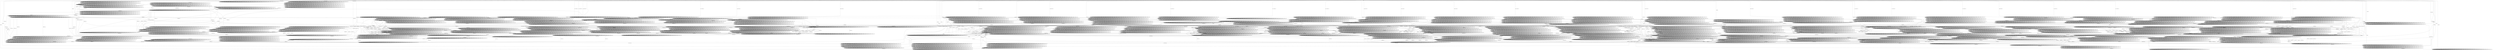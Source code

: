 digraph {
416
0
1
2
3
4
5
6
7
8
9
10
11
12
13
14
15
16
17
18
19
20
21
22
23
24
25
26
27
28
29
30
31
32
33
34
35
36
37
38
39
40
41
42
43
44
45
46
47
48
49
50
51
52
53
54
55
56
57
58
59
60
61
62
63
64
65
66
67
68
69
70
71
72
73
74
75
76
77
78
79
80
81
82
83
84
85
86
87
88
89
90
91
92
93
94
95
96
97
98
99
100
101
102
103
104
105
106
107
108
109
110
111
112
113
114
115
116
117
118
119
120
121
122
123
124
125
126
127
128
129
130
131
132
133
134
135
136
137
138
139
140
141
142
143
144
145
146
147
148
149
150
151
152
153
154
155
156
157
158
159
160
161
162
163
164
165
166
167
168
169
170
171
172
173
174
175
176
177
178
179
180
181
182
183
184
185
186
187
188
189
190
191
192
193
194
195
196
197
198
199
200
201
202
203
204
205
206
207
208
209
210
211
212
213
214
215
216
217
218
219
220
221
222
223
224
225
226
227
228
229
230
231
232
233
234
235
236
237
238
239
240
241
242
243
244
245
246
247
248
249
250
251
252
253
254
255
256
257
258
259
260
261
262
263
264
265
266
267
268
269
270
271
272
273
274
275
276
277
278
279
280
281
282
283
284
285
286
287
288
289
290
291
292
293
294
295
296
297
298
299
300
301
302
303
304
305
306
307
308
309
310
311
312
313
314
315
316
317
318
319
320
321
322
323
324
325
326
327
328
329
330
331
332
333
334
335
336
337
338
339
340
341
342
343
344
345
346
347
348
349
350
351
352
353
354
355
356
357
358
359
360
361
362
363
364
365
366
367
368
369
370
371
372
373
374
375
376
377
378
379
380
381
382
383
384
385
386
387
388
389
390
391
392
393
394
395
396
397
398
399
400
401
402
403
404
405
406
407
408
409
410
411
412
413
414
415
417
416 -> 416 [label="IACK/ONOK"]
416 -> 183 [label="IREQ_0_0_0/OFRAME_1_0_0_0"]
416 -> 188 [label="IREQ_0_0_1/OFRAME_1_0_0_0"]
416 -> 193 [label="IREQ_0_0_2/OFRAME_1_0_0_0"]
416 -> 231 [label="IREQ_0_1_0/OFRAME_1_0_0_0"]
416 -> 236 [label="IREQ_0_1_1/OFRAME_1_0_0_0"]
416 -> 241 [label="IREQ_0_1_2/OFRAME_1_0_0_0"]
416 -> 279 [label="IREQ_0_2_0/OFRAME_1_0_0_0"]
416 -> 284 [label="IREQ_0_2_1/OFRAME_1_0_0_0"]
416 -> 289 [label="IREQ_0_2_2/OFRAME_1_0_0_0"]
416 -> 198 [label="IREQ_1_0_0/OFRAME_1_0_0_1"]
416 -> 203 [label="IREQ_1_0_1/OFRAME_1_0_0_1"]
416 -> 208 [label="IREQ_1_0_2/OFRAME_1_0_0_1"]
416 -> 246 [label="IREQ_1_1_0/OFRAME_1_0_0_1"]
416 -> 251 [label="IREQ_1_1_1/OFRAME_1_0_0_1"]
416 -> 256 [label="IREQ_1_1_2/OFRAME_1_0_0_1"]
416 -> 294 [label="IREQ_1_2_0/OFRAME_1_0_0_1"]
416 -> 299 [label="IREQ_1_2_1/OFRAME_1_0_0_1"]
416 -> 304 [label="IREQ_1_2_2/OFRAME_1_0_0_1"]
416 -> 213 [label="IREQ_2_0_0/OFRAME_1_0_0_2"]
416 -> 218 [label="IREQ_2_0_1/OFRAME_1_0_0_2"]
416 -> 223 [label="IREQ_2_0_2/OFRAME_1_0_0_2"]
416 -> 261 [label="IREQ_2_1_0/OFRAME_1_0_0_2"]
416 -> 266 [label="IREQ_2_1_1/OFRAME_1_0_0_2"]
416 -> 271 [label="IREQ_2_1_2/OFRAME_1_0_0_2"]
416 -> 309 [label="IREQ_2_2_0/OFRAME_1_0_0_2"]
416 -> 314 [label="IREQ_2_2_1/OFRAME_1_0_0_2"]
416 -> 319 [label="IREQ_2_2_2/OFRAME_1_0_0_2"]
416 -> 416 [label="ITIMEOUT/ONOK"]
0 -> 416 [label="IACK/OCONF_1"]
0 -> 0 [label="IREQ_0_0_0/ONOK"]
0 -> 0 [label="IREQ_0_0_1/ONOK"]
0 -> 0 [label="IREQ_0_0_2/ONOK"]
0 -> 0 [label="IREQ_0_1_0/ONOK"]
0 -> 0 [label="IREQ_0_1_1/ONOK"]
0 -> 0 [label="IREQ_0_1_2/ONOK"]
0 -> 0 [label="IREQ_0_2_0/ONOK"]
0 -> 0 [label="IREQ_0_2_1/ONOK"]
0 -> 0 [label="IREQ_0_2_2/ONOK"]
0 -> 0 [label="IREQ_1_0_0/ONOK"]
0 -> 0 [label="IREQ_1_0_1/ONOK"]
0 -> 0 [label="IREQ_1_0_2/ONOK"]
0 -> 0 [label="IREQ_1_1_0/ONOK"]
0 -> 0 [label="IREQ_1_1_1/ONOK"]
0 -> 0 [label="IREQ_1_1_2/ONOK"]
0 -> 0 [label="IREQ_1_2_0/ONOK"]
0 -> 0 [label="IREQ_1_2_1/ONOK"]
0 -> 0 [label="IREQ_1_2_2/ONOK"]
0 -> 0 [label="IREQ_2_0_0/ONOK"]
0 -> 0 [label="IREQ_2_0_1/ONOK"]
0 -> 0 [label="IREQ_2_0_2/ONOK"]
0 -> 0 [label="IREQ_2_1_0/ONOK"]
0 -> 0 [label="IREQ_2_1_1/ONOK"]
0 -> 0 [label="IREQ_2_1_2/ONOK"]
0 -> 0 [label="IREQ_2_2_0/ONOK"]
0 -> 0 [label="IREQ_2_2_1/ONOK"]
0 -> 0 [label="IREQ_2_2_2/ONOK"]
0 -> 417 [label="ITIMEOUT/OCONF_2"]
1 -> 417 [label="IACK/OCONF_1"]
1 -> 1 [label="IREQ_0_0_0/ONOK"]
1 -> 1 [label="IREQ_0_0_1/ONOK"]
1 -> 1 [label="IREQ_0_0_2/ONOK"]
1 -> 1 [label="IREQ_0_1_0/ONOK"]
1 -> 1 [label="IREQ_0_1_1/ONOK"]
1 -> 1 [label="IREQ_0_1_2/ONOK"]
1 -> 1 [label="IREQ_0_2_0/ONOK"]
1 -> 1 [label="IREQ_0_2_1/ONOK"]
1 -> 1 [label="IREQ_0_2_2/ONOK"]
1 -> 1 [label="IREQ_1_0_0/ONOK"]
1 -> 1 [label="IREQ_1_0_1/ONOK"]
1 -> 1 [label="IREQ_1_0_2/ONOK"]
1 -> 1 [label="IREQ_1_1_0/ONOK"]
1 -> 1 [label="IREQ_1_1_1/ONOK"]
1 -> 1 [label="IREQ_1_1_2/ONOK"]
1 -> 1 [label="IREQ_1_2_0/ONOK"]
1 -> 1 [label="IREQ_1_2_1/ONOK"]
1 -> 1 [label="IREQ_1_2_2/ONOK"]
1 -> 1 [label="IREQ_2_0_0/ONOK"]
1 -> 1 [label="IREQ_2_0_1/ONOK"]
1 -> 1 [label="IREQ_2_0_2/ONOK"]
1 -> 1 [label="IREQ_2_1_0/ONOK"]
1 -> 1 [label="IREQ_2_1_1/ONOK"]
1 -> 1 [label="IREQ_2_1_2/ONOK"]
1 -> 1 [label="IREQ_2_2_0/ONOK"]
1 -> 1 [label="IREQ_2_2_1/ONOK"]
1 -> 1 [label="IREQ_2_2_2/ONOK"]
1 -> 416 [label="ITIMEOUT/OCONF_2"]
2 -> 416 [label="IACK/OCONF_1"]
2 -> 2 [label="IREQ_0_0_0/ONOK"]
2 -> 2 [label="IREQ_0_0_1/ONOK"]
2 -> 2 [label="IREQ_0_0_2/ONOK"]
2 -> 2 [label="IREQ_0_1_0/ONOK"]
2 -> 2 [label="IREQ_0_1_1/ONOK"]
2 -> 2 [label="IREQ_0_1_2/ONOK"]
2 -> 2 [label="IREQ_0_2_0/ONOK"]
2 -> 2 [label="IREQ_0_2_1/ONOK"]
2 -> 2 [label="IREQ_0_2_2/ONOK"]
2 -> 2 [label="IREQ_1_0_0/ONOK"]
2 -> 2 [label="IREQ_1_0_1/ONOK"]
2 -> 2 [label="IREQ_1_0_2/ONOK"]
2 -> 2 [label="IREQ_1_1_0/ONOK"]
2 -> 2 [label="IREQ_1_1_1/ONOK"]
2 -> 2 [label="IREQ_1_1_2/ONOK"]
2 -> 2 [label="IREQ_1_2_0/ONOK"]
2 -> 2 [label="IREQ_1_2_1/ONOK"]
2 -> 2 [label="IREQ_1_2_2/ONOK"]
2 -> 2 [label="IREQ_2_0_0/ONOK"]
2 -> 2 [label="IREQ_2_0_1/ONOK"]
2 -> 2 [label="IREQ_2_0_2/ONOK"]
2 -> 2 [label="IREQ_2_1_0/ONOK"]
2 -> 2 [label="IREQ_2_1_1/ONOK"]
2 -> 2 [label="IREQ_2_1_2/ONOK"]
2 -> 2 [label="IREQ_2_2_0/ONOK"]
2 -> 2 [label="IREQ_2_2_1/ONOK"]
2 -> 2 [label="IREQ_2_2_2/ONOK"]
2 -> 1 [label="ITIMEOUT/OFRAME_0_1_0_0"]
3 -> 416 [label="IACK/OCONF_1"]
3 -> 3 [label="IREQ_0_0_0/ONOK"]
3 -> 3 [label="IREQ_0_0_1/ONOK"]
3 -> 3 [label="IREQ_0_0_2/ONOK"]
3 -> 3 [label="IREQ_0_1_0/ONOK"]
3 -> 3 [label="IREQ_0_1_1/ONOK"]
3 -> 3 [label="IREQ_0_1_2/ONOK"]
3 -> 3 [label="IREQ_0_2_0/ONOK"]
3 -> 3 [label="IREQ_0_2_1/ONOK"]
3 -> 3 [label="IREQ_0_2_2/ONOK"]
3 -> 3 [label="IREQ_1_0_0/ONOK"]
3 -> 3 [label="IREQ_1_0_1/ONOK"]
3 -> 3 [label="IREQ_1_0_2/ONOK"]
3 -> 3 [label="IREQ_1_1_0/ONOK"]
3 -> 3 [label="IREQ_1_1_1/ONOK"]
3 -> 3 [label="IREQ_1_1_2/ONOK"]
3 -> 3 [label="IREQ_1_2_0/ONOK"]
3 -> 3 [label="IREQ_1_2_1/ONOK"]
3 -> 3 [label="IREQ_1_2_2/ONOK"]
3 -> 3 [label="IREQ_2_0_0/ONOK"]
3 -> 3 [label="IREQ_2_0_1/ONOK"]
3 -> 3 [label="IREQ_2_0_2/ONOK"]
3 -> 3 [label="IREQ_2_1_0/ONOK"]
3 -> 3 [label="IREQ_2_1_1/ONOK"]
3 -> 3 [label="IREQ_2_1_2/ONOK"]
3 -> 3 [label="IREQ_2_2_0/ONOK"]
3 -> 3 [label="IREQ_2_2_1/ONOK"]
3 -> 3 [label="IREQ_2_2_2/ONOK"]
3 -> 17 [label="ITIMEOUT/OFRAME_0_1_0_0"]
4 -> 416 [label="IACK/OCONF_1"]
4 -> 4 [label="IREQ_0_0_0/ONOK"]
4 -> 4 [label="IREQ_0_0_1/ONOK"]
4 -> 4 [label="IREQ_0_0_2/ONOK"]
4 -> 4 [label="IREQ_0_1_0/ONOK"]
4 -> 4 [label="IREQ_0_1_1/ONOK"]
4 -> 4 [label="IREQ_0_1_2/ONOK"]
4 -> 4 [label="IREQ_0_2_0/ONOK"]
4 -> 4 [label="IREQ_0_2_1/ONOK"]
4 -> 4 [label="IREQ_0_2_2/ONOK"]
4 -> 4 [label="IREQ_1_0_0/ONOK"]
4 -> 4 [label="IREQ_1_0_1/ONOK"]
4 -> 4 [label="IREQ_1_0_2/ONOK"]
4 -> 4 [label="IREQ_1_1_0/ONOK"]
4 -> 4 [label="IREQ_1_1_1/ONOK"]
4 -> 4 [label="IREQ_1_1_2/ONOK"]
4 -> 4 [label="IREQ_1_2_0/ONOK"]
4 -> 4 [label="IREQ_1_2_1/ONOK"]
4 -> 4 [label="IREQ_1_2_2/ONOK"]
4 -> 4 [label="IREQ_2_0_0/ONOK"]
4 -> 4 [label="IREQ_2_0_1/ONOK"]
4 -> 4 [label="IREQ_2_0_2/ONOK"]
4 -> 4 [label="IREQ_2_1_0/ONOK"]
4 -> 4 [label="IREQ_2_1_1/ONOK"]
4 -> 4 [label="IREQ_2_1_2/ONOK"]
4 -> 4 [label="IREQ_2_2_0/ONOK"]
4 -> 4 [label="IREQ_2_2_1/ONOK"]
4 -> 4 [label="IREQ_2_2_2/ONOK"]
4 -> 18 [label="ITIMEOUT/OFRAME_0_1_0_0"]
5 -> 416 [label="IACK/OCONF_1"]
5 -> 5 [label="IREQ_0_0_0/ONOK"]
5 -> 5 [label="IREQ_0_0_1/ONOK"]
5 -> 5 [label="IREQ_0_0_2/ONOK"]
5 -> 5 [label="IREQ_0_1_0/ONOK"]
5 -> 5 [label="IREQ_0_1_1/ONOK"]
5 -> 5 [label="IREQ_0_1_2/ONOK"]
5 -> 5 [label="IREQ_0_2_0/ONOK"]
5 -> 5 [label="IREQ_0_2_1/ONOK"]
5 -> 5 [label="IREQ_0_2_2/ONOK"]
5 -> 5 [label="IREQ_1_0_0/ONOK"]
5 -> 5 [label="IREQ_1_0_1/ONOK"]
5 -> 5 [label="IREQ_1_0_2/ONOK"]
5 -> 5 [label="IREQ_1_1_0/ONOK"]
5 -> 5 [label="IREQ_1_1_1/ONOK"]
5 -> 5 [label="IREQ_1_1_2/ONOK"]
5 -> 5 [label="IREQ_1_2_0/ONOK"]
5 -> 5 [label="IREQ_1_2_1/ONOK"]
5 -> 5 [label="IREQ_1_2_2/ONOK"]
5 -> 5 [label="IREQ_2_0_0/ONOK"]
5 -> 5 [label="IREQ_2_0_1/ONOK"]
5 -> 5 [label="IREQ_2_0_2/ONOK"]
5 -> 5 [label="IREQ_2_1_0/ONOK"]
5 -> 5 [label="IREQ_2_1_1/ONOK"]
5 -> 5 [label="IREQ_2_1_2/ONOK"]
5 -> 5 [label="IREQ_2_2_0/ONOK"]
5 -> 5 [label="IREQ_2_2_1/ONOK"]
5 -> 5 [label="IREQ_2_2_2/ONOK"]
5 -> 19 [label="ITIMEOUT/OFRAME_0_1_0_0"]
6 -> 416 [label="IACK/OCONF_1"]
6 -> 6 [label="IREQ_0_0_0/ONOK"]
6 -> 6 [label="IREQ_0_0_1/ONOK"]
6 -> 6 [label="IREQ_0_0_2/ONOK"]
6 -> 6 [label="IREQ_0_1_0/ONOK"]
6 -> 6 [label="IREQ_0_1_1/ONOK"]
6 -> 6 [label="IREQ_0_1_2/ONOK"]
6 -> 6 [label="IREQ_0_2_0/ONOK"]
6 -> 6 [label="IREQ_0_2_1/ONOK"]
6 -> 6 [label="IREQ_0_2_2/ONOK"]
6 -> 6 [label="IREQ_1_0_0/ONOK"]
6 -> 6 [label="IREQ_1_0_1/ONOK"]
6 -> 6 [label="IREQ_1_0_2/ONOK"]
6 -> 6 [label="IREQ_1_1_0/ONOK"]
6 -> 6 [label="IREQ_1_1_1/ONOK"]
6 -> 6 [label="IREQ_1_1_2/ONOK"]
6 -> 6 [label="IREQ_1_2_0/ONOK"]
6 -> 6 [label="IREQ_1_2_1/ONOK"]
6 -> 6 [label="IREQ_1_2_2/ONOK"]
6 -> 6 [label="IREQ_2_0_0/ONOK"]
6 -> 6 [label="IREQ_2_0_1/ONOK"]
6 -> 6 [label="IREQ_2_0_2/ONOK"]
6 -> 6 [label="IREQ_2_1_0/ONOK"]
6 -> 6 [label="IREQ_2_1_1/ONOK"]
6 -> 6 [label="IREQ_2_1_2/ONOK"]
6 -> 6 [label="IREQ_2_2_0/ONOK"]
6 -> 6 [label="IREQ_2_2_1/ONOK"]
6 -> 6 [label="IREQ_2_2_2/ONOK"]
6 -> 20 [label="ITIMEOUT/OFRAME_0_1_0_0"]
7 -> 416 [label="IACK/OCONF_1"]
7 -> 7 [label="IREQ_0_0_0/ONOK"]
7 -> 7 [label="IREQ_0_0_1/ONOK"]
7 -> 7 [label="IREQ_0_0_2/ONOK"]
7 -> 7 [label="IREQ_0_1_0/ONOK"]
7 -> 7 [label="IREQ_0_1_1/ONOK"]
7 -> 7 [label="IREQ_0_1_2/ONOK"]
7 -> 7 [label="IREQ_0_2_0/ONOK"]
7 -> 7 [label="IREQ_0_2_1/ONOK"]
7 -> 7 [label="IREQ_0_2_2/ONOK"]
7 -> 7 [label="IREQ_1_0_0/ONOK"]
7 -> 7 [label="IREQ_1_0_1/ONOK"]
7 -> 7 [label="IREQ_1_0_2/ONOK"]
7 -> 7 [label="IREQ_1_1_0/ONOK"]
7 -> 7 [label="IREQ_1_1_1/ONOK"]
7 -> 7 [label="IREQ_1_1_2/ONOK"]
7 -> 7 [label="IREQ_1_2_0/ONOK"]
7 -> 7 [label="IREQ_1_2_1/ONOK"]
7 -> 7 [label="IREQ_1_2_2/ONOK"]
7 -> 7 [label="IREQ_2_0_0/ONOK"]
7 -> 7 [label="IREQ_2_0_1/ONOK"]
7 -> 7 [label="IREQ_2_0_2/ONOK"]
7 -> 7 [label="IREQ_2_1_0/ONOK"]
7 -> 7 [label="IREQ_2_1_1/ONOK"]
7 -> 7 [label="IREQ_2_1_2/ONOK"]
7 -> 7 [label="IREQ_2_2_0/ONOK"]
7 -> 7 [label="IREQ_2_2_1/ONOK"]
7 -> 7 [label="IREQ_2_2_2/ONOK"]
7 -> 1 [label="ITIMEOUT/OFRAME_0_1_0_1"]
8 -> 416 [label="IACK/OCONF_1"]
8 -> 8 [label="IREQ_0_0_0/ONOK"]
8 -> 8 [label="IREQ_0_0_1/ONOK"]
8 -> 8 [label="IREQ_0_0_2/ONOK"]
8 -> 8 [label="IREQ_0_1_0/ONOK"]
8 -> 8 [label="IREQ_0_1_1/ONOK"]
8 -> 8 [label="IREQ_0_1_2/ONOK"]
8 -> 8 [label="IREQ_0_2_0/ONOK"]
8 -> 8 [label="IREQ_0_2_1/ONOK"]
8 -> 8 [label="IREQ_0_2_2/ONOK"]
8 -> 8 [label="IREQ_1_0_0/ONOK"]
8 -> 8 [label="IREQ_1_0_1/ONOK"]
8 -> 8 [label="IREQ_1_0_2/ONOK"]
8 -> 8 [label="IREQ_1_1_0/ONOK"]
8 -> 8 [label="IREQ_1_1_1/ONOK"]
8 -> 8 [label="IREQ_1_1_2/ONOK"]
8 -> 8 [label="IREQ_1_2_0/ONOK"]
8 -> 8 [label="IREQ_1_2_1/ONOK"]
8 -> 8 [label="IREQ_1_2_2/ONOK"]
8 -> 8 [label="IREQ_2_0_0/ONOK"]
8 -> 8 [label="IREQ_2_0_1/ONOK"]
8 -> 8 [label="IREQ_2_0_2/ONOK"]
8 -> 8 [label="IREQ_2_1_0/ONOK"]
8 -> 8 [label="IREQ_2_1_1/ONOK"]
8 -> 8 [label="IREQ_2_1_2/ONOK"]
8 -> 8 [label="IREQ_2_2_0/ONOK"]
8 -> 8 [label="IREQ_2_2_1/ONOK"]
8 -> 8 [label="IREQ_2_2_2/ONOK"]
8 -> 22 [label="ITIMEOUT/OFRAME_0_1_0_1"]
9 -> 416 [label="IACK/OCONF_1"]
9 -> 9 [label="IREQ_0_0_0/ONOK"]
9 -> 9 [label="IREQ_0_0_1/ONOK"]
9 -> 9 [label="IREQ_0_0_2/ONOK"]
9 -> 9 [label="IREQ_0_1_0/ONOK"]
9 -> 9 [label="IREQ_0_1_1/ONOK"]
9 -> 9 [label="IREQ_0_1_2/ONOK"]
9 -> 9 [label="IREQ_0_2_0/ONOK"]
9 -> 9 [label="IREQ_0_2_1/ONOK"]
9 -> 9 [label="IREQ_0_2_2/ONOK"]
9 -> 9 [label="IREQ_1_0_0/ONOK"]
9 -> 9 [label="IREQ_1_0_1/ONOK"]
9 -> 9 [label="IREQ_1_0_2/ONOK"]
9 -> 9 [label="IREQ_1_1_0/ONOK"]
9 -> 9 [label="IREQ_1_1_1/ONOK"]
9 -> 9 [label="IREQ_1_1_2/ONOK"]
9 -> 9 [label="IREQ_1_2_0/ONOK"]
9 -> 9 [label="IREQ_1_2_1/ONOK"]
9 -> 9 [label="IREQ_1_2_2/ONOK"]
9 -> 9 [label="IREQ_2_0_0/ONOK"]
9 -> 9 [label="IREQ_2_0_1/ONOK"]
9 -> 9 [label="IREQ_2_0_2/ONOK"]
9 -> 9 [label="IREQ_2_1_0/ONOK"]
9 -> 9 [label="IREQ_2_1_1/ONOK"]
9 -> 9 [label="IREQ_2_1_2/ONOK"]
9 -> 9 [label="IREQ_2_2_0/ONOK"]
9 -> 9 [label="IREQ_2_2_1/ONOK"]
9 -> 9 [label="IREQ_2_2_2/ONOK"]
9 -> 23 [label="ITIMEOUT/OFRAME_0_1_0_1"]
10 -> 416 [label="IACK/OCONF_1"]
10 -> 10 [label="IREQ_0_0_0/ONOK"]
10 -> 10 [label="IREQ_0_0_1/ONOK"]
10 -> 10 [label="IREQ_0_0_2/ONOK"]
10 -> 10 [label="IREQ_0_1_0/ONOK"]
10 -> 10 [label="IREQ_0_1_1/ONOK"]
10 -> 10 [label="IREQ_0_1_2/ONOK"]
10 -> 10 [label="IREQ_0_2_0/ONOK"]
10 -> 10 [label="IREQ_0_2_1/ONOK"]
10 -> 10 [label="IREQ_0_2_2/ONOK"]
10 -> 10 [label="IREQ_1_0_0/ONOK"]
10 -> 10 [label="IREQ_1_0_1/ONOK"]
10 -> 10 [label="IREQ_1_0_2/ONOK"]
10 -> 10 [label="IREQ_1_1_0/ONOK"]
10 -> 10 [label="IREQ_1_1_1/ONOK"]
10 -> 10 [label="IREQ_1_1_2/ONOK"]
10 -> 10 [label="IREQ_1_2_0/ONOK"]
10 -> 10 [label="IREQ_1_2_1/ONOK"]
10 -> 10 [label="IREQ_1_2_2/ONOK"]
10 -> 10 [label="IREQ_2_0_0/ONOK"]
10 -> 10 [label="IREQ_2_0_1/ONOK"]
10 -> 10 [label="IREQ_2_0_2/ONOK"]
10 -> 10 [label="IREQ_2_1_0/ONOK"]
10 -> 10 [label="IREQ_2_1_1/ONOK"]
10 -> 10 [label="IREQ_2_1_2/ONOK"]
10 -> 10 [label="IREQ_2_2_0/ONOK"]
10 -> 10 [label="IREQ_2_2_1/ONOK"]
10 -> 10 [label="IREQ_2_2_2/ONOK"]
10 -> 24 [label="ITIMEOUT/OFRAME_0_1_0_1"]
11 -> 416 [label="IACK/OCONF_1"]
11 -> 11 [label="IREQ_0_0_0/ONOK"]
11 -> 11 [label="IREQ_0_0_1/ONOK"]
11 -> 11 [label="IREQ_0_0_2/ONOK"]
11 -> 11 [label="IREQ_0_1_0/ONOK"]
11 -> 11 [label="IREQ_0_1_1/ONOK"]
11 -> 11 [label="IREQ_0_1_2/ONOK"]
11 -> 11 [label="IREQ_0_2_0/ONOK"]
11 -> 11 [label="IREQ_0_2_1/ONOK"]
11 -> 11 [label="IREQ_0_2_2/ONOK"]
11 -> 11 [label="IREQ_1_0_0/ONOK"]
11 -> 11 [label="IREQ_1_0_1/ONOK"]
11 -> 11 [label="IREQ_1_0_2/ONOK"]
11 -> 11 [label="IREQ_1_1_0/ONOK"]
11 -> 11 [label="IREQ_1_1_1/ONOK"]
11 -> 11 [label="IREQ_1_1_2/ONOK"]
11 -> 11 [label="IREQ_1_2_0/ONOK"]
11 -> 11 [label="IREQ_1_2_1/ONOK"]
11 -> 11 [label="IREQ_1_2_2/ONOK"]
11 -> 11 [label="IREQ_2_0_0/ONOK"]
11 -> 11 [label="IREQ_2_0_1/ONOK"]
11 -> 11 [label="IREQ_2_0_2/ONOK"]
11 -> 11 [label="IREQ_2_1_0/ONOK"]
11 -> 11 [label="IREQ_2_1_1/ONOK"]
11 -> 11 [label="IREQ_2_1_2/ONOK"]
11 -> 11 [label="IREQ_2_2_0/ONOK"]
11 -> 11 [label="IREQ_2_2_1/ONOK"]
11 -> 11 [label="IREQ_2_2_2/ONOK"]
11 -> 25 [label="ITIMEOUT/OFRAME_0_1_0_1"]
12 -> 416 [label="IACK/OCONF_1"]
12 -> 12 [label="IREQ_0_0_0/ONOK"]
12 -> 12 [label="IREQ_0_0_1/ONOK"]
12 -> 12 [label="IREQ_0_0_2/ONOK"]
12 -> 12 [label="IREQ_0_1_0/ONOK"]
12 -> 12 [label="IREQ_0_1_1/ONOK"]
12 -> 12 [label="IREQ_0_1_2/ONOK"]
12 -> 12 [label="IREQ_0_2_0/ONOK"]
12 -> 12 [label="IREQ_0_2_1/ONOK"]
12 -> 12 [label="IREQ_0_2_2/ONOK"]
12 -> 12 [label="IREQ_1_0_0/ONOK"]
12 -> 12 [label="IREQ_1_0_1/ONOK"]
12 -> 12 [label="IREQ_1_0_2/ONOK"]
12 -> 12 [label="IREQ_1_1_0/ONOK"]
12 -> 12 [label="IREQ_1_1_1/ONOK"]
12 -> 12 [label="IREQ_1_1_2/ONOK"]
12 -> 12 [label="IREQ_1_2_0/ONOK"]
12 -> 12 [label="IREQ_1_2_1/ONOK"]
12 -> 12 [label="IREQ_1_2_2/ONOK"]
12 -> 12 [label="IREQ_2_0_0/ONOK"]
12 -> 12 [label="IREQ_2_0_1/ONOK"]
12 -> 12 [label="IREQ_2_0_2/ONOK"]
12 -> 12 [label="IREQ_2_1_0/ONOK"]
12 -> 12 [label="IREQ_2_1_1/ONOK"]
12 -> 12 [label="IREQ_2_1_2/ONOK"]
12 -> 12 [label="IREQ_2_2_0/ONOK"]
12 -> 12 [label="IREQ_2_2_1/ONOK"]
12 -> 12 [label="IREQ_2_2_2/ONOK"]
12 -> 1 [label="ITIMEOUT/OFRAME_0_1_0_2"]
13 -> 416 [label="IACK/OCONF_1"]
13 -> 13 [label="IREQ_0_0_0/ONOK"]
13 -> 13 [label="IREQ_0_0_1/ONOK"]
13 -> 13 [label="IREQ_0_0_2/ONOK"]
13 -> 13 [label="IREQ_0_1_0/ONOK"]
13 -> 13 [label="IREQ_0_1_1/ONOK"]
13 -> 13 [label="IREQ_0_1_2/ONOK"]
13 -> 13 [label="IREQ_0_2_0/ONOK"]
13 -> 13 [label="IREQ_0_2_1/ONOK"]
13 -> 13 [label="IREQ_0_2_2/ONOK"]
13 -> 13 [label="IREQ_1_0_0/ONOK"]
13 -> 13 [label="IREQ_1_0_1/ONOK"]
13 -> 13 [label="IREQ_1_0_2/ONOK"]
13 -> 13 [label="IREQ_1_1_0/ONOK"]
13 -> 13 [label="IREQ_1_1_1/ONOK"]
13 -> 13 [label="IREQ_1_1_2/ONOK"]
13 -> 13 [label="IREQ_1_2_0/ONOK"]
13 -> 13 [label="IREQ_1_2_1/ONOK"]
13 -> 13 [label="IREQ_1_2_2/ONOK"]
13 -> 13 [label="IREQ_2_0_0/ONOK"]
13 -> 13 [label="IREQ_2_0_1/ONOK"]
13 -> 13 [label="IREQ_2_0_2/ONOK"]
13 -> 13 [label="IREQ_2_1_0/ONOK"]
13 -> 13 [label="IREQ_2_1_1/ONOK"]
13 -> 13 [label="IREQ_2_1_2/ONOK"]
13 -> 13 [label="IREQ_2_2_0/ONOK"]
13 -> 13 [label="IREQ_2_2_1/ONOK"]
13 -> 13 [label="IREQ_2_2_2/ONOK"]
13 -> 27 [label="ITIMEOUT/OFRAME_0_1_0_2"]
14 -> 416 [label="IACK/OCONF_1"]
14 -> 14 [label="IREQ_0_0_0/ONOK"]
14 -> 14 [label="IREQ_0_0_1/ONOK"]
14 -> 14 [label="IREQ_0_0_2/ONOK"]
14 -> 14 [label="IREQ_0_1_0/ONOK"]
14 -> 14 [label="IREQ_0_1_1/ONOK"]
14 -> 14 [label="IREQ_0_1_2/ONOK"]
14 -> 14 [label="IREQ_0_2_0/ONOK"]
14 -> 14 [label="IREQ_0_2_1/ONOK"]
14 -> 14 [label="IREQ_0_2_2/ONOK"]
14 -> 14 [label="IREQ_1_0_0/ONOK"]
14 -> 14 [label="IREQ_1_0_1/ONOK"]
14 -> 14 [label="IREQ_1_0_2/ONOK"]
14 -> 14 [label="IREQ_1_1_0/ONOK"]
14 -> 14 [label="IREQ_1_1_1/ONOK"]
14 -> 14 [label="IREQ_1_1_2/ONOK"]
14 -> 14 [label="IREQ_1_2_0/ONOK"]
14 -> 14 [label="IREQ_1_2_1/ONOK"]
14 -> 14 [label="IREQ_1_2_2/ONOK"]
14 -> 14 [label="IREQ_2_0_0/ONOK"]
14 -> 14 [label="IREQ_2_0_1/ONOK"]
14 -> 14 [label="IREQ_2_0_2/ONOK"]
14 -> 14 [label="IREQ_2_1_0/ONOK"]
14 -> 14 [label="IREQ_2_1_1/ONOK"]
14 -> 14 [label="IREQ_2_1_2/ONOK"]
14 -> 14 [label="IREQ_2_2_0/ONOK"]
14 -> 14 [label="IREQ_2_2_1/ONOK"]
14 -> 14 [label="IREQ_2_2_2/ONOK"]
14 -> 28 [label="ITIMEOUT/OFRAME_0_1_0_2"]
15 -> 416 [label="IACK/OCONF_1"]
15 -> 15 [label="IREQ_0_0_0/ONOK"]
15 -> 15 [label="IREQ_0_0_1/ONOK"]
15 -> 15 [label="IREQ_0_0_2/ONOK"]
15 -> 15 [label="IREQ_0_1_0/ONOK"]
15 -> 15 [label="IREQ_0_1_1/ONOK"]
15 -> 15 [label="IREQ_0_1_2/ONOK"]
15 -> 15 [label="IREQ_0_2_0/ONOK"]
15 -> 15 [label="IREQ_0_2_1/ONOK"]
15 -> 15 [label="IREQ_0_2_2/ONOK"]
15 -> 15 [label="IREQ_1_0_0/ONOK"]
15 -> 15 [label="IREQ_1_0_1/ONOK"]
15 -> 15 [label="IREQ_1_0_2/ONOK"]
15 -> 15 [label="IREQ_1_1_0/ONOK"]
15 -> 15 [label="IREQ_1_1_1/ONOK"]
15 -> 15 [label="IREQ_1_1_2/ONOK"]
15 -> 15 [label="IREQ_1_2_0/ONOK"]
15 -> 15 [label="IREQ_1_2_1/ONOK"]
15 -> 15 [label="IREQ_1_2_2/ONOK"]
15 -> 15 [label="IREQ_2_0_0/ONOK"]
15 -> 15 [label="IREQ_2_0_1/ONOK"]
15 -> 15 [label="IREQ_2_0_2/ONOK"]
15 -> 15 [label="IREQ_2_1_0/ONOK"]
15 -> 15 [label="IREQ_2_1_1/ONOK"]
15 -> 15 [label="IREQ_2_1_2/ONOK"]
15 -> 15 [label="IREQ_2_2_0/ONOK"]
15 -> 15 [label="IREQ_2_2_1/ONOK"]
15 -> 15 [label="IREQ_2_2_2/ONOK"]
15 -> 29 [label="ITIMEOUT/OFRAME_0_1_0_2"]
16 -> 416 [label="IACK/OCONF_1"]
16 -> 16 [label="IREQ_0_0_0/ONOK"]
16 -> 16 [label="IREQ_0_0_1/ONOK"]
16 -> 16 [label="IREQ_0_0_2/ONOK"]
16 -> 16 [label="IREQ_0_1_0/ONOK"]
16 -> 16 [label="IREQ_0_1_1/ONOK"]
16 -> 16 [label="IREQ_0_1_2/ONOK"]
16 -> 16 [label="IREQ_0_2_0/ONOK"]
16 -> 16 [label="IREQ_0_2_1/ONOK"]
16 -> 16 [label="IREQ_0_2_2/ONOK"]
16 -> 16 [label="IREQ_1_0_0/ONOK"]
16 -> 16 [label="IREQ_1_0_1/ONOK"]
16 -> 16 [label="IREQ_1_0_2/ONOK"]
16 -> 16 [label="IREQ_1_1_0/ONOK"]
16 -> 16 [label="IREQ_1_1_1/ONOK"]
16 -> 16 [label="IREQ_1_1_2/ONOK"]
16 -> 16 [label="IREQ_1_2_0/ONOK"]
16 -> 16 [label="IREQ_1_2_1/ONOK"]
16 -> 16 [label="IREQ_1_2_2/ONOK"]
16 -> 16 [label="IREQ_2_0_0/ONOK"]
16 -> 16 [label="IREQ_2_0_1/ONOK"]
16 -> 16 [label="IREQ_2_0_2/ONOK"]
16 -> 16 [label="IREQ_2_1_0/ONOK"]
16 -> 16 [label="IREQ_2_1_1/ONOK"]
16 -> 16 [label="IREQ_2_1_2/ONOK"]
16 -> 16 [label="IREQ_2_2_0/ONOK"]
16 -> 16 [label="IREQ_2_2_1/ONOK"]
16 -> 16 [label="IREQ_2_2_2/ONOK"]
16 -> 30 [label="ITIMEOUT/OFRAME_0_1_0_2"]
17 -> 417 [label="IACK/OCONF_1"]
17 -> 17 [label="IREQ_0_0_0/ONOK"]
17 -> 17 [label="IREQ_0_0_1/ONOK"]
17 -> 17 [label="IREQ_0_0_2/ONOK"]
17 -> 17 [label="IREQ_0_1_0/ONOK"]
17 -> 17 [label="IREQ_0_1_1/ONOK"]
17 -> 17 [label="IREQ_0_1_2/ONOK"]
17 -> 17 [label="IREQ_0_2_0/ONOK"]
17 -> 17 [label="IREQ_0_2_1/ONOK"]
17 -> 17 [label="IREQ_0_2_2/ONOK"]
17 -> 17 [label="IREQ_1_0_0/ONOK"]
17 -> 17 [label="IREQ_1_0_1/ONOK"]
17 -> 17 [label="IREQ_1_0_2/ONOK"]
17 -> 17 [label="IREQ_1_1_0/ONOK"]
17 -> 17 [label="IREQ_1_1_1/ONOK"]
17 -> 17 [label="IREQ_1_1_2/ONOK"]
17 -> 17 [label="IREQ_1_2_0/ONOK"]
17 -> 17 [label="IREQ_1_2_1/ONOK"]
17 -> 17 [label="IREQ_1_2_2/ONOK"]
17 -> 17 [label="IREQ_2_0_0/ONOK"]
17 -> 17 [label="IREQ_2_0_1/ONOK"]
17 -> 17 [label="IREQ_2_0_2/ONOK"]
17 -> 17 [label="IREQ_2_1_0/ONOK"]
17 -> 17 [label="IREQ_2_1_1/ONOK"]
17 -> 17 [label="IREQ_2_1_2/ONOK"]
17 -> 17 [label="IREQ_2_2_0/ONOK"]
17 -> 17 [label="IREQ_2_2_1/ONOK"]
17 -> 17 [label="IREQ_2_2_2/ONOK"]
17 -> 0 [label="ITIMEOUT/OFRAME_0_1_1_0"]
18 -> 417 [label="IACK/OCONF_1"]
18 -> 18 [label="IREQ_0_0_0/ONOK"]
18 -> 18 [label="IREQ_0_0_1/ONOK"]
18 -> 18 [label="IREQ_0_0_2/ONOK"]
18 -> 18 [label="IREQ_0_1_0/ONOK"]
18 -> 18 [label="IREQ_0_1_1/ONOK"]
18 -> 18 [label="IREQ_0_1_2/ONOK"]
18 -> 18 [label="IREQ_0_2_0/ONOK"]
18 -> 18 [label="IREQ_0_2_1/ONOK"]
18 -> 18 [label="IREQ_0_2_2/ONOK"]
18 -> 18 [label="IREQ_1_0_0/ONOK"]
18 -> 18 [label="IREQ_1_0_1/ONOK"]
18 -> 18 [label="IREQ_1_0_2/ONOK"]
18 -> 18 [label="IREQ_1_1_0/ONOK"]
18 -> 18 [label="IREQ_1_1_1/ONOK"]
18 -> 18 [label="IREQ_1_1_2/ONOK"]
18 -> 18 [label="IREQ_1_2_0/ONOK"]
18 -> 18 [label="IREQ_1_2_1/ONOK"]
18 -> 18 [label="IREQ_1_2_2/ONOK"]
18 -> 18 [label="IREQ_2_0_0/ONOK"]
18 -> 18 [label="IREQ_2_0_1/ONOK"]
18 -> 18 [label="IREQ_2_0_2/ONOK"]
18 -> 18 [label="IREQ_2_1_0/ONOK"]
18 -> 18 [label="IREQ_2_1_1/ONOK"]
18 -> 18 [label="IREQ_2_1_2/ONOK"]
18 -> 18 [label="IREQ_2_2_0/ONOK"]
18 -> 18 [label="IREQ_2_2_1/ONOK"]
18 -> 18 [label="IREQ_2_2_2/ONOK"]
18 -> 2 [label="ITIMEOUT/OFRAME_0_1_1_0"]
19 -> 417 [label="IACK/OCONF_1"]
19 -> 19 [label="IREQ_0_0_0/ONOK"]
19 -> 19 [label="IREQ_0_0_1/ONOK"]
19 -> 19 [label="IREQ_0_0_2/ONOK"]
19 -> 19 [label="IREQ_0_1_0/ONOK"]
19 -> 19 [label="IREQ_0_1_1/ONOK"]
19 -> 19 [label="IREQ_0_1_2/ONOK"]
19 -> 19 [label="IREQ_0_2_0/ONOK"]
19 -> 19 [label="IREQ_0_2_1/ONOK"]
19 -> 19 [label="IREQ_0_2_2/ONOK"]
19 -> 19 [label="IREQ_1_0_0/ONOK"]
19 -> 19 [label="IREQ_1_0_1/ONOK"]
19 -> 19 [label="IREQ_1_0_2/ONOK"]
19 -> 19 [label="IREQ_1_1_0/ONOK"]
19 -> 19 [label="IREQ_1_1_1/ONOK"]
19 -> 19 [label="IREQ_1_1_2/ONOK"]
19 -> 19 [label="IREQ_1_2_0/ONOK"]
19 -> 19 [label="IREQ_1_2_1/ONOK"]
19 -> 19 [label="IREQ_1_2_2/ONOK"]
19 -> 19 [label="IREQ_2_0_0/ONOK"]
19 -> 19 [label="IREQ_2_0_1/ONOK"]
19 -> 19 [label="IREQ_2_0_2/ONOK"]
19 -> 19 [label="IREQ_2_1_0/ONOK"]
19 -> 19 [label="IREQ_2_1_1/ONOK"]
19 -> 19 [label="IREQ_2_1_2/ONOK"]
19 -> 19 [label="IREQ_2_2_0/ONOK"]
19 -> 19 [label="IREQ_2_2_1/ONOK"]
19 -> 19 [label="IREQ_2_2_2/ONOK"]
19 -> 3 [label="ITIMEOUT/OFRAME_0_1_1_0"]
20 -> 417 [label="IACK/OCONF_1"]
20 -> 20 [label="IREQ_0_0_0/ONOK"]
20 -> 20 [label="IREQ_0_0_1/ONOK"]
20 -> 20 [label="IREQ_0_0_2/ONOK"]
20 -> 20 [label="IREQ_0_1_0/ONOK"]
20 -> 20 [label="IREQ_0_1_1/ONOK"]
20 -> 20 [label="IREQ_0_1_2/ONOK"]
20 -> 20 [label="IREQ_0_2_0/ONOK"]
20 -> 20 [label="IREQ_0_2_1/ONOK"]
20 -> 20 [label="IREQ_0_2_2/ONOK"]
20 -> 20 [label="IREQ_1_0_0/ONOK"]
20 -> 20 [label="IREQ_1_0_1/ONOK"]
20 -> 20 [label="IREQ_1_0_2/ONOK"]
20 -> 20 [label="IREQ_1_1_0/ONOK"]
20 -> 20 [label="IREQ_1_1_1/ONOK"]
20 -> 20 [label="IREQ_1_1_2/ONOK"]
20 -> 20 [label="IREQ_1_2_0/ONOK"]
20 -> 20 [label="IREQ_1_2_1/ONOK"]
20 -> 20 [label="IREQ_1_2_2/ONOK"]
20 -> 20 [label="IREQ_2_0_0/ONOK"]
20 -> 20 [label="IREQ_2_0_1/ONOK"]
20 -> 20 [label="IREQ_2_0_2/ONOK"]
20 -> 20 [label="IREQ_2_1_0/ONOK"]
20 -> 20 [label="IREQ_2_1_1/ONOK"]
20 -> 20 [label="IREQ_2_1_2/ONOK"]
20 -> 20 [label="IREQ_2_2_0/ONOK"]
20 -> 20 [label="IREQ_2_2_1/ONOK"]
20 -> 20 [label="IREQ_2_2_2/ONOK"]
20 -> 4 [label="ITIMEOUT/OFRAME_0_1_1_0"]
21 -> 417 [label="IACK/OCONF_1"]
21 -> 21 [label="IREQ_0_0_0/ONOK"]
21 -> 21 [label="IREQ_0_0_1/ONOK"]
21 -> 21 [label="IREQ_0_0_2/ONOK"]
21 -> 21 [label="IREQ_0_1_0/ONOK"]
21 -> 21 [label="IREQ_0_1_1/ONOK"]
21 -> 21 [label="IREQ_0_1_2/ONOK"]
21 -> 21 [label="IREQ_0_2_0/ONOK"]
21 -> 21 [label="IREQ_0_2_1/ONOK"]
21 -> 21 [label="IREQ_0_2_2/ONOK"]
21 -> 21 [label="IREQ_1_0_0/ONOK"]
21 -> 21 [label="IREQ_1_0_1/ONOK"]
21 -> 21 [label="IREQ_1_0_2/ONOK"]
21 -> 21 [label="IREQ_1_1_0/ONOK"]
21 -> 21 [label="IREQ_1_1_1/ONOK"]
21 -> 21 [label="IREQ_1_1_2/ONOK"]
21 -> 21 [label="IREQ_1_2_0/ONOK"]
21 -> 21 [label="IREQ_1_2_1/ONOK"]
21 -> 21 [label="IREQ_1_2_2/ONOK"]
21 -> 21 [label="IREQ_2_0_0/ONOK"]
21 -> 21 [label="IREQ_2_0_1/ONOK"]
21 -> 21 [label="IREQ_2_0_2/ONOK"]
21 -> 21 [label="IREQ_2_1_0/ONOK"]
21 -> 21 [label="IREQ_2_1_1/ONOK"]
21 -> 21 [label="IREQ_2_1_2/ONOK"]
21 -> 21 [label="IREQ_2_2_0/ONOK"]
21 -> 21 [label="IREQ_2_2_1/ONOK"]
21 -> 21 [label="IREQ_2_2_2/ONOK"]
21 -> 5 [label="ITIMEOUT/OFRAME_0_1_1_0"]
22 -> 417 [label="IACK/OCONF_1"]
22 -> 22 [label="IREQ_0_0_0/ONOK"]
22 -> 22 [label="IREQ_0_0_1/ONOK"]
22 -> 22 [label="IREQ_0_0_2/ONOK"]
22 -> 22 [label="IREQ_0_1_0/ONOK"]
22 -> 22 [label="IREQ_0_1_1/ONOK"]
22 -> 22 [label="IREQ_0_1_2/ONOK"]
22 -> 22 [label="IREQ_0_2_0/ONOK"]
22 -> 22 [label="IREQ_0_2_1/ONOK"]
22 -> 22 [label="IREQ_0_2_2/ONOK"]
22 -> 22 [label="IREQ_1_0_0/ONOK"]
22 -> 22 [label="IREQ_1_0_1/ONOK"]
22 -> 22 [label="IREQ_1_0_2/ONOK"]
22 -> 22 [label="IREQ_1_1_0/ONOK"]
22 -> 22 [label="IREQ_1_1_1/ONOK"]
22 -> 22 [label="IREQ_1_1_2/ONOK"]
22 -> 22 [label="IREQ_1_2_0/ONOK"]
22 -> 22 [label="IREQ_1_2_1/ONOK"]
22 -> 22 [label="IREQ_1_2_2/ONOK"]
22 -> 22 [label="IREQ_2_0_0/ONOK"]
22 -> 22 [label="IREQ_2_0_1/ONOK"]
22 -> 22 [label="IREQ_2_0_2/ONOK"]
22 -> 22 [label="IREQ_2_1_0/ONOK"]
22 -> 22 [label="IREQ_2_1_1/ONOK"]
22 -> 22 [label="IREQ_2_1_2/ONOK"]
22 -> 22 [label="IREQ_2_2_0/ONOK"]
22 -> 22 [label="IREQ_2_2_1/ONOK"]
22 -> 22 [label="IREQ_2_2_2/ONOK"]
22 -> 0 [label="ITIMEOUT/OFRAME_0_1_1_1"]
23 -> 417 [label="IACK/OCONF_1"]
23 -> 23 [label="IREQ_0_0_0/ONOK"]
23 -> 23 [label="IREQ_0_0_1/ONOK"]
23 -> 23 [label="IREQ_0_0_2/ONOK"]
23 -> 23 [label="IREQ_0_1_0/ONOK"]
23 -> 23 [label="IREQ_0_1_1/ONOK"]
23 -> 23 [label="IREQ_0_1_2/ONOK"]
23 -> 23 [label="IREQ_0_2_0/ONOK"]
23 -> 23 [label="IREQ_0_2_1/ONOK"]
23 -> 23 [label="IREQ_0_2_2/ONOK"]
23 -> 23 [label="IREQ_1_0_0/ONOK"]
23 -> 23 [label="IREQ_1_0_1/ONOK"]
23 -> 23 [label="IREQ_1_0_2/ONOK"]
23 -> 23 [label="IREQ_1_1_0/ONOK"]
23 -> 23 [label="IREQ_1_1_1/ONOK"]
23 -> 23 [label="IREQ_1_1_2/ONOK"]
23 -> 23 [label="IREQ_1_2_0/ONOK"]
23 -> 23 [label="IREQ_1_2_1/ONOK"]
23 -> 23 [label="IREQ_1_2_2/ONOK"]
23 -> 23 [label="IREQ_2_0_0/ONOK"]
23 -> 23 [label="IREQ_2_0_1/ONOK"]
23 -> 23 [label="IREQ_2_0_2/ONOK"]
23 -> 23 [label="IREQ_2_1_0/ONOK"]
23 -> 23 [label="IREQ_2_1_1/ONOK"]
23 -> 23 [label="IREQ_2_1_2/ONOK"]
23 -> 23 [label="IREQ_2_2_0/ONOK"]
23 -> 23 [label="IREQ_2_2_1/ONOK"]
23 -> 23 [label="IREQ_2_2_2/ONOK"]
23 -> 7 [label="ITIMEOUT/OFRAME_0_1_1_1"]
24 -> 417 [label="IACK/OCONF_1"]
24 -> 24 [label="IREQ_0_0_0/ONOK"]
24 -> 24 [label="IREQ_0_0_1/ONOK"]
24 -> 24 [label="IREQ_0_0_2/ONOK"]
24 -> 24 [label="IREQ_0_1_0/ONOK"]
24 -> 24 [label="IREQ_0_1_1/ONOK"]
24 -> 24 [label="IREQ_0_1_2/ONOK"]
24 -> 24 [label="IREQ_0_2_0/ONOK"]
24 -> 24 [label="IREQ_0_2_1/ONOK"]
24 -> 24 [label="IREQ_0_2_2/ONOK"]
24 -> 24 [label="IREQ_1_0_0/ONOK"]
24 -> 24 [label="IREQ_1_0_1/ONOK"]
24 -> 24 [label="IREQ_1_0_2/ONOK"]
24 -> 24 [label="IREQ_1_1_0/ONOK"]
24 -> 24 [label="IREQ_1_1_1/ONOK"]
24 -> 24 [label="IREQ_1_1_2/ONOK"]
24 -> 24 [label="IREQ_1_2_0/ONOK"]
24 -> 24 [label="IREQ_1_2_1/ONOK"]
24 -> 24 [label="IREQ_1_2_2/ONOK"]
24 -> 24 [label="IREQ_2_0_0/ONOK"]
24 -> 24 [label="IREQ_2_0_1/ONOK"]
24 -> 24 [label="IREQ_2_0_2/ONOK"]
24 -> 24 [label="IREQ_2_1_0/ONOK"]
24 -> 24 [label="IREQ_2_1_1/ONOK"]
24 -> 24 [label="IREQ_2_1_2/ONOK"]
24 -> 24 [label="IREQ_2_2_0/ONOK"]
24 -> 24 [label="IREQ_2_2_1/ONOK"]
24 -> 24 [label="IREQ_2_2_2/ONOK"]
24 -> 8 [label="ITIMEOUT/OFRAME_0_1_1_1"]
25 -> 417 [label="IACK/OCONF_1"]
25 -> 25 [label="IREQ_0_0_0/ONOK"]
25 -> 25 [label="IREQ_0_0_1/ONOK"]
25 -> 25 [label="IREQ_0_0_2/ONOK"]
25 -> 25 [label="IREQ_0_1_0/ONOK"]
25 -> 25 [label="IREQ_0_1_1/ONOK"]
25 -> 25 [label="IREQ_0_1_2/ONOK"]
25 -> 25 [label="IREQ_0_2_0/ONOK"]
25 -> 25 [label="IREQ_0_2_1/ONOK"]
25 -> 25 [label="IREQ_0_2_2/ONOK"]
25 -> 25 [label="IREQ_1_0_0/ONOK"]
25 -> 25 [label="IREQ_1_0_1/ONOK"]
25 -> 25 [label="IREQ_1_0_2/ONOK"]
25 -> 25 [label="IREQ_1_1_0/ONOK"]
25 -> 25 [label="IREQ_1_1_1/ONOK"]
25 -> 25 [label="IREQ_1_1_2/ONOK"]
25 -> 25 [label="IREQ_1_2_0/ONOK"]
25 -> 25 [label="IREQ_1_2_1/ONOK"]
25 -> 25 [label="IREQ_1_2_2/ONOK"]
25 -> 25 [label="IREQ_2_0_0/ONOK"]
25 -> 25 [label="IREQ_2_0_1/ONOK"]
25 -> 25 [label="IREQ_2_0_2/ONOK"]
25 -> 25 [label="IREQ_2_1_0/ONOK"]
25 -> 25 [label="IREQ_2_1_1/ONOK"]
25 -> 25 [label="IREQ_2_1_2/ONOK"]
25 -> 25 [label="IREQ_2_2_0/ONOK"]
25 -> 25 [label="IREQ_2_2_1/ONOK"]
25 -> 25 [label="IREQ_2_2_2/ONOK"]
25 -> 9 [label="ITIMEOUT/OFRAME_0_1_1_1"]
26 -> 417 [label="IACK/OCONF_1"]
26 -> 26 [label="IREQ_0_0_0/ONOK"]
26 -> 26 [label="IREQ_0_0_1/ONOK"]
26 -> 26 [label="IREQ_0_0_2/ONOK"]
26 -> 26 [label="IREQ_0_1_0/ONOK"]
26 -> 26 [label="IREQ_0_1_1/ONOK"]
26 -> 26 [label="IREQ_0_1_2/ONOK"]
26 -> 26 [label="IREQ_0_2_0/ONOK"]
26 -> 26 [label="IREQ_0_2_1/ONOK"]
26 -> 26 [label="IREQ_0_2_2/ONOK"]
26 -> 26 [label="IREQ_1_0_0/ONOK"]
26 -> 26 [label="IREQ_1_0_1/ONOK"]
26 -> 26 [label="IREQ_1_0_2/ONOK"]
26 -> 26 [label="IREQ_1_1_0/ONOK"]
26 -> 26 [label="IREQ_1_1_1/ONOK"]
26 -> 26 [label="IREQ_1_1_2/ONOK"]
26 -> 26 [label="IREQ_1_2_0/ONOK"]
26 -> 26 [label="IREQ_1_2_1/ONOK"]
26 -> 26 [label="IREQ_1_2_2/ONOK"]
26 -> 26 [label="IREQ_2_0_0/ONOK"]
26 -> 26 [label="IREQ_2_0_1/ONOK"]
26 -> 26 [label="IREQ_2_0_2/ONOK"]
26 -> 26 [label="IREQ_2_1_0/ONOK"]
26 -> 26 [label="IREQ_2_1_1/ONOK"]
26 -> 26 [label="IREQ_2_1_2/ONOK"]
26 -> 26 [label="IREQ_2_2_0/ONOK"]
26 -> 26 [label="IREQ_2_2_1/ONOK"]
26 -> 26 [label="IREQ_2_2_2/ONOK"]
26 -> 10 [label="ITIMEOUT/OFRAME_0_1_1_1"]
27 -> 417 [label="IACK/OCONF_1"]
27 -> 27 [label="IREQ_0_0_0/ONOK"]
27 -> 27 [label="IREQ_0_0_1/ONOK"]
27 -> 27 [label="IREQ_0_0_2/ONOK"]
27 -> 27 [label="IREQ_0_1_0/ONOK"]
27 -> 27 [label="IREQ_0_1_1/ONOK"]
27 -> 27 [label="IREQ_0_1_2/ONOK"]
27 -> 27 [label="IREQ_0_2_0/ONOK"]
27 -> 27 [label="IREQ_0_2_1/ONOK"]
27 -> 27 [label="IREQ_0_2_2/ONOK"]
27 -> 27 [label="IREQ_1_0_0/ONOK"]
27 -> 27 [label="IREQ_1_0_1/ONOK"]
27 -> 27 [label="IREQ_1_0_2/ONOK"]
27 -> 27 [label="IREQ_1_1_0/ONOK"]
27 -> 27 [label="IREQ_1_1_1/ONOK"]
27 -> 27 [label="IREQ_1_1_2/ONOK"]
27 -> 27 [label="IREQ_1_2_0/ONOK"]
27 -> 27 [label="IREQ_1_2_1/ONOK"]
27 -> 27 [label="IREQ_1_2_2/ONOK"]
27 -> 27 [label="IREQ_2_0_0/ONOK"]
27 -> 27 [label="IREQ_2_0_1/ONOK"]
27 -> 27 [label="IREQ_2_0_2/ONOK"]
27 -> 27 [label="IREQ_2_1_0/ONOK"]
27 -> 27 [label="IREQ_2_1_1/ONOK"]
27 -> 27 [label="IREQ_2_1_2/ONOK"]
27 -> 27 [label="IREQ_2_2_0/ONOK"]
27 -> 27 [label="IREQ_2_2_1/ONOK"]
27 -> 27 [label="IREQ_2_2_2/ONOK"]
27 -> 0 [label="ITIMEOUT/OFRAME_0_1_1_2"]
28 -> 417 [label="IACK/OCONF_1"]
28 -> 28 [label="IREQ_0_0_0/ONOK"]
28 -> 28 [label="IREQ_0_0_1/ONOK"]
28 -> 28 [label="IREQ_0_0_2/ONOK"]
28 -> 28 [label="IREQ_0_1_0/ONOK"]
28 -> 28 [label="IREQ_0_1_1/ONOK"]
28 -> 28 [label="IREQ_0_1_2/ONOK"]
28 -> 28 [label="IREQ_0_2_0/ONOK"]
28 -> 28 [label="IREQ_0_2_1/ONOK"]
28 -> 28 [label="IREQ_0_2_2/ONOK"]
28 -> 28 [label="IREQ_1_0_0/ONOK"]
28 -> 28 [label="IREQ_1_0_1/ONOK"]
28 -> 28 [label="IREQ_1_0_2/ONOK"]
28 -> 28 [label="IREQ_1_1_0/ONOK"]
28 -> 28 [label="IREQ_1_1_1/ONOK"]
28 -> 28 [label="IREQ_1_1_2/ONOK"]
28 -> 28 [label="IREQ_1_2_0/ONOK"]
28 -> 28 [label="IREQ_1_2_1/ONOK"]
28 -> 28 [label="IREQ_1_2_2/ONOK"]
28 -> 28 [label="IREQ_2_0_0/ONOK"]
28 -> 28 [label="IREQ_2_0_1/ONOK"]
28 -> 28 [label="IREQ_2_0_2/ONOK"]
28 -> 28 [label="IREQ_2_1_0/ONOK"]
28 -> 28 [label="IREQ_2_1_1/ONOK"]
28 -> 28 [label="IREQ_2_1_2/ONOK"]
28 -> 28 [label="IREQ_2_2_0/ONOK"]
28 -> 28 [label="IREQ_2_2_1/ONOK"]
28 -> 28 [label="IREQ_2_2_2/ONOK"]
28 -> 12 [label="ITIMEOUT/OFRAME_0_1_1_2"]
29 -> 417 [label="IACK/OCONF_1"]
29 -> 29 [label="IREQ_0_0_0/ONOK"]
29 -> 29 [label="IREQ_0_0_1/ONOK"]
29 -> 29 [label="IREQ_0_0_2/ONOK"]
29 -> 29 [label="IREQ_0_1_0/ONOK"]
29 -> 29 [label="IREQ_0_1_1/ONOK"]
29 -> 29 [label="IREQ_0_1_2/ONOK"]
29 -> 29 [label="IREQ_0_2_0/ONOK"]
29 -> 29 [label="IREQ_0_2_1/ONOK"]
29 -> 29 [label="IREQ_0_2_2/ONOK"]
29 -> 29 [label="IREQ_1_0_0/ONOK"]
29 -> 29 [label="IREQ_1_0_1/ONOK"]
29 -> 29 [label="IREQ_1_0_2/ONOK"]
29 -> 29 [label="IREQ_1_1_0/ONOK"]
29 -> 29 [label="IREQ_1_1_1/ONOK"]
29 -> 29 [label="IREQ_1_1_2/ONOK"]
29 -> 29 [label="IREQ_1_2_0/ONOK"]
29 -> 29 [label="IREQ_1_2_1/ONOK"]
29 -> 29 [label="IREQ_1_2_2/ONOK"]
29 -> 29 [label="IREQ_2_0_0/ONOK"]
29 -> 29 [label="IREQ_2_0_1/ONOK"]
29 -> 29 [label="IREQ_2_0_2/ONOK"]
29 -> 29 [label="IREQ_2_1_0/ONOK"]
29 -> 29 [label="IREQ_2_1_1/ONOK"]
29 -> 29 [label="IREQ_2_1_2/ONOK"]
29 -> 29 [label="IREQ_2_2_0/ONOK"]
29 -> 29 [label="IREQ_2_2_1/ONOK"]
29 -> 29 [label="IREQ_2_2_2/ONOK"]
29 -> 13 [label="ITIMEOUT/OFRAME_0_1_1_2"]
30 -> 417 [label="IACK/OCONF_1"]
30 -> 30 [label="IREQ_0_0_0/ONOK"]
30 -> 30 [label="IREQ_0_0_1/ONOK"]
30 -> 30 [label="IREQ_0_0_2/ONOK"]
30 -> 30 [label="IREQ_0_1_0/ONOK"]
30 -> 30 [label="IREQ_0_1_1/ONOK"]
30 -> 30 [label="IREQ_0_1_2/ONOK"]
30 -> 30 [label="IREQ_0_2_0/ONOK"]
30 -> 30 [label="IREQ_0_2_1/ONOK"]
30 -> 30 [label="IREQ_0_2_2/ONOK"]
30 -> 30 [label="IREQ_1_0_0/ONOK"]
30 -> 30 [label="IREQ_1_0_1/ONOK"]
30 -> 30 [label="IREQ_1_0_2/ONOK"]
30 -> 30 [label="IREQ_1_1_0/ONOK"]
30 -> 30 [label="IREQ_1_1_1/ONOK"]
30 -> 30 [label="IREQ_1_1_2/ONOK"]
30 -> 30 [label="IREQ_1_2_0/ONOK"]
30 -> 30 [label="IREQ_1_2_1/ONOK"]
30 -> 30 [label="IREQ_1_2_2/ONOK"]
30 -> 30 [label="IREQ_2_0_0/ONOK"]
30 -> 30 [label="IREQ_2_0_1/ONOK"]
30 -> 30 [label="IREQ_2_0_2/ONOK"]
30 -> 30 [label="IREQ_2_1_0/ONOK"]
30 -> 30 [label="IREQ_2_1_1/ONOK"]
30 -> 30 [label="IREQ_2_1_2/ONOK"]
30 -> 30 [label="IREQ_2_2_0/ONOK"]
30 -> 30 [label="IREQ_2_2_1/ONOK"]
30 -> 30 [label="IREQ_2_2_2/ONOK"]
30 -> 14 [label="ITIMEOUT/OFRAME_0_1_1_2"]
31 -> 417 [label="IACK/OCONF_1"]
31 -> 31 [label="IREQ_0_0_0/ONOK"]
31 -> 31 [label="IREQ_0_0_1/ONOK"]
31 -> 31 [label="IREQ_0_0_2/ONOK"]
31 -> 31 [label="IREQ_0_1_0/ONOK"]
31 -> 31 [label="IREQ_0_1_1/ONOK"]
31 -> 31 [label="IREQ_0_1_2/ONOK"]
31 -> 31 [label="IREQ_0_2_0/ONOK"]
31 -> 31 [label="IREQ_0_2_1/ONOK"]
31 -> 31 [label="IREQ_0_2_2/ONOK"]
31 -> 31 [label="IREQ_1_0_0/ONOK"]
31 -> 31 [label="IREQ_1_0_1/ONOK"]
31 -> 31 [label="IREQ_1_0_2/ONOK"]
31 -> 31 [label="IREQ_1_1_0/ONOK"]
31 -> 31 [label="IREQ_1_1_1/ONOK"]
31 -> 31 [label="IREQ_1_1_2/ONOK"]
31 -> 31 [label="IREQ_1_2_0/ONOK"]
31 -> 31 [label="IREQ_1_2_1/ONOK"]
31 -> 31 [label="IREQ_1_2_2/ONOK"]
31 -> 31 [label="IREQ_2_0_0/ONOK"]
31 -> 31 [label="IREQ_2_0_1/ONOK"]
31 -> 31 [label="IREQ_2_0_2/ONOK"]
31 -> 31 [label="IREQ_2_1_0/ONOK"]
31 -> 31 [label="IREQ_2_1_1/ONOK"]
31 -> 31 [label="IREQ_2_1_2/ONOK"]
31 -> 31 [label="IREQ_2_2_0/ONOK"]
31 -> 31 [label="IREQ_2_2_1/ONOK"]
31 -> 31 [label="IREQ_2_2_2/ONOK"]
31 -> 15 [label="ITIMEOUT/OFRAME_0_1_1_2"]
32 -> 373 [label="IACK/OFRAME_0_0_0_0"]
32 -> 32 [label="IREQ_0_0_0/ONOK"]
32 -> 32 [label="IREQ_0_0_1/ONOK"]
32 -> 32 [label="IREQ_0_0_2/ONOK"]
32 -> 32 [label="IREQ_0_1_0/ONOK"]
32 -> 32 [label="IREQ_0_1_1/ONOK"]
32 -> 32 [label="IREQ_0_1_2/ONOK"]
32 -> 32 [label="IREQ_0_2_0/ONOK"]
32 -> 32 [label="IREQ_0_2_1/ONOK"]
32 -> 32 [label="IREQ_0_2_2/ONOK"]
32 -> 32 [label="IREQ_1_0_0/ONOK"]
32 -> 32 [label="IREQ_1_0_1/ONOK"]
32 -> 32 [label="IREQ_1_0_2/ONOK"]
32 -> 32 [label="IREQ_1_1_0/ONOK"]
32 -> 32 [label="IREQ_1_1_1/ONOK"]
32 -> 32 [label="IREQ_1_1_2/ONOK"]
32 -> 32 [label="IREQ_1_2_0/ONOK"]
32 -> 32 [label="IREQ_1_2_1/ONOK"]
32 -> 32 [label="IREQ_1_2_2/ONOK"]
32 -> 32 [label="IREQ_2_0_0/ONOK"]
32 -> 32 [label="IREQ_2_0_1/ONOK"]
32 -> 32 [label="IREQ_2_0_2/ONOK"]
32 -> 32 [label="IREQ_2_1_0/ONOK"]
32 -> 32 [label="IREQ_2_1_1/ONOK"]
32 -> 32 [label="IREQ_2_1_2/ONOK"]
32 -> 32 [label="IREQ_2_2_0/ONOK"]
32 -> 32 [label="IREQ_2_2_1/ONOK"]
32 -> 32 [label="IREQ_2_2_2/ONOK"]
32 -> 417 [label="ITIMEOUT/OCONF_0"]
33 -> 389 [label="IACK/OFRAME_0_0_0_0"]
33 -> 33 [label="IREQ_0_0_0/ONOK"]
33 -> 33 [label="IREQ_0_0_1/ONOK"]
33 -> 33 [label="IREQ_0_0_2/ONOK"]
33 -> 33 [label="IREQ_0_1_0/ONOK"]
33 -> 33 [label="IREQ_0_1_1/ONOK"]
33 -> 33 [label="IREQ_0_1_2/ONOK"]
33 -> 33 [label="IREQ_0_2_0/ONOK"]
33 -> 33 [label="IREQ_0_2_1/ONOK"]
33 -> 33 [label="IREQ_0_2_2/ONOK"]
33 -> 33 [label="IREQ_1_0_0/ONOK"]
33 -> 33 [label="IREQ_1_0_1/ONOK"]
33 -> 33 [label="IREQ_1_0_2/ONOK"]
33 -> 33 [label="IREQ_1_1_0/ONOK"]
33 -> 33 [label="IREQ_1_1_1/ONOK"]
33 -> 33 [label="IREQ_1_1_2/ONOK"]
33 -> 33 [label="IREQ_1_2_0/ONOK"]
33 -> 33 [label="IREQ_1_2_1/ONOK"]
33 -> 33 [label="IREQ_1_2_2/ONOK"]
33 -> 33 [label="IREQ_2_0_0/ONOK"]
33 -> 33 [label="IREQ_2_0_1/ONOK"]
33 -> 33 [label="IREQ_2_0_2/ONOK"]
33 -> 33 [label="IREQ_2_1_0/ONOK"]
33 -> 33 [label="IREQ_2_1_1/ONOK"]
33 -> 33 [label="IREQ_2_1_2/ONOK"]
33 -> 33 [label="IREQ_2_2_0/ONOK"]
33 -> 33 [label="IREQ_2_2_1/ONOK"]
33 -> 33 [label="IREQ_2_2_2/ONOK"]
33 -> 417 [label="ITIMEOUT/OCONF_0"]
34 -> 405 [label="IACK/OFRAME_0_0_0_0"]
34 -> 34 [label="IREQ_0_0_0/ONOK"]
34 -> 34 [label="IREQ_0_0_1/ONOK"]
34 -> 34 [label="IREQ_0_0_2/ONOK"]
34 -> 34 [label="IREQ_0_1_0/ONOK"]
34 -> 34 [label="IREQ_0_1_1/ONOK"]
34 -> 34 [label="IREQ_0_1_2/ONOK"]
34 -> 34 [label="IREQ_0_2_0/ONOK"]
34 -> 34 [label="IREQ_0_2_1/ONOK"]
34 -> 34 [label="IREQ_0_2_2/ONOK"]
34 -> 34 [label="IREQ_1_0_0/ONOK"]
34 -> 34 [label="IREQ_1_0_1/ONOK"]
34 -> 34 [label="IREQ_1_0_2/ONOK"]
34 -> 34 [label="IREQ_1_1_0/ONOK"]
34 -> 34 [label="IREQ_1_1_1/ONOK"]
34 -> 34 [label="IREQ_1_1_2/ONOK"]
34 -> 34 [label="IREQ_1_2_0/ONOK"]
34 -> 34 [label="IREQ_1_2_1/ONOK"]
34 -> 34 [label="IREQ_1_2_2/ONOK"]
34 -> 34 [label="IREQ_2_0_0/ONOK"]
34 -> 34 [label="IREQ_2_0_1/ONOK"]
34 -> 34 [label="IREQ_2_0_2/ONOK"]
34 -> 34 [label="IREQ_2_1_0/ONOK"]
34 -> 34 [label="IREQ_2_1_1/ONOK"]
34 -> 34 [label="IREQ_2_1_2/ONOK"]
34 -> 34 [label="IREQ_2_2_0/ONOK"]
34 -> 34 [label="IREQ_2_2_1/ONOK"]
34 -> 34 [label="IREQ_2_2_2/ONOK"]
34 -> 417 [label="ITIMEOUT/OCONF_0"]
35 -> 373 [label="IACK/OFRAME_0_0_0_0"]
35 -> 35 [label="IREQ_0_0_0/ONOK"]
35 -> 35 [label="IREQ_0_0_1/ONOK"]
35 -> 35 [label="IREQ_0_0_2/ONOK"]
35 -> 35 [label="IREQ_0_1_0/ONOK"]
35 -> 35 [label="IREQ_0_1_1/ONOK"]
35 -> 35 [label="IREQ_0_1_2/ONOK"]
35 -> 35 [label="IREQ_0_2_0/ONOK"]
35 -> 35 [label="IREQ_0_2_1/ONOK"]
35 -> 35 [label="IREQ_0_2_2/ONOK"]
35 -> 35 [label="IREQ_1_0_0/ONOK"]
35 -> 35 [label="IREQ_1_0_1/ONOK"]
35 -> 35 [label="IREQ_1_0_2/ONOK"]
35 -> 35 [label="IREQ_1_1_0/ONOK"]
35 -> 35 [label="IREQ_1_1_1/ONOK"]
35 -> 35 [label="IREQ_1_1_2/ONOK"]
35 -> 35 [label="IREQ_1_2_0/ONOK"]
35 -> 35 [label="IREQ_1_2_1/ONOK"]
35 -> 35 [label="IREQ_1_2_2/ONOK"]
35 -> 35 [label="IREQ_2_0_0/ONOK"]
35 -> 35 [label="IREQ_2_0_1/ONOK"]
35 -> 35 [label="IREQ_2_0_2/ONOK"]
35 -> 35 [label="IREQ_2_1_0/ONOK"]
35 -> 35 [label="IREQ_2_1_1/ONOK"]
35 -> 35 [label="IREQ_2_1_2/ONOK"]
35 -> 35 [label="IREQ_2_2_0/ONOK"]
35 -> 35 [label="IREQ_2_2_1/ONOK"]
35 -> 35 [label="IREQ_2_2_2/ONOK"]
35 -> 176 [label="ITIMEOUT/OFRAME_1_0_0_0"]
36 -> 373 [label="IACK/OFRAME_0_0_0_0"]
36 -> 36 [label="IREQ_0_0_0/ONOK"]
36 -> 36 [label="IREQ_0_0_1/ONOK"]
36 -> 36 [label="IREQ_0_0_2/ONOK"]
36 -> 36 [label="IREQ_0_1_0/ONOK"]
36 -> 36 [label="IREQ_0_1_1/ONOK"]
36 -> 36 [label="IREQ_0_1_2/ONOK"]
36 -> 36 [label="IREQ_0_2_0/ONOK"]
36 -> 36 [label="IREQ_0_2_1/ONOK"]
36 -> 36 [label="IREQ_0_2_2/ONOK"]
36 -> 36 [label="IREQ_1_0_0/ONOK"]
36 -> 36 [label="IREQ_1_0_1/ONOK"]
36 -> 36 [label="IREQ_1_0_2/ONOK"]
36 -> 36 [label="IREQ_1_1_0/ONOK"]
36 -> 36 [label="IREQ_1_1_1/ONOK"]
36 -> 36 [label="IREQ_1_1_2/ONOK"]
36 -> 36 [label="IREQ_1_2_0/ONOK"]
36 -> 36 [label="IREQ_1_2_1/ONOK"]
36 -> 36 [label="IREQ_1_2_2/ONOK"]
36 -> 36 [label="IREQ_2_0_0/ONOK"]
36 -> 36 [label="IREQ_2_0_1/ONOK"]
36 -> 36 [label="IREQ_2_0_2/ONOK"]
36 -> 36 [label="IREQ_2_1_0/ONOK"]
36 -> 36 [label="IREQ_2_1_1/ONOK"]
36 -> 36 [label="IREQ_2_1_2/ONOK"]
36 -> 36 [label="IREQ_2_2_0/ONOK"]
36 -> 36 [label="IREQ_2_2_1/ONOK"]
36 -> 36 [label="IREQ_2_2_2/ONOK"]
36 -> 179 [label="ITIMEOUT/OFRAME_1_0_0_0"]
37 -> 373 [label="IACK/OFRAME_0_0_0_0"]
37 -> 37 [label="IREQ_0_0_0/ONOK"]
37 -> 37 [label="IREQ_0_0_1/ONOK"]
37 -> 37 [label="IREQ_0_0_2/ONOK"]
37 -> 37 [label="IREQ_0_1_0/ONOK"]
37 -> 37 [label="IREQ_0_1_1/ONOK"]
37 -> 37 [label="IREQ_0_1_2/ONOK"]
37 -> 37 [label="IREQ_0_2_0/ONOK"]
37 -> 37 [label="IREQ_0_2_1/ONOK"]
37 -> 37 [label="IREQ_0_2_2/ONOK"]
37 -> 37 [label="IREQ_1_0_0/ONOK"]
37 -> 37 [label="IREQ_1_0_1/ONOK"]
37 -> 37 [label="IREQ_1_0_2/ONOK"]
37 -> 37 [label="IREQ_1_1_0/ONOK"]
37 -> 37 [label="IREQ_1_1_1/ONOK"]
37 -> 37 [label="IREQ_1_1_2/ONOK"]
37 -> 37 [label="IREQ_1_2_0/ONOK"]
37 -> 37 [label="IREQ_1_2_1/ONOK"]
37 -> 37 [label="IREQ_1_2_2/ONOK"]
37 -> 37 [label="IREQ_2_0_0/ONOK"]
37 -> 37 [label="IREQ_2_0_1/ONOK"]
37 -> 37 [label="IREQ_2_0_2/ONOK"]
37 -> 37 [label="IREQ_2_1_0/ONOK"]
37 -> 37 [label="IREQ_2_1_1/ONOK"]
37 -> 37 [label="IREQ_2_1_2/ONOK"]
37 -> 37 [label="IREQ_2_2_0/ONOK"]
37 -> 37 [label="IREQ_2_2_1/ONOK"]
37 -> 37 [label="IREQ_2_2_2/ONOK"]
37 -> 180 [label="ITIMEOUT/OFRAME_1_0_0_0"]
38 -> 373 [label="IACK/OFRAME_0_0_0_0"]
38 -> 38 [label="IREQ_0_0_0/ONOK"]
38 -> 38 [label="IREQ_0_0_1/ONOK"]
38 -> 38 [label="IREQ_0_0_2/ONOK"]
38 -> 38 [label="IREQ_0_1_0/ONOK"]
38 -> 38 [label="IREQ_0_1_1/ONOK"]
38 -> 38 [label="IREQ_0_1_2/ONOK"]
38 -> 38 [label="IREQ_0_2_0/ONOK"]
38 -> 38 [label="IREQ_0_2_1/ONOK"]
38 -> 38 [label="IREQ_0_2_2/ONOK"]
38 -> 38 [label="IREQ_1_0_0/ONOK"]
38 -> 38 [label="IREQ_1_0_1/ONOK"]
38 -> 38 [label="IREQ_1_0_2/ONOK"]
38 -> 38 [label="IREQ_1_1_0/ONOK"]
38 -> 38 [label="IREQ_1_1_1/ONOK"]
38 -> 38 [label="IREQ_1_1_2/ONOK"]
38 -> 38 [label="IREQ_1_2_0/ONOK"]
38 -> 38 [label="IREQ_1_2_1/ONOK"]
38 -> 38 [label="IREQ_1_2_2/ONOK"]
38 -> 38 [label="IREQ_2_0_0/ONOK"]
38 -> 38 [label="IREQ_2_0_1/ONOK"]
38 -> 38 [label="IREQ_2_0_2/ONOK"]
38 -> 38 [label="IREQ_2_1_0/ONOK"]
38 -> 38 [label="IREQ_2_1_1/ONOK"]
38 -> 38 [label="IREQ_2_1_2/ONOK"]
38 -> 38 [label="IREQ_2_2_0/ONOK"]
38 -> 38 [label="IREQ_2_2_1/ONOK"]
38 -> 38 [label="IREQ_2_2_2/ONOK"]
38 -> 181 [label="ITIMEOUT/OFRAME_1_0_0_0"]
39 -> 373 [label="IACK/OFRAME_0_0_0_0"]
39 -> 39 [label="IREQ_0_0_0/ONOK"]
39 -> 39 [label="IREQ_0_0_1/ONOK"]
39 -> 39 [label="IREQ_0_0_2/ONOK"]
39 -> 39 [label="IREQ_0_1_0/ONOK"]
39 -> 39 [label="IREQ_0_1_1/ONOK"]
39 -> 39 [label="IREQ_0_1_2/ONOK"]
39 -> 39 [label="IREQ_0_2_0/ONOK"]
39 -> 39 [label="IREQ_0_2_1/ONOK"]
39 -> 39 [label="IREQ_0_2_2/ONOK"]
39 -> 39 [label="IREQ_1_0_0/ONOK"]
39 -> 39 [label="IREQ_1_0_1/ONOK"]
39 -> 39 [label="IREQ_1_0_2/ONOK"]
39 -> 39 [label="IREQ_1_1_0/ONOK"]
39 -> 39 [label="IREQ_1_1_1/ONOK"]
39 -> 39 [label="IREQ_1_1_2/ONOK"]
39 -> 39 [label="IREQ_1_2_0/ONOK"]
39 -> 39 [label="IREQ_1_2_1/ONOK"]
39 -> 39 [label="IREQ_1_2_2/ONOK"]
39 -> 39 [label="IREQ_2_0_0/ONOK"]
39 -> 39 [label="IREQ_2_0_1/ONOK"]
39 -> 39 [label="IREQ_2_0_2/ONOK"]
39 -> 39 [label="IREQ_2_1_0/ONOK"]
39 -> 39 [label="IREQ_2_1_1/ONOK"]
39 -> 39 [label="IREQ_2_1_2/ONOK"]
39 -> 39 [label="IREQ_2_2_0/ONOK"]
39 -> 39 [label="IREQ_2_2_1/ONOK"]
39 -> 39 [label="IREQ_2_2_2/ONOK"]
39 -> 182 [label="ITIMEOUT/OFRAME_1_0_0_0"]
40 -> 389 [label="IACK/OFRAME_0_0_0_0"]
40 -> 40 [label="IREQ_0_0_0/ONOK"]
40 -> 40 [label="IREQ_0_0_1/ONOK"]
40 -> 40 [label="IREQ_0_0_2/ONOK"]
40 -> 40 [label="IREQ_0_1_0/ONOK"]
40 -> 40 [label="IREQ_0_1_1/ONOK"]
40 -> 40 [label="IREQ_0_1_2/ONOK"]
40 -> 40 [label="IREQ_0_2_0/ONOK"]
40 -> 40 [label="IREQ_0_2_1/ONOK"]
40 -> 40 [label="IREQ_0_2_2/ONOK"]
40 -> 40 [label="IREQ_1_0_0/ONOK"]
40 -> 40 [label="IREQ_1_0_1/ONOK"]
40 -> 40 [label="IREQ_1_0_2/ONOK"]
40 -> 40 [label="IREQ_1_1_0/ONOK"]
40 -> 40 [label="IREQ_1_1_1/ONOK"]
40 -> 40 [label="IREQ_1_1_2/ONOK"]
40 -> 40 [label="IREQ_1_2_0/ONOK"]
40 -> 40 [label="IREQ_1_2_1/ONOK"]
40 -> 40 [label="IREQ_1_2_2/ONOK"]
40 -> 40 [label="IREQ_2_0_0/ONOK"]
40 -> 40 [label="IREQ_2_0_1/ONOK"]
40 -> 40 [label="IREQ_2_0_2/ONOK"]
40 -> 40 [label="IREQ_2_1_0/ONOK"]
40 -> 40 [label="IREQ_2_1_1/ONOK"]
40 -> 40 [label="IREQ_2_1_2/ONOK"]
40 -> 40 [label="IREQ_2_2_0/ONOK"]
40 -> 40 [label="IREQ_2_2_1/ONOK"]
40 -> 40 [label="IREQ_2_2_2/ONOK"]
40 -> 177 [label="ITIMEOUT/OFRAME_1_0_0_0"]
41 -> 389 [label="IACK/OFRAME_0_0_0_0"]
41 -> 41 [label="IREQ_0_0_0/ONOK"]
41 -> 41 [label="IREQ_0_0_1/ONOK"]
41 -> 41 [label="IREQ_0_0_2/ONOK"]
41 -> 41 [label="IREQ_0_1_0/ONOK"]
41 -> 41 [label="IREQ_0_1_1/ONOK"]
41 -> 41 [label="IREQ_0_1_2/ONOK"]
41 -> 41 [label="IREQ_0_2_0/ONOK"]
41 -> 41 [label="IREQ_0_2_1/ONOK"]
41 -> 41 [label="IREQ_0_2_2/ONOK"]
41 -> 41 [label="IREQ_1_0_0/ONOK"]
41 -> 41 [label="IREQ_1_0_1/ONOK"]
41 -> 41 [label="IREQ_1_0_2/ONOK"]
41 -> 41 [label="IREQ_1_1_0/ONOK"]
41 -> 41 [label="IREQ_1_1_1/ONOK"]
41 -> 41 [label="IREQ_1_1_2/ONOK"]
41 -> 41 [label="IREQ_1_2_0/ONOK"]
41 -> 41 [label="IREQ_1_2_1/ONOK"]
41 -> 41 [label="IREQ_1_2_2/ONOK"]
41 -> 41 [label="IREQ_2_0_0/ONOK"]
41 -> 41 [label="IREQ_2_0_1/ONOK"]
41 -> 41 [label="IREQ_2_0_2/ONOK"]
41 -> 41 [label="IREQ_2_1_0/ONOK"]
41 -> 41 [label="IREQ_2_1_1/ONOK"]
41 -> 41 [label="IREQ_2_1_2/ONOK"]
41 -> 41 [label="IREQ_2_2_0/ONOK"]
41 -> 41 [label="IREQ_2_2_1/ONOK"]
41 -> 41 [label="IREQ_2_2_2/ONOK"]
41 -> 184 [label="ITIMEOUT/OFRAME_1_0_0_0"]
42 -> 389 [label="IACK/OFRAME_0_0_0_0"]
42 -> 42 [label="IREQ_0_0_0/ONOK"]
42 -> 42 [label="IREQ_0_0_1/ONOK"]
42 -> 42 [label="IREQ_0_0_2/ONOK"]
42 -> 42 [label="IREQ_0_1_0/ONOK"]
42 -> 42 [label="IREQ_0_1_1/ONOK"]
42 -> 42 [label="IREQ_0_1_2/ONOK"]
42 -> 42 [label="IREQ_0_2_0/ONOK"]
42 -> 42 [label="IREQ_0_2_1/ONOK"]
42 -> 42 [label="IREQ_0_2_2/ONOK"]
42 -> 42 [label="IREQ_1_0_0/ONOK"]
42 -> 42 [label="IREQ_1_0_1/ONOK"]
42 -> 42 [label="IREQ_1_0_2/ONOK"]
42 -> 42 [label="IREQ_1_1_0/ONOK"]
42 -> 42 [label="IREQ_1_1_1/ONOK"]
42 -> 42 [label="IREQ_1_1_2/ONOK"]
42 -> 42 [label="IREQ_1_2_0/ONOK"]
42 -> 42 [label="IREQ_1_2_1/ONOK"]
42 -> 42 [label="IREQ_1_2_2/ONOK"]
42 -> 42 [label="IREQ_2_0_0/ONOK"]
42 -> 42 [label="IREQ_2_0_1/ONOK"]
42 -> 42 [label="IREQ_2_0_2/ONOK"]
42 -> 42 [label="IREQ_2_1_0/ONOK"]
42 -> 42 [label="IREQ_2_1_1/ONOK"]
42 -> 42 [label="IREQ_2_1_2/ONOK"]
42 -> 42 [label="IREQ_2_2_0/ONOK"]
42 -> 42 [label="IREQ_2_2_1/ONOK"]
42 -> 42 [label="IREQ_2_2_2/ONOK"]
42 -> 185 [label="ITIMEOUT/OFRAME_1_0_0_0"]
43 -> 389 [label="IACK/OFRAME_0_0_0_0"]
43 -> 43 [label="IREQ_0_0_0/ONOK"]
43 -> 43 [label="IREQ_0_0_1/ONOK"]
43 -> 43 [label="IREQ_0_0_2/ONOK"]
43 -> 43 [label="IREQ_0_1_0/ONOK"]
43 -> 43 [label="IREQ_0_1_1/ONOK"]
43 -> 43 [label="IREQ_0_1_2/ONOK"]
43 -> 43 [label="IREQ_0_2_0/ONOK"]
43 -> 43 [label="IREQ_0_2_1/ONOK"]
43 -> 43 [label="IREQ_0_2_2/ONOK"]
43 -> 43 [label="IREQ_1_0_0/ONOK"]
43 -> 43 [label="IREQ_1_0_1/ONOK"]
43 -> 43 [label="IREQ_1_0_2/ONOK"]
43 -> 43 [label="IREQ_1_1_0/ONOK"]
43 -> 43 [label="IREQ_1_1_1/ONOK"]
43 -> 43 [label="IREQ_1_1_2/ONOK"]
43 -> 43 [label="IREQ_1_2_0/ONOK"]
43 -> 43 [label="IREQ_1_2_1/ONOK"]
43 -> 43 [label="IREQ_1_2_2/ONOK"]
43 -> 43 [label="IREQ_2_0_0/ONOK"]
43 -> 43 [label="IREQ_2_0_1/ONOK"]
43 -> 43 [label="IREQ_2_0_2/ONOK"]
43 -> 43 [label="IREQ_2_1_0/ONOK"]
43 -> 43 [label="IREQ_2_1_1/ONOK"]
43 -> 43 [label="IREQ_2_1_2/ONOK"]
43 -> 43 [label="IREQ_2_2_0/ONOK"]
43 -> 43 [label="IREQ_2_2_1/ONOK"]
43 -> 43 [label="IREQ_2_2_2/ONOK"]
43 -> 186 [label="ITIMEOUT/OFRAME_1_0_0_0"]
44 -> 389 [label="IACK/OFRAME_0_0_0_0"]
44 -> 44 [label="IREQ_0_0_0/ONOK"]
44 -> 44 [label="IREQ_0_0_1/ONOK"]
44 -> 44 [label="IREQ_0_0_2/ONOK"]
44 -> 44 [label="IREQ_0_1_0/ONOK"]
44 -> 44 [label="IREQ_0_1_1/ONOK"]
44 -> 44 [label="IREQ_0_1_2/ONOK"]
44 -> 44 [label="IREQ_0_2_0/ONOK"]
44 -> 44 [label="IREQ_0_2_1/ONOK"]
44 -> 44 [label="IREQ_0_2_2/ONOK"]
44 -> 44 [label="IREQ_1_0_0/ONOK"]
44 -> 44 [label="IREQ_1_0_1/ONOK"]
44 -> 44 [label="IREQ_1_0_2/ONOK"]
44 -> 44 [label="IREQ_1_1_0/ONOK"]
44 -> 44 [label="IREQ_1_1_1/ONOK"]
44 -> 44 [label="IREQ_1_1_2/ONOK"]
44 -> 44 [label="IREQ_1_2_0/ONOK"]
44 -> 44 [label="IREQ_1_2_1/ONOK"]
44 -> 44 [label="IREQ_1_2_2/ONOK"]
44 -> 44 [label="IREQ_2_0_0/ONOK"]
44 -> 44 [label="IREQ_2_0_1/ONOK"]
44 -> 44 [label="IREQ_2_0_2/ONOK"]
44 -> 44 [label="IREQ_2_1_0/ONOK"]
44 -> 44 [label="IREQ_2_1_1/ONOK"]
44 -> 44 [label="IREQ_2_1_2/ONOK"]
44 -> 44 [label="IREQ_2_2_0/ONOK"]
44 -> 44 [label="IREQ_2_2_1/ONOK"]
44 -> 44 [label="IREQ_2_2_2/ONOK"]
44 -> 187 [label="ITIMEOUT/OFRAME_1_0_0_0"]
45 -> 405 [label="IACK/OFRAME_0_0_0_0"]
45 -> 45 [label="IREQ_0_0_0/ONOK"]
45 -> 45 [label="IREQ_0_0_1/ONOK"]
45 -> 45 [label="IREQ_0_0_2/ONOK"]
45 -> 45 [label="IREQ_0_1_0/ONOK"]
45 -> 45 [label="IREQ_0_1_1/ONOK"]
45 -> 45 [label="IREQ_0_1_2/ONOK"]
45 -> 45 [label="IREQ_0_2_0/ONOK"]
45 -> 45 [label="IREQ_0_2_1/ONOK"]
45 -> 45 [label="IREQ_0_2_2/ONOK"]
45 -> 45 [label="IREQ_1_0_0/ONOK"]
45 -> 45 [label="IREQ_1_0_1/ONOK"]
45 -> 45 [label="IREQ_1_0_2/ONOK"]
45 -> 45 [label="IREQ_1_1_0/ONOK"]
45 -> 45 [label="IREQ_1_1_1/ONOK"]
45 -> 45 [label="IREQ_1_1_2/ONOK"]
45 -> 45 [label="IREQ_1_2_0/ONOK"]
45 -> 45 [label="IREQ_1_2_1/ONOK"]
45 -> 45 [label="IREQ_1_2_2/ONOK"]
45 -> 45 [label="IREQ_2_0_0/ONOK"]
45 -> 45 [label="IREQ_2_0_1/ONOK"]
45 -> 45 [label="IREQ_2_0_2/ONOK"]
45 -> 45 [label="IREQ_2_1_0/ONOK"]
45 -> 45 [label="IREQ_2_1_1/ONOK"]
45 -> 45 [label="IREQ_2_1_2/ONOK"]
45 -> 45 [label="IREQ_2_2_0/ONOK"]
45 -> 45 [label="IREQ_2_2_1/ONOK"]
45 -> 45 [label="IREQ_2_2_2/ONOK"]
45 -> 178 [label="ITIMEOUT/OFRAME_1_0_0_0"]
46 -> 405 [label="IACK/OFRAME_0_0_0_0"]
46 -> 46 [label="IREQ_0_0_0/ONOK"]
46 -> 46 [label="IREQ_0_0_1/ONOK"]
46 -> 46 [label="IREQ_0_0_2/ONOK"]
46 -> 46 [label="IREQ_0_1_0/ONOK"]
46 -> 46 [label="IREQ_0_1_1/ONOK"]
46 -> 46 [label="IREQ_0_1_2/ONOK"]
46 -> 46 [label="IREQ_0_2_0/ONOK"]
46 -> 46 [label="IREQ_0_2_1/ONOK"]
46 -> 46 [label="IREQ_0_2_2/ONOK"]
46 -> 46 [label="IREQ_1_0_0/ONOK"]
46 -> 46 [label="IREQ_1_0_1/ONOK"]
46 -> 46 [label="IREQ_1_0_2/ONOK"]
46 -> 46 [label="IREQ_1_1_0/ONOK"]
46 -> 46 [label="IREQ_1_1_1/ONOK"]
46 -> 46 [label="IREQ_1_1_2/ONOK"]
46 -> 46 [label="IREQ_1_2_0/ONOK"]
46 -> 46 [label="IREQ_1_2_1/ONOK"]
46 -> 46 [label="IREQ_1_2_2/ONOK"]
46 -> 46 [label="IREQ_2_0_0/ONOK"]
46 -> 46 [label="IREQ_2_0_1/ONOK"]
46 -> 46 [label="IREQ_2_0_2/ONOK"]
46 -> 46 [label="IREQ_2_1_0/ONOK"]
46 -> 46 [label="IREQ_2_1_1/ONOK"]
46 -> 46 [label="IREQ_2_1_2/ONOK"]
46 -> 46 [label="IREQ_2_2_0/ONOK"]
46 -> 46 [label="IREQ_2_2_1/ONOK"]
46 -> 46 [label="IREQ_2_2_2/ONOK"]
46 -> 189 [label="ITIMEOUT/OFRAME_1_0_0_0"]
47 -> 405 [label="IACK/OFRAME_0_0_0_0"]
47 -> 47 [label="IREQ_0_0_0/ONOK"]
47 -> 47 [label="IREQ_0_0_1/ONOK"]
47 -> 47 [label="IREQ_0_0_2/ONOK"]
47 -> 47 [label="IREQ_0_1_0/ONOK"]
47 -> 47 [label="IREQ_0_1_1/ONOK"]
47 -> 47 [label="IREQ_0_1_2/ONOK"]
47 -> 47 [label="IREQ_0_2_0/ONOK"]
47 -> 47 [label="IREQ_0_2_1/ONOK"]
47 -> 47 [label="IREQ_0_2_2/ONOK"]
47 -> 47 [label="IREQ_1_0_0/ONOK"]
47 -> 47 [label="IREQ_1_0_1/ONOK"]
47 -> 47 [label="IREQ_1_0_2/ONOK"]
47 -> 47 [label="IREQ_1_1_0/ONOK"]
47 -> 47 [label="IREQ_1_1_1/ONOK"]
47 -> 47 [label="IREQ_1_1_2/ONOK"]
47 -> 47 [label="IREQ_1_2_0/ONOK"]
47 -> 47 [label="IREQ_1_2_1/ONOK"]
47 -> 47 [label="IREQ_1_2_2/ONOK"]
47 -> 47 [label="IREQ_2_0_0/ONOK"]
47 -> 47 [label="IREQ_2_0_1/ONOK"]
47 -> 47 [label="IREQ_2_0_2/ONOK"]
47 -> 47 [label="IREQ_2_1_0/ONOK"]
47 -> 47 [label="IREQ_2_1_1/ONOK"]
47 -> 47 [label="IREQ_2_1_2/ONOK"]
47 -> 47 [label="IREQ_2_2_0/ONOK"]
47 -> 47 [label="IREQ_2_2_1/ONOK"]
47 -> 47 [label="IREQ_2_2_2/ONOK"]
47 -> 190 [label="ITIMEOUT/OFRAME_1_0_0_0"]
48 -> 405 [label="IACK/OFRAME_0_0_0_0"]
48 -> 48 [label="IREQ_0_0_0/ONOK"]
48 -> 48 [label="IREQ_0_0_1/ONOK"]
48 -> 48 [label="IREQ_0_0_2/ONOK"]
48 -> 48 [label="IREQ_0_1_0/ONOK"]
48 -> 48 [label="IREQ_0_1_1/ONOK"]
48 -> 48 [label="IREQ_0_1_2/ONOK"]
48 -> 48 [label="IREQ_0_2_0/ONOK"]
48 -> 48 [label="IREQ_0_2_1/ONOK"]
48 -> 48 [label="IREQ_0_2_2/ONOK"]
48 -> 48 [label="IREQ_1_0_0/ONOK"]
48 -> 48 [label="IREQ_1_0_1/ONOK"]
48 -> 48 [label="IREQ_1_0_2/ONOK"]
48 -> 48 [label="IREQ_1_1_0/ONOK"]
48 -> 48 [label="IREQ_1_1_1/ONOK"]
48 -> 48 [label="IREQ_1_1_2/ONOK"]
48 -> 48 [label="IREQ_1_2_0/ONOK"]
48 -> 48 [label="IREQ_1_2_1/ONOK"]
48 -> 48 [label="IREQ_1_2_2/ONOK"]
48 -> 48 [label="IREQ_2_0_0/ONOK"]
48 -> 48 [label="IREQ_2_0_1/ONOK"]
48 -> 48 [label="IREQ_2_0_2/ONOK"]
48 -> 48 [label="IREQ_2_1_0/ONOK"]
48 -> 48 [label="IREQ_2_1_1/ONOK"]
48 -> 48 [label="IREQ_2_1_2/ONOK"]
48 -> 48 [label="IREQ_2_2_0/ONOK"]
48 -> 48 [label="IREQ_2_2_1/ONOK"]
48 -> 48 [label="IREQ_2_2_2/ONOK"]
48 -> 191 [label="ITIMEOUT/OFRAME_1_0_0_0"]
49 -> 405 [label="IACK/OFRAME_0_0_0_0"]
49 -> 49 [label="IREQ_0_0_0/ONOK"]
49 -> 49 [label="IREQ_0_0_1/ONOK"]
49 -> 49 [label="IREQ_0_0_2/ONOK"]
49 -> 49 [label="IREQ_0_1_0/ONOK"]
49 -> 49 [label="IREQ_0_1_1/ONOK"]
49 -> 49 [label="IREQ_0_1_2/ONOK"]
49 -> 49 [label="IREQ_0_2_0/ONOK"]
49 -> 49 [label="IREQ_0_2_1/ONOK"]
49 -> 49 [label="IREQ_0_2_2/ONOK"]
49 -> 49 [label="IREQ_1_0_0/ONOK"]
49 -> 49 [label="IREQ_1_0_1/ONOK"]
49 -> 49 [label="IREQ_1_0_2/ONOK"]
49 -> 49 [label="IREQ_1_1_0/ONOK"]
49 -> 49 [label="IREQ_1_1_1/ONOK"]
49 -> 49 [label="IREQ_1_1_2/ONOK"]
49 -> 49 [label="IREQ_1_2_0/ONOK"]
49 -> 49 [label="IREQ_1_2_1/ONOK"]
49 -> 49 [label="IREQ_1_2_2/ONOK"]
49 -> 49 [label="IREQ_2_0_0/ONOK"]
49 -> 49 [label="IREQ_2_0_1/ONOK"]
49 -> 49 [label="IREQ_2_0_2/ONOK"]
49 -> 49 [label="IREQ_2_1_0/ONOK"]
49 -> 49 [label="IREQ_2_1_1/ONOK"]
49 -> 49 [label="IREQ_2_1_2/ONOK"]
49 -> 49 [label="IREQ_2_2_0/ONOK"]
49 -> 49 [label="IREQ_2_2_1/ONOK"]
49 -> 49 [label="IREQ_2_2_2/ONOK"]
49 -> 192 [label="ITIMEOUT/OFRAME_1_0_0_0"]
50 -> 373 [label="IACK/OFRAME_0_0_0_0"]
50 -> 50 [label="IREQ_0_0_0/ONOK"]
50 -> 50 [label="IREQ_0_0_1/ONOK"]
50 -> 50 [label="IREQ_0_0_2/ONOK"]
50 -> 50 [label="IREQ_0_1_0/ONOK"]
50 -> 50 [label="IREQ_0_1_1/ONOK"]
50 -> 50 [label="IREQ_0_1_2/ONOK"]
50 -> 50 [label="IREQ_0_2_0/ONOK"]
50 -> 50 [label="IREQ_0_2_1/ONOK"]
50 -> 50 [label="IREQ_0_2_2/ONOK"]
50 -> 50 [label="IREQ_1_0_0/ONOK"]
50 -> 50 [label="IREQ_1_0_1/ONOK"]
50 -> 50 [label="IREQ_1_0_2/ONOK"]
50 -> 50 [label="IREQ_1_1_0/ONOK"]
50 -> 50 [label="IREQ_1_1_1/ONOK"]
50 -> 50 [label="IREQ_1_1_2/ONOK"]
50 -> 50 [label="IREQ_1_2_0/ONOK"]
50 -> 50 [label="IREQ_1_2_1/ONOK"]
50 -> 50 [label="IREQ_1_2_2/ONOK"]
50 -> 50 [label="IREQ_2_0_0/ONOK"]
50 -> 50 [label="IREQ_2_0_1/ONOK"]
50 -> 50 [label="IREQ_2_0_2/ONOK"]
50 -> 50 [label="IREQ_2_1_0/ONOK"]
50 -> 50 [label="IREQ_2_1_1/ONOK"]
50 -> 50 [label="IREQ_2_1_2/ONOK"]
50 -> 50 [label="IREQ_2_2_0/ONOK"]
50 -> 50 [label="IREQ_2_2_1/ONOK"]
50 -> 50 [label="IREQ_2_2_2/ONOK"]
50 -> 176 [label="ITIMEOUT/OFRAME_1_0_0_1"]
51 -> 373 [label="IACK/OFRAME_0_0_0_0"]
51 -> 51 [label="IREQ_0_0_0/ONOK"]
51 -> 51 [label="IREQ_0_0_1/ONOK"]
51 -> 51 [label="IREQ_0_0_2/ONOK"]
51 -> 51 [label="IREQ_0_1_0/ONOK"]
51 -> 51 [label="IREQ_0_1_1/ONOK"]
51 -> 51 [label="IREQ_0_1_2/ONOK"]
51 -> 51 [label="IREQ_0_2_0/ONOK"]
51 -> 51 [label="IREQ_0_2_1/ONOK"]
51 -> 51 [label="IREQ_0_2_2/ONOK"]
51 -> 51 [label="IREQ_1_0_0/ONOK"]
51 -> 51 [label="IREQ_1_0_1/ONOK"]
51 -> 51 [label="IREQ_1_0_2/ONOK"]
51 -> 51 [label="IREQ_1_1_0/ONOK"]
51 -> 51 [label="IREQ_1_1_1/ONOK"]
51 -> 51 [label="IREQ_1_1_2/ONOK"]
51 -> 51 [label="IREQ_1_2_0/ONOK"]
51 -> 51 [label="IREQ_1_2_1/ONOK"]
51 -> 51 [label="IREQ_1_2_2/ONOK"]
51 -> 51 [label="IREQ_2_0_0/ONOK"]
51 -> 51 [label="IREQ_2_0_1/ONOK"]
51 -> 51 [label="IREQ_2_0_2/ONOK"]
51 -> 51 [label="IREQ_2_1_0/ONOK"]
51 -> 51 [label="IREQ_2_1_1/ONOK"]
51 -> 51 [label="IREQ_2_1_2/ONOK"]
51 -> 51 [label="IREQ_2_2_0/ONOK"]
51 -> 51 [label="IREQ_2_2_1/ONOK"]
51 -> 51 [label="IREQ_2_2_2/ONOK"]
51 -> 194 [label="ITIMEOUT/OFRAME_1_0_0_1"]
52 -> 373 [label="IACK/OFRAME_0_0_0_0"]
52 -> 52 [label="IREQ_0_0_0/ONOK"]
52 -> 52 [label="IREQ_0_0_1/ONOK"]
52 -> 52 [label="IREQ_0_0_2/ONOK"]
52 -> 52 [label="IREQ_0_1_0/ONOK"]
52 -> 52 [label="IREQ_0_1_1/ONOK"]
52 -> 52 [label="IREQ_0_1_2/ONOK"]
52 -> 52 [label="IREQ_0_2_0/ONOK"]
52 -> 52 [label="IREQ_0_2_1/ONOK"]
52 -> 52 [label="IREQ_0_2_2/ONOK"]
52 -> 52 [label="IREQ_1_0_0/ONOK"]
52 -> 52 [label="IREQ_1_0_1/ONOK"]
52 -> 52 [label="IREQ_1_0_2/ONOK"]
52 -> 52 [label="IREQ_1_1_0/ONOK"]
52 -> 52 [label="IREQ_1_1_1/ONOK"]
52 -> 52 [label="IREQ_1_1_2/ONOK"]
52 -> 52 [label="IREQ_1_2_0/ONOK"]
52 -> 52 [label="IREQ_1_2_1/ONOK"]
52 -> 52 [label="IREQ_1_2_2/ONOK"]
52 -> 52 [label="IREQ_2_0_0/ONOK"]
52 -> 52 [label="IREQ_2_0_1/ONOK"]
52 -> 52 [label="IREQ_2_0_2/ONOK"]
52 -> 52 [label="IREQ_2_1_0/ONOK"]
52 -> 52 [label="IREQ_2_1_1/ONOK"]
52 -> 52 [label="IREQ_2_1_2/ONOK"]
52 -> 52 [label="IREQ_2_2_0/ONOK"]
52 -> 52 [label="IREQ_2_2_1/ONOK"]
52 -> 52 [label="IREQ_2_2_2/ONOK"]
52 -> 195 [label="ITIMEOUT/OFRAME_1_0_0_1"]
53 -> 373 [label="IACK/OFRAME_0_0_0_0"]
53 -> 53 [label="IREQ_0_0_0/ONOK"]
53 -> 53 [label="IREQ_0_0_1/ONOK"]
53 -> 53 [label="IREQ_0_0_2/ONOK"]
53 -> 53 [label="IREQ_0_1_0/ONOK"]
53 -> 53 [label="IREQ_0_1_1/ONOK"]
53 -> 53 [label="IREQ_0_1_2/ONOK"]
53 -> 53 [label="IREQ_0_2_0/ONOK"]
53 -> 53 [label="IREQ_0_2_1/ONOK"]
53 -> 53 [label="IREQ_0_2_2/ONOK"]
53 -> 53 [label="IREQ_1_0_0/ONOK"]
53 -> 53 [label="IREQ_1_0_1/ONOK"]
53 -> 53 [label="IREQ_1_0_2/ONOK"]
53 -> 53 [label="IREQ_1_1_0/ONOK"]
53 -> 53 [label="IREQ_1_1_1/ONOK"]
53 -> 53 [label="IREQ_1_1_2/ONOK"]
53 -> 53 [label="IREQ_1_2_0/ONOK"]
53 -> 53 [label="IREQ_1_2_1/ONOK"]
53 -> 53 [label="IREQ_1_2_2/ONOK"]
53 -> 53 [label="IREQ_2_0_0/ONOK"]
53 -> 53 [label="IREQ_2_0_1/ONOK"]
53 -> 53 [label="IREQ_2_0_2/ONOK"]
53 -> 53 [label="IREQ_2_1_0/ONOK"]
53 -> 53 [label="IREQ_2_1_1/ONOK"]
53 -> 53 [label="IREQ_2_1_2/ONOK"]
53 -> 53 [label="IREQ_2_2_0/ONOK"]
53 -> 53 [label="IREQ_2_2_1/ONOK"]
53 -> 53 [label="IREQ_2_2_2/ONOK"]
53 -> 196 [label="ITIMEOUT/OFRAME_1_0_0_1"]
54 -> 373 [label="IACK/OFRAME_0_0_0_0"]
54 -> 54 [label="IREQ_0_0_0/ONOK"]
54 -> 54 [label="IREQ_0_0_1/ONOK"]
54 -> 54 [label="IREQ_0_0_2/ONOK"]
54 -> 54 [label="IREQ_0_1_0/ONOK"]
54 -> 54 [label="IREQ_0_1_1/ONOK"]
54 -> 54 [label="IREQ_0_1_2/ONOK"]
54 -> 54 [label="IREQ_0_2_0/ONOK"]
54 -> 54 [label="IREQ_0_2_1/ONOK"]
54 -> 54 [label="IREQ_0_2_2/ONOK"]
54 -> 54 [label="IREQ_1_0_0/ONOK"]
54 -> 54 [label="IREQ_1_0_1/ONOK"]
54 -> 54 [label="IREQ_1_0_2/ONOK"]
54 -> 54 [label="IREQ_1_1_0/ONOK"]
54 -> 54 [label="IREQ_1_1_1/ONOK"]
54 -> 54 [label="IREQ_1_1_2/ONOK"]
54 -> 54 [label="IREQ_1_2_0/ONOK"]
54 -> 54 [label="IREQ_1_2_1/ONOK"]
54 -> 54 [label="IREQ_1_2_2/ONOK"]
54 -> 54 [label="IREQ_2_0_0/ONOK"]
54 -> 54 [label="IREQ_2_0_1/ONOK"]
54 -> 54 [label="IREQ_2_0_2/ONOK"]
54 -> 54 [label="IREQ_2_1_0/ONOK"]
54 -> 54 [label="IREQ_2_1_1/ONOK"]
54 -> 54 [label="IREQ_2_1_2/ONOK"]
54 -> 54 [label="IREQ_2_2_0/ONOK"]
54 -> 54 [label="IREQ_2_2_1/ONOK"]
54 -> 54 [label="IREQ_2_2_2/ONOK"]
54 -> 197 [label="ITIMEOUT/OFRAME_1_0_0_1"]
55 -> 389 [label="IACK/OFRAME_0_0_0_0"]
55 -> 55 [label="IREQ_0_0_0/ONOK"]
55 -> 55 [label="IREQ_0_0_1/ONOK"]
55 -> 55 [label="IREQ_0_0_2/ONOK"]
55 -> 55 [label="IREQ_0_1_0/ONOK"]
55 -> 55 [label="IREQ_0_1_1/ONOK"]
55 -> 55 [label="IREQ_0_1_2/ONOK"]
55 -> 55 [label="IREQ_0_2_0/ONOK"]
55 -> 55 [label="IREQ_0_2_1/ONOK"]
55 -> 55 [label="IREQ_0_2_2/ONOK"]
55 -> 55 [label="IREQ_1_0_0/ONOK"]
55 -> 55 [label="IREQ_1_0_1/ONOK"]
55 -> 55 [label="IREQ_1_0_2/ONOK"]
55 -> 55 [label="IREQ_1_1_0/ONOK"]
55 -> 55 [label="IREQ_1_1_1/ONOK"]
55 -> 55 [label="IREQ_1_1_2/ONOK"]
55 -> 55 [label="IREQ_1_2_0/ONOK"]
55 -> 55 [label="IREQ_1_2_1/ONOK"]
55 -> 55 [label="IREQ_1_2_2/ONOK"]
55 -> 55 [label="IREQ_2_0_0/ONOK"]
55 -> 55 [label="IREQ_2_0_1/ONOK"]
55 -> 55 [label="IREQ_2_0_2/ONOK"]
55 -> 55 [label="IREQ_2_1_0/ONOK"]
55 -> 55 [label="IREQ_2_1_1/ONOK"]
55 -> 55 [label="IREQ_2_1_2/ONOK"]
55 -> 55 [label="IREQ_2_2_0/ONOK"]
55 -> 55 [label="IREQ_2_2_1/ONOK"]
55 -> 55 [label="IREQ_2_2_2/ONOK"]
55 -> 177 [label="ITIMEOUT/OFRAME_1_0_0_1"]
56 -> 389 [label="IACK/OFRAME_0_0_0_0"]
56 -> 56 [label="IREQ_0_0_0/ONOK"]
56 -> 56 [label="IREQ_0_0_1/ONOK"]
56 -> 56 [label="IREQ_0_0_2/ONOK"]
56 -> 56 [label="IREQ_0_1_0/ONOK"]
56 -> 56 [label="IREQ_0_1_1/ONOK"]
56 -> 56 [label="IREQ_0_1_2/ONOK"]
56 -> 56 [label="IREQ_0_2_0/ONOK"]
56 -> 56 [label="IREQ_0_2_1/ONOK"]
56 -> 56 [label="IREQ_0_2_2/ONOK"]
56 -> 56 [label="IREQ_1_0_0/ONOK"]
56 -> 56 [label="IREQ_1_0_1/ONOK"]
56 -> 56 [label="IREQ_1_0_2/ONOK"]
56 -> 56 [label="IREQ_1_1_0/ONOK"]
56 -> 56 [label="IREQ_1_1_1/ONOK"]
56 -> 56 [label="IREQ_1_1_2/ONOK"]
56 -> 56 [label="IREQ_1_2_0/ONOK"]
56 -> 56 [label="IREQ_1_2_1/ONOK"]
56 -> 56 [label="IREQ_1_2_2/ONOK"]
56 -> 56 [label="IREQ_2_0_0/ONOK"]
56 -> 56 [label="IREQ_2_0_1/ONOK"]
56 -> 56 [label="IREQ_2_0_2/ONOK"]
56 -> 56 [label="IREQ_2_1_0/ONOK"]
56 -> 56 [label="IREQ_2_1_1/ONOK"]
56 -> 56 [label="IREQ_2_1_2/ONOK"]
56 -> 56 [label="IREQ_2_2_0/ONOK"]
56 -> 56 [label="IREQ_2_2_1/ONOK"]
56 -> 56 [label="IREQ_2_2_2/ONOK"]
56 -> 199 [label="ITIMEOUT/OFRAME_1_0_0_1"]
57 -> 389 [label="IACK/OFRAME_0_0_0_0"]
57 -> 57 [label="IREQ_0_0_0/ONOK"]
57 -> 57 [label="IREQ_0_0_1/ONOK"]
57 -> 57 [label="IREQ_0_0_2/ONOK"]
57 -> 57 [label="IREQ_0_1_0/ONOK"]
57 -> 57 [label="IREQ_0_1_1/ONOK"]
57 -> 57 [label="IREQ_0_1_2/ONOK"]
57 -> 57 [label="IREQ_0_2_0/ONOK"]
57 -> 57 [label="IREQ_0_2_1/ONOK"]
57 -> 57 [label="IREQ_0_2_2/ONOK"]
57 -> 57 [label="IREQ_1_0_0/ONOK"]
57 -> 57 [label="IREQ_1_0_1/ONOK"]
57 -> 57 [label="IREQ_1_0_2/ONOK"]
57 -> 57 [label="IREQ_1_1_0/ONOK"]
57 -> 57 [label="IREQ_1_1_1/ONOK"]
57 -> 57 [label="IREQ_1_1_2/ONOK"]
57 -> 57 [label="IREQ_1_2_0/ONOK"]
57 -> 57 [label="IREQ_1_2_1/ONOK"]
57 -> 57 [label="IREQ_1_2_2/ONOK"]
57 -> 57 [label="IREQ_2_0_0/ONOK"]
57 -> 57 [label="IREQ_2_0_1/ONOK"]
57 -> 57 [label="IREQ_2_0_2/ONOK"]
57 -> 57 [label="IREQ_2_1_0/ONOK"]
57 -> 57 [label="IREQ_2_1_1/ONOK"]
57 -> 57 [label="IREQ_2_1_2/ONOK"]
57 -> 57 [label="IREQ_2_2_0/ONOK"]
57 -> 57 [label="IREQ_2_2_1/ONOK"]
57 -> 57 [label="IREQ_2_2_2/ONOK"]
57 -> 200 [label="ITIMEOUT/OFRAME_1_0_0_1"]
58 -> 389 [label="IACK/OFRAME_0_0_0_0"]
58 -> 58 [label="IREQ_0_0_0/ONOK"]
58 -> 58 [label="IREQ_0_0_1/ONOK"]
58 -> 58 [label="IREQ_0_0_2/ONOK"]
58 -> 58 [label="IREQ_0_1_0/ONOK"]
58 -> 58 [label="IREQ_0_1_1/ONOK"]
58 -> 58 [label="IREQ_0_1_2/ONOK"]
58 -> 58 [label="IREQ_0_2_0/ONOK"]
58 -> 58 [label="IREQ_0_2_1/ONOK"]
58 -> 58 [label="IREQ_0_2_2/ONOK"]
58 -> 58 [label="IREQ_1_0_0/ONOK"]
58 -> 58 [label="IREQ_1_0_1/ONOK"]
58 -> 58 [label="IREQ_1_0_2/ONOK"]
58 -> 58 [label="IREQ_1_1_0/ONOK"]
58 -> 58 [label="IREQ_1_1_1/ONOK"]
58 -> 58 [label="IREQ_1_1_2/ONOK"]
58 -> 58 [label="IREQ_1_2_0/ONOK"]
58 -> 58 [label="IREQ_1_2_1/ONOK"]
58 -> 58 [label="IREQ_1_2_2/ONOK"]
58 -> 58 [label="IREQ_2_0_0/ONOK"]
58 -> 58 [label="IREQ_2_0_1/ONOK"]
58 -> 58 [label="IREQ_2_0_2/ONOK"]
58 -> 58 [label="IREQ_2_1_0/ONOK"]
58 -> 58 [label="IREQ_2_1_1/ONOK"]
58 -> 58 [label="IREQ_2_1_2/ONOK"]
58 -> 58 [label="IREQ_2_2_0/ONOK"]
58 -> 58 [label="IREQ_2_2_1/ONOK"]
58 -> 58 [label="IREQ_2_2_2/ONOK"]
58 -> 201 [label="ITIMEOUT/OFRAME_1_0_0_1"]
59 -> 389 [label="IACK/OFRAME_0_0_0_0"]
59 -> 59 [label="IREQ_0_0_0/ONOK"]
59 -> 59 [label="IREQ_0_0_1/ONOK"]
59 -> 59 [label="IREQ_0_0_2/ONOK"]
59 -> 59 [label="IREQ_0_1_0/ONOK"]
59 -> 59 [label="IREQ_0_1_1/ONOK"]
59 -> 59 [label="IREQ_0_1_2/ONOK"]
59 -> 59 [label="IREQ_0_2_0/ONOK"]
59 -> 59 [label="IREQ_0_2_1/ONOK"]
59 -> 59 [label="IREQ_0_2_2/ONOK"]
59 -> 59 [label="IREQ_1_0_0/ONOK"]
59 -> 59 [label="IREQ_1_0_1/ONOK"]
59 -> 59 [label="IREQ_1_0_2/ONOK"]
59 -> 59 [label="IREQ_1_1_0/ONOK"]
59 -> 59 [label="IREQ_1_1_1/ONOK"]
59 -> 59 [label="IREQ_1_1_2/ONOK"]
59 -> 59 [label="IREQ_1_2_0/ONOK"]
59 -> 59 [label="IREQ_1_2_1/ONOK"]
59 -> 59 [label="IREQ_1_2_2/ONOK"]
59 -> 59 [label="IREQ_2_0_0/ONOK"]
59 -> 59 [label="IREQ_2_0_1/ONOK"]
59 -> 59 [label="IREQ_2_0_2/ONOK"]
59 -> 59 [label="IREQ_2_1_0/ONOK"]
59 -> 59 [label="IREQ_2_1_1/ONOK"]
59 -> 59 [label="IREQ_2_1_2/ONOK"]
59 -> 59 [label="IREQ_2_2_0/ONOK"]
59 -> 59 [label="IREQ_2_2_1/ONOK"]
59 -> 59 [label="IREQ_2_2_2/ONOK"]
59 -> 202 [label="ITIMEOUT/OFRAME_1_0_0_1"]
60 -> 405 [label="IACK/OFRAME_0_0_0_0"]
60 -> 60 [label="IREQ_0_0_0/ONOK"]
60 -> 60 [label="IREQ_0_0_1/ONOK"]
60 -> 60 [label="IREQ_0_0_2/ONOK"]
60 -> 60 [label="IREQ_0_1_0/ONOK"]
60 -> 60 [label="IREQ_0_1_1/ONOK"]
60 -> 60 [label="IREQ_0_1_2/ONOK"]
60 -> 60 [label="IREQ_0_2_0/ONOK"]
60 -> 60 [label="IREQ_0_2_1/ONOK"]
60 -> 60 [label="IREQ_0_2_2/ONOK"]
60 -> 60 [label="IREQ_1_0_0/ONOK"]
60 -> 60 [label="IREQ_1_0_1/ONOK"]
60 -> 60 [label="IREQ_1_0_2/ONOK"]
60 -> 60 [label="IREQ_1_1_0/ONOK"]
60 -> 60 [label="IREQ_1_1_1/ONOK"]
60 -> 60 [label="IREQ_1_1_2/ONOK"]
60 -> 60 [label="IREQ_1_2_0/ONOK"]
60 -> 60 [label="IREQ_1_2_1/ONOK"]
60 -> 60 [label="IREQ_1_2_2/ONOK"]
60 -> 60 [label="IREQ_2_0_0/ONOK"]
60 -> 60 [label="IREQ_2_0_1/ONOK"]
60 -> 60 [label="IREQ_2_0_2/ONOK"]
60 -> 60 [label="IREQ_2_1_0/ONOK"]
60 -> 60 [label="IREQ_2_1_1/ONOK"]
60 -> 60 [label="IREQ_2_1_2/ONOK"]
60 -> 60 [label="IREQ_2_2_0/ONOK"]
60 -> 60 [label="IREQ_2_2_1/ONOK"]
60 -> 60 [label="IREQ_2_2_2/ONOK"]
60 -> 178 [label="ITIMEOUT/OFRAME_1_0_0_1"]
61 -> 405 [label="IACK/OFRAME_0_0_0_0"]
61 -> 61 [label="IREQ_0_0_0/ONOK"]
61 -> 61 [label="IREQ_0_0_1/ONOK"]
61 -> 61 [label="IREQ_0_0_2/ONOK"]
61 -> 61 [label="IREQ_0_1_0/ONOK"]
61 -> 61 [label="IREQ_0_1_1/ONOK"]
61 -> 61 [label="IREQ_0_1_2/ONOK"]
61 -> 61 [label="IREQ_0_2_0/ONOK"]
61 -> 61 [label="IREQ_0_2_1/ONOK"]
61 -> 61 [label="IREQ_0_2_2/ONOK"]
61 -> 61 [label="IREQ_1_0_0/ONOK"]
61 -> 61 [label="IREQ_1_0_1/ONOK"]
61 -> 61 [label="IREQ_1_0_2/ONOK"]
61 -> 61 [label="IREQ_1_1_0/ONOK"]
61 -> 61 [label="IREQ_1_1_1/ONOK"]
61 -> 61 [label="IREQ_1_1_2/ONOK"]
61 -> 61 [label="IREQ_1_2_0/ONOK"]
61 -> 61 [label="IREQ_1_2_1/ONOK"]
61 -> 61 [label="IREQ_1_2_2/ONOK"]
61 -> 61 [label="IREQ_2_0_0/ONOK"]
61 -> 61 [label="IREQ_2_0_1/ONOK"]
61 -> 61 [label="IREQ_2_0_2/ONOK"]
61 -> 61 [label="IREQ_2_1_0/ONOK"]
61 -> 61 [label="IREQ_2_1_1/ONOK"]
61 -> 61 [label="IREQ_2_1_2/ONOK"]
61 -> 61 [label="IREQ_2_2_0/ONOK"]
61 -> 61 [label="IREQ_2_2_1/ONOK"]
61 -> 61 [label="IREQ_2_2_2/ONOK"]
61 -> 204 [label="ITIMEOUT/OFRAME_1_0_0_1"]
62 -> 405 [label="IACK/OFRAME_0_0_0_0"]
62 -> 62 [label="IREQ_0_0_0/ONOK"]
62 -> 62 [label="IREQ_0_0_1/ONOK"]
62 -> 62 [label="IREQ_0_0_2/ONOK"]
62 -> 62 [label="IREQ_0_1_0/ONOK"]
62 -> 62 [label="IREQ_0_1_1/ONOK"]
62 -> 62 [label="IREQ_0_1_2/ONOK"]
62 -> 62 [label="IREQ_0_2_0/ONOK"]
62 -> 62 [label="IREQ_0_2_1/ONOK"]
62 -> 62 [label="IREQ_0_2_2/ONOK"]
62 -> 62 [label="IREQ_1_0_0/ONOK"]
62 -> 62 [label="IREQ_1_0_1/ONOK"]
62 -> 62 [label="IREQ_1_0_2/ONOK"]
62 -> 62 [label="IREQ_1_1_0/ONOK"]
62 -> 62 [label="IREQ_1_1_1/ONOK"]
62 -> 62 [label="IREQ_1_1_2/ONOK"]
62 -> 62 [label="IREQ_1_2_0/ONOK"]
62 -> 62 [label="IREQ_1_2_1/ONOK"]
62 -> 62 [label="IREQ_1_2_2/ONOK"]
62 -> 62 [label="IREQ_2_0_0/ONOK"]
62 -> 62 [label="IREQ_2_0_1/ONOK"]
62 -> 62 [label="IREQ_2_0_2/ONOK"]
62 -> 62 [label="IREQ_2_1_0/ONOK"]
62 -> 62 [label="IREQ_2_1_1/ONOK"]
62 -> 62 [label="IREQ_2_1_2/ONOK"]
62 -> 62 [label="IREQ_2_2_0/ONOK"]
62 -> 62 [label="IREQ_2_2_1/ONOK"]
62 -> 62 [label="IREQ_2_2_2/ONOK"]
62 -> 205 [label="ITIMEOUT/OFRAME_1_0_0_1"]
63 -> 405 [label="IACK/OFRAME_0_0_0_0"]
63 -> 63 [label="IREQ_0_0_0/ONOK"]
63 -> 63 [label="IREQ_0_0_1/ONOK"]
63 -> 63 [label="IREQ_0_0_2/ONOK"]
63 -> 63 [label="IREQ_0_1_0/ONOK"]
63 -> 63 [label="IREQ_0_1_1/ONOK"]
63 -> 63 [label="IREQ_0_1_2/ONOK"]
63 -> 63 [label="IREQ_0_2_0/ONOK"]
63 -> 63 [label="IREQ_0_2_1/ONOK"]
63 -> 63 [label="IREQ_0_2_2/ONOK"]
63 -> 63 [label="IREQ_1_0_0/ONOK"]
63 -> 63 [label="IREQ_1_0_1/ONOK"]
63 -> 63 [label="IREQ_1_0_2/ONOK"]
63 -> 63 [label="IREQ_1_1_0/ONOK"]
63 -> 63 [label="IREQ_1_1_1/ONOK"]
63 -> 63 [label="IREQ_1_1_2/ONOK"]
63 -> 63 [label="IREQ_1_2_0/ONOK"]
63 -> 63 [label="IREQ_1_2_1/ONOK"]
63 -> 63 [label="IREQ_1_2_2/ONOK"]
63 -> 63 [label="IREQ_2_0_0/ONOK"]
63 -> 63 [label="IREQ_2_0_1/ONOK"]
63 -> 63 [label="IREQ_2_0_2/ONOK"]
63 -> 63 [label="IREQ_2_1_0/ONOK"]
63 -> 63 [label="IREQ_2_1_1/ONOK"]
63 -> 63 [label="IREQ_2_1_2/ONOK"]
63 -> 63 [label="IREQ_2_2_0/ONOK"]
63 -> 63 [label="IREQ_2_2_1/ONOK"]
63 -> 63 [label="IREQ_2_2_2/ONOK"]
63 -> 206 [label="ITIMEOUT/OFRAME_1_0_0_1"]
64 -> 405 [label="IACK/OFRAME_0_0_0_0"]
64 -> 64 [label="IREQ_0_0_0/ONOK"]
64 -> 64 [label="IREQ_0_0_1/ONOK"]
64 -> 64 [label="IREQ_0_0_2/ONOK"]
64 -> 64 [label="IREQ_0_1_0/ONOK"]
64 -> 64 [label="IREQ_0_1_1/ONOK"]
64 -> 64 [label="IREQ_0_1_2/ONOK"]
64 -> 64 [label="IREQ_0_2_0/ONOK"]
64 -> 64 [label="IREQ_0_2_1/ONOK"]
64 -> 64 [label="IREQ_0_2_2/ONOK"]
64 -> 64 [label="IREQ_1_0_0/ONOK"]
64 -> 64 [label="IREQ_1_0_1/ONOK"]
64 -> 64 [label="IREQ_1_0_2/ONOK"]
64 -> 64 [label="IREQ_1_1_0/ONOK"]
64 -> 64 [label="IREQ_1_1_1/ONOK"]
64 -> 64 [label="IREQ_1_1_2/ONOK"]
64 -> 64 [label="IREQ_1_2_0/ONOK"]
64 -> 64 [label="IREQ_1_2_1/ONOK"]
64 -> 64 [label="IREQ_1_2_2/ONOK"]
64 -> 64 [label="IREQ_2_0_0/ONOK"]
64 -> 64 [label="IREQ_2_0_1/ONOK"]
64 -> 64 [label="IREQ_2_0_2/ONOK"]
64 -> 64 [label="IREQ_2_1_0/ONOK"]
64 -> 64 [label="IREQ_2_1_1/ONOK"]
64 -> 64 [label="IREQ_2_1_2/ONOK"]
64 -> 64 [label="IREQ_2_2_0/ONOK"]
64 -> 64 [label="IREQ_2_2_1/ONOK"]
64 -> 64 [label="IREQ_2_2_2/ONOK"]
64 -> 207 [label="ITIMEOUT/OFRAME_1_0_0_1"]
65 -> 373 [label="IACK/OFRAME_0_0_0_0"]
65 -> 65 [label="IREQ_0_0_0/ONOK"]
65 -> 65 [label="IREQ_0_0_1/ONOK"]
65 -> 65 [label="IREQ_0_0_2/ONOK"]
65 -> 65 [label="IREQ_0_1_0/ONOK"]
65 -> 65 [label="IREQ_0_1_1/ONOK"]
65 -> 65 [label="IREQ_0_1_2/ONOK"]
65 -> 65 [label="IREQ_0_2_0/ONOK"]
65 -> 65 [label="IREQ_0_2_1/ONOK"]
65 -> 65 [label="IREQ_0_2_2/ONOK"]
65 -> 65 [label="IREQ_1_0_0/ONOK"]
65 -> 65 [label="IREQ_1_0_1/ONOK"]
65 -> 65 [label="IREQ_1_0_2/ONOK"]
65 -> 65 [label="IREQ_1_1_0/ONOK"]
65 -> 65 [label="IREQ_1_1_1/ONOK"]
65 -> 65 [label="IREQ_1_1_2/ONOK"]
65 -> 65 [label="IREQ_1_2_0/ONOK"]
65 -> 65 [label="IREQ_1_2_1/ONOK"]
65 -> 65 [label="IREQ_1_2_2/ONOK"]
65 -> 65 [label="IREQ_2_0_0/ONOK"]
65 -> 65 [label="IREQ_2_0_1/ONOK"]
65 -> 65 [label="IREQ_2_0_2/ONOK"]
65 -> 65 [label="IREQ_2_1_0/ONOK"]
65 -> 65 [label="IREQ_2_1_1/ONOK"]
65 -> 65 [label="IREQ_2_1_2/ONOK"]
65 -> 65 [label="IREQ_2_2_0/ONOK"]
65 -> 65 [label="IREQ_2_2_1/ONOK"]
65 -> 65 [label="IREQ_2_2_2/ONOK"]
65 -> 176 [label="ITIMEOUT/OFRAME_1_0_0_2"]
66 -> 373 [label="IACK/OFRAME_0_0_0_0"]
66 -> 66 [label="IREQ_0_0_0/ONOK"]
66 -> 66 [label="IREQ_0_0_1/ONOK"]
66 -> 66 [label="IREQ_0_0_2/ONOK"]
66 -> 66 [label="IREQ_0_1_0/ONOK"]
66 -> 66 [label="IREQ_0_1_1/ONOK"]
66 -> 66 [label="IREQ_0_1_2/ONOK"]
66 -> 66 [label="IREQ_0_2_0/ONOK"]
66 -> 66 [label="IREQ_0_2_1/ONOK"]
66 -> 66 [label="IREQ_0_2_2/ONOK"]
66 -> 66 [label="IREQ_1_0_0/ONOK"]
66 -> 66 [label="IREQ_1_0_1/ONOK"]
66 -> 66 [label="IREQ_1_0_2/ONOK"]
66 -> 66 [label="IREQ_1_1_0/ONOK"]
66 -> 66 [label="IREQ_1_1_1/ONOK"]
66 -> 66 [label="IREQ_1_1_2/ONOK"]
66 -> 66 [label="IREQ_1_2_0/ONOK"]
66 -> 66 [label="IREQ_1_2_1/ONOK"]
66 -> 66 [label="IREQ_1_2_2/ONOK"]
66 -> 66 [label="IREQ_2_0_0/ONOK"]
66 -> 66 [label="IREQ_2_0_1/ONOK"]
66 -> 66 [label="IREQ_2_0_2/ONOK"]
66 -> 66 [label="IREQ_2_1_0/ONOK"]
66 -> 66 [label="IREQ_2_1_1/ONOK"]
66 -> 66 [label="IREQ_2_1_2/ONOK"]
66 -> 66 [label="IREQ_2_2_0/ONOK"]
66 -> 66 [label="IREQ_2_2_1/ONOK"]
66 -> 66 [label="IREQ_2_2_2/ONOK"]
66 -> 209 [label="ITIMEOUT/OFRAME_1_0_0_2"]
67 -> 373 [label="IACK/OFRAME_0_0_0_0"]
67 -> 67 [label="IREQ_0_0_0/ONOK"]
67 -> 67 [label="IREQ_0_0_1/ONOK"]
67 -> 67 [label="IREQ_0_0_2/ONOK"]
67 -> 67 [label="IREQ_0_1_0/ONOK"]
67 -> 67 [label="IREQ_0_1_1/ONOK"]
67 -> 67 [label="IREQ_0_1_2/ONOK"]
67 -> 67 [label="IREQ_0_2_0/ONOK"]
67 -> 67 [label="IREQ_0_2_1/ONOK"]
67 -> 67 [label="IREQ_0_2_2/ONOK"]
67 -> 67 [label="IREQ_1_0_0/ONOK"]
67 -> 67 [label="IREQ_1_0_1/ONOK"]
67 -> 67 [label="IREQ_1_0_2/ONOK"]
67 -> 67 [label="IREQ_1_1_0/ONOK"]
67 -> 67 [label="IREQ_1_1_1/ONOK"]
67 -> 67 [label="IREQ_1_1_2/ONOK"]
67 -> 67 [label="IREQ_1_2_0/ONOK"]
67 -> 67 [label="IREQ_1_2_1/ONOK"]
67 -> 67 [label="IREQ_1_2_2/ONOK"]
67 -> 67 [label="IREQ_2_0_0/ONOK"]
67 -> 67 [label="IREQ_2_0_1/ONOK"]
67 -> 67 [label="IREQ_2_0_2/ONOK"]
67 -> 67 [label="IREQ_2_1_0/ONOK"]
67 -> 67 [label="IREQ_2_1_1/ONOK"]
67 -> 67 [label="IREQ_2_1_2/ONOK"]
67 -> 67 [label="IREQ_2_2_0/ONOK"]
67 -> 67 [label="IREQ_2_2_1/ONOK"]
67 -> 67 [label="IREQ_2_2_2/ONOK"]
67 -> 210 [label="ITIMEOUT/OFRAME_1_0_0_2"]
68 -> 373 [label="IACK/OFRAME_0_0_0_0"]
68 -> 68 [label="IREQ_0_0_0/ONOK"]
68 -> 68 [label="IREQ_0_0_1/ONOK"]
68 -> 68 [label="IREQ_0_0_2/ONOK"]
68 -> 68 [label="IREQ_0_1_0/ONOK"]
68 -> 68 [label="IREQ_0_1_1/ONOK"]
68 -> 68 [label="IREQ_0_1_2/ONOK"]
68 -> 68 [label="IREQ_0_2_0/ONOK"]
68 -> 68 [label="IREQ_0_2_1/ONOK"]
68 -> 68 [label="IREQ_0_2_2/ONOK"]
68 -> 68 [label="IREQ_1_0_0/ONOK"]
68 -> 68 [label="IREQ_1_0_1/ONOK"]
68 -> 68 [label="IREQ_1_0_2/ONOK"]
68 -> 68 [label="IREQ_1_1_0/ONOK"]
68 -> 68 [label="IREQ_1_1_1/ONOK"]
68 -> 68 [label="IREQ_1_1_2/ONOK"]
68 -> 68 [label="IREQ_1_2_0/ONOK"]
68 -> 68 [label="IREQ_1_2_1/ONOK"]
68 -> 68 [label="IREQ_1_2_2/ONOK"]
68 -> 68 [label="IREQ_2_0_0/ONOK"]
68 -> 68 [label="IREQ_2_0_1/ONOK"]
68 -> 68 [label="IREQ_2_0_2/ONOK"]
68 -> 68 [label="IREQ_2_1_0/ONOK"]
68 -> 68 [label="IREQ_2_1_1/ONOK"]
68 -> 68 [label="IREQ_2_1_2/ONOK"]
68 -> 68 [label="IREQ_2_2_0/ONOK"]
68 -> 68 [label="IREQ_2_2_1/ONOK"]
68 -> 68 [label="IREQ_2_2_2/ONOK"]
68 -> 211 [label="ITIMEOUT/OFRAME_1_0_0_2"]
69 -> 373 [label="IACK/OFRAME_0_0_0_0"]
69 -> 69 [label="IREQ_0_0_0/ONOK"]
69 -> 69 [label="IREQ_0_0_1/ONOK"]
69 -> 69 [label="IREQ_0_0_2/ONOK"]
69 -> 69 [label="IREQ_0_1_0/ONOK"]
69 -> 69 [label="IREQ_0_1_1/ONOK"]
69 -> 69 [label="IREQ_0_1_2/ONOK"]
69 -> 69 [label="IREQ_0_2_0/ONOK"]
69 -> 69 [label="IREQ_0_2_1/ONOK"]
69 -> 69 [label="IREQ_0_2_2/ONOK"]
69 -> 69 [label="IREQ_1_0_0/ONOK"]
69 -> 69 [label="IREQ_1_0_1/ONOK"]
69 -> 69 [label="IREQ_1_0_2/ONOK"]
69 -> 69 [label="IREQ_1_1_0/ONOK"]
69 -> 69 [label="IREQ_1_1_1/ONOK"]
69 -> 69 [label="IREQ_1_1_2/ONOK"]
69 -> 69 [label="IREQ_1_2_0/ONOK"]
69 -> 69 [label="IREQ_1_2_1/ONOK"]
69 -> 69 [label="IREQ_1_2_2/ONOK"]
69 -> 69 [label="IREQ_2_0_0/ONOK"]
69 -> 69 [label="IREQ_2_0_1/ONOK"]
69 -> 69 [label="IREQ_2_0_2/ONOK"]
69 -> 69 [label="IREQ_2_1_0/ONOK"]
69 -> 69 [label="IREQ_2_1_1/ONOK"]
69 -> 69 [label="IREQ_2_1_2/ONOK"]
69 -> 69 [label="IREQ_2_2_0/ONOK"]
69 -> 69 [label="IREQ_2_2_1/ONOK"]
69 -> 69 [label="IREQ_2_2_2/ONOK"]
69 -> 212 [label="ITIMEOUT/OFRAME_1_0_0_2"]
70 -> 389 [label="IACK/OFRAME_0_0_0_0"]
70 -> 70 [label="IREQ_0_0_0/ONOK"]
70 -> 70 [label="IREQ_0_0_1/ONOK"]
70 -> 70 [label="IREQ_0_0_2/ONOK"]
70 -> 70 [label="IREQ_0_1_0/ONOK"]
70 -> 70 [label="IREQ_0_1_1/ONOK"]
70 -> 70 [label="IREQ_0_1_2/ONOK"]
70 -> 70 [label="IREQ_0_2_0/ONOK"]
70 -> 70 [label="IREQ_0_2_1/ONOK"]
70 -> 70 [label="IREQ_0_2_2/ONOK"]
70 -> 70 [label="IREQ_1_0_0/ONOK"]
70 -> 70 [label="IREQ_1_0_1/ONOK"]
70 -> 70 [label="IREQ_1_0_2/ONOK"]
70 -> 70 [label="IREQ_1_1_0/ONOK"]
70 -> 70 [label="IREQ_1_1_1/ONOK"]
70 -> 70 [label="IREQ_1_1_2/ONOK"]
70 -> 70 [label="IREQ_1_2_0/ONOK"]
70 -> 70 [label="IREQ_1_2_1/ONOK"]
70 -> 70 [label="IREQ_1_2_2/ONOK"]
70 -> 70 [label="IREQ_2_0_0/ONOK"]
70 -> 70 [label="IREQ_2_0_1/ONOK"]
70 -> 70 [label="IREQ_2_0_2/ONOK"]
70 -> 70 [label="IREQ_2_1_0/ONOK"]
70 -> 70 [label="IREQ_2_1_1/ONOK"]
70 -> 70 [label="IREQ_2_1_2/ONOK"]
70 -> 70 [label="IREQ_2_2_0/ONOK"]
70 -> 70 [label="IREQ_2_2_1/ONOK"]
70 -> 70 [label="IREQ_2_2_2/ONOK"]
70 -> 177 [label="ITIMEOUT/OFRAME_1_0_0_2"]
71 -> 389 [label="IACK/OFRAME_0_0_0_0"]
71 -> 71 [label="IREQ_0_0_0/ONOK"]
71 -> 71 [label="IREQ_0_0_1/ONOK"]
71 -> 71 [label="IREQ_0_0_2/ONOK"]
71 -> 71 [label="IREQ_0_1_0/ONOK"]
71 -> 71 [label="IREQ_0_1_1/ONOK"]
71 -> 71 [label="IREQ_0_1_2/ONOK"]
71 -> 71 [label="IREQ_0_2_0/ONOK"]
71 -> 71 [label="IREQ_0_2_1/ONOK"]
71 -> 71 [label="IREQ_0_2_2/ONOK"]
71 -> 71 [label="IREQ_1_0_0/ONOK"]
71 -> 71 [label="IREQ_1_0_1/ONOK"]
71 -> 71 [label="IREQ_1_0_2/ONOK"]
71 -> 71 [label="IREQ_1_1_0/ONOK"]
71 -> 71 [label="IREQ_1_1_1/ONOK"]
71 -> 71 [label="IREQ_1_1_2/ONOK"]
71 -> 71 [label="IREQ_1_2_0/ONOK"]
71 -> 71 [label="IREQ_1_2_1/ONOK"]
71 -> 71 [label="IREQ_1_2_2/ONOK"]
71 -> 71 [label="IREQ_2_0_0/ONOK"]
71 -> 71 [label="IREQ_2_0_1/ONOK"]
71 -> 71 [label="IREQ_2_0_2/ONOK"]
71 -> 71 [label="IREQ_2_1_0/ONOK"]
71 -> 71 [label="IREQ_2_1_1/ONOK"]
71 -> 71 [label="IREQ_2_1_2/ONOK"]
71 -> 71 [label="IREQ_2_2_0/ONOK"]
71 -> 71 [label="IREQ_2_2_1/ONOK"]
71 -> 71 [label="IREQ_2_2_2/ONOK"]
71 -> 214 [label="ITIMEOUT/OFRAME_1_0_0_2"]
72 -> 389 [label="IACK/OFRAME_0_0_0_0"]
72 -> 72 [label="IREQ_0_0_0/ONOK"]
72 -> 72 [label="IREQ_0_0_1/ONOK"]
72 -> 72 [label="IREQ_0_0_2/ONOK"]
72 -> 72 [label="IREQ_0_1_0/ONOK"]
72 -> 72 [label="IREQ_0_1_1/ONOK"]
72 -> 72 [label="IREQ_0_1_2/ONOK"]
72 -> 72 [label="IREQ_0_2_0/ONOK"]
72 -> 72 [label="IREQ_0_2_1/ONOK"]
72 -> 72 [label="IREQ_0_2_2/ONOK"]
72 -> 72 [label="IREQ_1_0_0/ONOK"]
72 -> 72 [label="IREQ_1_0_1/ONOK"]
72 -> 72 [label="IREQ_1_0_2/ONOK"]
72 -> 72 [label="IREQ_1_1_0/ONOK"]
72 -> 72 [label="IREQ_1_1_1/ONOK"]
72 -> 72 [label="IREQ_1_1_2/ONOK"]
72 -> 72 [label="IREQ_1_2_0/ONOK"]
72 -> 72 [label="IREQ_1_2_1/ONOK"]
72 -> 72 [label="IREQ_1_2_2/ONOK"]
72 -> 72 [label="IREQ_2_0_0/ONOK"]
72 -> 72 [label="IREQ_2_0_1/ONOK"]
72 -> 72 [label="IREQ_2_0_2/ONOK"]
72 -> 72 [label="IREQ_2_1_0/ONOK"]
72 -> 72 [label="IREQ_2_1_1/ONOK"]
72 -> 72 [label="IREQ_2_1_2/ONOK"]
72 -> 72 [label="IREQ_2_2_0/ONOK"]
72 -> 72 [label="IREQ_2_2_1/ONOK"]
72 -> 72 [label="IREQ_2_2_2/ONOK"]
72 -> 215 [label="ITIMEOUT/OFRAME_1_0_0_2"]
73 -> 389 [label="IACK/OFRAME_0_0_0_0"]
73 -> 73 [label="IREQ_0_0_0/ONOK"]
73 -> 73 [label="IREQ_0_0_1/ONOK"]
73 -> 73 [label="IREQ_0_0_2/ONOK"]
73 -> 73 [label="IREQ_0_1_0/ONOK"]
73 -> 73 [label="IREQ_0_1_1/ONOK"]
73 -> 73 [label="IREQ_0_1_2/ONOK"]
73 -> 73 [label="IREQ_0_2_0/ONOK"]
73 -> 73 [label="IREQ_0_2_1/ONOK"]
73 -> 73 [label="IREQ_0_2_2/ONOK"]
73 -> 73 [label="IREQ_1_0_0/ONOK"]
73 -> 73 [label="IREQ_1_0_1/ONOK"]
73 -> 73 [label="IREQ_1_0_2/ONOK"]
73 -> 73 [label="IREQ_1_1_0/ONOK"]
73 -> 73 [label="IREQ_1_1_1/ONOK"]
73 -> 73 [label="IREQ_1_1_2/ONOK"]
73 -> 73 [label="IREQ_1_2_0/ONOK"]
73 -> 73 [label="IREQ_1_2_1/ONOK"]
73 -> 73 [label="IREQ_1_2_2/ONOK"]
73 -> 73 [label="IREQ_2_0_0/ONOK"]
73 -> 73 [label="IREQ_2_0_1/ONOK"]
73 -> 73 [label="IREQ_2_0_2/ONOK"]
73 -> 73 [label="IREQ_2_1_0/ONOK"]
73 -> 73 [label="IREQ_2_1_1/ONOK"]
73 -> 73 [label="IREQ_2_1_2/ONOK"]
73 -> 73 [label="IREQ_2_2_0/ONOK"]
73 -> 73 [label="IREQ_2_2_1/ONOK"]
73 -> 73 [label="IREQ_2_2_2/ONOK"]
73 -> 216 [label="ITIMEOUT/OFRAME_1_0_0_2"]
74 -> 389 [label="IACK/OFRAME_0_0_0_0"]
74 -> 74 [label="IREQ_0_0_0/ONOK"]
74 -> 74 [label="IREQ_0_0_1/ONOK"]
74 -> 74 [label="IREQ_0_0_2/ONOK"]
74 -> 74 [label="IREQ_0_1_0/ONOK"]
74 -> 74 [label="IREQ_0_1_1/ONOK"]
74 -> 74 [label="IREQ_0_1_2/ONOK"]
74 -> 74 [label="IREQ_0_2_0/ONOK"]
74 -> 74 [label="IREQ_0_2_1/ONOK"]
74 -> 74 [label="IREQ_0_2_2/ONOK"]
74 -> 74 [label="IREQ_1_0_0/ONOK"]
74 -> 74 [label="IREQ_1_0_1/ONOK"]
74 -> 74 [label="IREQ_1_0_2/ONOK"]
74 -> 74 [label="IREQ_1_1_0/ONOK"]
74 -> 74 [label="IREQ_1_1_1/ONOK"]
74 -> 74 [label="IREQ_1_1_2/ONOK"]
74 -> 74 [label="IREQ_1_2_0/ONOK"]
74 -> 74 [label="IREQ_1_2_1/ONOK"]
74 -> 74 [label="IREQ_1_2_2/ONOK"]
74 -> 74 [label="IREQ_2_0_0/ONOK"]
74 -> 74 [label="IREQ_2_0_1/ONOK"]
74 -> 74 [label="IREQ_2_0_2/ONOK"]
74 -> 74 [label="IREQ_2_1_0/ONOK"]
74 -> 74 [label="IREQ_2_1_1/ONOK"]
74 -> 74 [label="IREQ_2_1_2/ONOK"]
74 -> 74 [label="IREQ_2_2_0/ONOK"]
74 -> 74 [label="IREQ_2_2_1/ONOK"]
74 -> 74 [label="IREQ_2_2_2/ONOK"]
74 -> 217 [label="ITIMEOUT/OFRAME_1_0_0_2"]
75 -> 405 [label="IACK/OFRAME_0_0_0_0"]
75 -> 75 [label="IREQ_0_0_0/ONOK"]
75 -> 75 [label="IREQ_0_0_1/ONOK"]
75 -> 75 [label="IREQ_0_0_2/ONOK"]
75 -> 75 [label="IREQ_0_1_0/ONOK"]
75 -> 75 [label="IREQ_0_1_1/ONOK"]
75 -> 75 [label="IREQ_0_1_2/ONOK"]
75 -> 75 [label="IREQ_0_2_0/ONOK"]
75 -> 75 [label="IREQ_0_2_1/ONOK"]
75 -> 75 [label="IREQ_0_2_2/ONOK"]
75 -> 75 [label="IREQ_1_0_0/ONOK"]
75 -> 75 [label="IREQ_1_0_1/ONOK"]
75 -> 75 [label="IREQ_1_0_2/ONOK"]
75 -> 75 [label="IREQ_1_1_0/ONOK"]
75 -> 75 [label="IREQ_1_1_1/ONOK"]
75 -> 75 [label="IREQ_1_1_2/ONOK"]
75 -> 75 [label="IREQ_1_2_0/ONOK"]
75 -> 75 [label="IREQ_1_2_1/ONOK"]
75 -> 75 [label="IREQ_1_2_2/ONOK"]
75 -> 75 [label="IREQ_2_0_0/ONOK"]
75 -> 75 [label="IREQ_2_0_1/ONOK"]
75 -> 75 [label="IREQ_2_0_2/ONOK"]
75 -> 75 [label="IREQ_2_1_0/ONOK"]
75 -> 75 [label="IREQ_2_1_1/ONOK"]
75 -> 75 [label="IREQ_2_1_2/ONOK"]
75 -> 75 [label="IREQ_2_2_0/ONOK"]
75 -> 75 [label="IREQ_2_2_1/ONOK"]
75 -> 75 [label="IREQ_2_2_2/ONOK"]
75 -> 178 [label="ITIMEOUT/OFRAME_1_0_0_2"]
76 -> 405 [label="IACK/OFRAME_0_0_0_0"]
76 -> 76 [label="IREQ_0_0_0/ONOK"]
76 -> 76 [label="IREQ_0_0_1/ONOK"]
76 -> 76 [label="IREQ_0_0_2/ONOK"]
76 -> 76 [label="IREQ_0_1_0/ONOK"]
76 -> 76 [label="IREQ_0_1_1/ONOK"]
76 -> 76 [label="IREQ_0_1_2/ONOK"]
76 -> 76 [label="IREQ_0_2_0/ONOK"]
76 -> 76 [label="IREQ_0_2_1/ONOK"]
76 -> 76 [label="IREQ_0_2_2/ONOK"]
76 -> 76 [label="IREQ_1_0_0/ONOK"]
76 -> 76 [label="IREQ_1_0_1/ONOK"]
76 -> 76 [label="IREQ_1_0_2/ONOK"]
76 -> 76 [label="IREQ_1_1_0/ONOK"]
76 -> 76 [label="IREQ_1_1_1/ONOK"]
76 -> 76 [label="IREQ_1_1_2/ONOK"]
76 -> 76 [label="IREQ_1_2_0/ONOK"]
76 -> 76 [label="IREQ_1_2_1/ONOK"]
76 -> 76 [label="IREQ_1_2_2/ONOK"]
76 -> 76 [label="IREQ_2_0_0/ONOK"]
76 -> 76 [label="IREQ_2_0_1/ONOK"]
76 -> 76 [label="IREQ_2_0_2/ONOK"]
76 -> 76 [label="IREQ_2_1_0/ONOK"]
76 -> 76 [label="IREQ_2_1_1/ONOK"]
76 -> 76 [label="IREQ_2_1_2/ONOK"]
76 -> 76 [label="IREQ_2_2_0/ONOK"]
76 -> 76 [label="IREQ_2_2_1/ONOK"]
76 -> 76 [label="IREQ_2_2_2/ONOK"]
76 -> 219 [label="ITIMEOUT/OFRAME_1_0_0_2"]
77 -> 405 [label="IACK/OFRAME_0_0_0_0"]
77 -> 77 [label="IREQ_0_0_0/ONOK"]
77 -> 77 [label="IREQ_0_0_1/ONOK"]
77 -> 77 [label="IREQ_0_0_2/ONOK"]
77 -> 77 [label="IREQ_0_1_0/ONOK"]
77 -> 77 [label="IREQ_0_1_1/ONOK"]
77 -> 77 [label="IREQ_0_1_2/ONOK"]
77 -> 77 [label="IREQ_0_2_0/ONOK"]
77 -> 77 [label="IREQ_0_2_1/ONOK"]
77 -> 77 [label="IREQ_0_2_2/ONOK"]
77 -> 77 [label="IREQ_1_0_0/ONOK"]
77 -> 77 [label="IREQ_1_0_1/ONOK"]
77 -> 77 [label="IREQ_1_0_2/ONOK"]
77 -> 77 [label="IREQ_1_1_0/ONOK"]
77 -> 77 [label="IREQ_1_1_1/ONOK"]
77 -> 77 [label="IREQ_1_1_2/ONOK"]
77 -> 77 [label="IREQ_1_2_0/ONOK"]
77 -> 77 [label="IREQ_1_2_1/ONOK"]
77 -> 77 [label="IREQ_1_2_2/ONOK"]
77 -> 77 [label="IREQ_2_0_0/ONOK"]
77 -> 77 [label="IREQ_2_0_1/ONOK"]
77 -> 77 [label="IREQ_2_0_2/ONOK"]
77 -> 77 [label="IREQ_2_1_0/ONOK"]
77 -> 77 [label="IREQ_2_1_1/ONOK"]
77 -> 77 [label="IREQ_2_1_2/ONOK"]
77 -> 77 [label="IREQ_2_2_0/ONOK"]
77 -> 77 [label="IREQ_2_2_1/ONOK"]
77 -> 77 [label="IREQ_2_2_2/ONOK"]
77 -> 220 [label="ITIMEOUT/OFRAME_1_0_0_2"]
78 -> 405 [label="IACK/OFRAME_0_0_0_0"]
78 -> 78 [label="IREQ_0_0_0/ONOK"]
78 -> 78 [label="IREQ_0_0_1/ONOK"]
78 -> 78 [label="IREQ_0_0_2/ONOK"]
78 -> 78 [label="IREQ_0_1_0/ONOK"]
78 -> 78 [label="IREQ_0_1_1/ONOK"]
78 -> 78 [label="IREQ_0_1_2/ONOK"]
78 -> 78 [label="IREQ_0_2_0/ONOK"]
78 -> 78 [label="IREQ_0_2_1/ONOK"]
78 -> 78 [label="IREQ_0_2_2/ONOK"]
78 -> 78 [label="IREQ_1_0_0/ONOK"]
78 -> 78 [label="IREQ_1_0_1/ONOK"]
78 -> 78 [label="IREQ_1_0_2/ONOK"]
78 -> 78 [label="IREQ_1_1_0/ONOK"]
78 -> 78 [label="IREQ_1_1_1/ONOK"]
78 -> 78 [label="IREQ_1_1_2/ONOK"]
78 -> 78 [label="IREQ_1_2_0/ONOK"]
78 -> 78 [label="IREQ_1_2_1/ONOK"]
78 -> 78 [label="IREQ_1_2_2/ONOK"]
78 -> 78 [label="IREQ_2_0_0/ONOK"]
78 -> 78 [label="IREQ_2_0_1/ONOK"]
78 -> 78 [label="IREQ_2_0_2/ONOK"]
78 -> 78 [label="IREQ_2_1_0/ONOK"]
78 -> 78 [label="IREQ_2_1_1/ONOK"]
78 -> 78 [label="IREQ_2_1_2/ONOK"]
78 -> 78 [label="IREQ_2_2_0/ONOK"]
78 -> 78 [label="IREQ_2_2_1/ONOK"]
78 -> 78 [label="IREQ_2_2_2/ONOK"]
78 -> 221 [label="ITIMEOUT/OFRAME_1_0_0_2"]
79 -> 405 [label="IACK/OFRAME_0_0_0_0"]
79 -> 79 [label="IREQ_0_0_0/ONOK"]
79 -> 79 [label="IREQ_0_0_1/ONOK"]
79 -> 79 [label="IREQ_0_0_2/ONOK"]
79 -> 79 [label="IREQ_0_1_0/ONOK"]
79 -> 79 [label="IREQ_0_1_1/ONOK"]
79 -> 79 [label="IREQ_0_1_2/ONOK"]
79 -> 79 [label="IREQ_0_2_0/ONOK"]
79 -> 79 [label="IREQ_0_2_1/ONOK"]
79 -> 79 [label="IREQ_0_2_2/ONOK"]
79 -> 79 [label="IREQ_1_0_0/ONOK"]
79 -> 79 [label="IREQ_1_0_1/ONOK"]
79 -> 79 [label="IREQ_1_0_2/ONOK"]
79 -> 79 [label="IREQ_1_1_0/ONOK"]
79 -> 79 [label="IREQ_1_1_1/ONOK"]
79 -> 79 [label="IREQ_1_1_2/ONOK"]
79 -> 79 [label="IREQ_1_2_0/ONOK"]
79 -> 79 [label="IREQ_1_2_1/ONOK"]
79 -> 79 [label="IREQ_1_2_2/ONOK"]
79 -> 79 [label="IREQ_2_0_0/ONOK"]
79 -> 79 [label="IREQ_2_0_1/ONOK"]
79 -> 79 [label="IREQ_2_0_2/ONOK"]
79 -> 79 [label="IREQ_2_1_0/ONOK"]
79 -> 79 [label="IREQ_2_1_1/ONOK"]
79 -> 79 [label="IREQ_2_1_2/ONOK"]
79 -> 79 [label="IREQ_2_2_0/ONOK"]
79 -> 79 [label="IREQ_2_2_1/ONOK"]
79 -> 79 [label="IREQ_2_2_2/ONOK"]
79 -> 222 [label="ITIMEOUT/OFRAME_1_0_0_2"]
80 -> 378 [label="IACK/OFRAME_0_0_0_1"]
80 -> 80 [label="IREQ_0_0_0/ONOK"]
80 -> 80 [label="IREQ_0_0_1/ONOK"]
80 -> 80 [label="IREQ_0_0_2/ONOK"]
80 -> 80 [label="IREQ_0_1_0/ONOK"]
80 -> 80 [label="IREQ_0_1_1/ONOK"]
80 -> 80 [label="IREQ_0_1_2/ONOK"]
80 -> 80 [label="IREQ_0_2_0/ONOK"]
80 -> 80 [label="IREQ_0_2_1/ONOK"]
80 -> 80 [label="IREQ_0_2_2/ONOK"]
80 -> 80 [label="IREQ_1_0_0/ONOK"]
80 -> 80 [label="IREQ_1_0_1/ONOK"]
80 -> 80 [label="IREQ_1_0_2/ONOK"]
80 -> 80 [label="IREQ_1_1_0/ONOK"]
80 -> 80 [label="IREQ_1_1_1/ONOK"]
80 -> 80 [label="IREQ_1_1_2/ONOK"]
80 -> 80 [label="IREQ_1_2_0/ONOK"]
80 -> 80 [label="IREQ_1_2_1/ONOK"]
80 -> 80 [label="IREQ_1_2_2/ONOK"]
80 -> 80 [label="IREQ_2_0_0/ONOK"]
80 -> 80 [label="IREQ_2_0_1/ONOK"]
80 -> 80 [label="IREQ_2_0_2/ONOK"]
80 -> 80 [label="IREQ_2_1_0/ONOK"]
80 -> 80 [label="IREQ_2_1_1/ONOK"]
80 -> 80 [label="IREQ_2_1_2/ONOK"]
80 -> 80 [label="IREQ_2_2_0/ONOK"]
80 -> 80 [label="IREQ_2_2_1/ONOK"]
80 -> 80 [label="IREQ_2_2_2/ONOK"]
80 -> 417 [label="ITIMEOUT/OCONF_0"]
81 -> 394 [label="IACK/OFRAME_0_0_0_1"]
81 -> 81 [label="IREQ_0_0_0/ONOK"]
81 -> 81 [label="IREQ_0_0_1/ONOK"]
81 -> 81 [label="IREQ_0_0_2/ONOK"]
81 -> 81 [label="IREQ_0_1_0/ONOK"]
81 -> 81 [label="IREQ_0_1_1/ONOK"]
81 -> 81 [label="IREQ_0_1_2/ONOK"]
81 -> 81 [label="IREQ_0_2_0/ONOK"]
81 -> 81 [label="IREQ_0_2_1/ONOK"]
81 -> 81 [label="IREQ_0_2_2/ONOK"]
81 -> 81 [label="IREQ_1_0_0/ONOK"]
81 -> 81 [label="IREQ_1_0_1/ONOK"]
81 -> 81 [label="IREQ_1_0_2/ONOK"]
81 -> 81 [label="IREQ_1_1_0/ONOK"]
81 -> 81 [label="IREQ_1_1_1/ONOK"]
81 -> 81 [label="IREQ_1_1_2/ONOK"]
81 -> 81 [label="IREQ_1_2_0/ONOK"]
81 -> 81 [label="IREQ_1_2_1/ONOK"]
81 -> 81 [label="IREQ_1_2_2/ONOK"]
81 -> 81 [label="IREQ_2_0_0/ONOK"]
81 -> 81 [label="IREQ_2_0_1/ONOK"]
81 -> 81 [label="IREQ_2_0_2/ONOK"]
81 -> 81 [label="IREQ_2_1_0/ONOK"]
81 -> 81 [label="IREQ_2_1_1/ONOK"]
81 -> 81 [label="IREQ_2_1_2/ONOK"]
81 -> 81 [label="IREQ_2_2_0/ONOK"]
81 -> 81 [label="IREQ_2_2_1/ONOK"]
81 -> 81 [label="IREQ_2_2_2/ONOK"]
81 -> 417 [label="ITIMEOUT/OCONF_0"]
82 -> 410 [label="IACK/OFRAME_0_0_0_1"]
82 -> 82 [label="IREQ_0_0_0/ONOK"]
82 -> 82 [label="IREQ_0_0_1/ONOK"]
82 -> 82 [label="IREQ_0_0_2/ONOK"]
82 -> 82 [label="IREQ_0_1_0/ONOK"]
82 -> 82 [label="IREQ_0_1_1/ONOK"]
82 -> 82 [label="IREQ_0_1_2/ONOK"]
82 -> 82 [label="IREQ_0_2_0/ONOK"]
82 -> 82 [label="IREQ_0_2_1/ONOK"]
82 -> 82 [label="IREQ_0_2_2/ONOK"]
82 -> 82 [label="IREQ_1_0_0/ONOK"]
82 -> 82 [label="IREQ_1_0_1/ONOK"]
82 -> 82 [label="IREQ_1_0_2/ONOK"]
82 -> 82 [label="IREQ_1_1_0/ONOK"]
82 -> 82 [label="IREQ_1_1_1/ONOK"]
82 -> 82 [label="IREQ_1_1_2/ONOK"]
82 -> 82 [label="IREQ_1_2_0/ONOK"]
82 -> 82 [label="IREQ_1_2_1/ONOK"]
82 -> 82 [label="IREQ_1_2_2/ONOK"]
82 -> 82 [label="IREQ_2_0_0/ONOK"]
82 -> 82 [label="IREQ_2_0_1/ONOK"]
82 -> 82 [label="IREQ_2_0_2/ONOK"]
82 -> 82 [label="IREQ_2_1_0/ONOK"]
82 -> 82 [label="IREQ_2_1_1/ONOK"]
82 -> 82 [label="IREQ_2_1_2/ONOK"]
82 -> 82 [label="IREQ_2_2_0/ONOK"]
82 -> 82 [label="IREQ_2_2_1/ONOK"]
82 -> 82 [label="IREQ_2_2_2/ONOK"]
82 -> 417 [label="ITIMEOUT/OCONF_0"]
83 -> 378 [label="IACK/OFRAME_0_0_0_1"]
83 -> 83 [label="IREQ_0_0_0/ONOK"]
83 -> 83 [label="IREQ_0_0_1/ONOK"]
83 -> 83 [label="IREQ_0_0_2/ONOK"]
83 -> 83 [label="IREQ_0_1_0/ONOK"]
83 -> 83 [label="IREQ_0_1_1/ONOK"]
83 -> 83 [label="IREQ_0_1_2/ONOK"]
83 -> 83 [label="IREQ_0_2_0/ONOK"]
83 -> 83 [label="IREQ_0_2_1/ONOK"]
83 -> 83 [label="IREQ_0_2_2/ONOK"]
83 -> 83 [label="IREQ_1_0_0/ONOK"]
83 -> 83 [label="IREQ_1_0_1/ONOK"]
83 -> 83 [label="IREQ_1_0_2/ONOK"]
83 -> 83 [label="IREQ_1_1_0/ONOK"]
83 -> 83 [label="IREQ_1_1_1/ONOK"]
83 -> 83 [label="IREQ_1_1_2/ONOK"]
83 -> 83 [label="IREQ_1_2_0/ONOK"]
83 -> 83 [label="IREQ_1_2_1/ONOK"]
83 -> 83 [label="IREQ_1_2_2/ONOK"]
83 -> 83 [label="IREQ_2_0_0/ONOK"]
83 -> 83 [label="IREQ_2_0_1/ONOK"]
83 -> 83 [label="IREQ_2_0_2/ONOK"]
83 -> 83 [label="IREQ_2_1_0/ONOK"]
83 -> 83 [label="IREQ_2_1_1/ONOK"]
83 -> 83 [label="IREQ_2_1_2/ONOK"]
83 -> 83 [label="IREQ_2_2_0/ONOK"]
83 -> 83 [label="IREQ_2_2_1/ONOK"]
83 -> 83 [label="IREQ_2_2_2/ONOK"]
83 -> 224 [label="ITIMEOUT/OFRAME_1_0_0_0"]
84 -> 378 [label="IACK/OFRAME_0_0_0_1"]
84 -> 84 [label="IREQ_0_0_0/ONOK"]
84 -> 84 [label="IREQ_0_0_1/ONOK"]
84 -> 84 [label="IREQ_0_0_2/ONOK"]
84 -> 84 [label="IREQ_0_1_0/ONOK"]
84 -> 84 [label="IREQ_0_1_1/ONOK"]
84 -> 84 [label="IREQ_0_1_2/ONOK"]
84 -> 84 [label="IREQ_0_2_0/ONOK"]
84 -> 84 [label="IREQ_0_2_1/ONOK"]
84 -> 84 [label="IREQ_0_2_2/ONOK"]
84 -> 84 [label="IREQ_1_0_0/ONOK"]
84 -> 84 [label="IREQ_1_0_1/ONOK"]
84 -> 84 [label="IREQ_1_0_2/ONOK"]
84 -> 84 [label="IREQ_1_1_0/ONOK"]
84 -> 84 [label="IREQ_1_1_1/ONOK"]
84 -> 84 [label="IREQ_1_1_2/ONOK"]
84 -> 84 [label="IREQ_1_2_0/ONOK"]
84 -> 84 [label="IREQ_1_2_1/ONOK"]
84 -> 84 [label="IREQ_1_2_2/ONOK"]
84 -> 84 [label="IREQ_2_0_0/ONOK"]
84 -> 84 [label="IREQ_2_0_1/ONOK"]
84 -> 84 [label="IREQ_2_0_2/ONOK"]
84 -> 84 [label="IREQ_2_1_0/ONOK"]
84 -> 84 [label="IREQ_2_1_1/ONOK"]
84 -> 84 [label="IREQ_2_1_2/ONOK"]
84 -> 84 [label="IREQ_2_2_0/ONOK"]
84 -> 84 [label="IREQ_2_2_1/ONOK"]
84 -> 84 [label="IREQ_2_2_2/ONOK"]
84 -> 227 [label="ITIMEOUT/OFRAME_1_0_0_0"]
85 -> 378 [label="IACK/OFRAME_0_0_0_1"]
85 -> 85 [label="IREQ_0_0_0/ONOK"]
85 -> 85 [label="IREQ_0_0_1/ONOK"]
85 -> 85 [label="IREQ_0_0_2/ONOK"]
85 -> 85 [label="IREQ_0_1_0/ONOK"]
85 -> 85 [label="IREQ_0_1_1/ONOK"]
85 -> 85 [label="IREQ_0_1_2/ONOK"]
85 -> 85 [label="IREQ_0_2_0/ONOK"]
85 -> 85 [label="IREQ_0_2_1/ONOK"]
85 -> 85 [label="IREQ_0_2_2/ONOK"]
85 -> 85 [label="IREQ_1_0_0/ONOK"]
85 -> 85 [label="IREQ_1_0_1/ONOK"]
85 -> 85 [label="IREQ_1_0_2/ONOK"]
85 -> 85 [label="IREQ_1_1_0/ONOK"]
85 -> 85 [label="IREQ_1_1_1/ONOK"]
85 -> 85 [label="IREQ_1_1_2/ONOK"]
85 -> 85 [label="IREQ_1_2_0/ONOK"]
85 -> 85 [label="IREQ_1_2_1/ONOK"]
85 -> 85 [label="IREQ_1_2_2/ONOK"]
85 -> 85 [label="IREQ_2_0_0/ONOK"]
85 -> 85 [label="IREQ_2_0_1/ONOK"]
85 -> 85 [label="IREQ_2_0_2/ONOK"]
85 -> 85 [label="IREQ_2_1_0/ONOK"]
85 -> 85 [label="IREQ_2_1_1/ONOK"]
85 -> 85 [label="IREQ_2_1_2/ONOK"]
85 -> 85 [label="IREQ_2_2_0/ONOK"]
85 -> 85 [label="IREQ_2_2_1/ONOK"]
85 -> 85 [label="IREQ_2_2_2/ONOK"]
85 -> 228 [label="ITIMEOUT/OFRAME_1_0_0_0"]
86 -> 378 [label="IACK/OFRAME_0_0_0_1"]
86 -> 86 [label="IREQ_0_0_0/ONOK"]
86 -> 86 [label="IREQ_0_0_1/ONOK"]
86 -> 86 [label="IREQ_0_0_2/ONOK"]
86 -> 86 [label="IREQ_0_1_0/ONOK"]
86 -> 86 [label="IREQ_0_1_1/ONOK"]
86 -> 86 [label="IREQ_0_1_2/ONOK"]
86 -> 86 [label="IREQ_0_2_0/ONOK"]
86 -> 86 [label="IREQ_0_2_1/ONOK"]
86 -> 86 [label="IREQ_0_2_2/ONOK"]
86 -> 86 [label="IREQ_1_0_0/ONOK"]
86 -> 86 [label="IREQ_1_0_1/ONOK"]
86 -> 86 [label="IREQ_1_0_2/ONOK"]
86 -> 86 [label="IREQ_1_1_0/ONOK"]
86 -> 86 [label="IREQ_1_1_1/ONOK"]
86 -> 86 [label="IREQ_1_1_2/ONOK"]
86 -> 86 [label="IREQ_1_2_0/ONOK"]
86 -> 86 [label="IREQ_1_2_1/ONOK"]
86 -> 86 [label="IREQ_1_2_2/ONOK"]
86 -> 86 [label="IREQ_2_0_0/ONOK"]
86 -> 86 [label="IREQ_2_0_1/ONOK"]
86 -> 86 [label="IREQ_2_0_2/ONOK"]
86 -> 86 [label="IREQ_2_1_0/ONOK"]
86 -> 86 [label="IREQ_2_1_1/ONOK"]
86 -> 86 [label="IREQ_2_1_2/ONOK"]
86 -> 86 [label="IREQ_2_2_0/ONOK"]
86 -> 86 [label="IREQ_2_2_1/ONOK"]
86 -> 86 [label="IREQ_2_2_2/ONOK"]
86 -> 229 [label="ITIMEOUT/OFRAME_1_0_0_0"]
87 -> 378 [label="IACK/OFRAME_0_0_0_1"]
87 -> 87 [label="IREQ_0_0_0/ONOK"]
87 -> 87 [label="IREQ_0_0_1/ONOK"]
87 -> 87 [label="IREQ_0_0_2/ONOK"]
87 -> 87 [label="IREQ_0_1_0/ONOK"]
87 -> 87 [label="IREQ_0_1_1/ONOK"]
87 -> 87 [label="IREQ_0_1_2/ONOK"]
87 -> 87 [label="IREQ_0_2_0/ONOK"]
87 -> 87 [label="IREQ_0_2_1/ONOK"]
87 -> 87 [label="IREQ_0_2_2/ONOK"]
87 -> 87 [label="IREQ_1_0_0/ONOK"]
87 -> 87 [label="IREQ_1_0_1/ONOK"]
87 -> 87 [label="IREQ_1_0_2/ONOK"]
87 -> 87 [label="IREQ_1_1_0/ONOK"]
87 -> 87 [label="IREQ_1_1_1/ONOK"]
87 -> 87 [label="IREQ_1_1_2/ONOK"]
87 -> 87 [label="IREQ_1_2_0/ONOK"]
87 -> 87 [label="IREQ_1_2_1/ONOK"]
87 -> 87 [label="IREQ_1_2_2/ONOK"]
87 -> 87 [label="IREQ_2_0_0/ONOK"]
87 -> 87 [label="IREQ_2_0_1/ONOK"]
87 -> 87 [label="IREQ_2_0_2/ONOK"]
87 -> 87 [label="IREQ_2_1_0/ONOK"]
87 -> 87 [label="IREQ_2_1_1/ONOK"]
87 -> 87 [label="IREQ_2_1_2/ONOK"]
87 -> 87 [label="IREQ_2_2_0/ONOK"]
87 -> 87 [label="IREQ_2_2_1/ONOK"]
87 -> 87 [label="IREQ_2_2_2/ONOK"]
87 -> 230 [label="ITIMEOUT/OFRAME_1_0_0_0"]
88 -> 394 [label="IACK/OFRAME_0_0_0_1"]
88 -> 88 [label="IREQ_0_0_0/ONOK"]
88 -> 88 [label="IREQ_0_0_1/ONOK"]
88 -> 88 [label="IREQ_0_0_2/ONOK"]
88 -> 88 [label="IREQ_0_1_0/ONOK"]
88 -> 88 [label="IREQ_0_1_1/ONOK"]
88 -> 88 [label="IREQ_0_1_2/ONOK"]
88 -> 88 [label="IREQ_0_2_0/ONOK"]
88 -> 88 [label="IREQ_0_2_1/ONOK"]
88 -> 88 [label="IREQ_0_2_2/ONOK"]
88 -> 88 [label="IREQ_1_0_0/ONOK"]
88 -> 88 [label="IREQ_1_0_1/ONOK"]
88 -> 88 [label="IREQ_1_0_2/ONOK"]
88 -> 88 [label="IREQ_1_1_0/ONOK"]
88 -> 88 [label="IREQ_1_1_1/ONOK"]
88 -> 88 [label="IREQ_1_1_2/ONOK"]
88 -> 88 [label="IREQ_1_2_0/ONOK"]
88 -> 88 [label="IREQ_1_2_1/ONOK"]
88 -> 88 [label="IREQ_1_2_2/ONOK"]
88 -> 88 [label="IREQ_2_0_0/ONOK"]
88 -> 88 [label="IREQ_2_0_1/ONOK"]
88 -> 88 [label="IREQ_2_0_2/ONOK"]
88 -> 88 [label="IREQ_2_1_0/ONOK"]
88 -> 88 [label="IREQ_2_1_1/ONOK"]
88 -> 88 [label="IREQ_2_1_2/ONOK"]
88 -> 88 [label="IREQ_2_2_0/ONOK"]
88 -> 88 [label="IREQ_2_2_1/ONOK"]
88 -> 88 [label="IREQ_2_2_2/ONOK"]
88 -> 225 [label="ITIMEOUT/OFRAME_1_0_0_0"]
89 -> 394 [label="IACK/OFRAME_0_0_0_1"]
89 -> 89 [label="IREQ_0_0_0/ONOK"]
89 -> 89 [label="IREQ_0_0_1/ONOK"]
89 -> 89 [label="IREQ_0_0_2/ONOK"]
89 -> 89 [label="IREQ_0_1_0/ONOK"]
89 -> 89 [label="IREQ_0_1_1/ONOK"]
89 -> 89 [label="IREQ_0_1_2/ONOK"]
89 -> 89 [label="IREQ_0_2_0/ONOK"]
89 -> 89 [label="IREQ_0_2_1/ONOK"]
89 -> 89 [label="IREQ_0_2_2/ONOK"]
89 -> 89 [label="IREQ_1_0_0/ONOK"]
89 -> 89 [label="IREQ_1_0_1/ONOK"]
89 -> 89 [label="IREQ_1_0_2/ONOK"]
89 -> 89 [label="IREQ_1_1_0/ONOK"]
89 -> 89 [label="IREQ_1_1_1/ONOK"]
89 -> 89 [label="IREQ_1_1_2/ONOK"]
89 -> 89 [label="IREQ_1_2_0/ONOK"]
89 -> 89 [label="IREQ_1_2_1/ONOK"]
89 -> 89 [label="IREQ_1_2_2/ONOK"]
89 -> 89 [label="IREQ_2_0_0/ONOK"]
89 -> 89 [label="IREQ_2_0_1/ONOK"]
89 -> 89 [label="IREQ_2_0_2/ONOK"]
89 -> 89 [label="IREQ_2_1_0/ONOK"]
89 -> 89 [label="IREQ_2_1_1/ONOK"]
89 -> 89 [label="IREQ_2_1_2/ONOK"]
89 -> 89 [label="IREQ_2_2_0/ONOK"]
89 -> 89 [label="IREQ_2_2_1/ONOK"]
89 -> 89 [label="IREQ_2_2_2/ONOK"]
89 -> 232 [label="ITIMEOUT/OFRAME_1_0_0_0"]
90 -> 394 [label="IACK/OFRAME_0_0_0_1"]
90 -> 90 [label="IREQ_0_0_0/ONOK"]
90 -> 90 [label="IREQ_0_0_1/ONOK"]
90 -> 90 [label="IREQ_0_0_2/ONOK"]
90 -> 90 [label="IREQ_0_1_0/ONOK"]
90 -> 90 [label="IREQ_0_1_1/ONOK"]
90 -> 90 [label="IREQ_0_1_2/ONOK"]
90 -> 90 [label="IREQ_0_2_0/ONOK"]
90 -> 90 [label="IREQ_0_2_1/ONOK"]
90 -> 90 [label="IREQ_0_2_2/ONOK"]
90 -> 90 [label="IREQ_1_0_0/ONOK"]
90 -> 90 [label="IREQ_1_0_1/ONOK"]
90 -> 90 [label="IREQ_1_0_2/ONOK"]
90 -> 90 [label="IREQ_1_1_0/ONOK"]
90 -> 90 [label="IREQ_1_1_1/ONOK"]
90 -> 90 [label="IREQ_1_1_2/ONOK"]
90 -> 90 [label="IREQ_1_2_0/ONOK"]
90 -> 90 [label="IREQ_1_2_1/ONOK"]
90 -> 90 [label="IREQ_1_2_2/ONOK"]
90 -> 90 [label="IREQ_2_0_0/ONOK"]
90 -> 90 [label="IREQ_2_0_1/ONOK"]
90 -> 90 [label="IREQ_2_0_2/ONOK"]
90 -> 90 [label="IREQ_2_1_0/ONOK"]
90 -> 90 [label="IREQ_2_1_1/ONOK"]
90 -> 90 [label="IREQ_2_1_2/ONOK"]
90 -> 90 [label="IREQ_2_2_0/ONOK"]
90 -> 90 [label="IREQ_2_2_1/ONOK"]
90 -> 90 [label="IREQ_2_2_2/ONOK"]
90 -> 233 [label="ITIMEOUT/OFRAME_1_0_0_0"]
91 -> 394 [label="IACK/OFRAME_0_0_0_1"]
91 -> 91 [label="IREQ_0_0_0/ONOK"]
91 -> 91 [label="IREQ_0_0_1/ONOK"]
91 -> 91 [label="IREQ_0_0_2/ONOK"]
91 -> 91 [label="IREQ_0_1_0/ONOK"]
91 -> 91 [label="IREQ_0_1_1/ONOK"]
91 -> 91 [label="IREQ_0_1_2/ONOK"]
91 -> 91 [label="IREQ_0_2_0/ONOK"]
91 -> 91 [label="IREQ_0_2_1/ONOK"]
91 -> 91 [label="IREQ_0_2_2/ONOK"]
91 -> 91 [label="IREQ_1_0_0/ONOK"]
91 -> 91 [label="IREQ_1_0_1/ONOK"]
91 -> 91 [label="IREQ_1_0_2/ONOK"]
91 -> 91 [label="IREQ_1_1_0/ONOK"]
91 -> 91 [label="IREQ_1_1_1/ONOK"]
91 -> 91 [label="IREQ_1_1_2/ONOK"]
91 -> 91 [label="IREQ_1_2_0/ONOK"]
91 -> 91 [label="IREQ_1_2_1/ONOK"]
91 -> 91 [label="IREQ_1_2_2/ONOK"]
91 -> 91 [label="IREQ_2_0_0/ONOK"]
91 -> 91 [label="IREQ_2_0_1/ONOK"]
91 -> 91 [label="IREQ_2_0_2/ONOK"]
91 -> 91 [label="IREQ_2_1_0/ONOK"]
91 -> 91 [label="IREQ_2_1_1/ONOK"]
91 -> 91 [label="IREQ_2_1_2/ONOK"]
91 -> 91 [label="IREQ_2_2_0/ONOK"]
91 -> 91 [label="IREQ_2_2_1/ONOK"]
91 -> 91 [label="IREQ_2_2_2/ONOK"]
91 -> 234 [label="ITIMEOUT/OFRAME_1_0_0_0"]
92 -> 394 [label="IACK/OFRAME_0_0_0_1"]
92 -> 92 [label="IREQ_0_0_0/ONOK"]
92 -> 92 [label="IREQ_0_0_1/ONOK"]
92 -> 92 [label="IREQ_0_0_2/ONOK"]
92 -> 92 [label="IREQ_0_1_0/ONOK"]
92 -> 92 [label="IREQ_0_1_1/ONOK"]
92 -> 92 [label="IREQ_0_1_2/ONOK"]
92 -> 92 [label="IREQ_0_2_0/ONOK"]
92 -> 92 [label="IREQ_0_2_1/ONOK"]
92 -> 92 [label="IREQ_0_2_2/ONOK"]
92 -> 92 [label="IREQ_1_0_0/ONOK"]
92 -> 92 [label="IREQ_1_0_1/ONOK"]
92 -> 92 [label="IREQ_1_0_2/ONOK"]
92 -> 92 [label="IREQ_1_1_0/ONOK"]
92 -> 92 [label="IREQ_1_1_1/ONOK"]
92 -> 92 [label="IREQ_1_1_2/ONOK"]
92 -> 92 [label="IREQ_1_2_0/ONOK"]
92 -> 92 [label="IREQ_1_2_1/ONOK"]
92 -> 92 [label="IREQ_1_2_2/ONOK"]
92 -> 92 [label="IREQ_2_0_0/ONOK"]
92 -> 92 [label="IREQ_2_0_1/ONOK"]
92 -> 92 [label="IREQ_2_0_2/ONOK"]
92 -> 92 [label="IREQ_2_1_0/ONOK"]
92 -> 92 [label="IREQ_2_1_1/ONOK"]
92 -> 92 [label="IREQ_2_1_2/ONOK"]
92 -> 92 [label="IREQ_2_2_0/ONOK"]
92 -> 92 [label="IREQ_2_2_1/ONOK"]
92 -> 92 [label="IREQ_2_2_2/ONOK"]
92 -> 235 [label="ITIMEOUT/OFRAME_1_0_0_0"]
93 -> 410 [label="IACK/OFRAME_0_0_0_1"]
93 -> 93 [label="IREQ_0_0_0/ONOK"]
93 -> 93 [label="IREQ_0_0_1/ONOK"]
93 -> 93 [label="IREQ_0_0_2/ONOK"]
93 -> 93 [label="IREQ_0_1_0/ONOK"]
93 -> 93 [label="IREQ_0_1_1/ONOK"]
93 -> 93 [label="IREQ_0_1_2/ONOK"]
93 -> 93 [label="IREQ_0_2_0/ONOK"]
93 -> 93 [label="IREQ_0_2_1/ONOK"]
93 -> 93 [label="IREQ_0_2_2/ONOK"]
93 -> 93 [label="IREQ_1_0_0/ONOK"]
93 -> 93 [label="IREQ_1_0_1/ONOK"]
93 -> 93 [label="IREQ_1_0_2/ONOK"]
93 -> 93 [label="IREQ_1_1_0/ONOK"]
93 -> 93 [label="IREQ_1_1_1/ONOK"]
93 -> 93 [label="IREQ_1_1_2/ONOK"]
93 -> 93 [label="IREQ_1_2_0/ONOK"]
93 -> 93 [label="IREQ_1_2_1/ONOK"]
93 -> 93 [label="IREQ_1_2_2/ONOK"]
93 -> 93 [label="IREQ_2_0_0/ONOK"]
93 -> 93 [label="IREQ_2_0_1/ONOK"]
93 -> 93 [label="IREQ_2_0_2/ONOK"]
93 -> 93 [label="IREQ_2_1_0/ONOK"]
93 -> 93 [label="IREQ_2_1_1/ONOK"]
93 -> 93 [label="IREQ_2_1_2/ONOK"]
93 -> 93 [label="IREQ_2_2_0/ONOK"]
93 -> 93 [label="IREQ_2_2_1/ONOK"]
93 -> 93 [label="IREQ_2_2_2/ONOK"]
93 -> 226 [label="ITIMEOUT/OFRAME_1_0_0_0"]
94 -> 410 [label="IACK/OFRAME_0_0_0_1"]
94 -> 94 [label="IREQ_0_0_0/ONOK"]
94 -> 94 [label="IREQ_0_0_1/ONOK"]
94 -> 94 [label="IREQ_0_0_2/ONOK"]
94 -> 94 [label="IREQ_0_1_0/ONOK"]
94 -> 94 [label="IREQ_0_1_1/ONOK"]
94 -> 94 [label="IREQ_0_1_2/ONOK"]
94 -> 94 [label="IREQ_0_2_0/ONOK"]
94 -> 94 [label="IREQ_0_2_1/ONOK"]
94 -> 94 [label="IREQ_0_2_2/ONOK"]
94 -> 94 [label="IREQ_1_0_0/ONOK"]
94 -> 94 [label="IREQ_1_0_1/ONOK"]
94 -> 94 [label="IREQ_1_0_2/ONOK"]
94 -> 94 [label="IREQ_1_1_0/ONOK"]
94 -> 94 [label="IREQ_1_1_1/ONOK"]
94 -> 94 [label="IREQ_1_1_2/ONOK"]
94 -> 94 [label="IREQ_1_2_0/ONOK"]
94 -> 94 [label="IREQ_1_2_1/ONOK"]
94 -> 94 [label="IREQ_1_2_2/ONOK"]
94 -> 94 [label="IREQ_2_0_0/ONOK"]
94 -> 94 [label="IREQ_2_0_1/ONOK"]
94 -> 94 [label="IREQ_2_0_2/ONOK"]
94 -> 94 [label="IREQ_2_1_0/ONOK"]
94 -> 94 [label="IREQ_2_1_1/ONOK"]
94 -> 94 [label="IREQ_2_1_2/ONOK"]
94 -> 94 [label="IREQ_2_2_0/ONOK"]
94 -> 94 [label="IREQ_2_2_1/ONOK"]
94 -> 94 [label="IREQ_2_2_2/ONOK"]
94 -> 237 [label="ITIMEOUT/OFRAME_1_0_0_0"]
95 -> 410 [label="IACK/OFRAME_0_0_0_1"]
95 -> 95 [label="IREQ_0_0_0/ONOK"]
95 -> 95 [label="IREQ_0_0_1/ONOK"]
95 -> 95 [label="IREQ_0_0_2/ONOK"]
95 -> 95 [label="IREQ_0_1_0/ONOK"]
95 -> 95 [label="IREQ_0_1_1/ONOK"]
95 -> 95 [label="IREQ_0_1_2/ONOK"]
95 -> 95 [label="IREQ_0_2_0/ONOK"]
95 -> 95 [label="IREQ_0_2_1/ONOK"]
95 -> 95 [label="IREQ_0_2_2/ONOK"]
95 -> 95 [label="IREQ_1_0_0/ONOK"]
95 -> 95 [label="IREQ_1_0_1/ONOK"]
95 -> 95 [label="IREQ_1_0_2/ONOK"]
95 -> 95 [label="IREQ_1_1_0/ONOK"]
95 -> 95 [label="IREQ_1_1_1/ONOK"]
95 -> 95 [label="IREQ_1_1_2/ONOK"]
95 -> 95 [label="IREQ_1_2_0/ONOK"]
95 -> 95 [label="IREQ_1_2_1/ONOK"]
95 -> 95 [label="IREQ_1_2_2/ONOK"]
95 -> 95 [label="IREQ_2_0_0/ONOK"]
95 -> 95 [label="IREQ_2_0_1/ONOK"]
95 -> 95 [label="IREQ_2_0_2/ONOK"]
95 -> 95 [label="IREQ_2_1_0/ONOK"]
95 -> 95 [label="IREQ_2_1_1/ONOK"]
95 -> 95 [label="IREQ_2_1_2/ONOK"]
95 -> 95 [label="IREQ_2_2_0/ONOK"]
95 -> 95 [label="IREQ_2_2_1/ONOK"]
95 -> 95 [label="IREQ_2_2_2/ONOK"]
95 -> 238 [label="ITIMEOUT/OFRAME_1_0_0_0"]
96 -> 410 [label="IACK/OFRAME_0_0_0_1"]
96 -> 96 [label="IREQ_0_0_0/ONOK"]
96 -> 96 [label="IREQ_0_0_1/ONOK"]
96 -> 96 [label="IREQ_0_0_2/ONOK"]
96 -> 96 [label="IREQ_0_1_0/ONOK"]
96 -> 96 [label="IREQ_0_1_1/ONOK"]
96 -> 96 [label="IREQ_0_1_2/ONOK"]
96 -> 96 [label="IREQ_0_2_0/ONOK"]
96 -> 96 [label="IREQ_0_2_1/ONOK"]
96 -> 96 [label="IREQ_0_2_2/ONOK"]
96 -> 96 [label="IREQ_1_0_0/ONOK"]
96 -> 96 [label="IREQ_1_0_1/ONOK"]
96 -> 96 [label="IREQ_1_0_2/ONOK"]
96 -> 96 [label="IREQ_1_1_0/ONOK"]
96 -> 96 [label="IREQ_1_1_1/ONOK"]
96 -> 96 [label="IREQ_1_1_2/ONOK"]
96 -> 96 [label="IREQ_1_2_0/ONOK"]
96 -> 96 [label="IREQ_1_2_1/ONOK"]
96 -> 96 [label="IREQ_1_2_2/ONOK"]
96 -> 96 [label="IREQ_2_0_0/ONOK"]
96 -> 96 [label="IREQ_2_0_1/ONOK"]
96 -> 96 [label="IREQ_2_0_2/ONOK"]
96 -> 96 [label="IREQ_2_1_0/ONOK"]
96 -> 96 [label="IREQ_2_1_1/ONOK"]
96 -> 96 [label="IREQ_2_1_2/ONOK"]
96 -> 96 [label="IREQ_2_2_0/ONOK"]
96 -> 96 [label="IREQ_2_2_1/ONOK"]
96 -> 96 [label="IREQ_2_2_2/ONOK"]
96 -> 239 [label="ITIMEOUT/OFRAME_1_0_0_0"]
97 -> 410 [label="IACK/OFRAME_0_0_0_1"]
97 -> 97 [label="IREQ_0_0_0/ONOK"]
97 -> 97 [label="IREQ_0_0_1/ONOK"]
97 -> 97 [label="IREQ_0_0_2/ONOK"]
97 -> 97 [label="IREQ_0_1_0/ONOK"]
97 -> 97 [label="IREQ_0_1_1/ONOK"]
97 -> 97 [label="IREQ_0_1_2/ONOK"]
97 -> 97 [label="IREQ_0_2_0/ONOK"]
97 -> 97 [label="IREQ_0_2_1/ONOK"]
97 -> 97 [label="IREQ_0_2_2/ONOK"]
97 -> 97 [label="IREQ_1_0_0/ONOK"]
97 -> 97 [label="IREQ_1_0_1/ONOK"]
97 -> 97 [label="IREQ_1_0_2/ONOK"]
97 -> 97 [label="IREQ_1_1_0/ONOK"]
97 -> 97 [label="IREQ_1_1_1/ONOK"]
97 -> 97 [label="IREQ_1_1_2/ONOK"]
97 -> 97 [label="IREQ_1_2_0/ONOK"]
97 -> 97 [label="IREQ_1_2_1/ONOK"]
97 -> 97 [label="IREQ_1_2_2/ONOK"]
97 -> 97 [label="IREQ_2_0_0/ONOK"]
97 -> 97 [label="IREQ_2_0_1/ONOK"]
97 -> 97 [label="IREQ_2_0_2/ONOK"]
97 -> 97 [label="IREQ_2_1_0/ONOK"]
97 -> 97 [label="IREQ_2_1_1/ONOK"]
97 -> 97 [label="IREQ_2_1_2/ONOK"]
97 -> 97 [label="IREQ_2_2_0/ONOK"]
97 -> 97 [label="IREQ_2_2_1/ONOK"]
97 -> 97 [label="IREQ_2_2_2/ONOK"]
97 -> 240 [label="ITIMEOUT/OFRAME_1_0_0_0"]
98 -> 378 [label="IACK/OFRAME_0_0_0_1"]
98 -> 98 [label="IREQ_0_0_0/ONOK"]
98 -> 98 [label="IREQ_0_0_1/ONOK"]
98 -> 98 [label="IREQ_0_0_2/ONOK"]
98 -> 98 [label="IREQ_0_1_0/ONOK"]
98 -> 98 [label="IREQ_0_1_1/ONOK"]
98 -> 98 [label="IREQ_0_1_2/ONOK"]
98 -> 98 [label="IREQ_0_2_0/ONOK"]
98 -> 98 [label="IREQ_0_2_1/ONOK"]
98 -> 98 [label="IREQ_0_2_2/ONOK"]
98 -> 98 [label="IREQ_1_0_0/ONOK"]
98 -> 98 [label="IREQ_1_0_1/ONOK"]
98 -> 98 [label="IREQ_1_0_2/ONOK"]
98 -> 98 [label="IREQ_1_1_0/ONOK"]
98 -> 98 [label="IREQ_1_1_1/ONOK"]
98 -> 98 [label="IREQ_1_1_2/ONOK"]
98 -> 98 [label="IREQ_1_2_0/ONOK"]
98 -> 98 [label="IREQ_1_2_1/ONOK"]
98 -> 98 [label="IREQ_1_2_2/ONOK"]
98 -> 98 [label="IREQ_2_0_0/ONOK"]
98 -> 98 [label="IREQ_2_0_1/ONOK"]
98 -> 98 [label="IREQ_2_0_2/ONOK"]
98 -> 98 [label="IREQ_2_1_0/ONOK"]
98 -> 98 [label="IREQ_2_1_1/ONOK"]
98 -> 98 [label="IREQ_2_1_2/ONOK"]
98 -> 98 [label="IREQ_2_2_0/ONOK"]
98 -> 98 [label="IREQ_2_2_1/ONOK"]
98 -> 98 [label="IREQ_2_2_2/ONOK"]
98 -> 224 [label="ITIMEOUT/OFRAME_1_0_0_1"]
99 -> 378 [label="IACK/OFRAME_0_0_0_1"]
99 -> 99 [label="IREQ_0_0_0/ONOK"]
99 -> 99 [label="IREQ_0_0_1/ONOK"]
99 -> 99 [label="IREQ_0_0_2/ONOK"]
99 -> 99 [label="IREQ_0_1_0/ONOK"]
99 -> 99 [label="IREQ_0_1_1/ONOK"]
99 -> 99 [label="IREQ_0_1_2/ONOK"]
99 -> 99 [label="IREQ_0_2_0/ONOK"]
99 -> 99 [label="IREQ_0_2_1/ONOK"]
99 -> 99 [label="IREQ_0_2_2/ONOK"]
99 -> 99 [label="IREQ_1_0_0/ONOK"]
99 -> 99 [label="IREQ_1_0_1/ONOK"]
99 -> 99 [label="IREQ_1_0_2/ONOK"]
99 -> 99 [label="IREQ_1_1_0/ONOK"]
99 -> 99 [label="IREQ_1_1_1/ONOK"]
99 -> 99 [label="IREQ_1_1_2/ONOK"]
99 -> 99 [label="IREQ_1_2_0/ONOK"]
99 -> 99 [label="IREQ_1_2_1/ONOK"]
99 -> 99 [label="IREQ_1_2_2/ONOK"]
99 -> 99 [label="IREQ_2_0_0/ONOK"]
99 -> 99 [label="IREQ_2_0_1/ONOK"]
99 -> 99 [label="IREQ_2_0_2/ONOK"]
99 -> 99 [label="IREQ_2_1_0/ONOK"]
99 -> 99 [label="IREQ_2_1_1/ONOK"]
99 -> 99 [label="IREQ_2_1_2/ONOK"]
99 -> 99 [label="IREQ_2_2_0/ONOK"]
99 -> 99 [label="IREQ_2_2_1/ONOK"]
99 -> 99 [label="IREQ_2_2_2/ONOK"]
99 -> 242 [label="ITIMEOUT/OFRAME_1_0_0_1"]
100 -> 378 [label="IACK/OFRAME_0_0_0_1"]
100 -> 100 [label="IREQ_0_0_0/ONOK"]
100 -> 100 [label="IREQ_0_0_1/ONOK"]
100 -> 100 [label="IREQ_0_0_2/ONOK"]
100 -> 100 [label="IREQ_0_1_0/ONOK"]
100 -> 100 [label="IREQ_0_1_1/ONOK"]
100 -> 100 [label="IREQ_0_1_2/ONOK"]
100 -> 100 [label="IREQ_0_2_0/ONOK"]
100 -> 100 [label="IREQ_0_2_1/ONOK"]
100 -> 100 [label="IREQ_0_2_2/ONOK"]
100 -> 100 [label="IREQ_1_0_0/ONOK"]
100 -> 100 [label="IREQ_1_0_1/ONOK"]
100 -> 100 [label="IREQ_1_0_2/ONOK"]
100 -> 100 [label="IREQ_1_1_0/ONOK"]
100 -> 100 [label="IREQ_1_1_1/ONOK"]
100 -> 100 [label="IREQ_1_1_2/ONOK"]
100 -> 100 [label="IREQ_1_2_0/ONOK"]
100 -> 100 [label="IREQ_1_2_1/ONOK"]
100 -> 100 [label="IREQ_1_2_2/ONOK"]
100 -> 100 [label="IREQ_2_0_0/ONOK"]
100 -> 100 [label="IREQ_2_0_1/ONOK"]
100 -> 100 [label="IREQ_2_0_2/ONOK"]
100 -> 100 [label="IREQ_2_1_0/ONOK"]
100 -> 100 [label="IREQ_2_1_1/ONOK"]
100 -> 100 [label="IREQ_2_1_2/ONOK"]
100 -> 100 [label="IREQ_2_2_0/ONOK"]
100 -> 100 [label="IREQ_2_2_1/ONOK"]
100 -> 100 [label="IREQ_2_2_2/ONOK"]
100 -> 243 [label="ITIMEOUT/OFRAME_1_0_0_1"]
101 -> 378 [label="IACK/OFRAME_0_0_0_1"]
101 -> 101 [label="IREQ_0_0_0/ONOK"]
101 -> 101 [label="IREQ_0_0_1/ONOK"]
101 -> 101 [label="IREQ_0_0_2/ONOK"]
101 -> 101 [label="IREQ_0_1_0/ONOK"]
101 -> 101 [label="IREQ_0_1_1/ONOK"]
101 -> 101 [label="IREQ_0_1_2/ONOK"]
101 -> 101 [label="IREQ_0_2_0/ONOK"]
101 -> 101 [label="IREQ_0_2_1/ONOK"]
101 -> 101 [label="IREQ_0_2_2/ONOK"]
101 -> 101 [label="IREQ_1_0_0/ONOK"]
101 -> 101 [label="IREQ_1_0_1/ONOK"]
101 -> 101 [label="IREQ_1_0_2/ONOK"]
101 -> 101 [label="IREQ_1_1_0/ONOK"]
101 -> 101 [label="IREQ_1_1_1/ONOK"]
101 -> 101 [label="IREQ_1_1_2/ONOK"]
101 -> 101 [label="IREQ_1_2_0/ONOK"]
101 -> 101 [label="IREQ_1_2_1/ONOK"]
101 -> 101 [label="IREQ_1_2_2/ONOK"]
101 -> 101 [label="IREQ_2_0_0/ONOK"]
101 -> 101 [label="IREQ_2_0_1/ONOK"]
101 -> 101 [label="IREQ_2_0_2/ONOK"]
101 -> 101 [label="IREQ_2_1_0/ONOK"]
101 -> 101 [label="IREQ_2_1_1/ONOK"]
101 -> 101 [label="IREQ_2_1_2/ONOK"]
101 -> 101 [label="IREQ_2_2_0/ONOK"]
101 -> 101 [label="IREQ_2_2_1/ONOK"]
101 -> 101 [label="IREQ_2_2_2/ONOK"]
101 -> 244 [label="ITIMEOUT/OFRAME_1_0_0_1"]
102 -> 378 [label="IACK/OFRAME_0_0_0_1"]
102 -> 102 [label="IREQ_0_0_0/ONOK"]
102 -> 102 [label="IREQ_0_0_1/ONOK"]
102 -> 102 [label="IREQ_0_0_2/ONOK"]
102 -> 102 [label="IREQ_0_1_0/ONOK"]
102 -> 102 [label="IREQ_0_1_1/ONOK"]
102 -> 102 [label="IREQ_0_1_2/ONOK"]
102 -> 102 [label="IREQ_0_2_0/ONOK"]
102 -> 102 [label="IREQ_0_2_1/ONOK"]
102 -> 102 [label="IREQ_0_2_2/ONOK"]
102 -> 102 [label="IREQ_1_0_0/ONOK"]
102 -> 102 [label="IREQ_1_0_1/ONOK"]
102 -> 102 [label="IREQ_1_0_2/ONOK"]
102 -> 102 [label="IREQ_1_1_0/ONOK"]
102 -> 102 [label="IREQ_1_1_1/ONOK"]
102 -> 102 [label="IREQ_1_1_2/ONOK"]
102 -> 102 [label="IREQ_1_2_0/ONOK"]
102 -> 102 [label="IREQ_1_2_1/ONOK"]
102 -> 102 [label="IREQ_1_2_2/ONOK"]
102 -> 102 [label="IREQ_2_0_0/ONOK"]
102 -> 102 [label="IREQ_2_0_1/ONOK"]
102 -> 102 [label="IREQ_2_0_2/ONOK"]
102 -> 102 [label="IREQ_2_1_0/ONOK"]
102 -> 102 [label="IREQ_2_1_1/ONOK"]
102 -> 102 [label="IREQ_2_1_2/ONOK"]
102 -> 102 [label="IREQ_2_2_0/ONOK"]
102 -> 102 [label="IREQ_2_2_1/ONOK"]
102 -> 102 [label="IREQ_2_2_2/ONOK"]
102 -> 245 [label="ITIMEOUT/OFRAME_1_0_0_1"]
103 -> 394 [label="IACK/OFRAME_0_0_0_1"]
103 -> 103 [label="IREQ_0_0_0/ONOK"]
103 -> 103 [label="IREQ_0_0_1/ONOK"]
103 -> 103 [label="IREQ_0_0_2/ONOK"]
103 -> 103 [label="IREQ_0_1_0/ONOK"]
103 -> 103 [label="IREQ_0_1_1/ONOK"]
103 -> 103 [label="IREQ_0_1_2/ONOK"]
103 -> 103 [label="IREQ_0_2_0/ONOK"]
103 -> 103 [label="IREQ_0_2_1/ONOK"]
103 -> 103 [label="IREQ_0_2_2/ONOK"]
103 -> 103 [label="IREQ_1_0_0/ONOK"]
103 -> 103 [label="IREQ_1_0_1/ONOK"]
103 -> 103 [label="IREQ_1_0_2/ONOK"]
103 -> 103 [label="IREQ_1_1_0/ONOK"]
103 -> 103 [label="IREQ_1_1_1/ONOK"]
103 -> 103 [label="IREQ_1_1_2/ONOK"]
103 -> 103 [label="IREQ_1_2_0/ONOK"]
103 -> 103 [label="IREQ_1_2_1/ONOK"]
103 -> 103 [label="IREQ_1_2_2/ONOK"]
103 -> 103 [label="IREQ_2_0_0/ONOK"]
103 -> 103 [label="IREQ_2_0_1/ONOK"]
103 -> 103 [label="IREQ_2_0_2/ONOK"]
103 -> 103 [label="IREQ_2_1_0/ONOK"]
103 -> 103 [label="IREQ_2_1_1/ONOK"]
103 -> 103 [label="IREQ_2_1_2/ONOK"]
103 -> 103 [label="IREQ_2_2_0/ONOK"]
103 -> 103 [label="IREQ_2_2_1/ONOK"]
103 -> 103 [label="IREQ_2_2_2/ONOK"]
103 -> 225 [label="ITIMEOUT/OFRAME_1_0_0_1"]
104 -> 394 [label="IACK/OFRAME_0_0_0_1"]
104 -> 104 [label="IREQ_0_0_0/ONOK"]
104 -> 104 [label="IREQ_0_0_1/ONOK"]
104 -> 104 [label="IREQ_0_0_2/ONOK"]
104 -> 104 [label="IREQ_0_1_0/ONOK"]
104 -> 104 [label="IREQ_0_1_1/ONOK"]
104 -> 104 [label="IREQ_0_1_2/ONOK"]
104 -> 104 [label="IREQ_0_2_0/ONOK"]
104 -> 104 [label="IREQ_0_2_1/ONOK"]
104 -> 104 [label="IREQ_0_2_2/ONOK"]
104 -> 104 [label="IREQ_1_0_0/ONOK"]
104 -> 104 [label="IREQ_1_0_1/ONOK"]
104 -> 104 [label="IREQ_1_0_2/ONOK"]
104 -> 104 [label="IREQ_1_1_0/ONOK"]
104 -> 104 [label="IREQ_1_1_1/ONOK"]
104 -> 104 [label="IREQ_1_1_2/ONOK"]
104 -> 104 [label="IREQ_1_2_0/ONOK"]
104 -> 104 [label="IREQ_1_2_1/ONOK"]
104 -> 104 [label="IREQ_1_2_2/ONOK"]
104 -> 104 [label="IREQ_2_0_0/ONOK"]
104 -> 104 [label="IREQ_2_0_1/ONOK"]
104 -> 104 [label="IREQ_2_0_2/ONOK"]
104 -> 104 [label="IREQ_2_1_0/ONOK"]
104 -> 104 [label="IREQ_2_1_1/ONOK"]
104 -> 104 [label="IREQ_2_1_2/ONOK"]
104 -> 104 [label="IREQ_2_2_0/ONOK"]
104 -> 104 [label="IREQ_2_2_1/ONOK"]
104 -> 104 [label="IREQ_2_2_2/ONOK"]
104 -> 247 [label="ITIMEOUT/OFRAME_1_0_0_1"]
105 -> 394 [label="IACK/OFRAME_0_0_0_1"]
105 -> 105 [label="IREQ_0_0_0/ONOK"]
105 -> 105 [label="IREQ_0_0_1/ONOK"]
105 -> 105 [label="IREQ_0_0_2/ONOK"]
105 -> 105 [label="IREQ_0_1_0/ONOK"]
105 -> 105 [label="IREQ_0_1_1/ONOK"]
105 -> 105 [label="IREQ_0_1_2/ONOK"]
105 -> 105 [label="IREQ_0_2_0/ONOK"]
105 -> 105 [label="IREQ_0_2_1/ONOK"]
105 -> 105 [label="IREQ_0_2_2/ONOK"]
105 -> 105 [label="IREQ_1_0_0/ONOK"]
105 -> 105 [label="IREQ_1_0_1/ONOK"]
105 -> 105 [label="IREQ_1_0_2/ONOK"]
105 -> 105 [label="IREQ_1_1_0/ONOK"]
105 -> 105 [label="IREQ_1_1_1/ONOK"]
105 -> 105 [label="IREQ_1_1_2/ONOK"]
105 -> 105 [label="IREQ_1_2_0/ONOK"]
105 -> 105 [label="IREQ_1_2_1/ONOK"]
105 -> 105 [label="IREQ_1_2_2/ONOK"]
105 -> 105 [label="IREQ_2_0_0/ONOK"]
105 -> 105 [label="IREQ_2_0_1/ONOK"]
105 -> 105 [label="IREQ_2_0_2/ONOK"]
105 -> 105 [label="IREQ_2_1_0/ONOK"]
105 -> 105 [label="IREQ_2_1_1/ONOK"]
105 -> 105 [label="IREQ_2_1_2/ONOK"]
105 -> 105 [label="IREQ_2_2_0/ONOK"]
105 -> 105 [label="IREQ_2_2_1/ONOK"]
105 -> 105 [label="IREQ_2_2_2/ONOK"]
105 -> 248 [label="ITIMEOUT/OFRAME_1_0_0_1"]
106 -> 394 [label="IACK/OFRAME_0_0_0_1"]
106 -> 106 [label="IREQ_0_0_0/ONOK"]
106 -> 106 [label="IREQ_0_0_1/ONOK"]
106 -> 106 [label="IREQ_0_0_2/ONOK"]
106 -> 106 [label="IREQ_0_1_0/ONOK"]
106 -> 106 [label="IREQ_0_1_1/ONOK"]
106 -> 106 [label="IREQ_0_1_2/ONOK"]
106 -> 106 [label="IREQ_0_2_0/ONOK"]
106 -> 106 [label="IREQ_0_2_1/ONOK"]
106 -> 106 [label="IREQ_0_2_2/ONOK"]
106 -> 106 [label="IREQ_1_0_0/ONOK"]
106 -> 106 [label="IREQ_1_0_1/ONOK"]
106 -> 106 [label="IREQ_1_0_2/ONOK"]
106 -> 106 [label="IREQ_1_1_0/ONOK"]
106 -> 106 [label="IREQ_1_1_1/ONOK"]
106 -> 106 [label="IREQ_1_1_2/ONOK"]
106 -> 106 [label="IREQ_1_2_0/ONOK"]
106 -> 106 [label="IREQ_1_2_1/ONOK"]
106 -> 106 [label="IREQ_1_2_2/ONOK"]
106 -> 106 [label="IREQ_2_0_0/ONOK"]
106 -> 106 [label="IREQ_2_0_1/ONOK"]
106 -> 106 [label="IREQ_2_0_2/ONOK"]
106 -> 106 [label="IREQ_2_1_0/ONOK"]
106 -> 106 [label="IREQ_2_1_1/ONOK"]
106 -> 106 [label="IREQ_2_1_2/ONOK"]
106 -> 106 [label="IREQ_2_2_0/ONOK"]
106 -> 106 [label="IREQ_2_2_1/ONOK"]
106 -> 106 [label="IREQ_2_2_2/ONOK"]
106 -> 249 [label="ITIMEOUT/OFRAME_1_0_0_1"]
107 -> 394 [label="IACK/OFRAME_0_0_0_1"]
107 -> 107 [label="IREQ_0_0_0/ONOK"]
107 -> 107 [label="IREQ_0_0_1/ONOK"]
107 -> 107 [label="IREQ_0_0_2/ONOK"]
107 -> 107 [label="IREQ_0_1_0/ONOK"]
107 -> 107 [label="IREQ_0_1_1/ONOK"]
107 -> 107 [label="IREQ_0_1_2/ONOK"]
107 -> 107 [label="IREQ_0_2_0/ONOK"]
107 -> 107 [label="IREQ_0_2_1/ONOK"]
107 -> 107 [label="IREQ_0_2_2/ONOK"]
107 -> 107 [label="IREQ_1_0_0/ONOK"]
107 -> 107 [label="IREQ_1_0_1/ONOK"]
107 -> 107 [label="IREQ_1_0_2/ONOK"]
107 -> 107 [label="IREQ_1_1_0/ONOK"]
107 -> 107 [label="IREQ_1_1_1/ONOK"]
107 -> 107 [label="IREQ_1_1_2/ONOK"]
107 -> 107 [label="IREQ_1_2_0/ONOK"]
107 -> 107 [label="IREQ_1_2_1/ONOK"]
107 -> 107 [label="IREQ_1_2_2/ONOK"]
107 -> 107 [label="IREQ_2_0_0/ONOK"]
107 -> 107 [label="IREQ_2_0_1/ONOK"]
107 -> 107 [label="IREQ_2_0_2/ONOK"]
107 -> 107 [label="IREQ_2_1_0/ONOK"]
107 -> 107 [label="IREQ_2_1_1/ONOK"]
107 -> 107 [label="IREQ_2_1_2/ONOK"]
107 -> 107 [label="IREQ_2_2_0/ONOK"]
107 -> 107 [label="IREQ_2_2_1/ONOK"]
107 -> 107 [label="IREQ_2_2_2/ONOK"]
107 -> 250 [label="ITIMEOUT/OFRAME_1_0_0_1"]
108 -> 410 [label="IACK/OFRAME_0_0_0_1"]
108 -> 108 [label="IREQ_0_0_0/ONOK"]
108 -> 108 [label="IREQ_0_0_1/ONOK"]
108 -> 108 [label="IREQ_0_0_2/ONOK"]
108 -> 108 [label="IREQ_0_1_0/ONOK"]
108 -> 108 [label="IREQ_0_1_1/ONOK"]
108 -> 108 [label="IREQ_0_1_2/ONOK"]
108 -> 108 [label="IREQ_0_2_0/ONOK"]
108 -> 108 [label="IREQ_0_2_1/ONOK"]
108 -> 108 [label="IREQ_0_2_2/ONOK"]
108 -> 108 [label="IREQ_1_0_0/ONOK"]
108 -> 108 [label="IREQ_1_0_1/ONOK"]
108 -> 108 [label="IREQ_1_0_2/ONOK"]
108 -> 108 [label="IREQ_1_1_0/ONOK"]
108 -> 108 [label="IREQ_1_1_1/ONOK"]
108 -> 108 [label="IREQ_1_1_2/ONOK"]
108 -> 108 [label="IREQ_1_2_0/ONOK"]
108 -> 108 [label="IREQ_1_2_1/ONOK"]
108 -> 108 [label="IREQ_1_2_2/ONOK"]
108 -> 108 [label="IREQ_2_0_0/ONOK"]
108 -> 108 [label="IREQ_2_0_1/ONOK"]
108 -> 108 [label="IREQ_2_0_2/ONOK"]
108 -> 108 [label="IREQ_2_1_0/ONOK"]
108 -> 108 [label="IREQ_2_1_1/ONOK"]
108 -> 108 [label="IREQ_2_1_2/ONOK"]
108 -> 108 [label="IREQ_2_2_0/ONOK"]
108 -> 108 [label="IREQ_2_2_1/ONOK"]
108 -> 108 [label="IREQ_2_2_2/ONOK"]
108 -> 226 [label="ITIMEOUT/OFRAME_1_0_0_1"]
109 -> 410 [label="IACK/OFRAME_0_0_0_1"]
109 -> 109 [label="IREQ_0_0_0/ONOK"]
109 -> 109 [label="IREQ_0_0_1/ONOK"]
109 -> 109 [label="IREQ_0_0_2/ONOK"]
109 -> 109 [label="IREQ_0_1_0/ONOK"]
109 -> 109 [label="IREQ_0_1_1/ONOK"]
109 -> 109 [label="IREQ_0_1_2/ONOK"]
109 -> 109 [label="IREQ_0_2_0/ONOK"]
109 -> 109 [label="IREQ_0_2_1/ONOK"]
109 -> 109 [label="IREQ_0_2_2/ONOK"]
109 -> 109 [label="IREQ_1_0_0/ONOK"]
109 -> 109 [label="IREQ_1_0_1/ONOK"]
109 -> 109 [label="IREQ_1_0_2/ONOK"]
109 -> 109 [label="IREQ_1_1_0/ONOK"]
109 -> 109 [label="IREQ_1_1_1/ONOK"]
109 -> 109 [label="IREQ_1_1_2/ONOK"]
109 -> 109 [label="IREQ_1_2_0/ONOK"]
109 -> 109 [label="IREQ_1_2_1/ONOK"]
109 -> 109 [label="IREQ_1_2_2/ONOK"]
109 -> 109 [label="IREQ_2_0_0/ONOK"]
109 -> 109 [label="IREQ_2_0_1/ONOK"]
109 -> 109 [label="IREQ_2_0_2/ONOK"]
109 -> 109 [label="IREQ_2_1_0/ONOK"]
109 -> 109 [label="IREQ_2_1_1/ONOK"]
109 -> 109 [label="IREQ_2_1_2/ONOK"]
109 -> 109 [label="IREQ_2_2_0/ONOK"]
109 -> 109 [label="IREQ_2_2_1/ONOK"]
109 -> 109 [label="IREQ_2_2_2/ONOK"]
109 -> 252 [label="ITIMEOUT/OFRAME_1_0_0_1"]
110 -> 410 [label="IACK/OFRAME_0_0_0_1"]
110 -> 110 [label="IREQ_0_0_0/ONOK"]
110 -> 110 [label="IREQ_0_0_1/ONOK"]
110 -> 110 [label="IREQ_0_0_2/ONOK"]
110 -> 110 [label="IREQ_0_1_0/ONOK"]
110 -> 110 [label="IREQ_0_1_1/ONOK"]
110 -> 110 [label="IREQ_0_1_2/ONOK"]
110 -> 110 [label="IREQ_0_2_0/ONOK"]
110 -> 110 [label="IREQ_0_2_1/ONOK"]
110 -> 110 [label="IREQ_0_2_2/ONOK"]
110 -> 110 [label="IREQ_1_0_0/ONOK"]
110 -> 110 [label="IREQ_1_0_1/ONOK"]
110 -> 110 [label="IREQ_1_0_2/ONOK"]
110 -> 110 [label="IREQ_1_1_0/ONOK"]
110 -> 110 [label="IREQ_1_1_1/ONOK"]
110 -> 110 [label="IREQ_1_1_2/ONOK"]
110 -> 110 [label="IREQ_1_2_0/ONOK"]
110 -> 110 [label="IREQ_1_2_1/ONOK"]
110 -> 110 [label="IREQ_1_2_2/ONOK"]
110 -> 110 [label="IREQ_2_0_0/ONOK"]
110 -> 110 [label="IREQ_2_0_1/ONOK"]
110 -> 110 [label="IREQ_2_0_2/ONOK"]
110 -> 110 [label="IREQ_2_1_0/ONOK"]
110 -> 110 [label="IREQ_2_1_1/ONOK"]
110 -> 110 [label="IREQ_2_1_2/ONOK"]
110 -> 110 [label="IREQ_2_2_0/ONOK"]
110 -> 110 [label="IREQ_2_2_1/ONOK"]
110 -> 110 [label="IREQ_2_2_2/ONOK"]
110 -> 253 [label="ITIMEOUT/OFRAME_1_0_0_1"]
111 -> 410 [label="IACK/OFRAME_0_0_0_1"]
111 -> 111 [label="IREQ_0_0_0/ONOK"]
111 -> 111 [label="IREQ_0_0_1/ONOK"]
111 -> 111 [label="IREQ_0_0_2/ONOK"]
111 -> 111 [label="IREQ_0_1_0/ONOK"]
111 -> 111 [label="IREQ_0_1_1/ONOK"]
111 -> 111 [label="IREQ_0_1_2/ONOK"]
111 -> 111 [label="IREQ_0_2_0/ONOK"]
111 -> 111 [label="IREQ_0_2_1/ONOK"]
111 -> 111 [label="IREQ_0_2_2/ONOK"]
111 -> 111 [label="IREQ_1_0_0/ONOK"]
111 -> 111 [label="IREQ_1_0_1/ONOK"]
111 -> 111 [label="IREQ_1_0_2/ONOK"]
111 -> 111 [label="IREQ_1_1_0/ONOK"]
111 -> 111 [label="IREQ_1_1_1/ONOK"]
111 -> 111 [label="IREQ_1_1_2/ONOK"]
111 -> 111 [label="IREQ_1_2_0/ONOK"]
111 -> 111 [label="IREQ_1_2_1/ONOK"]
111 -> 111 [label="IREQ_1_2_2/ONOK"]
111 -> 111 [label="IREQ_2_0_0/ONOK"]
111 -> 111 [label="IREQ_2_0_1/ONOK"]
111 -> 111 [label="IREQ_2_0_2/ONOK"]
111 -> 111 [label="IREQ_2_1_0/ONOK"]
111 -> 111 [label="IREQ_2_1_1/ONOK"]
111 -> 111 [label="IREQ_2_1_2/ONOK"]
111 -> 111 [label="IREQ_2_2_0/ONOK"]
111 -> 111 [label="IREQ_2_2_1/ONOK"]
111 -> 111 [label="IREQ_2_2_2/ONOK"]
111 -> 254 [label="ITIMEOUT/OFRAME_1_0_0_1"]
112 -> 410 [label="IACK/OFRAME_0_0_0_1"]
112 -> 112 [label="IREQ_0_0_0/ONOK"]
112 -> 112 [label="IREQ_0_0_1/ONOK"]
112 -> 112 [label="IREQ_0_0_2/ONOK"]
112 -> 112 [label="IREQ_0_1_0/ONOK"]
112 -> 112 [label="IREQ_0_1_1/ONOK"]
112 -> 112 [label="IREQ_0_1_2/ONOK"]
112 -> 112 [label="IREQ_0_2_0/ONOK"]
112 -> 112 [label="IREQ_0_2_1/ONOK"]
112 -> 112 [label="IREQ_0_2_2/ONOK"]
112 -> 112 [label="IREQ_1_0_0/ONOK"]
112 -> 112 [label="IREQ_1_0_1/ONOK"]
112 -> 112 [label="IREQ_1_0_2/ONOK"]
112 -> 112 [label="IREQ_1_1_0/ONOK"]
112 -> 112 [label="IREQ_1_1_1/ONOK"]
112 -> 112 [label="IREQ_1_1_2/ONOK"]
112 -> 112 [label="IREQ_1_2_0/ONOK"]
112 -> 112 [label="IREQ_1_2_1/ONOK"]
112 -> 112 [label="IREQ_1_2_2/ONOK"]
112 -> 112 [label="IREQ_2_0_0/ONOK"]
112 -> 112 [label="IREQ_2_0_1/ONOK"]
112 -> 112 [label="IREQ_2_0_2/ONOK"]
112 -> 112 [label="IREQ_2_1_0/ONOK"]
112 -> 112 [label="IREQ_2_1_1/ONOK"]
112 -> 112 [label="IREQ_2_1_2/ONOK"]
112 -> 112 [label="IREQ_2_2_0/ONOK"]
112 -> 112 [label="IREQ_2_2_1/ONOK"]
112 -> 112 [label="IREQ_2_2_2/ONOK"]
112 -> 255 [label="ITIMEOUT/OFRAME_1_0_0_1"]
113 -> 378 [label="IACK/OFRAME_0_0_0_1"]
113 -> 113 [label="IREQ_0_0_0/ONOK"]
113 -> 113 [label="IREQ_0_0_1/ONOK"]
113 -> 113 [label="IREQ_0_0_2/ONOK"]
113 -> 113 [label="IREQ_0_1_0/ONOK"]
113 -> 113 [label="IREQ_0_1_1/ONOK"]
113 -> 113 [label="IREQ_0_1_2/ONOK"]
113 -> 113 [label="IREQ_0_2_0/ONOK"]
113 -> 113 [label="IREQ_0_2_1/ONOK"]
113 -> 113 [label="IREQ_0_2_2/ONOK"]
113 -> 113 [label="IREQ_1_0_0/ONOK"]
113 -> 113 [label="IREQ_1_0_1/ONOK"]
113 -> 113 [label="IREQ_1_0_2/ONOK"]
113 -> 113 [label="IREQ_1_1_0/ONOK"]
113 -> 113 [label="IREQ_1_1_1/ONOK"]
113 -> 113 [label="IREQ_1_1_2/ONOK"]
113 -> 113 [label="IREQ_1_2_0/ONOK"]
113 -> 113 [label="IREQ_1_2_1/ONOK"]
113 -> 113 [label="IREQ_1_2_2/ONOK"]
113 -> 113 [label="IREQ_2_0_0/ONOK"]
113 -> 113 [label="IREQ_2_0_1/ONOK"]
113 -> 113 [label="IREQ_2_0_2/ONOK"]
113 -> 113 [label="IREQ_2_1_0/ONOK"]
113 -> 113 [label="IREQ_2_1_1/ONOK"]
113 -> 113 [label="IREQ_2_1_2/ONOK"]
113 -> 113 [label="IREQ_2_2_0/ONOK"]
113 -> 113 [label="IREQ_2_2_1/ONOK"]
113 -> 113 [label="IREQ_2_2_2/ONOK"]
113 -> 224 [label="ITIMEOUT/OFRAME_1_0_0_2"]
114 -> 378 [label="IACK/OFRAME_0_0_0_1"]
114 -> 114 [label="IREQ_0_0_0/ONOK"]
114 -> 114 [label="IREQ_0_0_1/ONOK"]
114 -> 114 [label="IREQ_0_0_2/ONOK"]
114 -> 114 [label="IREQ_0_1_0/ONOK"]
114 -> 114 [label="IREQ_0_1_1/ONOK"]
114 -> 114 [label="IREQ_0_1_2/ONOK"]
114 -> 114 [label="IREQ_0_2_0/ONOK"]
114 -> 114 [label="IREQ_0_2_1/ONOK"]
114 -> 114 [label="IREQ_0_2_2/ONOK"]
114 -> 114 [label="IREQ_1_0_0/ONOK"]
114 -> 114 [label="IREQ_1_0_1/ONOK"]
114 -> 114 [label="IREQ_1_0_2/ONOK"]
114 -> 114 [label="IREQ_1_1_0/ONOK"]
114 -> 114 [label="IREQ_1_1_1/ONOK"]
114 -> 114 [label="IREQ_1_1_2/ONOK"]
114 -> 114 [label="IREQ_1_2_0/ONOK"]
114 -> 114 [label="IREQ_1_2_1/ONOK"]
114 -> 114 [label="IREQ_1_2_2/ONOK"]
114 -> 114 [label="IREQ_2_0_0/ONOK"]
114 -> 114 [label="IREQ_2_0_1/ONOK"]
114 -> 114 [label="IREQ_2_0_2/ONOK"]
114 -> 114 [label="IREQ_2_1_0/ONOK"]
114 -> 114 [label="IREQ_2_1_1/ONOK"]
114 -> 114 [label="IREQ_2_1_2/ONOK"]
114 -> 114 [label="IREQ_2_2_0/ONOK"]
114 -> 114 [label="IREQ_2_2_1/ONOK"]
114 -> 114 [label="IREQ_2_2_2/ONOK"]
114 -> 257 [label="ITIMEOUT/OFRAME_1_0_0_2"]
115 -> 378 [label="IACK/OFRAME_0_0_0_1"]
115 -> 115 [label="IREQ_0_0_0/ONOK"]
115 -> 115 [label="IREQ_0_0_1/ONOK"]
115 -> 115 [label="IREQ_0_0_2/ONOK"]
115 -> 115 [label="IREQ_0_1_0/ONOK"]
115 -> 115 [label="IREQ_0_1_1/ONOK"]
115 -> 115 [label="IREQ_0_1_2/ONOK"]
115 -> 115 [label="IREQ_0_2_0/ONOK"]
115 -> 115 [label="IREQ_0_2_1/ONOK"]
115 -> 115 [label="IREQ_0_2_2/ONOK"]
115 -> 115 [label="IREQ_1_0_0/ONOK"]
115 -> 115 [label="IREQ_1_0_1/ONOK"]
115 -> 115 [label="IREQ_1_0_2/ONOK"]
115 -> 115 [label="IREQ_1_1_0/ONOK"]
115 -> 115 [label="IREQ_1_1_1/ONOK"]
115 -> 115 [label="IREQ_1_1_2/ONOK"]
115 -> 115 [label="IREQ_1_2_0/ONOK"]
115 -> 115 [label="IREQ_1_2_1/ONOK"]
115 -> 115 [label="IREQ_1_2_2/ONOK"]
115 -> 115 [label="IREQ_2_0_0/ONOK"]
115 -> 115 [label="IREQ_2_0_1/ONOK"]
115 -> 115 [label="IREQ_2_0_2/ONOK"]
115 -> 115 [label="IREQ_2_1_0/ONOK"]
115 -> 115 [label="IREQ_2_1_1/ONOK"]
115 -> 115 [label="IREQ_2_1_2/ONOK"]
115 -> 115 [label="IREQ_2_2_0/ONOK"]
115 -> 115 [label="IREQ_2_2_1/ONOK"]
115 -> 115 [label="IREQ_2_2_2/ONOK"]
115 -> 258 [label="ITIMEOUT/OFRAME_1_0_0_2"]
116 -> 378 [label="IACK/OFRAME_0_0_0_1"]
116 -> 116 [label="IREQ_0_0_0/ONOK"]
116 -> 116 [label="IREQ_0_0_1/ONOK"]
116 -> 116 [label="IREQ_0_0_2/ONOK"]
116 -> 116 [label="IREQ_0_1_0/ONOK"]
116 -> 116 [label="IREQ_0_1_1/ONOK"]
116 -> 116 [label="IREQ_0_1_2/ONOK"]
116 -> 116 [label="IREQ_0_2_0/ONOK"]
116 -> 116 [label="IREQ_0_2_1/ONOK"]
116 -> 116 [label="IREQ_0_2_2/ONOK"]
116 -> 116 [label="IREQ_1_0_0/ONOK"]
116 -> 116 [label="IREQ_1_0_1/ONOK"]
116 -> 116 [label="IREQ_1_0_2/ONOK"]
116 -> 116 [label="IREQ_1_1_0/ONOK"]
116 -> 116 [label="IREQ_1_1_1/ONOK"]
116 -> 116 [label="IREQ_1_1_2/ONOK"]
116 -> 116 [label="IREQ_1_2_0/ONOK"]
116 -> 116 [label="IREQ_1_2_1/ONOK"]
116 -> 116 [label="IREQ_1_2_2/ONOK"]
116 -> 116 [label="IREQ_2_0_0/ONOK"]
116 -> 116 [label="IREQ_2_0_1/ONOK"]
116 -> 116 [label="IREQ_2_0_2/ONOK"]
116 -> 116 [label="IREQ_2_1_0/ONOK"]
116 -> 116 [label="IREQ_2_1_1/ONOK"]
116 -> 116 [label="IREQ_2_1_2/ONOK"]
116 -> 116 [label="IREQ_2_2_0/ONOK"]
116 -> 116 [label="IREQ_2_2_1/ONOK"]
116 -> 116 [label="IREQ_2_2_2/ONOK"]
116 -> 259 [label="ITIMEOUT/OFRAME_1_0_0_2"]
117 -> 378 [label="IACK/OFRAME_0_0_0_1"]
117 -> 117 [label="IREQ_0_0_0/ONOK"]
117 -> 117 [label="IREQ_0_0_1/ONOK"]
117 -> 117 [label="IREQ_0_0_2/ONOK"]
117 -> 117 [label="IREQ_0_1_0/ONOK"]
117 -> 117 [label="IREQ_0_1_1/ONOK"]
117 -> 117 [label="IREQ_0_1_2/ONOK"]
117 -> 117 [label="IREQ_0_2_0/ONOK"]
117 -> 117 [label="IREQ_0_2_1/ONOK"]
117 -> 117 [label="IREQ_0_2_2/ONOK"]
117 -> 117 [label="IREQ_1_0_0/ONOK"]
117 -> 117 [label="IREQ_1_0_1/ONOK"]
117 -> 117 [label="IREQ_1_0_2/ONOK"]
117 -> 117 [label="IREQ_1_1_0/ONOK"]
117 -> 117 [label="IREQ_1_1_1/ONOK"]
117 -> 117 [label="IREQ_1_1_2/ONOK"]
117 -> 117 [label="IREQ_1_2_0/ONOK"]
117 -> 117 [label="IREQ_1_2_1/ONOK"]
117 -> 117 [label="IREQ_1_2_2/ONOK"]
117 -> 117 [label="IREQ_2_0_0/ONOK"]
117 -> 117 [label="IREQ_2_0_1/ONOK"]
117 -> 117 [label="IREQ_2_0_2/ONOK"]
117 -> 117 [label="IREQ_2_1_0/ONOK"]
117 -> 117 [label="IREQ_2_1_1/ONOK"]
117 -> 117 [label="IREQ_2_1_2/ONOK"]
117 -> 117 [label="IREQ_2_2_0/ONOK"]
117 -> 117 [label="IREQ_2_2_1/ONOK"]
117 -> 117 [label="IREQ_2_2_2/ONOK"]
117 -> 260 [label="ITIMEOUT/OFRAME_1_0_0_2"]
118 -> 394 [label="IACK/OFRAME_0_0_0_1"]
118 -> 118 [label="IREQ_0_0_0/ONOK"]
118 -> 118 [label="IREQ_0_0_1/ONOK"]
118 -> 118 [label="IREQ_0_0_2/ONOK"]
118 -> 118 [label="IREQ_0_1_0/ONOK"]
118 -> 118 [label="IREQ_0_1_1/ONOK"]
118 -> 118 [label="IREQ_0_1_2/ONOK"]
118 -> 118 [label="IREQ_0_2_0/ONOK"]
118 -> 118 [label="IREQ_0_2_1/ONOK"]
118 -> 118 [label="IREQ_0_2_2/ONOK"]
118 -> 118 [label="IREQ_1_0_0/ONOK"]
118 -> 118 [label="IREQ_1_0_1/ONOK"]
118 -> 118 [label="IREQ_1_0_2/ONOK"]
118 -> 118 [label="IREQ_1_1_0/ONOK"]
118 -> 118 [label="IREQ_1_1_1/ONOK"]
118 -> 118 [label="IREQ_1_1_2/ONOK"]
118 -> 118 [label="IREQ_1_2_0/ONOK"]
118 -> 118 [label="IREQ_1_2_1/ONOK"]
118 -> 118 [label="IREQ_1_2_2/ONOK"]
118 -> 118 [label="IREQ_2_0_0/ONOK"]
118 -> 118 [label="IREQ_2_0_1/ONOK"]
118 -> 118 [label="IREQ_2_0_2/ONOK"]
118 -> 118 [label="IREQ_2_1_0/ONOK"]
118 -> 118 [label="IREQ_2_1_1/ONOK"]
118 -> 118 [label="IREQ_2_1_2/ONOK"]
118 -> 118 [label="IREQ_2_2_0/ONOK"]
118 -> 118 [label="IREQ_2_2_1/ONOK"]
118 -> 118 [label="IREQ_2_2_2/ONOK"]
118 -> 225 [label="ITIMEOUT/OFRAME_1_0_0_2"]
119 -> 394 [label="IACK/OFRAME_0_0_0_1"]
119 -> 119 [label="IREQ_0_0_0/ONOK"]
119 -> 119 [label="IREQ_0_0_1/ONOK"]
119 -> 119 [label="IREQ_0_0_2/ONOK"]
119 -> 119 [label="IREQ_0_1_0/ONOK"]
119 -> 119 [label="IREQ_0_1_1/ONOK"]
119 -> 119 [label="IREQ_0_1_2/ONOK"]
119 -> 119 [label="IREQ_0_2_0/ONOK"]
119 -> 119 [label="IREQ_0_2_1/ONOK"]
119 -> 119 [label="IREQ_0_2_2/ONOK"]
119 -> 119 [label="IREQ_1_0_0/ONOK"]
119 -> 119 [label="IREQ_1_0_1/ONOK"]
119 -> 119 [label="IREQ_1_0_2/ONOK"]
119 -> 119 [label="IREQ_1_1_0/ONOK"]
119 -> 119 [label="IREQ_1_1_1/ONOK"]
119 -> 119 [label="IREQ_1_1_2/ONOK"]
119 -> 119 [label="IREQ_1_2_0/ONOK"]
119 -> 119 [label="IREQ_1_2_1/ONOK"]
119 -> 119 [label="IREQ_1_2_2/ONOK"]
119 -> 119 [label="IREQ_2_0_0/ONOK"]
119 -> 119 [label="IREQ_2_0_1/ONOK"]
119 -> 119 [label="IREQ_2_0_2/ONOK"]
119 -> 119 [label="IREQ_2_1_0/ONOK"]
119 -> 119 [label="IREQ_2_1_1/ONOK"]
119 -> 119 [label="IREQ_2_1_2/ONOK"]
119 -> 119 [label="IREQ_2_2_0/ONOK"]
119 -> 119 [label="IREQ_2_2_1/ONOK"]
119 -> 119 [label="IREQ_2_2_2/ONOK"]
119 -> 262 [label="ITIMEOUT/OFRAME_1_0_0_2"]
120 -> 394 [label="IACK/OFRAME_0_0_0_1"]
120 -> 120 [label="IREQ_0_0_0/ONOK"]
120 -> 120 [label="IREQ_0_0_1/ONOK"]
120 -> 120 [label="IREQ_0_0_2/ONOK"]
120 -> 120 [label="IREQ_0_1_0/ONOK"]
120 -> 120 [label="IREQ_0_1_1/ONOK"]
120 -> 120 [label="IREQ_0_1_2/ONOK"]
120 -> 120 [label="IREQ_0_2_0/ONOK"]
120 -> 120 [label="IREQ_0_2_1/ONOK"]
120 -> 120 [label="IREQ_0_2_2/ONOK"]
120 -> 120 [label="IREQ_1_0_0/ONOK"]
120 -> 120 [label="IREQ_1_0_1/ONOK"]
120 -> 120 [label="IREQ_1_0_2/ONOK"]
120 -> 120 [label="IREQ_1_1_0/ONOK"]
120 -> 120 [label="IREQ_1_1_1/ONOK"]
120 -> 120 [label="IREQ_1_1_2/ONOK"]
120 -> 120 [label="IREQ_1_2_0/ONOK"]
120 -> 120 [label="IREQ_1_2_1/ONOK"]
120 -> 120 [label="IREQ_1_2_2/ONOK"]
120 -> 120 [label="IREQ_2_0_0/ONOK"]
120 -> 120 [label="IREQ_2_0_1/ONOK"]
120 -> 120 [label="IREQ_2_0_2/ONOK"]
120 -> 120 [label="IREQ_2_1_0/ONOK"]
120 -> 120 [label="IREQ_2_1_1/ONOK"]
120 -> 120 [label="IREQ_2_1_2/ONOK"]
120 -> 120 [label="IREQ_2_2_0/ONOK"]
120 -> 120 [label="IREQ_2_2_1/ONOK"]
120 -> 120 [label="IREQ_2_2_2/ONOK"]
120 -> 263 [label="ITIMEOUT/OFRAME_1_0_0_2"]
121 -> 394 [label="IACK/OFRAME_0_0_0_1"]
121 -> 121 [label="IREQ_0_0_0/ONOK"]
121 -> 121 [label="IREQ_0_0_1/ONOK"]
121 -> 121 [label="IREQ_0_0_2/ONOK"]
121 -> 121 [label="IREQ_0_1_0/ONOK"]
121 -> 121 [label="IREQ_0_1_1/ONOK"]
121 -> 121 [label="IREQ_0_1_2/ONOK"]
121 -> 121 [label="IREQ_0_2_0/ONOK"]
121 -> 121 [label="IREQ_0_2_1/ONOK"]
121 -> 121 [label="IREQ_0_2_2/ONOK"]
121 -> 121 [label="IREQ_1_0_0/ONOK"]
121 -> 121 [label="IREQ_1_0_1/ONOK"]
121 -> 121 [label="IREQ_1_0_2/ONOK"]
121 -> 121 [label="IREQ_1_1_0/ONOK"]
121 -> 121 [label="IREQ_1_1_1/ONOK"]
121 -> 121 [label="IREQ_1_1_2/ONOK"]
121 -> 121 [label="IREQ_1_2_0/ONOK"]
121 -> 121 [label="IREQ_1_2_1/ONOK"]
121 -> 121 [label="IREQ_1_2_2/ONOK"]
121 -> 121 [label="IREQ_2_0_0/ONOK"]
121 -> 121 [label="IREQ_2_0_1/ONOK"]
121 -> 121 [label="IREQ_2_0_2/ONOK"]
121 -> 121 [label="IREQ_2_1_0/ONOK"]
121 -> 121 [label="IREQ_2_1_1/ONOK"]
121 -> 121 [label="IREQ_2_1_2/ONOK"]
121 -> 121 [label="IREQ_2_2_0/ONOK"]
121 -> 121 [label="IREQ_2_2_1/ONOK"]
121 -> 121 [label="IREQ_2_2_2/ONOK"]
121 -> 264 [label="ITIMEOUT/OFRAME_1_0_0_2"]
122 -> 394 [label="IACK/OFRAME_0_0_0_1"]
122 -> 122 [label="IREQ_0_0_0/ONOK"]
122 -> 122 [label="IREQ_0_0_1/ONOK"]
122 -> 122 [label="IREQ_0_0_2/ONOK"]
122 -> 122 [label="IREQ_0_1_0/ONOK"]
122 -> 122 [label="IREQ_0_1_1/ONOK"]
122 -> 122 [label="IREQ_0_1_2/ONOK"]
122 -> 122 [label="IREQ_0_2_0/ONOK"]
122 -> 122 [label="IREQ_0_2_1/ONOK"]
122 -> 122 [label="IREQ_0_2_2/ONOK"]
122 -> 122 [label="IREQ_1_0_0/ONOK"]
122 -> 122 [label="IREQ_1_0_1/ONOK"]
122 -> 122 [label="IREQ_1_0_2/ONOK"]
122 -> 122 [label="IREQ_1_1_0/ONOK"]
122 -> 122 [label="IREQ_1_1_1/ONOK"]
122 -> 122 [label="IREQ_1_1_2/ONOK"]
122 -> 122 [label="IREQ_1_2_0/ONOK"]
122 -> 122 [label="IREQ_1_2_1/ONOK"]
122 -> 122 [label="IREQ_1_2_2/ONOK"]
122 -> 122 [label="IREQ_2_0_0/ONOK"]
122 -> 122 [label="IREQ_2_0_1/ONOK"]
122 -> 122 [label="IREQ_2_0_2/ONOK"]
122 -> 122 [label="IREQ_2_1_0/ONOK"]
122 -> 122 [label="IREQ_2_1_1/ONOK"]
122 -> 122 [label="IREQ_2_1_2/ONOK"]
122 -> 122 [label="IREQ_2_2_0/ONOK"]
122 -> 122 [label="IREQ_2_2_1/ONOK"]
122 -> 122 [label="IREQ_2_2_2/ONOK"]
122 -> 265 [label="ITIMEOUT/OFRAME_1_0_0_2"]
123 -> 410 [label="IACK/OFRAME_0_0_0_1"]
123 -> 123 [label="IREQ_0_0_0/ONOK"]
123 -> 123 [label="IREQ_0_0_1/ONOK"]
123 -> 123 [label="IREQ_0_0_2/ONOK"]
123 -> 123 [label="IREQ_0_1_0/ONOK"]
123 -> 123 [label="IREQ_0_1_1/ONOK"]
123 -> 123 [label="IREQ_0_1_2/ONOK"]
123 -> 123 [label="IREQ_0_2_0/ONOK"]
123 -> 123 [label="IREQ_0_2_1/ONOK"]
123 -> 123 [label="IREQ_0_2_2/ONOK"]
123 -> 123 [label="IREQ_1_0_0/ONOK"]
123 -> 123 [label="IREQ_1_0_1/ONOK"]
123 -> 123 [label="IREQ_1_0_2/ONOK"]
123 -> 123 [label="IREQ_1_1_0/ONOK"]
123 -> 123 [label="IREQ_1_1_1/ONOK"]
123 -> 123 [label="IREQ_1_1_2/ONOK"]
123 -> 123 [label="IREQ_1_2_0/ONOK"]
123 -> 123 [label="IREQ_1_2_1/ONOK"]
123 -> 123 [label="IREQ_1_2_2/ONOK"]
123 -> 123 [label="IREQ_2_0_0/ONOK"]
123 -> 123 [label="IREQ_2_0_1/ONOK"]
123 -> 123 [label="IREQ_2_0_2/ONOK"]
123 -> 123 [label="IREQ_2_1_0/ONOK"]
123 -> 123 [label="IREQ_2_1_1/ONOK"]
123 -> 123 [label="IREQ_2_1_2/ONOK"]
123 -> 123 [label="IREQ_2_2_0/ONOK"]
123 -> 123 [label="IREQ_2_2_1/ONOK"]
123 -> 123 [label="IREQ_2_2_2/ONOK"]
123 -> 226 [label="ITIMEOUT/OFRAME_1_0_0_2"]
124 -> 410 [label="IACK/OFRAME_0_0_0_1"]
124 -> 124 [label="IREQ_0_0_0/ONOK"]
124 -> 124 [label="IREQ_0_0_1/ONOK"]
124 -> 124 [label="IREQ_0_0_2/ONOK"]
124 -> 124 [label="IREQ_0_1_0/ONOK"]
124 -> 124 [label="IREQ_0_1_1/ONOK"]
124 -> 124 [label="IREQ_0_1_2/ONOK"]
124 -> 124 [label="IREQ_0_2_0/ONOK"]
124 -> 124 [label="IREQ_0_2_1/ONOK"]
124 -> 124 [label="IREQ_0_2_2/ONOK"]
124 -> 124 [label="IREQ_1_0_0/ONOK"]
124 -> 124 [label="IREQ_1_0_1/ONOK"]
124 -> 124 [label="IREQ_1_0_2/ONOK"]
124 -> 124 [label="IREQ_1_1_0/ONOK"]
124 -> 124 [label="IREQ_1_1_1/ONOK"]
124 -> 124 [label="IREQ_1_1_2/ONOK"]
124 -> 124 [label="IREQ_1_2_0/ONOK"]
124 -> 124 [label="IREQ_1_2_1/ONOK"]
124 -> 124 [label="IREQ_1_2_2/ONOK"]
124 -> 124 [label="IREQ_2_0_0/ONOK"]
124 -> 124 [label="IREQ_2_0_1/ONOK"]
124 -> 124 [label="IREQ_2_0_2/ONOK"]
124 -> 124 [label="IREQ_2_1_0/ONOK"]
124 -> 124 [label="IREQ_2_1_1/ONOK"]
124 -> 124 [label="IREQ_2_1_2/ONOK"]
124 -> 124 [label="IREQ_2_2_0/ONOK"]
124 -> 124 [label="IREQ_2_2_1/ONOK"]
124 -> 124 [label="IREQ_2_2_2/ONOK"]
124 -> 267 [label="ITIMEOUT/OFRAME_1_0_0_2"]
125 -> 410 [label="IACK/OFRAME_0_0_0_1"]
125 -> 125 [label="IREQ_0_0_0/ONOK"]
125 -> 125 [label="IREQ_0_0_1/ONOK"]
125 -> 125 [label="IREQ_0_0_2/ONOK"]
125 -> 125 [label="IREQ_0_1_0/ONOK"]
125 -> 125 [label="IREQ_0_1_1/ONOK"]
125 -> 125 [label="IREQ_0_1_2/ONOK"]
125 -> 125 [label="IREQ_0_2_0/ONOK"]
125 -> 125 [label="IREQ_0_2_1/ONOK"]
125 -> 125 [label="IREQ_0_2_2/ONOK"]
125 -> 125 [label="IREQ_1_0_0/ONOK"]
125 -> 125 [label="IREQ_1_0_1/ONOK"]
125 -> 125 [label="IREQ_1_0_2/ONOK"]
125 -> 125 [label="IREQ_1_1_0/ONOK"]
125 -> 125 [label="IREQ_1_1_1/ONOK"]
125 -> 125 [label="IREQ_1_1_2/ONOK"]
125 -> 125 [label="IREQ_1_2_0/ONOK"]
125 -> 125 [label="IREQ_1_2_1/ONOK"]
125 -> 125 [label="IREQ_1_2_2/ONOK"]
125 -> 125 [label="IREQ_2_0_0/ONOK"]
125 -> 125 [label="IREQ_2_0_1/ONOK"]
125 -> 125 [label="IREQ_2_0_2/ONOK"]
125 -> 125 [label="IREQ_2_1_0/ONOK"]
125 -> 125 [label="IREQ_2_1_1/ONOK"]
125 -> 125 [label="IREQ_2_1_2/ONOK"]
125 -> 125 [label="IREQ_2_2_0/ONOK"]
125 -> 125 [label="IREQ_2_2_1/ONOK"]
125 -> 125 [label="IREQ_2_2_2/ONOK"]
125 -> 268 [label="ITIMEOUT/OFRAME_1_0_0_2"]
126 -> 410 [label="IACK/OFRAME_0_0_0_1"]
126 -> 126 [label="IREQ_0_0_0/ONOK"]
126 -> 126 [label="IREQ_0_0_1/ONOK"]
126 -> 126 [label="IREQ_0_0_2/ONOK"]
126 -> 126 [label="IREQ_0_1_0/ONOK"]
126 -> 126 [label="IREQ_0_1_1/ONOK"]
126 -> 126 [label="IREQ_0_1_2/ONOK"]
126 -> 126 [label="IREQ_0_2_0/ONOK"]
126 -> 126 [label="IREQ_0_2_1/ONOK"]
126 -> 126 [label="IREQ_0_2_2/ONOK"]
126 -> 126 [label="IREQ_1_0_0/ONOK"]
126 -> 126 [label="IREQ_1_0_1/ONOK"]
126 -> 126 [label="IREQ_1_0_2/ONOK"]
126 -> 126 [label="IREQ_1_1_0/ONOK"]
126 -> 126 [label="IREQ_1_1_1/ONOK"]
126 -> 126 [label="IREQ_1_1_2/ONOK"]
126 -> 126 [label="IREQ_1_2_0/ONOK"]
126 -> 126 [label="IREQ_1_2_1/ONOK"]
126 -> 126 [label="IREQ_1_2_2/ONOK"]
126 -> 126 [label="IREQ_2_0_0/ONOK"]
126 -> 126 [label="IREQ_2_0_1/ONOK"]
126 -> 126 [label="IREQ_2_0_2/ONOK"]
126 -> 126 [label="IREQ_2_1_0/ONOK"]
126 -> 126 [label="IREQ_2_1_1/ONOK"]
126 -> 126 [label="IREQ_2_1_2/ONOK"]
126 -> 126 [label="IREQ_2_2_0/ONOK"]
126 -> 126 [label="IREQ_2_2_1/ONOK"]
126 -> 126 [label="IREQ_2_2_2/ONOK"]
126 -> 269 [label="ITIMEOUT/OFRAME_1_0_0_2"]
127 -> 410 [label="IACK/OFRAME_0_0_0_1"]
127 -> 127 [label="IREQ_0_0_0/ONOK"]
127 -> 127 [label="IREQ_0_0_1/ONOK"]
127 -> 127 [label="IREQ_0_0_2/ONOK"]
127 -> 127 [label="IREQ_0_1_0/ONOK"]
127 -> 127 [label="IREQ_0_1_1/ONOK"]
127 -> 127 [label="IREQ_0_1_2/ONOK"]
127 -> 127 [label="IREQ_0_2_0/ONOK"]
127 -> 127 [label="IREQ_0_2_1/ONOK"]
127 -> 127 [label="IREQ_0_2_2/ONOK"]
127 -> 127 [label="IREQ_1_0_0/ONOK"]
127 -> 127 [label="IREQ_1_0_1/ONOK"]
127 -> 127 [label="IREQ_1_0_2/ONOK"]
127 -> 127 [label="IREQ_1_1_0/ONOK"]
127 -> 127 [label="IREQ_1_1_1/ONOK"]
127 -> 127 [label="IREQ_1_1_2/ONOK"]
127 -> 127 [label="IREQ_1_2_0/ONOK"]
127 -> 127 [label="IREQ_1_2_1/ONOK"]
127 -> 127 [label="IREQ_1_2_2/ONOK"]
127 -> 127 [label="IREQ_2_0_0/ONOK"]
127 -> 127 [label="IREQ_2_0_1/ONOK"]
127 -> 127 [label="IREQ_2_0_2/ONOK"]
127 -> 127 [label="IREQ_2_1_0/ONOK"]
127 -> 127 [label="IREQ_2_1_1/ONOK"]
127 -> 127 [label="IREQ_2_1_2/ONOK"]
127 -> 127 [label="IREQ_2_2_0/ONOK"]
127 -> 127 [label="IREQ_2_2_1/ONOK"]
127 -> 127 [label="IREQ_2_2_2/ONOK"]
127 -> 270 [label="ITIMEOUT/OFRAME_1_0_0_2"]
128 -> 383 [label="IACK/OFRAME_0_0_0_2"]
128 -> 128 [label="IREQ_0_0_0/ONOK"]
128 -> 128 [label="IREQ_0_0_1/ONOK"]
128 -> 128 [label="IREQ_0_0_2/ONOK"]
128 -> 128 [label="IREQ_0_1_0/ONOK"]
128 -> 128 [label="IREQ_0_1_1/ONOK"]
128 -> 128 [label="IREQ_0_1_2/ONOK"]
128 -> 128 [label="IREQ_0_2_0/ONOK"]
128 -> 128 [label="IREQ_0_2_1/ONOK"]
128 -> 128 [label="IREQ_0_2_2/ONOK"]
128 -> 128 [label="IREQ_1_0_0/ONOK"]
128 -> 128 [label="IREQ_1_0_1/ONOK"]
128 -> 128 [label="IREQ_1_0_2/ONOK"]
128 -> 128 [label="IREQ_1_1_0/ONOK"]
128 -> 128 [label="IREQ_1_1_1/ONOK"]
128 -> 128 [label="IREQ_1_1_2/ONOK"]
128 -> 128 [label="IREQ_1_2_0/ONOK"]
128 -> 128 [label="IREQ_1_2_1/ONOK"]
128 -> 128 [label="IREQ_1_2_2/ONOK"]
128 -> 128 [label="IREQ_2_0_0/ONOK"]
128 -> 128 [label="IREQ_2_0_1/ONOK"]
128 -> 128 [label="IREQ_2_0_2/ONOK"]
128 -> 128 [label="IREQ_2_1_0/ONOK"]
128 -> 128 [label="IREQ_2_1_1/ONOK"]
128 -> 128 [label="IREQ_2_1_2/ONOK"]
128 -> 128 [label="IREQ_2_2_0/ONOK"]
128 -> 128 [label="IREQ_2_2_1/ONOK"]
128 -> 128 [label="IREQ_2_2_2/ONOK"]
128 -> 417 [label="ITIMEOUT/OCONF_0"]
129 -> 399 [label="IACK/OFRAME_0_0_0_2"]
129 -> 129 [label="IREQ_0_0_0/ONOK"]
129 -> 129 [label="IREQ_0_0_1/ONOK"]
129 -> 129 [label="IREQ_0_0_2/ONOK"]
129 -> 129 [label="IREQ_0_1_0/ONOK"]
129 -> 129 [label="IREQ_0_1_1/ONOK"]
129 -> 129 [label="IREQ_0_1_2/ONOK"]
129 -> 129 [label="IREQ_0_2_0/ONOK"]
129 -> 129 [label="IREQ_0_2_1/ONOK"]
129 -> 129 [label="IREQ_0_2_2/ONOK"]
129 -> 129 [label="IREQ_1_0_0/ONOK"]
129 -> 129 [label="IREQ_1_0_1/ONOK"]
129 -> 129 [label="IREQ_1_0_2/ONOK"]
129 -> 129 [label="IREQ_1_1_0/ONOK"]
129 -> 129 [label="IREQ_1_1_1/ONOK"]
129 -> 129 [label="IREQ_1_1_2/ONOK"]
129 -> 129 [label="IREQ_1_2_0/ONOK"]
129 -> 129 [label="IREQ_1_2_1/ONOK"]
129 -> 129 [label="IREQ_1_2_2/ONOK"]
129 -> 129 [label="IREQ_2_0_0/ONOK"]
129 -> 129 [label="IREQ_2_0_1/ONOK"]
129 -> 129 [label="IREQ_2_0_2/ONOK"]
129 -> 129 [label="IREQ_2_1_0/ONOK"]
129 -> 129 [label="IREQ_2_1_1/ONOK"]
129 -> 129 [label="IREQ_2_1_2/ONOK"]
129 -> 129 [label="IREQ_2_2_0/ONOK"]
129 -> 129 [label="IREQ_2_2_1/ONOK"]
129 -> 129 [label="IREQ_2_2_2/ONOK"]
129 -> 417 [label="ITIMEOUT/OCONF_0"]
130 -> 415 [label="IACK/OFRAME_0_0_0_2"]
130 -> 130 [label="IREQ_0_0_0/ONOK"]
130 -> 130 [label="IREQ_0_0_1/ONOK"]
130 -> 130 [label="IREQ_0_0_2/ONOK"]
130 -> 130 [label="IREQ_0_1_0/ONOK"]
130 -> 130 [label="IREQ_0_1_1/ONOK"]
130 -> 130 [label="IREQ_0_1_2/ONOK"]
130 -> 130 [label="IREQ_0_2_0/ONOK"]
130 -> 130 [label="IREQ_0_2_1/ONOK"]
130 -> 130 [label="IREQ_0_2_2/ONOK"]
130 -> 130 [label="IREQ_1_0_0/ONOK"]
130 -> 130 [label="IREQ_1_0_1/ONOK"]
130 -> 130 [label="IREQ_1_0_2/ONOK"]
130 -> 130 [label="IREQ_1_1_0/ONOK"]
130 -> 130 [label="IREQ_1_1_1/ONOK"]
130 -> 130 [label="IREQ_1_1_2/ONOK"]
130 -> 130 [label="IREQ_1_2_0/ONOK"]
130 -> 130 [label="IREQ_1_2_1/ONOK"]
130 -> 130 [label="IREQ_1_2_2/ONOK"]
130 -> 130 [label="IREQ_2_0_0/ONOK"]
130 -> 130 [label="IREQ_2_0_1/ONOK"]
130 -> 130 [label="IREQ_2_0_2/ONOK"]
130 -> 130 [label="IREQ_2_1_0/ONOK"]
130 -> 130 [label="IREQ_2_1_1/ONOK"]
130 -> 130 [label="IREQ_2_1_2/ONOK"]
130 -> 130 [label="IREQ_2_2_0/ONOK"]
130 -> 130 [label="IREQ_2_2_1/ONOK"]
130 -> 130 [label="IREQ_2_2_2/ONOK"]
130 -> 417 [label="ITIMEOUT/OCONF_0"]
131 -> 383 [label="IACK/OFRAME_0_0_0_2"]
131 -> 131 [label="IREQ_0_0_0/ONOK"]
131 -> 131 [label="IREQ_0_0_1/ONOK"]
131 -> 131 [label="IREQ_0_0_2/ONOK"]
131 -> 131 [label="IREQ_0_1_0/ONOK"]
131 -> 131 [label="IREQ_0_1_1/ONOK"]
131 -> 131 [label="IREQ_0_1_2/ONOK"]
131 -> 131 [label="IREQ_0_2_0/ONOK"]
131 -> 131 [label="IREQ_0_2_1/ONOK"]
131 -> 131 [label="IREQ_0_2_2/ONOK"]
131 -> 131 [label="IREQ_1_0_0/ONOK"]
131 -> 131 [label="IREQ_1_0_1/ONOK"]
131 -> 131 [label="IREQ_1_0_2/ONOK"]
131 -> 131 [label="IREQ_1_1_0/ONOK"]
131 -> 131 [label="IREQ_1_1_1/ONOK"]
131 -> 131 [label="IREQ_1_1_2/ONOK"]
131 -> 131 [label="IREQ_1_2_0/ONOK"]
131 -> 131 [label="IREQ_1_2_1/ONOK"]
131 -> 131 [label="IREQ_1_2_2/ONOK"]
131 -> 131 [label="IREQ_2_0_0/ONOK"]
131 -> 131 [label="IREQ_2_0_1/ONOK"]
131 -> 131 [label="IREQ_2_0_2/ONOK"]
131 -> 131 [label="IREQ_2_1_0/ONOK"]
131 -> 131 [label="IREQ_2_1_1/ONOK"]
131 -> 131 [label="IREQ_2_1_2/ONOK"]
131 -> 131 [label="IREQ_2_2_0/ONOK"]
131 -> 131 [label="IREQ_2_2_1/ONOK"]
131 -> 131 [label="IREQ_2_2_2/ONOK"]
131 -> 272 [label="ITIMEOUT/OFRAME_1_0_0_0"]
132 -> 383 [label="IACK/OFRAME_0_0_0_2"]
132 -> 132 [label="IREQ_0_0_0/ONOK"]
132 -> 132 [label="IREQ_0_0_1/ONOK"]
132 -> 132 [label="IREQ_0_0_2/ONOK"]
132 -> 132 [label="IREQ_0_1_0/ONOK"]
132 -> 132 [label="IREQ_0_1_1/ONOK"]
132 -> 132 [label="IREQ_0_1_2/ONOK"]
132 -> 132 [label="IREQ_0_2_0/ONOK"]
132 -> 132 [label="IREQ_0_2_1/ONOK"]
132 -> 132 [label="IREQ_0_2_2/ONOK"]
132 -> 132 [label="IREQ_1_0_0/ONOK"]
132 -> 132 [label="IREQ_1_0_1/ONOK"]
132 -> 132 [label="IREQ_1_0_2/ONOK"]
132 -> 132 [label="IREQ_1_1_0/ONOK"]
132 -> 132 [label="IREQ_1_1_1/ONOK"]
132 -> 132 [label="IREQ_1_1_2/ONOK"]
132 -> 132 [label="IREQ_1_2_0/ONOK"]
132 -> 132 [label="IREQ_1_2_1/ONOK"]
132 -> 132 [label="IREQ_1_2_2/ONOK"]
132 -> 132 [label="IREQ_2_0_0/ONOK"]
132 -> 132 [label="IREQ_2_0_1/ONOK"]
132 -> 132 [label="IREQ_2_0_2/ONOK"]
132 -> 132 [label="IREQ_2_1_0/ONOK"]
132 -> 132 [label="IREQ_2_1_1/ONOK"]
132 -> 132 [label="IREQ_2_1_2/ONOK"]
132 -> 132 [label="IREQ_2_2_0/ONOK"]
132 -> 132 [label="IREQ_2_2_1/ONOK"]
132 -> 132 [label="IREQ_2_2_2/ONOK"]
132 -> 275 [label="ITIMEOUT/OFRAME_1_0_0_0"]
133 -> 383 [label="IACK/OFRAME_0_0_0_2"]
133 -> 133 [label="IREQ_0_0_0/ONOK"]
133 -> 133 [label="IREQ_0_0_1/ONOK"]
133 -> 133 [label="IREQ_0_0_2/ONOK"]
133 -> 133 [label="IREQ_0_1_0/ONOK"]
133 -> 133 [label="IREQ_0_1_1/ONOK"]
133 -> 133 [label="IREQ_0_1_2/ONOK"]
133 -> 133 [label="IREQ_0_2_0/ONOK"]
133 -> 133 [label="IREQ_0_2_1/ONOK"]
133 -> 133 [label="IREQ_0_2_2/ONOK"]
133 -> 133 [label="IREQ_1_0_0/ONOK"]
133 -> 133 [label="IREQ_1_0_1/ONOK"]
133 -> 133 [label="IREQ_1_0_2/ONOK"]
133 -> 133 [label="IREQ_1_1_0/ONOK"]
133 -> 133 [label="IREQ_1_1_1/ONOK"]
133 -> 133 [label="IREQ_1_1_2/ONOK"]
133 -> 133 [label="IREQ_1_2_0/ONOK"]
133 -> 133 [label="IREQ_1_2_1/ONOK"]
133 -> 133 [label="IREQ_1_2_2/ONOK"]
133 -> 133 [label="IREQ_2_0_0/ONOK"]
133 -> 133 [label="IREQ_2_0_1/ONOK"]
133 -> 133 [label="IREQ_2_0_2/ONOK"]
133 -> 133 [label="IREQ_2_1_0/ONOK"]
133 -> 133 [label="IREQ_2_1_1/ONOK"]
133 -> 133 [label="IREQ_2_1_2/ONOK"]
133 -> 133 [label="IREQ_2_2_0/ONOK"]
133 -> 133 [label="IREQ_2_2_1/ONOK"]
133 -> 133 [label="IREQ_2_2_2/ONOK"]
133 -> 276 [label="ITIMEOUT/OFRAME_1_0_0_0"]
134 -> 383 [label="IACK/OFRAME_0_0_0_2"]
134 -> 134 [label="IREQ_0_0_0/ONOK"]
134 -> 134 [label="IREQ_0_0_1/ONOK"]
134 -> 134 [label="IREQ_0_0_2/ONOK"]
134 -> 134 [label="IREQ_0_1_0/ONOK"]
134 -> 134 [label="IREQ_0_1_1/ONOK"]
134 -> 134 [label="IREQ_0_1_2/ONOK"]
134 -> 134 [label="IREQ_0_2_0/ONOK"]
134 -> 134 [label="IREQ_0_2_1/ONOK"]
134 -> 134 [label="IREQ_0_2_2/ONOK"]
134 -> 134 [label="IREQ_1_0_0/ONOK"]
134 -> 134 [label="IREQ_1_0_1/ONOK"]
134 -> 134 [label="IREQ_1_0_2/ONOK"]
134 -> 134 [label="IREQ_1_1_0/ONOK"]
134 -> 134 [label="IREQ_1_1_1/ONOK"]
134 -> 134 [label="IREQ_1_1_2/ONOK"]
134 -> 134 [label="IREQ_1_2_0/ONOK"]
134 -> 134 [label="IREQ_1_2_1/ONOK"]
134 -> 134 [label="IREQ_1_2_2/ONOK"]
134 -> 134 [label="IREQ_2_0_0/ONOK"]
134 -> 134 [label="IREQ_2_0_1/ONOK"]
134 -> 134 [label="IREQ_2_0_2/ONOK"]
134 -> 134 [label="IREQ_2_1_0/ONOK"]
134 -> 134 [label="IREQ_2_1_1/ONOK"]
134 -> 134 [label="IREQ_2_1_2/ONOK"]
134 -> 134 [label="IREQ_2_2_0/ONOK"]
134 -> 134 [label="IREQ_2_2_1/ONOK"]
134 -> 134 [label="IREQ_2_2_2/ONOK"]
134 -> 277 [label="ITIMEOUT/OFRAME_1_0_0_0"]
135 -> 383 [label="IACK/OFRAME_0_0_0_2"]
135 -> 135 [label="IREQ_0_0_0/ONOK"]
135 -> 135 [label="IREQ_0_0_1/ONOK"]
135 -> 135 [label="IREQ_0_0_2/ONOK"]
135 -> 135 [label="IREQ_0_1_0/ONOK"]
135 -> 135 [label="IREQ_0_1_1/ONOK"]
135 -> 135 [label="IREQ_0_1_2/ONOK"]
135 -> 135 [label="IREQ_0_2_0/ONOK"]
135 -> 135 [label="IREQ_0_2_1/ONOK"]
135 -> 135 [label="IREQ_0_2_2/ONOK"]
135 -> 135 [label="IREQ_1_0_0/ONOK"]
135 -> 135 [label="IREQ_1_0_1/ONOK"]
135 -> 135 [label="IREQ_1_0_2/ONOK"]
135 -> 135 [label="IREQ_1_1_0/ONOK"]
135 -> 135 [label="IREQ_1_1_1/ONOK"]
135 -> 135 [label="IREQ_1_1_2/ONOK"]
135 -> 135 [label="IREQ_1_2_0/ONOK"]
135 -> 135 [label="IREQ_1_2_1/ONOK"]
135 -> 135 [label="IREQ_1_2_2/ONOK"]
135 -> 135 [label="IREQ_2_0_0/ONOK"]
135 -> 135 [label="IREQ_2_0_1/ONOK"]
135 -> 135 [label="IREQ_2_0_2/ONOK"]
135 -> 135 [label="IREQ_2_1_0/ONOK"]
135 -> 135 [label="IREQ_2_1_1/ONOK"]
135 -> 135 [label="IREQ_2_1_2/ONOK"]
135 -> 135 [label="IREQ_2_2_0/ONOK"]
135 -> 135 [label="IREQ_2_2_1/ONOK"]
135 -> 135 [label="IREQ_2_2_2/ONOK"]
135 -> 278 [label="ITIMEOUT/OFRAME_1_0_0_0"]
136 -> 399 [label="IACK/OFRAME_0_0_0_2"]
136 -> 136 [label="IREQ_0_0_0/ONOK"]
136 -> 136 [label="IREQ_0_0_1/ONOK"]
136 -> 136 [label="IREQ_0_0_2/ONOK"]
136 -> 136 [label="IREQ_0_1_0/ONOK"]
136 -> 136 [label="IREQ_0_1_1/ONOK"]
136 -> 136 [label="IREQ_0_1_2/ONOK"]
136 -> 136 [label="IREQ_0_2_0/ONOK"]
136 -> 136 [label="IREQ_0_2_1/ONOK"]
136 -> 136 [label="IREQ_0_2_2/ONOK"]
136 -> 136 [label="IREQ_1_0_0/ONOK"]
136 -> 136 [label="IREQ_1_0_1/ONOK"]
136 -> 136 [label="IREQ_1_0_2/ONOK"]
136 -> 136 [label="IREQ_1_1_0/ONOK"]
136 -> 136 [label="IREQ_1_1_1/ONOK"]
136 -> 136 [label="IREQ_1_1_2/ONOK"]
136 -> 136 [label="IREQ_1_2_0/ONOK"]
136 -> 136 [label="IREQ_1_2_1/ONOK"]
136 -> 136 [label="IREQ_1_2_2/ONOK"]
136 -> 136 [label="IREQ_2_0_0/ONOK"]
136 -> 136 [label="IREQ_2_0_1/ONOK"]
136 -> 136 [label="IREQ_2_0_2/ONOK"]
136 -> 136 [label="IREQ_2_1_0/ONOK"]
136 -> 136 [label="IREQ_2_1_1/ONOK"]
136 -> 136 [label="IREQ_2_1_2/ONOK"]
136 -> 136 [label="IREQ_2_2_0/ONOK"]
136 -> 136 [label="IREQ_2_2_1/ONOK"]
136 -> 136 [label="IREQ_2_2_2/ONOK"]
136 -> 273 [label="ITIMEOUT/OFRAME_1_0_0_0"]
137 -> 399 [label="IACK/OFRAME_0_0_0_2"]
137 -> 137 [label="IREQ_0_0_0/ONOK"]
137 -> 137 [label="IREQ_0_0_1/ONOK"]
137 -> 137 [label="IREQ_0_0_2/ONOK"]
137 -> 137 [label="IREQ_0_1_0/ONOK"]
137 -> 137 [label="IREQ_0_1_1/ONOK"]
137 -> 137 [label="IREQ_0_1_2/ONOK"]
137 -> 137 [label="IREQ_0_2_0/ONOK"]
137 -> 137 [label="IREQ_0_2_1/ONOK"]
137 -> 137 [label="IREQ_0_2_2/ONOK"]
137 -> 137 [label="IREQ_1_0_0/ONOK"]
137 -> 137 [label="IREQ_1_0_1/ONOK"]
137 -> 137 [label="IREQ_1_0_2/ONOK"]
137 -> 137 [label="IREQ_1_1_0/ONOK"]
137 -> 137 [label="IREQ_1_1_1/ONOK"]
137 -> 137 [label="IREQ_1_1_2/ONOK"]
137 -> 137 [label="IREQ_1_2_0/ONOK"]
137 -> 137 [label="IREQ_1_2_1/ONOK"]
137 -> 137 [label="IREQ_1_2_2/ONOK"]
137 -> 137 [label="IREQ_2_0_0/ONOK"]
137 -> 137 [label="IREQ_2_0_1/ONOK"]
137 -> 137 [label="IREQ_2_0_2/ONOK"]
137 -> 137 [label="IREQ_2_1_0/ONOK"]
137 -> 137 [label="IREQ_2_1_1/ONOK"]
137 -> 137 [label="IREQ_2_1_2/ONOK"]
137 -> 137 [label="IREQ_2_2_0/ONOK"]
137 -> 137 [label="IREQ_2_2_1/ONOK"]
137 -> 137 [label="IREQ_2_2_2/ONOK"]
137 -> 280 [label="ITIMEOUT/OFRAME_1_0_0_0"]
138 -> 399 [label="IACK/OFRAME_0_0_0_2"]
138 -> 138 [label="IREQ_0_0_0/ONOK"]
138 -> 138 [label="IREQ_0_0_1/ONOK"]
138 -> 138 [label="IREQ_0_0_2/ONOK"]
138 -> 138 [label="IREQ_0_1_0/ONOK"]
138 -> 138 [label="IREQ_0_1_1/ONOK"]
138 -> 138 [label="IREQ_0_1_2/ONOK"]
138 -> 138 [label="IREQ_0_2_0/ONOK"]
138 -> 138 [label="IREQ_0_2_1/ONOK"]
138 -> 138 [label="IREQ_0_2_2/ONOK"]
138 -> 138 [label="IREQ_1_0_0/ONOK"]
138 -> 138 [label="IREQ_1_0_1/ONOK"]
138 -> 138 [label="IREQ_1_0_2/ONOK"]
138 -> 138 [label="IREQ_1_1_0/ONOK"]
138 -> 138 [label="IREQ_1_1_1/ONOK"]
138 -> 138 [label="IREQ_1_1_2/ONOK"]
138 -> 138 [label="IREQ_1_2_0/ONOK"]
138 -> 138 [label="IREQ_1_2_1/ONOK"]
138 -> 138 [label="IREQ_1_2_2/ONOK"]
138 -> 138 [label="IREQ_2_0_0/ONOK"]
138 -> 138 [label="IREQ_2_0_1/ONOK"]
138 -> 138 [label="IREQ_2_0_2/ONOK"]
138 -> 138 [label="IREQ_2_1_0/ONOK"]
138 -> 138 [label="IREQ_2_1_1/ONOK"]
138 -> 138 [label="IREQ_2_1_2/ONOK"]
138 -> 138 [label="IREQ_2_2_0/ONOK"]
138 -> 138 [label="IREQ_2_2_1/ONOK"]
138 -> 138 [label="IREQ_2_2_2/ONOK"]
138 -> 281 [label="ITIMEOUT/OFRAME_1_0_0_0"]
139 -> 399 [label="IACK/OFRAME_0_0_0_2"]
139 -> 139 [label="IREQ_0_0_0/ONOK"]
139 -> 139 [label="IREQ_0_0_1/ONOK"]
139 -> 139 [label="IREQ_0_0_2/ONOK"]
139 -> 139 [label="IREQ_0_1_0/ONOK"]
139 -> 139 [label="IREQ_0_1_1/ONOK"]
139 -> 139 [label="IREQ_0_1_2/ONOK"]
139 -> 139 [label="IREQ_0_2_0/ONOK"]
139 -> 139 [label="IREQ_0_2_1/ONOK"]
139 -> 139 [label="IREQ_0_2_2/ONOK"]
139 -> 139 [label="IREQ_1_0_0/ONOK"]
139 -> 139 [label="IREQ_1_0_1/ONOK"]
139 -> 139 [label="IREQ_1_0_2/ONOK"]
139 -> 139 [label="IREQ_1_1_0/ONOK"]
139 -> 139 [label="IREQ_1_1_1/ONOK"]
139 -> 139 [label="IREQ_1_1_2/ONOK"]
139 -> 139 [label="IREQ_1_2_0/ONOK"]
139 -> 139 [label="IREQ_1_2_1/ONOK"]
139 -> 139 [label="IREQ_1_2_2/ONOK"]
139 -> 139 [label="IREQ_2_0_0/ONOK"]
139 -> 139 [label="IREQ_2_0_1/ONOK"]
139 -> 139 [label="IREQ_2_0_2/ONOK"]
139 -> 139 [label="IREQ_2_1_0/ONOK"]
139 -> 139 [label="IREQ_2_1_1/ONOK"]
139 -> 139 [label="IREQ_2_1_2/ONOK"]
139 -> 139 [label="IREQ_2_2_0/ONOK"]
139 -> 139 [label="IREQ_2_2_1/ONOK"]
139 -> 139 [label="IREQ_2_2_2/ONOK"]
139 -> 282 [label="ITIMEOUT/OFRAME_1_0_0_0"]
140 -> 399 [label="IACK/OFRAME_0_0_0_2"]
140 -> 140 [label="IREQ_0_0_0/ONOK"]
140 -> 140 [label="IREQ_0_0_1/ONOK"]
140 -> 140 [label="IREQ_0_0_2/ONOK"]
140 -> 140 [label="IREQ_0_1_0/ONOK"]
140 -> 140 [label="IREQ_0_1_1/ONOK"]
140 -> 140 [label="IREQ_0_1_2/ONOK"]
140 -> 140 [label="IREQ_0_2_0/ONOK"]
140 -> 140 [label="IREQ_0_2_1/ONOK"]
140 -> 140 [label="IREQ_0_2_2/ONOK"]
140 -> 140 [label="IREQ_1_0_0/ONOK"]
140 -> 140 [label="IREQ_1_0_1/ONOK"]
140 -> 140 [label="IREQ_1_0_2/ONOK"]
140 -> 140 [label="IREQ_1_1_0/ONOK"]
140 -> 140 [label="IREQ_1_1_1/ONOK"]
140 -> 140 [label="IREQ_1_1_2/ONOK"]
140 -> 140 [label="IREQ_1_2_0/ONOK"]
140 -> 140 [label="IREQ_1_2_1/ONOK"]
140 -> 140 [label="IREQ_1_2_2/ONOK"]
140 -> 140 [label="IREQ_2_0_0/ONOK"]
140 -> 140 [label="IREQ_2_0_1/ONOK"]
140 -> 140 [label="IREQ_2_0_2/ONOK"]
140 -> 140 [label="IREQ_2_1_0/ONOK"]
140 -> 140 [label="IREQ_2_1_1/ONOK"]
140 -> 140 [label="IREQ_2_1_2/ONOK"]
140 -> 140 [label="IREQ_2_2_0/ONOK"]
140 -> 140 [label="IREQ_2_2_1/ONOK"]
140 -> 140 [label="IREQ_2_2_2/ONOK"]
140 -> 283 [label="ITIMEOUT/OFRAME_1_0_0_0"]
141 -> 415 [label="IACK/OFRAME_0_0_0_2"]
141 -> 141 [label="IREQ_0_0_0/ONOK"]
141 -> 141 [label="IREQ_0_0_1/ONOK"]
141 -> 141 [label="IREQ_0_0_2/ONOK"]
141 -> 141 [label="IREQ_0_1_0/ONOK"]
141 -> 141 [label="IREQ_0_1_1/ONOK"]
141 -> 141 [label="IREQ_0_1_2/ONOK"]
141 -> 141 [label="IREQ_0_2_0/ONOK"]
141 -> 141 [label="IREQ_0_2_1/ONOK"]
141 -> 141 [label="IREQ_0_2_2/ONOK"]
141 -> 141 [label="IREQ_1_0_0/ONOK"]
141 -> 141 [label="IREQ_1_0_1/ONOK"]
141 -> 141 [label="IREQ_1_0_2/ONOK"]
141 -> 141 [label="IREQ_1_1_0/ONOK"]
141 -> 141 [label="IREQ_1_1_1/ONOK"]
141 -> 141 [label="IREQ_1_1_2/ONOK"]
141 -> 141 [label="IREQ_1_2_0/ONOK"]
141 -> 141 [label="IREQ_1_2_1/ONOK"]
141 -> 141 [label="IREQ_1_2_2/ONOK"]
141 -> 141 [label="IREQ_2_0_0/ONOK"]
141 -> 141 [label="IREQ_2_0_1/ONOK"]
141 -> 141 [label="IREQ_2_0_2/ONOK"]
141 -> 141 [label="IREQ_2_1_0/ONOK"]
141 -> 141 [label="IREQ_2_1_1/ONOK"]
141 -> 141 [label="IREQ_2_1_2/ONOK"]
141 -> 141 [label="IREQ_2_2_0/ONOK"]
141 -> 141 [label="IREQ_2_2_1/ONOK"]
141 -> 141 [label="IREQ_2_2_2/ONOK"]
141 -> 274 [label="ITIMEOUT/OFRAME_1_0_0_0"]
142 -> 415 [label="IACK/OFRAME_0_0_0_2"]
142 -> 142 [label="IREQ_0_0_0/ONOK"]
142 -> 142 [label="IREQ_0_0_1/ONOK"]
142 -> 142 [label="IREQ_0_0_2/ONOK"]
142 -> 142 [label="IREQ_0_1_0/ONOK"]
142 -> 142 [label="IREQ_0_1_1/ONOK"]
142 -> 142 [label="IREQ_0_1_2/ONOK"]
142 -> 142 [label="IREQ_0_2_0/ONOK"]
142 -> 142 [label="IREQ_0_2_1/ONOK"]
142 -> 142 [label="IREQ_0_2_2/ONOK"]
142 -> 142 [label="IREQ_1_0_0/ONOK"]
142 -> 142 [label="IREQ_1_0_1/ONOK"]
142 -> 142 [label="IREQ_1_0_2/ONOK"]
142 -> 142 [label="IREQ_1_1_0/ONOK"]
142 -> 142 [label="IREQ_1_1_1/ONOK"]
142 -> 142 [label="IREQ_1_1_2/ONOK"]
142 -> 142 [label="IREQ_1_2_0/ONOK"]
142 -> 142 [label="IREQ_1_2_1/ONOK"]
142 -> 142 [label="IREQ_1_2_2/ONOK"]
142 -> 142 [label="IREQ_2_0_0/ONOK"]
142 -> 142 [label="IREQ_2_0_1/ONOK"]
142 -> 142 [label="IREQ_2_0_2/ONOK"]
142 -> 142 [label="IREQ_2_1_0/ONOK"]
142 -> 142 [label="IREQ_2_1_1/ONOK"]
142 -> 142 [label="IREQ_2_1_2/ONOK"]
142 -> 142 [label="IREQ_2_2_0/ONOK"]
142 -> 142 [label="IREQ_2_2_1/ONOK"]
142 -> 142 [label="IREQ_2_2_2/ONOK"]
142 -> 285 [label="ITIMEOUT/OFRAME_1_0_0_0"]
143 -> 415 [label="IACK/OFRAME_0_0_0_2"]
143 -> 143 [label="IREQ_0_0_0/ONOK"]
143 -> 143 [label="IREQ_0_0_1/ONOK"]
143 -> 143 [label="IREQ_0_0_2/ONOK"]
143 -> 143 [label="IREQ_0_1_0/ONOK"]
143 -> 143 [label="IREQ_0_1_1/ONOK"]
143 -> 143 [label="IREQ_0_1_2/ONOK"]
143 -> 143 [label="IREQ_0_2_0/ONOK"]
143 -> 143 [label="IREQ_0_2_1/ONOK"]
143 -> 143 [label="IREQ_0_2_2/ONOK"]
143 -> 143 [label="IREQ_1_0_0/ONOK"]
143 -> 143 [label="IREQ_1_0_1/ONOK"]
143 -> 143 [label="IREQ_1_0_2/ONOK"]
143 -> 143 [label="IREQ_1_1_0/ONOK"]
143 -> 143 [label="IREQ_1_1_1/ONOK"]
143 -> 143 [label="IREQ_1_1_2/ONOK"]
143 -> 143 [label="IREQ_1_2_0/ONOK"]
143 -> 143 [label="IREQ_1_2_1/ONOK"]
143 -> 143 [label="IREQ_1_2_2/ONOK"]
143 -> 143 [label="IREQ_2_0_0/ONOK"]
143 -> 143 [label="IREQ_2_0_1/ONOK"]
143 -> 143 [label="IREQ_2_0_2/ONOK"]
143 -> 143 [label="IREQ_2_1_0/ONOK"]
143 -> 143 [label="IREQ_2_1_1/ONOK"]
143 -> 143 [label="IREQ_2_1_2/ONOK"]
143 -> 143 [label="IREQ_2_2_0/ONOK"]
143 -> 143 [label="IREQ_2_2_1/ONOK"]
143 -> 143 [label="IREQ_2_2_2/ONOK"]
143 -> 286 [label="ITIMEOUT/OFRAME_1_0_0_0"]
144 -> 415 [label="IACK/OFRAME_0_0_0_2"]
144 -> 144 [label="IREQ_0_0_0/ONOK"]
144 -> 144 [label="IREQ_0_0_1/ONOK"]
144 -> 144 [label="IREQ_0_0_2/ONOK"]
144 -> 144 [label="IREQ_0_1_0/ONOK"]
144 -> 144 [label="IREQ_0_1_1/ONOK"]
144 -> 144 [label="IREQ_0_1_2/ONOK"]
144 -> 144 [label="IREQ_0_2_0/ONOK"]
144 -> 144 [label="IREQ_0_2_1/ONOK"]
144 -> 144 [label="IREQ_0_2_2/ONOK"]
144 -> 144 [label="IREQ_1_0_0/ONOK"]
144 -> 144 [label="IREQ_1_0_1/ONOK"]
144 -> 144 [label="IREQ_1_0_2/ONOK"]
144 -> 144 [label="IREQ_1_1_0/ONOK"]
144 -> 144 [label="IREQ_1_1_1/ONOK"]
144 -> 144 [label="IREQ_1_1_2/ONOK"]
144 -> 144 [label="IREQ_1_2_0/ONOK"]
144 -> 144 [label="IREQ_1_2_1/ONOK"]
144 -> 144 [label="IREQ_1_2_2/ONOK"]
144 -> 144 [label="IREQ_2_0_0/ONOK"]
144 -> 144 [label="IREQ_2_0_1/ONOK"]
144 -> 144 [label="IREQ_2_0_2/ONOK"]
144 -> 144 [label="IREQ_2_1_0/ONOK"]
144 -> 144 [label="IREQ_2_1_1/ONOK"]
144 -> 144 [label="IREQ_2_1_2/ONOK"]
144 -> 144 [label="IREQ_2_2_0/ONOK"]
144 -> 144 [label="IREQ_2_2_1/ONOK"]
144 -> 144 [label="IREQ_2_2_2/ONOK"]
144 -> 287 [label="ITIMEOUT/OFRAME_1_0_0_0"]
145 -> 415 [label="IACK/OFRAME_0_0_0_2"]
145 -> 145 [label="IREQ_0_0_0/ONOK"]
145 -> 145 [label="IREQ_0_0_1/ONOK"]
145 -> 145 [label="IREQ_0_0_2/ONOK"]
145 -> 145 [label="IREQ_0_1_0/ONOK"]
145 -> 145 [label="IREQ_0_1_1/ONOK"]
145 -> 145 [label="IREQ_0_1_2/ONOK"]
145 -> 145 [label="IREQ_0_2_0/ONOK"]
145 -> 145 [label="IREQ_0_2_1/ONOK"]
145 -> 145 [label="IREQ_0_2_2/ONOK"]
145 -> 145 [label="IREQ_1_0_0/ONOK"]
145 -> 145 [label="IREQ_1_0_1/ONOK"]
145 -> 145 [label="IREQ_1_0_2/ONOK"]
145 -> 145 [label="IREQ_1_1_0/ONOK"]
145 -> 145 [label="IREQ_1_1_1/ONOK"]
145 -> 145 [label="IREQ_1_1_2/ONOK"]
145 -> 145 [label="IREQ_1_2_0/ONOK"]
145 -> 145 [label="IREQ_1_2_1/ONOK"]
145 -> 145 [label="IREQ_1_2_2/ONOK"]
145 -> 145 [label="IREQ_2_0_0/ONOK"]
145 -> 145 [label="IREQ_2_0_1/ONOK"]
145 -> 145 [label="IREQ_2_0_2/ONOK"]
145 -> 145 [label="IREQ_2_1_0/ONOK"]
145 -> 145 [label="IREQ_2_1_1/ONOK"]
145 -> 145 [label="IREQ_2_1_2/ONOK"]
145 -> 145 [label="IREQ_2_2_0/ONOK"]
145 -> 145 [label="IREQ_2_2_1/ONOK"]
145 -> 145 [label="IREQ_2_2_2/ONOK"]
145 -> 288 [label="ITIMEOUT/OFRAME_1_0_0_0"]
146 -> 383 [label="IACK/OFRAME_0_0_0_2"]
146 -> 146 [label="IREQ_0_0_0/ONOK"]
146 -> 146 [label="IREQ_0_0_1/ONOK"]
146 -> 146 [label="IREQ_0_0_2/ONOK"]
146 -> 146 [label="IREQ_0_1_0/ONOK"]
146 -> 146 [label="IREQ_0_1_1/ONOK"]
146 -> 146 [label="IREQ_0_1_2/ONOK"]
146 -> 146 [label="IREQ_0_2_0/ONOK"]
146 -> 146 [label="IREQ_0_2_1/ONOK"]
146 -> 146 [label="IREQ_0_2_2/ONOK"]
146 -> 146 [label="IREQ_1_0_0/ONOK"]
146 -> 146 [label="IREQ_1_0_1/ONOK"]
146 -> 146 [label="IREQ_1_0_2/ONOK"]
146 -> 146 [label="IREQ_1_1_0/ONOK"]
146 -> 146 [label="IREQ_1_1_1/ONOK"]
146 -> 146 [label="IREQ_1_1_2/ONOK"]
146 -> 146 [label="IREQ_1_2_0/ONOK"]
146 -> 146 [label="IREQ_1_2_1/ONOK"]
146 -> 146 [label="IREQ_1_2_2/ONOK"]
146 -> 146 [label="IREQ_2_0_0/ONOK"]
146 -> 146 [label="IREQ_2_0_1/ONOK"]
146 -> 146 [label="IREQ_2_0_2/ONOK"]
146 -> 146 [label="IREQ_2_1_0/ONOK"]
146 -> 146 [label="IREQ_2_1_1/ONOK"]
146 -> 146 [label="IREQ_2_1_2/ONOK"]
146 -> 146 [label="IREQ_2_2_0/ONOK"]
146 -> 146 [label="IREQ_2_2_1/ONOK"]
146 -> 146 [label="IREQ_2_2_2/ONOK"]
146 -> 272 [label="ITIMEOUT/OFRAME_1_0_0_1"]
147 -> 383 [label="IACK/OFRAME_0_0_0_2"]
147 -> 147 [label="IREQ_0_0_0/ONOK"]
147 -> 147 [label="IREQ_0_0_1/ONOK"]
147 -> 147 [label="IREQ_0_0_2/ONOK"]
147 -> 147 [label="IREQ_0_1_0/ONOK"]
147 -> 147 [label="IREQ_0_1_1/ONOK"]
147 -> 147 [label="IREQ_0_1_2/ONOK"]
147 -> 147 [label="IREQ_0_2_0/ONOK"]
147 -> 147 [label="IREQ_0_2_1/ONOK"]
147 -> 147 [label="IREQ_0_2_2/ONOK"]
147 -> 147 [label="IREQ_1_0_0/ONOK"]
147 -> 147 [label="IREQ_1_0_1/ONOK"]
147 -> 147 [label="IREQ_1_0_2/ONOK"]
147 -> 147 [label="IREQ_1_1_0/ONOK"]
147 -> 147 [label="IREQ_1_1_1/ONOK"]
147 -> 147 [label="IREQ_1_1_2/ONOK"]
147 -> 147 [label="IREQ_1_2_0/ONOK"]
147 -> 147 [label="IREQ_1_2_1/ONOK"]
147 -> 147 [label="IREQ_1_2_2/ONOK"]
147 -> 147 [label="IREQ_2_0_0/ONOK"]
147 -> 147 [label="IREQ_2_0_1/ONOK"]
147 -> 147 [label="IREQ_2_0_2/ONOK"]
147 -> 147 [label="IREQ_2_1_0/ONOK"]
147 -> 147 [label="IREQ_2_1_1/ONOK"]
147 -> 147 [label="IREQ_2_1_2/ONOK"]
147 -> 147 [label="IREQ_2_2_0/ONOK"]
147 -> 147 [label="IREQ_2_2_1/ONOK"]
147 -> 147 [label="IREQ_2_2_2/ONOK"]
147 -> 290 [label="ITIMEOUT/OFRAME_1_0_0_1"]
148 -> 383 [label="IACK/OFRAME_0_0_0_2"]
148 -> 148 [label="IREQ_0_0_0/ONOK"]
148 -> 148 [label="IREQ_0_0_1/ONOK"]
148 -> 148 [label="IREQ_0_0_2/ONOK"]
148 -> 148 [label="IREQ_0_1_0/ONOK"]
148 -> 148 [label="IREQ_0_1_1/ONOK"]
148 -> 148 [label="IREQ_0_1_2/ONOK"]
148 -> 148 [label="IREQ_0_2_0/ONOK"]
148 -> 148 [label="IREQ_0_2_1/ONOK"]
148 -> 148 [label="IREQ_0_2_2/ONOK"]
148 -> 148 [label="IREQ_1_0_0/ONOK"]
148 -> 148 [label="IREQ_1_0_1/ONOK"]
148 -> 148 [label="IREQ_1_0_2/ONOK"]
148 -> 148 [label="IREQ_1_1_0/ONOK"]
148 -> 148 [label="IREQ_1_1_1/ONOK"]
148 -> 148 [label="IREQ_1_1_2/ONOK"]
148 -> 148 [label="IREQ_1_2_0/ONOK"]
148 -> 148 [label="IREQ_1_2_1/ONOK"]
148 -> 148 [label="IREQ_1_2_2/ONOK"]
148 -> 148 [label="IREQ_2_0_0/ONOK"]
148 -> 148 [label="IREQ_2_0_1/ONOK"]
148 -> 148 [label="IREQ_2_0_2/ONOK"]
148 -> 148 [label="IREQ_2_1_0/ONOK"]
148 -> 148 [label="IREQ_2_1_1/ONOK"]
148 -> 148 [label="IREQ_2_1_2/ONOK"]
148 -> 148 [label="IREQ_2_2_0/ONOK"]
148 -> 148 [label="IREQ_2_2_1/ONOK"]
148 -> 148 [label="IREQ_2_2_2/ONOK"]
148 -> 291 [label="ITIMEOUT/OFRAME_1_0_0_1"]
149 -> 383 [label="IACK/OFRAME_0_0_0_2"]
149 -> 149 [label="IREQ_0_0_0/ONOK"]
149 -> 149 [label="IREQ_0_0_1/ONOK"]
149 -> 149 [label="IREQ_0_0_2/ONOK"]
149 -> 149 [label="IREQ_0_1_0/ONOK"]
149 -> 149 [label="IREQ_0_1_1/ONOK"]
149 -> 149 [label="IREQ_0_1_2/ONOK"]
149 -> 149 [label="IREQ_0_2_0/ONOK"]
149 -> 149 [label="IREQ_0_2_1/ONOK"]
149 -> 149 [label="IREQ_0_2_2/ONOK"]
149 -> 149 [label="IREQ_1_0_0/ONOK"]
149 -> 149 [label="IREQ_1_0_1/ONOK"]
149 -> 149 [label="IREQ_1_0_2/ONOK"]
149 -> 149 [label="IREQ_1_1_0/ONOK"]
149 -> 149 [label="IREQ_1_1_1/ONOK"]
149 -> 149 [label="IREQ_1_1_2/ONOK"]
149 -> 149 [label="IREQ_1_2_0/ONOK"]
149 -> 149 [label="IREQ_1_2_1/ONOK"]
149 -> 149 [label="IREQ_1_2_2/ONOK"]
149 -> 149 [label="IREQ_2_0_0/ONOK"]
149 -> 149 [label="IREQ_2_0_1/ONOK"]
149 -> 149 [label="IREQ_2_0_2/ONOK"]
149 -> 149 [label="IREQ_2_1_0/ONOK"]
149 -> 149 [label="IREQ_2_1_1/ONOK"]
149 -> 149 [label="IREQ_2_1_2/ONOK"]
149 -> 149 [label="IREQ_2_2_0/ONOK"]
149 -> 149 [label="IREQ_2_2_1/ONOK"]
149 -> 149 [label="IREQ_2_2_2/ONOK"]
149 -> 292 [label="ITIMEOUT/OFRAME_1_0_0_1"]
150 -> 383 [label="IACK/OFRAME_0_0_0_2"]
150 -> 150 [label="IREQ_0_0_0/ONOK"]
150 -> 150 [label="IREQ_0_0_1/ONOK"]
150 -> 150 [label="IREQ_0_0_2/ONOK"]
150 -> 150 [label="IREQ_0_1_0/ONOK"]
150 -> 150 [label="IREQ_0_1_1/ONOK"]
150 -> 150 [label="IREQ_0_1_2/ONOK"]
150 -> 150 [label="IREQ_0_2_0/ONOK"]
150 -> 150 [label="IREQ_0_2_1/ONOK"]
150 -> 150 [label="IREQ_0_2_2/ONOK"]
150 -> 150 [label="IREQ_1_0_0/ONOK"]
150 -> 150 [label="IREQ_1_0_1/ONOK"]
150 -> 150 [label="IREQ_1_0_2/ONOK"]
150 -> 150 [label="IREQ_1_1_0/ONOK"]
150 -> 150 [label="IREQ_1_1_1/ONOK"]
150 -> 150 [label="IREQ_1_1_2/ONOK"]
150 -> 150 [label="IREQ_1_2_0/ONOK"]
150 -> 150 [label="IREQ_1_2_1/ONOK"]
150 -> 150 [label="IREQ_1_2_2/ONOK"]
150 -> 150 [label="IREQ_2_0_0/ONOK"]
150 -> 150 [label="IREQ_2_0_1/ONOK"]
150 -> 150 [label="IREQ_2_0_2/ONOK"]
150 -> 150 [label="IREQ_2_1_0/ONOK"]
150 -> 150 [label="IREQ_2_1_1/ONOK"]
150 -> 150 [label="IREQ_2_1_2/ONOK"]
150 -> 150 [label="IREQ_2_2_0/ONOK"]
150 -> 150 [label="IREQ_2_2_1/ONOK"]
150 -> 150 [label="IREQ_2_2_2/ONOK"]
150 -> 293 [label="ITIMEOUT/OFRAME_1_0_0_1"]
151 -> 399 [label="IACK/OFRAME_0_0_0_2"]
151 -> 151 [label="IREQ_0_0_0/ONOK"]
151 -> 151 [label="IREQ_0_0_1/ONOK"]
151 -> 151 [label="IREQ_0_0_2/ONOK"]
151 -> 151 [label="IREQ_0_1_0/ONOK"]
151 -> 151 [label="IREQ_0_1_1/ONOK"]
151 -> 151 [label="IREQ_0_1_2/ONOK"]
151 -> 151 [label="IREQ_0_2_0/ONOK"]
151 -> 151 [label="IREQ_0_2_1/ONOK"]
151 -> 151 [label="IREQ_0_2_2/ONOK"]
151 -> 151 [label="IREQ_1_0_0/ONOK"]
151 -> 151 [label="IREQ_1_0_1/ONOK"]
151 -> 151 [label="IREQ_1_0_2/ONOK"]
151 -> 151 [label="IREQ_1_1_0/ONOK"]
151 -> 151 [label="IREQ_1_1_1/ONOK"]
151 -> 151 [label="IREQ_1_1_2/ONOK"]
151 -> 151 [label="IREQ_1_2_0/ONOK"]
151 -> 151 [label="IREQ_1_2_1/ONOK"]
151 -> 151 [label="IREQ_1_2_2/ONOK"]
151 -> 151 [label="IREQ_2_0_0/ONOK"]
151 -> 151 [label="IREQ_2_0_1/ONOK"]
151 -> 151 [label="IREQ_2_0_2/ONOK"]
151 -> 151 [label="IREQ_2_1_0/ONOK"]
151 -> 151 [label="IREQ_2_1_1/ONOK"]
151 -> 151 [label="IREQ_2_1_2/ONOK"]
151 -> 151 [label="IREQ_2_2_0/ONOK"]
151 -> 151 [label="IREQ_2_2_1/ONOK"]
151 -> 151 [label="IREQ_2_2_2/ONOK"]
151 -> 273 [label="ITIMEOUT/OFRAME_1_0_0_1"]
152 -> 399 [label="IACK/OFRAME_0_0_0_2"]
152 -> 152 [label="IREQ_0_0_0/ONOK"]
152 -> 152 [label="IREQ_0_0_1/ONOK"]
152 -> 152 [label="IREQ_0_0_2/ONOK"]
152 -> 152 [label="IREQ_0_1_0/ONOK"]
152 -> 152 [label="IREQ_0_1_1/ONOK"]
152 -> 152 [label="IREQ_0_1_2/ONOK"]
152 -> 152 [label="IREQ_0_2_0/ONOK"]
152 -> 152 [label="IREQ_0_2_1/ONOK"]
152 -> 152 [label="IREQ_0_2_2/ONOK"]
152 -> 152 [label="IREQ_1_0_0/ONOK"]
152 -> 152 [label="IREQ_1_0_1/ONOK"]
152 -> 152 [label="IREQ_1_0_2/ONOK"]
152 -> 152 [label="IREQ_1_1_0/ONOK"]
152 -> 152 [label="IREQ_1_1_1/ONOK"]
152 -> 152 [label="IREQ_1_1_2/ONOK"]
152 -> 152 [label="IREQ_1_2_0/ONOK"]
152 -> 152 [label="IREQ_1_2_1/ONOK"]
152 -> 152 [label="IREQ_1_2_2/ONOK"]
152 -> 152 [label="IREQ_2_0_0/ONOK"]
152 -> 152 [label="IREQ_2_0_1/ONOK"]
152 -> 152 [label="IREQ_2_0_2/ONOK"]
152 -> 152 [label="IREQ_2_1_0/ONOK"]
152 -> 152 [label="IREQ_2_1_1/ONOK"]
152 -> 152 [label="IREQ_2_1_2/ONOK"]
152 -> 152 [label="IREQ_2_2_0/ONOK"]
152 -> 152 [label="IREQ_2_2_1/ONOK"]
152 -> 152 [label="IREQ_2_2_2/ONOK"]
152 -> 295 [label="ITIMEOUT/OFRAME_1_0_0_1"]
153 -> 399 [label="IACK/OFRAME_0_0_0_2"]
153 -> 153 [label="IREQ_0_0_0/ONOK"]
153 -> 153 [label="IREQ_0_0_1/ONOK"]
153 -> 153 [label="IREQ_0_0_2/ONOK"]
153 -> 153 [label="IREQ_0_1_0/ONOK"]
153 -> 153 [label="IREQ_0_1_1/ONOK"]
153 -> 153 [label="IREQ_0_1_2/ONOK"]
153 -> 153 [label="IREQ_0_2_0/ONOK"]
153 -> 153 [label="IREQ_0_2_1/ONOK"]
153 -> 153 [label="IREQ_0_2_2/ONOK"]
153 -> 153 [label="IREQ_1_0_0/ONOK"]
153 -> 153 [label="IREQ_1_0_1/ONOK"]
153 -> 153 [label="IREQ_1_0_2/ONOK"]
153 -> 153 [label="IREQ_1_1_0/ONOK"]
153 -> 153 [label="IREQ_1_1_1/ONOK"]
153 -> 153 [label="IREQ_1_1_2/ONOK"]
153 -> 153 [label="IREQ_1_2_0/ONOK"]
153 -> 153 [label="IREQ_1_2_1/ONOK"]
153 -> 153 [label="IREQ_1_2_2/ONOK"]
153 -> 153 [label="IREQ_2_0_0/ONOK"]
153 -> 153 [label="IREQ_2_0_1/ONOK"]
153 -> 153 [label="IREQ_2_0_2/ONOK"]
153 -> 153 [label="IREQ_2_1_0/ONOK"]
153 -> 153 [label="IREQ_2_1_1/ONOK"]
153 -> 153 [label="IREQ_2_1_2/ONOK"]
153 -> 153 [label="IREQ_2_2_0/ONOK"]
153 -> 153 [label="IREQ_2_2_1/ONOK"]
153 -> 153 [label="IREQ_2_2_2/ONOK"]
153 -> 296 [label="ITIMEOUT/OFRAME_1_0_0_1"]
154 -> 399 [label="IACK/OFRAME_0_0_0_2"]
154 -> 154 [label="IREQ_0_0_0/ONOK"]
154 -> 154 [label="IREQ_0_0_1/ONOK"]
154 -> 154 [label="IREQ_0_0_2/ONOK"]
154 -> 154 [label="IREQ_0_1_0/ONOK"]
154 -> 154 [label="IREQ_0_1_1/ONOK"]
154 -> 154 [label="IREQ_0_1_2/ONOK"]
154 -> 154 [label="IREQ_0_2_0/ONOK"]
154 -> 154 [label="IREQ_0_2_1/ONOK"]
154 -> 154 [label="IREQ_0_2_2/ONOK"]
154 -> 154 [label="IREQ_1_0_0/ONOK"]
154 -> 154 [label="IREQ_1_0_1/ONOK"]
154 -> 154 [label="IREQ_1_0_2/ONOK"]
154 -> 154 [label="IREQ_1_1_0/ONOK"]
154 -> 154 [label="IREQ_1_1_1/ONOK"]
154 -> 154 [label="IREQ_1_1_2/ONOK"]
154 -> 154 [label="IREQ_1_2_0/ONOK"]
154 -> 154 [label="IREQ_1_2_1/ONOK"]
154 -> 154 [label="IREQ_1_2_2/ONOK"]
154 -> 154 [label="IREQ_2_0_0/ONOK"]
154 -> 154 [label="IREQ_2_0_1/ONOK"]
154 -> 154 [label="IREQ_2_0_2/ONOK"]
154 -> 154 [label="IREQ_2_1_0/ONOK"]
154 -> 154 [label="IREQ_2_1_1/ONOK"]
154 -> 154 [label="IREQ_2_1_2/ONOK"]
154 -> 154 [label="IREQ_2_2_0/ONOK"]
154 -> 154 [label="IREQ_2_2_1/ONOK"]
154 -> 154 [label="IREQ_2_2_2/ONOK"]
154 -> 297 [label="ITIMEOUT/OFRAME_1_0_0_1"]
155 -> 399 [label="IACK/OFRAME_0_0_0_2"]
155 -> 155 [label="IREQ_0_0_0/ONOK"]
155 -> 155 [label="IREQ_0_0_1/ONOK"]
155 -> 155 [label="IREQ_0_0_2/ONOK"]
155 -> 155 [label="IREQ_0_1_0/ONOK"]
155 -> 155 [label="IREQ_0_1_1/ONOK"]
155 -> 155 [label="IREQ_0_1_2/ONOK"]
155 -> 155 [label="IREQ_0_2_0/ONOK"]
155 -> 155 [label="IREQ_0_2_1/ONOK"]
155 -> 155 [label="IREQ_0_2_2/ONOK"]
155 -> 155 [label="IREQ_1_0_0/ONOK"]
155 -> 155 [label="IREQ_1_0_1/ONOK"]
155 -> 155 [label="IREQ_1_0_2/ONOK"]
155 -> 155 [label="IREQ_1_1_0/ONOK"]
155 -> 155 [label="IREQ_1_1_1/ONOK"]
155 -> 155 [label="IREQ_1_1_2/ONOK"]
155 -> 155 [label="IREQ_1_2_0/ONOK"]
155 -> 155 [label="IREQ_1_2_1/ONOK"]
155 -> 155 [label="IREQ_1_2_2/ONOK"]
155 -> 155 [label="IREQ_2_0_0/ONOK"]
155 -> 155 [label="IREQ_2_0_1/ONOK"]
155 -> 155 [label="IREQ_2_0_2/ONOK"]
155 -> 155 [label="IREQ_2_1_0/ONOK"]
155 -> 155 [label="IREQ_2_1_1/ONOK"]
155 -> 155 [label="IREQ_2_1_2/ONOK"]
155 -> 155 [label="IREQ_2_2_0/ONOK"]
155 -> 155 [label="IREQ_2_2_1/ONOK"]
155 -> 155 [label="IREQ_2_2_2/ONOK"]
155 -> 298 [label="ITIMEOUT/OFRAME_1_0_0_1"]
156 -> 415 [label="IACK/OFRAME_0_0_0_2"]
156 -> 156 [label="IREQ_0_0_0/ONOK"]
156 -> 156 [label="IREQ_0_0_1/ONOK"]
156 -> 156 [label="IREQ_0_0_2/ONOK"]
156 -> 156 [label="IREQ_0_1_0/ONOK"]
156 -> 156 [label="IREQ_0_1_1/ONOK"]
156 -> 156 [label="IREQ_0_1_2/ONOK"]
156 -> 156 [label="IREQ_0_2_0/ONOK"]
156 -> 156 [label="IREQ_0_2_1/ONOK"]
156 -> 156 [label="IREQ_0_2_2/ONOK"]
156 -> 156 [label="IREQ_1_0_0/ONOK"]
156 -> 156 [label="IREQ_1_0_1/ONOK"]
156 -> 156 [label="IREQ_1_0_2/ONOK"]
156 -> 156 [label="IREQ_1_1_0/ONOK"]
156 -> 156 [label="IREQ_1_1_1/ONOK"]
156 -> 156 [label="IREQ_1_1_2/ONOK"]
156 -> 156 [label="IREQ_1_2_0/ONOK"]
156 -> 156 [label="IREQ_1_2_1/ONOK"]
156 -> 156 [label="IREQ_1_2_2/ONOK"]
156 -> 156 [label="IREQ_2_0_0/ONOK"]
156 -> 156 [label="IREQ_2_0_1/ONOK"]
156 -> 156 [label="IREQ_2_0_2/ONOK"]
156 -> 156 [label="IREQ_2_1_0/ONOK"]
156 -> 156 [label="IREQ_2_1_1/ONOK"]
156 -> 156 [label="IREQ_2_1_2/ONOK"]
156 -> 156 [label="IREQ_2_2_0/ONOK"]
156 -> 156 [label="IREQ_2_2_1/ONOK"]
156 -> 156 [label="IREQ_2_2_2/ONOK"]
156 -> 274 [label="ITIMEOUT/OFRAME_1_0_0_1"]
157 -> 415 [label="IACK/OFRAME_0_0_0_2"]
157 -> 157 [label="IREQ_0_0_0/ONOK"]
157 -> 157 [label="IREQ_0_0_1/ONOK"]
157 -> 157 [label="IREQ_0_0_2/ONOK"]
157 -> 157 [label="IREQ_0_1_0/ONOK"]
157 -> 157 [label="IREQ_0_1_1/ONOK"]
157 -> 157 [label="IREQ_0_1_2/ONOK"]
157 -> 157 [label="IREQ_0_2_0/ONOK"]
157 -> 157 [label="IREQ_0_2_1/ONOK"]
157 -> 157 [label="IREQ_0_2_2/ONOK"]
157 -> 157 [label="IREQ_1_0_0/ONOK"]
157 -> 157 [label="IREQ_1_0_1/ONOK"]
157 -> 157 [label="IREQ_1_0_2/ONOK"]
157 -> 157 [label="IREQ_1_1_0/ONOK"]
157 -> 157 [label="IREQ_1_1_1/ONOK"]
157 -> 157 [label="IREQ_1_1_2/ONOK"]
157 -> 157 [label="IREQ_1_2_0/ONOK"]
157 -> 157 [label="IREQ_1_2_1/ONOK"]
157 -> 157 [label="IREQ_1_2_2/ONOK"]
157 -> 157 [label="IREQ_2_0_0/ONOK"]
157 -> 157 [label="IREQ_2_0_1/ONOK"]
157 -> 157 [label="IREQ_2_0_2/ONOK"]
157 -> 157 [label="IREQ_2_1_0/ONOK"]
157 -> 157 [label="IREQ_2_1_1/ONOK"]
157 -> 157 [label="IREQ_2_1_2/ONOK"]
157 -> 157 [label="IREQ_2_2_0/ONOK"]
157 -> 157 [label="IREQ_2_2_1/ONOK"]
157 -> 157 [label="IREQ_2_2_2/ONOK"]
157 -> 300 [label="ITIMEOUT/OFRAME_1_0_0_1"]
158 -> 415 [label="IACK/OFRAME_0_0_0_2"]
158 -> 158 [label="IREQ_0_0_0/ONOK"]
158 -> 158 [label="IREQ_0_0_1/ONOK"]
158 -> 158 [label="IREQ_0_0_2/ONOK"]
158 -> 158 [label="IREQ_0_1_0/ONOK"]
158 -> 158 [label="IREQ_0_1_1/ONOK"]
158 -> 158 [label="IREQ_0_1_2/ONOK"]
158 -> 158 [label="IREQ_0_2_0/ONOK"]
158 -> 158 [label="IREQ_0_2_1/ONOK"]
158 -> 158 [label="IREQ_0_2_2/ONOK"]
158 -> 158 [label="IREQ_1_0_0/ONOK"]
158 -> 158 [label="IREQ_1_0_1/ONOK"]
158 -> 158 [label="IREQ_1_0_2/ONOK"]
158 -> 158 [label="IREQ_1_1_0/ONOK"]
158 -> 158 [label="IREQ_1_1_1/ONOK"]
158 -> 158 [label="IREQ_1_1_2/ONOK"]
158 -> 158 [label="IREQ_1_2_0/ONOK"]
158 -> 158 [label="IREQ_1_2_1/ONOK"]
158 -> 158 [label="IREQ_1_2_2/ONOK"]
158 -> 158 [label="IREQ_2_0_0/ONOK"]
158 -> 158 [label="IREQ_2_0_1/ONOK"]
158 -> 158 [label="IREQ_2_0_2/ONOK"]
158 -> 158 [label="IREQ_2_1_0/ONOK"]
158 -> 158 [label="IREQ_2_1_1/ONOK"]
158 -> 158 [label="IREQ_2_1_2/ONOK"]
158 -> 158 [label="IREQ_2_2_0/ONOK"]
158 -> 158 [label="IREQ_2_2_1/ONOK"]
158 -> 158 [label="IREQ_2_2_2/ONOK"]
158 -> 301 [label="ITIMEOUT/OFRAME_1_0_0_1"]
159 -> 415 [label="IACK/OFRAME_0_0_0_2"]
159 -> 159 [label="IREQ_0_0_0/ONOK"]
159 -> 159 [label="IREQ_0_0_1/ONOK"]
159 -> 159 [label="IREQ_0_0_2/ONOK"]
159 -> 159 [label="IREQ_0_1_0/ONOK"]
159 -> 159 [label="IREQ_0_1_1/ONOK"]
159 -> 159 [label="IREQ_0_1_2/ONOK"]
159 -> 159 [label="IREQ_0_2_0/ONOK"]
159 -> 159 [label="IREQ_0_2_1/ONOK"]
159 -> 159 [label="IREQ_0_2_2/ONOK"]
159 -> 159 [label="IREQ_1_0_0/ONOK"]
159 -> 159 [label="IREQ_1_0_1/ONOK"]
159 -> 159 [label="IREQ_1_0_2/ONOK"]
159 -> 159 [label="IREQ_1_1_0/ONOK"]
159 -> 159 [label="IREQ_1_1_1/ONOK"]
159 -> 159 [label="IREQ_1_1_2/ONOK"]
159 -> 159 [label="IREQ_1_2_0/ONOK"]
159 -> 159 [label="IREQ_1_2_1/ONOK"]
159 -> 159 [label="IREQ_1_2_2/ONOK"]
159 -> 159 [label="IREQ_2_0_0/ONOK"]
159 -> 159 [label="IREQ_2_0_1/ONOK"]
159 -> 159 [label="IREQ_2_0_2/ONOK"]
159 -> 159 [label="IREQ_2_1_0/ONOK"]
159 -> 159 [label="IREQ_2_1_1/ONOK"]
159 -> 159 [label="IREQ_2_1_2/ONOK"]
159 -> 159 [label="IREQ_2_2_0/ONOK"]
159 -> 159 [label="IREQ_2_2_1/ONOK"]
159 -> 159 [label="IREQ_2_2_2/ONOK"]
159 -> 302 [label="ITIMEOUT/OFRAME_1_0_0_1"]
160 -> 415 [label="IACK/OFRAME_0_0_0_2"]
160 -> 160 [label="IREQ_0_0_0/ONOK"]
160 -> 160 [label="IREQ_0_0_1/ONOK"]
160 -> 160 [label="IREQ_0_0_2/ONOK"]
160 -> 160 [label="IREQ_0_1_0/ONOK"]
160 -> 160 [label="IREQ_0_1_1/ONOK"]
160 -> 160 [label="IREQ_0_1_2/ONOK"]
160 -> 160 [label="IREQ_0_2_0/ONOK"]
160 -> 160 [label="IREQ_0_2_1/ONOK"]
160 -> 160 [label="IREQ_0_2_2/ONOK"]
160 -> 160 [label="IREQ_1_0_0/ONOK"]
160 -> 160 [label="IREQ_1_0_1/ONOK"]
160 -> 160 [label="IREQ_1_0_2/ONOK"]
160 -> 160 [label="IREQ_1_1_0/ONOK"]
160 -> 160 [label="IREQ_1_1_1/ONOK"]
160 -> 160 [label="IREQ_1_1_2/ONOK"]
160 -> 160 [label="IREQ_1_2_0/ONOK"]
160 -> 160 [label="IREQ_1_2_1/ONOK"]
160 -> 160 [label="IREQ_1_2_2/ONOK"]
160 -> 160 [label="IREQ_2_0_0/ONOK"]
160 -> 160 [label="IREQ_2_0_1/ONOK"]
160 -> 160 [label="IREQ_2_0_2/ONOK"]
160 -> 160 [label="IREQ_2_1_0/ONOK"]
160 -> 160 [label="IREQ_2_1_1/ONOK"]
160 -> 160 [label="IREQ_2_1_2/ONOK"]
160 -> 160 [label="IREQ_2_2_0/ONOK"]
160 -> 160 [label="IREQ_2_2_1/ONOK"]
160 -> 160 [label="IREQ_2_2_2/ONOK"]
160 -> 303 [label="ITIMEOUT/OFRAME_1_0_0_1"]
161 -> 383 [label="IACK/OFRAME_0_0_0_2"]
161 -> 161 [label="IREQ_0_0_0/ONOK"]
161 -> 161 [label="IREQ_0_0_1/ONOK"]
161 -> 161 [label="IREQ_0_0_2/ONOK"]
161 -> 161 [label="IREQ_0_1_0/ONOK"]
161 -> 161 [label="IREQ_0_1_1/ONOK"]
161 -> 161 [label="IREQ_0_1_2/ONOK"]
161 -> 161 [label="IREQ_0_2_0/ONOK"]
161 -> 161 [label="IREQ_0_2_1/ONOK"]
161 -> 161 [label="IREQ_0_2_2/ONOK"]
161 -> 161 [label="IREQ_1_0_0/ONOK"]
161 -> 161 [label="IREQ_1_0_1/ONOK"]
161 -> 161 [label="IREQ_1_0_2/ONOK"]
161 -> 161 [label="IREQ_1_1_0/ONOK"]
161 -> 161 [label="IREQ_1_1_1/ONOK"]
161 -> 161 [label="IREQ_1_1_2/ONOK"]
161 -> 161 [label="IREQ_1_2_0/ONOK"]
161 -> 161 [label="IREQ_1_2_1/ONOK"]
161 -> 161 [label="IREQ_1_2_2/ONOK"]
161 -> 161 [label="IREQ_2_0_0/ONOK"]
161 -> 161 [label="IREQ_2_0_1/ONOK"]
161 -> 161 [label="IREQ_2_0_2/ONOK"]
161 -> 161 [label="IREQ_2_1_0/ONOK"]
161 -> 161 [label="IREQ_2_1_1/ONOK"]
161 -> 161 [label="IREQ_2_1_2/ONOK"]
161 -> 161 [label="IREQ_2_2_0/ONOK"]
161 -> 161 [label="IREQ_2_2_1/ONOK"]
161 -> 161 [label="IREQ_2_2_2/ONOK"]
161 -> 272 [label="ITIMEOUT/OFRAME_1_0_0_2"]
162 -> 383 [label="IACK/OFRAME_0_0_0_2"]
162 -> 162 [label="IREQ_0_0_0/ONOK"]
162 -> 162 [label="IREQ_0_0_1/ONOK"]
162 -> 162 [label="IREQ_0_0_2/ONOK"]
162 -> 162 [label="IREQ_0_1_0/ONOK"]
162 -> 162 [label="IREQ_0_1_1/ONOK"]
162 -> 162 [label="IREQ_0_1_2/ONOK"]
162 -> 162 [label="IREQ_0_2_0/ONOK"]
162 -> 162 [label="IREQ_0_2_1/ONOK"]
162 -> 162 [label="IREQ_0_2_2/ONOK"]
162 -> 162 [label="IREQ_1_0_0/ONOK"]
162 -> 162 [label="IREQ_1_0_1/ONOK"]
162 -> 162 [label="IREQ_1_0_2/ONOK"]
162 -> 162 [label="IREQ_1_1_0/ONOK"]
162 -> 162 [label="IREQ_1_1_1/ONOK"]
162 -> 162 [label="IREQ_1_1_2/ONOK"]
162 -> 162 [label="IREQ_1_2_0/ONOK"]
162 -> 162 [label="IREQ_1_2_1/ONOK"]
162 -> 162 [label="IREQ_1_2_2/ONOK"]
162 -> 162 [label="IREQ_2_0_0/ONOK"]
162 -> 162 [label="IREQ_2_0_1/ONOK"]
162 -> 162 [label="IREQ_2_0_2/ONOK"]
162 -> 162 [label="IREQ_2_1_0/ONOK"]
162 -> 162 [label="IREQ_2_1_1/ONOK"]
162 -> 162 [label="IREQ_2_1_2/ONOK"]
162 -> 162 [label="IREQ_2_2_0/ONOK"]
162 -> 162 [label="IREQ_2_2_1/ONOK"]
162 -> 162 [label="IREQ_2_2_2/ONOK"]
162 -> 305 [label="ITIMEOUT/OFRAME_1_0_0_2"]
163 -> 383 [label="IACK/OFRAME_0_0_0_2"]
163 -> 163 [label="IREQ_0_0_0/ONOK"]
163 -> 163 [label="IREQ_0_0_1/ONOK"]
163 -> 163 [label="IREQ_0_0_2/ONOK"]
163 -> 163 [label="IREQ_0_1_0/ONOK"]
163 -> 163 [label="IREQ_0_1_1/ONOK"]
163 -> 163 [label="IREQ_0_1_2/ONOK"]
163 -> 163 [label="IREQ_0_2_0/ONOK"]
163 -> 163 [label="IREQ_0_2_1/ONOK"]
163 -> 163 [label="IREQ_0_2_2/ONOK"]
163 -> 163 [label="IREQ_1_0_0/ONOK"]
163 -> 163 [label="IREQ_1_0_1/ONOK"]
163 -> 163 [label="IREQ_1_0_2/ONOK"]
163 -> 163 [label="IREQ_1_1_0/ONOK"]
163 -> 163 [label="IREQ_1_1_1/ONOK"]
163 -> 163 [label="IREQ_1_1_2/ONOK"]
163 -> 163 [label="IREQ_1_2_0/ONOK"]
163 -> 163 [label="IREQ_1_2_1/ONOK"]
163 -> 163 [label="IREQ_1_2_2/ONOK"]
163 -> 163 [label="IREQ_2_0_0/ONOK"]
163 -> 163 [label="IREQ_2_0_1/ONOK"]
163 -> 163 [label="IREQ_2_0_2/ONOK"]
163 -> 163 [label="IREQ_2_1_0/ONOK"]
163 -> 163 [label="IREQ_2_1_1/ONOK"]
163 -> 163 [label="IREQ_2_1_2/ONOK"]
163 -> 163 [label="IREQ_2_2_0/ONOK"]
163 -> 163 [label="IREQ_2_2_1/ONOK"]
163 -> 163 [label="IREQ_2_2_2/ONOK"]
163 -> 306 [label="ITIMEOUT/OFRAME_1_0_0_2"]
164 -> 383 [label="IACK/OFRAME_0_0_0_2"]
164 -> 164 [label="IREQ_0_0_0/ONOK"]
164 -> 164 [label="IREQ_0_0_1/ONOK"]
164 -> 164 [label="IREQ_0_0_2/ONOK"]
164 -> 164 [label="IREQ_0_1_0/ONOK"]
164 -> 164 [label="IREQ_0_1_1/ONOK"]
164 -> 164 [label="IREQ_0_1_2/ONOK"]
164 -> 164 [label="IREQ_0_2_0/ONOK"]
164 -> 164 [label="IREQ_0_2_1/ONOK"]
164 -> 164 [label="IREQ_0_2_2/ONOK"]
164 -> 164 [label="IREQ_1_0_0/ONOK"]
164 -> 164 [label="IREQ_1_0_1/ONOK"]
164 -> 164 [label="IREQ_1_0_2/ONOK"]
164 -> 164 [label="IREQ_1_1_0/ONOK"]
164 -> 164 [label="IREQ_1_1_1/ONOK"]
164 -> 164 [label="IREQ_1_1_2/ONOK"]
164 -> 164 [label="IREQ_1_2_0/ONOK"]
164 -> 164 [label="IREQ_1_2_1/ONOK"]
164 -> 164 [label="IREQ_1_2_2/ONOK"]
164 -> 164 [label="IREQ_2_0_0/ONOK"]
164 -> 164 [label="IREQ_2_0_1/ONOK"]
164 -> 164 [label="IREQ_2_0_2/ONOK"]
164 -> 164 [label="IREQ_2_1_0/ONOK"]
164 -> 164 [label="IREQ_2_1_1/ONOK"]
164 -> 164 [label="IREQ_2_1_2/ONOK"]
164 -> 164 [label="IREQ_2_2_0/ONOK"]
164 -> 164 [label="IREQ_2_2_1/ONOK"]
164 -> 164 [label="IREQ_2_2_2/ONOK"]
164 -> 307 [label="ITIMEOUT/OFRAME_1_0_0_2"]
165 -> 383 [label="IACK/OFRAME_0_0_0_2"]
165 -> 165 [label="IREQ_0_0_0/ONOK"]
165 -> 165 [label="IREQ_0_0_1/ONOK"]
165 -> 165 [label="IREQ_0_0_2/ONOK"]
165 -> 165 [label="IREQ_0_1_0/ONOK"]
165 -> 165 [label="IREQ_0_1_1/ONOK"]
165 -> 165 [label="IREQ_0_1_2/ONOK"]
165 -> 165 [label="IREQ_0_2_0/ONOK"]
165 -> 165 [label="IREQ_0_2_1/ONOK"]
165 -> 165 [label="IREQ_0_2_2/ONOK"]
165 -> 165 [label="IREQ_1_0_0/ONOK"]
165 -> 165 [label="IREQ_1_0_1/ONOK"]
165 -> 165 [label="IREQ_1_0_2/ONOK"]
165 -> 165 [label="IREQ_1_1_0/ONOK"]
165 -> 165 [label="IREQ_1_1_1/ONOK"]
165 -> 165 [label="IREQ_1_1_2/ONOK"]
165 -> 165 [label="IREQ_1_2_0/ONOK"]
165 -> 165 [label="IREQ_1_2_1/ONOK"]
165 -> 165 [label="IREQ_1_2_2/ONOK"]
165 -> 165 [label="IREQ_2_0_0/ONOK"]
165 -> 165 [label="IREQ_2_0_1/ONOK"]
165 -> 165 [label="IREQ_2_0_2/ONOK"]
165 -> 165 [label="IREQ_2_1_0/ONOK"]
165 -> 165 [label="IREQ_2_1_1/ONOK"]
165 -> 165 [label="IREQ_2_1_2/ONOK"]
165 -> 165 [label="IREQ_2_2_0/ONOK"]
165 -> 165 [label="IREQ_2_2_1/ONOK"]
165 -> 165 [label="IREQ_2_2_2/ONOK"]
165 -> 308 [label="ITIMEOUT/OFRAME_1_0_0_2"]
166 -> 399 [label="IACK/OFRAME_0_0_0_2"]
166 -> 166 [label="IREQ_0_0_0/ONOK"]
166 -> 166 [label="IREQ_0_0_1/ONOK"]
166 -> 166 [label="IREQ_0_0_2/ONOK"]
166 -> 166 [label="IREQ_0_1_0/ONOK"]
166 -> 166 [label="IREQ_0_1_1/ONOK"]
166 -> 166 [label="IREQ_0_1_2/ONOK"]
166 -> 166 [label="IREQ_0_2_0/ONOK"]
166 -> 166 [label="IREQ_0_2_1/ONOK"]
166 -> 166 [label="IREQ_0_2_2/ONOK"]
166 -> 166 [label="IREQ_1_0_0/ONOK"]
166 -> 166 [label="IREQ_1_0_1/ONOK"]
166 -> 166 [label="IREQ_1_0_2/ONOK"]
166 -> 166 [label="IREQ_1_1_0/ONOK"]
166 -> 166 [label="IREQ_1_1_1/ONOK"]
166 -> 166 [label="IREQ_1_1_2/ONOK"]
166 -> 166 [label="IREQ_1_2_0/ONOK"]
166 -> 166 [label="IREQ_1_2_1/ONOK"]
166 -> 166 [label="IREQ_1_2_2/ONOK"]
166 -> 166 [label="IREQ_2_0_0/ONOK"]
166 -> 166 [label="IREQ_2_0_1/ONOK"]
166 -> 166 [label="IREQ_2_0_2/ONOK"]
166 -> 166 [label="IREQ_2_1_0/ONOK"]
166 -> 166 [label="IREQ_2_1_1/ONOK"]
166 -> 166 [label="IREQ_2_1_2/ONOK"]
166 -> 166 [label="IREQ_2_2_0/ONOK"]
166 -> 166 [label="IREQ_2_2_1/ONOK"]
166 -> 166 [label="IREQ_2_2_2/ONOK"]
166 -> 273 [label="ITIMEOUT/OFRAME_1_0_0_2"]
167 -> 399 [label="IACK/OFRAME_0_0_0_2"]
167 -> 167 [label="IREQ_0_0_0/ONOK"]
167 -> 167 [label="IREQ_0_0_1/ONOK"]
167 -> 167 [label="IREQ_0_0_2/ONOK"]
167 -> 167 [label="IREQ_0_1_0/ONOK"]
167 -> 167 [label="IREQ_0_1_1/ONOK"]
167 -> 167 [label="IREQ_0_1_2/ONOK"]
167 -> 167 [label="IREQ_0_2_0/ONOK"]
167 -> 167 [label="IREQ_0_2_1/ONOK"]
167 -> 167 [label="IREQ_0_2_2/ONOK"]
167 -> 167 [label="IREQ_1_0_0/ONOK"]
167 -> 167 [label="IREQ_1_0_1/ONOK"]
167 -> 167 [label="IREQ_1_0_2/ONOK"]
167 -> 167 [label="IREQ_1_1_0/ONOK"]
167 -> 167 [label="IREQ_1_1_1/ONOK"]
167 -> 167 [label="IREQ_1_1_2/ONOK"]
167 -> 167 [label="IREQ_1_2_0/ONOK"]
167 -> 167 [label="IREQ_1_2_1/ONOK"]
167 -> 167 [label="IREQ_1_2_2/ONOK"]
167 -> 167 [label="IREQ_2_0_0/ONOK"]
167 -> 167 [label="IREQ_2_0_1/ONOK"]
167 -> 167 [label="IREQ_2_0_2/ONOK"]
167 -> 167 [label="IREQ_2_1_0/ONOK"]
167 -> 167 [label="IREQ_2_1_1/ONOK"]
167 -> 167 [label="IREQ_2_1_2/ONOK"]
167 -> 167 [label="IREQ_2_2_0/ONOK"]
167 -> 167 [label="IREQ_2_2_1/ONOK"]
167 -> 167 [label="IREQ_2_2_2/ONOK"]
167 -> 310 [label="ITIMEOUT/OFRAME_1_0_0_2"]
168 -> 399 [label="IACK/OFRAME_0_0_0_2"]
168 -> 168 [label="IREQ_0_0_0/ONOK"]
168 -> 168 [label="IREQ_0_0_1/ONOK"]
168 -> 168 [label="IREQ_0_0_2/ONOK"]
168 -> 168 [label="IREQ_0_1_0/ONOK"]
168 -> 168 [label="IREQ_0_1_1/ONOK"]
168 -> 168 [label="IREQ_0_1_2/ONOK"]
168 -> 168 [label="IREQ_0_2_0/ONOK"]
168 -> 168 [label="IREQ_0_2_1/ONOK"]
168 -> 168 [label="IREQ_0_2_2/ONOK"]
168 -> 168 [label="IREQ_1_0_0/ONOK"]
168 -> 168 [label="IREQ_1_0_1/ONOK"]
168 -> 168 [label="IREQ_1_0_2/ONOK"]
168 -> 168 [label="IREQ_1_1_0/ONOK"]
168 -> 168 [label="IREQ_1_1_1/ONOK"]
168 -> 168 [label="IREQ_1_1_2/ONOK"]
168 -> 168 [label="IREQ_1_2_0/ONOK"]
168 -> 168 [label="IREQ_1_2_1/ONOK"]
168 -> 168 [label="IREQ_1_2_2/ONOK"]
168 -> 168 [label="IREQ_2_0_0/ONOK"]
168 -> 168 [label="IREQ_2_0_1/ONOK"]
168 -> 168 [label="IREQ_2_0_2/ONOK"]
168 -> 168 [label="IREQ_2_1_0/ONOK"]
168 -> 168 [label="IREQ_2_1_1/ONOK"]
168 -> 168 [label="IREQ_2_1_2/ONOK"]
168 -> 168 [label="IREQ_2_2_0/ONOK"]
168 -> 168 [label="IREQ_2_2_1/ONOK"]
168 -> 168 [label="IREQ_2_2_2/ONOK"]
168 -> 311 [label="ITIMEOUT/OFRAME_1_0_0_2"]
169 -> 399 [label="IACK/OFRAME_0_0_0_2"]
169 -> 169 [label="IREQ_0_0_0/ONOK"]
169 -> 169 [label="IREQ_0_0_1/ONOK"]
169 -> 169 [label="IREQ_0_0_2/ONOK"]
169 -> 169 [label="IREQ_0_1_0/ONOK"]
169 -> 169 [label="IREQ_0_1_1/ONOK"]
169 -> 169 [label="IREQ_0_1_2/ONOK"]
169 -> 169 [label="IREQ_0_2_0/ONOK"]
169 -> 169 [label="IREQ_0_2_1/ONOK"]
169 -> 169 [label="IREQ_0_2_2/ONOK"]
169 -> 169 [label="IREQ_1_0_0/ONOK"]
169 -> 169 [label="IREQ_1_0_1/ONOK"]
169 -> 169 [label="IREQ_1_0_2/ONOK"]
169 -> 169 [label="IREQ_1_1_0/ONOK"]
169 -> 169 [label="IREQ_1_1_1/ONOK"]
169 -> 169 [label="IREQ_1_1_2/ONOK"]
169 -> 169 [label="IREQ_1_2_0/ONOK"]
169 -> 169 [label="IREQ_1_2_1/ONOK"]
169 -> 169 [label="IREQ_1_2_2/ONOK"]
169 -> 169 [label="IREQ_2_0_0/ONOK"]
169 -> 169 [label="IREQ_2_0_1/ONOK"]
169 -> 169 [label="IREQ_2_0_2/ONOK"]
169 -> 169 [label="IREQ_2_1_0/ONOK"]
169 -> 169 [label="IREQ_2_1_1/ONOK"]
169 -> 169 [label="IREQ_2_1_2/ONOK"]
169 -> 169 [label="IREQ_2_2_0/ONOK"]
169 -> 169 [label="IREQ_2_2_1/ONOK"]
169 -> 169 [label="IREQ_2_2_2/ONOK"]
169 -> 312 [label="ITIMEOUT/OFRAME_1_0_0_2"]
170 -> 399 [label="IACK/OFRAME_0_0_0_2"]
170 -> 170 [label="IREQ_0_0_0/ONOK"]
170 -> 170 [label="IREQ_0_0_1/ONOK"]
170 -> 170 [label="IREQ_0_0_2/ONOK"]
170 -> 170 [label="IREQ_0_1_0/ONOK"]
170 -> 170 [label="IREQ_0_1_1/ONOK"]
170 -> 170 [label="IREQ_0_1_2/ONOK"]
170 -> 170 [label="IREQ_0_2_0/ONOK"]
170 -> 170 [label="IREQ_0_2_1/ONOK"]
170 -> 170 [label="IREQ_0_2_2/ONOK"]
170 -> 170 [label="IREQ_1_0_0/ONOK"]
170 -> 170 [label="IREQ_1_0_1/ONOK"]
170 -> 170 [label="IREQ_1_0_2/ONOK"]
170 -> 170 [label="IREQ_1_1_0/ONOK"]
170 -> 170 [label="IREQ_1_1_1/ONOK"]
170 -> 170 [label="IREQ_1_1_2/ONOK"]
170 -> 170 [label="IREQ_1_2_0/ONOK"]
170 -> 170 [label="IREQ_1_2_1/ONOK"]
170 -> 170 [label="IREQ_1_2_2/ONOK"]
170 -> 170 [label="IREQ_2_0_0/ONOK"]
170 -> 170 [label="IREQ_2_0_1/ONOK"]
170 -> 170 [label="IREQ_2_0_2/ONOK"]
170 -> 170 [label="IREQ_2_1_0/ONOK"]
170 -> 170 [label="IREQ_2_1_1/ONOK"]
170 -> 170 [label="IREQ_2_1_2/ONOK"]
170 -> 170 [label="IREQ_2_2_0/ONOK"]
170 -> 170 [label="IREQ_2_2_1/ONOK"]
170 -> 170 [label="IREQ_2_2_2/ONOK"]
170 -> 313 [label="ITIMEOUT/OFRAME_1_0_0_2"]
171 -> 415 [label="IACK/OFRAME_0_0_0_2"]
171 -> 171 [label="IREQ_0_0_0/ONOK"]
171 -> 171 [label="IREQ_0_0_1/ONOK"]
171 -> 171 [label="IREQ_0_0_2/ONOK"]
171 -> 171 [label="IREQ_0_1_0/ONOK"]
171 -> 171 [label="IREQ_0_1_1/ONOK"]
171 -> 171 [label="IREQ_0_1_2/ONOK"]
171 -> 171 [label="IREQ_0_2_0/ONOK"]
171 -> 171 [label="IREQ_0_2_1/ONOK"]
171 -> 171 [label="IREQ_0_2_2/ONOK"]
171 -> 171 [label="IREQ_1_0_0/ONOK"]
171 -> 171 [label="IREQ_1_0_1/ONOK"]
171 -> 171 [label="IREQ_1_0_2/ONOK"]
171 -> 171 [label="IREQ_1_1_0/ONOK"]
171 -> 171 [label="IREQ_1_1_1/ONOK"]
171 -> 171 [label="IREQ_1_1_2/ONOK"]
171 -> 171 [label="IREQ_1_2_0/ONOK"]
171 -> 171 [label="IREQ_1_2_1/ONOK"]
171 -> 171 [label="IREQ_1_2_2/ONOK"]
171 -> 171 [label="IREQ_2_0_0/ONOK"]
171 -> 171 [label="IREQ_2_0_1/ONOK"]
171 -> 171 [label="IREQ_2_0_2/ONOK"]
171 -> 171 [label="IREQ_2_1_0/ONOK"]
171 -> 171 [label="IREQ_2_1_1/ONOK"]
171 -> 171 [label="IREQ_2_1_2/ONOK"]
171 -> 171 [label="IREQ_2_2_0/ONOK"]
171 -> 171 [label="IREQ_2_2_1/ONOK"]
171 -> 171 [label="IREQ_2_2_2/ONOK"]
171 -> 274 [label="ITIMEOUT/OFRAME_1_0_0_2"]
172 -> 415 [label="IACK/OFRAME_0_0_0_2"]
172 -> 172 [label="IREQ_0_0_0/ONOK"]
172 -> 172 [label="IREQ_0_0_1/ONOK"]
172 -> 172 [label="IREQ_0_0_2/ONOK"]
172 -> 172 [label="IREQ_0_1_0/ONOK"]
172 -> 172 [label="IREQ_0_1_1/ONOK"]
172 -> 172 [label="IREQ_0_1_2/ONOK"]
172 -> 172 [label="IREQ_0_2_0/ONOK"]
172 -> 172 [label="IREQ_0_2_1/ONOK"]
172 -> 172 [label="IREQ_0_2_2/ONOK"]
172 -> 172 [label="IREQ_1_0_0/ONOK"]
172 -> 172 [label="IREQ_1_0_1/ONOK"]
172 -> 172 [label="IREQ_1_0_2/ONOK"]
172 -> 172 [label="IREQ_1_1_0/ONOK"]
172 -> 172 [label="IREQ_1_1_1/ONOK"]
172 -> 172 [label="IREQ_1_1_2/ONOK"]
172 -> 172 [label="IREQ_1_2_0/ONOK"]
172 -> 172 [label="IREQ_1_2_1/ONOK"]
172 -> 172 [label="IREQ_1_2_2/ONOK"]
172 -> 172 [label="IREQ_2_0_0/ONOK"]
172 -> 172 [label="IREQ_2_0_1/ONOK"]
172 -> 172 [label="IREQ_2_0_2/ONOK"]
172 -> 172 [label="IREQ_2_1_0/ONOK"]
172 -> 172 [label="IREQ_2_1_1/ONOK"]
172 -> 172 [label="IREQ_2_1_2/ONOK"]
172 -> 172 [label="IREQ_2_2_0/ONOK"]
172 -> 172 [label="IREQ_2_2_1/ONOK"]
172 -> 172 [label="IREQ_2_2_2/ONOK"]
172 -> 315 [label="ITIMEOUT/OFRAME_1_0_0_2"]
173 -> 415 [label="IACK/OFRAME_0_0_0_2"]
173 -> 173 [label="IREQ_0_0_0/ONOK"]
173 -> 173 [label="IREQ_0_0_1/ONOK"]
173 -> 173 [label="IREQ_0_0_2/ONOK"]
173 -> 173 [label="IREQ_0_1_0/ONOK"]
173 -> 173 [label="IREQ_0_1_1/ONOK"]
173 -> 173 [label="IREQ_0_1_2/ONOK"]
173 -> 173 [label="IREQ_0_2_0/ONOK"]
173 -> 173 [label="IREQ_0_2_1/ONOK"]
173 -> 173 [label="IREQ_0_2_2/ONOK"]
173 -> 173 [label="IREQ_1_0_0/ONOK"]
173 -> 173 [label="IREQ_1_0_1/ONOK"]
173 -> 173 [label="IREQ_1_0_2/ONOK"]
173 -> 173 [label="IREQ_1_1_0/ONOK"]
173 -> 173 [label="IREQ_1_1_1/ONOK"]
173 -> 173 [label="IREQ_1_1_2/ONOK"]
173 -> 173 [label="IREQ_1_2_0/ONOK"]
173 -> 173 [label="IREQ_1_2_1/ONOK"]
173 -> 173 [label="IREQ_1_2_2/ONOK"]
173 -> 173 [label="IREQ_2_0_0/ONOK"]
173 -> 173 [label="IREQ_2_0_1/ONOK"]
173 -> 173 [label="IREQ_2_0_2/ONOK"]
173 -> 173 [label="IREQ_2_1_0/ONOK"]
173 -> 173 [label="IREQ_2_1_1/ONOK"]
173 -> 173 [label="IREQ_2_1_2/ONOK"]
173 -> 173 [label="IREQ_2_2_0/ONOK"]
173 -> 173 [label="IREQ_2_2_1/ONOK"]
173 -> 173 [label="IREQ_2_2_2/ONOK"]
173 -> 316 [label="ITIMEOUT/OFRAME_1_0_0_2"]
174 -> 415 [label="IACK/OFRAME_0_0_0_2"]
174 -> 174 [label="IREQ_0_0_0/ONOK"]
174 -> 174 [label="IREQ_0_0_1/ONOK"]
174 -> 174 [label="IREQ_0_0_2/ONOK"]
174 -> 174 [label="IREQ_0_1_0/ONOK"]
174 -> 174 [label="IREQ_0_1_1/ONOK"]
174 -> 174 [label="IREQ_0_1_2/ONOK"]
174 -> 174 [label="IREQ_0_2_0/ONOK"]
174 -> 174 [label="IREQ_0_2_1/ONOK"]
174 -> 174 [label="IREQ_0_2_2/ONOK"]
174 -> 174 [label="IREQ_1_0_0/ONOK"]
174 -> 174 [label="IREQ_1_0_1/ONOK"]
174 -> 174 [label="IREQ_1_0_2/ONOK"]
174 -> 174 [label="IREQ_1_1_0/ONOK"]
174 -> 174 [label="IREQ_1_1_1/ONOK"]
174 -> 174 [label="IREQ_1_1_2/ONOK"]
174 -> 174 [label="IREQ_1_2_0/ONOK"]
174 -> 174 [label="IREQ_1_2_1/ONOK"]
174 -> 174 [label="IREQ_1_2_2/ONOK"]
174 -> 174 [label="IREQ_2_0_0/ONOK"]
174 -> 174 [label="IREQ_2_0_1/ONOK"]
174 -> 174 [label="IREQ_2_0_2/ONOK"]
174 -> 174 [label="IREQ_2_1_0/ONOK"]
174 -> 174 [label="IREQ_2_1_1/ONOK"]
174 -> 174 [label="IREQ_2_1_2/ONOK"]
174 -> 174 [label="IREQ_2_2_0/ONOK"]
174 -> 174 [label="IREQ_2_2_1/ONOK"]
174 -> 174 [label="IREQ_2_2_2/ONOK"]
174 -> 317 [label="ITIMEOUT/OFRAME_1_0_0_2"]
175 -> 415 [label="IACK/OFRAME_0_0_0_2"]
175 -> 175 [label="IREQ_0_0_0/ONOK"]
175 -> 175 [label="IREQ_0_0_1/ONOK"]
175 -> 175 [label="IREQ_0_0_2/ONOK"]
175 -> 175 [label="IREQ_0_1_0/ONOK"]
175 -> 175 [label="IREQ_0_1_1/ONOK"]
175 -> 175 [label="IREQ_0_1_2/ONOK"]
175 -> 175 [label="IREQ_0_2_0/ONOK"]
175 -> 175 [label="IREQ_0_2_1/ONOK"]
175 -> 175 [label="IREQ_0_2_2/ONOK"]
175 -> 175 [label="IREQ_1_0_0/ONOK"]
175 -> 175 [label="IREQ_1_0_1/ONOK"]
175 -> 175 [label="IREQ_1_0_2/ONOK"]
175 -> 175 [label="IREQ_1_1_0/ONOK"]
175 -> 175 [label="IREQ_1_1_1/ONOK"]
175 -> 175 [label="IREQ_1_1_2/ONOK"]
175 -> 175 [label="IREQ_1_2_0/ONOK"]
175 -> 175 [label="IREQ_1_2_1/ONOK"]
175 -> 175 [label="IREQ_1_2_2/ONOK"]
175 -> 175 [label="IREQ_2_0_0/ONOK"]
175 -> 175 [label="IREQ_2_0_1/ONOK"]
175 -> 175 [label="IREQ_2_0_2/ONOK"]
175 -> 175 [label="IREQ_2_1_0/ONOK"]
175 -> 175 [label="IREQ_2_1_1/ONOK"]
175 -> 175 [label="IREQ_2_1_2/ONOK"]
175 -> 175 [label="IREQ_2_2_0/ONOK"]
175 -> 175 [label="IREQ_2_2_1/ONOK"]
175 -> 175 [label="IREQ_2_2_2/ONOK"]
175 -> 318 [label="ITIMEOUT/OFRAME_1_0_0_2"]
176 -> 325 [label="IACK/OFRAME_0_0_1_0"]
176 -> 176 [label="IREQ_0_0_0/ONOK"]
176 -> 176 [label="IREQ_0_0_1/ONOK"]
176 -> 176 [label="IREQ_0_0_2/ONOK"]
176 -> 176 [label="IREQ_0_1_0/ONOK"]
176 -> 176 [label="IREQ_0_1_1/ONOK"]
176 -> 176 [label="IREQ_0_1_2/ONOK"]
176 -> 176 [label="IREQ_0_2_0/ONOK"]
176 -> 176 [label="IREQ_0_2_1/ONOK"]
176 -> 176 [label="IREQ_0_2_2/ONOK"]
176 -> 176 [label="IREQ_1_0_0/ONOK"]
176 -> 176 [label="IREQ_1_0_1/ONOK"]
176 -> 176 [label="IREQ_1_0_2/ONOK"]
176 -> 176 [label="IREQ_1_1_0/ONOK"]
176 -> 176 [label="IREQ_1_1_1/ONOK"]
176 -> 176 [label="IREQ_1_1_2/ONOK"]
176 -> 176 [label="IREQ_1_2_0/ONOK"]
176 -> 176 [label="IREQ_1_2_1/ONOK"]
176 -> 176 [label="IREQ_1_2_2/ONOK"]
176 -> 176 [label="IREQ_2_0_0/ONOK"]
176 -> 176 [label="IREQ_2_0_1/ONOK"]
176 -> 176 [label="IREQ_2_0_2/ONOK"]
176 -> 176 [label="IREQ_2_1_0/ONOK"]
176 -> 176 [label="IREQ_2_1_1/ONOK"]
176 -> 176 [label="IREQ_2_1_2/ONOK"]
176 -> 176 [label="IREQ_2_2_0/ONOK"]
176 -> 176 [label="IREQ_2_2_1/ONOK"]
176 -> 176 [label="IREQ_2_2_2/ONOK"]
176 -> 416 [label="ITIMEOUT/OCONF_0"]
177 -> 341 [label="IACK/OFRAME_0_0_1_0"]
177 -> 177 [label="IREQ_0_0_0/ONOK"]
177 -> 177 [label="IREQ_0_0_1/ONOK"]
177 -> 177 [label="IREQ_0_0_2/ONOK"]
177 -> 177 [label="IREQ_0_1_0/ONOK"]
177 -> 177 [label="IREQ_0_1_1/ONOK"]
177 -> 177 [label="IREQ_0_1_2/ONOK"]
177 -> 177 [label="IREQ_0_2_0/ONOK"]
177 -> 177 [label="IREQ_0_2_1/ONOK"]
177 -> 177 [label="IREQ_0_2_2/ONOK"]
177 -> 177 [label="IREQ_1_0_0/ONOK"]
177 -> 177 [label="IREQ_1_0_1/ONOK"]
177 -> 177 [label="IREQ_1_0_2/ONOK"]
177 -> 177 [label="IREQ_1_1_0/ONOK"]
177 -> 177 [label="IREQ_1_1_1/ONOK"]
177 -> 177 [label="IREQ_1_1_2/ONOK"]
177 -> 177 [label="IREQ_1_2_0/ONOK"]
177 -> 177 [label="IREQ_1_2_1/ONOK"]
177 -> 177 [label="IREQ_1_2_2/ONOK"]
177 -> 177 [label="IREQ_2_0_0/ONOK"]
177 -> 177 [label="IREQ_2_0_1/ONOK"]
177 -> 177 [label="IREQ_2_0_2/ONOK"]
177 -> 177 [label="IREQ_2_1_0/ONOK"]
177 -> 177 [label="IREQ_2_1_1/ONOK"]
177 -> 177 [label="IREQ_2_1_2/ONOK"]
177 -> 177 [label="IREQ_2_2_0/ONOK"]
177 -> 177 [label="IREQ_2_2_1/ONOK"]
177 -> 177 [label="IREQ_2_2_2/ONOK"]
177 -> 416 [label="ITIMEOUT/OCONF_0"]
178 -> 357 [label="IACK/OFRAME_0_0_1_0"]
178 -> 178 [label="IREQ_0_0_0/ONOK"]
178 -> 178 [label="IREQ_0_0_1/ONOK"]
178 -> 178 [label="IREQ_0_0_2/ONOK"]
178 -> 178 [label="IREQ_0_1_0/ONOK"]
178 -> 178 [label="IREQ_0_1_1/ONOK"]
178 -> 178 [label="IREQ_0_1_2/ONOK"]
178 -> 178 [label="IREQ_0_2_0/ONOK"]
178 -> 178 [label="IREQ_0_2_1/ONOK"]
178 -> 178 [label="IREQ_0_2_2/ONOK"]
178 -> 178 [label="IREQ_1_0_0/ONOK"]
178 -> 178 [label="IREQ_1_0_1/ONOK"]
178 -> 178 [label="IREQ_1_0_2/ONOK"]
178 -> 178 [label="IREQ_1_1_0/ONOK"]
178 -> 178 [label="IREQ_1_1_1/ONOK"]
178 -> 178 [label="IREQ_1_1_2/ONOK"]
178 -> 178 [label="IREQ_1_2_0/ONOK"]
178 -> 178 [label="IREQ_1_2_1/ONOK"]
178 -> 178 [label="IREQ_1_2_2/ONOK"]
178 -> 178 [label="IREQ_2_0_0/ONOK"]
178 -> 178 [label="IREQ_2_0_1/ONOK"]
178 -> 178 [label="IREQ_2_0_2/ONOK"]
178 -> 178 [label="IREQ_2_1_0/ONOK"]
178 -> 178 [label="IREQ_2_1_1/ONOK"]
178 -> 178 [label="IREQ_2_1_2/ONOK"]
178 -> 178 [label="IREQ_2_2_0/ONOK"]
178 -> 178 [label="IREQ_2_2_1/ONOK"]
178 -> 178 [label="IREQ_2_2_2/ONOK"]
178 -> 416 [label="ITIMEOUT/OCONF_0"]
179 -> 325 [label="IACK/OFRAME_0_0_1_0"]
179 -> 179 [label="IREQ_0_0_0/ONOK"]
179 -> 179 [label="IREQ_0_0_1/ONOK"]
179 -> 179 [label="IREQ_0_0_2/ONOK"]
179 -> 179 [label="IREQ_0_1_0/ONOK"]
179 -> 179 [label="IREQ_0_1_1/ONOK"]
179 -> 179 [label="IREQ_0_1_2/ONOK"]
179 -> 179 [label="IREQ_0_2_0/ONOK"]
179 -> 179 [label="IREQ_0_2_1/ONOK"]
179 -> 179 [label="IREQ_0_2_2/ONOK"]
179 -> 179 [label="IREQ_1_0_0/ONOK"]
179 -> 179 [label="IREQ_1_0_1/ONOK"]
179 -> 179 [label="IREQ_1_0_2/ONOK"]
179 -> 179 [label="IREQ_1_1_0/ONOK"]
179 -> 179 [label="IREQ_1_1_1/ONOK"]
179 -> 179 [label="IREQ_1_1_2/ONOK"]
179 -> 179 [label="IREQ_1_2_0/ONOK"]
179 -> 179 [label="IREQ_1_2_1/ONOK"]
179 -> 179 [label="IREQ_1_2_2/ONOK"]
179 -> 179 [label="IREQ_2_0_0/ONOK"]
179 -> 179 [label="IREQ_2_0_1/ONOK"]
179 -> 179 [label="IREQ_2_0_2/ONOK"]
179 -> 179 [label="IREQ_2_1_0/ONOK"]
179 -> 179 [label="IREQ_2_1_1/ONOK"]
179 -> 179 [label="IREQ_2_1_2/ONOK"]
179 -> 179 [label="IREQ_2_2_0/ONOK"]
179 -> 179 [label="IREQ_2_2_1/ONOK"]
179 -> 179 [label="IREQ_2_2_2/ONOK"]
179 -> 32 [label="ITIMEOUT/OFRAME_1_0_1_0"]
180 -> 325 [label="IACK/OFRAME_0_0_1_0"]
180 -> 180 [label="IREQ_0_0_0/ONOK"]
180 -> 180 [label="IREQ_0_0_1/ONOK"]
180 -> 180 [label="IREQ_0_0_2/ONOK"]
180 -> 180 [label="IREQ_0_1_0/ONOK"]
180 -> 180 [label="IREQ_0_1_1/ONOK"]
180 -> 180 [label="IREQ_0_1_2/ONOK"]
180 -> 180 [label="IREQ_0_2_0/ONOK"]
180 -> 180 [label="IREQ_0_2_1/ONOK"]
180 -> 180 [label="IREQ_0_2_2/ONOK"]
180 -> 180 [label="IREQ_1_0_0/ONOK"]
180 -> 180 [label="IREQ_1_0_1/ONOK"]
180 -> 180 [label="IREQ_1_0_2/ONOK"]
180 -> 180 [label="IREQ_1_1_0/ONOK"]
180 -> 180 [label="IREQ_1_1_1/ONOK"]
180 -> 180 [label="IREQ_1_1_2/ONOK"]
180 -> 180 [label="IREQ_1_2_0/ONOK"]
180 -> 180 [label="IREQ_1_2_1/ONOK"]
180 -> 180 [label="IREQ_1_2_2/ONOK"]
180 -> 180 [label="IREQ_2_0_0/ONOK"]
180 -> 180 [label="IREQ_2_0_1/ONOK"]
180 -> 180 [label="IREQ_2_0_2/ONOK"]
180 -> 180 [label="IREQ_2_1_0/ONOK"]
180 -> 180 [label="IREQ_2_1_1/ONOK"]
180 -> 180 [label="IREQ_2_1_2/ONOK"]
180 -> 180 [label="IREQ_2_2_0/ONOK"]
180 -> 180 [label="IREQ_2_2_1/ONOK"]
180 -> 180 [label="IREQ_2_2_2/ONOK"]
180 -> 35 [label="ITIMEOUT/OFRAME_1_0_1_0"]
181 -> 325 [label="IACK/OFRAME_0_0_1_0"]
181 -> 181 [label="IREQ_0_0_0/ONOK"]
181 -> 181 [label="IREQ_0_0_1/ONOK"]
181 -> 181 [label="IREQ_0_0_2/ONOK"]
181 -> 181 [label="IREQ_0_1_0/ONOK"]
181 -> 181 [label="IREQ_0_1_1/ONOK"]
181 -> 181 [label="IREQ_0_1_2/ONOK"]
181 -> 181 [label="IREQ_0_2_0/ONOK"]
181 -> 181 [label="IREQ_0_2_1/ONOK"]
181 -> 181 [label="IREQ_0_2_2/ONOK"]
181 -> 181 [label="IREQ_1_0_0/ONOK"]
181 -> 181 [label="IREQ_1_0_1/ONOK"]
181 -> 181 [label="IREQ_1_0_2/ONOK"]
181 -> 181 [label="IREQ_1_1_0/ONOK"]
181 -> 181 [label="IREQ_1_1_1/ONOK"]
181 -> 181 [label="IREQ_1_1_2/ONOK"]
181 -> 181 [label="IREQ_1_2_0/ONOK"]
181 -> 181 [label="IREQ_1_2_1/ONOK"]
181 -> 181 [label="IREQ_1_2_2/ONOK"]
181 -> 181 [label="IREQ_2_0_0/ONOK"]
181 -> 181 [label="IREQ_2_0_1/ONOK"]
181 -> 181 [label="IREQ_2_0_2/ONOK"]
181 -> 181 [label="IREQ_2_1_0/ONOK"]
181 -> 181 [label="IREQ_2_1_1/ONOK"]
181 -> 181 [label="IREQ_2_1_2/ONOK"]
181 -> 181 [label="IREQ_2_2_0/ONOK"]
181 -> 181 [label="IREQ_2_2_1/ONOK"]
181 -> 181 [label="IREQ_2_2_2/ONOK"]
181 -> 36 [label="ITIMEOUT/OFRAME_1_0_1_0"]
182 -> 325 [label="IACK/OFRAME_0_0_1_0"]
182 -> 182 [label="IREQ_0_0_0/ONOK"]
182 -> 182 [label="IREQ_0_0_1/ONOK"]
182 -> 182 [label="IREQ_0_0_2/ONOK"]
182 -> 182 [label="IREQ_0_1_0/ONOK"]
182 -> 182 [label="IREQ_0_1_1/ONOK"]
182 -> 182 [label="IREQ_0_1_2/ONOK"]
182 -> 182 [label="IREQ_0_2_0/ONOK"]
182 -> 182 [label="IREQ_0_2_1/ONOK"]
182 -> 182 [label="IREQ_0_2_2/ONOK"]
182 -> 182 [label="IREQ_1_0_0/ONOK"]
182 -> 182 [label="IREQ_1_0_1/ONOK"]
182 -> 182 [label="IREQ_1_0_2/ONOK"]
182 -> 182 [label="IREQ_1_1_0/ONOK"]
182 -> 182 [label="IREQ_1_1_1/ONOK"]
182 -> 182 [label="IREQ_1_1_2/ONOK"]
182 -> 182 [label="IREQ_1_2_0/ONOK"]
182 -> 182 [label="IREQ_1_2_1/ONOK"]
182 -> 182 [label="IREQ_1_2_2/ONOK"]
182 -> 182 [label="IREQ_2_0_0/ONOK"]
182 -> 182 [label="IREQ_2_0_1/ONOK"]
182 -> 182 [label="IREQ_2_0_2/ONOK"]
182 -> 182 [label="IREQ_2_1_0/ONOK"]
182 -> 182 [label="IREQ_2_1_1/ONOK"]
182 -> 182 [label="IREQ_2_1_2/ONOK"]
182 -> 182 [label="IREQ_2_2_0/ONOK"]
182 -> 182 [label="IREQ_2_2_1/ONOK"]
182 -> 182 [label="IREQ_2_2_2/ONOK"]
182 -> 37 [label="ITIMEOUT/OFRAME_1_0_1_0"]
183 -> 325 [label="IACK/OFRAME_0_0_1_0"]
183 -> 183 [label="IREQ_0_0_0/ONOK"]
183 -> 183 [label="IREQ_0_0_1/ONOK"]
183 -> 183 [label="IREQ_0_0_2/ONOK"]
183 -> 183 [label="IREQ_0_1_0/ONOK"]
183 -> 183 [label="IREQ_0_1_1/ONOK"]
183 -> 183 [label="IREQ_0_1_2/ONOK"]
183 -> 183 [label="IREQ_0_2_0/ONOK"]
183 -> 183 [label="IREQ_0_2_1/ONOK"]
183 -> 183 [label="IREQ_0_2_2/ONOK"]
183 -> 183 [label="IREQ_1_0_0/ONOK"]
183 -> 183 [label="IREQ_1_0_1/ONOK"]
183 -> 183 [label="IREQ_1_0_2/ONOK"]
183 -> 183 [label="IREQ_1_1_0/ONOK"]
183 -> 183 [label="IREQ_1_1_1/ONOK"]
183 -> 183 [label="IREQ_1_1_2/ONOK"]
183 -> 183 [label="IREQ_1_2_0/ONOK"]
183 -> 183 [label="IREQ_1_2_1/ONOK"]
183 -> 183 [label="IREQ_1_2_2/ONOK"]
183 -> 183 [label="IREQ_2_0_0/ONOK"]
183 -> 183 [label="IREQ_2_0_1/ONOK"]
183 -> 183 [label="IREQ_2_0_2/ONOK"]
183 -> 183 [label="IREQ_2_1_0/ONOK"]
183 -> 183 [label="IREQ_2_1_1/ONOK"]
183 -> 183 [label="IREQ_2_1_2/ONOK"]
183 -> 183 [label="IREQ_2_2_0/ONOK"]
183 -> 183 [label="IREQ_2_2_1/ONOK"]
183 -> 183 [label="IREQ_2_2_2/ONOK"]
183 -> 38 [label="ITIMEOUT/OFRAME_1_0_1_0"]
184 -> 341 [label="IACK/OFRAME_0_0_1_0"]
184 -> 184 [label="IREQ_0_0_0/ONOK"]
184 -> 184 [label="IREQ_0_0_1/ONOK"]
184 -> 184 [label="IREQ_0_0_2/ONOK"]
184 -> 184 [label="IREQ_0_1_0/ONOK"]
184 -> 184 [label="IREQ_0_1_1/ONOK"]
184 -> 184 [label="IREQ_0_1_2/ONOK"]
184 -> 184 [label="IREQ_0_2_0/ONOK"]
184 -> 184 [label="IREQ_0_2_1/ONOK"]
184 -> 184 [label="IREQ_0_2_2/ONOK"]
184 -> 184 [label="IREQ_1_0_0/ONOK"]
184 -> 184 [label="IREQ_1_0_1/ONOK"]
184 -> 184 [label="IREQ_1_0_2/ONOK"]
184 -> 184 [label="IREQ_1_1_0/ONOK"]
184 -> 184 [label="IREQ_1_1_1/ONOK"]
184 -> 184 [label="IREQ_1_1_2/ONOK"]
184 -> 184 [label="IREQ_1_2_0/ONOK"]
184 -> 184 [label="IREQ_1_2_1/ONOK"]
184 -> 184 [label="IREQ_1_2_2/ONOK"]
184 -> 184 [label="IREQ_2_0_0/ONOK"]
184 -> 184 [label="IREQ_2_0_1/ONOK"]
184 -> 184 [label="IREQ_2_0_2/ONOK"]
184 -> 184 [label="IREQ_2_1_0/ONOK"]
184 -> 184 [label="IREQ_2_1_1/ONOK"]
184 -> 184 [label="IREQ_2_1_2/ONOK"]
184 -> 184 [label="IREQ_2_2_0/ONOK"]
184 -> 184 [label="IREQ_2_2_1/ONOK"]
184 -> 184 [label="IREQ_2_2_2/ONOK"]
184 -> 33 [label="ITIMEOUT/OFRAME_1_0_1_0"]
185 -> 341 [label="IACK/OFRAME_0_0_1_0"]
185 -> 185 [label="IREQ_0_0_0/ONOK"]
185 -> 185 [label="IREQ_0_0_1/ONOK"]
185 -> 185 [label="IREQ_0_0_2/ONOK"]
185 -> 185 [label="IREQ_0_1_0/ONOK"]
185 -> 185 [label="IREQ_0_1_1/ONOK"]
185 -> 185 [label="IREQ_0_1_2/ONOK"]
185 -> 185 [label="IREQ_0_2_0/ONOK"]
185 -> 185 [label="IREQ_0_2_1/ONOK"]
185 -> 185 [label="IREQ_0_2_2/ONOK"]
185 -> 185 [label="IREQ_1_0_0/ONOK"]
185 -> 185 [label="IREQ_1_0_1/ONOK"]
185 -> 185 [label="IREQ_1_0_2/ONOK"]
185 -> 185 [label="IREQ_1_1_0/ONOK"]
185 -> 185 [label="IREQ_1_1_1/ONOK"]
185 -> 185 [label="IREQ_1_1_2/ONOK"]
185 -> 185 [label="IREQ_1_2_0/ONOK"]
185 -> 185 [label="IREQ_1_2_1/ONOK"]
185 -> 185 [label="IREQ_1_2_2/ONOK"]
185 -> 185 [label="IREQ_2_0_0/ONOK"]
185 -> 185 [label="IREQ_2_0_1/ONOK"]
185 -> 185 [label="IREQ_2_0_2/ONOK"]
185 -> 185 [label="IREQ_2_1_0/ONOK"]
185 -> 185 [label="IREQ_2_1_1/ONOK"]
185 -> 185 [label="IREQ_2_1_2/ONOK"]
185 -> 185 [label="IREQ_2_2_0/ONOK"]
185 -> 185 [label="IREQ_2_2_1/ONOK"]
185 -> 185 [label="IREQ_2_2_2/ONOK"]
185 -> 40 [label="ITIMEOUT/OFRAME_1_0_1_0"]
186 -> 341 [label="IACK/OFRAME_0_0_1_0"]
186 -> 186 [label="IREQ_0_0_0/ONOK"]
186 -> 186 [label="IREQ_0_0_1/ONOK"]
186 -> 186 [label="IREQ_0_0_2/ONOK"]
186 -> 186 [label="IREQ_0_1_0/ONOK"]
186 -> 186 [label="IREQ_0_1_1/ONOK"]
186 -> 186 [label="IREQ_0_1_2/ONOK"]
186 -> 186 [label="IREQ_0_2_0/ONOK"]
186 -> 186 [label="IREQ_0_2_1/ONOK"]
186 -> 186 [label="IREQ_0_2_2/ONOK"]
186 -> 186 [label="IREQ_1_0_0/ONOK"]
186 -> 186 [label="IREQ_1_0_1/ONOK"]
186 -> 186 [label="IREQ_1_0_2/ONOK"]
186 -> 186 [label="IREQ_1_1_0/ONOK"]
186 -> 186 [label="IREQ_1_1_1/ONOK"]
186 -> 186 [label="IREQ_1_1_2/ONOK"]
186 -> 186 [label="IREQ_1_2_0/ONOK"]
186 -> 186 [label="IREQ_1_2_1/ONOK"]
186 -> 186 [label="IREQ_1_2_2/ONOK"]
186 -> 186 [label="IREQ_2_0_0/ONOK"]
186 -> 186 [label="IREQ_2_0_1/ONOK"]
186 -> 186 [label="IREQ_2_0_2/ONOK"]
186 -> 186 [label="IREQ_2_1_0/ONOK"]
186 -> 186 [label="IREQ_2_1_1/ONOK"]
186 -> 186 [label="IREQ_2_1_2/ONOK"]
186 -> 186 [label="IREQ_2_2_0/ONOK"]
186 -> 186 [label="IREQ_2_2_1/ONOK"]
186 -> 186 [label="IREQ_2_2_2/ONOK"]
186 -> 41 [label="ITIMEOUT/OFRAME_1_0_1_0"]
187 -> 341 [label="IACK/OFRAME_0_0_1_0"]
187 -> 187 [label="IREQ_0_0_0/ONOK"]
187 -> 187 [label="IREQ_0_0_1/ONOK"]
187 -> 187 [label="IREQ_0_0_2/ONOK"]
187 -> 187 [label="IREQ_0_1_0/ONOK"]
187 -> 187 [label="IREQ_0_1_1/ONOK"]
187 -> 187 [label="IREQ_0_1_2/ONOK"]
187 -> 187 [label="IREQ_0_2_0/ONOK"]
187 -> 187 [label="IREQ_0_2_1/ONOK"]
187 -> 187 [label="IREQ_0_2_2/ONOK"]
187 -> 187 [label="IREQ_1_0_0/ONOK"]
187 -> 187 [label="IREQ_1_0_1/ONOK"]
187 -> 187 [label="IREQ_1_0_2/ONOK"]
187 -> 187 [label="IREQ_1_1_0/ONOK"]
187 -> 187 [label="IREQ_1_1_1/ONOK"]
187 -> 187 [label="IREQ_1_1_2/ONOK"]
187 -> 187 [label="IREQ_1_2_0/ONOK"]
187 -> 187 [label="IREQ_1_2_1/ONOK"]
187 -> 187 [label="IREQ_1_2_2/ONOK"]
187 -> 187 [label="IREQ_2_0_0/ONOK"]
187 -> 187 [label="IREQ_2_0_1/ONOK"]
187 -> 187 [label="IREQ_2_0_2/ONOK"]
187 -> 187 [label="IREQ_2_1_0/ONOK"]
187 -> 187 [label="IREQ_2_1_1/ONOK"]
187 -> 187 [label="IREQ_2_1_2/ONOK"]
187 -> 187 [label="IREQ_2_2_0/ONOK"]
187 -> 187 [label="IREQ_2_2_1/ONOK"]
187 -> 187 [label="IREQ_2_2_2/ONOK"]
187 -> 42 [label="ITIMEOUT/OFRAME_1_0_1_0"]
188 -> 341 [label="IACK/OFRAME_0_0_1_0"]
188 -> 188 [label="IREQ_0_0_0/ONOK"]
188 -> 188 [label="IREQ_0_0_1/ONOK"]
188 -> 188 [label="IREQ_0_0_2/ONOK"]
188 -> 188 [label="IREQ_0_1_0/ONOK"]
188 -> 188 [label="IREQ_0_1_1/ONOK"]
188 -> 188 [label="IREQ_0_1_2/ONOK"]
188 -> 188 [label="IREQ_0_2_0/ONOK"]
188 -> 188 [label="IREQ_0_2_1/ONOK"]
188 -> 188 [label="IREQ_0_2_2/ONOK"]
188 -> 188 [label="IREQ_1_0_0/ONOK"]
188 -> 188 [label="IREQ_1_0_1/ONOK"]
188 -> 188 [label="IREQ_1_0_2/ONOK"]
188 -> 188 [label="IREQ_1_1_0/ONOK"]
188 -> 188 [label="IREQ_1_1_1/ONOK"]
188 -> 188 [label="IREQ_1_1_2/ONOK"]
188 -> 188 [label="IREQ_1_2_0/ONOK"]
188 -> 188 [label="IREQ_1_2_1/ONOK"]
188 -> 188 [label="IREQ_1_2_2/ONOK"]
188 -> 188 [label="IREQ_2_0_0/ONOK"]
188 -> 188 [label="IREQ_2_0_1/ONOK"]
188 -> 188 [label="IREQ_2_0_2/ONOK"]
188 -> 188 [label="IREQ_2_1_0/ONOK"]
188 -> 188 [label="IREQ_2_1_1/ONOK"]
188 -> 188 [label="IREQ_2_1_2/ONOK"]
188 -> 188 [label="IREQ_2_2_0/ONOK"]
188 -> 188 [label="IREQ_2_2_1/ONOK"]
188 -> 188 [label="IREQ_2_2_2/ONOK"]
188 -> 43 [label="ITIMEOUT/OFRAME_1_0_1_0"]
189 -> 357 [label="IACK/OFRAME_0_0_1_0"]
189 -> 189 [label="IREQ_0_0_0/ONOK"]
189 -> 189 [label="IREQ_0_0_1/ONOK"]
189 -> 189 [label="IREQ_0_0_2/ONOK"]
189 -> 189 [label="IREQ_0_1_0/ONOK"]
189 -> 189 [label="IREQ_0_1_1/ONOK"]
189 -> 189 [label="IREQ_0_1_2/ONOK"]
189 -> 189 [label="IREQ_0_2_0/ONOK"]
189 -> 189 [label="IREQ_0_2_1/ONOK"]
189 -> 189 [label="IREQ_0_2_2/ONOK"]
189 -> 189 [label="IREQ_1_0_0/ONOK"]
189 -> 189 [label="IREQ_1_0_1/ONOK"]
189 -> 189 [label="IREQ_1_0_2/ONOK"]
189 -> 189 [label="IREQ_1_1_0/ONOK"]
189 -> 189 [label="IREQ_1_1_1/ONOK"]
189 -> 189 [label="IREQ_1_1_2/ONOK"]
189 -> 189 [label="IREQ_1_2_0/ONOK"]
189 -> 189 [label="IREQ_1_2_1/ONOK"]
189 -> 189 [label="IREQ_1_2_2/ONOK"]
189 -> 189 [label="IREQ_2_0_0/ONOK"]
189 -> 189 [label="IREQ_2_0_1/ONOK"]
189 -> 189 [label="IREQ_2_0_2/ONOK"]
189 -> 189 [label="IREQ_2_1_0/ONOK"]
189 -> 189 [label="IREQ_2_1_1/ONOK"]
189 -> 189 [label="IREQ_2_1_2/ONOK"]
189 -> 189 [label="IREQ_2_2_0/ONOK"]
189 -> 189 [label="IREQ_2_2_1/ONOK"]
189 -> 189 [label="IREQ_2_2_2/ONOK"]
189 -> 34 [label="ITIMEOUT/OFRAME_1_0_1_0"]
190 -> 357 [label="IACK/OFRAME_0_0_1_0"]
190 -> 190 [label="IREQ_0_0_0/ONOK"]
190 -> 190 [label="IREQ_0_0_1/ONOK"]
190 -> 190 [label="IREQ_0_0_2/ONOK"]
190 -> 190 [label="IREQ_0_1_0/ONOK"]
190 -> 190 [label="IREQ_0_1_1/ONOK"]
190 -> 190 [label="IREQ_0_1_2/ONOK"]
190 -> 190 [label="IREQ_0_2_0/ONOK"]
190 -> 190 [label="IREQ_0_2_1/ONOK"]
190 -> 190 [label="IREQ_0_2_2/ONOK"]
190 -> 190 [label="IREQ_1_0_0/ONOK"]
190 -> 190 [label="IREQ_1_0_1/ONOK"]
190 -> 190 [label="IREQ_1_0_2/ONOK"]
190 -> 190 [label="IREQ_1_1_0/ONOK"]
190 -> 190 [label="IREQ_1_1_1/ONOK"]
190 -> 190 [label="IREQ_1_1_2/ONOK"]
190 -> 190 [label="IREQ_1_2_0/ONOK"]
190 -> 190 [label="IREQ_1_2_1/ONOK"]
190 -> 190 [label="IREQ_1_2_2/ONOK"]
190 -> 190 [label="IREQ_2_0_0/ONOK"]
190 -> 190 [label="IREQ_2_0_1/ONOK"]
190 -> 190 [label="IREQ_2_0_2/ONOK"]
190 -> 190 [label="IREQ_2_1_0/ONOK"]
190 -> 190 [label="IREQ_2_1_1/ONOK"]
190 -> 190 [label="IREQ_2_1_2/ONOK"]
190 -> 190 [label="IREQ_2_2_0/ONOK"]
190 -> 190 [label="IREQ_2_2_1/ONOK"]
190 -> 190 [label="IREQ_2_2_2/ONOK"]
190 -> 45 [label="ITIMEOUT/OFRAME_1_0_1_0"]
191 -> 357 [label="IACK/OFRAME_0_0_1_0"]
191 -> 191 [label="IREQ_0_0_0/ONOK"]
191 -> 191 [label="IREQ_0_0_1/ONOK"]
191 -> 191 [label="IREQ_0_0_2/ONOK"]
191 -> 191 [label="IREQ_0_1_0/ONOK"]
191 -> 191 [label="IREQ_0_1_1/ONOK"]
191 -> 191 [label="IREQ_0_1_2/ONOK"]
191 -> 191 [label="IREQ_0_2_0/ONOK"]
191 -> 191 [label="IREQ_0_2_1/ONOK"]
191 -> 191 [label="IREQ_0_2_2/ONOK"]
191 -> 191 [label="IREQ_1_0_0/ONOK"]
191 -> 191 [label="IREQ_1_0_1/ONOK"]
191 -> 191 [label="IREQ_1_0_2/ONOK"]
191 -> 191 [label="IREQ_1_1_0/ONOK"]
191 -> 191 [label="IREQ_1_1_1/ONOK"]
191 -> 191 [label="IREQ_1_1_2/ONOK"]
191 -> 191 [label="IREQ_1_2_0/ONOK"]
191 -> 191 [label="IREQ_1_2_1/ONOK"]
191 -> 191 [label="IREQ_1_2_2/ONOK"]
191 -> 191 [label="IREQ_2_0_0/ONOK"]
191 -> 191 [label="IREQ_2_0_1/ONOK"]
191 -> 191 [label="IREQ_2_0_2/ONOK"]
191 -> 191 [label="IREQ_2_1_0/ONOK"]
191 -> 191 [label="IREQ_2_1_1/ONOK"]
191 -> 191 [label="IREQ_2_1_2/ONOK"]
191 -> 191 [label="IREQ_2_2_0/ONOK"]
191 -> 191 [label="IREQ_2_2_1/ONOK"]
191 -> 191 [label="IREQ_2_2_2/ONOK"]
191 -> 46 [label="ITIMEOUT/OFRAME_1_0_1_0"]
192 -> 357 [label="IACK/OFRAME_0_0_1_0"]
192 -> 192 [label="IREQ_0_0_0/ONOK"]
192 -> 192 [label="IREQ_0_0_1/ONOK"]
192 -> 192 [label="IREQ_0_0_2/ONOK"]
192 -> 192 [label="IREQ_0_1_0/ONOK"]
192 -> 192 [label="IREQ_0_1_1/ONOK"]
192 -> 192 [label="IREQ_0_1_2/ONOK"]
192 -> 192 [label="IREQ_0_2_0/ONOK"]
192 -> 192 [label="IREQ_0_2_1/ONOK"]
192 -> 192 [label="IREQ_0_2_2/ONOK"]
192 -> 192 [label="IREQ_1_0_0/ONOK"]
192 -> 192 [label="IREQ_1_0_1/ONOK"]
192 -> 192 [label="IREQ_1_0_2/ONOK"]
192 -> 192 [label="IREQ_1_1_0/ONOK"]
192 -> 192 [label="IREQ_1_1_1/ONOK"]
192 -> 192 [label="IREQ_1_1_2/ONOK"]
192 -> 192 [label="IREQ_1_2_0/ONOK"]
192 -> 192 [label="IREQ_1_2_1/ONOK"]
192 -> 192 [label="IREQ_1_2_2/ONOK"]
192 -> 192 [label="IREQ_2_0_0/ONOK"]
192 -> 192 [label="IREQ_2_0_1/ONOK"]
192 -> 192 [label="IREQ_2_0_2/ONOK"]
192 -> 192 [label="IREQ_2_1_0/ONOK"]
192 -> 192 [label="IREQ_2_1_1/ONOK"]
192 -> 192 [label="IREQ_2_1_2/ONOK"]
192 -> 192 [label="IREQ_2_2_0/ONOK"]
192 -> 192 [label="IREQ_2_2_1/ONOK"]
192 -> 192 [label="IREQ_2_2_2/ONOK"]
192 -> 47 [label="ITIMEOUT/OFRAME_1_0_1_0"]
193 -> 357 [label="IACK/OFRAME_0_0_1_0"]
193 -> 193 [label="IREQ_0_0_0/ONOK"]
193 -> 193 [label="IREQ_0_0_1/ONOK"]
193 -> 193 [label="IREQ_0_0_2/ONOK"]
193 -> 193 [label="IREQ_0_1_0/ONOK"]
193 -> 193 [label="IREQ_0_1_1/ONOK"]
193 -> 193 [label="IREQ_0_1_2/ONOK"]
193 -> 193 [label="IREQ_0_2_0/ONOK"]
193 -> 193 [label="IREQ_0_2_1/ONOK"]
193 -> 193 [label="IREQ_0_2_2/ONOK"]
193 -> 193 [label="IREQ_1_0_0/ONOK"]
193 -> 193 [label="IREQ_1_0_1/ONOK"]
193 -> 193 [label="IREQ_1_0_2/ONOK"]
193 -> 193 [label="IREQ_1_1_0/ONOK"]
193 -> 193 [label="IREQ_1_1_1/ONOK"]
193 -> 193 [label="IREQ_1_1_2/ONOK"]
193 -> 193 [label="IREQ_1_2_0/ONOK"]
193 -> 193 [label="IREQ_1_2_1/ONOK"]
193 -> 193 [label="IREQ_1_2_2/ONOK"]
193 -> 193 [label="IREQ_2_0_0/ONOK"]
193 -> 193 [label="IREQ_2_0_1/ONOK"]
193 -> 193 [label="IREQ_2_0_2/ONOK"]
193 -> 193 [label="IREQ_2_1_0/ONOK"]
193 -> 193 [label="IREQ_2_1_1/ONOK"]
193 -> 193 [label="IREQ_2_1_2/ONOK"]
193 -> 193 [label="IREQ_2_2_0/ONOK"]
193 -> 193 [label="IREQ_2_2_1/ONOK"]
193 -> 193 [label="IREQ_2_2_2/ONOK"]
193 -> 48 [label="ITIMEOUT/OFRAME_1_0_1_0"]
194 -> 325 [label="IACK/OFRAME_0_0_1_0"]
194 -> 194 [label="IREQ_0_0_0/ONOK"]
194 -> 194 [label="IREQ_0_0_1/ONOK"]
194 -> 194 [label="IREQ_0_0_2/ONOK"]
194 -> 194 [label="IREQ_0_1_0/ONOK"]
194 -> 194 [label="IREQ_0_1_1/ONOK"]
194 -> 194 [label="IREQ_0_1_2/ONOK"]
194 -> 194 [label="IREQ_0_2_0/ONOK"]
194 -> 194 [label="IREQ_0_2_1/ONOK"]
194 -> 194 [label="IREQ_0_2_2/ONOK"]
194 -> 194 [label="IREQ_1_0_0/ONOK"]
194 -> 194 [label="IREQ_1_0_1/ONOK"]
194 -> 194 [label="IREQ_1_0_2/ONOK"]
194 -> 194 [label="IREQ_1_1_0/ONOK"]
194 -> 194 [label="IREQ_1_1_1/ONOK"]
194 -> 194 [label="IREQ_1_1_2/ONOK"]
194 -> 194 [label="IREQ_1_2_0/ONOK"]
194 -> 194 [label="IREQ_1_2_1/ONOK"]
194 -> 194 [label="IREQ_1_2_2/ONOK"]
194 -> 194 [label="IREQ_2_0_0/ONOK"]
194 -> 194 [label="IREQ_2_0_1/ONOK"]
194 -> 194 [label="IREQ_2_0_2/ONOK"]
194 -> 194 [label="IREQ_2_1_0/ONOK"]
194 -> 194 [label="IREQ_2_1_1/ONOK"]
194 -> 194 [label="IREQ_2_1_2/ONOK"]
194 -> 194 [label="IREQ_2_2_0/ONOK"]
194 -> 194 [label="IREQ_2_2_1/ONOK"]
194 -> 194 [label="IREQ_2_2_2/ONOK"]
194 -> 32 [label="ITIMEOUT/OFRAME_1_0_1_1"]
195 -> 325 [label="IACK/OFRAME_0_0_1_0"]
195 -> 195 [label="IREQ_0_0_0/ONOK"]
195 -> 195 [label="IREQ_0_0_1/ONOK"]
195 -> 195 [label="IREQ_0_0_2/ONOK"]
195 -> 195 [label="IREQ_0_1_0/ONOK"]
195 -> 195 [label="IREQ_0_1_1/ONOK"]
195 -> 195 [label="IREQ_0_1_2/ONOK"]
195 -> 195 [label="IREQ_0_2_0/ONOK"]
195 -> 195 [label="IREQ_0_2_1/ONOK"]
195 -> 195 [label="IREQ_0_2_2/ONOK"]
195 -> 195 [label="IREQ_1_0_0/ONOK"]
195 -> 195 [label="IREQ_1_0_1/ONOK"]
195 -> 195 [label="IREQ_1_0_2/ONOK"]
195 -> 195 [label="IREQ_1_1_0/ONOK"]
195 -> 195 [label="IREQ_1_1_1/ONOK"]
195 -> 195 [label="IREQ_1_1_2/ONOK"]
195 -> 195 [label="IREQ_1_2_0/ONOK"]
195 -> 195 [label="IREQ_1_2_1/ONOK"]
195 -> 195 [label="IREQ_1_2_2/ONOK"]
195 -> 195 [label="IREQ_2_0_0/ONOK"]
195 -> 195 [label="IREQ_2_0_1/ONOK"]
195 -> 195 [label="IREQ_2_0_2/ONOK"]
195 -> 195 [label="IREQ_2_1_0/ONOK"]
195 -> 195 [label="IREQ_2_1_1/ONOK"]
195 -> 195 [label="IREQ_2_1_2/ONOK"]
195 -> 195 [label="IREQ_2_2_0/ONOK"]
195 -> 195 [label="IREQ_2_2_1/ONOK"]
195 -> 195 [label="IREQ_2_2_2/ONOK"]
195 -> 50 [label="ITIMEOUT/OFRAME_1_0_1_1"]
196 -> 325 [label="IACK/OFRAME_0_0_1_0"]
196 -> 196 [label="IREQ_0_0_0/ONOK"]
196 -> 196 [label="IREQ_0_0_1/ONOK"]
196 -> 196 [label="IREQ_0_0_2/ONOK"]
196 -> 196 [label="IREQ_0_1_0/ONOK"]
196 -> 196 [label="IREQ_0_1_1/ONOK"]
196 -> 196 [label="IREQ_0_1_2/ONOK"]
196 -> 196 [label="IREQ_0_2_0/ONOK"]
196 -> 196 [label="IREQ_0_2_1/ONOK"]
196 -> 196 [label="IREQ_0_2_2/ONOK"]
196 -> 196 [label="IREQ_1_0_0/ONOK"]
196 -> 196 [label="IREQ_1_0_1/ONOK"]
196 -> 196 [label="IREQ_1_0_2/ONOK"]
196 -> 196 [label="IREQ_1_1_0/ONOK"]
196 -> 196 [label="IREQ_1_1_1/ONOK"]
196 -> 196 [label="IREQ_1_1_2/ONOK"]
196 -> 196 [label="IREQ_1_2_0/ONOK"]
196 -> 196 [label="IREQ_1_2_1/ONOK"]
196 -> 196 [label="IREQ_1_2_2/ONOK"]
196 -> 196 [label="IREQ_2_0_0/ONOK"]
196 -> 196 [label="IREQ_2_0_1/ONOK"]
196 -> 196 [label="IREQ_2_0_2/ONOK"]
196 -> 196 [label="IREQ_2_1_0/ONOK"]
196 -> 196 [label="IREQ_2_1_1/ONOK"]
196 -> 196 [label="IREQ_2_1_2/ONOK"]
196 -> 196 [label="IREQ_2_2_0/ONOK"]
196 -> 196 [label="IREQ_2_2_1/ONOK"]
196 -> 196 [label="IREQ_2_2_2/ONOK"]
196 -> 51 [label="ITIMEOUT/OFRAME_1_0_1_1"]
197 -> 325 [label="IACK/OFRAME_0_0_1_0"]
197 -> 197 [label="IREQ_0_0_0/ONOK"]
197 -> 197 [label="IREQ_0_0_1/ONOK"]
197 -> 197 [label="IREQ_0_0_2/ONOK"]
197 -> 197 [label="IREQ_0_1_0/ONOK"]
197 -> 197 [label="IREQ_0_1_1/ONOK"]
197 -> 197 [label="IREQ_0_1_2/ONOK"]
197 -> 197 [label="IREQ_0_2_0/ONOK"]
197 -> 197 [label="IREQ_0_2_1/ONOK"]
197 -> 197 [label="IREQ_0_2_2/ONOK"]
197 -> 197 [label="IREQ_1_0_0/ONOK"]
197 -> 197 [label="IREQ_1_0_1/ONOK"]
197 -> 197 [label="IREQ_1_0_2/ONOK"]
197 -> 197 [label="IREQ_1_1_0/ONOK"]
197 -> 197 [label="IREQ_1_1_1/ONOK"]
197 -> 197 [label="IREQ_1_1_2/ONOK"]
197 -> 197 [label="IREQ_1_2_0/ONOK"]
197 -> 197 [label="IREQ_1_2_1/ONOK"]
197 -> 197 [label="IREQ_1_2_2/ONOK"]
197 -> 197 [label="IREQ_2_0_0/ONOK"]
197 -> 197 [label="IREQ_2_0_1/ONOK"]
197 -> 197 [label="IREQ_2_0_2/ONOK"]
197 -> 197 [label="IREQ_2_1_0/ONOK"]
197 -> 197 [label="IREQ_2_1_1/ONOK"]
197 -> 197 [label="IREQ_2_1_2/ONOK"]
197 -> 197 [label="IREQ_2_2_0/ONOK"]
197 -> 197 [label="IREQ_2_2_1/ONOK"]
197 -> 197 [label="IREQ_2_2_2/ONOK"]
197 -> 52 [label="ITIMEOUT/OFRAME_1_0_1_1"]
198 -> 325 [label="IACK/OFRAME_0_0_1_0"]
198 -> 198 [label="IREQ_0_0_0/ONOK"]
198 -> 198 [label="IREQ_0_0_1/ONOK"]
198 -> 198 [label="IREQ_0_0_2/ONOK"]
198 -> 198 [label="IREQ_0_1_0/ONOK"]
198 -> 198 [label="IREQ_0_1_1/ONOK"]
198 -> 198 [label="IREQ_0_1_2/ONOK"]
198 -> 198 [label="IREQ_0_2_0/ONOK"]
198 -> 198 [label="IREQ_0_2_1/ONOK"]
198 -> 198 [label="IREQ_0_2_2/ONOK"]
198 -> 198 [label="IREQ_1_0_0/ONOK"]
198 -> 198 [label="IREQ_1_0_1/ONOK"]
198 -> 198 [label="IREQ_1_0_2/ONOK"]
198 -> 198 [label="IREQ_1_1_0/ONOK"]
198 -> 198 [label="IREQ_1_1_1/ONOK"]
198 -> 198 [label="IREQ_1_1_2/ONOK"]
198 -> 198 [label="IREQ_1_2_0/ONOK"]
198 -> 198 [label="IREQ_1_2_1/ONOK"]
198 -> 198 [label="IREQ_1_2_2/ONOK"]
198 -> 198 [label="IREQ_2_0_0/ONOK"]
198 -> 198 [label="IREQ_2_0_1/ONOK"]
198 -> 198 [label="IREQ_2_0_2/ONOK"]
198 -> 198 [label="IREQ_2_1_0/ONOK"]
198 -> 198 [label="IREQ_2_1_1/ONOK"]
198 -> 198 [label="IREQ_2_1_2/ONOK"]
198 -> 198 [label="IREQ_2_2_0/ONOK"]
198 -> 198 [label="IREQ_2_2_1/ONOK"]
198 -> 198 [label="IREQ_2_2_2/ONOK"]
198 -> 53 [label="ITIMEOUT/OFRAME_1_0_1_1"]
199 -> 341 [label="IACK/OFRAME_0_0_1_0"]
199 -> 199 [label="IREQ_0_0_0/ONOK"]
199 -> 199 [label="IREQ_0_0_1/ONOK"]
199 -> 199 [label="IREQ_0_0_2/ONOK"]
199 -> 199 [label="IREQ_0_1_0/ONOK"]
199 -> 199 [label="IREQ_0_1_1/ONOK"]
199 -> 199 [label="IREQ_0_1_2/ONOK"]
199 -> 199 [label="IREQ_0_2_0/ONOK"]
199 -> 199 [label="IREQ_0_2_1/ONOK"]
199 -> 199 [label="IREQ_0_2_2/ONOK"]
199 -> 199 [label="IREQ_1_0_0/ONOK"]
199 -> 199 [label="IREQ_1_0_1/ONOK"]
199 -> 199 [label="IREQ_1_0_2/ONOK"]
199 -> 199 [label="IREQ_1_1_0/ONOK"]
199 -> 199 [label="IREQ_1_1_1/ONOK"]
199 -> 199 [label="IREQ_1_1_2/ONOK"]
199 -> 199 [label="IREQ_1_2_0/ONOK"]
199 -> 199 [label="IREQ_1_2_1/ONOK"]
199 -> 199 [label="IREQ_1_2_2/ONOK"]
199 -> 199 [label="IREQ_2_0_0/ONOK"]
199 -> 199 [label="IREQ_2_0_1/ONOK"]
199 -> 199 [label="IREQ_2_0_2/ONOK"]
199 -> 199 [label="IREQ_2_1_0/ONOK"]
199 -> 199 [label="IREQ_2_1_1/ONOK"]
199 -> 199 [label="IREQ_2_1_2/ONOK"]
199 -> 199 [label="IREQ_2_2_0/ONOK"]
199 -> 199 [label="IREQ_2_2_1/ONOK"]
199 -> 199 [label="IREQ_2_2_2/ONOK"]
199 -> 33 [label="ITIMEOUT/OFRAME_1_0_1_1"]
200 -> 341 [label="IACK/OFRAME_0_0_1_0"]
200 -> 200 [label="IREQ_0_0_0/ONOK"]
200 -> 200 [label="IREQ_0_0_1/ONOK"]
200 -> 200 [label="IREQ_0_0_2/ONOK"]
200 -> 200 [label="IREQ_0_1_0/ONOK"]
200 -> 200 [label="IREQ_0_1_1/ONOK"]
200 -> 200 [label="IREQ_0_1_2/ONOK"]
200 -> 200 [label="IREQ_0_2_0/ONOK"]
200 -> 200 [label="IREQ_0_2_1/ONOK"]
200 -> 200 [label="IREQ_0_2_2/ONOK"]
200 -> 200 [label="IREQ_1_0_0/ONOK"]
200 -> 200 [label="IREQ_1_0_1/ONOK"]
200 -> 200 [label="IREQ_1_0_2/ONOK"]
200 -> 200 [label="IREQ_1_1_0/ONOK"]
200 -> 200 [label="IREQ_1_1_1/ONOK"]
200 -> 200 [label="IREQ_1_1_2/ONOK"]
200 -> 200 [label="IREQ_1_2_0/ONOK"]
200 -> 200 [label="IREQ_1_2_1/ONOK"]
200 -> 200 [label="IREQ_1_2_2/ONOK"]
200 -> 200 [label="IREQ_2_0_0/ONOK"]
200 -> 200 [label="IREQ_2_0_1/ONOK"]
200 -> 200 [label="IREQ_2_0_2/ONOK"]
200 -> 200 [label="IREQ_2_1_0/ONOK"]
200 -> 200 [label="IREQ_2_1_1/ONOK"]
200 -> 200 [label="IREQ_2_1_2/ONOK"]
200 -> 200 [label="IREQ_2_2_0/ONOK"]
200 -> 200 [label="IREQ_2_2_1/ONOK"]
200 -> 200 [label="IREQ_2_2_2/ONOK"]
200 -> 55 [label="ITIMEOUT/OFRAME_1_0_1_1"]
201 -> 341 [label="IACK/OFRAME_0_0_1_0"]
201 -> 201 [label="IREQ_0_0_0/ONOK"]
201 -> 201 [label="IREQ_0_0_1/ONOK"]
201 -> 201 [label="IREQ_0_0_2/ONOK"]
201 -> 201 [label="IREQ_0_1_0/ONOK"]
201 -> 201 [label="IREQ_0_1_1/ONOK"]
201 -> 201 [label="IREQ_0_1_2/ONOK"]
201 -> 201 [label="IREQ_0_2_0/ONOK"]
201 -> 201 [label="IREQ_0_2_1/ONOK"]
201 -> 201 [label="IREQ_0_2_2/ONOK"]
201 -> 201 [label="IREQ_1_0_0/ONOK"]
201 -> 201 [label="IREQ_1_0_1/ONOK"]
201 -> 201 [label="IREQ_1_0_2/ONOK"]
201 -> 201 [label="IREQ_1_1_0/ONOK"]
201 -> 201 [label="IREQ_1_1_1/ONOK"]
201 -> 201 [label="IREQ_1_1_2/ONOK"]
201 -> 201 [label="IREQ_1_2_0/ONOK"]
201 -> 201 [label="IREQ_1_2_1/ONOK"]
201 -> 201 [label="IREQ_1_2_2/ONOK"]
201 -> 201 [label="IREQ_2_0_0/ONOK"]
201 -> 201 [label="IREQ_2_0_1/ONOK"]
201 -> 201 [label="IREQ_2_0_2/ONOK"]
201 -> 201 [label="IREQ_2_1_0/ONOK"]
201 -> 201 [label="IREQ_2_1_1/ONOK"]
201 -> 201 [label="IREQ_2_1_2/ONOK"]
201 -> 201 [label="IREQ_2_2_0/ONOK"]
201 -> 201 [label="IREQ_2_2_1/ONOK"]
201 -> 201 [label="IREQ_2_2_2/ONOK"]
201 -> 56 [label="ITIMEOUT/OFRAME_1_0_1_1"]
202 -> 341 [label="IACK/OFRAME_0_0_1_0"]
202 -> 202 [label="IREQ_0_0_0/ONOK"]
202 -> 202 [label="IREQ_0_0_1/ONOK"]
202 -> 202 [label="IREQ_0_0_2/ONOK"]
202 -> 202 [label="IREQ_0_1_0/ONOK"]
202 -> 202 [label="IREQ_0_1_1/ONOK"]
202 -> 202 [label="IREQ_0_1_2/ONOK"]
202 -> 202 [label="IREQ_0_2_0/ONOK"]
202 -> 202 [label="IREQ_0_2_1/ONOK"]
202 -> 202 [label="IREQ_0_2_2/ONOK"]
202 -> 202 [label="IREQ_1_0_0/ONOK"]
202 -> 202 [label="IREQ_1_0_1/ONOK"]
202 -> 202 [label="IREQ_1_0_2/ONOK"]
202 -> 202 [label="IREQ_1_1_0/ONOK"]
202 -> 202 [label="IREQ_1_1_1/ONOK"]
202 -> 202 [label="IREQ_1_1_2/ONOK"]
202 -> 202 [label="IREQ_1_2_0/ONOK"]
202 -> 202 [label="IREQ_1_2_1/ONOK"]
202 -> 202 [label="IREQ_1_2_2/ONOK"]
202 -> 202 [label="IREQ_2_0_0/ONOK"]
202 -> 202 [label="IREQ_2_0_1/ONOK"]
202 -> 202 [label="IREQ_2_0_2/ONOK"]
202 -> 202 [label="IREQ_2_1_0/ONOK"]
202 -> 202 [label="IREQ_2_1_1/ONOK"]
202 -> 202 [label="IREQ_2_1_2/ONOK"]
202 -> 202 [label="IREQ_2_2_0/ONOK"]
202 -> 202 [label="IREQ_2_2_1/ONOK"]
202 -> 202 [label="IREQ_2_2_2/ONOK"]
202 -> 57 [label="ITIMEOUT/OFRAME_1_0_1_1"]
203 -> 341 [label="IACK/OFRAME_0_0_1_0"]
203 -> 203 [label="IREQ_0_0_0/ONOK"]
203 -> 203 [label="IREQ_0_0_1/ONOK"]
203 -> 203 [label="IREQ_0_0_2/ONOK"]
203 -> 203 [label="IREQ_0_1_0/ONOK"]
203 -> 203 [label="IREQ_0_1_1/ONOK"]
203 -> 203 [label="IREQ_0_1_2/ONOK"]
203 -> 203 [label="IREQ_0_2_0/ONOK"]
203 -> 203 [label="IREQ_0_2_1/ONOK"]
203 -> 203 [label="IREQ_0_2_2/ONOK"]
203 -> 203 [label="IREQ_1_0_0/ONOK"]
203 -> 203 [label="IREQ_1_0_1/ONOK"]
203 -> 203 [label="IREQ_1_0_2/ONOK"]
203 -> 203 [label="IREQ_1_1_0/ONOK"]
203 -> 203 [label="IREQ_1_1_1/ONOK"]
203 -> 203 [label="IREQ_1_1_2/ONOK"]
203 -> 203 [label="IREQ_1_2_0/ONOK"]
203 -> 203 [label="IREQ_1_2_1/ONOK"]
203 -> 203 [label="IREQ_1_2_2/ONOK"]
203 -> 203 [label="IREQ_2_0_0/ONOK"]
203 -> 203 [label="IREQ_2_0_1/ONOK"]
203 -> 203 [label="IREQ_2_0_2/ONOK"]
203 -> 203 [label="IREQ_2_1_0/ONOK"]
203 -> 203 [label="IREQ_2_1_1/ONOK"]
203 -> 203 [label="IREQ_2_1_2/ONOK"]
203 -> 203 [label="IREQ_2_2_0/ONOK"]
203 -> 203 [label="IREQ_2_2_1/ONOK"]
203 -> 203 [label="IREQ_2_2_2/ONOK"]
203 -> 58 [label="ITIMEOUT/OFRAME_1_0_1_1"]
204 -> 357 [label="IACK/OFRAME_0_0_1_0"]
204 -> 204 [label="IREQ_0_0_0/ONOK"]
204 -> 204 [label="IREQ_0_0_1/ONOK"]
204 -> 204 [label="IREQ_0_0_2/ONOK"]
204 -> 204 [label="IREQ_0_1_0/ONOK"]
204 -> 204 [label="IREQ_0_1_1/ONOK"]
204 -> 204 [label="IREQ_0_1_2/ONOK"]
204 -> 204 [label="IREQ_0_2_0/ONOK"]
204 -> 204 [label="IREQ_0_2_1/ONOK"]
204 -> 204 [label="IREQ_0_2_2/ONOK"]
204 -> 204 [label="IREQ_1_0_0/ONOK"]
204 -> 204 [label="IREQ_1_0_1/ONOK"]
204 -> 204 [label="IREQ_1_0_2/ONOK"]
204 -> 204 [label="IREQ_1_1_0/ONOK"]
204 -> 204 [label="IREQ_1_1_1/ONOK"]
204 -> 204 [label="IREQ_1_1_2/ONOK"]
204 -> 204 [label="IREQ_1_2_0/ONOK"]
204 -> 204 [label="IREQ_1_2_1/ONOK"]
204 -> 204 [label="IREQ_1_2_2/ONOK"]
204 -> 204 [label="IREQ_2_0_0/ONOK"]
204 -> 204 [label="IREQ_2_0_1/ONOK"]
204 -> 204 [label="IREQ_2_0_2/ONOK"]
204 -> 204 [label="IREQ_2_1_0/ONOK"]
204 -> 204 [label="IREQ_2_1_1/ONOK"]
204 -> 204 [label="IREQ_2_1_2/ONOK"]
204 -> 204 [label="IREQ_2_2_0/ONOK"]
204 -> 204 [label="IREQ_2_2_1/ONOK"]
204 -> 204 [label="IREQ_2_2_2/ONOK"]
204 -> 34 [label="ITIMEOUT/OFRAME_1_0_1_1"]
205 -> 357 [label="IACK/OFRAME_0_0_1_0"]
205 -> 205 [label="IREQ_0_0_0/ONOK"]
205 -> 205 [label="IREQ_0_0_1/ONOK"]
205 -> 205 [label="IREQ_0_0_2/ONOK"]
205 -> 205 [label="IREQ_0_1_0/ONOK"]
205 -> 205 [label="IREQ_0_1_1/ONOK"]
205 -> 205 [label="IREQ_0_1_2/ONOK"]
205 -> 205 [label="IREQ_0_2_0/ONOK"]
205 -> 205 [label="IREQ_0_2_1/ONOK"]
205 -> 205 [label="IREQ_0_2_2/ONOK"]
205 -> 205 [label="IREQ_1_0_0/ONOK"]
205 -> 205 [label="IREQ_1_0_1/ONOK"]
205 -> 205 [label="IREQ_1_0_2/ONOK"]
205 -> 205 [label="IREQ_1_1_0/ONOK"]
205 -> 205 [label="IREQ_1_1_1/ONOK"]
205 -> 205 [label="IREQ_1_1_2/ONOK"]
205 -> 205 [label="IREQ_1_2_0/ONOK"]
205 -> 205 [label="IREQ_1_2_1/ONOK"]
205 -> 205 [label="IREQ_1_2_2/ONOK"]
205 -> 205 [label="IREQ_2_0_0/ONOK"]
205 -> 205 [label="IREQ_2_0_1/ONOK"]
205 -> 205 [label="IREQ_2_0_2/ONOK"]
205 -> 205 [label="IREQ_2_1_0/ONOK"]
205 -> 205 [label="IREQ_2_1_1/ONOK"]
205 -> 205 [label="IREQ_2_1_2/ONOK"]
205 -> 205 [label="IREQ_2_2_0/ONOK"]
205 -> 205 [label="IREQ_2_2_1/ONOK"]
205 -> 205 [label="IREQ_2_2_2/ONOK"]
205 -> 60 [label="ITIMEOUT/OFRAME_1_0_1_1"]
206 -> 357 [label="IACK/OFRAME_0_0_1_0"]
206 -> 206 [label="IREQ_0_0_0/ONOK"]
206 -> 206 [label="IREQ_0_0_1/ONOK"]
206 -> 206 [label="IREQ_0_0_2/ONOK"]
206 -> 206 [label="IREQ_0_1_0/ONOK"]
206 -> 206 [label="IREQ_0_1_1/ONOK"]
206 -> 206 [label="IREQ_0_1_2/ONOK"]
206 -> 206 [label="IREQ_0_2_0/ONOK"]
206 -> 206 [label="IREQ_0_2_1/ONOK"]
206 -> 206 [label="IREQ_0_2_2/ONOK"]
206 -> 206 [label="IREQ_1_0_0/ONOK"]
206 -> 206 [label="IREQ_1_0_1/ONOK"]
206 -> 206 [label="IREQ_1_0_2/ONOK"]
206 -> 206 [label="IREQ_1_1_0/ONOK"]
206 -> 206 [label="IREQ_1_1_1/ONOK"]
206 -> 206 [label="IREQ_1_1_2/ONOK"]
206 -> 206 [label="IREQ_1_2_0/ONOK"]
206 -> 206 [label="IREQ_1_2_1/ONOK"]
206 -> 206 [label="IREQ_1_2_2/ONOK"]
206 -> 206 [label="IREQ_2_0_0/ONOK"]
206 -> 206 [label="IREQ_2_0_1/ONOK"]
206 -> 206 [label="IREQ_2_0_2/ONOK"]
206 -> 206 [label="IREQ_2_1_0/ONOK"]
206 -> 206 [label="IREQ_2_1_1/ONOK"]
206 -> 206 [label="IREQ_2_1_2/ONOK"]
206 -> 206 [label="IREQ_2_2_0/ONOK"]
206 -> 206 [label="IREQ_2_2_1/ONOK"]
206 -> 206 [label="IREQ_2_2_2/ONOK"]
206 -> 61 [label="ITIMEOUT/OFRAME_1_0_1_1"]
207 -> 357 [label="IACK/OFRAME_0_0_1_0"]
207 -> 207 [label="IREQ_0_0_0/ONOK"]
207 -> 207 [label="IREQ_0_0_1/ONOK"]
207 -> 207 [label="IREQ_0_0_2/ONOK"]
207 -> 207 [label="IREQ_0_1_0/ONOK"]
207 -> 207 [label="IREQ_0_1_1/ONOK"]
207 -> 207 [label="IREQ_0_1_2/ONOK"]
207 -> 207 [label="IREQ_0_2_0/ONOK"]
207 -> 207 [label="IREQ_0_2_1/ONOK"]
207 -> 207 [label="IREQ_0_2_2/ONOK"]
207 -> 207 [label="IREQ_1_0_0/ONOK"]
207 -> 207 [label="IREQ_1_0_1/ONOK"]
207 -> 207 [label="IREQ_1_0_2/ONOK"]
207 -> 207 [label="IREQ_1_1_0/ONOK"]
207 -> 207 [label="IREQ_1_1_1/ONOK"]
207 -> 207 [label="IREQ_1_1_2/ONOK"]
207 -> 207 [label="IREQ_1_2_0/ONOK"]
207 -> 207 [label="IREQ_1_2_1/ONOK"]
207 -> 207 [label="IREQ_1_2_2/ONOK"]
207 -> 207 [label="IREQ_2_0_0/ONOK"]
207 -> 207 [label="IREQ_2_0_1/ONOK"]
207 -> 207 [label="IREQ_2_0_2/ONOK"]
207 -> 207 [label="IREQ_2_1_0/ONOK"]
207 -> 207 [label="IREQ_2_1_1/ONOK"]
207 -> 207 [label="IREQ_2_1_2/ONOK"]
207 -> 207 [label="IREQ_2_2_0/ONOK"]
207 -> 207 [label="IREQ_2_2_1/ONOK"]
207 -> 207 [label="IREQ_2_2_2/ONOK"]
207 -> 62 [label="ITIMEOUT/OFRAME_1_0_1_1"]
208 -> 357 [label="IACK/OFRAME_0_0_1_0"]
208 -> 208 [label="IREQ_0_0_0/ONOK"]
208 -> 208 [label="IREQ_0_0_1/ONOK"]
208 -> 208 [label="IREQ_0_0_2/ONOK"]
208 -> 208 [label="IREQ_0_1_0/ONOK"]
208 -> 208 [label="IREQ_0_1_1/ONOK"]
208 -> 208 [label="IREQ_0_1_2/ONOK"]
208 -> 208 [label="IREQ_0_2_0/ONOK"]
208 -> 208 [label="IREQ_0_2_1/ONOK"]
208 -> 208 [label="IREQ_0_2_2/ONOK"]
208 -> 208 [label="IREQ_1_0_0/ONOK"]
208 -> 208 [label="IREQ_1_0_1/ONOK"]
208 -> 208 [label="IREQ_1_0_2/ONOK"]
208 -> 208 [label="IREQ_1_1_0/ONOK"]
208 -> 208 [label="IREQ_1_1_1/ONOK"]
208 -> 208 [label="IREQ_1_1_2/ONOK"]
208 -> 208 [label="IREQ_1_2_0/ONOK"]
208 -> 208 [label="IREQ_1_2_1/ONOK"]
208 -> 208 [label="IREQ_1_2_2/ONOK"]
208 -> 208 [label="IREQ_2_0_0/ONOK"]
208 -> 208 [label="IREQ_2_0_1/ONOK"]
208 -> 208 [label="IREQ_2_0_2/ONOK"]
208 -> 208 [label="IREQ_2_1_0/ONOK"]
208 -> 208 [label="IREQ_2_1_1/ONOK"]
208 -> 208 [label="IREQ_2_1_2/ONOK"]
208 -> 208 [label="IREQ_2_2_0/ONOK"]
208 -> 208 [label="IREQ_2_2_1/ONOK"]
208 -> 208 [label="IREQ_2_2_2/ONOK"]
208 -> 63 [label="ITIMEOUT/OFRAME_1_0_1_1"]
209 -> 325 [label="IACK/OFRAME_0_0_1_0"]
209 -> 209 [label="IREQ_0_0_0/ONOK"]
209 -> 209 [label="IREQ_0_0_1/ONOK"]
209 -> 209 [label="IREQ_0_0_2/ONOK"]
209 -> 209 [label="IREQ_0_1_0/ONOK"]
209 -> 209 [label="IREQ_0_1_1/ONOK"]
209 -> 209 [label="IREQ_0_1_2/ONOK"]
209 -> 209 [label="IREQ_0_2_0/ONOK"]
209 -> 209 [label="IREQ_0_2_1/ONOK"]
209 -> 209 [label="IREQ_0_2_2/ONOK"]
209 -> 209 [label="IREQ_1_0_0/ONOK"]
209 -> 209 [label="IREQ_1_0_1/ONOK"]
209 -> 209 [label="IREQ_1_0_2/ONOK"]
209 -> 209 [label="IREQ_1_1_0/ONOK"]
209 -> 209 [label="IREQ_1_1_1/ONOK"]
209 -> 209 [label="IREQ_1_1_2/ONOK"]
209 -> 209 [label="IREQ_1_2_0/ONOK"]
209 -> 209 [label="IREQ_1_2_1/ONOK"]
209 -> 209 [label="IREQ_1_2_2/ONOK"]
209 -> 209 [label="IREQ_2_0_0/ONOK"]
209 -> 209 [label="IREQ_2_0_1/ONOK"]
209 -> 209 [label="IREQ_2_0_2/ONOK"]
209 -> 209 [label="IREQ_2_1_0/ONOK"]
209 -> 209 [label="IREQ_2_1_1/ONOK"]
209 -> 209 [label="IREQ_2_1_2/ONOK"]
209 -> 209 [label="IREQ_2_2_0/ONOK"]
209 -> 209 [label="IREQ_2_2_1/ONOK"]
209 -> 209 [label="IREQ_2_2_2/ONOK"]
209 -> 32 [label="ITIMEOUT/OFRAME_1_0_1_2"]
210 -> 325 [label="IACK/OFRAME_0_0_1_0"]
210 -> 210 [label="IREQ_0_0_0/ONOK"]
210 -> 210 [label="IREQ_0_0_1/ONOK"]
210 -> 210 [label="IREQ_0_0_2/ONOK"]
210 -> 210 [label="IREQ_0_1_0/ONOK"]
210 -> 210 [label="IREQ_0_1_1/ONOK"]
210 -> 210 [label="IREQ_0_1_2/ONOK"]
210 -> 210 [label="IREQ_0_2_0/ONOK"]
210 -> 210 [label="IREQ_0_2_1/ONOK"]
210 -> 210 [label="IREQ_0_2_2/ONOK"]
210 -> 210 [label="IREQ_1_0_0/ONOK"]
210 -> 210 [label="IREQ_1_0_1/ONOK"]
210 -> 210 [label="IREQ_1_0_2/ONOK"]
210 -> 210 [label="IREQ_1_1_0/ONOK"]
210 -> 210 [label="IREQ_1_1_1/ONOK"]
210 -> 210 [label="IREQ_1_1_2/ONOK"]
210 -> 210 [label="IREQ_1_2_0/ONOK"]
210 -> 210 [label="IREQ_1_2_1/ONOK"]
210 -> 210 [label="IREQ_1_2_2/ONOK"]
210 -> 210 [label="IREQ_2_0_0/ONOK"]
210 -> 210 [label="IREQ_2_0_1/ONOK"]
210 -> 210 [label="IREQ_2_0_2/ONOK"]
210 -> 210 [label="IREQ_2_1_0/ONOK"]
210 -> 210 [label="IREQ_2_1_1/ONOK"]
210 -> 210 [label="IREQ_2_1_2/ONOK"]
210 -> 210 [label="IREQ_2_2_0/ONOK"]
210 -> 210 [label="IREQ_2_2_1/ONOK"]
210 -> 210 [label="IREQ_2_2_2/ONOK"]
210 -> 65 [label="ITIMEOUT/OFRAME_1_0_1_2"]
211 -> 325 [label="IACK/OFRAME_0_0_1_0"]
211 -> 211 [label="IREQ_0_0_0/ONOK"]
211 -> 211 [label="IREQ_0_0_1/ONOK"]
211 -> 211 [label="IREQ_0_0_2/ONOK"]
211 -> 211 [label="IREQ_0_1_0/ONOK"]
211 -> 211 [label="IREQ_0_1_1/ONOK"]
211 -> 211 [label="IREQ_0_1_2/ONOK"]
211 -> 211 [label="IREQ_0_2_0/ONOK"]
211 -> 211 [label="IREQ_0_2_1/ONOK"]
211 -> 211 [label="IREQ_0_2_2/ONOK"]
211 -> 211 [label="IREQ_1_0_0/ONOK"]
211 -> 211 [label="IREQ_1_0_1/ONOK"]
211 -> 211 [label="IREQ_1_0_2/ONOK"]
211 -> 211 [label="IREQ_1_1_0/ONOK"]
211 -> 211 [label="IREQ_1_1_1/ONOK"]
211 -> 211 [label="IREQ_1_1_2/ONOK"]
211 -> 211 [label="IREQ_1_2_0/ONOK"]
211 -> 211 [label="IREQ_1_2_1/ONOK"]
211 -> 211 [label="IREQ_1_2_2/ONOK"]
211 -> 211 [label="IREQ_2_0_0/ONOK"]
211 -> 211 [label="IREQ_2_0_1/ONOK"]
211 -> 211 [label="IREQ_2_0_2/ONOK"]
211 -> 211 [label="IREQ_2_1_0/ONOK"]
211 -> 211 [label="IREQ_2_1_1/ONOK"]
211 -> 211 [label="IREQ_2_1_2/ONOK"]
211 -> 211 [label="IREQ_2_2_0/ONOK"]
211 -> 211 [label="IREQ_2_2_1/ONOK"]
211 -> 211 [label="IREQ_2_2_2/ONOK"]
211 -> 66 [label="ITIMEOUT/OFRAME_1_0_1_2"]
212 -> 325 [label="IACK/OFRAME_0_0_1_0"]
212 -> 212 [label="IREQ_0_0_0/ONOK"]
212 -> 212 [label="IREQ_0_0_1/ONOK"]
212 -> 212 [label="IREQ_0_0_2/ONOK"]
212 -> 212 [label="IREQ_0_1_0/ONOK"]
212 -> 212 [label="IREQ_0_1_1/ONOK"]
212 -> 212 [label="IREQ_0_1_2/ONOK"]
212 -> 212 [label="IREQ_0_2_0/ONOK"]
212 -> 212 [label="IREQ_0_2_1/ONOK"]
212 -> 212 [label="IREQ_0_2_2/ONOK"]
212 -> 212 [label="IREQ_1_0_0/ONOK"]
212 -> 212 [label="IREQ_1_0_1/ONOK"]
212 -> 212 [label="IREQ_1_0_2/ONOK"]
212 -> 212 [label="IREQ_1_1_0/ONOK"]
212 -> 212 [label="IREQ_1_1_1/ONOK"]
212 -> 212 [label="IREQ_1_1_2/ONOK"]
212 -> 212 [label="IREQ_1_2_0/ONOK"]
212 -> 212 [label="IREQ_1_2_1/ONOK"]
212 -> 212 [label="IREQ_1_2_2/ONOK"]
212 -> 212 [label="IREQ_2_0_0/ONOK"]
212 -> 212 [label="IREQ_2_0_1/ONOK"]
212 -> 212 [label="IREQ_2_0_2/ONOK"]
212 -> 212 [label="IREQ_2_1_0/ONOK"]
212 -> 212 [label="IREQ_2_1_1/ONOK"]
212 -> 212 [label="IREQ_2_1_2/ONOK"]
212 -> 212 [label="IREQ_2_2_0/ONOK"]
212 -> 212 [label="IREQ_2_2_1/ONOK"]
212 -> 212 [label="IREQ_2_2_2/ONOK"]
212 -> 67 [label="ITIMEOUT/OFRAME_1_0_1_2"]
213 -> 325 [label="IACK/OFRAME_0_0_1_0"]
213 -> 213 [label="IREQ_0_0_0/ONOK"]
213 -> 213 [label="IREQ_0_0_1/ONOK"]
213 -> 213 [label="IREQ_0_0_2/ONOK"]
213 -> 213 [label="IREQ_0_1_0/ONOK"]
213 -> 213 [label="IREQ_0_1_1/ONOK"]
213 -> 213 [label="IREQ_0_1_2/ONOK"]
213 -> 213 [label="IREQ_0_2_0/ONOK"]
213 -> 213 [label="IREQ_0_2_1/ONOK"]
213 -> 213 [label="IREQ_0_2_2/ONOK"]
213 -> 213 [label="IREQ_1_0_0/ONOK"]
213 -> 213 [label="IREQ_1_0_1/ONOK"]
213 -> 213 [label="IREQ_1_0_2/ONOK"]
213 -> 213 [label="IREQ_1_1_0/ONOK"]
213 -> 213 [label="IREQ_1_1_1/ONOK"]
213 -> 213 [label="IREQ_1_1_2/ONOK"]
213 -> 213 [label="IREQ_1_2_0/ONOK"]
213 -> 213 [label="IREQ_1_2_1/ONOK"]
213 -> 213 [label="IREQ_1_2_2/ONOK"]
213 -> 213 [label="IREQ_2_0_0/ONOK"]
213 -> 213 [label="IREQ_2_0_1/ONOK"]
213 -> 213 [label="IREQ_2_0_2/ONOK"]
213 -> 213 [label="IREQ_2_1_0/ONOK"]
213 -> 213 [label="IREQ_2_1_1/ONOK"]
213 -> 213 [label="IREQ_2_1_2/ONOK"]
213 -> 213 [label="IREQ_2_2_0/ONOK"]
213 -> 213 [label="IREQ_2_2_1/ONOK"]
213 -> 213 [label="IREQ_2_2_2/ONOK"]
213 -> 68 [label="ITIMEOUT/OFRAME_1_0_1_2"]
214 -> 341 [label="IACK/OFRAME_0_0_1_0"]
214 -> 214 [label="IREQ_0_0_0/ONOK"]
214 -> 214 [label="IREQ_0_0_1/ONOK"]
214 -> 214 [label="IREQ_0_0_2/ONOK"]
214 -> 214 [label="IREQ_0_1_0/ONOK"]
214 -> 214 [label="IREQ_0_1_1/ONOK"]
214 -> 214 [label="IREQ_0_1_2/ONOK"]
214 -> 214 [label="IREQ_0_2_0/ONOK"]
214 -> 214 [label="IREQ_0_2_1/ONOK"]
214 -> 214 [label="IREQ_0_2_2/ONOK"]
214 -> 214 [label="IREQ_1_0_0/ONOK"]
214 -> 214 [label="IREQ_1_0_1/ONOK"]
214 -> 214 [label="IREQ_1_0_2/ONOK"]
214 -> 214 [label="IREQ_1_1_0/ONOK"]
214 -> 214 [label="IREQ_1_1_1/ONOK"]
214 -> 214 [label="IREQ_1_1_2/ONOK"]
214 -> 214 [label="IREQ_1_2_0/ONOK"]
214 -> 214 [label="IREQ_1_2_1/ONOK"]
214 -> 214 [label="IREQ_1_2_2/ONOK"]
214 -> 214 [label="IREQ_2_0_0/ONOK"]
214 -> 214 [label="IREQ_2_0_1/ONOK"]
214 -> 214 [label="IREQ_2_0_2/ONOK"]
214 -> 214 [label="IREQ_2_1_0/ONOK"]
214 -> 214 [label="IREQ_2_1_1/ONOK"]
214 -> 214 [label="IREQ_2_1_2/ONOK"]
214 -> 214 [label="IREQ_2_2_0/ONOK"]
214 -> 214 [label="IREQ_2_2_1/ONOK"]
214 -> 214 [label="IREQ_2_2_2/ONOK"]
214 -> 33 [label="ITIMEOUT/OFRAME_1_0_1_2"]
215 -> 341 [label="IACK/OFRAME_0_0_1_0"]
215 -> 215 [label="IREQ_0_0_0/ONOK"]
215 -> 215 [label="IREQ_0_0_1/ONOK"]
215 -> 215 [label="IREQ_0_0_2/ONOK"]
215 -> 215 [label="IREQ_0_1_0/ONOK"]
215 -> 215 [label="IREQ_0_1_1/ONOK"]
215 -> 215 [label="IREQ_0_1_2/ONOK"]
215 -> 215 [label="IREQ_0_2_0/ONOK"]
215 -> 215 [label="IREQ_0_2_1/ONOK"]
215 -> 215 [label="IREQ_0_2_2/ONOK"]
215 -> 215 [label="IREQ_1_0_0/ONOK"]
215 -> 215 [label="IREQ_1_0_1/ONOK"]
215 -> 215 [label="IREQ_1_0_2/ONOK"]
215 -> 215 [label="IREQ_1_1_0/ONOK"]
215 -> 215 [label="IREQ_1_1_1/ONOK"]
215 -> 215 [label="IREQ_1_1_2/ONOK"]
215 -> 215 [label="IREQ_1_2_0/ONOK"]
215 -> 215 [label="IREQ_1_2_1/ONOK"]
215 -> 215 [label="IREQ_1_2_2/ONOK"]
215 -> 215 [label="IREQ_2_0_0/ONOK"]
215 -> 215 [label="IREQ_2_0_1/ONOK"]
215 -> 215 [label="IREQ_2_0_2/ONOK"]
215 -> 215 [label="IREQ_2_1_0/ONOK"]
215 -> 215 [label="IREQ_2_1_1/ONOK"]
215 -> 215 [label="IREQ_2_1_2/ONOK"]
215 -> 215 [label="IREQ_2_2_0/ONOK"]
215 -> 215 [label="IREQ_2_2_1/ONOK"]
215 -> 215 [label="IREQ_2_2_2/ONOK"]
215 -> 70 [label="ITIMEOUT/OFRAME_1_0_1_2"]
216 -> 341 [label="IACK/OFRAME_0_0_1_0"]
216 -> 216 [label="IREQ_0_0_0/ONOK"]
216 -> 216 [label="IREQ_0_0_1/ONOK"]
216 -> 216 [label="IREQ_0_0_2/ONOK"]
216 -> 216 [label="IREQ_0_1_0/ONOK"]
216 -> 216 [label="IREQ_0_1_1/ONOK"]
216 -> 216 [label="IREQ_0_1_2/ONOK"]
216 -> 216 [label="IREQ_0_2_0/ONOK"]
216 -> 216 [label="IREQ_0_2_1/ONOK"]
216 -> 216 [label="IREQ_0_2_2/ONOK"]
216 -> 216 [label="IREQ_1_0_0/ONOK"]
216 -> 216 [label="IREQ_1_0_1/ONOK"]
216 -> 216 [label="IREQ_1_0_2/ONOK"]
216 -> 216 [label="IREQ_1_1_0/ONOK"]
216 -> 216 [label="IREQ_1_1_1/ONOK"]
216 -> 216 [label="IREQ_1_1_2/ONOK"]
216 -> 216 [label="IREQ_1_2_0/ONOK"]
216 -> 216 [label="IREQ_1_2_1/ONOK"]
216 -> 216 [label="IREQ_1_2_2/ONOK"]
216 -> 216 [label="IREQ_2_0_0/ONOK"]
216 -> 216 [label="IREQ_2_0_1/ONOK"]
216 -> 216 [label="IREQ_2_0_2/ONOK"]
216 -> 216 [label="IREQ_2_1_0/ONOK"]
216 -> 216 [label="IREQ_2_1_1/ONOK"]
216 -> 216 [label="IREQ_2_1_2/ONOK"]
216 -> 216 [label="IREQ_2_2_0/ONOK"]
216 -> 216 [label="IREQ_2_2_1/ONOK"]
216 -> 216 [label="IREQ_2_2_2/ONOK"]
216 -> 71 [label="ITIMEOUT/OFRAME_1_0_1_2"]
217 -> 341 [label="IACK/OFRAME_0_0_1_0"]
217 -> 217 [label="IREQ_0_0_0/ONOK"]
217 -> 217 [label="IREQ_0_0_1/ONOK"]
217 -> 217 [label="IREQ_0_0_2/ONOK"]
217 -> 217 [label="IREQ_0_1_0/ONOK"]
217 -> 217 [label="IREQ_0_1_1/ONOK"]
217 -> 217 [label="IREQ_0_1_2/ONOK"]
217 -> 217 [label="IREQ_0_2_0/ONOK"]
217 -> 217 [label="IREQ_0_2_1/ONOK"]
217 -> 217 [label="IREQ_0_2_2/ONOK"]
217 -> 217 [label="IREQ_1_0_0/ONOK"]
217 -> 217 [label="IREQ_1_0_1/ONOK"]
217 -> 217 [label="IREQ_1_0_2/ONOK"]
217 -> 217 [label="IREQ_1_1_0/ONOK"]
217 -> 217 [label="IREQ_1_1_1/ONOK"]
217 -> 217 [label="IREQ_1_1_2/ONOK"]
217 -> 217 [label="IREQ_1_2_0/ONOK"]
217 -> 217 [label="IREQ_1_2_1/ONOK"]
217 -> 217 [label="IREQ_1_2_2/ONOK"]
217 -> 217 [label="IREQ_2_0_0/ONOK"]
217 -> 217 [label="IREQ_2_0_1/ONOK"]
217 -> 217 [label="IREQ_2_0_2/ONOK"]
217 -> 217 [label="IREQ_2_1_0/ONOK"]
217 -> 217 [label="IREQ_2_1_1/ONOK"]
217 -> 217 [label="IREQ_2_1_2/ONOK"]
217 -> 217 [label="IREQ_2_2_0/ONOK"]
217 -> 217 [label="IREQ_2_2_1/ONOK"]
217 -> 217 [label="IREQ_2_2_2/ONOK"]
217 -> 72 [label="ITIMEOUT/OFRAME_1_0_1_2"]
218 -> 341 [label="IACK/OFRAME_0_0_1_0"]
218 -> 218 [label="IREQ_0_0_0/ONOK"]
218 -> 218 [label="IREQ_0_0_1/ONOK"]
218 -> 218 [label="IREQ_0_0_2/ONOK"]
218 -> 218 [label="IREQ_0_1_0/ONOK"]
218 -> 218 [label="IREQ_0_1_1/ONOK"]
218 -> 218 [label="IREQ_0_1_2/ONOK"]
218 -> 218 [label="IREQ_0_2_0/ONOK"]
218 -> 218 [label="IREQ_0_2_1/ONOK"]
218 -> 218 [label="IREQ_0_2_2/ONOK"]
218 -> 218 [label="IREQ_1_0_0/ONOK"]
218 -> 218 [label="IREQ_1_0_1/ONOK"]
218 -> 218 [label="IREQ_1_0_2/ONOK"]
218 -> 218 [label="IREQ_1_1_0/ONOK"]
218 -> 218 [label="IREQ_1_1_1/ONOK"]
218 -> 218 [label="IREQ_1_1_2/ONOK"]
218 -> 218 [label="IREQ_1_2_0/ONOK"]
218 -> 218 [label="IREQ_1_2_1/ONOK"]
218 -> 218 [label="IREQ_1_2_2/ONOK"]
218 -> 218 [label="IREQ_2_0_0/ONOK"]
218 -> 218 [label="IREQ_2_0_1/ONOK"]
218 -> 218 [label="IREQ_2_0_2/ONOK"]
218 -> 218 [label="IREQ_2_1_0/ONOK"]
218 -> 218 [label="IREQ_2_1_1/ONOK"]
218 -> 218 [label="IREQ_2_1_2/ONOK"]
218 -> 218 [label="IREQ_2_2_0/ONOK"]
218 -> 218 [label="IREQ_2_2_1/ONOK"]
218 -> 218 [label="IREQ_2_2_2/ONOK"]
218 -> 73 [label="ITIMEOUT/OFRAME_1_0_1_2"]
219 -> 357 [label="IACK/OFRAME_0_0_1_0"]
219 -> 219 [label="IREQ_0_0_0/ONOK"]
219 -> 219 [label="IREQ_0_0_1/ONOK"]
219 -> 219 [label="IREQ_0_0_2/ONOK"]
219 -> 219 [label="IREQ_0_1_0/ONOK"]
219 -> 219 [label="IREQ_0_1_1/ONOK"]
219 -> 219 [label="IREQ_0_1_2/ONOK"]
219 -> 219 [label="IREQ_0_2_0/ONOK"]
219 -> 219 [label="IREQ_0_2_1/ONOK"]
219 -> 219 [label="IREQ_0_2_2/ONOK"]
219 -> 219 [label="IREQ_1_0_0/ONOK"]
219 -> 219 [label="IREQ_1_0_1/ONOK"]
219 -> 219 [label="IREQ_1_0_2/ONOK"]
219 -> 219 [label="IREQ_1_1_0/ONOK"]
219 -> 219 [label="IREQ_1_1_1/ONOK"]
219 -> 219 [label="IREQ_1_1_2/ONOK"]
219 -> 219 [label="IREQ_1_2_0/ONOK"]
219 -> 219 [label="IREQ_1_2_1/ONOK"]
219 -> 219 [label="IREQ_1_2_2/ONOK"]
219 -> 219 [label="IREQ_2_0_0/ONOK"]
219 -> 219 [label="IREQ_2_0_1/ONOK"]
219 -> 219 [label="IREQ_2_0_2/ONOK"]
219 -> 219 [label="IREQ_2_1_0/ONOK"]
219 -> 219 [label="IREQ_2_1_1/ONOK"]
219 -> 219 [label="IREQ_2_1_2/ONOK"]
219 -> 219 [label="IREQ_2_2_0/ONOK"]
219 -> 219 [label="IREQ_2_2_1/ONOK"]
219 -> 219 [label="IREQ_2_2_2/ONOK"]
219 -> 34 [label="ITIMEOUT/OFRAME_1_0_1_2"]
220 -> 357 [label="IACK/OFRAME_0_0_1_0"]
220 -> 220 [label="IREQ_0_0_0/ONOK"]
220 -> 220 [label="IREQ_0_0_1/ONOK"]
220 -> 220 [label="IREQ_0_0_2/ONOK"]
220 -> 220 [label="IREQ_0_1_0/ONOK"]
220 -> 220 [label="IREQ_0_1_1/ONOK"]
220 -> 220 [label="IREQ_0_1_2/ONOK"]
220 -> 220 [label="IREQ_0_2_0/ONOK"]
220 -> 220 [label="IREQ_0_2_1/ONOK"]
220 -> 220 [label="IREQ_0_2_2/ONOK"]
220 -> 220 [label="IREQ_1_0_0/ONOK"]
220 -> 220 [label="IREQ_1_0_1/ONOK"]
220 -> 220 [label="IREQ_1_0_2/ONOK"]
220 -> 220 [label="IREQ_1_1_0/ONOK"]
220 -> 220 [label="IREQ_1_1_1/ONOK"]
220 -> 220 [label="IREQ_1_1_2/ONOK"]
220 -> 220 [label="IREQ_1_2_0/ONOK"]
220 -> 220 [label="IREQ_1_2_1/ONOK"]
220 -> 220 [label="IREQ_1_2_2/ONOK"]
220 -> 220 [label="IREQ_2_0_0/ONOK"]
220 -> 220 [label="IREQ_2_0_1/ONOK"]
220 -> 220 [label="IREQ_2_0_2/ONOK"]
220 -> 220 [label="IREQ_2_1_0/ONOK"]
220 -> 220 [label="IREQ_2_1_1/ONOK"]
220 -> 220 [label="IREQ_2_1_2/ONOK"]
220 -> 220 [label="IREQ_2_2_0/ONOK"]
220 -> 220 [label="IREQ_2_2_1/ONOK"]
220 -> 220 [label="IREQ_2_2_2/ONOK"]
220 -> 75 [label="ITIMEOUT/OFRAME_1_0_1_2"]
221 -> 357 [label="IACK/OFRAME_0_0_1_0"]
221 -> 221 [label="IREQ_0_0_0/ONOK"]
221 -> 221 [label="IREQ_0_0_1/ONOK"]
221 -> 221 [label="IREQ_0_0_2/ONOK"]
221 -> 221 [label="IREQ_0_1_0/ONOK"]
221 -> 221 [label="IREQ_0_1_1/ONOK"]
221 -> 221 [label="IREQ_0_1_2/ONOK"]
221 -> 221 [label="IREQ_0_2_0/ONOK"]
221 -> 221 [label="IREQ_0_2_1/ONOK"]
221 -> 221 [label="IREQ_0_2_2/ONOK"]
221 -> 221 [label="IREQ_1_0_0/ONOK"]
221 -> 221 [label="IREQ_1_0_1/ONOK"]
221 -> 221 [label="IREQ_1_0_2/ONOK"]
221 -> 221 [label="IREQ_1_1_0/ONOK"]
221 -> 221 [label="IREQ_1_1_1/ONOK"]
221 -> 221 [label="IREQ_1_1_2/ONOK"]
221 -> 221 [label="IREQ_1_2_0/ONOK"]
221 -> 221 [label="IREQ_1_2_1/ONOK"]
221 -> 221 [label="IREQ_1_2_2/ONOK"]
221 -> 221 [label="IREQ_2_0_0/ONOK"]
221 -> 221 [label="IREQ_2_0_1/ONOK"]
221 -> 221 [label="IREQ_2_0_2/ONOK"]
221 -> 221 [label="IREQ_2_1_0/ONOK"]
221 -> 221 [label="IREQ_2_1_1/ONOK"]
221 -> 221 [label="IREQ_2_1_2/ONOK"]
221 -> 221 [label="IREQ_2_2_0/ONOK"]
221 -> 221 [label="IREQ_2_2_1/ONOK"]
221 -> 221 [label="IREQ_2_2_2/ONOK"]
221 -> 76 [label="ITIMEOUT/OFRAME_1_0_1_2"]
222 -> 357 [label="IACK/OFRAME_0_0_1_0"]
222 -> 222 [label="IREQ_0_0_0/ONOK"]
222 -> 222 [label="IREQ_0_0_1/ONOK"]
222 -> 222 [label="IREQ_0_0_2/ONOK"]
222 -> 222 [label="IREQ_0_1_0/ONOK"]
222 -> 222 [label="IREQ_0_1_1/ONOK"]
222 -> 222 [label="IREQ_0_1_2/ONOK"]
222 -> 222 [label="IREQ_0_2_0/ONOK"]
222 -> 222 [label="IREQ_0_2_1/ONOK"]
222 -> 222 [label="IREQ_0_2_2/ONOK"]
222 -> 222 [label="IREQ_1_0_0/ONOK"]
222 -> 222 [label="IREQ_1_0_1/ONOK"]
222 -> 222 [label="IREQ_1_0_2/ONOK"]
222 -> 222 [label="IREQ_1_1_0/ONOK"]
222 -> 222 [label="IREQ_1_1_1/ONOK"]
222 -> 222 [label="IREQ_1_1_2/ONOK"]
222 -> 222 [label="IREQ_1_2_0/ONOK"]
222 -> 222 [label="IREQ_1_2_1/ONOK"]
222 -> 222 [label="IREQ_1_2_2/ONOK"]
222 -> 222 [label="IREQ_2_0_0/ONOK"]
222 -> 222 [label="IREQ_2_0_1/ONOK"]
222 -> 222 [label="IREQ_2_0_2/ONOK"]
222 -> 222 [label="IREQ_2_1_0/ONOK"]
222 -> 222 [label="IREQ_2_1_1/ONOK"]
222 -> 222 [label="IREQ_2_1_2/ONOK"]
222 -> 222 [label="IREQ_2_2_0/ONOK"]
222 -> 222 [label="IREQ_2_2_1/ONOK"]
222 -> 222 [label="IREQ_2_2_2/ONOK"]
222 -> 77 [label="ITIMEOUT/OFRAME_1_0_1_2"]
223 -> 357 [label="IACK/OFRAME_0_0_1_0"]
223 -> 223 [label="IREQ_0_0_0/ONOK"]
223 -> 223 [label="IREQ_0_0_1/ONOK"]
223 -> 223 [label="IREQ_0_0_2/ONOK"]
223 -> 223 [label="IREQ_0_1_0/ONOK"]
223 -> 223 [label="IREQ_0_1_1/ONOK"]
223 -> 223 [label="IREQ_0_1_2/ONOK"]
223 -> 223 [label="IREQ_0_2_0/ONOK"]
223 -> 223 [label="IREQ_0_2_1/ONOK"]
223 -> 223 [label="IREQ_0_2_2/ONOK"]
223 -> 223 [label="IREQ_1_0_0/ONOK"]
223 -> 223 [label="IREQ_1_0_1/ONOK"]
223 -> 223 [label="IREQ_1_0_2/ONOK"]
223 -> 223 [label="IREQ_1_1_0/ONOK"]
223 -> 223 [label="IREQ_1_1_1/ONOK"]
223 -> 223 [label="IREQ_1_1_2/ONOK"]
223 -> 223 [label="IREQ_1_2_0/ONOK"]
223 -> 223 [label="IREQ_1_2_1/ONOK"]
223 -> 223 [label="IREQ_1_2_2/ONOK"]
223 -> 223 [label="IREQ_2_0_0/ONOK"]
223 -> 223 [label="IREQ_2_0_1/ONOK"]
223 -> 223 [label="IREQ_2_0_2/ONOK"]
223 -> 223 [label="IREQ_2_1_0/ONOK"]
223 -> 223 [label="IREQ_2_1_1/ONOK"]
223 -> 223 [label="IREQ_2_1_2/ONOK"]
223 -> 223 [label="IREQ_2_2_0/ONOK"]
223 -> 223 [label="IREQ_2_2_1/ONOK"]
223 -> 223 [label="IREQ_2_2_2/ONOK"]
223 -> 78 [label="ITIMEOUT/OFRAME_1_0_1_2"]
224 -> 330 [label="IACK/OFRAME_0_0_1_1"]
224 -> 224 [label="IREQ_0_0_0/ONOK"]
224 -> 224 [label="IREQ_0_0_1/ONOK"]
224 -> 224 [label="IREQ_0_0_2/ONOK"]
224 -> 224 [label="IREQ_0_1_0/ONOK"]
224 -> 224 [label="IREQ_0_1_1/ONOK"]
224 -> 224 [label="IREQ_0_1_2/ONOK"]
224 -> 224 [label="IREQ_0_2_0/ONOK"]
224 -> 224 [label="IREQ_0_2_1/ONOK"]
224 -> 224 [label="IREQ_0_2_2/ONOK"]
224 -> 224 [label="IREQ_1_0_0/ONOK"]
224 -> 224 [label="IREQ_1_0_1/ONOK"]
224 -> 224 [label="IREQ_1_0_2/ONOK"]
224 -> 224 [label="IREQ_1_1_0/ONOK"]
224 -> 224 [label="IREQ_1_1_1/ONOK"]
224 -> 224 [label="IREQ_1_1_2/ONOK"]
224 -> 224 [label="IREQ_1_2_0/ONOK"]
224 -> 224 [label="IREQ_1_2_1/ONOK"]
224 -> 224 [label="IREQ_1_2_2/ONOK"]
224 -> 224 [label="IREQ_2_0_0/ONOK"]
224 -> 224 [label="IREQ_2_0_1/ONOK"]
224 -> 224 [label="IREQ_2_0_2/ONOK"]
224 -> 224 [label="IREQ_2_1_0/ONOK"]
224 -> 224 [label="IREQ_2_1_1/ONOK"]
224 -> 224 [label="IREQ_2_1_2/ONOK"]
224 -> 224 [label="IREQ_2_2_0/ONOK"]
224 -> 224 [label="IREQ_2_2_1/ONOK"]
224 -> 224 [label="IREQ_2_2_2/ONOK"]
224 -> 416 [label="ITIMEOUT/OCONF_0"]
225 -> 346 [label="IACK/OFRAME_0_0_1_1"]
225 -> 225 [label="IREQ_0_0_0/ONOK"]
225 -> 225 [label="IREQ_0_0_1/ONOK"]
225 -> 225 [label="IREQ_0_0_2/ONOK"]
225 -> 225 [label="IREQ_0_1_0/ONOK"]
225 -> 225 [label="IREQ_0_1_1/ONOK"]
225 -> 225 [label="IREQ_0_1_2/ONOK"]
225 -> 225 [label="IREQ_0_2_0/ONOK"]
225 -> 225 [label="IREQ_0_2_1/ONOK"]
225 -> 225 [label="IREQ_0_2_2/ONOK"]
225 -> 225 [label="IREQ_1_0_0/ONOK"]
225 -> 225 [label="IREQ_1_0_1/ONOK"]
225 -> 225 [label="IREQ_1_0_2/ONOK"]
225 -> 225 [label="IREQ_1_1_0/ONOK"]
225 -> 225 [label="IREQ_1_1_1/ONOK"]
225 -> 225 [label="IREQ_1_1_2/ONOK"]
225 -> 225 [label="IREQ_1_2_0/ONOK"]
225 -> 225 [label="IREQ_1_2_1/ONOK"]
225 -> 225 [label="IREQ_1_2_2/ONOK"]
225 -> 225 [label="IREQ_2_0_0/ONOK"]
225 -> 225 [label="IREQ_2_0_1/ONOK"]
225 -> 225 [label="IREQ_2_0_2/ONOK"]
225 -> 225 [label="IREQ_2_1_0/ONOK"]
225 -> 225 [label="IREQ_2_1_1/ONOK"]
225 -> 225 [label="IREQ_2_1_2/ONOK"]
225 -> 225 [label="IREQ_2_2_0/ONOK"]
225 -> 225 [label="IREQ_2_2_1/ONOK"]
225 -> 225 [label="IREQ_2_2_2/ONOK"]
225 -> 416 [label="ITIMEOUT/OCONF_0"]
226 -> 362 [label="IACK/OFRAME_0_0_1_1"]
226 -> 226 [label="IREQ_0_0_0/ONOK"]
226 -> 226 [label="IREQ_0_0_1/ONOK"]
226 -> 226 [label="IREQ_0_0_2/ONOK"]
226 -> 226 [label="IREQ_0_1_0/ONOK"]
226 -> 226 [label="IREQ_0_1_1/ONOK"]
226 -> 226 [label="IREQ_0_1_2/ONOK"]
226 -> 226 [label="IREQ_0_2_0/ONOK"]
226 -> 226 [label="IREQ_0_2_1/ONOK"]
226 -> 226 [label="IREQ_0_2_2/ONOK"]
226 -> 226 [label="IREQ_1_0_0/ONOK"]
226 -> 226 [label="IREQ_1_0_1/ONOK"]
226 -> 226 [label="IREQ_1_0_2/ONOK"]
226 -> 226 [label="IREQ_1_1_0/ONOK"]
226 -> 226 [label="IREQ_1_1_1/ONOK"]
226 -> 226 [label="IREQ_1_1_2/ONOK"]
226 -> 226 [label="IREQ_1_2_0/ONOK"]
226 -> 226 [label="IREQ_1_2_1/ONOK"]
226 -> 226 [label="IREQ_1_2_2/ONOK"]
226 -> 226 [label="IREQ_2_0_0/ONOK"]
226 -> 226 [label="IREQ_2_0_1/ONOK"]
226 -> 226 [label="IREQ_2_0_2/ONOK"]
226 -> 226 [label="IREQ_2_1_0/ONOK"]
226 -> 226 [label="IREQ_2_1_1/ONOK"]
226 -> 226 [label="IREQ_2_1_2/ONOK"]
226 -> 226 [label="IREQ_2_2_0/ONOK"]
226 -> 226 [label="IREQ_2_2_1/ONOK"]
226 -> 226 [label="IREQ_2_2_2/ONOK"]
226 -> 416 [label="ITIMEOUT/OCONF_0"]
227 -> 330 [label="IACK/OFRAME_0_0_1_1"]
227 -> 227 [label="IREQ_0_0_0/ONOK"]
227 -> 227 [label="IREQ_0_0_1/ONOK"]
227 -> 227 [label="IREQ_0_0_2/ONOK"]
227 -> 227 [label="IREQ_0_1_0/ONOK"]
227 -> 227 [label="IREQ_0_1_1/ONOK"]
227 -> 227 [label="IREQ_0_1_2/ONOK"]
227 -> 227 [label="IREQ_0_2_0/ONOK"]
227 -> 227 [label="IREQ_0_2_1/ONOK"]
227 -> 227 [label="IREQ_0_2_2/ONOK"]
227 -> 227 [label="IREQ_1_0_0/ONOK"]
227 -> 227 [label="IREQ_1_0_1/ONOK"]
227 -> 227 [label="IREQ_1_0_2/ONOK"]
227 -> 227 [label="IREQ_1_1_0/ONOK"]
227 -> 227 [label="IREQ_1_1_1/ONOK"]
227 -> 227 [label="IREQ_1_1_2/ONOK"]
227 -> 227 [label="IREQ_1_2_0/ONOK"]
227 -> 227 [label="IREQ_1_2_1/ONOK"]
227 -> 227 [label="IREQ_1_2_2/ONOK"]
227 -> 227 [label="IREQ_2_0_0/ONOK"]
227 -> 227 [label="IREQ_2_0_1/ONOK"]
227 -> 227 [label="IREQ_2_0_2/ONOK"]
227 -> 227 [label="IREQ_2_1_0/ONOK"]
227 -> 227 [label="IREQ_2_1_1/ONOK"]
227 -> 227 [label="IREQ_2_1_2/ONOK"]
227 -> 227 [label="IREQ_2_2_0/ONOK"]
227 -> 227 [label="IREQ_2_2_1/ONOK"]
227 -> 227 [label="IREQ_2_2_2/ONOK"]
227 -> 80 [label="ITIMEOUT/OFRAME_1_0_1_0"]
228 -> 330 [label="IACK/OFRAME_0_0_1_1"]
228 -> 228 [label="IREQ_0_0_0/ONOK"]
228 -> 228 [label="IREQ_0_0_1/ONOK"]
228 -> 228 [label="IREQ_0_0_2/ONOK"]
228 -> 228 [label="IREQ_0_1_0/ONOK"]
228 -> 228 [label="IREQ_0_1_1/ONOK"]
228 -> 228 [label="IREQ_0_1_2/ONOK"]
228 -> 228 [label="IREQ_0_2_0/ONOK"]
228 -> 228 [label="IREQ_0_2_1/ONOK"]
228 -> 228 [label="IREQ_0_2_2/ONOK"]
228 -> 228 [label="IREQ_1_0_0/ONOK"]
228 -> 228 [label="IREQ_1_0_1/ONOK"]
228 -> 228 [label="IREQ_1_0_2/ONOK"]
228 -> 228 [label="IREQ_1_1_0/ONOK"]
228 -> 228 [label="IREQ_1_1_1/ONOK"]
228 -> 228 [label="IREQ_1_1_2/ONOK"]
228 -> 228 [label="IREQ_1_2_0/ONOK"]
228 -> 228 [label="IREQ_1_2_1/ONOK"]
228 -> 228 [label="IREQ_1_2_2/ONOK"]
228 -> 228 [label="IREQ_2_0_0/ONOK"]
228 -> 228 [label="IREQ_2_0_1/ONOK"]
228 -> 228 [label="IREQ_2_0_2/ONOK"]
228 -> 228 [label="IREQ_2_1_0/ONOK"]
228 -> 228 [label="IREQ_2_1_1/ONOK"]
228 -> 228 [label="IREQ_2_1_2/ONOK"]
228 -> 228 [label="IREQ_2_2_0/ONOK"]
228 -> 228 [label="IREQ_2_2_1/ONOK"]
228 -> 228 [label="IREQ_2_2_2/ONOK"]
228 -> 83 [label="ITIMEOUT/OFRAME_1_0_1_0"]
229 -> 330 [label="IACK/OFRAME_0_0_1_1"]
229 -> 229 [label="IREQ_0_0_0/ONOK"]
229 -> 229 [label="IREQ_0_0_1/ONOK"]
229 -> 229 [label="IREQ_0_0_2/ONOK"]
229 -> 229 [label="IREQ_0_1_0/ONOK"]
229 -> 229 [label="IREQ_0_1_1/ONOK"]
229 -> 229 [label="IREQ_0_1_2/ONOK"]
229 -> 229 [label="IREQ_0_2_0/ONOK"]
229 -> 229 [label="IREQ_0_2_1/ONOK"]
229 -> 229 [label="IREQ_0_2_2/ONOK"]
229 -> 229 [label="IREQ_1_0_0/ONOK"]
229 -> 229 [label="IREQ_1_0_1/ONOK"]
229 -> 229 [label="IREQ_1_0_2/ONOK"]
229 -> 229 [label="IREQ_1_1_0/ONOK"]
229 -> 229 [label="IREQ_1_1_1/ONOK"]
229 -> 229 [label="IREQ_1_1_2/ONOK"]
229 -> 229 [label="IREQ_1_2_0/ONOK"]
229 -> 229 [label="IREQ_1_2_1/ONOK"]
229 -> 229 [label="IREQ_1_2_2/ONOK"]
229 -> 229 [label="IREQ_2_0_0/ONOK"]
229 -> 229 [label="IREQ_2_0_1/ONOK"]
229 -> 229 [label="IREQ_2_0_2/ONOK"]
229 -> 229 [label="IREQ_2_1_0/ONOK"]
229 -> 229 [label="IREQ_2_1_1/ONOK"]
229 -> 229 [label="IREQ_2_1_2/ONOK"]
229 -> 229 [label="IREQ_2_2_0/ONOK"]
229 -> 229 [label="IREQ_2_2_1/ONOK"]
229 -> 229 [label="IREQ_2_2_2/ONOK"]
229 -> 84 [label="ITIMEOUT/OFRAME_1_0_1_0"]
230 -> 330 [label="IACK/OFRAME_0_0_1_1"]
230 -> 230 [label="IREQ_0_0_0/ONOK"]
230 -> 230 [label="IREQ_0_0_1/ONOK"]
230 -> 230 [label="IREQ_0_0_2/ONOK"]
230 -> 230 [label="IREQ_0_1_0/ONOK"]
230 -> 230 [label="IREQ_0_1_1/ONOK"]
230 -> 230 [label="IREQ_0_1_2/ONOK"]
230 -> 230 [label="IREQ_0_2_0/ONOK"]
230 -> 230 [label="IREQ_0_2_1/ONOK"]
230 -> 230 [label="IREQ_0_2_2/ONOK"]
230 -> 230 [label="IREQ_1_0_0/ONOK"]
230 -> 230 [label="IREQ_1_0_1/ONOK"]
230 -> 230 [label="IREQ_1_0_2/ONOK"]
230 -> 230 [label="IREQ_1_1_0/ONOK"]
230 -> 230 [label="IREQ_1_1_1/ONOK"]
230 -> 230 [label="IREQ_1_1_2/ONOK"]
230 -> 230 [label="IREQ_1_2_0/ONOK"]
230 -> 230 [label="IREQ_1_2_1/ONOK"]
230 -> 230 [label="IREQ_1_2_2/ONOK"]
230 -> 230 [label="IREQ_2_0_0/ONOK"]
230 -> 230 [label="IREQ_2_0_1/ONOK"]
230 -> 230 [label="IREQ_2_0_2/ONOK"]
230 -> 230 [label="IREQ_2_1_0/ONOK"]
230 -> 230 [label="IREQ_2_1_1/ONOK"]
230 -> 230 [label="IREQ_2_1_2/ONOK"]
230 -> 230 [label="IREQ_2_2_0/ONOK"]
230 -> 230 [label="IREQ_2_2_1/ONOK"]
230 -> 230 [label="IREQ_2_2_2/ONOK"]
230 -> 85 [label="ITIMEOUT/OFRAME_1_0_1_0"]
231 -> 330 [label="IACK/OFRAME_0_0_1_1"]
231 -> 231 [label="IREQ_0_0_0/ONOK"]
231 -> 231 [label="IREQ_0_0_1/ONOK"]
231 -> 231 [label="IREQ_0_0_2/ONOK"]
231 -> 231 [label="IREQ_0_1_0/ONOK"]
231 -> 231 [label="IREQ_0_1_1/ONOK"]
231 -> 231 [label="IREQ_0_1_2/ONOK"]
231 -> 231 [label="IREQ_0_2_0/ONOK"]
231 -> 231 [label="IREQ_0_2_1/ONOK"]
231 -> 231 [label="IREQ_0_2_2/ONOK"]
231 -> 231 [label="IREQ_1_0_0/ONOK"]
231 -> 231 [label="IREQ_1_0_1/ONOK"]
231 -> 231 [label="IREQ_1_0_2/ONOK"]
231 -> 231 [label="IREQ_1_1_0/ONOK"]
231 -> 231 [label="IREQ_1_1_1/ONOK"]
231 -> 231 [label="IREQ_1_1_2/ONOK"]
231 -> 231 [label="IREQ_1_2_0/ONOK"]
231 -> 231 [label="IREQ_1_2_1/ONOK"]
231 -> 231 [label="IREQ_1_2_2/ONOK"]
231 -> 231 [label="IREQ_2_0_0/ONOK"]
231 -> 231 [label="IREQ_2_0_1/ONOK"]
231 -> 231 [label="IREQ_2_0_2/ONOK"]
231 -> 231 [label="IREQ_2_1_0/ONOK"]
231 -> 231 [label="IREQ_2_1_1/ONOK"]
231 -> 231 [label="IREQ_2_1_2/ONOK"]
231 -> 231 [label="IREQ_2_2_0/ONOK"]
231 -> 231 [label="IREQ_2_2_1/ONOK"]
231 -> 231 [label="IREQ_2_2_2/ONOK"]
231 -> 86 [label="ITIMEOUT/OFRAME_1_0_1_0"]
232 -> 346 [label="IACK/OFRAME_0_0_1_1"]
232 -> 232 [label="IREQ_0_0_0/ONOK"]
232 -> 232 [label="IREQ_0_0_1/ONOK"]
232 -> 232 [label="IREQ_0_0_2/ONOK"]
232 -> 232 [label="IREQ_0_1_0/ONOK"]
232 -> 232 [label="IREQ_0_1_1/ONOK"]
232 -> 232 [label="IREQ_0_1_2/ONOK"]
232 -> 232 [label="IREQ_0_2_0/ONOK"]
232 -> 232 [label="IREQ_0_2_1/ONOK"]
232 -> 232 [label="IREQ_0_2_2/ONOK"]
232 -> 232 [label="IREQ_1_0_0/ONOK"]
232 -> 232 [label="IREQ_1_0_1/ONOK"]
232 -> 232 [label="IREQ_1_0_2/ONOK"]
232 -> 232 [label="IREQ_1_1_0/ONOK"]
232 -> 232 [label="IREQ_1_1_1/ONOK"]
232 -> 232 [label="IREQ_1_1_2/ONOK"]
232 -> 232 [label="IREQ_1_2_0/ONOK"]
232 -> 232 [label="IREQ_1_2_1/ONOK"]
232 -> 232 [label="IREQ_1_2_2/ONOK"]
232 -> 232 [label="IREQ_2_0_0/ONOK"]
232 -> 232 [label="IREQ_2_0_1/ONOK"]
232 -> 232 [label="IREQ_2_0_2/ONOK"]
232 -> 232 [label="IREQ_2_1_0/ONOK"]
232 -> 232 [label="IREQ_2_1_1/ONOK"]
232 -> 232 [label="IREQ_2_1_2/ONOK"]
232 -> 232 [label="IREQ_2_2_0/ONOK"]
232 -> 232 [label="IREQ_2_2_1/ONOK"]
232 -> 232 [label="IREQ_2_2_2/ONOK"]
232 -> 81 [label="ITIMEOUT/OFRAME_1_0_1_0"]
233 -> 346 [label="IACK/OFRAME_0_0_1_1"]
233 -> 233 [label="IREQ_0_0_0/ONOK"]
233 -> 233 [label="IREQ_0_0_1/ONOK"]
233 -> 233 [label="IREQ_0_0_2/ONOK"]
233 -> 233 [label="IREQ_0_1_0/ONOK"]
233 -> 233 [label="IREQ_0_1_1/ONOK"]
233 -> 233 [label="IREQ_0_1_2/ONOK"]
233 -> 233 [label="IREQ_0_2_0/ONOK"]
233 -> 233 [label="IREQ_0_2_1/ONOK"]
233 -> 233 [label="IREQ_0_2_2/ONOK"]
233 -> 233 [label="IREQ_1_0_0/ONOK"]
233 -> 233 [label="IREQ_1_0_1/ONOK"]
233 -> 233 [label="IREQ_1_0_2/ONOK"]
233 -> 233 [label="IREQ_1_1_0/ONOK"]
233 -> 233 [label="IREQ_1_1_1/ONOK"]
233 -> 233 [label="IREQ_1_1_2/ONOK"]
233 -> 233 [label="IREQ_1_2_0/ONOK"]
233 -> 233 [label="IREQ_1_2_1/ONOK"]
233 -> 233 [label="IREQ_1_2_2/ONOK"]
233 -> 233 [label="IREQ_2_0_0/ONOK"]
233 -> 233 [label="IREQ_2_0_1/ONOK"]
233 -> 233 [label="IREQ_2_0_2/ONOK"]
233 -> 233 [label="IREQ_2_1_0/ONOK"]
233 -> 233 [label="IREQ_2_1_1/ONOK"]
233 -> 233 [label="IREQ_2_1_2/ONOK"]
233 -> 233 [label="IREQ_2_2_0/ONOK"]
233 -> 233 [label="IREQ_2_2_1/ONOK"]
233 -> 233 [label="IREQ_2_2_2/ONOK"]
233 -> 88 [label="ITIMEOUT/OFRAME_1_0_1_0"]
234 -> 346 [label="IACK/OFRAME_0_0_1_1"]
234 -> 234 [label="IREQ_0_0_0/ONOK"]
234 -> 234 [label="IREQ_0_0_1/ONOK"]
234 -> 234 [label="IREQ_0_0_2/ONOK"]
234 -> 234 [label="IREQ_0_1_0/ONOK"]
234 -> 234 [label="IREQ_0_1_1/ONOK"]
234 -> 234 [label="IREQ_0_1_2/ONOK"]
234 -> 234 [label="IREQ_0_2_0/ONOK"]
234 -> 234 [label="IREQ_0_2_1/ONOK"]
234 -> 234 [label="IREQ_0_2_2/ONOK"]
234 -> 234 [label="IREQ_1_0_0/ONOK"]
234 -> 234 [label="IREQ_1_0_1/ONOK"]
234 -> 234 [label="IREQ_1_0_2/ONOK"]
234 -> 234 [label="IREQ_1_1_0/ONOK"]
234 -> 234 [label="IREQ_1_1_1/ONOK"]
234 -> 234 [label="IREQ_1_1_2/ONOK"]
234 -> 234 [label="IREQ_1_2_0/ONOK"]
234 -> 234 [label="IREQ_1_2_1/ONOK"]
234 -> 234 [label="IREQ_1_2_2/ONOK"]
234 -> 234 [label="IREQ_2_0_0/ONOK"]
234 -> 234 [label="IREQ_2_0_1/ONOK"]
234 -> 234 [label="IREQ_2_0_2/ONOK"]
234 -> 234 [label="IREQ_2_1_0/ONOK"]
234 -> 234 [label="IREQ_2_1_1/ONOK"]
234 -> 234 [label="IREQ_2_1_2/ONOK"]
234 -> 234 [label="IREQ_2_2_0/ONOK"]
234 -> 234 [label="IREQ_2_2_1/ONOK"]
234 -> 234 [label="IREQ_2_2_2/ONOK"]
234 -> 89 [label="ITIMEOUT/OFRAME_1_0_1_0"]
235 -> 346 [label="IACK/OFRAME_0_0_1_1"]
235 -> 235 [label="IREQ_0_0_0/ONOK"]
235 -> 235 [label="IREQ_0_0_1/ONOK"]
235 -> 235 [label="IREQ_0_0_2/ONOK"]
235 -> 235 [label="IREQ_0_1_0/ONOK"]
235 -> 235 [label="IREQ_0_1_1/ONOK"]
235 -> 235 [label="IREQ_0_1_2/ONOK"]
235 -> 235 [label="IREQ_0_2_0/ONOK"]
235 -> 235 [label="IREQ_0_2_1/ONOK"]
235 -> 235 [label="IREQ_0_2_2/ONOK"]
235 -> 235 [label="IREQ_1_0_0/ONOK"]
235 -> 235 [label="IREQ_1_0_1/ONOK"]
235 -> 235 [label="IREQ_1_0_2/ONOK"]
235 -> 235 [label="IREQ_1_1_0/ONOK"]
235 -> 235 [label="IREQ_1_1_1/ONOK"]
235 -> 235 [label="IREQ_1_1_2/ONOK"]
235 -> 235 [label="IREQ_1_2_0/ONOK"]
235 -> 235 [label="IREQ_1_2_1/ONOK"]
235 -> 235 [label="IREQ_1_2_2/ONOK"]
235 -> 235 [label="IREQ_2_0_0/ONOK"]
235 -> 235 [label="IREQ_2_0_1/ONOK"]
235 -> 235 [label="IREQ_2_0_2/ONOK"]
235 -> 235 [label="IREQ_2_1_0/ONOK"]
235 -> 235 [label="IREQ_2_1_1/ONOK"]
235 -> 235 [label="IREQ_2_1_2/ONOK"]
235 -> 235 [label="IREQ_2_2_0/ONOK"]
235 -> 235 [label="IREQ_2_2_1/ONOK"]
235 -> 235 [label="IREQ_2_2_2/ONOK"]
235 -> 90 [label="ITIMEOUT/OFRAME_1_0_1_0"]
236 -> 346 [label="IACK/OFRAME_0_0_1_1"]
236 -> 236 [label="IREQ_0_0_0/ONOK"]
236 -> 236 [label="IREQ_0_0_1/ONOK"]
236 -> 236 [label="IREQ_0_0_2/ONOK"]
236 -> 236 [label="IREQ_0_1_0/ONOK"]
236 -> 236 [label="IREQ_0_1_1/ONOK"]
236 -> 236 [label="IREQ_0_1_2/ONOK"]
236 -> 236 [label="IREQ_0_2_0/ONOK"]
236 -> 236 [label="IREQ_0_2_1/ONOK"]
236 -> 236 [label="IREQ_0_2_2/ONOK"]
236 -> 236 [label="IREQ_1_0_0/ONOK"]
236 -> 236 [label="IREQ_1_0_1/ONOK"]
236 -> 236 [label="IREQ_1_0_2/ONOK"]
236 -> 236 [label="IREQ_1_1_0/ONOK"]
236 -> 236 [label="IREQ_1_1_1/ONOK"]
236 -> 236 [label="IREQ_1_1_2/ONOK"]
236 -> 236 [label="IREQ_1_2_0/ONOK"]
236 -> 236 [label="IREQ_1_2_1/ONOK"]
236 -> 236 [label="IREQ_1_2_2/ONOK"]
236 -> 236 [label="IREQ_2_0_0/ONOK"]
236 -> 236 [label="IREQ_2_0_1/ONOK"]
236 -> 236 [label="IREQ_2_0_2/ONOK"]
236 -> 236 [label="IREQ_2_1_0/ONOK"]
236 -> 236 [label="IREQ_2_1_1/ONOK"]
236 -> 236 [label="IREQ_2_1_2/ONOK"]
236 -> 236 [label="IREQ_2_2_0/ONOK"]
236 -> 236 [label="IREQ_2_2_1/ONOK"]
236 -> 236 [label="IREQ_2_2_2/ONOK"]
236 -> 91 [label="ITIMEOUT/OFRAME_1_0_1_0"]
237 -> 362 [label="IACK/OFRAME_0_0_1_1"]
237 -> 237 [label="IREQ_0_0_0/ONOK"]
237 -> 237 [label="IREQ_0_0_1/ONOK"]
237 -> 237 [label="IREQ_0_0_2/ONOK"]
237 -> 237 [label="IREQ_0_1_0/ONOK"]
237 -> 237 [label="IREQ_0_1_1/ONOK"]
237 -> 237 [label="IREQ_0_1_2/ONOK"]
237 -> 237 [label="IREQ_0_2_0/ONOK"]
237 -> 237 [label="IREQ_0_2_1/ONOK"]
237 -> 237 [label="IREQ_0_2_2/ONOK"]
237 -> 237 [label="IREQ_1_0_0/ONOK"]
237 -> 237 [label="IREQ_1_0_1/ONOK"]
237 -> 237 [label="IREQ_1_0_2/ONOK"]
237 -> 237 [label="IREQ_1_1_0/ONOK"]
237 -> 237 [label="IREQ_1_1_1/ONOK"]
237 -> 237 [label="IREQ_1_1_2/ONOK"]
237 -> 237 [label="IREQ_1_2_0/ONOK"]
237 -> 237 [label="IREQ_1_2_1/ONOK"]
237 -> 237 [label="IREQ_1_2_2/ONOK"]
237 -> 237 [label="IREQ_2_0_0/ONOK"]
237 -> 237 [label="IREQ_2_0_1/ONOK"]
237 -> 237 [label="IREQ_2_0_2/ONOK"]
237 -> 237 [label="IREQ_2_1_0/ONOK"]
237 -> 237 [label="IREQ_2_1_1/ONOK"]
237 -> 237 [label="IREQ_2_1_2/ONOK"]
237 -> 237 [label="IREQ_2_2_0/ONOK"]
237 -> 237 [label="IREQ_2_2_1/ONOK"]
237 -> 237 [label="IREQ_2_2_2/ONOK"]
237 -> 82 [label="ITIMEOUT/OFRAME_1_0_1_0"]
238 -> 362 [label="IACK/OFRAME_0_0_1_1"]
238 -> 238 [label="IREQ_0_0_0/ONOK"]
238 -> 238 [label="IREQ_0_0_1/ONOK"]
238 -> 238 [label="IREQ_0_0_2/ONOK"]
238 -> 238 [label="IREQ_0_1_0/ONOK"]
238 -> 238 [label="IREQ_0_1_1/ONOK"]
238 -> 238 [label="IREQ_0_1_2/ONOK"]
238 -> 238 [label="IREQ_0_2_0/ONOK"]
238 -> 238 [label="IREQ_0_2_1/ONOK"]
238 -> 238 [label="IREQ_0_2_2/ONOK"]
238 -> 238 [label="IREQ_1_0_0/ONOK"]
238 -> 238 [label="IREQ_1_0_1/ONOK"]
238 -> 238 [label="IREQ_1_0_2/ONOK"]
238 -> 238 [label="IREQ_1_1_0/ONOK"]
238 -> 238 [label="IREQ_1_1_1/ONOK"]
238 -> 238 [label="IREQ_1_1_2/ONOK"]
238 -> 238 [label="IREQ_1_2_0/ONOK"]
238 -> 238 [label="IREQ_1_2_1/ONOK"]
238 -> 238 [label="IREQ_1_2_2/ONOK"]
238 -> 238 [label="IREQ_2_0_0/ONOK"]
238 -> 238 [label="IREQ_2_0_1/ONOK"]
238 -> 238 [label="IREQ_2_0_2/ONOK"]
238 -> 238 [label="IREQ_2_1_0/ONOK"]
238 -> 238 [label="IREQ_2_1_1/ONOK"]
238 -> 238 [label="IREQ_2_1_2/ONOK"]
238 -> 238 [label="IREQ_2_2_0/ONOK"]
238 -> 238 [label="IREQ_2_2_1/ONOK"]
238 -> 238 [label="IREQ_2_2_2/ONOK"]
238 -> 93 [label="ITIMEOUT/OFRAME_1_0_1_0"]
239 -> 362 [label="IACK/OFRAME_0_0_1_1"]
239 -> 239 [label="IREQ_0_0_0/ONOK"]
239 -> 239 [label="IREQ_0_0_1/ONOK"]
239 -> 239 [label="IREQ_0_0_2/ONOK"]
239 -> 239 [label="IREQ_0_1_0/ONOK"]
239 -> 239 [label="IREQ_0_1_1/ONOK"]
239 -> 239 [label="IREQ_0_1_2/ONOK"]
239 -> 239 [label="IREQ_0_2_0/ONOK"]
239 -> 239 [label="IREQ_0_2_1/ONOK"]
239 -> 239 [label="IREQ_0_2_2/ONOK"]
239 -> 239 [label="IREQ_1_0_0/ONOK"]
239 -> 239 [label="IREQ_1_0_1/ONOK"]
239 -> 239 [label="IREQ_1_0_2/ONOK"]
239 -> 239 [label="IREQ_1_1_0/ONOK"]
239 -> 239 [label="IREQ_1_1_1/ONOK"]
239 -> 239 [label="IREQ_1_1_2/ONOK"]
239 -> 239 [label="IREQ_1_2_0/ONOK"]
239 -> 239 [label="IREQ_1_2_1/ONOK"]
239 -> 239 [label="IREQ_1_2_2/ONOK"]
239 -> 239 [label="IREQ_2_0_0/ONOK"]
239 -> 239 [label="IREQ_2_0_1/ONOK"]
239 -> 239 [label="IREQ_2_0_2/ONOK"]
239 -> 239 [label="IREQ_2_1_0/ONOK"]
239 -> 239 [label="IREQ_2_1_1/ONOK"]
239 -> 239 [label="IREQ_2_1_2/ONOK"]
239 -> 239 [label="IREQ_2_2_0/ONOK"]
239 -> 239 [label="IREQ_2_2_1/ONOK"]
239 -> 239 [label="IREQ_2_2_2/ONOK"]
239 -> 94 [label="ITIMEOUT/OFRAME_1_0_1_0"]
240 -> 362 [label="IACK/OFRAME_0_0_1_1"]
240 -> 240 [label="IREQ_0_0_0/ONOK"]
240 -> 240 [label="IREQ_0_0_1/ONOK"]
240 -> 240 [label="IREQ_0_0_2/ONOK"]
240 -> 240 [label="IREQ_0_1_0/ONOK"]
240 -> 240 [label="IREQ_0_1_1/ONOK"]
240 -> 240 [label="IREQ_0_1_2/ONOK"]
240 -> 240 [label="IREQ_0_2_0/ONOK"]
240 -> 240 [label="IREQ_0_2_1/ONOK"]
240 -> 240 [label="IREQ_0_2_2/ONOK"]
240 -> 240 [label="IREQ_1_0_0/ONOK"]
240 -> 240 [label="IREQ_1_0_1/ONOK"]
240 -> 240 [label="IREQ_1_0_2/ONOK"]
240 -> 240 [label="IREQ_1_1_0/ONOK"]
240 -> 240 [label="IREQ_1_1_1/ONOK"]
240 -> 240 [label="IREQ_1_1_2/ONOK"]
240 -> 240 [label="IREQ_1_2_0/ONOK"]
240 -> 240 [label="IREQ_1_2_1/ONOK"]
240 -> 240 [label="IREQ_1_2_2/ONOK"]
240 -> 240 [label="IREQ_2_0_0/ONOK"]
240 -> 240 [label="IREQ_2_0_1/ONOK"]
240 -> 240 [label="IREQ_2_0_2/ONOK"]
240 -> 240 [label="IREQ_2_1_0/ONOK"]
240 -> 240 [label="IREQ_2_1_1/ONOK"]
240 -> 240 [label="IREQ_2_1_2/ONOK"]
240 -> 240 [label="IREQ_2_2_0/ONOK"]
240 -> 240 [label="IREQ_2_2_1/ONOK"]
240 -> 240 [label="IREQ_2_2_2/ONOK"]
240 -> 95 [label="ITIMEOUT/OFRAME_1_0_1_0"]
241 -> 362 [label="IACK/OFRAME_0_0_1_1"]
241 -> 241 [label="IREQ_0_0_0/ONOK"]
241 -> 241 [label="IREQ_0_0_1/ONOK"]
241 -> 241 [label="IREQ_0_0_2/ONOK"]
241 -> 241 [label="IREQ_0_1_0/ONOK"]
241 -> 241 [label="IREQ_0_1_1/ONOK"]
241 -> 241 [label="IREQ_0_1_2/ONOK"]
241 -> 241 [label="IREQ_0_2_0/ONOK"]
241 -> 241 [label="IREQ_0_2_1/ONOK"]
241 -> 241 [label="IREQ_0_2_2/ONOK"]
241 -> 241 [label="IREQ_1_0_0/ONOK"]
241 -> 241 [label="IREQ_1_0_1/ONOK"]
241 -> 241 [label="IREQ_1_0_2/ONOK"]
241 -> 241 [label="IREQ_1_1_0/ONOK"]
241 -> 241 [label="IREQ_1_1_1/ONOK"]
241 -> 241 [label="IREQ_1_1_2/ONOK"]
241 -> 241 [label="IREQ_1_2_0/ONOK"]
241 -> 241 [label="IREQ_1_2_1/ONOK"]
241 -> 241 [label="IREQ_1_2_2/ONOK"]
241 -> 241 [label="IREQ_2_0_0/ONOK"]
241 -> 241 [label="IREQ_2_0_1/ONOK"]
241 -> 241 [label="IREQ_2_0_2/ONOK"]
241 -> 241 [label="IREQ_2_1_0/ONOK"]
241 -> 241 [label="IREQ_2_1_1/ONOK"]
241 -> 241 [label="IREQ_2_1_2/ONOK"]
241 -> 241 [label="IREQ_2_2_0/ONOK"]
241 -> 241 [label="IREQ_2_2_1/ONOK"]
241 -> 241 [label="IREQ_2_2_2/ONOK"]
241 -> 96 [label="ITIMEOUT/OFRAME_1_0_1_0"]
242 -> 330 [label="IACK/OFRAME_0_0_1_1"]
242 -> 242 [label="IREQ_0_0_0/ONOK"]
242 -> 242 [label="IREQ_0_0_1/ONOK"]
242 -> 242 [label="IREQ_0_0_2/ONOK"]
242 -> 242 [label="IREQ_0_1_0/ONOK"]
242 -> 242 [label="IREQ_0_1_1/ONOK"]
242 -> 242 [label="IREQ_0_1_2/ONOK"]
242 -> 242 [label="IREQ_0_2_0/ONOK"]
242 -> 242 [label="IREQ_0_2_1/ONOK"]
242 -> 242 [label="IREQ_0_2_2/ONOK"]
242 -> 242 [label="IREQ_1_0_0/ONOK"]
242 -> 242 [label="IREQ_1_0_1/ONOK"]
242 -> 242 [label="IREQ_1_0_2/ONOK"]
242 -> 242 [label="IREQ_1_1_0/ONOK"]
242 -> 242 [label="IREQ_1_1_1/ONOK"]
242 -> 242 [label="IREQ_1_1_2/ONOK"]
242 -> 242 [label="IREQ_1_2_0/ONOK"]
242 -> 242 [label="IREQ_1_2_1/ONOK"]
242 -> 242 [label="IREQ_1_2_2/ONOK"]
242 -> 242 [label="IREQ_2_0_0/ONOK"]
242 -> 242 [label="IREQ_2_0_1/ONOK"]
242 -> 242 [label="IREQ_2_0_2/ONOK"]
242 -> 242 [label="IREQ_2_1_0/ONOK"]
242 -> 242 [label="IREQ_2_1_1/ONOK"]
242 -> 242 [label="IREQ_2_1_2/ONOK"]
242 -> 242 [label="IREQ_2_2_0/ONOK"]
242 -> 242 [label="IREQ_2_2_1/ONOK"]
242 -> 242 [label="IREQ_2_2_2/ONOK"]
242 -> 80 [label="ITIMEOUT/OFRAME_1_0_1_1"]
243 -> 330 [label="IACK/OFRAME_0_0_1_1"]
243 -> 243 [label="IREQ_0_0_0/ONOK"]
243 -> 243 [label="IREQ_0_0_1/ONOK"]
243 -> 243 [label="IREQ_0_0_2/ONOK"]
243 -> 243 [label="IREQ_0_1_0/ONOK"]
243 -> 243 [label="IREQ_0_1_1/ONOK"]
243 -> 243 [label="IREQ_0_1_2/ONOK"]
243 -> 243 [label="IREQ_0_2_0/ONOK"]
243 -> 243 [label="IREQ_0_2_1/ONOK"]
243 -> 243 [label="IREQ_0_2_2/ONOK"]
243 -> 243 [label="IREQ_1_0_0/ONOK"]
243 -> 243 [label="IREQ_1_0_1/ONOK"]
243 -> 243 [label="IREQ_1_0_2/ONOK"]
243 -> 243 [label="IREQ_1_1_0/ONOK"]
243 -> 243 [label="IREQ_1_1_1/ONOK"]
243 -> 243 [label="IREQ_1_1_2/ONOK"]
243 -> 243 [label="IREQ_1_2_0/ONOK"]
243 -> 243 [label="IREQ_1_2_1/ONOK"]
243 -> 243 [label="IREQ_1_2_2/ONOK"]
243 -> 243 [label="IREQ_2_0_0/ONOK"]
243 -> 243 [label="IREQ_2_0_1/ONOK"]
243 -> 243 [label="IREQ_2_0_2/ONOK"]
243 -> 243 [label="IREQ_2_1_0/ONOK"]
243 -> 243 [label="IREQ_2_1_1/ONOK"]
243 -> 243 [label="IREQ_2_1_2/ONOK"]
243 -> 243 [label="IREQ_2_2_0/ONOK"]
243 -> 243 [label="IREQ_2_2_1/ONOK"]
243 -> 243 [label="IREQ_2_2_2/ONOK"]
243 -> 98 [label="ITIMEOUT/OFRAME_1_0_1_1"]
244 -> 330 [label="IACK/OFRAME_0_0_1_1"]
244 -> 244 [label="IREQ_0_0_0/ONOK"]
244 -> 244 [label="IREQ_0_0_1/ONOK"]
244 -> 244 [label="IREQ_0_0_2/ONOK"]
244 -> 244 [label="IREQ_0_1_0/ONOK"]
244 -> 244 [label="IREQ_0_1_1/ONOK"]
244 -> 244 [label="IREQ_0_1_2/ONOK"]
244 -> 244 [label="IREQ_0_2_0/ONOK"]
244 -> 244 [label="IREQ_0_2_1/ONOK"]
244 -> 244 [label="IREQ_0_2_2/ONOK"]
244 -> 244 [label="IREQ_1_0_0/ONOK"]
244 -> 244 [label="IREQ_1_0_1/ONOK"]
244 -> 244 [label="IREQ_1_0_2/ONOK"]
244 -> 244 [label="IREQ_1_1_0/ONOK"]
244 -> 244 [label="IREQ_1_1_1/ONOK"]
244 -> 244 [label="IREQ_1_1_2/ONOK"]
244 -> 244 [label="IREQ_1_2_0/ONOK"]
244 -> 244 [label="IREQ_1_2_1/ONOK"]
244 -> 244 [label="IREQ_1_2_2/ONOK"]
244 -> 244 [label="IREQ_2_0_0/ONOK"]
244 -> 244 [label="IREQ_2_0_1/ONOK"]
244 -> 244 [label="IREQ_2_0_2/ONOK"]
244 -> 244 [label="IREQ_2_1_0/ONOK"]
244 -> 244 [label="IREQ_2_1_1/ONOK"]
244 -> 244 [label="IREQ_2_1_2/ONOK"]
244 -> 244 [label="IREQ_2_2_0/ONOK"]
244 -> 244 [label="IREQ_2_2_1/ONOK"]
244 -> 244 [label="IREQ_2_2_2/ONOK"]
244 -> 99 [label="ITIMEOUT/OFRAME_1_0_1_1"]
245 -> 330 [label="IACK/OFRAME_0_0_1_1"]
245 -> 245 [label="IREQ_0_0_0/ONOK"]
245 -> 245 [label="IREQ_0_0_1/ONOK"]
245 -> 245 [label="IREQ_0_0_2/ONOK"]
245 -> 245 [label="IREQ_0_1_0/ONOK"]
245 -> 245 [label="IREQ_0_1_1/ONOK"]
245 -> 245 [label="IREQ_0_1_2/ONOK"]
245 -> 245 [label="IREQ_0_2_0/ONOK"]
245 -> 245 [label="IREQ_0_2_1/ONOK"]
245 -> 245 [label="IREQ_0_2_2/ONOK"]
245 -> 245 [label="IREQ_1_0_0/ONOK"]
245 -> 245 [label="IREQ_1_0_1/ONOK"]
245 -> 245 [label="IREQ_1_0_2/ONOK"]
245 -> 245 [label="IREQ_1_1_0/ONOK"]
245 -> 245 [label="IREQ_1_1_1/ONOK"]
245 -> 245 [label="IREQ_1_1_2/ONOK"]
245 -> 245 [label="IREQ_1_2_0/ONOK"]
245 -> 245 [label="IREQ_1_2_1/ONOK"]
245 -> 245 [label="IREQ_1_2_2/ONOK"]
245 -> 245 [label="IREQ_2_0_0/ONOK"]
245 -> 245 [label="IREQ_2_0_1/ONOK"]
245 -> 245 [label="IREQ_2_0_2/ONOK"]
245 -> 245 [label="IREQ_2_1_0/ONOK"]
245 -> 245 [label="IREQ_2_1_1/ONOK"]
245 -> 245 [label="IREQ_2_1_2/ONOK"]
245 -> 245 [label="IREQ_2_2_0/ONOK"]
245 -> 245 [label="IREQ_2_2_1/ONOK"]
245 -> 245 [label="IREQ_2_2_2/ONOK"]
245 -> 100 [label="ITIMEOUT/OFRAME_1_0_1_1"]
246 -> 330 [label="IACK/OFRAME_0_0_1_1"]
246 -> 246 [label="IREQ_0_0_0/ONOK"]
246 -> 246 [label="IREQ_0_0_1/ONOK"]
246 -> 246 [label="IREQ_0_0_2/ONOK"]
246 -> 246 [label="IREQ_0_1_0/ONOK"]
246 -> 246 [label="IREQ_0_1_1/ONOK"]
246 -> 246 [label="IREQ_0_1_2/ONOK"]
246 -> 246 [label="IREQ_0_2_0/ONOK"]
246 -> 246 [label="IREQ_0_2_1/ONOK"]
246 -> 246 [label="IREQ_0_2_2/ONOK"]
246 -> 246 [label="IREQ_1_0_0/ONOK"]
246 -> 246 [label="IREQ_1_0_1/ONOK"]
246 -> 246 [label="IREQ_1_0_2/ONOK"]
246 -> 246 [label="IREQ_1_1_0/ONOK"]
246 -> 246 [label="IREQ_1_1_1/ONOK"]
246 -> 246 [label="IREQ_1_1_2/ONOK"]
246 -> 246 [label="IREQ_1_2_0/ONOK"]
246 -> 246 [label="IREQ_1_2_1/ONOK"]
246 -> 246 [label="IREQ_1_2_2/ONOK"]
246 -> 246 [label="IREQ_2_0_0/ONOK"]
246 -> 246 [label="IREQ_2_0_1/ONOK"]
246 -> 246 [label="IREQ_2_0_2/ONOK"]
246 -> 246 [label="IREQ_2_1_0/ONOK"]
246 -> 246 [label="IREQ_2_1_1/ONOK"]
246 -> 246 [label="IREQ_2_1_2/ONOK"]
246 -> 246 [label="IREQ_2_2_0/ONOK"]
246 -> 246 [label="IREQ_2_2_1/ONOK"]
246 -> 246 [label="IREQ_2_2_2/ONOK"]
246 -> 101 [label="ITIMEOUT/OFRAME_1_0_1_1"]
247 -> 346 [label="IACK/OFRAME_0_0_1_1"]
247 -> 247 [label="IREQ_0_0_0/ONOK"]
247 -> 247 [label="IREQ_0_0_1/ONOK"]
247 -> 247 [label="IREQ_0_0_2/ONOK"]
247 -> 247 [label="IREQ_0_1_0/ONOK"]
247 -> 247 [label="IREQ_0_1_1/ONOK"]
247 -> 247 [label="IREQ_0_1_2/ONOK"]
247 -> 247 [label="IREQ_0_2_0/ONOK"]
247 -> 247 [label="IREQ_0_2_1/ONOK"]
247 -> 247 [label="IREQ_0_2_2/ONOK"]
247 -> 247 [label="IREQ_1_0_0/ONOK"]
247 -> 247 [label="IREQ_1_0_1/ONOK"]
247 -> 247 [label="IREQ_1_0_2/ONOK"]
247 -> 247 [label="IREQ_1_1_0/ONOK"]
247 -> 247 [label="IREQ_1_1_1/ONOK"]
247 -> 247 [label="IREQ_1_1_2/ONOK"]
247 -> 247 [label="IREQ_1_2_0/ONOK"]
247 -> 247 [label="IREQ_1_2_1/ONOK"]
247 -> 247 [label="IREQ_1_2_2/ONOK"]
247 -> 247 [label="IREQ_2_0_0/ONOK"]
247 -> 247 [label="IREQ_2_0_1/ONOK"]
247 -> 247 [label="IREQ_2_0_2/ONOK"]
247 -> 247 [label="IREQ_2_1_0/ONOK"]
247 -> 247 [label="IREQ_2_1_1/ONOK"]
247 -> 247 [label="IREQ_2_1_2/ONOK"]
247 -> 247 [label="IREQ_2_2_0/ONOK"]
247 -> 247 [label="IREQ_2_2_1/ONOK"]
247 -> 247 [label="IREQ_2_2_2/ONOK"]
247 -> 81 [label="ITIMEOUT/OFRAME_1_0_1_1"]
248 -> 346 [label="IACK/OFRAME_0_0_1_1"]
248 -> 248 [label="IREQ_0_0_0/ONOK"]
248 -> 248 [label="IREQ_0_0_1/ONOK"]
248 -> 248 [label="IREQ_0_0_2/ONOK"]
248 -> 248 [label="IREQ_0_1_0/ONOK"]
248 -> 248 [label="IREQ_0_1_1/ONOK"]
248 -> 248 [label="IREQ_0_1_2/ONOK"]
248 -> 248 [label="IREQ_0_2_0/ONOK"]
248 -> 248 [label="IREQ_0_2_1/ONOK"]
248 -> 248 [label="IREQ_0_2_2/ONOK"]
248 -> 248 [label="IREQ_1_0_0/ONOK"]
248 -> 248 [label="IREQ_1_0_1/ONOK"]
248 -> 248 [label="IREQ_1_0_2/ONOK"]
248 -> 248 [label="IREQ_1_1_0/ONOK"]
248 -> 248 [label="IREQ_1_1_1/ONOK"]
248 -> 248 [label="IREQ_1_1_2/ONOK"]
248 -> 248 [label="IREQ_1_2_0/ONOK"]
248 -> 248 [label="IREQ_1_2_1/ONOK"]
248 -> 248 [label="IREQ_1_2_2/ONOK"]
248 -> 248 [label="IREQ_2_0_0/ONOK"]
248 -> 248 [label="IREQ_2_0_1/ONOK"]
248 -> 248 [label="IREQ_2_0_2/ONOK"]
248 -> 248 [label="IREQ_2_1_0/ONOK"]
248 -> 248 [label="IREQ_2_1_1/ONOK"]
248 -> 248 [label="IREQ_2_1_2/ONOK"]
248 -> 248 [label="IREQ_2_2_0/ONOK"]
248 -> 248 [label="IREQ_2_2_1/ONOK"]
248 -> 248 [label="IREQ_2_2_2/ONOK"]
248 -> 103 [label="ITIMEOUT/OFRAME_1_0_1_1"]
249 -> 346 [label="IACK/OFRAME_0_0_1_1"]
249 -> 249 [label="IREQ_0_0_0/ONOK"]
249 -> 249 [label="IREQ_0_0_1/ONOK"]
249 -> 249 [label="IREQ_0_0_2/ONOK"]
249 -> 249 [label="IREQ_0_1_0/ONOK"]
249 -> 249 [label="IREQ_0_1_1/ONOK"]
249 -> 249 [label="IREQ_0_1_2/ONOK"]
249 -> 249 [label="IREQ_0_2_0/ONOK"]
249 -> 249 [label="IREQ_0_2_1/ONOK"]
249 -> 249 [label="IREQ_0_2_2/ONOK"]
249 -> 249 [label="IREQ_1_0_0/ONOK"]
249 -> 249 [label="IREQ_1_0_1/ONOK"]
249 -> 249 [label="IREQ_1_0_2/ONOK"]
249 -> 249 [label="IREQ_1_1_0/ONOK"]
249 -> 249 [label="IREQ_1_1_1/ONOK"]
249 -> 249 [label="IREQ_1_1_2/ONOK"]
249 -> 249 [label="IREQ_1_2_0/ONOK"]
249 -> 249 [label="IREQ_1_2_1/ONOK"]
249 -> 249 [label="IREQ_1_2_2/ONOK"]
249 -> 249 [label="IREQ_2_0_0/ONOK"]
249 -> 249 [label="IREQ_2_0_1/ONOK"]
249 -> 249 [label="IREQ_2_0_2/ONOK"]
249 -> 249 [label="IREQ_2_1_0/ONOK"]
249 -> 249 [label="IREQ_2_1_1/ONOK"]
249 -> 249 [label="IREQ_2_1_2/ONOK"]
249 -> 249 [label="IREQ_2_2_0/ONOK"]
249 -> 249 [label="IREQ_2_2_1/ONOK"]
249 -> 249 [label="IREQ_2_2_2/ONOK"]
249 -> 104 [label="ITIMEOUT/OFRAME_1_0_1_1"]
250 -> 346 [label="IACK/OFRAME_0_0_1_1"]
250 -> 250 [label="IREQ_0_0_0/ONOK"]
250 -> 250 [label="IREQ_0_0_1/ONOK"]
250 -> 250 [label="IREQ_0_0_2/ONOK"]
250 -> 250 [label="IREQ_0_1_0/ONOK"]
250 -> 250 [label="IREQ_0_1_1/ONOK"]
250 -> 250 [label="IREQ_0_1_2/ONOK"]
250 -> 250 [label="IREQ_0_2_0/ONOK"]
250 -> 250 [label="IREQ_0_2_1/ONOK"]
250 -> 250 [label="IREQ_0_2_2/ONOK"]
250 -> 250 [label="IREQ_1_0_0/ONOK"]
250 -> 250 [label="IREQ_1_0_1/ONOK"]
250 -> 250 [label="IREQ_1_0_2/ONOK"]
250 -> 250 [label="IREQ_1_1_0/ONOK"]
250 -> 250 [label="IREQ_1_1_1/ONOK"]
250 -> 250 [label="IREQ_1_1_2/ONOK"]
250 -> 250 [label="IREQ_1_2_0/ONOK"]
250 -> 250 [label="IREQ_1_2_1/ONOK"]
250 -> 250 [label="IREQ_1_2_2/ONOK"]
250 -> 250 [label="IREQ_2_0_0/ONOK"]
250 -> 250 [label="IREQ_2_0_1/ONOK"]
250 -> 250 [label="IREQ_2_0_2/ONOK"]
250 -> 250 [label="IREQ_2_1_0/ONOK"]
250 -> 250 [label="IREQ_2_1_1/ONOK"]
250 -> 250 [label="IREQ_2_1_2/ONOK"]
250 -> 250 [label="IREQ_2_2_0/ONOK"]
250 -> 250 [label="IREQ_2_2_1/ONOK"]
250 -> 250 [label="IREQ_2_2_2/ONOK"]
250 -> 105 [label="ITIMEOUT/OFRAME_1_0_1_1"]
251 -> 346 [label="IACK/OFRAME_0_0_1_1"]
251 -> 251 [label="IREQ_0_0_0/ONOK"]
251 -> 251 [label="IREQ_0_0_1/ONOK"]
251 -> 251 [label="IREQ_0_0_2/ONOK"]
251 -> 251 [label="IREQ_0_1_0/ONOK"]
251 -> 251 [label="IREQ_0_1_1/ONOK"]
251 -> 251 [label="IREQ_0_1_2/ONOK"]
251 -> 251 [label="IREQ_0_2_0/ONOK"]
251 -> 251 [label="IREQ_0_2_1/ONOK"]
251 -> 251 [label="IREQ_0_2_2/ONOK"]
251 -> 251 [label="IREQ_1_0_0/ONOK"]
251 -> 251 [label="IREQ_1_0_1/ONOK"]
251 -> 251 [label="IREQ_1_0_2/ONOK"]
251 -> 251 [label="IREQ_1_1_0/ONOK"]
251 -> 251 [label="IREQ_1_1_1/ONOK"]
251 -> 251 [label="IREQ_1_1_2/ONOK"]
251 -> 251 [label="IREQ_1_2_0/ONOK"]
251 -> 251 [label="IREQ_1_2_1/ONOK"]
251 -> 251 [label="IREQ_1_2_2/ONOK"]
251 -> 251 [label="IREQ_2_0_0/ONOK"]
251 -> 251 [label="IREQ_2_0_1/ONOK"]
251 -> 251 [label="IREQ_2_0_2/ONOK"]
251 -> 251 [label="IREQ_2_1_0/ONOK"]
251 -> 251 [label="IREQ_2_1_1/ONOK"]
251 -> 251 [label="IREQ_2_1_2/ONOK"]
251 -> 251 [label="IREQ_2_2_0/ONOK"]
251 -> 251 [label="IREQ_2_2_1/ONOK"]
251 -> 251 [label="IREQ_2_2_2/ONOK"]
251 -> 106 [label="ITIMEOUT/OFRAME_1_0_1_1"]
252 -> 362 [label="IACK/OFRAME_0_0_1_1"]
252 -> 252 [label="IREQ_0_0_0/ONOK"]
252 -> 252 [label="IREQ_0_0_1/ONOK"]
252 -> 252 [label="IREQ_0_0_2/ONOK"]
252 -> 252 [label="IREQ_0_1_0/ONOK"]
252 -> 252 [label="IREQ_0_1_1/ONOK"]
252 -> 252 [label="IREQ_0_1_2/ONOK"]
252 -> 252 [label="IREQ_0_2_0/ONOK"]
252 -> 252 [label="IREQ_0_2_1/ONOK"]
252 -> 252 [label="IREQ_0_2_2/ONOK"]
252 -> 252 [label="IREQ_1_0_0/ONOK"]
252 -> 252 [label="IREQ_1_0_1/ONOK"]
252 -> 252 [label="IREQ_1_0_2/ONOK"]
252 -> 252 [label="IREQ_1_1_0/ONOK"]
252 -> 252 [label="IREQ_1_1_1/ONOK"]
252 -> 252 [label="IREQ_1_1_2/ONOK"]
252 -> 252 [label="IREQ_1_2_0/ONOK"]
252 -> 252 [label="IREQ_1_2_1/ONOK"]
252 -> 252 [label="IREQ_1_2_2/ONOK"]
252 -> 252 [label="IREQ_2_0_0/ONOK"]
252 -> 252 [label="IREQ_2_0_1/ONOK"]
252 -> 252 [label="IREQ_2_0_2/ONOK"]
252 -> 252 [label="IREQ_2_1_0/ONOK"]
252 -> 252 [label="IREQ_2_1_1/ONOK"]
252 -> 252 [label="IREQ_2_1_2/ONOK"]
252 -> 252 [label="IREQ_2_2_0/ONOK"]
252 -> 252 [label="IREQ_2_2_1/ONOK"]
252 -> 252 [label="IREQ_2_2_2/ONOK"]
252 -> 82 [label="ITIMEOUT/OFRAME_1_0_1_1"]
253 -> 362 [label="IACK/OFRAME_0_0_1_1"]
253 -> 253 [label="IREQ_0_0_0/ONOK"]
253 -> 253 [label="IREQ_0_0_1/ONOK"]
253 -> 253 [label="IREQ_0_0_2/ONOK"]
253 -> 253 [label="IREQ_0_1_0/ONOK"]
253 -> 253 [label="IREQ_0_1_1/ONOK"]
253 -> 253 [label="IREQ_0_1_2/ONOK"]
253 -> 253 [label="IREQ_0_2_0/ONOK"]
253 -> 253 [label="IREQ_0_2_1/ONOK"]
253 -> 253 [label="IREQ_0_2_2/ONOK"]
253 -> 253 [label="IREQ_1_0_0/ONOK"]
253 -> 253 [label="IREQ_1_0_1/ONOK"]
253 -> 253 [label="IREQ_1_0_2/ONOK"]
253 -> 253 [label="IREQ_1_1_0/ONOK"]
253 -> 253 [label="IREQ_1_1_1/ONOK"]
253 -> 253 [label="IREQ_1_1_2/ONOK"]
253 -> 253 [label="IREQ_1_2_0/ONOK"]
253 -> 253 [label="IREQ_1_2_1/ONOK"]
253 -> 253 [label="IREQ_1_2_2/ONOK"]
253 -> 253 [label="IREQ_2_0_0/ONOK"]
253 -> 253 [label="IREQ_2_0_1/ONOK"]
253 -> 253 [label="IREQ_2_0_2/ONOK"]
253 -> 253 [label="IREQ_2_1_0/ONOK"]
253 -> 253 [label="IREQ_2_1_1/ONOK"]
253 -> 253 [label="IREQ_2_1_2/ONOK"]
253 -> 253 [label="IREQ_2_2_0/ONOK"]
253 -> 253 [label="IREQ_2_2_1/ONOK"]
253 -> 253 [label="IREQ_2_2_2/ONOK"]
253 -> 108 [label="ITIMEOUT/OFRAME_1_0_1_1"]
254 -> 362 [label="IACK/OFRAME_0_0_1_1"]
254 -> 254 [label="IREQ_0_0_0/ONOK"]
254 -> 254 [label="IREQ_0_0_1/ONOK"]
254 -> 254 [label="IREQ_0_0_2/ONOK"]
254 -> 254 [label="IREQ_0_1_0/ONOK"]
254 -> 254 [label="IREQ_0_1_1/ONOK"]
254 -> 254 [label="IREQ_0_1_2/ONOK"]
254 -> 254 [label="IREQ_0_2_0/ONOK"]
254 -> 254 [label="IREQ_0_2_1/ONOK"]
254 -> 254 [label="IREQ_0_2_2/ONOK"]
254 -> 254 [label="IREQ_1_0_0/ONOK"]
254 -> 254 [label="IREQ_1_0_1/ONOK"]
254 -> 254 [label="IREQ_1_0_2/ONOK"]
254 -> 254 [label="IREQ_1_1_0/ONOK"]
254 -> 254 [label="IREQ_1_1_1/ONOK"]
254 -> 254 [label="IREQ_1_1_2/ONOK"]
254 -> 254 [label="IREQ_1_2_0/ONOK"]
254 -> 254 [label="IREQ_1_2_1/ONOK"]
254 -> 254 [label="IREQ_1_2_2/ONOK"]
254 -> 254 [label="IREQ_2_0_0/ONOK"]
254 -> 254 [label="IREQ_2_0_1/ONOK"]
254 -> 254 [label="IREQ_2_0_2/ONOK"]
254 -> 254 [label="IREQ_2_1_0/ONOK"]
254 -> 254 [label="IREQ_2_1_1/ONOK"]
254 -> 254 [label="IREQ_2_1_2/ONOK"]
254 -> 254 [label="IREQ_2_2_0/ONOK"]
254 -> 254 [label="IREQ_2_2_1/ONOK"]
254 -> 254 [label="IREQ_2_2_2/ONOK"]
254 -> 109 [label="ITIMEOUT/OFRAME_1_0_1_1"]
255 -> 362 [label="IACK/OFRAME_0_0_1_1"]
255 -> 255 [label="IREQ_0_0_0/ONOK"]
255 -> 255 [label="IREQ_0_0_1/ONOK"]
255 -> 255 [label="IREQ_0_0_2/ONOK"]
255 -> 255 [label="IREQ_0_1_0/ONOK"]
255 -> 255 [label="IREQ_0_1_1/ONOK"]
255 -> 255 [label="IREQ_0_1_2/ONOK"]
255 -> 255 [label="IREQ_0_2_0/ONOK"]
255 -> 255 [label="IREQ_0_2_1/ONOK"]
255 -> 255 [label="IREQ_0_2_2/ONOK"]
255 -> 255 [label="IREQ_1_0_0/ONOK"]
255 -> 255 [label="IREQ_1_0_1/ONOK"]
255 -> 255 [label="IREQ_1_0_2/ONOK"]
255 -> 255 [label="IREQ_1_1_0/ONOK"]
255 -> 255 [label="IREQ_1_1_1/ONOK"]
255 -> 255 [label="IREQ_1_1_2/ONOK"]
255 -> 255 [label="IREQ_1_2_0/ONOK"]
255 -> 255 [label="IREQ_1_2_1/ONOK"]
255 -> 255 [label="IREQ_1_2_2/ONOK"]
255 -> 255 [label="IREQ_2_0_0/ONOK"]
255 -> 255 [label="IREQ_2_0_1/ONOK"]
255 -> 255 [label="IREQ_2_0_2/ONOK"]
255 -> 255 [label="IREQ_2_1_0/ONOK"]
255 -> 255 [label="IREQ_2_1_1/ONOK"]
255 -> 255 [label="IREQ_2_1_2/ONOK"]
255 -> 255 [label="IREQ_2_2_0/ONOK"]
255 -> 255 [label="IREQ_2_2_1/ONOK"]
255 -> 255 [label="IREQ_2_2_2/ONOK"]
255 -> 110 [label="ITIMEOUT/OFRAME_1_0_1_1"]
256 -> 362 [label="IACK/OFRAME_0_0_1_1"]
256 -> 256 [label="IREQ_0_0_0/ONOK"]
256 -> 256 [label="IREQ_0_0_1/ONOK"]
256 -> 256 [label="IREQ_0_0_2/ONOK"]
256 -> 256 [label="IREQ_0_1_0/ONOK"]
256 -> 256 [label="IREQ_0_1_1/ONOK"]
256 -> 256 [label="IREQ_0_1_2/ONOK"]
256 -> 256 [label="IREQ_0_2_0/ONOK"]
256 -> 256 [label="IREQ_0_2_1/ONOK"]
256 -> 256 [label="IREQ_0_2_2/ONOK"]
256 -> 256 [label="IREQ_1_0_0/ONOK"]
256 -> 256 [label="IREQ_1_0_1/ONOK"]
256 -> 256 [label="IREQ_1_0_2/ONOK"]
256 -> 256 [label="IREQ_1_1_0/ONOK"]
256 -> 256 [label="IREQ_1_1_1/ONOK"]
256 -> 256 [label="IREQ_1_1_2/ONOK"]
256 -> 256 [label="IREQ_1_2_0/ONOK"]
256 -> 256 [label="IREQ_1_2_1/ONOK"]
256 -> 256 [label="IREQ_1_2_2/ONOK"]
256 -> 256 [label="IREQ_2_0_0/ONOK"]
256 -> 256 [label="IREQ_2_0_1/ONOK"]
256 -> 256 [label="IREQ_2_0_2/ONOK"]
256 -> 256 [label="IREQ_2_1_0/ONOK"]
256 -> 256 [label="IREQ_2_1_1/ONOK"]
256 -> 256 [label="IREQ_2_1_2/ONOK"]
256 -> 256 [label="IREQ_2_2_0/ONOK"]
256 -> 256 [label="IREQ_2_2_1/ONOK"]
256 -> 256 [label="IREQ_2_2_2/ONOK"]
256 -> 111 [label="ITIMEOUT/OFRAME_1_0_1_1"]
257 -> 330 [label="IACK/OFRAME_0_0_1_1"]
257 -> 257 [label="IREQ_0_0_0/ONOK"]
257 -> 257 [label="IREQ_0_0_1/ONOK"]
257 -> 257 [label="IREQ_0_0_2/ONOK"]
257 -> 257 [label="IREQ_0_1_0/ONOK"]
257 -> 257 [label="IREQ_0_1_1/ONOK"]
257 -> 257 [label="IREQ_0_1_2/ONOK"]
257 -> 257 [label="IREQ_0_2_0/ONOK"]
257 -> 257 [label="IREQ_0_2_1/ONOK"]
257 -> 257 [label="IREQ_0_2_2/ONOK"]
257 -> 257 [label="IREQ_1_0_0/ONOK"]
257 -> 257 [label="IREQ_1_0_1/ONOK"]
257 -> 257 [label="IREQ_1_0_2/ONOK"]
257 -> 257 [label="IREQ_1_1_0/ONOK"]
257 -> 257 [label="IREQ_1_1_1/ONOK"]
257 -> 257 [label="IREQ_1_1_2/ONOK"]
257 -> 257 [label="IREQ_1_2_0/ONOK"]
257 -> 257 [label="IREQ_1_2_1/ONOK"]
257 -> 257 [label="IREQ_1_2_2/ONOK"]
257 -> 257 [label="IREQ_2_0_0/ONOK"]
257 -> 257 [label="IREQ_2_0_1/ONOK"]
257 -> 257 [label="IREQ_2_0_2/ONOK"]
257 -> 257 [label="IREQ_2_1_0/ONOK"]
257 -> 257 [label="IREQ_2_1_1/ONOK"]
257 -> 257 [label="IREQ_2_1_2/ONOK"]
257 -> 257 [label="IREQ_2_2_0/ONOK"]
257 -> 257 [label="IREQ_2_2_1/ONOK"]
257 -> 257 [label="IREQ_2_2_2/ONOK"]
257 -> 80 [label="ITIMEOUT/OFRAME_1_0_1_2"]
258 -> 330 [label="IACK/OFRAME_0_0_1_1"]
258 -> 258 [label="IREQ_0_0_0/ONOK"]
258 -> 258 [label="IREQ_0_0_1/ONOK"]
258 -> 258 [label="IREQ_0_0_2/ONOK"]
258 -> 258 [label="IREQ_0_1_0/ONOK"]
258 -> 258 [label="IREQ_0_1_1/ONOK"]
258 -> 258 [label="IREQ_0_1_2/ONOK"]
258 -> 258 [label="IREQ_0_2_0/ONOK"]
258 -> 258 [label="IREQ_0_2_1/ONOK"]
258 -> 258 [label="IREQ_0_2_2/ONOK"]
258 -> 258 [label="IREQ_1_0_0/ONOK"]
258 -> 258 [label="IREQ_1_0_1/ONOK"]
258 -> 258 [label="IREQ_1_0_2/ONOK"]
258 -> 258 [label="IREQ_1_1_0/ONOK"]
258 -> 258 [label="IREQ_1_1_1/ONOK"]
258 -> 258 [label="IREQ_1_1_2/ONOK"]
258 -> 258 [label="IREQ_1_2_0/ONOK"]
258 -> 258 [label="IREQ_1_2_1/ONOK"]
258 -> 258 [label="IREQ_1_2_2/ONOK"]
258 -> 258 [label="IREQ_2_0_0/ONOK"]
258 -> 258 [label="IREQ_2_0_1/ONOK"]
258 -> 258 [label="IREQ_2_0_2/ONOK"]
258 -> 258 [label="IREQ_2_1_0/ONOK"]
258 -> 258 [label="IREQ_2_1_1/ONOK"]
258 -> 258 [label="IREQ_2_1_2/ONOK"]
258 -> 258 [label="IREQ_2_2_0/ONOK"]
258 -> 258 [label="IREQ_2_2_1/ONOK"]
258 -> 258 [label="IREQ_2_2_2/ONOK"]
258 -> 113 [label="ITIMEOUT/OFRAME_1_0_1_2"]
259 -> 330 [label="IACK/OFRAME_0_0_1_1"]
259 -> 259 [label="IREQ_0_0_0/ONOK"]
259 -> 259 [label="IREQ_0_0_1/ONOK"]
259 -> 259 [label="IREQ_0_0_2/ONOK"]
259 -> 259 [label="IREQ_0_1_0/ONOK"]
259 -> 259 [label="IREQ_0_1_1/ONOK"]
259 -> 259 [label="IREQ_0_1_2/ONOK"]
259 -> 259 [label="IREQ_0_2_0/ONOK"]
259 -> 259 [label="IREQ_0_2_1/ONOK"]
259 -> 259 [label="IREQ_0_2_2/ONOK"]
259 -> 259 [label="IREQ_1_0_0/ONOK"]
259 -> 259 [label="IREQ_1_0_1/ONOK"]
259 -> 259 [label="IREQ_1_0_2/ONOK"]
259 -> 259 [label="IREQ_1_1_0/ONOK"]
259 -> 259 [label="IREQ_1_1_1/ONOK"]
259 -> 259 [label="IREQ_1_1_2/ONOK"]
259 -> 259 [label="IREQ_1_2_0/ONOK"]
259 -> 259 [label="IREQ_1_2_1/ONOK"]
259 -> 259 [label="IREQ_1_2_2/ONOK"]
259 -> 259 [label="IREQ_2_0_0/ONOK"]
259 -> 259 [label="IREQ_2_0_1/ONOK"]
259 -> 259 [label="IREQ_2_0_2/ONOK"]
259 -> 259 [label="IREQ_2_1_0/ONOK"]
259 -> 259 [label="IREQ_2_1_1/ONOK"]
259 -> 259 [label="IREQ_2_1_2/ONOK"]
259 -> 259 [label="IREQ_2_2_0/ONOK"]
259 -> 259 [label="IREQ_2_2_1/ONOK"]
259 -> 259 [label="IREQ_2_2_2/ONOK"]
259 -> 114 [label="ITIMEOUT/OFRAME_1_0_1_2"]
260 -> 330 [label="IACK/OFRAME_0_0_1_1"]
260 -> 260 [label="IREQ_0_0_0/ONOK"]
260 -> 260 [label="IREQ_0_0_1/ONOK"]
260 -> 260 [label="IREQ_0_0_2/ONOK"]
260 -> 260 [label="IREQ_0_1_0/ONOK"]
260 -> 260 [label="IREQ_0_1_1/ONOK"]
260 -> 260 [label="IREQ_0_1_2/ONOK"]
260 -> 260 [label="IREQ_0_2_0/ONOK"]
260 -> 260 [label="IREQ_0_2_1/ONOK"]
260 -> 260 [label="IREQ_0_2_2/ONOK"]
260 -> 260 [label="IREQ_1_0_0/ONOK"]
260 -> 260 [label="IREQ_1_0_1/ONOK"]
260 -> 260 [label="IREQ_1_0_2/ONOK"]
260 -> 260 [label="IREQ_1_1_0/ONOK"]
260 -> 260 [label="IREQ_1_1_1/ONOK"]
260 -> 260 [label="IREQ_1_1_2/ONOK"]
260 -> 260 [label="IREQ_1_2_0/ONOK"]
260 -> 260 [label="IREQ_1_2_1/ONOK"]
260 -> 260 [label="IREQ_1_2_2/ONOK"]
260 -> 260 [label="IREQ_2_0_0/ONOK"]
260 -> 260 [label="IREQ_2_0_1/ONOK"]
260 -> 260 [label="IREQ_2_0_2/ONOK"]
260 -> 260 [label="IREQ_2_1_0/ONOK"]
260 -> 260 [label="IREQ_2_1_1/ONOK"]
260 -> 260 [label="IREQ_2_1_2/ONOK"]
260 -> 260 [label="IREQ_2_2_0/ONOK"]
260 -> 260 [label="IREQ_2_2_1/ONOK"]
260 -> 260 [label="IREQ_2_2_2/ONOK"]
260 -> 115 [label="ITIMEOUT/OFRAME_1_0_1_2"]
261 -> 330 [label="IACK/OFRAME_0_0_1_1"]
261 -> 261 [label="IREQ_0_0_0/ONOK"]
261 -> 261 [label="IREQ_0_0_1/ONOK"]
261 -> 261 [label="IREQ_0_0_2/ONOK"]
261 -> 261 [label="IREQ_0_1_0/ONOK"]
261 -> 261 [label="IREQ_0_1_1/ONOK"]
261 -> 261 [label="IREQ_0_1_2/ONOK"]
261 -> 261 [label="IREQ_0_2_0/ONOK"]
261 -> 261 [label="IREQ_0_2_1/ONOK"]
261 -> 261 [label="IREQ_0_2_2/ONOK"]
261 -> 261 [label="IREQ_1_0_0/ONOK"]
261 -> 261 [label="IREQ_1_0_1/ONOK"]
261 -> 261 [label="IREQ_1_0_2/ONOK"]
261 -> 261 [label="IREQ_1_1_0/ONOK"]
261 -> 261 [label="IREQ_1_1_1/ONOK"]
261 -> 261 [label="IREQ_1_1_2/ONOK"]
261 -> 261 [label="IREQ_1_2_0/ONOK"]
261 -> 261 [label="IREQ_1_2_1/ONOK"]
261 -> 261 [label="IREQ_1_2_2/ONOK"]
261 -> 261 [label="IREQ_2_0_0/ONOK"]
261 -> 261 [label="IREQ_2_0_1/ONOK"]
261 -> 261 [label="IREQ_2_0_2/ONOK"]
261 -> 261 [label="IREQ_2_1_0/ONOK"]
261 -> 261 [label="IREQ_2_1_1/ONOK"]
261 -> 261 [label="IREQ_2_1_2/ONOK"]
261 -> 261 [label="IREQ_2_2_0/ONOK"]
261 -> 261 [label="IREQ_2_2_1/ONOK"]
261 -> 261 [label="IREQ_2_2_2/ONOK"]
261 -> 116 [label="ITIMEOUT/OFRAME_1_0_1_2"]
262 -> 346 [label="IACK/OFRAME_0_0_1_1"]
262 -> 262 [label="IREQ_0_0_0/ONOK"]
262 -> 262 [label="IREQ_0_0_1/ONOK"]
262 -> 262 [label="IREQ_0_0_2/ONOK"]
262 -> 262 [label="IREQ_0_1_0/ONOK"]
262 -> 262 [label="IREQ_0_1_1/ONOK"]
262 -> 262 [label="IREQ_0_1_2/ONOK"]
262 -> 262 [label="IREQ_0_2_0/ONOK"]
262 -> 262 [label="IREQ_0_2_1/ONOK"]
262 -> 262 [label="IREQ_0_2_2/ONOK"]
262 -> 262 [label="IREQ_1_0_0/ONOK"]
262 -> 262 [label="IREQ_1_0_1/ONOK"]
262 -> 262 [label="IREQ_1_0_2/ONOK"]
262 -> 262 [label="IREQ_1_1_0/ONOK"]
262 -> 262 [label="IREQ_1_1_1/ONOK"]
262 -> 262 [label="IREQ_1_1_2/ONOK"]
262 -> 262 [label="IREQ_1_2_0/ONOK"]
262 -> 262 [label="IREQ_1_2_1/ONOK"]
262 -> 262 [label="IREQ_1_2_2/ONOK"]
262 -> 262 [label="IREQ_2_0_0/ONOK"]
262 -> 262 [label="IREQ_2_0_1/ONOK"]
262 -> 262 [label="IREQ_2_0_2/ONOK"]
262 -> 262 [label="IREQ_2_1_0/ONOK"]
262 -> 262 [label="IREQ_2_1_1/ONOK"]
262 -> 262 [label="IREQ_2_1_2/ONOK"]
262 -> 262 [label="IREQ_2_2_0/ONOK"]
262 -> 262 [label="IREQ_2_2_1/ONOK"]
262 -> 262 [label="IREQ_2_2_2/ONOK"]
262 -> 81 [label="ITIMEOUT/OFRAME_1_0_1_2"]
263 -> 346 [label="IACK/OFRAME_0_0_1_1"]
263 -> 263 [label="IREQ_0_0_0/ONOK"]
263 -> 263 [label="IREQ_0_0_1/ONOK"]
263 -> 263 [label="IREQ_0_0_2/ONOK"]
263 -> 263 [label="IREQ_0_1_0/ONOK"]
263 -> 263 [label="IREQ_0_1_1/ONOK"]
263 -> 263 [label="IREQ_0_1_2/ONOK"]
263 -> 263 [label="IREQ_0_2_0/ONOK"]
263 -> 263 [label="IREQ_0_2_1/ONOK"]
263 -> 263 [label="IREQ_0_2_2/ONOK"]
263 -> 263 [label="IREQ_1_0_0/ONOK"]
263 -> 263 [label="IREQ_1_0_1/ONOK"]
263 -> 263 [label="IREQ_1_0_2/ONOK"]
263 -> 263 [label="IREQ_1_1_0/ONOK"]
263 -> 263 [label="IREQ_1_1_1/ONOK"]
263 -> 263 [label="IREQ_1_1_2/ONOK"]
263 -> 263 [label="IREQ_1_2_0/ONOK"]
263 -> 263 [label="IREQ_1_2_1/ONOK"]
263 -> 263 [label="IREQ_1_2_2/ONOK"]
263 -> 263 [label="IREQ_2_0_0/ONOK"]
263 -> 263 [label="IREQ_2_0_1/ONOK"]
263 -> 263 [label="IREQ_2_0_2/ONOK"]
263 -> 263 [label="IREQ_2_1_0/ONOK"]
263 -> 263 [label="IREQ_2_1_1/ONOK"]
263 -> 263 [label="IREQ_2_1_2/ONOK"]
263 -> 263 [label="IREQ_2_2_0/ONOK"]
263 -> 263 [label="IREQ_2_2_1/ONOK"]
263 -> 263 [label="IREQ_2_2_2/ONOK"]
263 -> 118 [label="ITIMEOUT/OFRAME_1_0_1_2"]
264 -> 346 [label="IACK/OFRAME_0_0_1_1"]
264 -> 264 [label="IREQ_0_0_0/ONOK"]
264 -> 264 [label="IREQ_0_0_1/ONOK"]
264 -> 264 [label="IREQ_0_0_2/ONOK"]
264 -> 264 [label="IREQ_0_1_0/ONOK"]
264 -> 264 [label="IREQ_0_1_1/ONOK"]
264 -> 264 [label="IREQ_0_1_2/ONOK"]
264 -> 264 [label="IREQ_0_2_0/ONOK"]
264 -> 264 [label="IREQ_0_2_1/ONOK"]
264 -> 264 [label="IREQ_0_2_2/ONOK"]
264 -> 264 [label="IREQ_1_0_0/ONOK"]
264 -> 264 [label="IREQ_1_0_1/ONOK"]
264 -> 264 [label="IREQ_1_0_2/ONOK"]
264 -> 264 [label="IREQ_1_1_0/ONOK"]
264 -> 264 [label="IREQ_1_1_1/ONOK"]
264 -> 264 [label="IREQ_1_1_2/ONOK"]
264 -> 264 [label="IREQ_1_2_0/ONOK"]
264 -> 264 [label="IREQ_1_2_1/ONOK"]
264 -> 264 [label="IREQ_1_2_2/ONOK"]
264 -> 264 [label="IREQ_2_0_0/ONOK"]
264 -> 264 [label="IREQ_2_0_1/ONOK"]
264 -> 264 [label="IREQ_2_0_2/ONOK"]
264 -> 264 [label="IREQ_2_1_0/ONOK"]
264 -> 264 [label="IREQ_2_1_1/ONOK"]
264 -> 264 [label="IREQ_2_1_2/ONOK"]
264 -> 264 [label="IREQ_2_2_0/ONOK"]
264 -> 264 [label="IREQ_2_2_1/ONOK"]
264 -> 264 [label="IREQ_2_2_2/ONOK"]
264 -> 119 [label="ITIMEOUT/OFRAME_1_0_1_2"]
265 -> 346 [label="IACK/OFRAME_0_0_1_1"]
265 -> 265 [label="IREQ_0_0_0/ONOK"]
265 -> 265 [label="IREQ_0_0_1/ONOK"]
265 -> 265 [label="IREQ_0_0_2/ONOK"]
265 -> 265 [label="IREQ_0_1_0/ONOK"]
265 -> 265 [label="IREQ_0_1_1/ONOK"]
265 -> 265 [label="IREQ_0_1_2/ONOK"]
265 -> 265 [label="IREQ_0_2_0/ONOK"]
265 -> 265 [label="IREQ_0_2_1/ONOK"]
265 -> 265 [label="IREQ_0_2_2/ONOK"]
265 -> 265 [label="IREQ_1_0_0/ONOK"]
265 -> 265 [label="IREQ_1_0_1/ONOK"]
265 -> 265 [label="IREQ_1_0_2/ONOK"]
265 -> 265 [label="IREQ_1_1_0/ONOK"]
265 -> 265 [label="IREQ_1_1_1/ONOK"]
265 -> 265 [label="IREQ_1_1_2/ONOK"]
265 -> 265 [label="IREQ_1_2_0/ONOK"]
265 -> 265 [label="IREQ_1_2_1/ONOK"]
265 -> 265 [label="IREQ_1_2_2/ONOK"]
265 -> 265 [label="IREQ_2_0_0/ONOK"]
265 -> 265 [label="IREQ_2_0_1/ONOK"]
265 -> 265 [label="IREQ_2_0_2/ONOK"]
265 -> 265 [label="IREQ_2_1_0/ONOK"]
265 -> 265 [label="IREQ_2_1_1/ONOK"]
265 -> 265 [label="IREQ_2_1_2/ONOK"]
265 -> 265 [label="IREQ_2_2_0/ONOK"]
265 -> 265 [label="IREQ_2_2_1/ONOK"]
265 -> 265 [label="IREQ_2_2_2/ONOK"]
265 -> 120 [label="ITIMEOUT/OFRAME_1_0_1_2"]
266 -> 346 [label="IACK/OFRAME_0_0_1_1"]
266 -> 266 [label="IREQ_0_0_0/ONOK"]
266 -> 266 [label="IREQ_0_0_1/ONOK"]
266 -> 266 [label="IREQ_0_0_2/ONOK"]
266 -> 266 [label="IREQ_0_1_0/ONOK"]
266 -> 266 [label="IREQ_0_1_1/ONOK"]
266 -> 266 [label="IREQ_0_1_2/ONOK"]
266 -> 266 [label="IREQ_0_2_0/ONOK"]
266 -> 266 [label="IREQ_0_2_1/ONOK"]
266 -> 266 [label="IREQ_0_2_2/ONOK"]
266 -> 266 [label="IREQ_1_0_0/ONOK"]
266 -> 266 [label="IREQ_1_0_1/ONOK"]
266 -> 266 [label="IREQ_1_0_2/ONOK"]
266 -> 266 [label="IREQ_1_1_0/ONOK"]
266 -> 266 [label="IREQ_1_1_1/ONOK"]
266 -> 266 [label="IREQ_1_1_2/ONOK"]
266 -> 266 [label="IREQ_1_2_0/ONOK"]
266 -> 266 [label="IREQ_1_2_1/ONOK"]
266 -> 266 [label="IREQ_1_2_2/ONOK"]
266 -> 266 [label="IREQ_2_0_0/ONOK"]
266 -> 266 [label="IREQ_2_0_1/ONOK"]
266 -> 266 [label="IREQ_2_0_2/ONOK"]
266 -> 266 [label="IREQ_2_1_0/ONOK"]
266 -> 266 [label="IREQ_2_1_1/ONOK"]
266 -> 266 [label="IREQ_2_1_2/ONOK"]
266 -> 266 [label="IREQ_2_2_0/ONOK"]
266 -> 266 [label="IREQ_2_2_1/ONOK"]
266 -> 266 [label="IREQ_2_2_2/ONOK"]
266 -> 121 [label="ITIMEOUT/OFRAME_1_0_1_2"]
267 -> 362 [label="IACK/OFRAME_0_0_1_1"]
267 -> 267 [label="IREQ_0_0_0/ONOK"]
267 -> 267 [label="IREQ_0_0_1/ONOK"]
267 -> 267 [label="IREQ_0_0_2/ONOK"]
267 -> 267 [label="IREQ_0_1_0/ONOK"]
267 -> 267 [label="IREQ_0_1_1/ONOK"]
267 -> 267 [label="IREQ_0_1_2/ONOK"]
267 -> 267 [label="IREQ_0_2_0/ONOK"]
267 -> 267 [label="IREQ_0_2_1/ONOK"]
267 -> 267 [label="IREQ_0_2_2/ONOK"]
267 -> 267 [label="IREQ_1_0_0/ONOK"]
267 -> 267 [label="IREQ_1_0_1/ONOK"]
267 -> 267 [label="IREQ_1_0_2/ONOK"]
267 -> 267 [label="IREQ_1_1_0/ONOK"]
267 -> 267 [label="IREQ_1_1_1/ONOK"]
267 -> 267 [label="IREQ_1_1_2/ONOK"]
267 -> 267 [label="IREQ_1_2_0/ONOK"]
267 -> 267 [label="IREQ_1_2_1/ONOK"]
267 -> 267 [label="IREQ_1_2_2/ONOK"]
267 -> 267 [label="IREQ_2_0_0/ONOK"]
267 -> 267 [label="IREQ_2_0_1/ONOK"]
267 -> 267 [label="IREQ_2_0_2/ONOK"]
267 -> 267 [label="IREQ_2_1_0/ONOK"]
267 -> 267 [label="IREQ_2_1_1/ONOK"]
267 -> 267 [label="IREQ_2_1_2/ONOK"]
267 -> 267 [label="IREQ_2_2_0/ONOK"]
267 -> 267 [label="IREQ_2_2_1/ONOK"]
267 -> 267 [label="IREQ_2_2_2/ONOK"]
267 -> 82 [label="ITIMEOUT/OFRAME_1_0_1_2"]
268 -> 362 [label="IACK/OFRAME_0_0_1_1"]
268 -> 268 [label="IREQ_0_0_0/ONOK"]
268 -> 268 [label="IREQ_0_0_1/ONOK"]
268 -> 268 [label="IREQ_0_0_2/ONOK"]
268 -> 268 [label="IREQ_0_1_0/ONOK"]
268 -> 268 [label="IREQ_0_1_1/ONOK"]
268 -> 268 [label="IREQ_0_1_2/ONOK"]
268 -> 268 [label="IREQ_0_2_0/ONOK"]
268 -> 268 [label="IREQ_0_2_1/ONOK"]
268 -> 268 [label="IREQ_0_2_2/ONOK"]
268 -> 268 [label="IREQ_1_0_0/ONOK"]
268 -> 268 [label="IREQ_1_0_1/ONOK"]
268 -> 268 [label="IREQ_1_0_2/ONOK"]
268 -> 268 [label="IREQ_1_1_0/ONOK"]
268 -> 268 [label="IREQ_1_1_1/ONOK"]
268 -> 268 [label="IREQ_1_1_2/ONOK"]
268 -> 268 [label="IREQ_1_2_0/ONOK"]
268 -> 268 [label="IREQ_1_2_1/ONOK"]
268 -> 268 [label="IREQ_1_2_2/ONOK"]
268 -> 268 [label="IREQ_2_0_0/ONOK"]
268 -> 268 [label="IREQ_2_0_1/ONOK"]
268 -> 268 [label="IREQ_2_0_2/ONOK"]
268 -> 268 [label="IREQ_2_1_0/ONOK"]
268 -> 268 [label="IREQ_2_1_1/ONOK"]
268 -> 268 [label="IREQ_2_1_2/ONOK"]
268 -> 268 [label="IREQ_2_2_0/ONOK"]
268 -> 268 [label="IREQ_2_2_1/ONOK"]
268 -> 268 [label="IREQ_2_2_2/ONOK"]
268 -> 123 [label="ITIMEOUT/OFRAME_1_0_1_2"]
269 -> 362 [label="IACK/OFRAME_0_0_1_1"]
269 -> 269 [label="IREQ_0_0_0/ONOK"]
269 -> 269 [label="IREQ_0_0_1/ONOK"]
269 -> 269 [label="IREQ_0_0_2/ONOK"]
269 -> 269 [label="IREQ_0_1_0/ONOK"]
269 -> 269 [label="IREQ_0_1_1/ONOK"]
269 -> 269 [label="IREQ_0_1_2/ONOK"]
269 -> 269 [label="IREQ_0_2_0/ONOK"]
269 -> 269 [label="IREQ_0_2_1/ONOK"]
269 -> 269 [label="IREQ_0_2_2/ONOK"]
269 -> 269 [label="IREQ_1_0_0/ONOK"]
269 -> 269 [label="IREQ_1_0_1/ONOK"]
269 -> 269 [label="IREQ_1_0_2/ONOK"]
269 -> 269 [label="IREQ_1_1_0/ONOK"]
269 -> 269 [label="IREQ_1_1_1/ONOK"]
269 -> 269 [label="IREQ_1_1_2/ONOK"]
269 -> 269 [label="IREQ_1_2_0/ONOK"]
269 -> 269 [label="IREQ_1_2_1/ONOK"]
269 -> 269 [label="IREQ_1_2_2/ONOK"]
269 -> 269 [label="IREQ_2_0_0/ONOK"]
269 -> 269 [label="IREQ_2_0_1/ONOK"]
269 -> 269 [label="IREQ_2_0_2/ONOK"]
269 -> 269 [label="IREQ_2_1_0/ONOK"]
269 -> 269 [label="IREQ_2_1_1/ONOK"]
269 -> 269 [label="IREQ_2_1_2/ONOK"]
269 -> 269 [label="IREQ_2_2_0/ONOK"]
269 -> 269 [label="IREQ_2_2_1/ONOK"]
269 -> 269 [label="IREQ_2_2_2/ONOK"]
269 -> 124 [label="ITIMEOUT/OFRAME_1_0_1_2"]
270 -> 362 [label="IACK/OFRAME_0_0_1_1"]
270 -> 270 [label="IREQ_0_0_0/ONOK"]
270 -> 270 [label="IREQ_0_0_1/ONOK"]
270 -> 270 [label="IREQ_0_0_2/ONOK"]
270 -> 270 [label="IREQ_0_1_0/ONOK"]
270 -> 270 [label="IREQ_0_1_1/ONOK"]
270 -> 270 [label="IREQ_0_1_2/ONOK"]
270 -> 270 [label="IREQ_0_2_0/ONOK"]
270 -> 270 [label="IREQ_0_2_1/ONOK"]
270 -> 270 [label="IREQ_0_2_2/ONOK"]
270 -> 270 [label="IREQ_1_0_0/ONOK"]
270 -> 270 [label="IREQ_1_0_1/ONOK"]
270 -> 270 [label="IREQ_1_0_2/ONOK"]
270 -> 270 [label="IREQ_1_1_0/ONOK"]
270 -> 270 [label="IREQ_1_1_1/ONOK"]
270 -> 270 [label="IREQ_1_1_2/ONOK"]
270 -> 270 [label="IREQ_1_2_0/ONOK"]
270 -> 270 [label="IREQ_1_2_1/ONOK"]
270 -> 270 [label="IREQ_1_2_2/ONOK"]
270 -> 270 [label="IREQ_2_0_0/ONOK"]
270 -> 270 [label="IREQ_2_0_1/ONOK"]
270 -> 270 [label="IREQ_2_0_2/ONOK"]
270 -> 270 [label="IREQ_2_1_0/ONOK"]
270 -> 270 [label="IREQ_2_1_1/ONOK"]
270 -> 270 [label="IREQ_2_1_2/ONOK"]
270 -> 270 [label="IREQ_2_2_0/ONOK"]
270 -> 270 [label="IREQ_2_2_1/ONOK"]
270 -> 270 [label="IREQ_2_2_2/ONOK"]
270 -> 125 [label="ITIMEOUT/OFRAME_1_0_1_2"]
271 -> 362 [label="IACK/OFRAME_0_0_1_1"]
271 -> 271 [label="IREQ_0_0_0/ONOK"]
271 -> 271 [label="IREQ_0_0_1/ONOK"]
271 -> 271 [label="IREQ_0_0_2/ONOK"]
271 -> 271 [label="IREQ_0_1_0/ONOK"]
271 -> 271 [label="IREQ_0_1_1/ONOK"]
271 -> 271 [label="IREQ_0_1_2/ONOK"]
271 -> 271 [label="IREQ_0_2_0/ONOK"]
271 -> 271 [label="IREQ_0_2_1/ONOK"]
271 -> 271 [label="IREQ_0_2_2/ONOK"]
271 -> 271 [label="IREQ_1_0_0/ONOK"]
271 -> 271 [label="IREQ_1_0_1/ONOK"]
271 -> 271 [label="IREQ_1_0_2/ONOK"]
271 -> 271 [label="IREQ_1_1_0/ONOK"]
271 -> 271 [label="IREQ_1_1_1/ONOK"]
271 -> 271 [label="IREQ_1_1_2/ONOK"]
271 -> 271 [label="IREQ_1_2_0/ONOK"]
271 -> 271 [label="IREQ_1_2_1/ONOK"]
271 -> 271 [label="IREQ_1_2_2/ONOK"]
271 -> 271 [label="IREQ_2_0_0/ONOK"]
271 -> 271 [label="IREQ_2_0_1/ONOK"]
271 -> 271 [label="IREQ_2_0_2/ONOK"]
271 -> 271 [label="IREQ_2_1_0/ONOK"]
271 -> 271 [label="IREQ_2_1_1/ONOK"]
271 -> 271 [label="IREQ_2_1_2/ONOK"]
271 -> 271 [label="IREQ_2_2_0/ONOK"]
271 -> 271 [label="IREQ_2_2_1/ONOK"]
271 -> 271 [label="IREQ_2_2_2/ONOK"]
271 -> 126 [label="ITIMEOUT/OFRAME_1_0_1_2"]
272 -> 335 [label="IACK/OFRAME_0_0_1_2"]
272 -> 272 [label="IREQ_0_0_0/ONOK"]
272 -> 272 [label="IREQ_0_0_1/ONOK"]
272 -> 272 [label="IREQ_0_0_2/ONOK"]
272 -> 272 [label="IREQ_0_1_0/ONOK"]
272 -> 272 [label="IREQ_0_1_1/ONOK"]
272 -> 272 [label="IREQ_0_1_2/ONOK"]
272 -> 272 [label="IREQ_0_2_0/ONOK"]
272 -> 272 [label="IREQ_0_2_1/ONOK"]
272 -> 272 [label="IREQ_0_2_2/ONOK"]
272 -> 272 [label="IREQ_1_0_0/ONOK"]
272 -> 272 [label="IREQ_1_0_1/ONOK"]
272 -> 272 [label="IREQ_1_0_2/ONOK"]
272 -> 272 [label="IREQ_1_1_0/ONOK"]
272 -> 272 [label="IREQ_1_1_1/ONOK"]
272 -> 272 [label="IREQ_1_1_2/ONOK"]
272 -> 272 [label="IREQ_1_2_0/ONOK"]
272 -> 272 [label="IREQ_1_2_1/ONOK"]
272 -> 272 [label="IREQ_1_2_2/ONOK"]
272 -> 272 [label="IREQ_2_0_0/ONOK"]
272 -> 272 [label="IREQ_2_0_1/ONOK"]
272 -> 272 [label="IREQ_2_0_2/ONOK"]
272 -> 272 [label="IREQ_2_1_0/ONOK"]
272 -> 272 [label="IREQ_2_1_1/ONOK"]
272 -> 272 [label="IREQ_2_1_2/ONOK"]
272 -> 272 [label="IREQ_2_2_0/ONOK"]
272 -> 272 [label="IREQ_2_2_1/ONOK"]
272 -> 272 [label="IREQ_2_2_2/ONOK"]
272 -> 416 [label="ITIMEOUT/OCONF_0"]
273 -> 351 [label="IACK/OFRAME_0_0_1_2"]
273 -> 273 [label="IREQ_0_0_0/ONOK"]
273 -> 273 [label="IREQ_0_0_1/ONOK"]
273 -> 273 [label="IREQ_0_0_2/ONOK"]
273 -> 273 [label="IREQ_0_1_0/ONOK"]
273 -> 273 [label="IREQ_0_1_1/ONOK"]
273 -> 273 [label="IREQ_0_1_2/ONOK"]
273 -> 273 [label="IREQ_0_2_0/ONOK"]
273 -> 273 [label="IREQ_0_2_1/ONOK"]
273 -> 273 [label="IREQ_0_2_2/ONOK"]
273 -> 273 [label="IREQ_1_0_0/ONOK"]
273 -> 273 [label="IREQ_1_0_1/ONOK"]
273 -> 273 [label="IREQ_1_0_2/ONOK"]
273 -> 273 [label="IREQ_1_1_0/ONOK"]
273 -> 273 [label="IREQ_1_1_1/ONOK"]
273 -> 273 [label="IREQ_1_1_2/ONOK"]
273 -> 273 [label="IREQ_1_2_0/ONOK"]
273 -> 273 [label="IREQ_1_2_1/ONOK"]
273 -> 273 [label="IREQ_1_2_2/ONOK"]
273 -> 273 [label="IREQ_2_0_0/ONOK"]
273 -> 273 [label="IREQ_2_0_1/ONOK"]
273 -> 273 [label="IREQ_2_0_2/ONOK"]
273 -> 273 [label="IREQ_2_1_0/ONOK"]
273 -> 273 [label="IREQ_2_1_1/ONOK"]
273 -> 273 [label="IREQ_2_1_2/ONOK"]
273 -> 273 [label="IREQ_2_2_0/ONOK"]
273 -> 273 [label="IREQ_2_2_1/ONOK"]
273 -> 273 [label="IREQ_2_2_2/ONOK"]
273 -> 416 [label="ITIMEOUT/OCONF_0"]
274 -> 367 [label="IACK/OFRAME_0_0_1_2"]
274 -> 274 [label="IREQ_0_0_0/ONOK"]
274 -> 274 [label="IREQ_0_0_1/ONOK"]
274 -> 274 [label="IREQ_0_0_2/ONOK"]
274 -> 274 [label="IREQ_0_1_0/ONOK"]
274 -> 274 [label="IREQ_0_1_1/ONOK"]
274 -> 274 [label="IREQ_0_1_2/ONOK"]
274 -> 274 [label="IREQ_0_2_0/ONOK"]
274 -> 274 [label="IREQ_0_2_1/ONOK"]
274 -> 274 [label="IREQ_0_2_2/ONOK"]
274 -> 274 [label="IREQ_1_0_0/ONOK"]
274 -> 274 [label="IREQ_1_0_1/ONOK"]
274 -> 274 [label="IREQ_1_0_2/ONOK"]
274 -> 274 [label="IREQ_1_1_0/ONOK"]
274 -> 274 [label="IREQ_1_1_1/ONOK"]
274 -> 274 [label="IREQ_1_1_2/ONOK"]
274 -> 274 [label="IREQ_1_2_0/ONOK"]
274 -> 274 [label="IREQ_1_2_1/ONOK"]
274 -> 274 [label="IREQ_1_2_2/ONOK"]
274 -> 274 [label="IREQ_2_0_0/ONOK"]
274 -> 274 [label="IREQ_2_0_1/ONOK"]
274 -> 274 [label="IREQ_2_0_2/ONOK"]
274 -> 274 [label="IREQ_2_1_0/ONOK"]
274 -> 274 [label="IREQ_2_1_1/ONOK"]
274 -> 274 [label="IREQ_2_1_2/ONOK"]
274 -> 274 [label="IREQ_2_2_0/ONOK"]
274 -> 274 [label="IREQ_2_2_1/ONOK"]
274 -> 274 [label="IREQ_2_2_2/ONOK"]
274 -> 416 [label="ITIMEOUT/OCONF_0"]
275 -> 335 [label="IACK/OFRAME_0_0_1_2"]
275 -> 275 [label="IREQ_0_0_0/ONOK"]
275 -> 275 [label="IREQ_0_0_1/ONOK"]
275 -> 275 [label="IREQ_0_0_2/ONOK"]
275 -> 275 [label="IREQ_0_1_0/ONOK"]
275 -> 275 [label="IREQ_0_1_1/ONOK"]
275 -> 275 [label="IREQ_0_1_2/ONOK"]
275 -> 275 [label="IREQ_0_2_0/ONOK"]
275 -> 275 [label="IREQ_0_2_1/ONOK"]
275 -> 275 [label="IREQ_0_2_2/ONOK"]
275 -> 275 [label="IREQ_1_0_0/ONOK"]
275 -> 275 [label="IREQ_1_0_1/ONOK"]
275 -> 275 [label="IREQ_1_0_2/ONOK"]
275 -> 275 [label="IREQ_1_1_0/ONOK"]
275 -> 275 [label="IREQ_1_1_1/ONOK"]
275 -> 275 [label="IREQ_1_1_2/ONOK"]
275 -> 275 [label="IREQ_1_2_0/ONOK"]
275 -> 275 [label="IREQ_1_2_1/ONOK"]
275 -> 275 [label="IREQ_1_2_2/ONOK"]
275 -> 275 [label="IREQ_2_0_0/ONOK"]
275 -> 275 [label="IREQ_2_0_1/ONOK"]
275 -> 275 [label="IREQ_2_0_2/ONOK"]
275 -> 275 [label="IREQ_2_1_0/ONOK"]
275 -> 275 [label="IREQ_2_1_1/ONOK"]
275 -> 275 [label="IREQ_2_1_2/ONOK"]
275 -> 275 [label="IREQ_2_2_0/ONOK"]
275 -> 275 [label="IREQ_2_2_1/ONOK"]
275 -> 275 [label="IREQ_2_2_2/ONOK"]
275 -> 128 [label="ITIMEOUT/OFRAME_1_0_1_0"]
276 -> 335 [label="IACK/OFRAME_0_0_1_2"]
276 -> 276 [label="IREQ_0_0_0/ONOK"]
276 -> 276 [label="IREQ_0_0_1/ONOK"]
276 -> 276 [label="IREQ_0_0_2/ONOK"]
276 -> 276 [label="IREQ_0_1_0/ONOK"]
276 -> 276 [label="IREQ_0_1_1/ONOK"]
276 -> 276 [label="IREQ_0_1_2/ONOK"]
276 -> 276 [label="IREQ_0_2_0/ONOK"]
276 -> 276 [label="IREQ_0_2_1/ONOK"]
276 -> 276 [label="IREQ_0_2_2/ONOK"]
276 -> 276 [label="IREQ_1_0_0/ONOK"]
276 -> 276 [label="IREQ_1_0_1/ONOK"]
276 -> 276 [label="IREQ_1_0_2/ONOK"]
276 -> 276 [label="IREQ_1_1_0/ONOK"]
276 -> 276 [label="IREQ_1_1_1/ONOK"]
276 -> 276 [label="IREQ_1_1_2/ONOK"]
276 -> 276 [label="IREQ_1_2_0/ONOK"]
276 -> 276 [label="IREQ_1_2_1/ONOK"]
276 -> 276 [label="IREQ_1_2_2/ONOK"]
276 -> 276 [label="IREQ_2_0_0/ONOK"]
276 -> 276 [label="IREQ_2_0_1/ONOK"]
276 -> 276 [label="IREQ_2_0_2/ONOK"]
276 -> 276 [label="IREQ_2_1_0/ONOK"]
276 -> 276 [label="IREQ_2_1_1/ONOK"]
276 -> 276 [label="IREQ_2_1_2/ONOK"]
276 -> 276 [label="IREQ_2_2_0/ONOK"]
276 -> 276 [label="IREQ_2_2_1/ONOK"]
276 -> 276 [label="IREQ_2_2_2/ONOK"]
276 -> 131 [label="ITIMEOUT/OFRAME_1_0_1_0"]
277 -> 335 [label="IACK/OFRAME_0_0_1_2"]
277 -> 277 [label="IREQ_0_0_0/ONOK"]
277 -> 277 [label="IREQ_0_0_1/ONOK"]
277 -> 277 [label="IREQ_0_0_2/ONOK"]
277 -> 277 [label="IREQ_0_1_0/ONOK"]
277 -> 277 [label="IREQ_0_1_1/ONOK"]
277 -> 277 [label="IREQ_0_1_2/ONOK"]
277 -> 277 [label="IREQ_0_2_0/ONOK"]
277 -> 277 [label="IREQ_0_2_1/ONOK"]
277 -> 277 [label="IREQ_0_2_2/ONOK"]
277 -> 277 [label="IREQ_1_0_0/ONOK"]
277 -> 277 [label="IREQ_1_0_1/ONOK"]
277 -> 277 [label="IREQ_1_0_2/ONOK"]
277 -> 277 [label="IREQ_1_1_0/ONOK"]
277 -> 277 [label="IREQ_1_1_1/ONOK"]
277 -> 277 [label="IREQ_1_1_2/ONOK"]
277 -> 277 [label="IREQ_1_2_0/ONOK"]
277 -> 277 [label="IREQ_1_2_1/ONOK"]
277 -> 277 [label="IREQ_1_2_2/ONOK"]
277 -> 277 [label="IREQ_2_0_0/ONOK"]
277 -> 277 [label="IREQ_2_0_1/ONOK"]
277 -> 277 [label="IREQ_2_0_2/ONOK"]
277 -> 277 [label="IREQ_2_1_0/ONOK"]
277 -> 277 [label="IREQ_2_1_1/ONOK"]
277 -> 277 [label="IREQ_2_1_2/ONOK"]
277 -> 277 [label="IREQ_2_2_0/ONOK"]
277 -> 277 [label="IREQ_2_2_1/ONOK"]
277 -> 277 [label="IREQ_2_2_2/ONOK"]
277 -> 132 [label="ITIMEOUT/OFRAME_1_0_1_0"]
278 -> 335 [label="IACK/OFRAME_0_0_1_2"]
278 -> 278 [label="IREQ_0_0_0/ONOK"]
278 -> 278 [label="IREQ_0_0_1/ONOK"]
278 -> 278 [label="IREQ_0_0_2/ONOK"]
278 -> 278 [label="IREQ_0_1_0/ONOK"]
278 -> 278 [label="IREQ_0_1_1/ONOK"]
278 -> 278 [label="IREQ_0_1_2/ONOK"]
278 -> 278 [label="IREQ_0_2_0/ONOK"]
278 -> 278 [label="IREQ_0_2_1/ONOK"]
278 -> 278 [label="IREQ_0_2_2/ONOK"]
278 -> 278 [label="IREQ_1_0_0/ONOK"]
278 -> 278 [label="IREQ_1_0_1/ONOK"]
278 -> 278 [label="IREQ_1_0_2/ONOK"]
278 -> 278 [label="IREQ_1_1_0/ONOK"]
278 -> 278 [label="IREQ_1_1_1/ONOK"]
278 -> 278 [label="IREQ_1_1_2/ONOK"]
278 -> 278 [label="IREQ_1_2_0/ONOK"]
278 -> 278 [label="IREQ_1_2_1/ONOK"]
278 -> 278 [label="IREQ_1_2_2/ONOK"]
278 -> 278 [label="IREQ_2_0_0/ONOK"]
278 -> 278 [label="IREQ_2_0_1/ONOK"]
278 -> 278 [label="IREQ_2_0_2/ONOK"]
278 -> 278 [label="IREQ_2_1_0/ONOK"]
278 -> 278 [label="IREQ_2_1_1/ONOK"]
278 -> 278 [label="IREQ_2_1_2/ONOK"]
278 -> 278 [label="IREQ_2_2_0/ONOK"]
278 -> 278 [label="IREQ_2_2_1/ONOK"]
278 -> 278 [label="IREQ_2_2_2/ONOK"]
278 -> 133 [label="ITIMEOUT/OFRAME_1_0_1_0"]
279 -> 335 [label="IACK/OFRAME_0_0_1_2"]
279 -> 279 [label="IREQ_0_0_0/ONOK"]
279 -> 279 [label="IREQ_0_0_1/ONOK"]
279 -> 279 [label="IREQ_0_0_2/ONOK"]
279 -> 279 [label="IREQ_0_1_0/ONOK"]
279 -> 279 [label="IREQ_0_1_1/ONOK"]
279 -> 279 [label="IREQ_0_1_2/ONOK"]
279 -> 279 [label="IREQ_0_2_0/ONOK"]
279 -> 279 [label="IREQ_0_2_1/ONOK"]
279 -> 279 [label="IREQ_0_2_2/ONOK"]
279 -> 279 [label="IREQ_1_0_0/ONOK"]
279 -> 279 [label="IREQ_1_0_1/ONOK"]
279 -> 279 [label="IREQ_1_0_2/ONOK"]
279 -> 279 [label="IREQ_1_1_0/ONOK"]
279 -> 279 [label="IREQ_1_1_1/ONOK"]
279 -> 279 [label="IREQ_1_1_2/ONOK"]
279 -> 279 [label="IREQ_1_2_0/ONOK"]
279 -> 279 [label="IREQ_1_2_1/ONOK"]
279 -> 279 [label="IREQ_1_2_2/ONOK"]
279 -> 279 [label="IREQ_2_0_0/ONOK"]
279 -> 279 [label="IREQ_2_0_1/ONOK"]
279 -> 279 [label="IREQ_2_0_2/ONOK"]
279 -> 279 [label="IREQ_2_1_0/ONOK"]
279 -> 279 [label="IREQ_2_1_1/ONOK"]
279 -> 279 [label="IREQ_2_1_2/ONOK"]
279 -> 279 [label="IREQ_2_2_0/ONOK"]
279 -> 279 [label="IREQ_2_2_1/ONOK"]
279 -> 279 [label="IREQ_2_2_2/ONOK"]
279 -> 134 [label="ITIMEOUT/OFRAME_1_0_1_0"]
280 -> 351 [label="IACK/OFRAME_0_0_1_2"]
280 -> 280 [label="IREQ_0_0_0/ONOK"]
280 -> 280 [label="IREQ_0_0_1/ONOK"]
280 -> 280 [label="IREQ_0_0_2/ONOK"]
280 -> 280 [label="IREQ_0_1_0/ONOK"]
280 -> 280 [label="IREQ_0_1_1/ONOK"]
280 -> 280 [label="IREQ_0_1_2/ONOK"]
280 -> 280 [label="IREQ_0_2_0/ONOK"]
280 -> 280 [label="IREQ_0_2_1/ONOK"]
280 -> 280 [label="IREQ_0_2_2/ONOK"]
280 -> 280 [label="IREQ_1_0_0/ONOK"]
280 -> 280 [label="IREQ_1_0_1/ONOK"]
280 -> 280 [label="IREQ_1_0_2/ONOK"]
280 -> 280 [label="IREQ_1_1_0/ONOK"]
280 -> 280 [label="IREQ_1_1_1/ONOK"]
280 -> 280 [label="IREQ_1_1_2/ONOK"]
280 -> 280 [label="IREQ_1_2_0/ONOK"]
280 -> 280 [label="IREQ_1_2_1/ONOK"]
280 -> 280 [label="IREQ_1_2_2/ONOK"]
280 -> 280 [label="IREQ_2_0_0/ONOK"]
280 -> 280 [label="IREQ_2_0_1/ONOK"]
280 -> 280 [label="IREQ_2_0_2/ONOK"]
280 -> 280 [label="IREQ_2_1_0/ONOK"]
280 -> 280 [label="IREQ_2_1_1/ONOK"]
280 -> 280 [label="IREQ_2_1_2/ONOK"]
280 -> 280 [label="IREQ_2_2_0/ONOK"]
280 -> 280 [label="IREQ_2_2_1/ONOK"]
280 -> 280 [label="IREQ_2_2_2/ONOK"]
280 -> 129 [label="ITIMEOUT/OFRAME_1_0_1_0"]
281 -> 351 [label="IACK/OFRAME_0_0_1_2"]
281 -> 281 [label="IREQ_0_0_0/ONOK"]
281 -> 281 [label="IREQ_0_0_1/ONOK"]
281 -> 281 [label="IREQ_0_0_2/ONOK"]
281 -> 281 [label="IREQ_0_1_0/ONOK"]
281 -> 281 [label="IREQ_0_1_1/ONOK"]
281 -> 281 [label="IREQ_0_1_2/ONOK"]
281 -> 281 [label="IREQ_0_2_0/ONOK"]
281 -> 281 [label="IREQ_0_2_1/ONOK"]
281 -> 281 [label="IREQ_0_2_2/ONOK"]
281 -> 281 [label="IREQ_1_0_0/ONOK"]
281 -> 281 [label="IREQ_1_0_1/ONOK"]
281 -> 281 [label="IREQ_1_0_2/ONOK"]
281 -> 281 [label="IREQ_1_1_0/ONOK"]
281 -> 281 [label="IREQ_1_1_1/ONOK"]
281 -> 281 [label="IREQ_1_1_2/ONOK"]
281 -> 281 [label="IREQ_1_2_0/ONOK"]
281 -> 281 [label="IREQ_1_2_1/ONOK"]
281 -> 281 [label="IREQ_1_2_2/ONOK"]
281 -> 281 [label="IREQ_2_0_0/ONOK"]
281 -> 281 [label="IREQ_2_0_1/ONOK"]
281 -> 281 [label="IREQ_2_0_2/ONOK"]
281 -> 281 [label="IREQ_2_1_0/ONOK"]
281 -> 281 [label="IREQ_2_1_1/ONOK"]
281 -> 281 [label="IREQ_2_1_2/ONOK"]
281 -> 281 [label="IREQ_2_2_0/ONOK"]
281 -> 281 [label="IREQ_2_2_1/ONOK"]
281 -> 281 [label="IREQ_2_2_2/ONOK"]
281 -> 136 [label="ITIMEOUT/OFRAME_1_0_1_0"]
282 -> 351 [label="IACK/OFRAME_0_0_1_2"]
282 -> 282 [label="IREQ_0_0_0/ONOK"]
282 -> 282 [label="IREQ_0_0_1/ONOK"]
282 -> 282 [label="IREQ_0_0_2/ONOK"]
282 -> 282 [label="IREQ_0_1_0/ONOK"]
282 -> 282 [label="IREQ_0_1_1/ONOK"]
282 -> 282 [label="IREQ_0_1_2/ONOK"]
282 -> 282 [label="IREQ_0_2_0/ONOK"]
282 -> 282 [label="IREQ_0_2_1/ONOK"]
282 -> 282 [label="IREQ_0_2_2/ONOK"]
282 -> 282 [label="IREQ_1_0_0/ONOK"]
282 -> 282 [label="IREQ_1_0_1/ONOK"]
282 -> 282 [label="IREQ_1_0_2/ONOK"]
282 -> 282 [label="IREQ_1_1_0/ONOK"]
282 -> 282 [label="IREQ_1_1_1/ONOK"]
282 -> 282 [label="IREQ_1_1_2/ONOK"]
282 -> 282 [label="IREQ_1_2_0/ONOK"]
282 -> 282 [label="IREQ_1_2_1/ONOK"]
282 -> 282 [label="IREQ_1_2_2/ONOK"]
282 -> 282 [label="IREQ_2_0_0/ONOK"]
282 -> 282 [label="IREQ_2_0_1/ONOK"]
282 -> 282 [label="IREQ_2_0_2/ONOK"]
282 -> 282 [label="IREQ_2_1_0/ONOK"]
282 -> 282 [label="IREQ_2_1_1/ONOK"]
282 -> 282 [label="IREQ_2_1_2/ONOK"]
282 -> 282 [label="IREQ_2_2_0/ONOK"]
282 -> 282 [label="IREQ_2_2_1/ONOK"]
282 -> 282 [label="IREQ_2_2_2/ONOK"]
282 -> 137 [label="ITIMEOUT/OFRAME_1_0_1_0"]
283 -> 351 [label="IACK/OFRAME_0_0_1_2"]
283 -> 283 [label="IREQ_0_0_0/ONOK"]
283 -> 283 [label="IREQ_0_0_1/ONOK"]
283 -> 283 [label="IREQ_0_0_2/ONOK"]
283 -> 283 [label="IREQ_0_1_0/ONOK"]
283 -> 283 [label="IREQ_0_1_1/ONOK"]
283 -> 283 [label="IREQ_0_1_2/ONOK"]
283 -> 283 [label="IREQ_0_2_0/ONOK"]
283 -> 283 [label="IREQ_0_2_1/ONOK"]
283 -> 283 [label="IREQ_0_2_2/ONOK"]
283 -> 283 [label="IREQ_1_0_0/ONOK"]
283 -> 283 [label="IREQ_1_0_1/ONOK"]
283 -> 283 [label="IREQ_1_0_2/ONOK"]
283 -> 283 [label="IREQ_1_1_0/ONOK"]
283 -> 283 [label="IREQ_1_1_1/ONOK"]
283 -> 283 [label="IREQ_1_1_2/ONOK"]
283 -> 283 [label="IREQ_1_2_0/ONOK"]
283 -> 283 [label="IREQ_1_2_1/ONOK"]
283 -> 283 [label="IREQ_1_2_2/ONOK"]
283 -> 283 [label="IREQ_2_0_0/ONOK"]
283 -> 283 [label="IREQ_2_0_1/ONOK"]
283 -> 283 [label="IREQ_2_0_2/ONOK"]
283 -> 283 [label="IREQ_2_1_0/ONOK"]
283 -> 283 [label="IREQ_2_1_1/ONOK"]
283 -> 283 [label="IREQ_2_1_2/ONOK"]
283 -> 283 [label="IREQ_2_2_0/ONOK"]
283 -> 283 [label="IREQ_2_2_1/ONOK"]
283 -> 283 [label="IREQ_2_2_2/ONOK"]
283 -> 138 [label="ITIMEOUT/OFRAME_1_0_1_0"]
284 -> 351 [label="IACK/OFRAME_0_0_1_2"]
284 -> 284 [label="IREQ_0_0_0/ONOK"]
284 -> 284 [label="IREQ_0_0_1/ONOK"]
284 -> 284 [label="IREQ_0_0_2/ONOK"]
284 -> 284 [label="IREQ_0_1_0/ONOK"]
284 -> 284 [label="IREQ_0_1_1/ONOK"]
284 -> 284 [label="IREQ_0_1_2/ONOK"]
284 -> 284 [label="IREQ_0_2_0/ONOK"]
284 -> 284 [label="IREQ_0_2_1/ONOK"]
284 -> 284 [label="IREQ_0_2_2/ONOK"]
284 -> 284 [label="IREQ_1_0_0/ONOK"]
284 -> 284 [label="IREQ_1_0_1/ONOK"]
284 -> 284 [label="IREQ_1_0_2/ONOK"]
284 -> 284 [label="IREQ_1_1_0/ONOK"]
284 -> 284 [label="IREQ_1_1_1/ONOK"]
284 -> 284 [label="IREQ_1_1_2/ONOK"]
284 -> 284 [label="IREQ_1_2_0/ONOK"]
284 -> 284 [label="IREQ_1_2_1/ONOK"]
284 -> 284 [label="IREQ_1_2_2/ONOK"]
284 -> 284 [label="IREQ_2_0_0/ONOK"]
284 -> 284 [label="IREQ_2_0_1/ONOK"]
284 -> 284 [label="IREQ_2_0_2/ONOK"]
284 -> 284 [label="IREQ_2_1_0/ONOK"]
284 -> 284 [label="IREQ_2_1_1/ONOK"]
284 -> 284 [label="IREQ_2_1_2/ONOK"]
284 -> 284 [label="IREQ_2_2_0/ONOK"]
284 -> 284 [label="IREQ_2_2_1/ONOK"]
284 -> 284 [label="IREQ_2_2_2/ONOK"]
284 -> 139 [label="ITIMEOUT/OFRAME_1_0_1_0"]
285 -> 367 [label="IACK/OFRAME_0_0_1_2"]
285 -> 285 [label="IREQ_0_0_0/ONOK"]
285 -> 285 [label="IREQ_0_0_1/ONOK"]
285 -> 285 [label="IREQ_0_0_2/ONOK"]
285 -> 285 [label="IREQ_0_1_0/ONOK"]
285 -> 285 [label="IREQ_0_1_1/ONOK"]
285 -> 285 [label="IREQ_0_1_2/ONOK"]
285 -> 285 [label="IREQ_0_2_0/ONOK"]
285 -> 285 [label="IREQ_0_2_1/ONOK"]
285 -> 285 [label="IREQ_0_2_2/ONOK"]
285 -> 285 [label="IREQ_1_0_0/ONOK"]
285 -> 285 [label="IREQ_1_0_1/ONOK"]
285 -> 285 [label="IREQ_1_0_2/ONOK"]
285 -> 285 [label="IREQ_1_1_0/ONOK"]
285 -> 285 [label="IREQ_1_1_1/ONOK"]
285 -> 285 [label="IREQ_1_1_2/ONOK"]
285 -> 285 [label="IREQ_1_2_0/ONOK"]
285 -> 285 [label="IREQ_1_2_1/ONOK"]
285 -> 285 [label="IREQ_1_2_2/ONOK"]
285 -> 285 [label="IREQ_2_0_0/ONOK"]
285 -> 285 [label="IREQ_2_0_1/ONOK"]
285 -> 285 [label="IREQ_2_0_2/ONOK"]
285 -> 285 [label="IREQ_2_1_0/ONOK"]
285 -> 285 [label="IREQ_2_1_1/ONOK"]
285 -> 285 [label="IREQ_2_1_2/ONOK"]
285 -> 285 [label="IREQ_2_2_0/ONOK"]
285 -> 285 [label="IREQ_2_2_1/ONOK"]
285 -> 285 [label="IREQ_2_2_2/ONOK"]
285 -> 130 [label="ITIMEOUT/OFRAME_1_0_1_0"]
286 -> 367 [label="IACK/OFRAME_0_0_1_2"]
286 -> 286 [label="IREQ_0_0_0/ONOK"]
286 -> 286 [label="IREQ_0_0_1/ONOK"]
286 -> 286 [label="IREQ_0_0_2/ONOK"]
286 -> 286 [label="IREQ_0_1_0/ONOK"]
286 -> 286 [label="IREQ_0_1_1/ONOK"]
286 -> 286 [label="IREQ_0_1_2/ONOK"]
286 -> 286 [label="IREQ_0_2_0/ONOK"]
286 -> 286 [label="IREQ_0_2_1/ONOK"]
286 -> 286 [label="IREQ_0_2_2/ONOK"]
286 -> 286 [label="IREQ_1_0_0/ONOK"]
286 -> 286 [label="IREQ_1_0_1/ONOK"]
286 -> 286 [label="IREQ_1_0_2/ONOK"]
286 -> 286 [label="IREQ_1_1_0/ONOK"]
286 -> 286 [label="IREQ_1_1_1/ONOK"]
286 -> 286 [label="IREQ_1_1_2/ONOK"]
286 -> 286 [label="IREQ_1_2_0/ONOK"]
286 -> 286 [label="IREQ_1_2_1/ONOK"]
286 -> 286 [label="IREQ_1_2_2/ONOK"]
286 -> 286 [label="IREQ_2_0_0/ONOK"]
286 -> 286 [label="IREQ_2_0_1/ONOK"]
286 -> 286 [label="IREQ_2_0_2/ONOK"]
286 -> 286 [label="IREQ_2_1_0/ONOK"]
286 -> 286 [label="IREQ_2_1_1/ONOK"]
286 -> 286 [label="IREQ_2_1_2/ONOK"]
286 -> 286 [label="IREQ_2_2_0/ONOK"]
286 -> 286 [label="IREQ_2_2_1/ONOK"]
286 -> 286 [label="IREQ_2_2_2/ONOK"]
286 -> 141 [label="ITIMEOUT/OFRAME_1_0_1_0"]
287 -> 367 [label="IACK/OFRAME_0_0_1_2"]
287 -> 287 [label="IREQ_0_0_0/ONOK"]
287 -> 287 [label="IREQ_0_0_1/ONOK"]
287 -> 287 [label="IREQ_0_0_2/ONOK"]
287 -> 287 [label="IREQ_0_1_0/ONOK"]
287 -> 287 [label="IREQ_0_1_1/ONOK"]
287 -> 287 [label="IREQ_0_1_2/ONOK"]
287 -> 287 [label="IREQ_0_2_0/ONOK"]
287 -> 287 [label="IREQ_0_2_1/ONOK"]
287 -> 287 [label="IREQ_0_2_2/ONOK"]
287 -> 287 [label="IREQ_1_0_0/ONOK"]
287 -> 287 [label="IREQ_1_0_1/ONOK"]
287 -> 287 [label="IREQ_1_0_2/ONOK"]
287 -> 287 [label="IREQ_1_1_0/ONOK"]
287 -> 287 [label="IREQ_1_1_1/ONOK"]
287 -> 287 [label="IREQ_1_1_2/ONOK"]
287 -> 287 [label="IREQ_1_2_0/ONOK"]
287 -> 287 [label="IREQ_1_2_1/ONOK"]
287 -> 287 [label="IREQ_1_2_2/ONOK"]
287 -> 287 [label="IREQ_2_0_0/ONOK"]
287 -> 287 [label="IREQ_2_0_1/ONOK"]
287 -> 287 [label="IREQ_2_0_2/ONOK"]
287 -> 287 [label="IREQ_2_1_0/ONOK"]
287 -> 287 [label="IREQ_2_1_1/ONOK"]
287 -> 287 [label="IREQ_2_1_2/ONOK"]
287 -> 287 [label="IREQ_2_2_0/ONOK"]
287 -> 287 [label="IREQ_2_2_1/ONOK"]
287 -> 287 [label="IREQ_2_2_2/ONOK"]
287 -> 142 [label="ITIMEOUT/OFRAME_1_0_1_0"]
288 -> 367 [label="IACK/OFRAME_0_0_1_2"]
288 -> 288 [label="IREQ_0_0_0/ONOK"]
288 -> 288 [label="IREQ_0_0_1/ONOK"]
288 -> 288 [label="IREQ_0_0_2/ONOK"]
288 -> 288 [label="IREQ_0_1_0/ONOK"]
288 -> 288 [label="IREQ_0_1_1/ONOK"]
288 -> 288 [label="IREQ_0_1_2/ONOK"]
288 -> 288 [label="IREQ_0_2_0/ONOK"]
288 -> 288 [label="IREQ_0_2_1/ONOK"]
288 -> 288 [label="IREQ_0_2_2/ONOK"]
288 -> 288 [label="IREQ_1_0_0/ONOK"]
288 -> 288 [label="IREQ_1_0_1/ONOK"]
288 -> 288 [label="IREQ_1_0_2/ONOK"]
288 -> 288 [label="IREQ_1_1_0/ONOK"]
288 -> 288 [label="IREQ_1_1_1/ONOK"]
288 -> 288 [label="IREQ_1_1_2/ONOK"]
288 -> 288 [label="IREQ_1_2_0/ONOK"]
288 -> 288 [label="IREQ_1_2_1/ONOK"]
288 -> 288 [label="IREQ_1_2_2/ONOK"]
288 -> 288 [label="IREQ_2_0_0/ONOK"]
288 -> 288 [label="IREQ_2_0_1/ONOK"]
288 -> 288 [label="IREQ_2_0_2/ONOK"]
288 -> 288 [label="IREQ_2_1_0/ONOK"]
288 -> 288 [label="IREQ_2_1_1/ONOK"]
288 -> 288 [label="IREQ_2_1_2/ONOK"]
288 -> 288 [label="IREQ_2_2_0/ONOK"]
288 -> 288 [label="IREQ_2_2_1/ONOK"]
288 -> 288 [label="IREQ_2_2_2/ONOK"]
288 -> 143 [label="ITIMEOUT/OFRAME_1_0_1_0"]
289 -> 367 [label="IACK/OFRAME_0_0_1_2"]
289 -> 289 [label="IREQ_0_0_0/ONOK"]
289 -> 289 [label="IREQ_0_0_1/ONOK"]
289 -> 289 [label="IREQ_0_0_2/ONOK"]
289 -> 289 [label="IREQ_0_1_0/ONOK"]
289 -> 289 [label="IREQ_0_1_1/ONOK"]
289 -> 289 [label="IREQ_0_1_2/ONOK"]
289 -> 289 [label="IREQ_0_2_0/ONOK"]
289 -> 289 [label="IREQ_0_2_1/ONOK"]
289 -> 289 [label="IREQ_0_2_2/ONOK"]
289 -> 289 [label="IREQ_1_0_0/ONOK"]
289 -> 289 [label="IREQ_1_0_1/ONOK"]
289 -> 289 [label="IREQ_1_0_2/ONOK"]
289 -> 289 [label="IREQ_1_1_0/ONOK"]
289 -> 289 [label="IREQ_1_1_1/ONOK"]
289 -> 289 [label="IREQ_1_1_2/ONOK"]
289 -> 289 [label="IREQ_1_2_0/ONOK"]
289 -> 289 [label="IREQ_1_2_1/ONOK"]
289 -> 289 [label="IREQ_1_2_2/ONOK"]
289 -> 289 [label="IREQ_2_0_0/ONOK"]
289 -> 289 [label="IREQ_2_0_1/ONOK"]
289 -> 289 [label="IREQ_2_0_2/ONOK"]
289 -> 289 [label="IREQ_2_1_0/ONOK"]
289 -> 289 [label="IREQ_2_1_1/ONOK"]
289 -> 289 [label="IREQ_2_1_2/ONOK"]
289 -> 289 [label="IREQ_2_2_0/ONOK"]
289 -> 289 [label="IREQ_2_2_1/ONOK"]
289 -> 289 [label="IREQ_2_2_2/ONOK"]
289 -> 144 [label="ITIMEOUT/OFRAME_1_0_1_0"]
290 -> 335 [label="IACK/OFRAME_0_0_1_2"]
290 -> 290 [label="IREQ_0_0_0/ONOK"]
290 -> 290 [label="IREQ_0_0_1/ONOK"]
290 -> 290 [label="IREQ_0_0_2/ONOK"]
290 -> 290 [label="IREQ_0_1_0/ONOK"]
290 -> 290 [label="IREQ_0_1_1/ONOK"]
290 -> 290 [label="IREQ_0_1_2/ONOK"]
290 -> 290 [label="IREQ_0_2_0/ONOK"]
290 -> 290 [label="IREQ_0_2_1/ONOK"]
290 -> 290 [label="IREQ_0_2_2/ONOK"]
290 -> 290 [label="IREQ_1_0_0/ONOK"]
290 -> 290 [label="IREQ_1_0_1/ONOK"]
290 -> 290 [label="IREQ_1_0_2/ONOK"]
290 -> 290 [label="IREQ_1_1_0/ONOK"]
290 -> 290 [label="IREQ_1_1_1/ONOK"]
290 -> 290 [label="IREQ_1_1_2/ONOK"]
290 -> 290 [label="IREQ_1_2_0/ONOK"]
290 -> 290 [label="IREQ_1_2_1/ONOK"]
290 -> 290 [label="IREQ_1_2_2/ONOK"]
290 -> 290 [label="IREQ_2_0_0/ONOK"]
290 -> 290 [label="IREQ_2_0_1/ONOK"]
290 -> 290 [label="IREQ_2_0_2/ONOK"]
290 -> 290 [label="IREQ_2_1_0/ONOK"]
290 -> 290 [label="IREQ_2_1_1/ONOK"]
290 -> 290 [label="IREQ_2_1_2/ONOK"]
290 -> 290 [label="IREQ_2_2_0/ONOK"]
290 -> 290 [label="IREQ_2_2_1/ONOK"]
290 -> 290 [label="IREQ_2_2_2/ONOK"]
290 -> 128 [label="ITIMEOUT/OFRAME_1_0_1_1"]
291 -> 335 [label="IACK/OFRAME_0_0_1_2"]
291 -> 291 [label="IREQ_0_0_0/ONOK"]
291 -> 291 [label="IREQ_0_0_1/ONOK"]
291 -> 291 [label="IREQ_0_0_2/ONOK"]
291 -> 291 [label="IREQ_0_1_0/ONOK"]
291 -> 291 [label="IREQ_0_1_1/ONOK"]
291 -> 291 [label="IREQ_0_1_2/ONOK"]
291 -> 291 [label="IREQ_0_2_0/ONOK"]
291 -> 291 [label="IREQ_0_2_1/ONOK"]
291 -> 291 [label="IREQ_0_2_2/ONOK"]
291 -> 291 [label="IREQ_1_0_0/ONOK"]
291 -> 291 [label="IREQ_1_0_1/ONOK"]
291 -> 291 [label="IREQ_1_0_2/ONOK"]
291 -> 291 [label="IREQ_1_1_0/ONOK"]
291 -> 291 [label="IREQ_1_1_1/ONOK"]
291 -> 291 [label="IREQ_1_1_2/ONOK"]
291 -> 291 [label="IREQ_1_2_0/ONOK"]
291 -> 291 [label="IREQ_1_2_1/ONOK"]
291 -> 291 [label="IREQ_1_2_2/ONOK"]
291 -> 291 [label="IREQ_2_0_0/ONOK"]
291 -> 291 [label="IREQ_2_0_1/ONOK"]
291 -> 291 [label="IREQ_2_0_2/ONOK"]
291 -> 291 [label="IREQ_2_1_0/ONOK"]
291 -> 291 [label="IREQ_2_1_1/ONOK"]
291 -> 291 [label="IREQ_2_1_2/ONOK"]
291 -> 291 [label="IREQ_2_2_0/ONOK"]
291 -> 291 [label="IREQ_2_2_1/ONOK"]
291 -> 291 [label="IREQ_2_2_2/ONOK"]
291 -> 146 [label="ITIMEOUT/OFRAME_1_0_1_1"]
292 -> 335 [label="IACK/OFRAME_0_0_1_2"]
292 -> 292 [label="IREQ_0_0_0/ONOK"]
292 -> 292 [label="IREQ_0_0_1/ONOK"]
292 -> 292 [label="IREQ_0_0_2/ONOK"]
292 -> 292 [label="IREQ_0_1_0/ONOK"]
292 -> 292 [label="IREQ_0_1_1/ONOK"]
292 -> 292 [label="IREQ_0_1_2/ONOK"]
292 -> 292 [label="IREQ_0_2_0/ONOK"]
292 -> 292 [label="IREQ_0_2_1/ONOK"]
292 -> 292 [label="IREQ_0_2_2/ONOK"]
292 -> 292 [label="IREQ_1_0_0/ONOK"]
292 -> 292 [label="IREQ_1_0_1/ONOK"]
292 -> 292 [label="IREQ_1_0_2/ONOK"]
292 -> 292 [label="IREQ_1_1_0/ONOK"]
292 -> 292 [label="IREQ_1_1_1/ONOK"]
292 -> 292 [label="IREQ_1_1_2/ONOK"]
292 -> 292 [label="IREQ_1_2_0/ONOK"]
292 -> 292 [label="IREQ_1_2_1/ONOK"]
292 -> 292 [label="IREQ_1_2_2/ONOK"]
292 -> 292 [label="IREQ_2_0_0/ONOK"]
292 -> 292 [label="IREQ_2_0_1/ONOK"]
292 -> 292 [label="IREQ_2_0_2/ONOK"]
292 -> 292 [label="IREQ_2_1_0/ONOK"]
292 -> 292 [label="IREQ_2_1_1/ONOK"]
292 -> 292 [label="IREQ_2_1_2/ONOK"]
292 -> 292 [label="IREQ_2_2_0/ONOK"]
292 -> 292 [label="IREQ_2_2_1/ONOK"]
292 -> 292 [label="IREQ_2_2_2/ONOK"]
292 -> 147 [label="ITIMEOUT/OFRAME_1_0_1_1"]
293 -> 335 [label="IACK/OFRAME_0_0_1_2"]
293 -> 293 [label="IREQ_0_0_0/ONOK"]
293 -> 293 [label="IREQ_0_0_1/ONOK"]
293 -> 293 [label="IREQ_0_0_2/ONOK"]
293 -> 293 [label="IREQ_0_1_0/ONOK"]
293 -> 293 [label="IREQ_0_1_1/ONOK"]
293 -> 293 [label="IREQ_0_1_2/ONOK"]
293 -> 293 [label="IREQ_0_2_0/ONOK"]
293 -> 293 [label="IREQ_0_2_1/ONOK"]
293 -> 293 [label="IREQ_0_2_2/ONOK"]
293 -> 293 [label="IREQ_1_0_0/ONOK"]
293 -> 293 [label="IREQ_1_0_1/ONOK"]
293 -> 293 [label="IREQ_1_0_2/ONOK"]
293 -> 293 [label="IREQ_1_1_0/ONOK"]
293 -> 293 [label="IREQ_1_1_1/ONOK"]
293 -> 293 [label="IREQ_1_1_2/ONOK"]
293 -> 293 [label="IREQ_1_2_0/ONOK"]
293 -> 293 [label="IREQ_1_2_1/ONOK"]
293 -> 293 [label="IREQ_1_2_2/ONOK"]
293 -> 293 [label="IREQ_2_0_0/ONOK"]
293 -> 293 [label="IREQ_2_0_1/ONOK"]
293 -> 293 [label="IREQ_2_0_2/ONOK"]
293 -> 293 [label="IREQ_2_1_0/ONOK"]
293 -> 293 [label="IREQ_2_1_1/ONOK"]
293 -> 293 [label="IREQ_2_1_2/ONOK"]
293 -> 293 [label="IREQ_2_2_0/ONOK"]
293 -> 293 [label="IREQ_2_2_1/ONOK"]
293 -> 293 [label="IREQ_2_2_2/ONOK"]
293 -> 148 [label="ITIMEOUT/OFRAME_1_0_1_1"]
294 -> 335 [label="IACK/OFRAME_0_0_1_2"]
294 -> 294 [label="IREQ_0_0_0/ONOK"]
294 -> 294 [label="IREQ_0_0_1/ONOK"]
294 -> 294 [label="IREQ_0_0_2/ONOK"]
294 -> 294 [label="IREQ_0_1_0/ONOK"]
294 -> 294 [label="IREQ_0_1_1/ONOK"]
294 -> 294 [label="IREQ_0_1_2/ONOK"]
294 -> 294 [label="IREQ_0_2_0/ONOK"]
294 -> 294 [label="IREQ_0_2_1/ONOK"]
294 -> 294 [label="IREQ_0_2_2/ONOK"]
294 -> 294 [label="IREQ_1_0_0/ONOK"]
294 -> 294 [label="IREQ_1_0_1/ONOK"]
294 -> 294 [label="IREQ_1_0_2/ONOK"]
294 -> 294 [label="IREQ_1_1_0/ONOK"]
294 -> 294 [label="IREQ_1_1_1/ONOK"]
294 -> 294 [label="IREQ_1_1_2/ONOK"]
294 -> 294 [label="IREQ_1_2_0/ONOK"]
294 -> 294 [label="IREQ_1_2_1/ONOK"]
294 -> 294 [label="IREQ_1_2_2/ONOK"]
294 -> 294 [label="IREQ_2_0_0/ONOK"]
294 -> 294 [label="IREQ_2_0_1/ONOK"]
294 -> 294 [label="IREQ_2_0_2/ONOK"]
294 -> 294 [label="IREQ_2_1_0/ONOK"]
294 -> 294 [label="IREQ_2_1_1/ONOK"]
294 -> 294 [label="IREQ_2_1_2/ONOK"]
294 -> 294 [label="IREQ_2_2_0/ONOK"]
294 -> 294 [label="IREQ_2_2_1/ONOK"]
294 -> 294 [label="IREQ_2_2_2/ONOK"]
294 -> 149 [label="ITIMEOUT/OFRAME_1_0_1_1"]
295 -> 351 [label="IACK/OFRAME_0_0_1_2"]
295 -> 295 [label="IREQ_0_0_0/ONOK"]
295 -> 295 [label="IREQ_0_0_1/ONOK"]
295 -> 295 [label="IREQ_0_0_2/ONOK"]
295 -> 295 [label="IREQ_0_1_0/ONOK"]
295 -> 295 [label="IREQ_0_1_1/ONOK"]
295 -> 295 [label="IREQ_0_1_2/ONOK"]
295 -> 295 [label="IREQ_0_2_0/ONOK"]
295 -> 295 [label="IREQ_0_2_1/ONOK"]
295 -> 295 [label="IREQ_0_2_2/ONOK"]
295 -> 295 [label="IREQ_1_0_0/ONOK"]
295 -> 295 [label="IREQ_1_0_1/ONOK"]
295 -> 295 [label="IREQ_1_0_2/ONOK"]
295 -> 295 [label="IREQ_1_1_0/ONOK"]
295 -> 295 [label="IREQ_1_1_1/ONOK"]
295 -> 295 [label="IREQ_1_1_2/ONOK"]
295 -> 295 [label="IREQ_1_2_0/ONOK"]
295 -> 295 [label="IREQ_1_2_1/ONOK"]
295 -> 295 [label="IREQ_1_2_2/ONOK"]
295 -> 295 [label="IREQ_2_0_0/ONOK"]
295 -> 295 [label="IREQ_2_0_1/ONOK"]
295 -> 295 [label="IREQ_2_0_2/ONOK"]
295 -> 295 [label="IREQ_2_1_0/ONOK"]
295 -> 295 [label="IREQ_2_1_1/ONOK"]
295 -> 295 [label="IREQ_2_1_2/ONOK"]
295 -> 295 [label="IREQ_2_2_0/ONOK"]
295 -> 295 [label="IREQ_2_2_1/ONOK"]
295 -> 295 [label="IREQ_2_2_2/ONOK"]
295 -> 129 [label="ITIMEOUT/OFRAME_1_0_1_1"]
296 -> 351 [label="IACK/OFRAME_0_0_1_2"]
296 -> 296 [label="IREQ_0_0_0/ONOK"]
296 -> 296 [label="IREQ_0_0_1/ONOK"]
296 -> 296 [label="IREQ_0_0_2/ONOK"]
296 -> 296 [label="IREQ_0_1_0/ONOK"]
296 -> 296 [label="IREQ_0_1_1/ONOK"]
296 -> 296 [label="IREQ_0_1_2/ONOK"]
296 -> 296 [label="IREQ_0_2_0/ONOK"]
296 -> 296 [label="IREQ_0_2_1/ONOK"]
296 -> 296 [label="IREQ_0_2_2/ONOK"]
296 -> 296 [label="IREQ_1_0_0/ONOK"]
296 -> 296 [label="IREQ_1_0_1/ONOK"]
296 -> 296 [label="IREQ_1_0_2/ONOK"]
296 -> 296 [label="IREQ_1_1_0/ONOK"]
296 -> 296 [label="IREQ_1_1_1/ONOK"]
296 -> 296 [label="IREQ_1_1_2/ONOK"]
296 -> 296 [label="IREQ_1_2_0/ONOK"]
296 -> 296 [label="IREQ_1_2_1/ONOK"]
296 -> 296 [label="IREQ_1_2_2/ONOK"]
296 -> 296 [label="IREQ_2_0_0/ONOK"]
296 -> 296 [label="IREQ_2_0_1/ONOK"]
296 -> 296 [label="IREQ_2_0_2/ONOK"]
296 -> 296 [label="IREQ_2_1_0/ONOK"]
296 -> 296 [label="IREQ_2_1_1/ONOK"]
296 -> 296 [label="IREQ_2_1_2/ONOK"]
296 -> 296 [label="IREQ_2_2_0/ONOK"]
296 -> 296 [label="IREQ_2_2_1/ONOK"]
296 -> 296 [label="IREQ_2_2_2/ONOK"]
296 -> 151 [label="ITIMEOUT/OFRAME_1_0_1_1"]
297 -> 351 [label="IACK/OFRAME_0_0_1_2"]
297 -> 297 [label="IREQ_0_0_0/ONOK"]
297 -> 297 [label="IREQ_0_0_1/ONOK"]
297 -> 297 [label="IREQ_0_0_2/ONOK"]
297 -> 297 [label="IREQ_0_1_0/ONOK"]
297 -> 297 [label="IREQ_0_1_1/ONOK"]
297 -> 297 [label="IREQ_0_1_2/ONOK"]
297 -> 297 [label="IREQ_0_2_0/ONOK"]
297 -> 297 [label="IREQ_0_2_1/ONOK"]
297 -> 297 [label="IREQ_0_2_2/ONOK"]
297 -> 297 [label="IREQ_1_0_0/ONOK"]
297 -> 297 [label="IREQ_1_0_1/ONOK"]
297 -> 297 [label="IREQ_1_0_2/ONOK"]
297 -> 297 [label="IREQ_1_1_0/ONOK"]
297 -> 297 [label="IREQ_1_1_1/ONOK"]
297 -> 297 [label="IREQ_1_1_2/ONOK"]
297 -> 297 [label="IREQ_1_2_0/ONOK"]
297 -> 297 [label="IREQ_1_2_1/ONOK"]
297 -> 297 [label="IREQ_1_2_2/ONOK"]
297 -> 297 [label="IREQ_2_0_0/ONOK"]
297 -> 297 [label="IREQ_2_0_1/ONOK"]
297 -> 297 [label="IREQ_2_0_2/ONOK"]
297 -> 297 [label="IREQ_2_1_0/ONOK"]
297 -> 297 [label="IREQ_2_1_1/ONOK"]
297 -> 297 [label="IREQ_2_1_2/ONOK"]
297 -> 297 [label="IREQ_2_2_0/ONOK"]
297 -> 297 [label="IREQ_2_2_1/ONOK"]
297 -> 297 [label="IREQ_2_2_2/ONOK"]
297 -> 152 [label="ITIMEOUT/OFRAME_1_0_1_1"]
298 -> 351 [label="IACK/OFRAME_0_0_1_2"]
298 -> 298 [label="IREQ_0_0_0/ONOK"]
298 -> 298 [label="IREQ_0_0_1/ONOK"]
298 -> 298 [label="IREQ_0_0_2/ONOK"]
298 -> 298 [label="IREQ_0_1_0/ONOK"]
298 -> 298 [label="IREQ_0_1_1/ONOK"]
298 -> 298 [label="IREQ_0_1_2/ONOK"]
298 -> 298 [label="IREQ_0_2_0/ONOK"]
298 -> 298 [label="IREQ_0_2_1/ONOK"]
298 -> 298 [label="IREQ_0_2_2/ONOK"]
298 -> 298 [label="IREQ_1_0_0/ONOK"]
298 -> 298 [label="IREQ_1_0_1/ONOK"]
298 -> 298 [label="IREQ_1_0_2/ONOK"]
298 -> 298 [label="IREQ_1_1_0/ONOK"]
298 -> 298 [label="IREQ_1_1_1/ONOK"]
298 -> 298 [label="IREQ_1_1_2/ONOK"]
298 -> 298 [label="IREQ_1_2_0/ONOK"]
298 -> 298 [label="IREQ_1_2_1/ONOK"]
298 -> 298 [label="IREQ_1_2_2/ONOK"]
298 -> 298 [label="IREQ_2_0_0/ONOK"]
298 -> 298 [label="IREQ_2_0_1/ONOK"]
298 -> 298 [label="IREQ_2_0_2/ONOK"]
298 -> 298 [label="IREQ_2_1_0/ONOK"]
298 -> 298 [label="IREQ_2_1_1/ONOK"]
298 -> 298 [label="IREQ_2_1_2/ONOK"]
298 -> 298 [label="IREQ_2_2_0/ONOK"]
298 -> 298 [label="IREQ_2_2_1/ONOK"]
298 -> 298 [label="IREQ_2_2_2/ONOK"]
298 -> 153 [label="ITIMEOUT/OFRAME_1_0_1_1"]
299 -> 351 [label="IACK/OFRAME_0_0_1_2"]
299 -> 299 [label="IREQ_0_0_0/ONOK"]
299 -> 299 [label="IREQ_0_0_1/ONOK"]
299 -> 299 [label="IREQ_0_0_2/ONOK"]
299 -> 299 [label="IREQ_0_1_0/ONOK"]
299 -> 299 [label="IREQ_0_1_1/ONOK"]
299 -> 299 [label="IREQ_0_1_2/ONOK"]
299 -> 299 [label="IREQ_0_2_0/ONOK"]
299 -> 299 [label="IREQ_0_2_1/ONOK"]
299 -> 299 [label="IREQ_0_2_2/ONOK"]
299 -> 299 [label="IREQ_1_0_0/ONOK"]
299 -> 299 [label="IREQ_1_0_1/ONOK"]
299 -> 299 [label="IREQ_1_0_2/ONOK"]
299 -> 299 [label="IREQ_1_1_0/ONOK"]
299 -> 299 [label="IREQ_1_1_1/ONOK"]
299 -> 299 [label="IREQ_1_1_2/ONOK"]
299 -> 299 [label="IREQ_1_2_0/ONOK"]
299 -> 299 [label="IREQ_1_2_1/ONOK"]
299 -> 299 [label="IREQ_1_2_2/ONOK"]
299 -> 299 [label="IREQ_2_0_0/ONOK"]
299 -> 299 [label="IREQ_2_0_1/ONOK"]
299 -> 299 [label="IREQ_2_0_2/ONOK"]
299 -> 299 [label="IREQ_2_1_0/ONOK"]
299 -> 299 [label="IREQ_2_1_1/ONOK"]
299 -> 299 [label="IREQ_2_1_2/ONOK"]
299 -> 299 [label="IREQ_2_2_0/ONOK"]
299 -> 299 [label="IREQ_2_2_1/ONOK"]
299 -> 299 [label="IREQ_2_2_2/ONOK"]
299 -> 154 [label="ITIMEOUT/OFRAME_1_0_1_1"]
300 -> 367 [label="IACK/OFRAME_0_0_1_2"]
300 -> 300 [label="IREQ_0_0_0/ONOK"]
300 -> 300 [label="IREQ_0_0_1/ONOK"]
300 -> 300 [label="IREQ_0_0_2/ONOK"]
300 -> 300 [label="IREQ_0_1_0/ONOK"]
300 -> 300 [label="IREQ_0_1_1/ONOK"]
300 -> 300 [label="IREQ_0_1_2/ONOK"]
300 -> 300 [label="IREQ_0_2_0/ONOK"]
300 -> 300 [label="IREQ_0_2_1/ONOK"]
300 -> 300 [label="IREQ_0_2_2/ONOK"]
300 -> 300 [label="IREQ_1_0_0/ONOK"]
300 -> 300 [label="IREQ_1_0_1/ONOK"]
300 -> 300 [label="IREQ_1_0_2/ONOK"]
300 -> 300 [label="IREQ_1_1_0/ONOK"]
300 -> 300 [label="IREQ_1_1_1/ONOK"]
300 -> 300 [label="IREQ_1_1_2/ONOK"]
300 -> 300 [label="IREQ_1_2_0/ONOK"]
300 -> 300 [label="IREQ_1_2_1/ONOK"]
300 -> 300 [label="IREQ_1_2_2/ONOK"]
300 -> 300 [label="IREQ_2_0_0/ONOK"]
300 -> 300 [label="IREQ_2_0_1/ONOK"]
300 -> 300 [label="IREQ_2_0_2/ONOK"]
300 -> 300 [label="IREQ_2_1_0/ONOK"]
300 -> 300 [label="IREQ_2_1_1/ONOK"]
300 -> 300 [label="IREQ_2_1_2/ONOK"]
300 -> 300 [label="IREQ_2_2_0/ONOK"]
300 -> 300 [label="IREQ_2_2_1/ONOK"]
300 -> 300 [label="IREQ_2_2_2/ONOK"]
300 -> 130 [label="ITIMEOUT/OFRAME_1_0_1_1"]
301 -> 367 [label="IACK/OFRAME_0_0_1_2"]
301 -> 301 [label="IREQ_0_0_0/ONOK"]
301 -> 301 [label="IREQ_0_0_1/ONOK"]
301 -> 301 [label="IREQ_0_0_2/ONOK"]
301 -> 301 [label="IREQ_0_1_0/ONOK"]
301 -> 301 [label="IREQ_0_1_1/ONOK"]
301 -> 301 [label="IREQ_0_1_2/ONOK"]
301 -> 301 [label="IREQ_0_2_0/ONOK"]
301 -> 301 [label="IREQ_0_2_1/ONOK"]
301 -> 301 [label="IREQ_0_2_2/ONOK"]
301 -> 301 [label="IREQ_1_0_0/ONOK"]
301 -> 301 [label="IREQ_1_0_1/ONOK"]
301 -> 301 [label="IREQ_1_0_2/ONOK"]
301 -> 301 [label="IREQ_1_1_0/ONOK"]
301 -> 301 [label="IREQ_1_1_1/ONOK"]
301 -> 301 [label="IREQ_1_1_2/ONOK"]
301 -> 301 [label="IREQ_1_2_0/ONOK"]
301 -> 301 [label="IREQ_1_2_1/ONOK"]
301 -> 301 [label="IREQ_1_2_2/ONOK"]
301 -> 301 [label="IREQ_2_0_0/ONOK"]
301 -> 301 [label="IREQ_2_0_1/ONOK"]
301 -> 301 [label="IREQ_2_0_2/ONOK"]
301 -> 301 [label="IREQ_2_1_0/ONOK"]
301 -> 301 [label="IREQ_2_1_1/ONOK"]
301 -> 301 [label="IREQ_2_1_2/ONOK"]
301 -> 301 [label="IREQ_2_2_0/ONOK"]
301 -> 301 [label="IREQ_2_2_1/ONOK"]
301 -> 301 [label="IREQ_2_2_2/ONOK"]
301 -> 156 [label="ITIMEOUT/OFRAME_1_0_1_1"]
302 -> 367 [label="IACK/OFRAME_0_0_1_2"]
302 -> 302 [label="IREQ_0_0_0/ONOK"]
302 -> 302 [label="IREQ_0_0_1/ONOK"]
302 -> 302 [label="IREQ_0_0_2/ONOK"]
302 -> 302 [label="IREQ_0_1_0/ONOK"]
302 -> 302 [label="IREQ_0_1_1/ONOK"]
302 -> 302 [label="IREQ_0_1_2/ONOK"]
302 -> 302 [label="IREQ_0_2_0/ONOK"]
302 -> 302 [label="IREQ_0_2_1/ONOK"]
302 -> 302 [label="IREQ_0_2_2/ONOK"]
302 -> 302 [label="IREQ_1_0_0/ONOK"]
302 -> 302 [label="IREQ_1_0_1/ONOK"]
302 -> 302 [label="IREQ_1_0_2/ONOK"]
302 -> 302 [label="IREQ_1_1_0/ONOK"]
302 -> 302 [label="IREQ_1_1_1/ONOK"]
302 -> 302 [label="IREQ_1_1_2/ONOK"]
302 -> 302 [label="IREQ_1_2_0/ONOK"]
302 -> 302 [label="IREQ_1_2_1/ONOK"]
302 -> 302 [label="IREQ_1_2_2/ONOK"]
302 -> 302 [label="IREQ_2_0_0/ONOK"]
302 -> 302 [label="IREQ_2_0_1/ONOK"]
302 -> 302 [label="IREQ_2_0_2/ONOK"]
302 -> 302 [label="IREQ_2_1_0/ONOK"]
302 -> 302 [label="IREQ_2_1_1/ONOK"]
302 -> 302 [label="IREQ_2_1_2/ONOK"]
302 -> 302 [label="IREQ_2_2_0/ONOK"]
302 -> 302 [label="IREQ_2_2_1/ONOK"]
302 -> 302 [label="IREQ_2_2_2/ONOK"]
302 -> 157 [label="ITIMEOUT/OFRAME_1_0_1_1"]
303 -> 367 [label="IACK/OFRAME_0_0_1_2"]
303 -> 303 [label="IREQ_0_0_0/ONOK"]
303 -> 303 [label="IREQ_0_0_1/ONOK"]
303 -> 303 [label="IREQ_0_0_2/ONOK"]
303 -> 303 [label="IREQ_0_1_0/ONOK"]
303 -> 303 [label="IREQ_0_1_1/ONOK"]
303 -> 303 [label="IREQ_0_1_2/ONOK"]
303 -> 303 [label="IREQ_0_2_0/ONOK"]
303 -> 303 [label="IREQ_0_2_1/ONOK"]
303 -> 303 [label="IREQ_0_2_2/ONOK"]
303 -> 303 [label="IREQ_1_0_0/ONOK"]
303 -> 303 [label="IREQ_1_0_1/ONOK"]
303 -> 303 [label="IREQ_1_0_2/ONOK"]
303 -> 303 [label="IREQ_1_1_0/ONOK"]
303 -> 303 [label="IREQ_1_1_1/ONOK"]
303 -> 303 [label="IREQ_1_1_2/ONOK"]
303 -> 303 [label="IREQ_1_2_0/ONOK"]
303 -> 303 [label="IREQ_1_2_1/ONOK"]
303 -> 303 [label="IREQ_1_2_2/ONOK"]
303 -> 303 [label="IREQ_2_0_0/ONOK"]
303 -> 303 [label="IREQ_2_0_1/ONOK"]
303 -> 303 [label="IREQ_2_0_2/ONOK"]
303 -> 303 [label="IREQ_2_1_0/ONOK"]
303 -> 303 [label="IREQ_2_1_1/ONOK"]
303 -> 303 [label="IREQ_2_1_2/ONOK"]
303 -> 303 [label="IREQ_2_2_0/ONOK"]
303 -> 303 [label="IREQ_2_2_1/ONOK"]
303 -> 303 [label="IREQ_2_2_2/ONOK"]
303 -> 158 [label="ITIMEOUT/OFRAME_1_0_1_1"]
304 -> 367 [label="IACK/OFRAME_0_0_1_2"]
304 -> 304 [label="IREQ_0_0_0/ONOK"]
304 -> 304 [label="IREQ_0_0_1/ONOK"]
304 -> 304 [label="IREQ_0_0_2/ONOK"]
304 -> 304 [label="IREQ_0_1_0/ONOK"]
304 -> 304 [label="IREQ_0_1_1/ONOK"]
304 -> 304 [label="IREQ_0_1_2/ONOK"]
304 -> 304 [label="IREQ_0_2_0/ONOK"]
304 -> 304 [label="IREQ_0_2_1/ONOK"]
304 -> 304 [label="IREQ_0_2_2/ONOK"]
304 -> 304 [label="IREQ_1_0_0/ONOK"]
304 -> 304 [label="IREQ_1_0_1/ONOK"]
304 -> 304 [label="IREQ_1_0_2/ONOK"]
304 -> 304 [label="IREQ_1_1_0/ONOK"]
304 -> 304 [label="IREQ_1_1_1/ONOK"]
304 -> 304 [label="IREQ_1_1_2/ONOK"]
304 -> 304 [label="IREQ_1_2_0/ONOK"]
304 -> 304 [label="IREQ_1_2_1/ONOK"]
304 -> 304 [label="IREQ_1_2_2/ONOK"]
304 -> 304 [label="IREQ_2_0_0/ONOK"]
304 -> 304 [label="IREQ_2_0_1/ONOK"]
304 -> 304 [label="IREQ_2_0_2/ONOK"]
304 -> 304 [label="IREQ_2_1_0/ONOK"]
304 -> 304 [label="IREQ_2_1_1/ONOK"]
304 -> 304 [label="IREQ_2_1_2/ONOK"]
304 -> 304 [label="IREQ_2_2_0/ONOK"]
304 -> 304 [label="IREQ_2_2_1/ONOK"]
304 -> 304 [label="IREQ_2_2_2/ONOK"]
304 -> 159 [label="ITIMEOUT/OFRAME_1_0_1_1"]
305 -> 335 [label="IACK/OFRAME_0_0_1_2"]
305 -> 305 [label="IREQ_0_0_0/ONOK"]
305 -> 305 [label="IREQ_0_0_1/ONOK"]
305 -> 305 [label="IREQ_0_0_2/ONOK"]
305 -> 305 [label="IREQ_0_1_0/ONOK"]
305 -> 305 [label="IREQ_0_1_1/ONOK"]
305 -> 305 [label="IREQ_0_1_2/ONOK"]
305 -> 305 [label="IREQ_0_2_0/ONOK"]
305 -> 305 [label="IREQ_0_2_1/ONOK"]
305 -> 305 [label="IREQ_0_2_2/ONOK"]
305 -> 305 [label="IREQ_1_0_0/ONOK"]
305 -> 305 [label="IREQ_1_0_1/ONOK"]
305 -> 305 [label="IREQ_1_0_2/ONOK"]
305 -> 305 [label="IREQ_1_1_0/ONOK"]
305 -> 305 [label="IREQ_1_1_1/ONOK"]
305 -> 305 [label="IREQ_1_1_2/ONOK"]
305 -> 305 [label="IREQ_1_2_0/ONOK"]
305 -> 305 [label="IREQ_1_2_1/ONOK"]
305 -> 305 [label="IREQ_1_2_2/ONOK"]
305 -> 305 [label="IREQ_2_0_0/ONOK"]
305 -> 305 [label="IREQ_2_0_1/ONOK"]
305 -> 305 [label="IREQ_2_0_2/ONOK"]
305 -> 305 [label="IREQ_2_1_0/ONOK"]
305 -> 305 [label="IREQ_2_1_1/ONOK"]
305 -> 305 [label="IREQ_2_1_2/ONOK"]
305 -> 305 [label="IREQ_2_2_0/ONOK"]
305 -> 305 [label="IREQ_2_2_1/ONOK"]
305 -> 305 [label="IREQ_2_2_2/ONOK"]
305 -> 128 [label="ITIMEOUT/OFRAME_1_0_1_2"]
306 -> 335 [label="IACK/OFRAME_0_0_1_2"]
306 -> 306 [label="IREQ_0_0_0/ONOK"]
306 -> 306 [label="IREQ_0_0_1/ONOK"]
306 -> 306 [label="IREQ_0_0_2/ONOK"]
306 -> 306 [label="IREQ_0_1_0/ONOK"]
306 -> 306 [label="IREQ_0_1_1/ONOK"]
306 -> 306 [label="IREQ_0_1_2/ONOK"]
306 -> 306 [label="IREQ_0_2_0/ONOK"]
306 -> 306 [label="IREQ_0_2_1/ONOK"]
306 -> 306 [label="IREQ_0_2_2/ONOK"]
306 -> 306 [label="IREQ_1_0_0/ONOK"]
306 -> 306 [label="IREQ_1_0_1/ONOK"]
306 -> 306 [label="IREQ_1_0_2/ONOK"]
306 -> 306 [label="IREQ_1_1_0/ONOK"]
306 -> 306 [label="IREQ_1_1_1/ONOK"]
306 -> 306 [label="IREQ_1_1_2/ONOK"]
306 -> 306 [label="IREQ_1_2_0/ONOK"]
306 -> 306 [label="IREQ_1_2_1/ONOK"]
306 -> 306 [label="IREQ_1_2_2/ONOK"]
306 -> 306 [label="IREQ_2_0_0/ONOK"]
306 -> 306 [label="IREQ_2_0_1/ONOK"]
306 -> 306 [label="IREQ_2_0_2/ONOK"]
306 -> 306 [label="IREQ_2_1_0/ONOK"]
306 -> 306 [label="IREQ_2_1_1/ONOK"]
306 -> 306 [label="IREQ_2_1_2/ONOK"]
306 -> 306 [label="IREQ_2_2_0/ONOK"]
306 -> 306 [label="IREQ_2_2_1/ONOK"]
306 -> 306 [label="IREQ_2_2_2/ONOK"]
306 -> 161 [label="ITIMEOUT/OFRAME_1_0_1_2"]
307 -> 335 [label="IACK/OFRAME_0_0_1_2"]
307 -> 307 [label="IREQ_0_0_0/ONOK"]
307 -> 307 [label="IREQ_0_0_1/ONOK"]
307 -> 307 [label="IREQ_0_0_2/ONOK"]
307 -> 307 [label="IREQ_0_1_0/ONOK"]
307 -> 307 [label="IREQ_0_1_1/ONOK"]
307 -> 307 [label="IREQ_0_1_2/ONOK"]
307 -> 307 [label="IREQ_0_2_0/ONOK"]
307 -> 307 [label="IREQ_0_2_1/ONOK"]
307 -> 307 [label="IREQ_0_2_2/ONOK"]
307 -> 307 [label="IREQ_1_0_0/ONOK"]
307 -> 307 [label="IREQ_1_0_1/ONOK"]
307 -> 307 [label="IREQ_1_0_2/ONOK"]
307 -> 307 [label="IREQ_1_1_0/ONOK"]
307 -> 307 [label="IREQ_1_1_1/ONOK"]
307 -> 307 [label="IREQ_1_1_2/ONOK"]
307 -> 307 [label="IREQ_1_2_0/ONOK"]
307 -> 307 [label="IREQ_1_2_1/ONOK"]
307 -> 307 [label="IREQ_1_2_2/ONOK"]
307 -> 307 [label="IREQ_2_0_0/ONOK"]
307 -> 307 [label="IREQ_2_0_1/ONOK"]
307 -> 307 [label="IREQ_2_0_2/ONOK"]
307 -> 307 [label="IREQ_2_1_0/ONOK"]
307 -> 307 [label="IREQ_2_1_1/ONOK"]
307 -> 307 [label="IREQ_2_1_2/ONOK"]
307 -> 307 [label="IREQ_2_2_0/ONOK"]
307 -> 307 [label="IREQ_2_2_1/ONOK"]
307 -> 307 [label="IREQ_2_2_2/ONOK"]
307 -> 162 [label="ITIMEOUT/OFRAME_1_0_1_2"]
308 -> 335 [label="IACK/OFRAME_0_0_1_2"]
308 -> 308 [label="IREQ_0_0_0/ONOK"]
308 -> 308 [label="IREQ_0_0_1/ONOK"]
308 -> 308 [label="IREQ_0_0_2/ONOK"]
308 -> 308 [label="IREQ_0_1_0/ONOK"]
308 -> 308 [label="IREQ_0_1_1/ONOK"]
308 -> 308 [label="IREQ_0_1_2/ONOK"]
308 -> 308 [label="IREQ_0_2_0/ONOK"]
308 -> 308 [label="IREQ_0_2_1/ONOK"]
308 -> 308 [label="IREQ_0_2_2/ONOK"]
308 -> 308 [label="IREQ_1_0_0/ONOK"]
308 -> 308 [label="IREQ_1_0_1/ONOK"]
308 -> 308 [label="IREQ_1_0_2/ONOK"]
308 -> 308 [label="IREQ_1_1_0/ONOK"]
308 -> 308 [label="IREQ_1_1_1/ONOK"]
308 -> 308 [label="IREQ_1_1_2/ONOK"]
308 -> 308 [label="IREQ_1_2_0/ONOK"]
308 -> 308 [label="IREQ_1_2_1/ONOK"]
308 -> 308 [label="IREQ_1_2_2/ONOK"]
308 -> 308 [label="IREQ_2_0_0/ONOK"]
308 -> 308 [label="IREQ_2_0_1/ONOK"]
308 -> 308 [label="IREQ_2_0_2/ONOK"]
308 -> 308 [label="IREQ_2_1_0/ONOK"]
308 -> 308 [label="IREQ_2_1_1/ONOK"]
308 -> 308 [label="IREQ_2_1_2/ONOK"]
308 -> 308 [label="IREQ_2_2_0/ONOK"]
308 -> 308 [label="IREQ_2_2_1/ONOK"]
308 -> 308 [label="IREQ_2_2_2/ONOK"]
308 -> 163 [label="ITIMEOUT/OFRAME_1_0_1_2"]
309 -> 335 [label="IACK/OFRAME_0_0_1_2"]
309 -> 309 [label="IREQ_0_0_0/ONOK"]
309 -> 309 [label="IREQ_0_0_1/ONOK"]
309 -> 309 [label="IREQ_0_0_2/ONOK"]
309 -> 309 [label="IREQ_0_1_0/ONOK"]
309 -> 309 [label="IREQ_0_1_1/ONOK"]
309 -> 309 [label="IREQ_0_1_2/ONOK"]
309 -> 309 [label="IREQ_0_2_0/ONOK"]
309 -> 309 [label="IREQ_0_2_1/ONOK"]
309 -> 309 [label="IREQ_0_2_2/ONOK"]
309 -> 309 [label="IREQ_1_0_0/ONOK"]
309 -> 309 [label="IREQ_1_0_1/ONOK"]
309 -> 309 [label="IREQ_1_0_2/ONOK"]
309 -> 309 [label="IREQ_1_1_0/ONOK"]
309 -> 309 [label="IREQ_1_1_1/ONOK"]
309 -> 309 [label="IREQ_1_1_2/ONOK"]
309 -> 309 [label="IREQ_1_2_0/ONOK"]
309 -> 309 [label="IREQ_1_2_1/ONOK"]
309 -> 309 [label="IREQ_1_2_2/ONOK"]
309 -> 309 [label="IREQ_2_0_0/ONOK"]
309 -> 309 [label="IREQ_2_0_1/ONOK"]
309 -> 309 [label="IREQ_2_0_2/ONOK"]
309 -> 309 [label="IREQ_2_1_0/ONOK"]
309 -> 309 [label="IREQ_2_1_1/ONOK"]
309 -> 309 [label="IREQ_2_1_2/ONOK"]
309 -> 309 [label="IREQ_2_2_0/ONOK"]
309 -> 309 [label="IREQ_2_2_1/ONOK"]
309 -> 309 [label="IREQ_2_2_2/ONOK"]
309 -> 164 [label="ITIMEOUT/OFRAME_1_0_1_2"]
310 -> 351 [label="IACK/OFRAME_0_0_1_2"]
310 -> 310 [label="IREQ_0_0_0/ONOK"]
310 -> 310 [label="IREQ_0_0_1/ONOK"]
310 -> 310 [label="IREQ_0_0_2/ONOK"]
310 -> 310 [label="IREQ_0_1_0/ONOK"]
310 -> 310 [label="IREQ_0_1_1/ONOK"]
310 -> 310 [label="IREQ_0_1_2/ONOK"]
310 -> 310 [label="IREQ_0_2_0/ONOK"]
310 -> 310 [label="IREQ_0_2_1/ONOK"]
310 -> 310 [label="IREQ_0_2_2/ONOK"]
310 -> 310 [label="IREQ_1_0_0/ONOK"]
310 -> 310 [label="IREQ_1_0_1/ONOK"]
310 -> 310 [label="IREQ_1_0_2/ONOK"]
310 -> 310 [label="IREQ_1_1_0/ONOK"]
310 -> 310 [label="IREQ_1_1_1/ONOK"]
310 -> 310 [label="IREQ_1_1_2/ONOK"]
310 -> 310 [label="IREQ_1_2_0/ONOK"]
310 -> 310 [label="IREQ_1_2_1/ONOK"]
310 -> 310 [label="IREQ_1_2_2/ONOK"]
310 -> 310 [label="IREQ_2_0_0/ONOK"]
310 -> 310 [label="IREQ_2_0_1/ONOK"]
310 -> 310 [label="IREQ_2_0_2/ONOK"]
310 -> 310 [label="IREQ_2_1_0/ONOK"]
310 -> 310 [label="IREQ_2_1_1/ONOK"]
310 -> 310 [label="IREQ_2_1_2/ONOK"]
310 -> 310 [label="IREQ_2_2_0/ONOK"]
310 -> 310 [label="IREQ_2_2_1/ONOK"]
310 -> 310 [label="IREQ_2_2_2/ONOK"]
310 -> 129 [label="ITIMEOUT/OFRAME_1_0_1_2"]
311 -> 351 [label="IACK/OFRAME_0_0_1_2"]
311 -> 311 [label="IREQ_0_0_0/ONOK"]
311 -> 311 [label="IREQ_0_0_1/ONOK"]
311 -> 311 [label="IREQ_0_0_2/ONOK"]
311 -> 311 [label="IREQ_0_1_0/ONOK"]
311 -> 311 [label="IREQ_0_1_1/ONOK"]
311 -> 311 [label="IREQ_0_1_2/ONOK"]
311 -> 311 [label="IREQ_0_2_0/ONOK"]
311 -> 311 [label="IREQ_0_2_1/ONOK"]
311 -> 311 [label="IREQ_0_2_2/ONOK"]
311 -> 311 [label="IREQ_1_0_0/ONOK"]
311 -> 311 [label="IREQ_1_0_1/ONOK"]
311 -> 311 [label="IREQ_1_0_2/ONOK"]
311 -> 311 [label="IREQ_1_1_0/ONOK"]
311 -> 311 [label="IREQ_1_1_1/ONOK"]
311 -> 311 [label="IREQ_1_1_2/ONOK"]
311 -> 311 [label="IREQ_1_2_0/ONOK"]
311 -> 311 [label="IREQ_1_2_1/ONOK"]
311 -> 311 [label="IREQ_1_2_2/ONOK"]
311 -> 311 [label="IREQ_2_0_0/ONOK"]
311 -> 311 [label="IREQ_2_0_1/ONOK"]
311 -> 311 [label="IREQ_2_0_2/ONOK"]
311 -> 311 [label="IREQ_2_1_0/ONOK"]
311 -> 311 [label="IREQ_2_1_1/ONOK"]
311 -> 311 [label="IREQ_2_1_2/ONOK"]
311 -> 311 [label="IREQ_2_2_0/ONOK"]
311 -> 311 [label="IREQ_2_2_1/ONOK"]
311 -> 311 [label="IREQ_2_2_2/ONOK"]
311 -> 166 [label="ITIMEOUT/OFRAME_1_0_1_2"]
312 -> 351 [label="IACK/OFRAME_0_0_1_2"]
312 -> 312 [label="IREQ_0_0_0/ONOK"]
312 -> 312 [label="IREQ_0_0_1/ONOK"]
312 -> 312 [label="IREQ_0_0_2/ONOK"]
312 -> 312 [label="IREQ_0_1_0/ONOK"]
312 -> 312 [label="IREQ_0_1_1/ONOK"]
312 -> 312 [label="IREQ_0_1_2/ONOK"]
312 -> 312 [label="IREQ_0_2_0/ONOK"]
312 -> 312 [label="IREQ_0_2_1/ONOK"]
312 -> 312 [label="IREQ_0_2_2/ONOK"]
312 -> 312 [label="IREQ_1_0_0/ONOK"]
312 -> 312 [label="IREQ_1_0_1/ONOK"]
312 -> 312 [label="IREQ_1_0_2/ONOK"]
312 -> 312 [label="IREQ_1_1_0/ONOK"]
312 -> 312 [label="IREQ_1_1_1/ONOK"]
312 -> 312 [label="IREQ_1_1_2/ONOK"]
312 -> 312 [label="IREQ_1_2_0/ONOK"]
312 -> 312 [label="IREQ_1_2_1/ONOK"]
312 -> 312 [label="IREQ_1_2_2/ONOK"]
312 -> 312 [label="IREQ_2_0_0/ONOK"]
312 -> 312 [label="IREQ_2_0_1/ONOK"]
312 -> 312 [label="IREQ_2_0_2/ONOK"]
312 -> 312 [label="IREQ_2_1_0/ONOK"]
312 -> 312 [label="IREQ_2_1_1/ONOK"]
312 -> 312 [label="IREQ_2_1_2/ONOK"]
312 -> 312 [label="IREQ_2_2_0/ONOK"]
312 -> 312 [label="IREQ_2_2_1/ONOK"]
312 -> 312 [label="IREQ_2_2_2/ONOK"]
312 -> 167 [label="ITIMEOUT/OFRAME_1_0_1_2"]
313 -> 351 [label="IACK/OFRAME_0_0_1_2"]
313 -> 313 [label="IREQ_0_0_0/ONOK"]
313 -> 313 [label="IREQ_0_0_1/ONOK"]
313 -> 313 [label="IREQ_0_0_2/ONOK"]
313 -> 313 [label="IREQ_0_1_0/ONOK"]
313 -> 313 [label="IREQ_0_1_1/ONOK"]
313 -> 313 [label="IREQ_0_1_2/ONOK"]
313 -> 313 [label="IREQ_0_2_0/ONOK"]
313 -> 313 [label="IREQ_0_2_1/ONOK"]
313 -> 313 [label="IREQ_0_2_2/ONOK"]
313 -> 313 [label="IREQ_1_0_0/ONOK"]
313 -> 313 [label="IREQ_1_0_1/ONOK"]
313 -> 313 [label="IREQ_1_0_2/ONOK"]
313 -> 313 [label="IREQ_1_1_0/ONOK"]
313 -> 313 [label="IREQ_1_1_1/ONOK"]
313 -> 313 [label="IREQ_1_1_2/ONOK"]
313 -> 313 [label="IREQ_1_2_0/ONOK"]
313 -> 313 [label="IREQ_1_2_1/ONOK"]
313 -> 313 [label="IREQ_1_2_2/ONOK"]
313 -> 313 [label="IREQ_2_0_0/ONOK"]
313 -> 313 [label="IREQ_2_0_1/ONOK"]
313 -> 313 [label="IREQ_2_0_2/ONOK"]
313 -> 313 [label="IREQ_2_1_0/ONOK"]
313 -> 313 [label="IREQ_2_1_1/ONOK"]
313 -> 313 [label="IREQ_2_1_2/ONOK"]
313 -> 313 [label="IREQ_2_2_0/ONOK"]
313 -> 313 [label="IREQ_2_2_1/ONOK"]
313 -> 313 [label="IREQ_2_2_2/ONOK"]
313 -> 168 [label="ITIMEOUT/OFRAME_1_0_1_2"]
314 -> 351 [label="IACK/OFRAME_0_0_1_2"]
314 -> 314 [label="IREQ_0_0_0/ONOK"]
314 -> 314 [label="IREQ_0_0_1/ONOK"]
314 -> 314 [label="IREQ_0_0_2/ONOK"]
314 -> 314 [label="IREQ_0_1_0/ONOK"]
314 -> 314 [label="IREQ_0_1_1/ONOK"]
314 -> 314 [label="IREQ_0_1_2/ONOK"]
314 -> 314 [label="IREQ_0_2_0/ONOK"]
314 -> 314 [label="IREQ_0_2_1/ONOK"]
314 -> 314 [label="IREQ_0_2_2/ONOK"]
314 -> 314 [label="IREQ_1_0_0/ONOK"]
314 -> 314 [label="IREQ_1_0_1/ONOK"]
314 -> 314 [label="IREQ_1_0_2/ONOK"]
314 -> 314 [label="IREQ_1_1_0/ONOK"]
314 -> 314 [label="IREQ_1_1_1/ONOK"]
314 -> 314 [label="IREQ_1_1_2/ONOK"]
314 -> 314 [label="IREQ_1_2_0/ONOK"]
314 -> 314 [label="IREQ_1_2_1/ONOK"]
314 -> 314 [label="IREQ_1_2_2/ONOK"]
314 -> 314 [label="IREQ_2_0_0/ONOK"]
314 -> 314 [label="IREQ_2_0_1/ONOK"]
314 -> 314 [label="IREQ_2_0_2/ONOK"]
314 -> 314 [label="IREQ_2_1_0/ONOK"]
314 -> 314 [label="IREQ_2_1_1/ONOK"]
314 -> 314 [label="IREQ_2_1_2/ONOK"]
314 -> 314 [label="IREQ_2_2_0/ONOK"]
314 -> 314 [label="IREQ_2_2_1/ONOK"]
314 -> 314 [label="IREQ_2_2_2/ONOK"]
314 -> 169 [label="ITIMEOUT/OFRAME_1_0_1_2"]
315 -> 367 [label="IACK/OFRAME_0_0_1_2"]
315 -> 315 [label="IREQ_0_0_0/ONOK"]
315 -> 315 [label="IREQ_0_0_1/ONOK"]
315 -> 315 [label="IREQ_0_0_2/ONOK"]
315 -> 315 [label="IREQ_0_1_0/ONOK"]
315 -> 315 [label="IREQ_0_1_1/ONOK"]
315 -> 315 [label="IREQ_0_1_2/ONOK"]
315 -> 315 [label="IREQ_0_2_0/ONOK"]
315 -> 315 [label="IREQ_0_2_1/ONOK"]
315 -> 315 [label="IREQ_0_2_2/ONOK"]
315 -> 315 [label="IREQ_1_0_0/ONOK"]
315 -> 315 [label="IREQ_1_0_1/ONOK"]
315 -> 315 [label="IREQ_1_0_2/ONOK"]
315 -> 315 [label="IREQ_1_1_0/ONOK"]
315 -> 315 [label="IREQ_1_1_1/ONOK"]
315 -> 315 [label="IREQ_1_1_2/ONOK"]
315 -> 315 [label="IREQ_1_2_0/ONOK"]
315 -> 315 [label="IREQ_1_2_1/ONOK"]
315 -> 315 [label="IREQ_1_2_2/ONOK"]
315 -> 315 [label="IREQ_2_0_0/ONOK"]
315 -> 315 [label="IREQ_2_0_1/ONOK"]
315 -> 315 [label="IREQ_2_0_2/ONOK"]
315 -> 315 [label="IREQ_2_1_0/ONOK"]
315 -> 315 [label="IREQ_2_1_1/ONOK"]
315 -> 315 [label="IREQ_2_1_2/ONOK"]
315 -> 315 [label="IREQ_2_2_0/ONOK"]
315 -> 315 [label="IREQ_2_2_1/ONOK"]
315 -> 315 [label="IREQ_2_2_2/ONOK"]
315 -> 130 [label="ITIMEOUT/OFRAME_1_0_1_2"]
316 -> 367 [label="IACK/OFRAME_0_0_1_2"]
316 -> 316 [label="IREQ_0_0_0/ONOK"]
316 -> 316 [label="IREQ_0_0_1/ONOK"]
316 -> 316 [label="IREQ_0_0_2/ONOK"]
316 -> 316 [label="IREQ_0_1_0/ONOK"]
316 -> 316 [label="IREQ_0_1_1/ONOK"]
316 -> 316 [label="IREQ_0_1_2/ONOK"]
316 -> 316 [label="IREQ_0_2_0/ONOK"]
316 -> 316 [label="IREQ_0_2_1/ONOK"]
316 -> 316 [label="IREQ_0_2_2/ONOK"]
316 -> 316 [label="IREQ_1_0_0/ONOK"]
316 -> 316 [label="IREQ_1_0_1/ONOK"]
316 -> 316 [label="IREQ_1_0_2/ONOK"]
316 -> 316 [label="IREQ_1_1_0/ONOK"]
316 -> 316 [label="IREQ_1_1_1/ONOK"]
316 -> 316 [label="IREQ_1_1_2/ONOK"]
316 -> 316 [label="IREQ_1_2_0/ONOK"]
316 -> 316 [label="IREQ_1_2_1/ONOK"]
316 -> 316 [label="IREQ_1_2_2/ONOK"]
316 -> 316 [label="IREQ_2_0_0/ONOK"]
316 -> 316 [label="IREQ_2_0_1/ONOK"]
316 -> 316 [label="IREQ_2_0_2/ONOK"]
316 -> 316 [label="IREQ_2_1_0/ONOK"]
316 -> 316 [label="IREQ_2_1_1/ONOK"]
316 -> 316 [label="IREQ_2_1_2/ONOK"]
316 -> 316 [label="IREQ_2_2_0/ONOK"]
316 -> 316 [label="IREQ_2_2_1/ONOK"]
316 -> 316 [label="IREQ_2_2_2/ONOK"]
316 -> 171 [label="ITIMEOUT/OFRAME_1_0_1_2"]
317 -> 367 [label="IACK/OFRAME_0_0_1_2"]
317 -> 317 [label="IREQ_0_0_0/ONOK"]
317 -> 317 [label="IREQ_0_0_1/ONOK"]
317 -> 317 [label="IREQ_0_0_2/ONOK"]
317 -> 317 [label="IREQ_0_1_0/ONOK"]
317 -> 317 [label="IREQ_0_1_1/ONOK"]
317 -> 317 [label="IREQ_0_1_2/ONOK"]
317 -> 317 [label="IREQ_0_2_0/ONOK"]
317 -> 317 [label="IREQ_0_2_1/ONOK"]
317 -> 317 [label="IREQ_0_2_2/ONOK"]
317 -> 317 [label="IREQ_1_0_0/ONOK"]
317 -> 317 [label="IREQ_1_0_1/ONOK"]
317 -> 317 [label="IREQ_1_0_2/ONOK"]
317 -> 317 [label="IREQ_1_1_0/ONOK"]
317 -> 317 [label="IREQ_1_1_1/ONOK"]
317 -> 317 [label="IREQ_1_1_2/ONOK"]
317 -> 317 [label="IREQ_1_2_0/ONOK"]
317 -> 317 [label="IREQ_1_2_1/ONOK"]
317 -> 317 [label="IREQ_1_2_2/ONOK"]
317 -> 317 [label="IREQ_2_0_0/ONOK"]
317 -> 317 [label="IREQ_2_0_1/ONOK"]
317 -> 317 [label="IREQ_2_0_2/ONOK"]
317 -> 317 [label="IREQ_2_1_0/ONOK"]
317 -> 317 [label="IREQ_2_1_1/ONOK"]
317 -> 317 [label="IREQ_2_1_2/ONOK"]
317 -> 317 [label="IREQ_2_2_0/ONOK"]
317 -> 317 [label="IREQ_2_2_1/ONOK"]
317 -> 317 [label="IREQ_2_2_2/ONOK"]
317 -> 172 [label="ITIMEOUT/OFRAME_1_0_1_2"]
318 -> 367 [label="IACK/OFRAME_0_0_1_2"]
318 -> 318 [label="IREQ_0_0_0/ONOK"]
318 -> 318 [label="IREQ_0_0_1/ONOK"]
318 -> 318 [label="IREQ_0_0_2/ONOK"]
318 -> 318 [label="IREQ_0_1_0/ONOK"]
318 -> 318 [label="IREQ_0_1_1/ONOK"]
318 -> 318 [label="IREQ_0_1_2/ONOK"]
318 -> 318 [label="IREQ_0_2_0/ONOK"]
318 -> 318 [label="IREQ_0_2_1/ONOK"]
318 -> 318 [label="IREQ_0_2_2/ONOK"]
318 -> 318 [label="IREQ_1_0_0/ONOK"]
318 -> 318 [label="IREQ_1_0_1/ONOK"]
318 -> 318 [label="IREQ_1_0_2/ONOK"]
318 -> 318 [label="IREQ_1_1_0/ONOK"]
318 -> 318 [label="IREQ_1_1_1/ONOK"]
318 -> 318 [label="IREQ_1_1_2/ONOK"]
318 -> 318 [label="IREQ_1_2_0/ONOK"]
318 -> 318 [label="IREQ_1_2_1/ONOK"]
318 -> 318 [label="IREQ_1_2_2/ONOK"]
318 -> 318 [label="IREQ_2_0_0/ONOK"]
318 -> 318 [label="IREQ_2_0_1/ONOK"]
318 -> 318 [label="IREQ_2_0_2/ONOK"]
318 -> 318 [label="IREQ_2_1_0/ONOK"]
318 -> 318 [label="IREQ_2_1_1/ONOK"]
318 -> 318 [label="IREQ_2_1_2/ONOK"]
318 -> 318 [label="IREQ_2_2_0/ONOK"]
318 -> 318 [label="IREQ_2_2_1/ONOK"]
318 -> 318 [label="IREQ_2_2_2/ONOK"]
318 -> 173 [label="ITIMEOUT/OFRAME_1_0_1_2"]
319 -> 367 [label="IACK/OFRAME_0_0_1_2"]
319 -> 319 [label="IREQ_0_0_0/ONOK"]
319 -> 319 [label="IREQ_0_0_1/ONOK"]
319 -> 319 [label="IREQ_0_0_2/ONOK"]
319 -> 319 [label="IREQ_0_1_0/ONOK"]
319 -> 319 [label="IREQ_0_1_1/ONOK"]
319 -> 319 [label="IREQ_0_1_2/ONOK"]
319 -> 319 [label="IREQ_0_2_0/ONOK"]
319 -> 319 [label="IREQ_0_2_1/ONOK"]
319 -> 319 [label="IREQ_0_2_2/ONOK"]
319 -> 319 [label="IREQ_1_0_0/ONOK"]
319 -> 319 [label="IREQ_1_0_1/ONOK"]
319 -> 319 [label="IREQ_1_0_2/ONOK"]
319 -> 319 [label="IREQ_1_1_0/ONOK"]
319 -> 319 [label="IREQ_1_1_1/ONOK"]
319 -> 319 [label="IREQ_1_1_2/ONOK"]
319 -> 319 [label="IREQ_1_2_0/ONOK"]
319 -> 319 [label="IREQ_1_2_1/ONOK"]
319 -> 319 [label="IREQ_1_2_2/ONOK"]
319 -> 319 [label="IREQ_2_0_0/ONOK"]
319 -> 319 [label="IREQ_2_0_1/ONOK"]
319 -> 319 [label="IREQ_2_0_2/ONOK"]
319 -> 319 [label="IREQ_2_1_0/ONOK"]
319 -> 319 [label="IREQ_2_1_1/ONOK"]
319 -> 319 [label="IREQ_2_1_2/ONOK"]
319 -> 319 [label="IREQ_2_2_0/ONOK"]
319 -> 319 [label="IREQ_2_2_1/ONOK"]
319 -> 319 [label="IREQ_2_2_2/ONOK"]
319 -> 174 [label="ITIMEOUT/OFRAME_1_0_1_2"]
320 -> 21 [label="IACK/OFRAME_0_1_0_0"]
320 -> 320 [label="IREQ_0_0_0/ONOK"]
320 -> 320 [label="IREQ_0_0_1/ONOK"]
320 -> 320 [label="IREQ_0_0_2/ONOK"]
320 -> 320 [label="IREQ_0_1_0/ONOK"]
320 -> 320 [label="IREQ_0_1_1/ONOK"]
320 -> 320 [label="IREQ_0_1_2/ONOK"]
320 -> 320 [label="IREQ_0_2_0/ONOK"]
320 -> 320 [label="IREQ_0_2_1/ONOK"]
320 -> 320 [label="IREQ_0_2_2/ONOK"]
320 -> 320 [label="IREQ_1_0_0/ONOK"]
320 -> 320 [label="IREQ_1_0_1/ONOK"]
320 -> 320 [label="IREQ_1_0_2/ONOK"]
320 -> 320 [label="IREQ_1_1_0/ONOK"]
320 -> 320 [label="IREQ_1_1_1/ONOK"]
320 -> 320 [label="IREQ_1_1_2/ONOK"]
320 -> 320 [label="IREQ_1_2_0/ONOK"]
320 -> 320 [label="IREQ_1_2_1/ONOK"]
320 -> 320 [label="IREQ_1_2_2/ONOK"]
320 -> 320 [label="IREQ_2_0_0/ONOK"]
320 -> 320 [label="IREQ_2_0_1/ONOK"]
320 -> 320 [label="IREQ_2_0_2/ONOK"]
320 -> 320 [label="IREQ_2_1_0/ONOK"]
320 -> 320 [label="IREQ_2_1_1/ONOK"]
320 -> 320 [label="IREQ_2_1_2/ONOK"]
320 -> 320 [label="IREQ_2_2_0/ONOK"]
320 -> 320 [label="IREQ_2_2_1/ONOK"]
320 -> 320 [label="IREQ_2_2_2/ONOK"]
320 -> 417 [label="ITIMEOUT/OCONF_0"]
321 -> 21 [label="IACK/OFRAME_0_1_0_0"]
321 -> 321 [label="IREQ_0_0_0/ONOK"]
321 -> 321 [label="IREQ_0_0_1/ONOK"]
321 -> 321 [label="IREQ_0_0_2/ONOK"]
321 -> 321 [label="IREQ_0_1_0/ONOK"]
321 -> 321 [label="IREQ_0_1_1/ONOK"]
321 -> 321 [label="IREQ_0_1_2/ONOK"]
321 -> 321 [label="IREQ_0_2_0/ONOK"]
321 -> 321 [label="IREQ_0_2_1/ONOK"]
321 -> 321 [label="IREQ_0_2_2/ONOK"]
321 -> 321 [label="IREQ_1_0_0/ONOK"]
321 -> 321 [label="IREQ_1_0_1/ONOK"]
321 -> 321 [label="IREQ_1_0_2/ONOK"]
321 -> 321 [label="IREQ_1_1_0/ONOK"]
321 -> 321 [label="IREQ_1_1_1/ONOK"]
321 -> 321 [label="IREQ_1_1_2/ONOK"]
321 -> 321 [label="IREQ_1_2_0/ONOK"]
321 -> 321 [label="IREQ_1_2_1/ONOK"]
321 -> 321 [label="IREQ_1_2_2/ONOK"]
321 -> 321 [label="IREQ_2_0_0/ONOK"]
321 -> 321 [label="IREQ_2_0_1/ONOK"]
321 -> 321 [label="IREQ_2_0_2/ONOK"]
321 -> 321 [label="IREQ_2_1_0/ONOK"]
321 -> 321 [label="IREQ_2_1_1/ONOK"]
321 -> 321 [label="IREQ_2_1_2/ONOK"]
321 -> 321 [label="IREQ_2_2_0/ONOK"]
321 -> 321 [label="IREQ_2_2_1/ONOK"]
321 -> 321 [label="IREQ_2_2_2/ONOK"]
321 -> 368 [label="ITIMEOUT/OFRAME_0_0_0_0"]
322 -> 21 [label="IACK/OFRAME_0_1_0_0"]
322 -> 322 [label="IREQ_0_0_0/ONOK"]
322 -> 322 [label="IREQ_0_0_1/ONOK"]
322 -> 322 [label="IREQ_0_0_2/ONOK"]
322 -> 322 [label="IREQ_0_1_0/ONOK"]
322 -> 322 [label="IREQ_0_1_1/ONOK"]
322 -> 322 [label="IREQ_0_1_2/ONOK"]
322 -> 322 [label="IREQ_0_2_0/ONOK"]
322 -> 322 [label="IREQ_0_2_1/ONOK"]
322 -> 322 [label="IREQ_0_2_2/ONOK"]
322 -> 322 [label="IREQ_1_0_0/ONOK"]
322 -> 322 [label="IREQ_1_0_1/ONOK"]
322 -> 322 [label="IREQ_1_0_2/ONOK"]
322 -> 322 [label="IREQ_1_1_0/ONOK"]
322 -> 322 [label="IREQ_1_1_1/ONOK"]
322 -> 322 [label="IREQ_1_1_2/ONOK"]
322 -> 322 [label="IREQ_1_2_0/ONOK"]
322 -> 322 [label="IREQ_1_2_1/ONOK"]
322 -> 322 [label="IREQ_1_2_2/ONOK"]
322 -> 322 [label="IREQ_2_0_0/ONOK"]
322 -> 322 [label="IREQ_2_0_1/ONOK"]
322 -> 322 [label="IREQ_2_0_2/ONOK"]
322 -> 322 [label="IREQ_2_1_0/ONOK"]
322 -> 322 [label="IREQ_2_1_1/ONOK"]
322 -> 322 [label="IREQ_2_1_2/ONOK"]
322 -> 322 [label="IREQ_2_2_0/ONOK"]
322 -> 322 [label="IREQ_2_2_1/ONOK"]
322 -> 322 [label="IREQ_2_2_2/ONOK"]
322 -> 369 [label="ITIMEOUT/OFRAME_0_0_0_0"]
323 -> 21 [label="IACK/OFRAME_0_1_0_0"]
323 -> 323 [label="IREQ_0_0_0/ONOK"]
323 -> 323 [label="IREQ_0_0_1/ONOK"]
323 -> 323 [label="IREQ_0_0_2/ONOK"]
323 -> 323 [label="IREQ_0_1_0/ONOK"]
323 -> 323 [label="IREQ_0_1_1/ONOK"]
323 -> 323 [label="IREQ_0_1_2/ONOK"]
323 -> 323 [label="IREQ_0_2_0/ONOK"]
323 -> 323 [label="IREQ_0_2_1/ONOK"]
323 -> 323 [label="IREQ_0_2_2/ONOK"]
323 -> 323 [label="IREQ_1_0_0/ONOK"]
323 -> 323 [label="IREQ_1_0_1/ONOK"]
323 -> 323 [label="IREQ_1_0_2/ONOK"]
323 -> 323 [label="IREQ_1_1_0/ONOK"]
323 -> 323 [label="IREQ_1_1_1/ONOK"]
323 -> 323 [label="IREQ_1_1_2/ONOK"]
323 -> 323 [label="IREQ_1_2_0/ONOK"]
323 -> 323 [label="IREQ_1_2_1/ONOK"]
323 -> 323 [label="IREQ_1_2_2/ONOK"]
323 -> 323 [label="IREQ_2_0_0/ONOK"]
323 -> 323 [label="IREQ_2_0_1/ONOK"]
323 -> 323 [label="IREQ_2_0_2/ONOK"]
323 -> 323 [label="IREQ_2_1_0/ONOK"]
323 -> 323 [label="IREQ_2_1_1/ONOK"]
323 -> 323 [label="IREQ_2_1_2/ONOK"]
323 -> 323 [label="IREQ_2_2_0/ONOK"]
323 -> 323 [label="IREQ_2_2_1/ONOK"]
323 -> 323 [label="IREQ_2_2_2/ONOK"]
323 -> 370 [label="ITIMEOUT/OFRAME_0_0_0_0"]
324 -> 21 [label="IACK/OFRAME_0_1_0_0"]
324 -> 324 [label="IREQ_0_0_0/ONOK"]
324 -> 324 [label="IREQ_0_0_1/ONOK"]
324 -> 324 [label="IREQ_0_0_2/ONOK"]
324 -> 324 [label="IREQ_0_1_0/ONOK"]
324 -> 324 [label="IREQ_0_1_1/ONOK"]
324 -> 324 [label="IREQ_0_1_2/ONOK"]
324 -> 324 [label="IREQ_0_2_0/ONOK"]
324 -> 324 [label="IREQ_0_2_1/ONOK"]
324 -> 324 [label="IREQ_0_2_2/ONOK"]
324 -> 324 [label="IREQ_1_0_0/ONOK"]
324 -> 324 [label="IREQ_1_0_1/ONOK"]
324 -> 324 [label="IREQ_1_0_2/ONOK"]
324 -> 324 [label="IREQ_1_1_0/ONOK"]
324 -> 324 [label="IREQ_1_1_1/ONOK"]
324 -> 324 [label="IREQ_1_1_2/ONOK"]
324 -> 324 [label="IREQ_1_2_0/ONOK"]
324 -> 324 [label="IREQ_1_2_1/ONOK"]
324 -> 324 [label="IREQ_1_2_2/ONOK"]
324 -> 324 [label="IREQ_2_0_0/ONOK"]
324 -> 324 [label="IREQ_2_0_1/ONOK"]
324 -> 324 [label="IREQ_2_0_2/ONOK"]
324 -> 324 [label="IREQ_2_1_0/ONOK"]
324 -> 324 [label="IREQ_2_1_1/ONOK"]
324 -> 324 [label="IREQ_2_1_2/ONOK"]
324 -> 324 [label="IREQ_2_2_0/ONOK"]
324 -> 324 [label="IREQ_2_2_1/ONOK"]
324 -> 324 [label="IREQ_2_2_2/ONOK"]
324 -> 371 [label="ITIMEOUT/OFRAME_0_0_0_0"]
325 -> 21 [label="IACK/OFRAME_0_1_0_0"]
325 -> 325 [label="IREQ_0_0_0/ONOK"]
325 -> 325 [label="IREQ_0_0_1/ONOK"]
325 -> 325 [label="IREQ_0_0_2/ONOK"]
325 -> 325 [label="IREQ_0_1_0/ONOK"]
325 -> 325 [label="IREQ_0_1_1/ONOK"]
325 -> 325 [label="IREQ_0_1_2/ONOK"]
325 -> 325 [label="IREQ_0_2_0/ONOK"]
325 -> 325 [label="IREQ_0_2_1/ONOK"]
325 -> 325 [label="IREQ_0_2_2/ONOK"]
325 -> 325 [label="IREQ_1_0_0/ONOK"]
325 -> 325 [label="IREQ_1_0_1/ONOK"]
325 -> 325 [label="IREQ_1_0_2/ONOK"]
325 -> 325 [label="IREQ_1_1_0/ONOK"]
325 -> 325 [label="IREQ_1_1_1/ONOK"]
325 -> 325 [label="IREQ_1_1_2/ONOK"]
325 -> 325 [label="IREQ_1_2_0/ONOK"]
325 -> 325 [label="IREQ_1_2_1/ONOK"]
325 -> 325 [label="IREQ_1_2_2/ONOK"]
325 -> 325 [label="IREQ_2_0_0/ONOK"]
325 -> 325 [label="IREQ_2_0_1/ONOK"]
325 -> 325 [label="IREQ_2_0_2/ONOK"]
325 -> 325 [label="IREQ_2_1_0/ONOK"]
325 -> 325 [label="IREQ_2_1_1/ONOK"]
325 -> 325 [label="IREQ_2_1_2/ONOK"]
325 -> 325 [label="IREQ_2_2_0/ONOK"]
325 -> 325 [label="IREQ_2_2_1/ONOK"]
325 -> 325 [label="IREQ_2_2_2/ONOK"]
325 -> 372 [label="ITIMEOUT/OFRAME_0_0_0_0"]
326 -> 21 [label="IACK/OFRAME_0_1_0_0"]
326 -> 326 [label="IREQ_0_0_0/ONOK"]
326 -> 326 [label="IREQ_0_0_1/ONOK"]
326 -> 326 [label="IREQ_0_0_2/ONOK"]
326 -> 326 [label="IREQ_0_1_0/ONOK"]
326 -> 326 [label="IREQ_0_1_1/ONOK"]
326 -> 326 [label="IREQ_0_1_2/ONOK"]
326 -> 326 [label="IREQ_0_2_0/ONOK"]
326 -> 326 [label="IREQ_0_2_1/ONOK"]
326 -> 326 [label="IREQ_0_2_2/ONOK"]
326 -> 326 [label="IREQ_1_0_0/ONOK"]
326 -> 326 [label="IREQ_1_0_1/ONOK"]
326 -> 326 [label="IREQ_1_0_2/ONOK"]
326 -> 326 [label="IREQ_1_1_0/ONOK"]
326 -> 326 [label="IREQ_1_1_1/ONOK"]
326 -> 326 [label="IREQ_1_1_2/ONOK"]
326 -> 326 [label="IREQ_1_2_0/ONOK"]
326 -> 326 [label="IREQ_1_2_1/ONOK"]
326 -> 326 [label="IREQ_1_2_2/ONOK"]
326 -> 326 [label="IREQ_2_0_0/ONOK"]
326 -> 326 [label="IREQ_2_0_1/ONOK"]
326 -> 326 [label="IREQ_2_0_2/ONOK"]
326 -> 326 [label="IREQ_2_1_0/ONOK"]
326 -> 326 [label="IREQ_2_1_1/ONOK"]
326 -> 326 [label="IREQ_2_1_2/ONOK"]
326 -> 326 [label="IREQ_2_2_0/ONOK"]
326 -> 326 [label="IREQ_2_2_1/ONOK"]
326 -> 326 [label="IREQ_2_2_2/ONOK"]
326 -> 368 [label="ITIMEOUT/OFRAME_0_0_0_1"]
327 -> 21 [label="IACK/OFRAME_0_1_0_0"]
327 -> 327 [label="IREQ_0_0_0/ONOK"]
327 -> 327 [label="IREQ_0_0_1/ONOK"]
327 -> 327 [label="IREQ_0_0_2/ONOK"]
327 -> 327 [label="IREQ_0_1_0/ONOK"]
327 -> 327 [label="IREQ_0_1_1/ONOK"]
327 -> 327 [label="IREQ_0_1_2/ONOK"]
327 -> 327 [label="IREQ_0_2_0/ONOK"]
327 -> 327 [label="IREQ_0_2_1/ONOK"]
327 -> 327 [label="IREQ_0_2_2/ONOK"]
327 -> 327 [label="IREQ_1_0_0/ONOK"]
327 -> 327 [label="IREQ_1_0_1/ONOK"]
327 -> 327 [label="IREQ_1_0_2/ONOK"]
327 -> 327 [label="IREQ_1_1_0/ONOK"]
327 -> 327 [label="IREQ_1_1_1/ONOK"]
327 -> 327 [label="IREQ_1_1_2/ONOK"]
327 -> 327 [label="IREQ_1_2_0/ONOK"]
327 -> 327 [label="IREQ_1_2_1/ONOK"]
327 -> 327 [label="IREQ_1_2_2/ONOK"]
327 -> 327 [label="IREQ_2_0_0/ONOK"]
327 -> 327 [label="IREQ_2_0_1/ONOK"]
327 -> 327 [label="IREQ_2_0_2/ONOK"]
327 -> 327 [label="IREQ_2_1_0/ONOK"]
327 -> 327 [label="IREQ_2_1_1/ONOK"]
327 -> 327 [label="IREQ_2_1_2/ONOK"]
327 -> 327 [label="IREQ_2_2_0/ONOK"]
327 -> 327 [label="IREQ_2_2_1/ONOK"]
327 -> 327 [label="IREQ_2_2_2/ONOK"]
327 -> 374 [label="ITIMEOUT/OFRAME_0_0_0_1"]
328 -> 21 [label="IACK/OFRAME_0_1_0_0"]
328 -> 328 [label="IREQ_0_0_0/ONOK"]
328 -> 328 [label="IREQ_0_0_1/ONOK"]
328 -> 328 [label="IREQ_0_0_2/ONOK"]
328 -> 328 [label="IREQ_0_1_0/ONOK"]
328 -> 328 [label="IREQ_0_1_1/ONOK"]
328 -> 328 [label="IREQ_0_1_2/ONOK"]
328 -> 328 [label="IREQ_0_2_0/ONOK"]
328 -> 328 [label="IREQ_0_2_1/ONOK"]
328 -> 328 [label="IREQ_0_2_2/ONOK"]
328 -> 328 [label="IREQ_1_0_0/ONOK"]
328 -> 328 [label="IREQ_1_0_1/ONOK"]
328 -> 328 [label="IREQ_1_0_2/ONOK"]
328 -> 328 [label="IREQ_1_1_0/ONOK"]
328 -> 328 [label="IREQ_1_1_1/ONOK"]
328 -> 328 [label="IREQ_1_1_2/ONOK"]
328 -> 328 [label="IREQ_1_2_0/ONOK"]
328 -> 328 [label="IREQ_1_2_1/ONOK"]
328 -> 328 [label="IREQ_1_2_2/ONOK"]
328 -> 328 [label="IREQ_2_0_0/ONOK"]
328 -> 328 [label="IREQ_2_0_1/ONOK"]
328 -> 328 [label="IREQ_2_0_2/ONOK"]
328 -> 328 [label="IREQ_2_1_0/ONOK"]
328 -> 328 [label="IREQ_2_1_1/ONOK"]
328 -> 328 [label="IREQ_2_1_2/ONOK"]
328 -> 328 [label="IREQ_2_2_0/ONOK"]
328 -> 328 [label="IREQ_2_2_1/ONOK"]
328 -> 328 [label="IREQ_2_2_2/ONOK"]
328 -> 375 [label="ITIMEOUT/OFRAME_0_0_0_1"]
329 -> 21 [label="IACK/OFRAME_0_1_0_0"]
329 -> 329 [label="IREQ_0_0_0/ONOK"]
329 -> 329 [label="IREQ_0_0_1/ONOK"]
329 -> 329 [label="IREQ_0_0_2/ONOK"]
329 -> 329 [label="IREQ_0_1_0/ONOK"]
329 -> 329 [label="IREQ_0_1_1/ONOK"]
329 -> 329 [label="IREQ_0_1_2/ONOK"]
329 -> 329 [label="IREQ_0_2_0/ONOK"]
329 -> 329 [label="IREQ_0_2_1/ONOK"]
329 -> 329 [label="IREQ_0_2_2/ONOK"]
329 -> 329 [label="IREQ_1_0_0/ONOK"]
329 -> 329 [label="IREQ_1_0_1/ONOK"]
329 -> 329 [label="IREQ_1_0_2/ONOK"]
329 -> 329 [label="IREQ_1_1_0/ONOK"]
329 -> 329 [label="IREQ_1_1_1/ONOK"]
329 -> 329 [label="IREQ_1_1_2/ONOK"]
329 -> 329 [label="IREQ_1_2_0/ONOK"]
329 -> 329 [label="IREQ_1_2_1/ONOK"]
329 -> 329 [label="IREQ_1_2_2/ONOK"]
329 -> 329 [label="IREQ_2_0_0/ONOK"]
329 -> 329 [label="IREQ_2_0_1/ONOK"]
329 -> 329 [label="IREQ_2_0_2/ONOK"]
329 -> 329 [label="IREQ_2_1_0/ONOK"]
329 -> 329 [label="IREQ_2_1_1/ONOK"]
329 -> 329 [label="IREQ_2_1_2/ONOK"]
329 -> 329 [label="IREQ_2_2_0/ONOK"]
329 -> 329 [label="IREQ_2_2_1/ONOK"]
329 -> 329 [label="IREQ_2_2_2/ONOK"]
329 -> 376 [label="ITIMEOUT/OFRAME_0_0_0_1"]
330 -> 21 [label="IACK/OFRAME_0_1_0_0"]
330 -> 330 [label="IREQ_0_0_0/ONOK"]
330 -> 330 [label="IREQ_0_0_1/ONOK"]
330 -> 330 [label="IREQ_0_0_2/ONOK"]
330 -> 330 [label="IREQ_0_1_0/ONOK"]
330 -> 330 [label="IREQ_0_1_1/ONOK"]
330 -> 330 [label="IREQ_0_1_2/ONOK"]
330 -> 330 [label="IREQ_0_2_0/ONOK"]
330 -> 330 [label="IREQ_0_2_1/ONOK"]
330 -> 330 [label="IREQ_0_2_2/ONOK"]
330 -> 330 [label="IREQ_1_0_0/ONOK"]
330 -> 330 [label="IREQ_1_0_1/ONOK"]
330 -> 330 [label="IREQ_1_0_2/ONOK"]
330 -> 330 [label="IREQ_1_1_0/ONOK"]
330 -> 330 [label="IREQ_1_1_1/ONOK"]
330 -> 330 [label="IREQ_1_1_2/ONOK"]
330 -> 330 [label="IREQ_1_2_0/ONOK"]
330 -> 330 [label="IREQ_1_2_1/ONOK"]
330 -> 330 [label="IREQ_1_2_2/ONOK"]
330 -> 330 [label="IREQ_2_0_0/ONOK"]
330 -> 330 [label="IREQ_2_0_1/ONOK"]
330 -> 330 [label="IREQ_2_0_2/ONOK"]
330 -> 330 [label="IREQ_2_1_0/ONOK"]
330 -> 330 [label="IREQ_2_1_1/ONOK"]
330 -> 330 [label="IREQ_2_1_2/ONOK"]
330 -> 330 [label="IREQ_2_2_0/ONOK"]
330 -> 330 [label="IREQ_2_2_1/ONOK"]
330 -> 330 [label="IREQ_2_2_2/ONOK"]
330 -> 377 [label="ITIMEOUT/OFRAME_0_0_0_1"]
331 -> 21 [label="IACK/OFRAME_0_1_0_0"]
331 -> 331 [label="IREQ_0_0_0/ONOK"]
331 -> 331 [label="IREQ_0_0_1/ONOK"]
331 -> 331 [label="IREQ_0_0_2/ONOK"]
331 -> 331 [label="IREQ_0_1_0/ONOK"]
331 -> 331 [label="IREQ_0_1_1/ONOK"]
331 -> 331 [label="IREQ_0_1_2/ONOK"]
331 -> 331 [label="IREQ_0_2_0/ONOK"]
331 -> 331 [label="IREQ_0_2_1/ONOK"]
331 -> 331 [label="IREQ_0_2_2/ONOK"]
331 -> 331 [label="IREQ_1_0_0/ONOK"]
331 -> 331 [label="IREQ_1_0_1/ONOK"]
331 -> 331 [label="IREQ_1_0_2/ONOK"]
331 -> 331 [label="IREQ_1_1_0/ONOK"]
331 -> 331 [label="IREQ_1_1_1/ONOK"]
331 -> 331 [label="IREQ_1_1_2/ONOK"]
331 -> 331 [label="IREQ_1_2_0/ONOK"]
331 -> 331 [label="IREQ_1_2_1/ONOK"]
331 -> 331 [label="IREQ_1_2_2/ONOK"]
331 -> 331 [label="IREQ_2_0_0/ONOK"]
331 -> 331 [label="IREQ_2_0_1/ONOK"]
331 -> 331 [label="IREQ_2_0_2/ONOK"]
331 -> 331 [label="IREQ_2_1_0/ONOK"]
331 -> 331 [label="IREQ_2_1_1/ONOK"]
331 -> 331 [label="IREQ_2_1_2/ONOK"]
331 -> 331 [label="IREQ_2_2_0/ONOK"]
331 -> 331 [label="IREQ_2_2_1/ONOK"]
331 -> 331 [label="IREQ_2_2_2/ONOK"]
331 -> 368 [label="ITIMEOUT/OFRAME_0_0_0_2"]
332 -> 21 [label="IACK/OFRAME_0_1_0_0"]
332 -> 332 [label="IREQ_0_0_0/ONOK"]
332 -> 332 [label="IREQ_0_0_1/ONOK"]
332 -> 332 [label="IREQ_0_0_2/ONOK"]
332 -> 332 [label="IREQ_0_1_0/ONOK"]
332 -> 332 [label="IREQ_0_1_1/ONOK"]
332 -> 332 [label="IREQ_0_1_2/ONOK"]
332 -> 332 [label="IREQ_0_2_0/ONOK"]
332 -> 332 [label="IREQ_0_2_1/ONOK"]
332 -> 332 [label="IREQ_0_2_2/ONOK"]
332 -> 332 [label="IREQ_1_0_0/ONOK"]
332 -> 332 [label="IREQ_1_0_1/ONOK"]
332 -> 332 [label="IREQ_1_0_2/ONOK"]
332 -> 332 [label="IREQ_1_1_0/ONOK"]
332 -> 332 [label="IREQ_1_1_1/ONOK"]
332 -> 332 [label="IREQ_1_1_2/ONOK"]
332 -> 332 [label="IREQ_1_2_0/ONOK"]
332 -> 332 [label="IREQ_1_2_1/ONOK"]
332 -> 332 [label="IREQ_1_2_2/ONOK"]
332 -> 332 [label="IREQ_2_0_0/ONOK"]
332 -> 332 [label="IREQ_2_0_1/ONOK"]
332 -> 332 [label="IREQ_2_0_2/ONOK"]
332 -> 332 [label="IREQ_2_1_0/ONOK"]
332 -> 332 [label="IREQ_2_1_1/ONOK"]
332 -> 332 [label="IREQ_2_1_2/ONOK"]
332 -> 332 [label="IREQ_2_2_0/ONOK"]
332 -> 332 [label="IREQ_2_2_1/ONOK"]
332 -> 332 [label="IREQ_2_2_2/ONOK"]
332 -> 379 [label="ITIMEOUT/OFRAME_0_0_0_2"]
333 -> 21 [label="IACK/OFRAME_0_1_0_0"]
333 -> 333 [label="IREQ_0_0_0/ONOK"]
333 -> 333 [label="IREQ_0_0_1/ONOK"]
333 -> 333 [label="IREQ_0_0_2/ONOK"]
333 -> 333 [label="IREQ_0_1_0/ONOK"]
333 -> 333 [label="IREQ_0_1_1/ONOK"]
333 -> 333 [label="IREQ_0_1_2/ONOK"]
333 -> 333 [label="IREQ_0_2_0/ONOK"]
333 -> 333 [label="IREQ_0_2_1/ONOK"]
333 -> 333 [label="IREQ_0_2_2/ONOK"]
333 -> 333 [label="IREQ_1_0_0/ONOK"]
333 -> 333 [label="IREQ_1_0_1/ONOK"]
333 -> 333 [label="IREQ_1_0_2/ONOK"]
333 -> 333 [label="IREQ_1_1_0/ONOK"]
333 -> 333 [label="IREQ_1_1_1/ONOK"]
333 -> 333 [label="IREQ_1_1_2/ONOK"]
333 -> 333 [label="IREQ_1_2_0/ONOK"]
333 -> 333 [label="IREQ_1_2_1/ONOK"]
333 -> 333 [label="IREQ_1_2_2/ONOK"]
333 -> 333 [label="IREQ_2_0_0/ONOK"]
333 -> 333 [label="IREQ_2_0_1/ONOK"]
333 -> 333 [label="IREQ_2_0_2/ONOK"]
333 -> 333 [label="IREQ_2_1_0/ONOK"]
333 -> 333 [label="IREQ_2_1_1/ONOK"]
333 -> 333 [label="IREQ_2_1_2/ONOK"]
333 -> 333 [label="IREQ_2_2_0/ONOK"]
333 -> 333 [label="IREQ_2_2_1/ONOK"]
333 -> 333 [label="IREQ_2_2_2/ONOK"]
333 -> 380 [label="ITIMEOUT/OFRAME_0_0_0_2"]
334 -> 21 [label="IACK/OFRAME_0_1_0_0"]
334 -> 334 [label="IREQ_0_0_0/ONOK"]
334 -> 334 [label="IREQ_0_0_1/ONOK"]
334 -> 334 [label="IREQ_0_0_2/ONOK"]
334 -> 334 [label="IREQ_0_1_0/ONOK"]
334 -> 334 [label="IREQ_0_1_1/ONOK"]
334 -> 334 [label="IREQ_0_1_2/ONOK"]
334 -> 334 [label="IREQ_0_2_0/ONOK"]
334 -> 334 [label="IREQ_0_2_1/ONOK"]
334 -> 334 [label="IREQ_0_2_2/ONOK"]
334 -> 334 [label="IREQ_1_0_0/ONOK"]
334 -> 334 [label="IREQ_1_0_1/ONOK"]
334 -> 334 [label="IREQ_1_0_2/ONOK"]
334 -> 334 [label="IREQ_1_1_0/ONOK"]
334 -> 334 [label="IREQ_1_1_1/ONOK"]
334 -> 334 [label="IREQ_1_1_2/ONOK"]
334 -> 334 [label="IREQ_1_2_0/ONOK"]
334 -> 334 [label="IREQ_1_2_1/ONOK"]
334 -> 334 [label="IREQ_1_2_2/ONOK"]
334 -> 334 [label="IREQ_2_0_0/ONOK"]
334 -> 334 [label="IREQ_2_0_1/ONOK"]
334 -> 334 [label="IREQ_2_0_2/ONOK"]
334 -> 334 [label="IREQ_2_1_0/ONOK"]
334 -> 334 [label="IREQ_2_1_1/ONOK"]
334 -> 334 [label="IREQ_2_1_2/ONOK"]
334 -> 334 [label="IREQ_2_2_0/ONOK"]
334 -> 334 [label="IREQ_2_2_1/ONOK"]
334 -> 334 [label="IREQ_2_2_2/ONOK"]
334 -> 381 [label="ITIMEOUT/OFRAME_0_0_0_2"]
335 -> 21 [label="IACK/OFRAME_0_1_0_0"]
335 -> 335 [label="IREQ_0_0_0/ONOK"]
335 -> 335 [label="IREQ_0_0_1/ONOK"]
335 -> 335 [label="IREQ_0_0_2/ONOK"]
335 -> 335 [label="IREQ_0_1_0/ONOK"]
335 -> 335 [label="IREQ_0_1_1/ONOK"]
335 -> 335 [label="IREQ_0_1_2/ONOK"]
335 -> 335 [label="IREQ_0_2_0/ONOK"]
335 -> 335 [label="IREQ_0_2_1/ONOK"]
335 -> 335 [label="IREQ_0_2_2/ONOK"]
335 -> 335 [label="IREQ_1_0_0/ONOK"]
335 -> 335 [label="IREQ_1_0_1/ONOK"]
335 -> 335 [label="IREQ_1_0_2/ONOK"]
335 -> 335 [label="IREQ_1_1_0/ONOK"]
335 -> 335 [label="IREQ_1_1_1/ONOK"]
335 -> 335 [label="IREQ_1_1_2/ONOK"]
335 -> 335 [label="IREQ_1_2_0/ONOK"]
335 -> 335 [label="IREQ_1_2_1/ONOK"]
335 -> 335 [label="IREQ_1_2_2/ONOK"]
335 -> 335 [label="IREQ_2_0_0/ONOK"]
335 -> 335 [label="IREQ_2_0_1/ONOK"]
335 -> 335 [label="IREQ_2_0_2/ONOK"]
335 -> 335 [label="IREQ_2_1_0/ONOK"]
335 -> 335 [label="IREQ_2_1_1/ONOK"]
335 -> 335 [label="IREQ_2_1_2/ONOK"]
335 -> 335 [label="IREQ_2_2_0/ONOK"]
335 -> 335 [label="IREQ_2_2_1/ONOK"]
335 -> 335 [label="IREQ_2_2_2/ONOK"]
335 -> 382 [label="ITIMEOUT/OFRAME_0_0_0_2"]
336 -> 26 [label="IACK/OFRAME_0_1_0_1"]
336 -> 336 [label="IREQ_0_0_0/ONOK"]
336 -> 336 [label="IREQ_0_0_1/ONOK"]
336 -> 336 [label="IREQ_0_0_2/ONOK"]
336 -> 336 [label="IREQ_0_1_0/ONOK"]
336 -> 336 [label="IREQ_0_1_1/ONOK"]
336 -> 336 [label="IREQ_0_1_2/ONOK"]
336 -> 336 [label="IREQ_0_2_0/ONOK"]
336 -> 336 [label="IREQ_0_2_1/ONOK"]
336 -> 336 [label="IREQ_0_2_2/ONOK"]
336 -> 336 [label="IREQ_1_0_0/ONOK"]
336 -> 336 [label="IREQ_1_0_1/ONOK"]
336 -> 336 [label="IREQ_1_0_2/ONOK"]
336 -> 336 [label="IREQ_1_1_0/ONOK"]
336 -> 336 [label="IREQ_1_1_1/ONOK"]
336 -> 336 [label="IREQ_1_1_2/ONOK"]
336 -> 336 [label="IREQ_1_2_0/ONOK"]
336 -> 336 [label="IREQ_1_2_1/ONOK"]
336 -> 336 [label="IREQ_1_2_2/ONOK"]
336 -> 336 [label="IREQ_2_0_0/ONOK"]
336 -> 336 [label="IREQ_2_0_1/ONOK"]
336 -> 336 [label="IREQ_2_0_2/ONOK"]
336 -> 336 [label="IREQ_2_1_0/ONOK"]
336 -> 336 [label="IREQ_2_1_1/ONOK"]
336 -> 336 [label="IREQ_2_1_2/ONOK"]
336 -> 336 [label="IREQ_2_2_0/ONOK"]
336 -> 336 [label="IREQ_2_2_1/ONOK"]
336 -> 336 [label="IREQ_2_2_2/ONOK"]
336 -> 417 [label="ITIMEOUT/OCONF_0"]
337 -> 26 [label="IACK/OFRAME_0_1_0_1"]
337 -> 337 [label="IREQ_0_0_0/ONOK"]
337 -> 337 [label="IREQ_0_0_1/ONOK"]
337 -> 337 [label="IREQ_0_0_2/ONOK"]
337 -> 337 [label="IREQ_0_1_0/ONOK"]
337 -> 337 [label="IREQ_0_1_1/ONOK"]
337 -> 337 [label="IREQ_0_1_2/ONOK"]
337 -> 337 [label="IREQ_0_2_0/ONOK"]
337 -> 337 [label="IREQ_0_2_1/ONOK"]
337 -> 337 [label="IREQ_0_2_2/ONOK"]
337 -> 337 [label="IREQ_1_0_0/ONOK"]
337 -> 337 [label="IREQ_1_0_1/ONOK"]
337 -> 337 [label="IREQ_1_0_2/ONOK"]
337 -> 337 [label="IREQ_1_1_0/ONOK"]
337 -> 337 [label="IREQ_1_1_1/ONOK"]
337 -> 337 [label="IREQ_1_1_2/ONOK"]
337 -> 337 [label="IREQ_1_2_0/ONOK"]
337 -> 337 [label="IREQ_1_2_1/ONOK"]
337 -> 337 [label="IREQ_1_2_2/ONOK"]
337 -> 337 [label="IREQ_2_0_0/ONOK"]
337 -> 337 [label="IREQ_2_0_1/ONOK"]
337 -> 337 [label="IREQ_2_0_2/ONOK"]
337 -> 337 [label="IREQ_2_1_0/ONOK"]
337 -> 337 [label="IREQ_2_1_1/ONOK"]
337 -> 337 [label="IREQ_2_1_2/ONOK"]
337 -> 337 [label="IREQ_2_2_0/ONOK"]
337 -> 337 [label="IREQ_2_2_1/ONOK"]
337 -> 337 [label="IREQ_2_2_2/ONOK"]
337 -> 384 [label="ITIMEOUT/OFRAME_0_0_0_0"]
338 -> 26 [label="IACK/OFRAME_0_1_0_1"]
338 -> 338 [label="IREQ_0_0_0/ONOK"]
338 -> 338 [label="IREQ_0_0_1/ONOK"]
338 -> 338 [label="IREQ_0_0_2/ONOK"]
338 -> 338 [label="IREQ_0_1_0/ONOK"]
338 -> 338 [label="IREQ_0_1_1/ONOK"]
338 -> 338 [label="IREQ_0_1_2/ONOK"]
338 -> 338 [label="IREQ_0_2_0/ONOK"]
338 -> 338 [label="IREQ_0_2_1/ONOK"]
338 -> 338 [label="IREQ_0_2_2/ONOK"]
338 -> 338 [label="IREQ_1_0_0/ONOK"]
338 -> 338 [label="IREQ_1_0_1/ONOK"]
338 -> 338 [label="IREQ_1_0_2/ONOK"]
338 -> 338 [label="IREQ_1_1_0/ONOK"]
338 -> 338 [label="IREQ_1_1_1/ONOK"]
338 -> 338 [label="IREQ_1_1_2/ONOK"]
338 -> 338 [label="IREQ_1_2_0/ONOK"]
338 -> 338 [label="IREQ_1_2_1/ONOK"]
338 -> 338 [label="IREQ_1_2_2/ONOK"]
338 -> 338 [label="IREQ_2_0_0/ONOK"]
338 -> 338 [label="IREQ_2_0_1/ONOK"]
338 -> 338 [label="IREQ_2_0_2/ONOK"]
338 -> 338 [label="IREQ_2_1_0/ONOK"]
338 -> 338 [label="IREQ_2_1_1/ONOK"]
338 -> 338 [label="IREQ_2_1_2/ONOK"]
338 -> 338 [label="IREQ_2_2_0/ONOK"]
338 -> 338 [label="IREQ_2_2_1/ONOK"]
338 -> 338 [label="IREQ_2_2_2/ONOK"]
338 -> 385 [label="ITIMEOUT/OFRAME_0_0_0_0"]
339 -> 26 [label="IACK/OFRAME_0_1_0_1"]
339 -> 339 [label="IREQ_0_0_0/ONOK"]
339 -> 339 [label="IREQ_0_0_1/ONOK"]
339 -> 339 [label="IREQ_0_0_2/ONOK"]
339 -> 339 [label="IREQ_0_1_0/ONOK"]
339 -> 339 [label="IREQ_0_1_1/ONOK"]
339 -> 339 [label="IREQ_0_1_2/ONOK"]
339 -> 339 [label="IREQ_0_2_0/ONOK"]
339 -> 339 [label="IREQ_0_2_1/ONOK"]
339 -> 339 [label="IREQ_0_2_2/ONOK"]
339 -> 339 [label="IREQ_1_0_0/ONOK"]
339 -> 339 [label="IREQ_1_0_1/ONOK"]
339 -> 339 [label="IREQ_1_0_2/ONOK"]
339 -> 339 [label="IREQ_1_1_0/ONOK"]
339 -> 339 [label="IREQ_1_1_1/ONOK"]
339 -> 339 [label="IREQ_1_1_2/ONOK"]
339 -> 339 [label="IREQ_1_2_0/ONOK"]
339 -> 339 [label="IREQ_1_2_1/ONOK"]
339 -> 339 [label="IREQ_1_2_2/ONOK"]
339 -> 339 [label="IREQ_2_0_0/ONOK"]
339 -> 339 [label="IREQ_2_0_1/ONOK"]
339 -> 339 [label="IREQ_2_0_2/ONOK"]
339 -> 339 [label="IREQ_2_1_0/ONOK"]
339 -> 339 [label="IREQ_2_1_1/ONOK"]
339 -> 339 [label="IREQ_2_1_2/ONOK"]
339 -> 339 [label="IREQ_2_2_0/ONOK"]
339 -> 339 [label="IREQ_2_2_1/ONOK"]
339 -> 339 [label="IREQ_2_2_2/ONOK"]
339 -> 386 [label="ITIMEOUT/OFRAME_0_0_0_0"]
340 -> 26 [label="IACK/OFRAME_0_1_0_1"]
340 -> 340 [label="IREQ_0_0_0/ONOK"]
340 -> 340 [label="IREQ_0_0_1/ONOK"]
340 -> 340 [label="IREQ_0_0_2/ONOK"]
340 -> 340 [label="IREQ_0_1_0/ONOK"]
340 -> 340 [label="IREQ_0_1_1/ONOK"]
340 -> 340 [label="IREQ_0_1_2/ONOK"]
340 -> 340 [label="IREQ_0_2_0/ONOK"]
340 -> 340 [label="IREQ_0_2_1/ONOK"]
340 -> 340 [label="IREQ_0_2_2/ONOK"]
340 -> 340 [label="IREQ_1_0_0/ONOK"]
340 -> 340 [label="IREQ_1_0_1/ONOK"]
340 -> 340 [label="IREQ_1_0_2/ONOK"]
340 -> 340 [label="IREQ_1_1_0/ONOK"]
340 -> 340 [label="IREQ_1_1_1/ONOK"]
340 -> 340 [label="IREQ_1_1_2/ONOK"]
340 -> 340 [label="IREQ_1_2_0/ONOK"]
340 -> 340 [label="IREQ_1_2_1/ONOK"]
340 -> 340 [label="IREQ_1_2_2/ONOK"]
340 -> 340 [label="IREQ_2_0_0/ONOK"]
340 -> 340 [label="IREQ_2_0_1/ONOK"]
340 -> 340 [label="IREQ_2_0_2/ONOK"]
340 -> 340 [label="IREQ_2_1_0/ONOK"]
340 -> 340 [label="IREQ_2_1_1/ONOK"]
340 -> 340 [label="IREQ_2_1_2/ONOK"]
340 -> 340 [label="IREQ_2_2_0/ONOK"]
340 -> 340 [label="IREQ_2_2_1/ONOK"]
340 -> 340 [label="IREQ_2_2_2/ONOK"]
340 -> 387 [label="ITIMEOUT/OFRAME_0_0_0_0"]
341 -> 26 [label="IACK/OFRAME_0_1_0_1"]
341 -> 341 [label="IREQ_0_0_0/ONOK"]
341 -> 341 [label="IREQ_0_0_1/ONOK"]
341 -> 341 [label="IREQ_0_0_2/ONOK"]
341 -> 341 [label="IREQ_0_1_0/ONOK"]
341 -> 341 [label="IREQ_0_1_1/ONOK"]
341 -> 341 [label="IREQ_0_1_2/ONOK"]
341 -> 341 [label="IREQ_0_2_0/ONOK"]
341 -> 341 [label="IREQ_0_2_1/ONOK"]
341 -> 341 [label="IREQ_0_2_2/ONOK"]
341 -> 341 [label="IREQ_1_0_0/ONOK"]
341 -> 341 [label="IREQ_1_0_1/ONOK"]
341 -> 341 [label="IREQ_1_0_2/ONOK"]
341 -> 341 [label="IREQ_1_1_0/ONOK"]
341 -> 341 [label="IREQ_1_1_1/ONOK"]
341 -> 341 [label="IREQ_1_1_2/ONOK"]
341 -> 341 [label="IREQ_1_2_0/ONOK"]
341 -> 341 [label="IREQ_1_2_1/ONOK"]
341 -> 341 [label="IREQ_1_2_2/ONOK"]
341 -> 341 [label="IREQ_2_0_0/ONOK"]
341 -> 341 [label="IREQ_2_0_1/ONOK"]
341 -> 341 [label="IREQ_2_0_2/ONOK"]
341 -> 341 [label="IREQ_2_1_0/ONOK"]
341 -> 341 [label="IREQ_2_1_1/ONOK"]
341 -> 341 [label="IREQ_2_1_2/ONOK"]
341 -> 341 [label="IREQ_2_2_0/ONOK"]
341 -> 341 [label="IREQ_2_2_1/ONOK"]
341 -> 341 [label="IREQ_2_2_2/ONOK"]
341 -> 388 [label="ITIMEOUT/OFRAME_0_0_0_0"]
342 -> 26 [label="IACK/OFRAME_0_1_0_1"]
342 -> 342 [label="IREQ_0_0_0/ONOK"]
342 -> 342 [label="IREQ_0_0_1/ONOK"]
342 -> 342 [label="IREQ_0_0_2/ONOK"]
342 -> 342 [label="IREQ_0_1_0/ONOK"]
342 -> 342 [label="IREQ_0_1_1/ONOK"]
342 -> 342 [label="IREQ_0_1_2/ONOK"]
342 -> 342 [label="IREQ_0_2_0/ONOK"]
342 -> 342 [label="IREQ_0_2_1/ONOK"]
342 -> 342 [label="IREQ_0_2_2/ONOK"]
342 -> 342 [label="IREQ_1_0_0/ONOK"]
342 -> 342 [label="IREQ_1_0_1/ONOK"]
342 -> 342 [label="IREQ_1_0_2/ONOK"]
342 -> 342 [label="IREQ_1_1_0/ONOK"]
342 -> 342 [label="IREQ_1_1_1/ONOK"]
342 -> 342 [label="IREQ_1_1_2/ONOK"]
342 -> 342 [label="IREQ_1_2_0/ONOK"]
342 -> 342 [label="IREQ_1_2_1/ONOK"]
342 -> 342 [label="IREQ_1_2_2/ONOK"]
342 -> 342 [label="IREQ_2_0_0/ONOK"]
342 -> 342 [label="IREQ_2_0_1/ONOK"]
342 -> 342 [label="IREQ_2_0_2/ONOK"]
342 -> 342 [label="IREQ_2_1_0/ONOK"]
342 -> 342 [label="IREQ_2_1_1/ONOK"]
342 -> 342 [label="IREQ_2_1_2/ONOK"]
342 -> 342 [label="IREQ_2_2_0/ONOK"]
342 -> 342 [label="IREQ_2_2_1/ONOK"]
342 -> 342 [label="IREQ_2_2_2/ONOK"]
342 -> 384 [label="ITIMEOUT/OFRAME_0_0_0_1"]
343 -> 26 [label="IACK/OFRAME_0_1_0_1"]
343 -> 343 [label="IREQ_0_0_0/ONOK"]
343 -> 343 [label="IREQ_0_0_1/ONOK"]
343 -> 343 [label="IREQ_0_0_2/ONOK"]
343 -> 343 [label="IREQ_0_1_0/ONOK"]
343 -> 343 [label="IREQ_0_1_1/ONOK"]
343 -> 343 [label="IREQ_0_1_2/ONOK"]
343 -> 343 [label="IREQ_0_2_0/ONOK"]
343 -> 343 [label="IREQ_0_2_1/ONOK"]
343 -> 343 [label="IREQ_0_2_2/ONOK"]
343 -> 343 [label="IREQ_1_0_0/ONOK"]
343 -> 343 [label="IREQ_1_0_1/ONOK"]
343 -> 343 [label="IREQ_1_0_2/ONOK"]
343 -> 343 [label="IREQ_1_1_0/ONOK"]
343 -> 343 [label="IREQ_1_1_1/ONOK"]
343 -> 343 [label="IREQ_1_1_2/ONOK"]
343 -> 343 [label="IREQ_1_2_0/ONOK"]
343 -> 343 [label="IREQ_1_2_1/ONOK"]
343 -> 343 [label="IREQ_1_2_2/ONOK"]
343 -> 343 [label="IREQ_2_0_0/ONOK"]
343 -> 343 [label="IREQ_2_0_1/ONOK"]
343 -> 343 [label="IREQ_2_0_2/ONOK"]
343 -> 343 [label="IREQ_2_1_0/ONOK"]
343 -> 343 [label="IREQ_2_1_1/ONOK"]
343 -> 343 [label="IREQ_2_1_2/ONOK"]
343 -> 343 [label="IREQ_2_2_0/ONOK"]
343 -> 343 [label="IREQ_2_2_1/ONOK"]
343 -> 343 [label="IREQ_2_2_2/ONOK"]
343 -> 390 [label="ITIMEOUT/OFRAME_0_0_0_1"]
344 -> 26 [label="IACK/OFRAME_0_1_0_1"]
344 -> 344 [label="IREQ_0_0_0/ONOK"]
344 -> 344 [label="IREQ_0_0_1/ONOK"]
344 -> 344 [label="IREQ_0_0_2/ONOK"]
344 -> 344 [label="IREQ_0_1_0/ONOK"]
344 -> 344 [label="IREQ_0_1_1/ONOK"]
344 -> 344 [label="IREQ_0_1_2/ONOK"]
344 -> 344 [label="IREQ_0_2_0/ONOK"]
344 -> 344 [label="IREQ_0_2_1/ONOK"]
344 -> 344 [label="IREQ_0_2_2/ONOK"]
344 -> 344 [label="IREQ_1_0_0/ONOK"]
344 -> 344 [label="IREQ_1_0_1/ONOK"]
344 -> 344 [label="IREQ_1_0_2/ONOK"]
344 -> 344 [label="IREQ_1_1_0/ONOK"]
344 -> 344 [label="IREQ_1_1_1/ONOK"]
344 -> 344 [label="IREQ_1_1_2/ONOK"]
344 -> 344 [label="IREQ_1_2_0/ONOK"]
344 -> 344 [label="IREQ_1_2_1/ONOK"]
344 -> 344 [label="IREQ_1_2_2/ONOK"]
344 -> 344 [label="IREQ_2_0_0/ONOK"]
344 -> 344 [label="IREQ_2_0_1/ONOK"]
344 -> 344 [label="IREQ_2_0_2/ONOK"]
344 -> 344 [label="IREQ_2_1_0/ONOK"]
344 -> 344 [label="IREQ_2_1_1/ONOK"]
344 -> 344 [label="IREQ_2_1_2/ONOK"]
344 -> 344 [label="IREQ_2_2_0/ONOK"]
344 -> 344 [label="IREQ_2_2_1/ONOK"]
344 -> 344 [label="IREQ_2_2_2/ONOK"]
344 -> 391 [label="ITIMEOUT/OFRAME_0_0_0_1"]
345 -> 26 [label="IACK/OFRAME_0_1_0_1"]
345 -> 345 [label="IREQ_0_0_0/ONOK"]
345 -> 345 [label="IREQ_0_0_1/ONOK"]
345 -> 345 [label="IREQ_0_0_2/ONOK"]
345 -> 345 [label="IREQ_0_1_0/ONOK"]
345 -> 345 [label="IREQ_0_1_1/ONOK"]
345 -> 345 [label="IREQ_0_1_2/ONOK"]
345 -> 345 [label="IREQ_0_2_0/ONOK"]
345 -> 345 [label="IREQ_0_2_1/ONOK"]
345 -> 345 [label="IREQ_0_2_2/ONOK"]
345 -> 345 [label="IREQ_1_0_0/ONOK"]
345 -> 345 [label="IREQ_1_0_1/ONOK"]
345 -> 345 [label="IREQ_1_0_2/ONOK"]
345 -> 345 [label="IREQ_1_1_0/ONOK"]
345 -> 345 [label="IREQ_1_1_1/ONOK"]
345 -> 345 [label="IREQ_1_1_2/ONOK"]
345 -> 345 [label="IREQ_1_2_0/ONOK"]
345 -> 345 [label="IREQ_1_2_1/ONOK"]
345 -> 345 [label="IREQ_1_2_2/ONOK"]
345 -> 345 [label="IREQ_2_0_0/ONOK"]
345 -> 345 [label="IREQ_2_0_1/ONOK"]
345 -> 345 [label="IREQ_2_0_2/ONOK"]
345 -> 345 [label="IREQ_2_1_0/ONOK"]
345 -> 345 [label="IREQ_2_1_1/ONOK"]
345 -> 345 [label="IREQ_2_1_2/ONOK"]
345 -> 345 [label="IREQ_2_2_0/ONOK"]
345 -> 345 [label="IREQ_2_2_1/ONOK"]
345 -> 345 [label="IREQ_2_2_2/ONOK"]
345 -> 392 [label="ITIMEOUT/OFRAME_0_0_0_1"]
346 -> 26 [label="IACK/OFRAME_0_1_0_1"]
346 -> 346 [label="IREQ_0_0_0/ONOK"]
346 -> 346 [label="IREQ_0_0_1/ONOK"]
346 -> 346 [label="IREQ_0_0_2/ONOK"]
346 -> 346 [label="IREQ_0_1_0/ONOK"]
346 -> 346 [label="IREQ_0_1_1/ONOK"]
346 -> 346 [label="IREQ_0_1_2/ONOK"]
346 -> 346 [label="IREQ_0_2_0/ONOK"]
346 -> 346 [label="IREQ_0_2_1/ONOK"]
346 -> 346 [label="IREQ_0_2_2/ONOK"]
346 -> 346 [label="IREQ_1_0_0/ONOK"]
346 -> 346 [label="IREQ_1_0_1/ONOK"]
346 -> 346 [label="IREQ_1_0_2/ONOK"]
346 -> 346 [label="IREQ_1_1_0/ONOK"]
346 -> 346 [label="IREQ_1_1_1/ONOK"]
346 -> 346 [label="IREQ_1_1_2/ONOK"]
346 -> 346 [label="IREQ_1_2_0/ONOK"]
346 -> 346 [label="IREQ_1_2_1/ONOK"]
346 -> 346 [label="IREQ_1_2_2/ONOK"]
346 -> 346 [label="IREQ_2_0_0/ONOK"]
346 -> 346 [label="IREQ_2_0_1/ONOK"]
346 -> 346 [label="IREQ_2_0_2/ONOK"]
346 -> 346 [label="IREQ_2_1_0/ONOK"]
346 -> 346 [label="IREQ_2_1_1/ONOK"]
346 -> 346 [label="IREQ_2_1_2/ONOK"]
346 -> 346 [label="IREQ_2_2_0/ONOK"]
346 -> 346 [label="IREQ_2_2_1/ONOK"]
346 -> 346 [label="IREQ_2_2_2/ONOK"]
346 -> 393 [label="ITIMEOUT/OFRAME_0_0_0_1"]
347 -> 26 [label="IACK/OFRAME_0_1_0_1"]
347 -> 347 [label="IREQ_0_0_0/ONOK"]
347 -> 347 [label="IREQ_0_0_1/ONOK"]
347 -> 347 [label="IREQ_0_0_2/ONOK"]
347 -> 347 [label="IREQ_0_1_0/ONOK"]
347 -> 347 [label="IREQ_0_1_1/ONOK"]
347 -> 347 [label="IREQ_0_1_2/ONOK"]
347 -> 347 [label="IREQ_0_2_0/ONOK"]
347 -> 347 [label="IREQ_0_2_1/ONOK"]
347 -> 347 [label="IREQ_0_2_2/ONOK"]
347 -> 347 [label="IREQ_1_0_0/ONOK"]
347 -> 347 [label="IREQ_1_0_1/ONOK"]
347 -> 347 [label="IREQ_1_0_2/ONOK"]
347 -> 347 [label="IREQ_1_1_0/ONOK"]
347 -> 347 [label="IREQ_1_1_1/ONOK"]
347 -> 347 [label="IREQ_1_1_2/ONOK"]
347 -> 347 [label="IREQ_1_2_0/ONOK"]
347 -> 347 [label="IREQ_1_2_1/ONOK"]
347 -> 347 [label="IREQ_1_2_2/ONOK"]
347 -> 347 [label="IREQ_2_0_0/ONOK"]
347 -> 347 [label="IREQ_2_0_1/ONOK"]
347 -> 347 [label="IREQ_2_0_2/ONOK"]
347 -> 347 [label="IREQ_2_1_0/ONOK"]
347 -> 347 [label="IREQ_2_1_1/ONOK"]
347 -> 347 [label="IREQ_2_1_2/ONOK"]
347 -> 347 [label="IREQ_2_2_0/ONOK"]
347 -> 347 [label="IREQ_2_2_1/ONOK"]
347 -> 347 [label="IREQ_2_2_2/ONOK"]
347 -> 384 [label="ITIMEOUT/OFRAME_0_0_0_2"]
348 -> 26 [label="IACK/OFRAME_0_1_0_1"]
348 -> 348 [label="IREQ_0_0_0/ONOK"]
348 -> 348 [label="IREQ_0_0_1/ONOK"]
348 -> 348 [label="IREQ_0_0_2/ONOK"]
348 -> 348 [label="IREQ_0_1_0/ONOK"]
348 -> 348 [label="IREQ_0_1_1/ONOK"]
348 -> 348 [label="IREQ_0_1_2/ONOK"]
348 -> 348 [label="IREQ_0_2_0/ONOK"]
348 -> 348 [label="IREQ_0_2_1/ONOK"]
348 -> 348 [label="IREQ_0_2_2/ONOK"]
348 -> 348 [label="IREQ_1_0_0/ONOK"]
348 -> 348 [label="IREQ_1_0_1/ONOK"]
348 -> 348 [label="IREQ_1_0_2/ONOK"]
348 -> 348 [label="IREQ_1_1_0/ONOK"]
348 -> 348 [label="IREQ_1_1_1/ONOK"]
348 -> 348 [label="IREQ_1_1_2/ONOK"]
348 -> 348 [label="IREQ_1_2_0/ONOK"]
348 -> 348 [label="IREQ_1_2_1/ONOK"]
348 -> 348 [label="IREQ_1_2_2/ONOK"]
348 -> 348 [label="IREQ_2_0_0/ONOK"]
348 -> 348 [label="IREQ_2_0_1/ONOK"]
348 -> 348 [label="IREQ_2_0_2/ONOK"]
348 -> 348 [label="IREQ_2_1_0/ONOK"]
348 -> 348 [label="IREQ_2_1_1/ONOK"]
348 -> 348 [label="IREQ_2_1_2/ONOK"]
348 -> 348 [label="IREQ_2_2_0/ONOK"]
348 -> 348 [label="IREQ_2_2_1/ONOK"]
348 -> 348 [label="IREQ_2_2_2/ONOK"]
348 -> 395 [label="ITIMEOUT/OFRAME_0_0_0_2"]
349 -> 26 [label="IACK/OFRAME_0_1_0_1"]
349 -> 349 [label="IREQ_0_0_0/ONOK"]
349 -> 349 [label="IREQ_0_0_1/ONOK"]
349 -> 349 [label="IREQ_0_0_2/ONOK"]
349 -> 349 [label="IREQ_0_1_0/ONOK"]
349 -> 349 [label="IREQ_0_1_1/ONOK"]
349 -> 349 [label="IREQ_0_1_2/ONOK"]
349 -> 349 [label="IREQ_0_2_0/ONOK"]
349 -> 349 [label="IREQ_0_2_1/ONOK"]
349 -> 349 [label="IREQ_0_2_2/ONOK"]
349 -> 349 [label="IREQ_1_0_0/ONOK"]
349 -> 349 [label="IREQ_1_0_1/ONOK"]
349 -> 349 [label="IREQ_1_0_2/ONOK"]
349 -> 349 [label="IREQ_1_1_0/ONOK"]
349 -> 349 [label="IREQ_1_1_1/ONOK"]
349 -> 349 [label="IREQ_1_1_2/ONOK"]
349 -> 349 [label="IREQ_1_2_0/ONOK"]
349 -> 349 [label="IREQ_1_2_1/ONOK"]
349 -> 349 [label="IREQ_1_2_2/ONOK"]
349 -> 349 [label="IREQ_2_0_0/ONOK"]
349 -> 349 [label="IREQ_2_0_1/ONOK"]
349 -> 349 [label="IREQ_2_0_2/ONOK"]
349 -> 349 [label="IREQ_2_1_0/ONOK"]
349 -> 349 [label="IREQ_2_1_1/ONOK"]
349 -> 349 [label="IREQ_2_1_2/ONOK"]
349 -> 349 [label="IREQ_2_2_0/ONOK"]
349 -> 349 [label="IREQ_2_2_1/ONOK"]
349 -> 349 [label="IREQ_2_2_2/ONOK"]
349 -> 396 [label="ITIMEOUT/OFRAME_0_0_0_2"]
350 -> 26 [label="IACK/OFRAME_0_1_0_1"]
350 -> 350 [label="IREQ_0_0_0/ONOK"]
350 -> 350 [label="IREQ_0_0_1/ONOK"]
350 -> 350 [label="IREQ_0_0_2/ONOK"]
350 -> 350 [label="IREQ_0_1_0/ONOK"]
350 -> 350 [label="IREQ_0_1_1/ONOK"]
350 -> 350 [label="IREQ_0_1_2/ONOK"]
350 -> 350 [label="IREQ_0_2_0/ONOK"]
350 -> 350 [label="IREQ_0_2_1/ONOK"]
350 -> 350 [label="IREQ_0_2_2/ONOK"]
350 -> 350 [label="IREQ_1_0_0/ONOK"]
350 -> 350 [label="IREQ_1_0_1/ONOK"]
350 -> 350 [label="IREQ_1_0_2/ONOK"]
350 -> 350 [label="IREQ_1_1_0/ONOK"]
350 -> 350 [label="IREQ_1_1_1/ONOK"]
350 -> 350 [label="IREQ_1_1_2/ONOK"]
350 -> 350 [label="IREQ_1_2_0/ONOK"]
350 -> 350 [label="IREQ_1_2_1/ONOK"]
350 -> 350 [label="IREQ_1_2_2/ONOK"]
350 -> 350 [label="IREQ_2_0_0/ONOK"]
350 -> 350 [label="IREQ_2_0_1/ONOK"]
350 -> 350 [label="IREQ_2_0_2/ONOK"]
350 -> 350 [label="IREQ_2_1_0/ONOK"]
350 -> 350 [label="IREQ_2_1_1/ONOK"]
350 -> 350 [label="IREQ_2_1_2/ONOK"]
350 -> 350 [label="IREQ_2_2_0/ONOK"]
350 -> 350 [label="IREQ_2_2_1/ONOK"]
350 -> 350 [label="IREQ_2_2_2/ONOK"]
350 -> 397 [label="ITIMEOUT/OFRAME_0_0_0_2"]
351 -> 26 [label="IACK/OFRAME_0_1_0_1"]
351 -> 351 [label="IREQ_0_0_0/ONOK"]
351 -> 351 [label="IREQ_0_0_1/ONOK"]
351 -> 351 [label="IREQ_0_0_2/ONOK"]
351 -> 351 [label="IREQ_0_1_0/ONOK"]
351 -> 351 [label="IREQ_0_1_1/ONOK"]
351 -> 351 [label="IREQ_0_1_2/ONOK"]
351 -> 351 [label="IREQ_0_2_0/ONOK"]
351 -> 351 [label="IREQ_0_2_1/ONOK"]
351 -> 351 [label="IREQ_0_2_2/ONOK"]
351 -> 351 [label="IREQ_1_0_0/ONOK"]
351 -> 351 [label="IREQ_1_0_1/ONOK"]
351 -> 351 [label="IREQ_1_0_2/ONOK"]
351 -> 351 [label="IREQ_1_1_0/ONOK"]
351 -> 351 [label="IREQ_1_1_1/ONOK"]
351 -> 351 [label="IREQ_1_1_2/ONOK"]
351 -> 351 [label="IREQ_1_2_0/ONOK"]
351 -> 351 [label="IREQ_1_2_1/ONOK"]
351 -> 351 [label="IREQ_1_2_2/ONOK"]
351 -> 351 [label="IREQ_2_0_0/ONOK"]
351 -> 351 [label="IREQ_2_0_1/ONOK"]
351 -> 351 [label="IREQ_2_0_2/ONOK"]
351 -> 351 [label="IREQ_2_1_0/ONOK"]
351 -> 351 [label="IREQ_2_1_1/ONOK"]
351 -> 351 [label="IREQ_2_1_2/ONOK"]
351 -> 351 [label="IREQ_2_2_0/ONOK"]
351 -> 351 [label="IREQ_2_2_1/ONOK"]
351 -> 351 [label="IREQ_2_2_2/ONOK"]
351 -> 398 [label="ITIMEOUT/OFRAME_0_0_0_2"]
352 -> 31 [label="IACK/OFRAME_0_1_0_2"]
352 -> 352 [label="IREQ_0_0_0/ONOK"]
352 -> 352 [label="IREQ_0_0_1/ONOK"]
352 -> 352 [label="IREQ_0_0_2/ONOK"]
352 -> 352 [label="IREQ_0_1_0/ONOK"]
352 -> 352 [label="IREQ_0_1_1/ONOK"]
352 -> 352 [label="IREQ_0_1_2/ONOK"]
352 -> 352 [label="IREQ_0_2_0/ONOK"]
352 -> 352 [label="IREQ_0_2_1/ONOK"]
352 -> 352 [label="IREQ_0_2_2/ONOK"]
352 -> 352 [label="IREQ_1_0_0/ONOK"]
352 -> 352 [label="IREQ_1_0_1/ONOK"]
352 -> 352 [label="IREQ_1_0_2/ONOK"]
352 -> 352 [label="IREQ_1_1_0/ONOK"]
352 -> 352 [label="IREQ_1_1_1/ONOK"]
352 -> 352 [label="IREQ_1_1_2/ONOK"]
352 -> 352 [label="IREQ_1_2_0/ONOK"]
352 -> 352 [label="IREQ_1_2_1/ONOK"]
352 -> 352 [label="IREQ_1_2_2/ONOK"]
352 -> 352 [label="IREQ_2_0_0/ONOK"]
352 -> 352 [label="IREQ_2_0_1/ONOK"]
352 -> 352 [label="IREQ_2_0_2/ONOK"]
352 -> 352 [label="IREQ_2_1_0/ONOK"]
352 -> 352 [label="IREQ_2_1_1/ONOK"]
352 -> 352 [label="IREQ_2_1_2/ONOK"]
352 -> 352 [label="IREQ_2_2_0/ONOK"]
352 -> 352 [label="IREQ_2_2_1/ONOK"]
352 -> 352 [label="IREQ_2_2_2/ONOK"]
352 -> 417 [label="ITIMEOUT/OCONF_0"]
353 -> 31 [label="IACK/OFRAME_0_1_0_2"]
353 -> 353 [label="IREQ_0_0_0/ONOK"]
353 -> 353 [label="IREQ_0_0_1/ONOK"]
353 -> 353 [label="IREQ_0_0_2/ONOK"]
353 -> 353 [label="IREQ_0_1_0/ONOK"]
353 -> 353 [label="IREQ_0_1_1/ONOK"]
353 -> 353 [label="IREQ_0_1_2/ONOK"]
353 -> 353 [label="IREQ_0_2_0/ONOK"]
353 -> 353 [label="IREQ_0_2_1/ONOK"]
353 -> 353 [label="IREQ_0_2_2/ONOK"]
353 -> 353 [label="IREQ_1_0_0/ONOK"]
353 -> 353 [label="IREQ_1_0_1/ONOK"]
353 -> 353 [label="IREQ_1_0_2/ONOK"]
353 -> 353 [label="IREQ_1_1_0/ONOK"]
353 -> 353 [label="IREQ_1_1_1/ONOK"]
353 -> 353 [label="IREQ_1_1_2/ONOK"]
353 -> 353 [label="IREQ_1_2_0/ONOK"]
353 -> 353 [label="IREQ_1_2_1/ONOK"]
353 -> 353 [label="IREQ_1_2_2/ONOK"]
353 -> 353 [label="IREQ_2_0_0/ONOK"]
353 -> 353 [label="IREQ_2_0_1/ONOK"]
353 -> 353 [label="IREQ_2_0_2/ONOK"]
353 -> 353 [label="IREQ_2_1_0/ONOK"]
353 -> 353 [label="IREQ_2_1_1/ONOK"]
353 -> 353 [label="IREQ_2_1_2/ONOK"]
353 -> 353 [label="IREQ_2_2_0/ONOK"]
353 -> 353 [label="IREQ_2_2_1/ONOK"]
353 -> 353 [label="IREQ_2_2_2/ONOK"]
353 -> 400 [label="ITIMEOUT/OFRAME_0_0_0_0"]
354 -> 31 [label="IACK/OFRAME_0_1_0_2"]
354 -> 354 [label="IREQ_0_0_0/ONOK"]
354 -> 354 [label="IREQ_0_0_1/ONOK"]
354 -> 354 [label="IREQ_0_0_2/ONOK"]
354 -> 354 [label="IREQ_0_1_0/ONOK"]
354 -> 354 [label="IREQ_0_1_1/ONOK"]
354 -> 354 [label="IREQ_0_1_2/ONOK"]
354 -> 354 [label="IREQ_0_2_0/ONOK"]
354 -> 354 [label="IREQ_0_2_1/ONOK"]
354 -> 354 [label="IREQ_0_2_2/ONOK"]
354 -> 354 [label="IREQ_1_0_0/ONOK"]
354 -> 354 [label="IREQ_1_0_1/ONOK"]
354 -> 354 [label="IREQ_1_0_2/ONOK"]
354 -> 354 [label="IREQ_1_1_0/ONOK"]
354 -> 354 [label="IREQ_1_1_1/ONOK"]
354 -> 354 [label="IREQ_1_1_2/ONOK"]
354 -> 354 [label="IREQ_1_2_0/ONOK"]
354 -> 354 [label="IREQ_1_2_1/ONOK"]
354 -> 354 [label="IREQ_1_2_2/ONOK"]
354 -> 354 [label="IREQ_2_0_0/ONOK"]
354 -> 354 [label="IREQ_2_0_1/ONOK"]
354 -> 354 [label="IREQ_2_0_2/ONOK"]
354 -> 354 [label="IREQ_2_1_0/ONOK"]
354 -> 354 [label="IREQ_2_1_1/ONOK"]
354 -> 354 [label="IREQ_2_1_2/ONOK"]
354 -> 354 [label="IREQ_2_2_0/ONOK"]
354 -> 354 [label="IREQ_2_2_1/ONOK"]
354 -> 354 [label="IREQ_2_2_2/ONOK"]
354 -> 401 [label="ITIMEOUT/OFRAME_0_0_0_0"]
355 -> 31 [label="IACK/OFRAME_0_1_0_2"]
355 -> 355 [label="IREQ_0_0_0/ONOK"]
355 -> 355 [label="IREQ_0_0_1/ONOK"]
355 -> 355 [label="IREQ_0_0_2/ONOK"]
355 -> 355 [label="IREQ_0_1_0/ONOK"]
355 -> 355 [label="IREQ_0_1_1/ONOK"]
355 -> 355 [label="IREQ_0_1_2/ONOK"]
355 -> 355 [label="IREQ_0_2_0/ONOK"]
355 -> 355 [label="IREQ_0_2_1/ONOK"]
355 -> 355 [label="IREQ_0_2_2/ONOK"]
355 -> 355 [label="IREQ_1_0_0/ONOK"]
355 -> 355 [label="IREQ_1_0_1/ONOK"]
355 -> 355 [label="IREQ_1_0_2/ONOK"]
355 -> 355 [label="IREQ_1_1_0/ONOK"]
355 -> 355 [label="IREQ_1_1_1/ONOK"]
355 -> 355 [label="IREQ_1_1_2/ONOK"]
355 -> 355 [label="IREQ_1_2_0/ONOK"]
355 -> 355 [label="IREQ_1_2_1/ONOK"]
355 -> 355 [label="IREQ_1_2_2/ONOK"]
355 -> 355 [label="IREQ_2_0_0/ONOK"]
355 -> 355 [label="IREQ_2_0_1/ONOK"]
355 -> 355 [label="IREQ_2_0_2/ONOK"]
355 -> 355 [label="IREQ_2_1_0/ONOK"]
355 -> 355 [label="IREQ_2_1_1/ONOK"]
355 -> 355 [label="IREQ_2_1_2/ONOK"]
355 -> 355 [label="IREQ_2_2_0/ONOK"]
355 -> 355 [label="IREQ_2_2_1/ONOK"]
355 -> 355 [label="IREQ_2_2_2/ONOK"]
355 -> 402 [label="ITIMEOUT/OFRAME_0_0_0_0"]
356 -> 31 [label="IACK/OFRAME_0_1_0_2"]
356 -> 356 [label="IREQ_0_0_0/ONOK"]
356 -> 356 [label="IREQ_0_0_1/ONOK"]
356 -> 356 [label="IREQ_0_0_2/ONOK"]
356 -> 356 [label="IREQ_0_1_0/ONOK"]
356 -> 356 [label="IREQ_0_1_1/ONOK"]
356 -> 356 [label="IREQ_0_1_2/ONOK"]
356 -> 356 [label="IREQ_0_2_0/ONOK"]
356 -> 356 [label="IREQ_0_2_1/ONOK"]
356 -> 356 [label="IREQ_0_2_2/ONOK"]
356 -> 356 [label="IREQ_1_0_0/ONOK"]
356 -> 356 [label="IREQ_1_0_1/ONOK"]
356 -> 356 [label="IREQ_1_0_2/ONOK"]
356 -> 356 [label="IREQ_1_1_0/ONOK"]
356 -> 356 [label="IREQ_1_1_1/ONOK"]
356 -> 356 [label="IREQ_1_1_2/ONOK"]
356 -> 356 [label="IREQ_1_2_0/ONOK"]
356 -> 356 [label="IREQ_1_2_1/ONOK"]
356 -> 356 [label="IREQ_1_2_2/ONOK"]
356 -> 356 [label="IREQ_2_0_0/ONOK"]
356 -> 356 [label="IREQ_2_0_1/ONOK"]
356 -> 356 [label="IREQ_2_0_2/ONOK"]
356 -> 356 [label="IREQ_2_1_0/ONOK"]
356 -> 356 [label="IREQ_2_1_1/ONOK"]
356 -> 356 [label="IREQ_2_1_2/ONOK"]
356 -> 356 [label="IREQ_2_2_0/ONOK"]
356 -> 356 [label="IREQ_2_2_1/ONOK"]
356 -> 356 [label="IREQ_2_2_2/ONOK"]
356 -> 403 [label="ITIMEOUT/OFRAME_0_0_0_0"]
357 -> 31 [label="IACK/OFRAME_0_1_0_2"]
357 -> 357 [label="IREQ_0_0_0/ONOK"]
357 -> 357 [label="IREQ_0_0_1/ONOK"]
357 -> 357 [label="IREQ_0_0_2/ONOK"]
357 -> 357 [label="IREQ_0_1_0/ONOK"]
357 -> 357 [label="IREQ_0_1_1/ONOK"]
357 -> 357 [label="IREQ_0_1_2/ONOK"]
357 -> 357 [label="IREQ_0_2_0/ONOK"]
357 -> 357 [label="IREQ_0_2_1/ONOK"]
357 -> 357 [label="IREQ_0_2_2/ONOK"]
357 -> 357 [label="IREQ_1_0_0/ONOK"]
357 -> 357 [label="IREQ_1_0_1/ONOK"]
357 -> 357 [label="IREQ_1_0_2/ONOK"]
357 -> 357 [label="IREQ_1_1_0/ONOK"]
357 -> 357 [label="IREQ_1_1_1/ONOK"]
357 -> 357 [label="IREQ_1_1_2/ONOK"]
357 -> 357 [label="IREQ_1_2_0/ONOK"]
357 -> 357 [label="IREQ_1_2_1/ONOK"]
357 -> 357 [label="IREQ_1_2_2/ONOK"]
357 -> 357 [label="IREQ_2_0_0/ONOK"]
357 -> 357 [label="IREQ_2_0_1/ONOK"]
357 -> 357 [label="IREQ_2_0_2/ONOK"]
357 -> 357 [label="IREQ_2_1_0/ONOK"]
357 -> 357 [label="IREQ_2_1_1/ONOK"]
357 -> 357 [label="IREQ_2_1_2/ONOK"]
357 -> 357 [label="IREQ_2_2_0/ONOK"]
357 -> 357 [label="IREQ_2_2_1/ONOK"]
357 -> 357 [label="IREQ_2_2_2/ONOK"]
357 -> 404 [label="ITIMEOUT/OFRAME_0_0_0_0"]
358 -> 31 [label="IACK/OFRAME_0_1_0_2"]
358 -> 358 [label="IREQ_0_0_0/ONOK"]
358 -> 358 [label="IREQ_0_0_1/ONOK"]
358 -> 358 [label="IREQ_0_0_2/ONOK"]
358 -> 358 [label="IREQ_0_1_0/ONOK"]
358 -> 358 [label="IREQ_0_1_1/ONOK"]
358 -> 358 [label="IREQ_0_1_2/ONOK"]
358 -> 358 [label="IREQ_0_2_0/ONOK"]
358 -> 358 [label="IREQ_0_2_1/ONOK"]
358 -> 358 [label="IREQ_0_2_2/ONOK"]
358 -> 358 [label="IREQ_1_0_0/ONOK"]
358 -> 358 [label="IREQ_1_0_1/ONOK"]
358 -> 358 [label="IREQ_1_0_2/ONOK"]
358 -> 358 [label="IREQ_1_1_0/ONOK"]
358 -> 358 [label="IREQ_1_1_1/ONOK"]
358 -> 358 [label="IREQ_1_1_2/ONOK"]
358 -> 358 [label="IREQ_1_2_0/ONOK"]
358 -> 358 [label="IREQ_1_2_1/ONOK"]
358 -> 358 [label="IREQ_1_2_2/ONOK"]
358 -> 358 [label="IREQ_2_0_0/ONOK"]
358 -> 358 [label="IREQ_2_0_1/ONOK"]
358 -> 358 [label="IREQ_2_0_2/ONOK"]
358 -> 358 [label="IREQ_2_1_0/ONOK"]
358 -> 358 [label="IREQ_2_1_1/ONOK"]
358 -> 358 [label="IREQ_2_1_2/ONOK"]
358 -> 358 [label="IREQ_2_2_0/ONOK"]
358 -> 358 [label="IREQ_2_2_1/ONOK"]
358 -> 358 [label="IREQ_2_2_2/ONOK"]
358 -> 400 [label="ITIMEOUT/OFRAME_0_0_0_1"]
359 -> 31 [label="IACK/OFRAME_0_1_0_2"]
359 -> 359 [label="IREQ_0_0_0/ONOK"]
359 -> 359 [label="IREQ_0_0_1/ONOK"]
359 -> 359 [label="IREQ_0_0_2/ONOK"]
359 -> 359 [label="IREQ_0_1_0/ONOK"]
359 -> 359 [label="IREQ_0_1_1/ONOK"]
359 -> 359 [label="IREQ_0_1_2/ONOK"]
359 -> 359 [label="IREQ_0_2_0/ONOK"]
359 -> 359 [label="IREQ_0_2_1/ONOK"]
359 -> 359 [label="IREQ_0_2_2/ONOK"]
359 -> 359 [label="IREQ_1_0_0/ONOK"]
359 -> 359 [label="IREQ_1_0_1/ONOK"]
359 -> 359 [label="IREQ_1_0_2/ONOK"]
359 -> 359 [label="IREQ_1_1_0/ONOK"]
359 -> 359 [label="IREQ_1_1_1/ONOK"]
359 -> 359 [label="IREQ_1_1_2/ONOK"]
359 -> 359 [label="IREQ_1_2_0/ONOK"]
359 -> 359 [label="IREQ_1_2_1/ONOK"]
359 -> 359 [label="IREQ_1_2_2/ONOK"]
359 -> 359 [label="IREQ_2_0_0/ONOK"]
359 -> 359 [label="IREQ_2_0_1/ONOK"]
359 -> 359 [label="IREQ_2_0_2/ONOK"]
359 -> 359 [label="IREQ_2_1_0/ONOK"]
359 -> 359 [label="IREQ_2_1_1/ONOK"]
359 -> 359 [label="IREQ_2_1_2/ONOK"]
359 -> 359 [label="IREQ_2_2_0/ONOK"]
359 -> 359 [label="IREQ_2_2_1/ONOK"]
359 -> 359 [label="IREQ_2_2_2/ONOK"]
359 -> 406 [label="ITIMEOUT/OFRAME_0_0_0_1"]
360 -> 31 [label="IACK/OFRAME_0_1_0_2"]
360 -> 360 [label="IREQ_0_0_0/ONOK"]
360 -> 360 [label="IREQ_0_0_1/ONOK"]
360 -> 360 [label="IREQ_0_0_2/ONOK"]
360 -> 360 [label="IREQ_0_1_0/ONOK"]
360 -> 360 [label="IREQ_0_1_1/ONOK"]
360 -> 360 [label="IREQ_0_1_2/ONOK"]
360 -> 360 [label="IREQ_0_2_0/ONOK"]
360 -> 360 [label="IREQ_0_2_1/ONOK"]
360 -> 360 [label="IREQ_0_2_2/ONOK"]
360 -> 360 [label="IREQ_1_0_0/ONOK"]
360 -> 360 [label="IREQ_1_0_1/ONOK"]
360 -> 360 [label="IREQ_1_0_2/ONOK"]
360 -> 360 [label="IREQ_1_1_0/ONOK"]
360 -> 360 [label="IREQ_1_1_1/ONOK"]
360 -> 360 [label="IREQ_1_1_2/ONOK"]
360 -> 360 [label="IREQ_1_2_0/ONOK"]
360 -> 360 [label="IREQ_1_2_1/ONOK"]
360 -> 360 [label="IREQ_1_2_2/ONOK"]
360 -> 360 [label="IREQ_2_0_0/ONOK"]
360 -> 360 [label="IREQ_2_0_1/ONOK"]
360 -> 360 [label="IREQ_2_0_2/ONOK"]
360 -> 360 [label="IREQ_2_1_0/ONOK"]
360 -> 360 [label="IREQ_2_1_1/ONOK"]
360 -> 360 [label="IREQ_2_1_2/ONOK"]
360 -> 360 [label="IREQ_2_2_0/ONOK"]
360 -> 360 [label="IREQ_2_2_1/ONOK"]
360 -> 360 [label="IREQ_2_2_2/ONOK"]
360 -> 407 [label="ITIMEOUT/OFRAME_0_0_0_1"]
361 -> 31 [label="IACK/OFRAME_0_1_0_2"]
361 -> 361 [label="IREQ_0_0_0/ONOK"]
361 -> 361 [label="IREQ_0_0_1/ONOK"]
361 -> 361 [label="IREQ_0_0_2/ONOK"]
361 -> 361 [label="IREQ_0_1_0/ONOK"]
361 -> 361 [label="IREQ_0_1_1/ONOK"]
361 -> 361 [label="IREQ_0_1_2/ONOK"]
361 -> 361 [label="IREQ_0_2_0/ONOK"]
361 -> 361 [label="IREQ_0_2_1/ONOK"]
361 -> 361 [label="IREQ_0_2_2/ONOK"]
361 -> 361 [label="IREQ_1_0_0/ONOK"]
361 -> 361 [label="IREQ_1_0_1/ONOK"]
361 -> 361 [label="IREQ_1_0_2/ONOK"]
361 -> 361 [label="IREQ_1_1_0/ONOK"]
361 -> 361 [label="IREQ_1_1_1/ONOK"]
361 -> 361 [label="IREQ_1_1_2/ONOK"]
361 -> 361 [label="IREQ_1_2_0/ONOK"]
361 -> 361 [label="IREQ_1_2_1/ONOK"]
361 -> 361 [label="IREQ_1_2_2/ONOK"]
361 -> 361 [label="IREQ_2_0_0/ONOK"]
361 -> 361 [label="IREQ_2_0_1/ONOK"]
361 -> 361 [label="IREQ_2_0_2/ONOK"]
361 -> 361 [label="IREQ_2_1_0/ONOK"]
361 -> 361 [label="IREQ_2_1_1/ONOK"]
361 -> 361 [label="IREQ_2_1_2/ONOK"]
361 -> 361 [label="IREQ_2_2_0/ONOK"]
361 -> 361 [label="IREQ_2_2_1/ONOK"]
361 -> 361 [label="IREQ_2_2_2/ONOK"]
361 -> 408 [label="ITIMEOUT/OFRAME_0_0_0_1"]
362 -> 31 [label="IACK/OFRAME_0_1_0_2"]
362 -> 362 [label="IREQ_0_0_0/ONOK"]
362 -> 362 [label="IREQ_0_0_1/ONOK"]
362 -> 362 [label="IREQ_0_0_2/ONOK"]
362 -> 362 [label="IREQ_0_1_0/ONOK"]
362 -> 362 [label="IREQ_0_1_1/ONOK"]
362 -> 362 [label="IREQ_0_1_2/ONOK"]
362 -> 362 [label="IREQ_0_2_0/ONOK"]
362 -> 362 [label="IREQ_0_2_1/ONOK"]
362 -> 362 [label="IREQ_0_2_2/ONOK"]
362 -> 362 [label="IREQ_1_0_0/ONOK"]
362 -> 362 [label="IREQ_1_0_1/ONOK"]
362 -> 362 [label="IREQ_1_0_2/ONOK"]
362 -> 362 [label="IREQ_1_1_0/ONOK"]
362 -> 362 [label="IREQ_1_1_1/ONOK"]
362 -> 362 [label="IREQ_1_1_2/ONOK"]
362 -> 362 [label="IREQ_1_2_0/ONOK"]
362 -> 362 [label="IREQ_1_2_1/ONOK"]
362 -> 362 [label="IREQ_1_2_2/ONOK"]
362 -> 362 [label="IREQ_2_0_0/ONOK"]
362 -> 362 [label="IREQ_2_0_1/ONOK"]
362 -> 362 [label="IREQ_2_0_2/ONOK"]
362 -> 362 [label="IREQ_2_1_0/ONOK"]
362 -> 362 [label="IREQ_2_1_1/ONOK"]
362 -> 362 [label="IREQ_2_1_2/ONOK"]
362 -> 362 [label="IREQ_2_2_0/ONOK"]
362 -> 362 [label="IREQ_2_2_1/ONOK"]
362 -> 362 [label="IREQ_2_2_2/ONOK"]
362 -> 409 [label="ITIMEOUT/OFRAME_0_0_0_1"]
363 -> 31 [label="IACK/OFRAME_0_1_0_2"]
363 -> 363 [label="IREQ_0_0_0/ONOK"]
363 -> 363 [label="IREQ_0_0_1/ONOK"]
363 -> 363 [label="IREQ_0_0_2/ONOK"]
363 -> 363 [label="IREQ_0_1_0/ONOK"]
363 -> 363 [label="IREQ_0_1_1/ONOK"]
363 -> 363 [label="IREQ_0_1_2/ONOK"]
363 -> 363 [label="IREQ_0_2_0/ONOK"]
363 -> 363 [label="IREQ_0_2_1/ONOK"]
363 -> 363 [label="IREQ_0_2_2/ONOK"]
363 -> 363 [label="IREQ_1_0_0/ONOK"]
363 -> 363 [label="IREQ_1_0_1/ONOK"]
363 -> 363 [label="IREQ_1_0_2/ONOK"]
363 -> 363 [label="IREQ_1_1_0/ONOK"]
363 -> 363 [label="IREQ_1_1_1/ONOK"]
363 -> 363 [label="IREQ_1_1_2/ONOK"]
363 -> 363 [label="IREQ_1_2_0/ONOK"]
363 -> 363 [label="IREQ_1_2_1/ONOK"]
363 -> 363 [label="IREQ_1_2_2/ONOK"]
363 -> 363 [label="IREQ_2_0_0/ONOK"]
363 -> 363 [label="IREQ_2_0_1/ONOK"]
363 -> 363 [label="IREQ_2_0_2/ONOK"]
363 -> 363 [label="IREQ_2_1_0/ONOK"]
363 -> 363 [label="IREQ_2_1_1/ONOK"]
363 -> 363 [label="IREQ_2_1_2/ONOK"]
363 -> 363 [label="IREQ_2_2_0/ONOK"]
363 -> 363 [label="IREQ_2_2_1/ONOK"]
363 -> 363 [label="IREQ_2_2_2/ONOK"]
363 -> 400 [label="ITIMEOUT/OFRAME_0_0_0_2"]
364 -> 31 [label="IACK/OFRAME_0_1_0_2"]
364 -> 364 [label="IREQ_0_0_0/ONOK"]
364 -> 364 [label="IREQ_0_0_1/ONOK"]
364 -> 364 [label="IREQ_0_0_2/ONOK"]
364 -> 364 [label="IREQ_0_1_0/ONOK"]
364 -> 364 [label="IREQ_0_1_1/ONOK"]
364 -> 364 [label="IREQ_0_1_2/ONOK"]
364 -> 364 [label="IREQ_0_2_0/ONOK"]
364 -> 364 [label="IREQ_0_2_1/ONOK"]
364 -> 364 [label="IREQ_0_2_2/ONOK"]
364 -> 364 [label="IREQ_1_0_0/ONOK"]
364 -> 364 [label="IREQ_1_0_1/ONOK"]
364 -> 364 [label="IREQ_1_0_2/ONOK"]
364 -> 364 [label="IREQ_1_1_0/ONOK"]
364 -> 364 [label="IREQ_1_1_1/ONOK"]
364 -> 364 [label="IREQ_1_1_2/ONOK"]
364 -> 364 [label="IREQ_1_2_0/ONOK"]
364 -> 364 [label="IREQ_1_2_1/ONOK"]
364 -> 364 [label="IREQ_1_2_2/ONOK"]
364 -> 364 [label="IREQ_2_0_0/ONOK"]
364 -> 364 [label="IREQ_2_0_1/ONOK"]
364 -> 364 [label="IREQ_2_0_2/ONOK"]
364 -> 364 [label="IREQ_2_1_0/ONOK"]
364 -> 364 [label="IREQ_2_1_1/ONOK"]
364 -> 364 [label="IREQ_2_1_2/ONOK"]
364 -> 364 [label="IREQ_2_2_0/ONOK"]
364 -> 364 [label="IREQ_2_2_1/ONOK"]
364 -> 364 [label="IREQ_2_2_2/ONOK"]
364 -> 411 [label="ITIMEOUT/OFRAME_0_0_0_2"]
365 -> 31 [label="IACK/OFRAME_0_1_0_2"]
365 -> 365 [label="IREQ_0_0_0/ONOK"]
365 -> 365 [label="IREQ_0_0_1/ONOK"]
365 -> 365 [label="IREQ_0_0_2/ONOK"]
365 -> 365 [label="IREQ_0_1_0/ONOK"]
365 -> 365 [label="IREQ_0_1_1/ONOK"]
365 -> 365 [label="IREQ_0_1_2/ONOK"]
365 -> 365 [label="IREQ_0_2_0/ONOK"]
365 -> 365 [label="IREQ_0_2_1/ONOK"]
365 -> 365 [label="IREQ_0_2_2/ONOK"]
365 -> 365 [label="IREQ_1_0_0/ONOK"]
365 -> 365 [label="IREQ_1_0_1/ONOK"]
365 -> 365 [label="IREQ_1_0_2/ONOK"]
365 -> 365 [label="IREQ_1_1_0/ONOK"]
365 -> 365 [label="IREQ_1_1_1/ONOK"]
365 -> 365 [label="IREQ_1_1_2/ONOK"]
365 -> 365 [label="IREQ_1_2_0/ONOK"]
365 -> 365 [label="IREQ_1_2_1/ONOK"]
365 -> 365 [label="IREQ_1_2_2/ONOK"]
365 -> 365 [label="IREQ_2_0_0/ONOK"]
365 -> 365 [label="IREQ_2_0_1/ONOK"]
365 -> 365 [label="IREQ_2_0_2/ONOK"]
365 -> 365 [label="IREQ_2_1_0/ONOK"]
365 -> 365 [label="IREQ_2_1_1/ONOK"]
365 -> 365 [label="IREQ_2_1_2/ONOK"]
365 -> 365 [label="IREQ_2_2_0/ONOK"]
365 -> 365 [label="IREQ_2_2_1/ONOK"]
365 -> 365 [label="IREQ_2_2_2/ONOK"]
365 -> 412 [label="ITIMEOUT/OFRAME_0_0_0_2"]
366 -> 31 [label="IACK/OFRAME_0_1_0_2"]
366 -> 366 [label="IREQ_0_0_0/ONOK"]
366 -> 366 [label="IREQ_0_0_1/ONOK"]
366 -> 366 [label="IREQ_0_0_2/ONOK"]
366 -> 366 [label="IREQ_0_1_0/ONOK"]
366 -> 366 [label="IREQ_0_1_1/ONOK"]
366 -> 366 [label="IREQ_0_1_2/ONOK"]
366 -> 366 [label="IREQ_0_2_0/ONOK"]
366 -> 366 [label="IREQ_0_2_1/ONOK"]
366 -> 366 [label="IREQ_0_2_2/ONOK"]
366 -> 366 [label="IREQ_1_0_0/ONOK"]
366 -> 366 [label="IREQ_1_0_1/ONOK"]
366 -> 366 [label="IREQ_1_0_2/ONOK"]
366 -> 366 [label="IREQ_1_1_0/ONOK"]
366 -> 366 [label="IREQ_1_1_1/ONOK"]
366 -> 366 [label="IREQ_1_1_2/ONOK"]
366 -> 366 [label="IREQ_1_2_0/ONOK"]
366 -> 366 [label="IREQ_1_2_1/ONOK"]
366 -> 366 [label="IREQ_1_2_2/ONOK"]
366 -> 366 [label="IREQ_2_0_0/ONOK"]
366 -> 366 [label="IREQ_2_0_1/ONOK"]
366 -> 366 [label="IREQ_2_0_2/ONOK"]
366 -> 366 [label="IREQ_2_1_0/ONOK"]
366 -> 366 [label="IREQ_2_1_1/ONOK"]
366 -> 366 [label="IREQ_2_1_2/ONOK"]
366 -> 366 [label="IREQ_2_2_0/ONOK"]
366 -> 366 [label="IREQ_2_2_1/ONOK"]
366 -> 366 [label="IREQ_2_2_2/ONOK"]
366 -> 413 [label="ITIMEOUT/OFRAME_0_0_0_2"]
367 -> 31 [label="IACK/OFRAME_0_1_0_2"]
367 -> 367 [label="IREQ_0_0_0/ONOK"]
367 -> 367 [label="IREQ_0_0_1/ONOK"]
367 -> 367 [label="IREQ_0_0_2/ONOK"]
367 -> 367 [label="IREQ_0_1_0/ONOK"]
367 -> 367 [label="IREQ_0_1_1/ONOK"]
367 -> 367 [label="IREQ_0_1_2/ONOK"]
367 -> 367 [label="IREQ_0_2_0/ONOK"]
367 -> 367 [label="IREQ_0_2_1/ONOK"]
367 -> 367 [label="IREQ_0_2_2/ONOK"]
367 -> 367 [label="IREQ_1_0_0/ONOK"]
367 -> 367 [label="IREQ_1_0_1/ONOK"]
367 -> 367 [label="IREQ_1_0_2/ONOK"]
367 -> 367 [label="IREQ_1_1_0/ONOK"]
367 -> 367 [label="IREQ_1_1_1/ONOK"]
367 -> 367 [label="IREQ_1_1_2/ONOK"]
367 -> 367 [label="IREQ_1_2_0/ONOK"]
367 -> 367 [label="IREQ_1_2_1/ONOK"]
367 -> 367 [label="IREQ_1_2_2/ONOK"]
367 -> 367 [label="IREQ_2_0_0/ONOK"]
367 -> 367 [label="IREQ_2_0_1/ONOK"]
367 -> 367 [label="IREQ_2_0_2/ONOK"]
367 -> 367 [label="IREQ_2_1_0/ONOK"]
367 -> 367 [label="IREQ_2_1_1/ONOK"]
367 -> 367 [label="IREQ_2_1_2/ONOK"]
367 -> 367 [label="IREQ_2_2_0/ONOK"]
367 -> 367 [label="IREQ_2_2_1/ONOK"]
367 -> 367 [label="IREQ_2_2_2/ONOK"]
367 -> 414 [label="ITIMEOUT/OFRAME_0_0_0_2"]
368 -> 6 [label="IACK/OFRAME_0_1_1_0"]
368 -> 368 [label="IREQ_0_0_0/ONOK"]
368 -> 368 [label="IREQ_0_0_1/ONOK"]
368 -> 368 [label="IREQ_0_0_2/ONOK"]
368 -> 368 [label="IREQ_0_1_0/ONOK"]
368 -> 368 [label="IREQ_0_1_1/ONOK"]
368 -> 368 [label="IREQ_0_1_2/ONOK"]
368 -> 368 [label="IREQ_0_2_0/ONOK"]
368 -> 368 [label="IREQ_0_2_1/ONOK"]
368 -> 368 [label="IREQ_0_2_2/ONOK"]
368 -> 368 [label="IREQ_1_0_0/ONOK"]
368 -> 368 [label="IREQ_1_0_1/ONOK"]
368 -> 368 [label="IREQ_1_0_2/ONOK"]
368 -> 368 [label="IREQ_1_1_0/ONOK"]
368 -> 368 [label="IREQ_1_1_1/ONOK"]
368 -> 368 [label="IREQ_1_1_2/ONOK"]
368 -> 368 [label="IREQ_1_2_0/ONOK"]
368 -> 368 [label="IREQ_1_2_1/ONOK"]
368 -> 368 [label="IREQ_1_2_2/ONOK"]
368 -> 368 [label="IREQ_2_0_0/ONOK"]
368 -> 368 [label="IREQ_2_0_1/ONOK"]
368 -> 368 [label="IREQ_2_0_2/ONOK"]
368 -> 368 [label="IREQ_2_1_0/ONOK"]
368 -> 368 [label="IREQ_2_1_1/ONOK"]
368 -> 368 [label="IREQ_2_1_2/ONOK"]
368 -> 368 [label="IREQ_2_2_0/ONOK"]
368 -> 368 [label="IREQ_2_2_1/ONOK"]
368 -> 368 [label="IREQ_2_2_2/ONOK"]
368 -> 416 [label="ITIMEOUT/OCONF_0"]
369 -> 6 [label="IACK/OFRAME_0_1_1_0"]
369 -> 369 [label="IREQ_0_0_0/ONOK"]
369 -> 369 [label="IREQ_0_0_1/ONOK"]
369 -> 369 [label="IREQ_0_0_2/ONOK"]
369 -> 369 [label="IREQ_0_1_0/ONOK"]
369 -> 369 [label="IREQ_0_1_1/ONOK"]
369 -> 369 [label="IREQ_0_1_2/ONOK"]
369 -> 369 [label="IREQ_0_2_0/ONOK"]
369 -> 369 [label="IREQ_0_2_1/ONOK"]
369 -> 369 [label="IREQ_0_2_2/ONOK"]
369 -> 369 [label="IREQ_1_0_0/ONOK"]
369 -> 369 [label="IREQ_1_0_1/ONOK"]
369 -> 369 [label="IREQ_1_0_2/ONOK"]
369 -> 369 [label="IREQ_1_1_0/ONOK"]
369 -> 369 [label="IREQ_1_1_1/ONOK"]
369 -> 369 [label="IREQ_1_1_2/ONOK"]
369 -> 369 [label="IREQ_1_2_0/ONOK"]
369 -> 369 [label="IREQ_1_2_1/ONOK"]
369 -> 369 [label="IREQ_1_2_2/ONOK"]
369 -> 369 [label="IREQ_2_0_0/ONOK"]
369 -> 369 [label="IREQ_2_0_1/ONOK"]
369 -> 369 [label="IREQ_2_0_2/ONOK"]
369 -> 369 [label="IREQ_2_1_0/ONOK"]
369 -> 369 [label="IREQ_2_1_1/ONOK"]
369 -> 369 [label="IREQ_2_1_2/ONOK"]
369 -> 369 [label="IREQ_2_2_0/ONOK"]
369 -> 369 [label="IREQ_2_2_1/ONOK"]
369 -> 369 [label="IREQ_2_2_2/ONOK"]
369 -> 320 [label="ITIMEOUT/OFRAME_0_0_1_0"]
370 -> 6 [label="IACK/OFRAME_0_1_1_0"]
370 -> 370 [label="IREQ_0_0_0/ONOK"]
370 -> 370 [label="IREQ_0_0_1/ONOK"]
370 -> 370 [label="IREQ_0_0_2/ONOK"]
370 -> 370 [label="IREQ_0_1_0/ONOK"]
370 -> 370 [label="IREQ_0_1_1/ONOK"]
370 -> 370 [label="IREQ_0_1_2/ONOK"]
370 -> 370 [label="IREQ_0_2_0/ONOK"]
370 -> 370 [label="IREQ_0_2_1/ONOK"]
370 -> 370 [label="IREQ_0_2_2/ONOK"]
370 -> 370 [label="IREQ_1_0_0/ONOK"]
370 -> 370 [label="IREQ_1_0_1/ONOK"]
370 -> 370 [label="IREQ_1_0_2/ONOK"]
370 -> 370 [label="IREQ_1_1_0/ONOK"]
370 -> 370 [label="IREQ_1_1_1/ONOK"]
370 -> 370 [label="IREQ_1_1_2/ONOK"]
370 -> 370 [label="IREQ_1_2_0/ONOK"]
370 -> 370 [label="IREQ_1_2_1/ONOK"]
370 -> 370 [label="IREQ_1_2_2/ONOK"]
370 -> 370 [label="IREQ_2_0_0/ONOK"]
370 -> 370 [label="IREQ_2_0_1/ONOK"]
370 -> 370 [label="IREQ_2_0_2/ONOK"]
370 -> 370 [label="IREQ_2_1_0/ONOK"]
370 -> 370 [label="IREQ_2_1_1/ONOK"]
370 -> 370 [label="IREQ_2_1_2/ONOK"]
370 -> 370 [label="IREQ_2_2_0/ONOK"]
370 -> 370 [label="IREQ_2_2_1/ONOK"]
370 -> 370 [label="IREQ_2_2_2/ONOK"]
370 -> 321 [label="ITIMEOUT/OFRAME_0_0_1_0"]
371 -> 6 [label="IACK/OFRAME_0_1_1_0"]
371 -> 371 [label="IREQ_0_0_0/ONOK"]
371 -> 371 [label="IREQ_0_0_1/ONOK"]
371 -> 371 [label="IREQ_0_0_2/ONOK"]
371 -> 371 [label="IREQ_0_1_0/ONOK"]
371 -> 371 [label="IREQ_0_1_1/ONOK"]
371 -> 371 [label="IREQ_0_1_2/ONOK"]
371 -> 371 [label="IREQ_0_2_0/ONOK"]
371 -> 371 [label="IREQ_0_2_1/ONOK"]
371 -> 371 [label="IREQ_0_2_2/ONOK"]
371 -> 371 [label="IREQ_1_0_0/ONOK"]
371 -> 371 [label="IREQ_1_0_1/ONOK"]
371 -> 371 [label="IREQ_1_0_2/ONOK"]
371 -> 371 [label="IREQ_1_1_0/ONOK"]
371 -> 371 [label="IREQ_1_1_1/ONOK"]
371 -> 371 [label="IREQ_1_1_2/ONOK"]
371 -> 371 [label="IREQ_1_2_0/ONOK"]
371 -> 371 [label="IREQ_1_2_1/ONOK"]
371 -> 371 [label="IREQ_1_2_2/ONOK"]
371 -> 371 [label="IREQ_2_0_0/ONOK"]
371 -> 371 [label="IREQ_2_0_1/ONOK"]
371 -> 371 [label="IREQ_2_0_2/ONOK"]
371 -> 371 [label="IREQ_2_1_0/ONOK"]
371 -> 371 [label="IREQ_2_1_1/ONOK"]
371 -> 371 [label="IREQ_2_1_2/ONOK"]
371 -> 371 [label="IREQ_2_2_0/ONOK"]
371 -> 371 [label="IREQ_2_2_1/ONOK"]
371 -> 371 [label="IREQ_2_2_2/ONOK"]
371 -> 322 [label="ITIMEOUT/OFRAME_0_0_1_0"]
372 -> 6 [label="IACK/OFRAME_0_1_1_0"]
372 -> 372 [label="IREQ_0_0_0/ONOK"]
372 -> 372 [label="IREQ_0_0_1/ONOK"]
372 -> 372 [label="IREQ_0_0_2/ONOK"]
372 -> 372 [label="IREQ_0_1_0/ONOK"]
372 -> 372 [label="IREQ_0_1_1/ONOK"]
372 -> 372 [label="IREQ_0_1_2/ONOK"]
372 -> 372 [label="IREQ_0_2_0/ONOK"]
372 -> 372 [label="IREQ_0_2_1/ONOK"]
372 -> 372 [label="IREQ_0_2_2/ONOK"]
372 -> 372 [label="IREQ_1_0_0/ONOK"]
372 -> 372 [label="IREQ_1_0_1/ONOK"]
372 -> 372 [label="IREQ_1_0_2/ONOK"]
372 -> 372 [label="IREQ_1_1_0/ONOK"]
372 -> 372 [label="IREQ_1_1_1/ONOK"]
372 -> 372 [label="IREQ_1_1_2/ONOK"]
372 -> 372 [label="IREQ_1_2_0/ONOK"]
372 -> 372 [label="IREQ_1_2_1/ONOK"]
372 -> 372 [label="IREQ_1_2_2/ONOK"]
372 -> 372 [label="IREQ_2_0_0/ONOK"]
372 -> 372 [label="IREQ_2_0_1/ONOK"]
372 -> 372 [label="IREQ_2_0_2/ONOK"]
372 -> 372 [label="IREQ_2_1_0/ONOK"]
372 -> 372 [label="IREQ_2_1_1/ONOK"]
372 -> 372 [label="IREQ_2_1_2/ONOK"]
372 -> 372 [label="IREQ_2_2_0/ONOK"]
372 -> 372 [label="IREQ_2_2_1/ONOK"]
372 -> 372 [label="IREQ_2_2_2/ONOK"]
372 -> 323 [label="ITIMEOUT/OFRAME_0_0_1_0"]
373 -> 6 [label="IACK/OFRAME_0_1_1_0"]
373 -> 373 [label="IREQ_0_0_0/ONOK"]
373 -> 373 [label="IREQ_0_0_1/ONOK"]
373 -> 373 [label="IREQ_0_0_2/ONOK"]
373 -> 373 [label="IREQ_0_1_0/ONOK"]
373 -> 373 [label="IREQ_0_1_1/ONOK"]
373 -> 373 [label="IREQ_0_1_2/ONOK"]
373 -> 373 [label="IREQ_0_2_0/ONOK"]
373 -> 373 [label="IREQ_0_2_1/ONOK"]
373 -> 373 [label="IREQ_0_2_2/ONOK"]
373 -> 373 [label="IREQ_1_0_0/ONOK"]
373 -> 373 [label="IREQ_1_0_1/ONOK"]
373 -> 373 [label="IREQ_1_0_2/ONOK"]
373 -> 373 [label="IREQ_1_1_0/ONOK"]
373 -> 373 [label="IREQ_1_1_1/ONOK"]
373 -> 373 [label="IREQ_1_1_2/ONOK"]
373 -> 373 [label="IREQ_1_2_0/ONOK"]
373 -> 373 [label="IREQ_1_2_1/ONOK"]
373 -> 373 [label="IREQ_1_2_2/ONOK"]
373 -> 373 [label="IREQ_2_0_0/ONOK"]
373 -> 373 [label="IREQ_2_0_1/ONOK"]
373 -> 373 [label="IREQ_2_0_2/ONOK"]
373 -> 373 [label="IREQ_2_1_0/ONOK"]
373 -> 373 [label="IREQ_2_1_1/ONOK"]
373 -> 373 [label="IREQ_2_1_2/ONOK"]
373 -> 373 [label="IREQ_2_2_0/ONOK"]
373 -> 373 [label="IREQ_2_2_1/ONOK"]
373 -> 373 [label="IREQ_2_2_2/ONOK"]
373 -> 324 [label="ITIMEOUT/OFRAME_0_0_1_0"]
374 -> 6 [label="IACK/OFRAME_0_1_1_0"]
374 -> 374 [label="IREQ_0_0_0/ONOK"]
374 -> 374 [label="IREQ_0_0_1/ONOK"]
374 -> 374 [label="IREQ_0_0_2/ONOK"]
374 -> 374 [label="IREQ_0_1_0/ONOK"]
374 -> 374 [label="IREQ_0_1_1/ONOK"]
374 -> 374 [label="IREQ_0_1_2/ONOK"]
374 -> 374 [label="IREQ_0_2_0/ONOK"]
374 -> 374 [label="IREQ_0_2_1/ONOK"]
374 -> 374 [label="IREQ_0_2_2/ONOK"]
374 -> 374 [label="IREQ_1_0_0/ONOK"]
374 -> 374 [label="IREQ_1_0_1/ONOK"]
374 -> 374 [label="IREQ_1_0_2/ONOK"]
374 -> 374 [label="IREQ_1_1_0/ONOK"]
374 -> 374 [label="IREQ_1_1_1/ONOK"]
374 -> 374 [label="IREQ_1_1_2/ONOK"]
374 -> 374 [label="IREQ_1_2_0/ONOK"]
374 -> 374 [label="IREQ_1_2_1/ONOK"]
374 -> 374 [label="IREQ_1_2_2/ONOK"]
374 -> 374 [label="IREQ_2_0_0/ONOK"]
374 -> 374 [label="IREQ_2_0_1/ONOK"]
374 -> 374 [label="IREQ_2_0_2/ONOK"]
374 -> 374 [label="IREQ_2_1_0/ONOK"]
374 -> 374 [label="IREQ_2_1_1/ONOK"]
374 -> 374 [label="IREQ_2_1_2/ONOK"]
374 -> 374 [label="IREQ_2_2_0/ONOK"]
374 -> 374 [label="IREQ_2_2_1/ONOK"]
374 -> 374 [label="IREQ_2_2_2/ONOK"]
374 -> 320 [label="ITIMEOUT/OFRAME_0_0_1_1"]
375 -> 6 [label="IACK/OFRAME_0_1_1_0"]
375 -> 375 [label="IREQ_0_0_0/ONOK"]
375 -> 375 [label="IREQ_0_0_1/ONOK"]
375 -> 375 [label="IREQ_0_0_2/ONOK"]
375 -> 375 [label="IREQ_0_1_0/ONOK"]
375 -> 375 [label="IREQ_0_1_1/ONOK"]
375 -> 375 [label="IREQ_0_1_2/ONOK"]
375 -> 375 [label="IREQ_0_2_0/ONOK"]
375 -> 375 [label="IREQ_0_2_1/ONOK"]
375 -> 375 [label="IREQ_0_2_2/ONOK"]
375 -> 375 [label="IREQ_1_0_0/ONOK"]
375 -> 375 [label="IREQ_1_0_1/ONOK"]
375 -> 375 [label="IREQ_1_0_2/ONOK"]
375 -> 375 [label="IREQ_1_1_0/ONOK"]
375 -> 375 [label="IREQ_1_1_1/ONOK"]
375 -> 375 [label="IREQ_1_1_2/ONOK"]
375 -> 375 [label="IREQ_1_2_0/ONOK"]
375 -> 375 [label="IREQ_1_2_1/ONOK"]
375 -> 375 [label="IREQ_1_2_2/ONOK"]
375 -> 375 [label="IREQ_2_0_0/ONOK"]
375 -> 375 [label="IREQ_2_0_1/ONOK"]
375 -> 375 [label="IREQ_2_0_2/ONOK"]
375 -> 375 [label="IREQ_2_1_0/ONOK"]
375 -> 375 [label="IREQ_2_1_1/ONOK"]
375 -> 375 [label="IREQ_2_1_2/ONOK"]
375 -> 375 [label="IREQ_2_2_0/ONOK"]
375 -> 375 [label="IREQ_2_2_1/ONOK"]
375 -> 375 [label="IREQ_2_2_2/ONOK"]
375 -> 326 [label="ITIMEOUT/OFRAME_0_0_1_1"]
376 -> 6 [label="IACK/OFRAME_0_1_1_0"]
376 -> 376 [label="IREQ_0_0_0/ONOK"]
376 -> 376 [label="IREQ_0_0_1/ONOK"]
376 -> 376 [label="IREQ_0_0_2/ONOK"]
376 -> 376 [label="IREQ_0_1_0/ONOK"]
376 -> 376 [label="IREQ_0_1_1/ONOK"]
376 -> 376 [label="IREQ_0_1_2/ONOK"]
376 -> 376 [label="IREQ_0_2_0/ONOK"]
376 -> 376 [label="IREQ_0_2_1/ONOK"]
376 -> 376 [label="IREQ_0_2_2/ONOK"]
376 -> 376 [label="IREQ_1_0_0/ONOK"]
376 -> 376 [label="IREQ_1_0_1/ONOK"]
376 -> 376 [label="IREQ_1_0_2/ONOK"]
376 -> 376 [label="IREQ_1_1_0/ONOK"]
376 -> 376 [label="IREQ_1_1_1/ONOK"]
376 -> 376 [label="IREQ_1_1_2/ONOK"]
376 -> 376 [label="IREQ_1_2_0/ONOK"]
376 -> 376 [label="IREQ_1_2_1/ONOK"]
376 -> 376 [label="IREQ_1_2_2/ONOK"]
376 -> 376 [label="IREQ_2_0_0/ONOK"]
376 -> 376 [label="IREQ_2_0_1/ONOK"]
376 -> 376 [label="IREQ_2_0_2/ONOK"]
376 -> 376 [label="IREQ_2_1_0/ONOK"]
376 -> 376 [label="IREQ_2_1_1/ONOK"]
376 -> 376 [label="IREQ_2_1_2/ONOK"]
376 -> 376 [label="IREQ_2_2_0/ONOK"]
376 -> 376 [label="IREQ_2_2_1/ONOK"]
376 -> 376 [label="IREQ_2_2_2/ONOK"]
376 -> 327 [label="ITIMEOUT/OFRAME_0_0_1_1"]
377 -> 6 [label="IACK/OFRAME_0_1_1_0"]
377 -> 377 [label="IREQ_0_0_0/ONOK"]
377 -> 377 [label="IREQ_0_0_1/ONOK"]
377 -> 377 [label="IREQ_0_0_2/ONOK"]
377 -> 377 [label="IREQ_0_1_0/ONOK"]
377 -> 377 [label="IREQ_0_1_1/ONOK"]
377 -> 377 [label="IREQ_0_1_2/ONOK"]
377 -> 377 [label="IREQ_0_2_0/ONOK"]
377 -> 377 [label="IREQ_0_2_1/ONOK"]
377 -> 377 [label="IREQ_0_2_2/ONOK"]
377 -> 377 [label="IREQ_1_0_0/ONOK"]
377 -> 377 [label="IREQ_1_0_1/ONOK"]
377 -> 377 [label="IREQ_1_0_2/ONOK"]
377 -> 377 [label="IREQ_1_1_0/ONOK"]
377 -> 377 [label="IREQ_1_1_1/ONOK"]
377 -> 377 [label="IREQ_1_1_2/ONOK"]
377 -> 377 [label="IREQ_1_2_0/ONOK"]
377 -> 377 [label="IREQ_1_2_1/ONOK"]
377 -> 377 [label="IREQ_1_2_2/ONOK"]
377 -> 377 [label="IREQ_2_0_0/ONOK"]
377 -> 377 [label="IREQ_2_0_1/ONOK"]
377 -> 377 [label="IREQ_2_0_2/ONOK"]
377 -> 377 [label="IREQ_2_1_0/ONOK"]
377 -> 377 [label="IREQ_2_1_1/ONOK"]
377 -> 377 [label="IREQ_2_1_2/ONOK"]
377 -> 377 [label="IREQ_2_2_0/ONOK"]
377 -> 377 [label="IREQ_2_2_1/ONOK"]
377 -> 377 [label="IREQ_2_2_2/ONOK"]
377 -> 328 [label="ITIMEOUT/OFRAME_0_0_1_1"]
378 -> 6 [label="IACK/OFRAME_0_1_1_0"]
378 -> 378 [label="IREQ_0_0_0/ONOK"]
378 -> 378 [label="IREQ_0_0_1/ONOK"]
378 -> 378 [label="IREQ_0_0_2/ONOK"]
378 -> 378 [label="IREQ_0_1_0/ONOK"]
378 -> 378 [label="IREQ_0_1_1/ONOK"]
378 -> 378 [label="IREQ_0_1_2/ONOK"]
378 -> 378 [label="IREQ_0_2_0/ONOK"]
378 -> 378 [label="IREQ_0_2_1/ONOK"]
378 -> 378 [label="IREQ_0_2_2/ONOK"]
378 -> 378 [label="IREQ_1_0_0/ONOK"]
378 -> 378 [label="IREQ_1_0_1/ONOK"]
378 -> 378 [label="IREQ_1_0_2/ONOK"]
378 -> 378 [label="IREQ_1_1_0/ONOK"]
378 -> 378 [label="IREQ_1_1_1/ONOK"]
378 -> 378 [label="IREQ_1_1_2/ONOK"]
378 -> 378 [label="IREQ_1_2_0/ONOK"]
378 -> 378 [label="IREQ_1_2_1/ONOK"]
378 -> 378 [label="IREQ_1_2_2/ONOK"]
378 -> 378 [label="IREQ_2_0_0/ONOK"]
378 -> 378 [label="IREQ_2_0_1/ONOK"]
378 -> 378 [label="IREQ_2_0_2/ONOK"]
378 -> 378 [label="IREQ_2_1_0/ONOK"]
378 -> 378 [label="IREQ_2_1_1/ONOK"]
378 -> 378 [label="IREQ_2_1_2/ONOK"]
378 -> 378 [label="IREQ_2_2_0/ONOK"]
378 -> 378 [label="IREQ_2_2_1/ONOK"]
378 -> 378 [label="IREQ_2_2_2/ONOK"]
378 -> 329 [label="ITIMEOUT/OFRAME_0_0_1_1"]
379 -> 6 [label="IACK/OFRAME_0_1_1_0"]
379 -> 379 [label="IREQ_0_0_0/ONOK"]
379 -> 379 [label="IREQ_0_0_1/ONOK"]
379 -> 379 [label="IREQ_0_0_2/ONOK"]
379 -> 379 [label="IREQ_0_1_0/ONOK"]
379 -> 379 [label="IREQ_0_1_1/ONOK"]
379 -> 379 [label="IREQ_0_1_2/ONOK"]
379 -> 379 [label="IREQ_0_2_0/ONOK"]
379 -> 379 [label="IREQ_0_2_1/ONOK"]
379 -> 379 [label="IREQ_0_2_2/ONOK"]
379 -> 379 [label="IREQ_1_0_0/ONOK"]
379 -> 379 [label="IREQ_1_0_1/ONOK"]
379 -> 379 [label="IREQ_1_0_2/ONOK"]
379 -> 379 [label="IREQ_1_1_0/ONOK"]
379 -> 379 [label="IREQ_1_1_1/ONOK"]
379 -> 379 [label="IREQ_1_1_2/ONOK"]
379 -> 379 [label="IREQ_1_2_0/ONOK"]
379 -> 379 [label="IREQ_1_2_1/ONOK"]
379 -> 379 [label="IREQ_1_2_2/ONOK"]
379 -> 379 [label="IREQ_2_0_0/ONOK"]
379 -> 379 [label="IREQ_2_0_1/ONOK"]
379 -> 379 [label="IREQ_2_0_2/ONOK"]
379 -> 379 [label="IREQ_2_1_0/ONOK"]
379 -> 379 [label="IREQ_2_1_1/ONOK"]
379 -> 379 [label="IREQ_2_1_2/ONOK"]
379 -> 379 [label="IREQ_2_2_0/ONOK"]
379 -> 379 [label="IREQ_2_2_1/ONOK"]
379 -> 379 [label="IREQ_2_2_2/ONOK"]
379 -> 320 [label="ITIMEOUT/OFRAME_0_0_1_2"]
380 -> 6 [label="IACK/OFRAME_0_1_1_0"]
380 -> 380 [label="IREQ_0_0_0/ONOK"]
380 -> 380 [label="IREQ_0_0_1/ONOK"]
380 -> 380 [label="IREQ_0_0_2/ONOK"]
380 -> 380 [label="IREQ_0_1_0/ONOK"]
380 -> 380 [label="IREQ_0_1_1/ONOK"]
380 -> 380 [label="IREQ_0_1_2/ONOK"]
380 -> 380 [label="IREQ_0_2_0/ONOK"]
380 -> 380 [label="IREQ_0_2_1/ONOK"]
380 -> 380 [label="IREQ_0_2_2/ONOK"]
380 -> 380 [label="IREQ_1_0_0/ONOK"]
380 -> 380 [label="IREQ_1_0_1/ONOK"]
380 -> 380 [label="IREQ_1_0_2/ONOK"]
380 -> 380 [label="IREQ_1_1_0/ONOK"]
380 -> 380 [label="IREQ_1_1_1/ONOK"]
380 -> 380 [label="IREQ_1_1_2/ONOK"]
380 -> 380 [label="IREQ_1_2_0/ONOK"]
380 -> 380 [label="IREQ_1_2_1/ONOK"]
380 -> 380 [label="IREQ_1_2_2/ONOK"]
380 -> 380 [label="IREQ_2_0_0/ONOK"]
380 -> 380 [label="IREQ_2_0_1/ONOK"]
380 -> 380 [label="IREQ_2_0_2/ONOK"]
380 -> 380 [label="IREQ_2_1_0/ONOK"]
380 -> 380 [label="IREQ_2_1_1/ONOK"]
380 -> 380 [label="IREQ_2_1_2/ONOK"]
380 -> 380 [label="IREQ_2_2_0/ONOK"]
380 -> 380 [label="IREQ_2_2_1/ONOK"]
380 -> 380 [label="IREQ_2_2_2/ONOK"]
380 -> 331 [label="ITIMEOUT/OFRAME_0_0_1_2"]
381 -> 6 [label="IACK/OFRAME_0_1_1_0"]
381 -> 381 [label="IREQ_0_0_0/ONOK"]
381 -> 381 [label="IREQ_0_0_1/ONOK"]
381 -> 381 [label="IREQ_0_0_2/ONOK"]
381 -> 381 [label="IREQ_0_1_0/ONOK"]
381 -> 381 [label="IREQ_0_1_1/ONOK"]
381 -> 381 [label="IREQ_0_1_2/ONOK"]
381 -> 381 [label="IREQ_0_2_0/ONOK"]
381 -> 381 [label="IREQ_0_2_1/ONOK"]
381 -> 381 [label="IREQ_0_2_2/ONOK"]
381 -> 381 [label="IREQ_1_0_0/ONOK"]
381 -> 381 [label="IREQ_1_0_1/ONOK"]
381 -> 381 [label="IREQ_1_0_2/ONOK"]
381 -> 381 [label="IREQ_1_1_0/ONOK"]
381 -> 381 [label="IREQ_1_1_1/ONOK"]
381 -> 381 [label="IREQ_1_1_2/ONOK"]
381 -> 381 [label="IREQ_1_2_0/ONOK"]
381 -> 381 [label="IREQ_1_2_1/ONOK"]
381 -> 381 [label="IREQ_1_2_2/ONOK"]
381 -> 381 [label="IREQ_2_0_0/ONOK"]
381 -> 381 [label="IREQ_2_0_1/ONOK"]
381 -> 381 [label="IREQ_2_0_2/ONOK"]
381 -> 381 [label="IREQ_2_1_0/ONOK"]
381 -> 381 [label="IREQ_2_1_1/ONOK"]
381 -> 381 [label="IREQ_2_1_2/ONOK"]
381 -> 381 [label="IREQ_2_2_0/ONOK"]
381 -> 381 [label="IREQ_2_2_1/ONOK"]
381 -> 381 [label="IREQ_2_2_2/ONOK"]
381 -> 332 [label="ITIMEOUT/OFRAME_0_0_1_2"]
382 -> 6 [label="IACK/OFRAME_0_1_1_0"]
382 -> 382 [label="IREQ_0_0_0/ONOK"]
382 -> 382 [label="IREQ_0_0_1/ONOK"]
382 -> 382 [label="IREQ_0_0_2/ONOK"]
382 -> 382 [label="IREQ_0_1_0/ONOK"]
382 -> 382 [label="IREQ_0_1_1/ONOK"]
382 -> 382 [label="IREQ_0_1_2/ONOK"]
382 -> 382 [label="IREQ_0_2_0/ONOK"]
382 -> 382 [label="IREQ_0_2_1/ONOK"]
382 -> 382 [label="IREQ_0_2_2/ONOK"]
382 -> 382 [label="IREQ_1_0_0/ONOK"]
382 -> 382 [label="IREQ_1_0_1/ONOK"]
382 -> 382 [label="IREQ_1_0_2/ONOK"]
382 -> 382 [label="IREQ_1_1_0/ONOK"]
382 -> 382 [label="IREQ_1_1_1/ONOK"]
382 -> 382 [label="IREQ_1_1_2/ONOK"]
382 -> 382 [label="IREQ_1_2_0/ONOK"]
382 -> 382 [label="IREQ_1_2_1/ONOK"]
382 -> 382 [label="IREQ_1_2_2/ONOK"]
382 -> 382 [label="IREQ_2_0_0/ONOK"]
382 -> 382 [label="IREQ_2_0_1/ONOK"]
382 -> 382 [label="IREQ_2_0_2/ONOK"]
382 -> 382 [label="IREQ_2_1_0/ONOK"]
382 -> 382 [label="IREQ_2_1_1/ONOK"]
382 -> 382 [label="IREQ_2_1_2/ONOK"]
382 -> 382 [label="IREQ_2_2_0/ONOK"]
382 -> 382 [label="IREQ_2_2_1/ONOK"]
382 -> 382 [label="IREQ_2_2_2/ONOK"]
382 -> 333 [label="ITIMEOUT/OFRAME_0_0_1_2"]
383 -> 6 [label="IACK/OFRAME_0_1_1_0"]
383 -> 383 [label="IREQ_0_0_0/ONOK"]
383 -> 383 [label="IREQ_0_0_1/ONOK"]
383 -> 383 [label="IREQ_0_0_2/ONOK"]
383 -> 383 [label="IREQ_0_1_0/ONOK"]
383 -> 383 [label="IREQ_0_1_1/ONOK"]
383 -> 383 [label="IREQ_0_1_2/ONOK"]
383 -> 383 [label="IREQ_0_2_0/ONOK"]
383 -> 383 [label="IREQ_0_2_1/ONOK"]
383 -> 383 [label="IREQ_0_2_2/ONOK"]
383 -> 383 [label="IREQ_1_0_0/ONOK"]
383 -> 383 [label="IREQ_1_0_1/ONOK"]
383 -> 383 [label="IREQ_1_0_2/ONOK"]
383 -> 383 [label="IREQ_1_1_0/ONOK"]
383 -> 383 [label="IREQ_1_1_1/ONOK"]
383 -> 383 [label="IREQ_1_1_2/ONOK"]
383 -> 383 [label="IREQ_1_2_0/ONOK"]
383 -> 383 [label="IREQ_1_2_1/ONOK"]
383 -> 383 [label="IREQ_1_2_2/ONOK"]
383 -> 383 [label="IREQ_2_0_0/ONOK"]
383 -> 383 [label="IREQ_2_0_1/ONOK"]
383 -> 383 [label="IREQ_2_0_2/ONOK"]
383 -> 383 [label="IREQ_2_1_0/ONOK"]
383 -> 383 [label="IREQ_2_1_1/ONOK"]
383 -> 383 [label="IREQ_2_1_2/ONOK"]
383 -> 383 [label="IREQ_2_2_0/ONOK"]
383 -> 383 [label="IREQ_2_2_1/ONOK"]
383 -> 383 [label="IREQ_2_2_2/ONOK"]
383 -> 334 [label="ITIMEOUT/OFRAME_0_0_1_2"]
384 -> 11 [label="IACK/OFRAME_0_1_1_1"]
384 -> 384 [label="IREQ_0_0_0/ONOK"]
384 -> 384 [label="IREQ_0_0_1/ONOK"]
384 -> 384 [label="IREQ_0_0_2/ONOK"]
384 -> 384 [label="IREQ_0_1_0/ONOK"]
384 -> 384 [label="IREQ_0_1_1/ONOK"]
384 -> 384 [label="IREQ_0_1_2/ONOK"]
384 -> 384 [label="IREQ_0_2_0/ONOK"]
384 -> 384 [label="IREQ_0_2_1/ONOK"]
384 -> 384 [label="IREQ_0_2_2/ONOK"]
384 -> 384 [label="IREQ_1_0_0/ONOK"]
384 -> 384 [label="IREQ_1_0_1/ONOK"]
384 -> 384 [label="IREQ_1_0_2/ONOK"]
384 -> 384 [label="IREQ_1_1_0/ONOK"]
384 -> 384 [label="IREQ_1_1_1/ONOK"]
384 -> 384 [label="IREQ_1_1_2/ONOK"]
384 -> 384 [label="IREQ_1_2_0/ONOK"]
384 -> 384 [label="IREQ_1_2_1/ONOK"]
384 -> 384 [label="IREQ_1_2_2/ONOK"]
384 -> 384 [label="IREQ_2_0_0/ONOK"]
384 -> 384 [label="IREQ_2_0_1/ONOK"]
384 -> 384 [label="IREQ_2_0_2/ONOK"]
384 -> 384 [label="IREQ_2_1_0/ONOK"]
384 -> 384 [label="IREQ_2_1_1/ONOK"]
384 -> 384 [label="IREQ_2_1_2/ONOK"]
384 -> 384 [label="IREQ_2_2_0/ONOK"]
384 -> 384 [label="IREQ_2_2_1/ONOK"]
384 -> 384 [label="IREQ_2_2_2/ONOK"]
384 -> 416 [label="ITIMEOUT/OCONF_0"]
385 -> 11 [label="IACK/OFRAME_0_1_1_1"]
385 -> 385 [label="IREQ_0_0_0/ONOK"]
385 -> 385 [label="IREQ_0_0_1/ONOK"]
385 -> 385 [label="IREQ_0_0_2/ONOK"]
385 -> 385 [label="IREQ_0_1_0/ONOK"]
385 -> 385 [label="IREQ_0_1_1/ONOK"]
385 -> 385 [label="IREQ_0_1_2/ONOK"]
385 -> 385 [label="IREQ_0_2_0/ONOK"]
385 -> 385 [label="IREQ_0_2_1/ONOK"]
385 -> 385 [label="IREQ_0_2_2/ONOK"]
385 -> 385 [label="IREQ_1_0_0/ONOK"]
385 -> 385 [label="IREQ_1_0_1/ONOK"]
385 -> 385 [label="IREQ_1_0_2/ONOK"]
385 -> 385 [label="IREQ_1_1_0/ONOK"]
385 -> 385 [label="IREQ_1_1_1/ONOK"]
385 -> 385 [label="IREQ_1_1_2/ONOK"]
385 -> 385 [label="IREQ_1_2_0/ONOK"]
385 -> 385 [label="IREQ_1_2_1/ONOK"]
385 -> 385 [label="IREQ_1_2_2/ONOK"]
385 -> 385 [label="IREQ_2_0_0/ONOK"]
385 -> 385 [label="IREQ_2_0_1/ONOK"]
385 -> 385 [label="IREQ_2_0_2/ONOK"]
385 -> 385 [label="IREQ_2_1_0/ONOK"]
385 -> 385 [label="IREQ_2_1_1/ONOK"]
385 -> 385 [label="IREQ_2_1_2/ONOK"]
385 -> 385 [label="IREQ_2_2_0/ONOK"]
385 -> 385 [label="IREQ_2_2_1/ONOK"]
385 -> 385 [label="IREQ_2_2_2/ONOK"]
385 -> 336 [label="ITIMEOUT/OFRAME_0_0_1_0"]
386 -> 11 [label="IACK/OFRAME_0_1_1_1"]
386 -> 386 [label="IREQ_0_0_0/ONOK"]
386 -> 386 [label="IREQ_0_0_1/ONOK"]
386 -> 386 [label="IREQ_0_0_2/ONOK"]
386 -> 386 [label="IREQ_0_1_0/ONOK"]
386 -> 386 [label="IREQ_0_1_1/ONOK"]
386 -> 386 [label="IREQ_0_1_2/ONOK"]
386 -> 386 [label="IREQ_0_2_0/ONOK"]
386 -> 386 [label="IREQ_0_2_1/ONOK"]
386 -> 386 [label="IREQ_0_2_2/ONOK"]
386 -> 386 [label="IREQ_1_0_0/ONOK"]
386 -> 386 [label="IREQ_1_0_1/ONOK"]
386 -> 386 [label="IREQ_1_0_2/ONOK"]
386 -> 386 [label="IREQ_1_1_0/ONOK"]
386 -> 386 [label="IREQ_1_1_1/ONOK"]
386 -> 386 [label="IREQ_1_1_2/ONOK"]
386 -> 386 [label="IREQ_1_2_0/ONOK"]
386 -> 386 [label="IREQ_1_2_1/ONOK"]
386 -> 386 [label="IREQ_1_2_2/ONOK"]
386 -> 386 [label="IREQ_2_0_0/ONOK"]
386 -> 386 [label="IREQ_2_0_1/ONOK"]
386 -> 386 [label="IREQ_2_0_2/ONOK"]
386 -> 386 [label="IREQ_2_1_0/ONOK"]
386 -> 386 [label="IREQ_2_1_1/ONOK"]
386 -> 386 [label="IREQ_2_1_2/ONOK"]
386 -> 386 [label="IREQ_2_2_0/ONOK"]
386 -> 386 [label="IREQ_2_2_1/ONOK"]
386 -> 386 [label="IREQ_2_2_2/ONOK"]
386 -> 337 [label="ITIMEOUT/OFRAME_0_0_1_0"]
387 -> 11 [label="IACK/OFRAME_0_1_1_1"]
387 -> 387 [label="IREQ_0_0_0/ONOK"]
387 -> 387 [label="IREQ_0_0_1/ONOK"]
387 -> 387 [label="IREQ_0_0_2/ONOK"]
387 -> 387 [label="IREQ_0_1_0/ONOK"]
387 -> 387 [label="IREQ_0_1_1/ONOK"]
387 -> 387 [label="IREQ_0_1_2/ONOK"]
387 -> 387 [label="IREQ_0_2_0/ONOK"]
387 -> 387 [label="IREQ_0_2_1/ONOK"]
387 -> 387 [label="IREQ_0_2_2/ONOK"]
387 -> 387 [label="IREQ_1_0_0/ONOK"]
387 -> 387 [label="IREQ_1_0_1/ONOK"]
387 -> 387 [label="IREQ_1_0_2/ONOK"]
387 -> 387 [label="IREQ_1_1_0/ONOK"]
387 -> 387 [label="IREQ_1_1_1/ONOK"]
387 -> 387 [label="IREQ_1_1_2/ONOK"]
387 -> 387 [label="IREQ_1_2_0/ONOK"]
387 -> 387 [label="IREQ_1_2_1/ONOK"]
387 -> 387 [label="IREQ_1_2_2/ONOK"]
387 -> 387 [label="IREQ_2_0_0/ONOK"]
387 -> 387 [label="IREQ_2_0_1/ONOK"]
387 -> 387 [label="IREQ_2_0_2/ONOK"]
387 -> 387 [label="IREQ_2_1_0/ONOK"]
387 -> 387 [label="IREQ_2_1_1/ONOK"]
387 -> 387 [label="IREQ_2_1_2/ONOK"]
387 -> 387 [label="IREQ_2_2_0/ONOK"]
387 -> 387 [label="IREQ_2_2_1/ONOK"]
387 -> 387 [label="IREQ_2_2_2/ONOK"]
387 -> 338 [label="ITIMEOUT/OFRAME_0_0_1_0"]
388 -> 11 [label="IACK/OFRAME_0_1_1_1"]
388 -> 388 [label="IREQ_0_0_0/ONOK"]
388 -> 388 [label="IREQ_0_0_1/ONOK"]
388 -> 388 [label="IREQ_0_0_2/ONOK"]
388 -> 388 [label="IREQ_0_1_0/ONOK"]
388 -> 388 [label="IREQ_0_1_1/ONOK"]
388 -> 388 [label="IREQ_0_1_2/ONOK"]
388 -> 388 [label="IREQ_0_2_0/ONOK"]
388 -> 388 [label="IREQ_0_2_1/ONOK"]
388 -> 388 [label="IREQ_0_2_2/ONOK"]
388 -> 388 [label="IREQ_1_0_0/ONOK"]
388 -> 388 [label="IREQ_1_0_1/ONOK"]
388 -> 388 [label="IREQ_1_0_2/ONOK"]
388 -> 388 [label="IREQ_1_1_0/ONOK"]
388 -> 388 [label="IREQ_1_1_1/ONOK"]
388 -> 388 [label="IREQ_1_1_2/ONOK"]
388 -> 388 [label="IREQ_1_2_0/ONOK"]
388 -> 388 [label="IREQ_1_2_1/ONOK"]
388 -> 388 [label="IREQ_1_2_2/ONOK"]
388 -> 388 [label="IREQ_2_0_0/ONOK"]
388 -> 388 [label="IREQ_2_0_1/ONOK"]
388 -> 388 [label="IREQ_2_0_2/ONOK"]
388 -> 388 [label="IREQ_2_1_0/ONOK"]
388 -> 388 [label="IREQ_2_1_1/ONOK"]
388 -> 388 [label="IREQ_2_1_2/ONOK"]
388 -> 388 [label="IREQ_2_2_0/ONOK"]
388 -> 388 [label="IREQ_2_2_1/ONOK"]
388 -> 388 [label="IREQ_2_2_2/ONOK"]
388 -> 339 [label="ITIMEOUT/OFRAME_0_0_1_0"]
389 -> 11 [label="IACK/OFRAME_0_1_1_1"]
389 -> 389 [label="IREQ_0_0_0/ONOK"]
389 -> 389 [label="IREQ_0_0_1/ONOK"]
389 -> 389 [label="IREQ_0_0_2/ONOK"]
389 -> 389 [label="IREQ_0_1_0/ONOK"]
389 -> 389 [label="IREQ_0_1_1/ONOK"]
389 -> 389 [label="IREQ_0_1_2/ONOK"]
389 -> 389 [label="IREQ_0_2_0/ONOK"]
389 -> 389 [label="IREQ_0_2_1/ONOK"]
389 -> 389 [label="IREQ_0_2_2/ONOK"]
389 -> 389 [label="IREQ_1_0_0/ONOK"]
389 -> 389 [label="IREQ_1_0_1/ONOK"]
389 -> 389 [label="IREQ_1_0_2/ONOK"]
389 -> 389 [label="IREQ_1_1_0/ONOK"]
389 -> 389 [label="IREQ_1_1_1/ONOK"]
389 -> 389 [label="IREQ_1_1_2/ONOK"]
389 -> 389 [label="IREQ_1_2_0/ONOK"]
389 -> 389 [label="IREQ_1_2_1/ONOK"]
389 -> 389 [label="IREQ_1_2_2/ONOK"]
389 -> 389 [label="IREQ_2_0_0/ONOK"]
389 -> 389 [label="IREQ_2_0_1/ONOK"]
389 -> 389 [label="IREQ_2_0_2/ONOK"]
389 -> 389 [label="IREQ_2_1_0/ONOK"]
389 -> 389 [label="IREQ_2_1_1/ONOK"]
389 -> 389 [label="IREQ_2_1_2/ONOK"]
389 -> 389 [label="IREQ_2_2_0/ONOK"]
389 -> 389 [label="IREQ_2_2_1/ONOK"]
389 -> 389 [label="IREQ_2_2_2/ONOK"]
389 -> 340 [label="ITIMEOUT/OFRAME_0_0_1_0"]
390 -> 11 [label="IACK/OFRAME_0_1_1_1"]
390 -> 390 [label="IREQ_0_0_0/ONOK"]
390 -> 390 [label="IREQ_0_0_1/ONOK"]
390 -> 390 [label="IREQ_0_0_2/ONOK"]
390 -> 390 [label="IREQ_0_1_0/ONOK"]
390 -> 390 [label="IREQ_0_1_1/ONOK"]
390 -> 390 [label="IREQ_0_1_2/ONOK"]
390 -> 390 [label="IREQ_0_2_0/ONOK"]
390 -> 390 [label="IREQ_0_2_1/ONOK"]
390 -> 390 [label="IREQ_0_2_2/ONOK"]
390 -> 390 [label="IREQ_1_0_0/ONOK"]
390 -> 390 [label="IREQ_1_0_1/ONOK"]
390 -> 390 [label="IREQ_1_0_2/ONOK"]
390 -> 390 [label="IREQ_1_1_0/ONOK"]
390 -> 390 [label="IREQ_1_1_1/ONOK"]
390 -> 390 [label="IREQ_1_1_2/ONOK"]
390 -> 390 [label="IREQ_1_2_0/ONOK"]
390 -> 390 [label="IREQ_1_2_1/ONOK"]
390 -> 390 [label="IREQ_1_2_2/ONOK"]
390 -> 390 [label="IREQ_2_0_0/ONOK"]
390 -> 390 [label="IREQ_2_0_1/ONOK"]
390 -> 390 [label="IREQ_2_0_2/ONOK"]
390 -> 390 [label="IREQ_2_1_0/ONOK"]
390 -> 390 [label="IREQ_2_1_1/ONOK"]
390 -> 390 [label="IREQ_2_1_2/ONOK"]
390 -> 390 [label="IREQ_2_2_0/ONOK"]
390 -> 390 [label="IREQ_2_2_1/ONOK"]
390 -> 390 [label="IREQ_2_2_2/ONOK"]
390 -> 336 [label="ITIMEOUT/OFRAME_0_0_1_1"]
391 -> 11 [label="IACK/OFRAME_0_1_1_1"]
391 -> 391 [label="IREQ_0_0_0/ONOK"]
391 -> 391 [label="IREQ_0_0_1/ONOK"]
391 -> 391 [label="IREQ_0_0_2/ONOK"]
391 -> 391 [label="IREQ_0_1_0/ONOK"]
391 -> 391 [label="IREQ_0_1_1/ONOK"]
391 -> 391 [label="IREQ_0_1_2/ONOK"]
391 -> 391 [label="IREQ_0_2_0/ONOK"]
391 -> 391 [label="IREQ_0_2_1/ONOK"]
391 -> 391 [label="IREQ_0_2_2/ONOK"]
391 -> 391 [label="IREQ_1_0_0/ONOK"]
391 -> 391 [label="IREQ_1_0_1/ONOK"]
391 -> 391 [label="IREQ_1_0_2/ONOK"]
391 -> 391 [label="IREQ_1_1_0/ONOK"]
391 -> 391 [label="IREQ_1_1_1/ONOK"]
391 -> 391 [label="IREQ_1_1_2/ONOK"]
391 -> 391 [label="IREQ_1_2_0/ONOK"]
391 -> 391 [label="IREQ_1_2_1/ONOK"]
391 -> 391 [label="IREQ_1_2_2/ONOK"]
391 -> 391 [label="IREQ_2_0_0/ONOK"]
391 -> 391 [label="IREQ_2_0_1/ONOK"]
391 -> 391 [label="IREQ_2_0_2/ONOK"]
391 -> 391 [label="IREQ_2_1_0/ONOK"]
391 -> 391 [label="IREQ_2_1_1/ONOK"]
391 -> 391 [label="IREQ_2_1_2/ONOK"]
391 -> 391 [label="IREQ_2_2_0/ONOK"]
391 -> 391 [label="IREQ_2_2_1/ONOK"]
391 -> 391 [label="IREQ_2_2_2/ONOK"]
391 -> 342 [label="ITIMEOUT/OFRAME_0_0_1_1"]
392 -> 11 [label="IACK/OFRAME_0_1_1_1"]
392 -> 392 [label="IREQ_0_0_0/ONOK"]
392 -> 392 [label="IREQ_0_0_1/ONOK"]
392 -> 392 [label="IREQ_0_0_2/ONOK"]
392 -> 392 [label="IREQ_0_1_0/ONOK"]
392 -> 392 [label="IREQ_0_1_1/ONOK"]
392 -> 392 [label="IREQ_0_1_2/ONOK"]
392 -> 392 [label="IREQ_0_2_0/ONOK"]
392 -> 392 [label="IREQ_0_2_1/ONOK"]
392 -> 392 [label="IREQ_0_2_2/ONOK"]
392 -> 392 [label="IREQ_1_0_0/ONOK"]
392 -> 392 [label="IREQ_1_0_1/ONOK"]
392 -> 392 [label="IREQ_1_0_2/ONOK"]
392 -> 392 [label="IREQ_1_1_0/ONOK"]
392 -> 392 [label="IREQ_1_1_1/ONOK"]
392 -> 392 [label="IREQ_1_1_2/ONOK"]
392 -> 392 [label="IREQ_1_2_0/ONOK"]
392 -> 392 [label="IREQ_1_2_1/ONOK"]
392 -> 392 [label="IREQ_1_2_2/ONOK"]
392 -> 392 [label="IREQ_2_0_0/ONOK"]
392 -> 392 [label="IREQ_2_0_1/ONOK"]
392 -> 392 [label="IREQ_2_0_2/ONOK"]
392 -> 392 [label="IREQ_2_1_0/ONOK"]
392 -> 392 [label="IREQ_2_1_1/ONOK"]
392 -> 392 [label="IREQ_2_1_2/ONOK"]
392 -> 392 [label="IREQ_2_2_0/ONOK"]
392 -> 392 [label="IREQ_2_2_1/ONOK"]
392 -> 392 [label="IREQ_2_2_2/ONOK"]
392 -> 343 [label="ITIMEOUT/OFRAME_0_0_1_1"]
393 -> 11 [label="IACK/OFRAME_0_1_1_1"]
393 -> 393 [label="IREQ_0_0_0/ONOK"]
393 -> 393 [label="IREQ_0_0_1/ONOK"]
393 -> 393 [label="IREQ_0_0_2/ONOK"]
393 -> 393 [label="IREQ_0_1_0/ONOK"]
393 -> 393 [label="IREQ_0_1_1/ONOK"]
393 -> 393 [label="IREQ_0_1_2/ONOK"]
393 -> 393 [label="IREQ_0_2_0/ONOK"]
393 -> 393 [label="IREQ_0_2_1/ONOK"]
393 -> 393 [label="IREQ_0_2_2/ONOK"]
393 -> 393 [label="IREQ_1_0_0/ONOK"]
393 -> 393 [label="IREQ_1_0_1/ONOK"]
393 -> 393 [label="IREQ_1_0_2/ONOK"]
393 -> 393 [label="IREQ_1_1_0/ONOK"]
393 -> 393 [label="IREQ_1_1_1/ONOK"]
393 -> 393 [label="IREQ_1_1_2/ONOK"]
393 -> 393 [label="IREQ_1_2_0/ONOK"]
393 -> 393 [label="IREQ_1_2_1/ONOK"]
393 -> 393 [label="IREQ_1_2_2/ONOK"]
393 -> 393 [label="IREQ_2_0_0/ONOK"]
393 -> 393 [label="IREQ_2_0_1/ONOK"]
393 -> 393 [label="IREQ_2_0_2/ONOK"]
393 -> 393 [label="IREQ_2_1_0/ONOK"]
393 -> 393 [label="IREQ_2_1_1/ONOK"]
393 -> 393 [label="IREQ_2_1_2/ONOK"]
393 -> 393 [label="IREQ_2_2_0/ONOK"]
393 -> 393 [label="IREQ_2_2_1/ONOK"]
393 -> 393 [label="IREQ_2_2_2/ONOK"]
393 -> 344 [label="ITIMEOUT/OFRAME_0_0_1_1"]
394 -> 11 [label="IACK/OFRAME_0_1_1_1"]
394 -> 394 [label="IREQ_0_0_0/ONOK"]
394 -> 394 [label="IREQ_0_0_1/ONOK"]
394 -> 394 [label="IREQ_0_0_2/ONOK"]
394 -> 394 [label="IREQ_0_1_0/ONOK"]
394 -> 394 [label="IREQ_0_1_1/ONOK"]
394 -> 394 [label="IREQ_0_1_2/ONOK"]
394 -> 394 [label="IREQ_0_2_0/ONOK"]
394 -> 394 [label="IREQ_0_2_1/ONOK"]
394 -> 394 [label="IREQ_0_2_2/ONOK"]
394 -> 394 [label="IREQ_1_0_0/ONOK"]
394 -> 394 [label="IREQ_1_0_1/ONOK"]
394 -> 394 [label="IREQ_1_0_2/ONOK"]
394 -> 394 [label="IREQ_1_1_0/ONOK"]
394 -> 394 [label="IREQ_1_1_1/ONOK"]
394 -> 394 [label="IREQ_1_1_2/ONOK"]
394 -> 394 [label="IREQ_1_2_0/ONOK"]
394 -> 394 [label="IREQ_1_2_1/ONOK"]
394 -> 394 [label="IREQ_1_2_2/ONOK"]
394 -> 394 [label="IREQ_2_0_0/ONOK"]
394 -> 394 [label="IREQ_2_0_1/ONOK"]
394 -> 394 [label="IREQ_2_0_2/ONOK"]
394 -> 394 [label="IREQ_2_1_0/ONOK"]
394 -> 394 [label="IREQ_2_1_1/ONOK"]
394 -> 394 [label="IREQ_2_1_2/ONOK"]
394 -> 394 [label="IREQ_2_2_0/ONOK"]
394 -> 394 [label="IREQ_2_2_1/ONOK"]
394 -> 394 [label="IREQ_2_2_2/ONOK"]
394 -> 345 [label="ITIMEOUT/OFRAME_0_0_1_1"]
395 -> 11 [label="IACK/OFRAME_0_1_1_1"]
395 -> 395 [label="IREQ_0_0_0/ONOK"]
395 -> 395 [label="IREQ_0_0_1/ONOK"]
395 -> 395 [label="IREQ_0_0_2/ONOK"]
395 -> 395 [label="IREQ_0_1_0/ONOK"]
395 -> 395 [label="IREQ_0_1_1/ONOK"]
395 -> 395 [label="IREQ_0_1_2/ONOK"]
395 -> 395 [label="IREQ_0_2_0/ONOK"]
395 -> 395 [label="IREQ_0_2_1/ONOK"]
395 -> 395 [label="IREQ_0_2_2/ONOK"]
395 -> 395 [label="IREQ_1_0_0/ONOK"]
395 -> 395 [label="IREQ_1_0_1/ONOK"]
395 -> 395 [label="IREQ_1_0_2/ONOK"]
395 -> 395 [label="IREQ_1_1_0/ONOK"]
395 -> 395 [label="IREQ_1_1_1/ONOK"]
395 -> 395 [label="IREQ_1_1_2/ONOK"]
395 -> 395 [label="IREQ_1_2_0/ONOK"]
395 -> 395 [label="IREQ_1_2_1/ONOK"]
395 -> 395 [label="IREQ_1_2_2/ONOK"]
395 -> 395 [label="IREQ_2_0_0/ONOK"]
395 -> 395 [label="IREQ_2_0_1/ONOK"]
395 -> 395 [label="IREQ_2_0_2/ONOK"]
395 -> 395 [label="IREQ_2_1_0/ONOK"]
395 -> 395 [label="IREQ_2_1_1/ONOK"]
395 -> 395 [label="IREQ_2_1_2/ONOK"]
395 -> 395 [label="IREQ_2_2_0/ONOK"]
395 -> 395 [label="IREQ_2_2_1/ONOK"]
395 -> 395 [label="IREQ_2_2_2/ONOK"]
395 -> 336 [label="ITIMEOUT/OFRAME_0_0_1_2"]
396 -> 11 [label="IACK/OFRAME_0_1_1_1"]
396 -> 396 [label="IREQ_0_0_0/ONOK"]
396 -> 396 [label="IREQ_0_0_1/ONOK"]
396 -> 396 [label="IREQ_0_0_2/ONOK"]
396 -> 396 [label="IREQ_0_1_0/ONOK"]
396 -> 396 [label="IREQ_0_1_1/ONOK"]
396 -> 396 [label="IREQ_0_1_2/ONOK"]
396 -> 396 [label="IREQ_0_2_0/ONOK"]
396 -> 396 [label="IREQ_0_2_1/ONOK"]
396 -> 396 [label="IREQ_0_2_2/ONOK"]
396 -> 396 [label="IREQ_1_0_0/ONOK"]
396 -> 396 [label="IREQ_1_0_1/ONOK"]
396 -> 396 [label="IREQ_1_0_2/ONOK"]
396 -> 396 [label="IREQ_1_1_0/ONOK"]
396 -> 396 [label="IREQ_1_1_1/ONOK"]
396 -> 396 [label="IREQ_1_1_2/ONOK"]
396 -> 396 [label="IREQ_1_2_0/ONOK"]
396 -> 396 [label="IREQ_1_2_1/ONOK"]
396 -> 396 [label="IREQ_1_2_2/ONOK"]
396 -> 396 [label="IREQ_2_0_0/ONOK"]
396 -> 396 [label="IREQ_2_0_1/ONOK"]
396 -> 396 [label="IREQ_2_0_2/ONOK"]
396 -> 396 [label="IREQ_2_1_0/ONOK"]
396 -> 396 [label="IREQ_2_1_1/ONOK"]
396 -> 396 [label="IREQ_2_1_2/ONOK"]
396 -> 396 [label="IREQ_2_2_0/ONOK"]
396 -> 396 [label="IREQ_2_2_1/ONOK"]
396 -> 396 [label="IREQ_2_2_2/ONOK"]
396 -> 347 [label="ITIMEOUT/OFRAME_0_0_1_2"]
397 -> 11 [label="IACK/OFRAME_0_1_1_1"]
397 -> 397 [label="IREQ_0_0_0/ONOK"]
397 -> 397 [label="IREQ_0_0_1/ONOK"]
397 -> 397 [label="IREQ_0_0_2/ONOK"]
397 -> 397 [label="IREQ_0_1_0/ONOK"]
397 -> 397 [label="IREQ_0_1_1/ONOK"]
397 -> 397 [label="IREQ_0_1_2/ONOK"]
397 -> 397 [label="IREQ_0_2_0/ONOK"]
397 -> 397 [label="IREQ_0_2_1/ONOK"]
397 -> 397 [label="IREQ_0_2_2/ONOK"]
397 -> 397 [label="IREQ_1_0_0/ONOK"]
397 -> 397 [label="IREQ_1_0_1/ONOK"]
397 -> 397 [label="IREQ_1_0_2/ONOK"]
397 -> 397 [label="IREQ_1_1_0/ONOK"]
397 -> 397 [label="IREQ_1_1_1/ONOK"]
397 -> 397 [label="IREQ_1_1_2/ONOK"]
397 -> 397 [label="IREQ_1_2_0/ONOK"]
397 -> 397 [label="IREQ_1_2_1/ONOK"]
397 -> 397 [label="IREQ_1_2_2/ONOK"]
397 -> 397 [label="IREQ_2_0_0/ONOK"]
397 -> 397 [label="IREQ_2_0_1/ONOK"]
397 -> 397 [label="IREQ_2_0_2/ONOK"]
397 -> 397 [label="IREQ_2_1_0/ONOK"]
397 -> 397 [label="IREQ_2_1_1/ONOK"]
397 -> 397 [label="IREQ_2_1_2/ONOK"]
397 -> 397 [label="IREQ_2_2_0/ONOK"]
397 -> 397 [label="IREQ_2_2_1/ONOK"]
397 -> 397 [label="IREQ_2_2_2/ONOK"]
397 -> 348 [label="ITIMEOUT/OFRAME_0_0_1_2"]
398 -> 11 [label="IACK/OFRAME_0_1_1_1"]
398 -> 398 [label="IREQ_0_0_0/ONOK"]
398 -> 398 [label="IREQ_0_0_1/ONOK"]
398 -> 398 [label="IREQ_0_0_2/ONOK"]
398 -> 398 [label="IREQ_0_1_0/ONOK"]
398 -> 398 [label="IREQ_0_1_1/ONOK"]
398 -> 398 [label="IREQ_0_1_2/ONOK"]
398 -> 398 [label="IREQ_0_2_0/ONOK"]
398 -> 398 [label="IREQ_0_2_1/ONOK"]
398 -> 398 [label="IREQ_0_2_2/ONOK"]
398 -> 398 [label="IREQ_1_0_0/ONOK"]
398 -> 398 [label="IREQ_1_0_1/ONOK"]
398 -> 398 [label="IREQ_1_0_2/ONOK"]
398 -> 398 [label="IREQ_1_1_0/ONOK"]
398 -> 398 [label="IREQ_1_1_1/ONOK"]
398 -> 398 [label="IREQ_1_1_2/ONOK"]
398 -> 398 [label="IREQ_1_2_0/ONOK"]
398 -> 398 [label="IREQ_1_2_1/ONOK"]
398 -> 398 [label="IREQ_1_2_2/ONOK"]
398 -> 398 [label="IREQ_2_0_0/ONOK"]
398 -> 398 [label="IREQ_2_0_1/ONOK"]
398 -> 398 [label="IREQ_2_0_2/ONOK"]
398 -> 398 [label="IREQ_2_1_0/ONOK"]
398 -> 398 [label="IREQ_2_1_1/ONOK"]
398 -> 398 [label="IREQ_2_1_2/ONOK"]
398 -> 398 [label="IREQ_2_2_0/ONOK"]
398 -> 398 [label="IREQ_2_2_1/ONOK"]
398 -> 398 [label="IREQ_2_2_2/ONOK"]
398 -> 349 [label="ITIMEOUT/OFRAME_0_0_1_2"]
399 -> 11 [label="IACK/OFRAME_0_1_1_1"]
399 -> 399 [label="IREQ_0_0_0/ONOK"]
399 -> 399 [label="IREQ_0_0_1/ONOK"]
399 -> 399 [label="IREQ_0_0_2/ONOK"]
399 -> 399 [label="IREQ_0_1_0/ONOK"]
399 -> 399 [label="IREQ_0_1_1/ONOK"]
399 -> 399 [label="IREQ_0_1_2/ONOK"]
399 -> 399 [label="IREQ_0_2_0/ONOK"]
399 -> 399 [label="IREQ_0_2_1/ONOK"]
399 -> 399 [label="IREQ_0_2_2/ONOK"]
399 -> 399 [label="IREQ_1_0_0/ONOK"]
399 -> 399 [label="IREQ_1_0_1/ONOK"]
399 -> 399 [label="IREQ_1_0_2/ONOK"]
399 -> 399 [label="IREQ_1_1_0/ONOK"]
399 -> 399 [label="IREQ_1_1_1/ONOK"]
399 -> 399 [label="IREQ_1_1_2/ONOK"]
399 -> 399 [label="IREQ_1_2_0/ONOK"]
399 -> 399 [label="IREQ_1_2_1/ONOK"]
399 -> 399 [label="IREQ_1_2_2/ONOK"]
399 -> 399 [label="IREQ_2_0_0/ONOK"]
399 -> 399 [label="IREQ_2_0_1/ONOK"]
399 -> 399 [label="IREQ_2_0_2/ONOK"]
399 -> 399 [label="IREQ_2_1_0/ONOK"]
399 -> 399 [label="IREQ_2_1_1/ONOK"]
399 -> 399 [label="IREQ_2_1_2/ONOK"]
399 -> 399 [label="IREQ_2_2_0/ONOK"]
399 -> 399 [label="IREQ_2_2_1/ONOK"]
399 -> 399 [label="IREQ_2_2_2/ONOK"]
399 -> 350 [label="ITIMEOUT/OFRAME_0_0_1_2"]
400 -> 16 [label="IACK/OFRAME_0_1_1_2"]
400 -> 400 [label="IREQ_0_0_0/ONOK"]
400 -> 400 [label="IREQ_0_0_1/ONOK"]
400 -> 400 [label="IREQ_0_0_2/ONOK"]
400 -> 400 [label="IREQ_0_1_0/ONOK"]
400 -> 400 [label="IREQ_0_1_1/ONOK"]
400 -> 400 [label="IREQ_0_1_2/ONOK"]
400 -> 400 [label="IREQ_0_2_0/ONOK"]
400 -> 400 [label="IREQ_0_2_1/ONOK"]
400 -> 400 [label="IREQ_0_2_2/ONOK"]
400 -> 400 [label="IREQ_1_0_0/ONOK"]
400 -> 400 [label="IREQ_1_0_1/ONOK"]
400 -> 400 [label="IREQ_1_0_2/ONOK"]
400 -> 400 [label="IREQ_1_1_0/ONOK"]
400 -> 400 [label="IREQ_1_1_1/ONOK"]
400 -> 400 [label="IREQ_1_1_2/ONOK"]
400 -> 400 [label="IREQ_1_2_0/ONOK"]
400 -> 400 [label="IREQ_1_2_1/ONOK"]
400 -> 400 [label="IREQ_1_2_2/ONOK"]
400 -> 400 [label="IREQ_2_0_0/ONOK"]
400 -> 400 [label="IREQ_2_0_1/ONOK"]
400 -> 400 [label="IREQ_2_0_2/ONOK"]
400 -> 400 [label="IREQ_2_1_0/ONOK"]
400 -> 400 [label="IREQ_2_1_1/ONOK"]
400 -> 400 [label="IREQ_2_1_2/ONOK"]
400 -> 400 [label="IREQ_2_2_0/ONOK"]
400 -> 400 [label="IREQ_2_2_1/ONOK"]
400 -> 400 [label="IREQ_2_2_2/ONOK"]
400 -> 416 [label="ITIMEOUT/OCONF_0"]
401 -> 16 [label="IACK/OFRAME_0_1_1_2"]
401 -> 401 [label="IREQ_0_0_0/ONOK"]
401 -> 401 [label="IREQ_0_0_1/ONOK"]
401 -> 401 [label="IREQ_0_0_2/ONOK"]
401 -> 401 [label="IREQ_0_1_0/ONOK"]
401 -> 401 [label="IREQ_0_1_1/ONOK"]
401 -> 401 [label="IREQ_0_1_2/ONOK"]
401 -> 401 [label="IREQ_0_2_0/ONOK"]
401 -> 401 [label="IREQ_0_2_1/ONOK"]
401 -> 401 [label="IREQ_0_2_2/ONOK"]
401 -> 401 [label="IREQ_1_0_0/ONOK"]
401 -> 401 [label="IREQ_1_0_1/ONOK"]
401 -> 401 [label="IREQ_1_0_2/ONOK"]
401 -> 401 [label="IREQ_1_1_0/ONOK"]
401 -> 401 [label="IREQ_1_1_1/ONOK"]
401 -> 401 [label="IREQ_1_1_2/ONOK"]
401 -> 401 [label="IREQ_1_2_0/ONOK"]
401 -> 401 [label="IREQ_1_2_1/ONOK"]
401 -> 401 [label="IREQ_1_2_2/ONOK"]
401 -> 401 [label="IREQ_2_0_0/ONOK"]
401 -> 401 [label="IREQ_2_0_1/ONOK"]
401 -> 401 [label="IREQ_2_0_2/ONOK"]
401 -> 401 [label="IREQ_2_1_0/ONOK"]
401 -> 401 [label="IREQ_2_1_1/ONOK"]
401 -> 401 [label="IREQ_2_1_2/ONOK"]
401 -> 401 [label="IREQ_2_2_0/ONOK"]
401 -> 401 [label="IREQ_2_2_1/ONOK"]
401 -> 401 [label="IREQ_2_2_2/ONOK"]
401 -> 352 [label="ITIMEOUT/OFRAME_0_0_1_0"]
402 -> 16 [label="IACK/OFRAME_0_1_1_2"]
402 -> 402 [label="IREQ_0_0_0/ONOK"]
402 -> 402 [label="IREQ_0_0_1/ONOK"]
402 -> 402 [label="IREQ_0_0_2/ONOK"]
402 -> 402 [label="IREQ_0_1_0/ONOK"]
402 -> 402 [label="IREQ_0_1_1/ONOK"]
402 -> 402 [label="IREQ_0_1_2/ONOK"]
402 -> 402 [label="IREQ_0_2_0/ONOK"]
402 -> 402 [label="IREQ_0_2_1/ONOK"]
402 -> 402 [label="IREQ_0_2_2/ONOK"]
402 -> 402 [label="IREQ_1_0_0/ONOK"]
402 -> 402 [label="IREQ_1_0_1/ONOK"]
402 -> 402 [label="IREQ_1_0_2/ONOK"]
402 -> 402 [label="IREQ_1_1_0/ONOK"]
402 -> 402 [label="IREQ_1_1_1/ONOK"]
402 -> 402 [label="IREQ_1_1_2/ONOK"]
402 -> 402 [label="IREQ_1_2_0/ONOK"]
402 -> 402 [label="IREQ_1_2_1/ONOK"]
402 -> 402 [label="IREQ_1_2_2/ONOK"]
402 -> 402 [label="IREQ_2_0_0/ONOK"]
402 -> 402 [label="IREQ_2_0_1/ONOK"]
402 -> 402 [label="IREQ_2_0_2/ONOK"]
402 -> 402 [label="IREQ_2_1_0/ONOK"]
402 -> 402 [label="IREQ_2_1_1/ONOK"]
402 -> 402 [label="IREQ_2_1_2/ONOK"]
402 -> 402 [label="IREQ_2_2_0/ONOK"]
402 -> 402 [label="IREQ_2_2_1/ONOK"]
402 -> 402 [label="IREQ_2_2_2/ONOK"]
402 -> 353 [label="ITIMEOUT/OFRAME_0_0_1_0"]
403 -> 16 [label="IACK/OFRAME_0_1_1_2"]
403 -> 403 [label="IREQ_0_0_0/ONOK"]
403 -> 403 [label="IREQ_0_0_1/ONOK"]
403 -> 403 [label="IREQ_0_0_2/ONOK"]
403 -> 403 [label="IREQ_0_1_0/ONOK"]
403 -> 403 [label="IREQ_0_1_1/ONOK"]
403 -> 403 [label="IREQ_0_1_2/ONOK"]
403 -> 403 [label="IREQ_0_2_0/ONOK"]
403 -> 403 [label="IREQ_0_2_1/ONOK"]
403 -> 403 [label="IREQ_0_2_2/ONOK"]
403 -> 403 [label="IREQ_1_0_0/ONOK"]
403 -> 403 [label="IREQ_1_0_1/ONOK"]
403 -> 403 [label="IREQ_1_0_2/ONOK"]
403 -> 403 [label="IREQ_1_1_0/ONOK"]
403 -> 403 [label="IREQ_1_1_1/ONOK"]
403 -> 403 [label="IREQ_1_1_2/ONOK"]
403 -> 403 [label="IREQ_1_2_0/ONOK"]
403 -> 403 [label="IREQ_1_2_1/ONOK"]
403 -> 403 [label="IREQ_1_2_2/ONOK"]
403 -> 403 [label="IREQ_2_0_0/ONOK"]
403 -> 403 [label="IREQ_2_0_1/ONOK"]
403 -> 403 [label="IREQ_2_0_2/ONOK"]
403 -> 403 [label="IREQ_2_1_0/ONOK"]
403 -> 403 [label="IREQ_2_1_1/ONOK"]
403 -> 403 [label="IREQ_2_1_2/ONOK"]
403 -> 403 [label="IREQ_2_2_0/ONOK"]
403 -> 403 [label="IREQ_2_2_1/ONOK"]
403 -> 403 [label="IREQ_2_2_2/ONOK"]
403 -> 354 [label="ITIMEOUT/OFRAME_0_0_1_0"]
404 -> 16 [label="IACK/OFRAME_0_1_1_2"]
404 -> 404 [label="IREQ_0_0_0/ONOK"]
404 -> 404 [label="IREQ_0_0_1/ONOK"]
404 -> 404 [label="IREQ_0_0_2/ONOK"]
404 -> 404 [label="IREQ_0_1_0/ONOK"]
404 -> 404 [label="IREQ_0_1_1/ONOK"]
404 -> 404 [label="IREQ_0_1_2/ONOK"]
404 -> 404 [label="IREQ_0_2_0/ONOK"]
404 -> 404 [label="IREQ_0_2_1/ONOK"]
404 -> 404 [label="IREQ_0_2_2/ONOK"]
404 -> 404 [label="IREQ_1_0_0/ONOK"]
404 -> 404 [label="IREQ_1_0_1/ONOK"]
404 -> 404 [label="IREQ_1_0_2/ONOK"]
404 -> 404 [label="IREQ_1_1_0/ONOK"]
404 -> 404 [label="IREQ_1_1_1/ONOK"]
404 -> 404 [label="IREQ_1_1_2/ONOK"]
404 -> 404 [label="IREQ_1_2_0/ONOK"]
404 -> 404 [label="IREQ_1_2_1/ONOK"]
404 -> 404 [label="IREQ_1_2_2/ONOK"]
404 -> 404 [label="IREQ_2_0_0/ONOK"]
404 -> 404 [label="IREQ_2_0_1/ONOK"]
404 -> 404 [label="IREQ_2_0_2/ONOK"]
404 -> 404 [label="IREQ_2_1_0/ONOK"]
404 -> 404 [label="IREQ_2_1_1/ONOK"]
404 -> 404 [label="IREQ_2_1_2/ONOK"]
404 -> 404 [label="IREQ_2_2_0/ONOK"]
404 -> 404 [label="IREQ_2_2_1/ONOK"]
404 -> 404 [label="IREQ_2_2_2/ONOK"]
404 -> 355 [label="ITIMEOUT/OFRAME_0_0_1_0"]
405 -> 16 [label="IACK/OFRAME_0_1_1_2"]
405 -> 405 [label="IREQ_0_0_0/ONOK"]
405 -> 405 [label="IREQ_0_0_1/ONOK"]
405 -> 405 [label="IREQ_0_0_2/ONOK"]
405 -> 405 [label="IREQ_0_1_0/ONOK"]
405 -> 405 [label="IREQ_0_1_1/ONOK"]
405 -> 405 [label="IREQ_0_1_2/ONOK"]
405 -> 405 [label="IREQ_0_2_0/ONOK"]
405 -> 405 [label="IREQ_0_2_1/ONOK"]
405 -> 405 [label="IREQ_0_2_2/ONOK"]
405 -> 405 [label="IREQ_1_0_0/ONOK"]
405 -> 405 [label="IREQ_1_0_1/ONOK"]
405 -> 405 [label="IREQ_1_0_2/ONOK"]
405 -> 405 [label="IREQ_1_1_0/ONOK"]
405 -> 405 [label="IREQ_1_1_1/ONOK"]
405 -> 405 [label="IREQ_1_1_2/ONOK"]
405 -> 405 [label="IREQ_1_2_0/ONOK"]
405 -> 405 [label="IREQ_1_2_1/ONOK"]
405 -> 405 [label="IREQ_1_2_2/ONOK"]
405 -> 405 [label="IREQ_2_0_0/ONOK"]
405 -> 405 [label="IREQ_2_0_1/ONOK"]
405 -> 405 [label="IREQ_2_0_2/ONOK"]
405 -> 405 [label="IREQ_2_1_0/ONOK"]
405 -> 405 [label="IREQ_2_1_1/ONOK"]
405 -> 405 [label="IREQ_2_1_2/ONOK"]
405 -> 405 [label="IREQ_2_2_0/ONOK"]
405 -> 405 [label="IREQ_2_2_1/ONOK"]
405 -> 405 [label="IREQ_2_2_2/ONOK"]
405 -> 356 [label="ITIMEOUT/OFRAME_0_0_1_0"]
406 -> 16 [label="IACK/OFRAME_0_1_1_2"]
406 -> 406 [label="IREQ_0_0_0/ONOK"]
406 -> 406 [label="IREQ_0_0_1/ONOK"]
406 -> 406 [label="IREQ_0_0_2/ONOK"]
406 -> 406 [label="IREQ_0_1_0/ONOK"]
406 -> 406 [label="IREQ_0_1_1/ONOK"]
406 -> 406 [label="IREQ_0_1_2/ONOK"]
406 -> 406 [label="IREQ_0_2_0/ONOK"]
406 -> 406 [label="IREQ_0_2_1/ONOK"]
406 -> 406 [label="IREQ_0_2_2/ONOK"]
406 -> 406 [label="IREQ_1_0_0/ONOK"]
406 -> 406 [label="IREQ_1_0_1/ONOK"]
406 -> 406 [label="IREQ_1_0_2/ONOK"]
406 -> 406 [label="IREQ_1_1_0/ONOK"]
406 -> 406 [label="IREQ_1_1_1/ONOK"]
406 -> 406 [label="IREQ_1_1_2/ONOK"]
406 -> 406 [label="IREQ_1_2_0/ONOK"]
406 -> 406 [label="IREQ_1_2_1/ONOK"]
406 -> 406 [label="IREQ_1_2_2/ONOK"]
406 -> 406 [label="IREQ_2_0_0/ONOK"]
406 -> 406 [label="IREQ_2_0_1/ONOK"]
406 -> 406 [label="IREQ_2_0_2/ONOK"]
406 -> 406 [label="IREQ_2_1_0/ONOK"]
406 -> 406 [label="IREQ_2_1_1/ONOK"]
406 -> 406 [label="IREQ_2_1_2/ONOK"]
406 -> 406 [label="IREQ_2_2_0/ONOK"]
406 -> 406 [label="IREQ_2_2_1/ONOK"]
406 -> 406 [label="IREQ_2_2_2/ONOK"]
406 -> 352 [label="ITIMEOUT/OFRAME_0_0_1_1"]
407 -> 16 [label="IACK/OFRAME_0_1_1_2"]
407 -> 407 [label="IREQ_0_0_0/ONOK"]
407 -> 407 [label="IREQ_0_0_1/ONOK"]
407 -> 407 [label="IREQ_0_0_2/ONOK"]
407 -> 407 [label="IREQ_0_1_0/ONOK"]
407 -> 407 [label="IREQ_0_1_1/ONOK"]
407 -> 407 [label="IREQ_0_1_2/ONOK"]
407 -> 407 [label="IREQ_0_2_0/ONOK"]
407 -> 407 [label="IREQ_0_2_1/ONOK"]
407 -> 407 [label="IREQ_0_2_2/ONOK"]
407 -> 407 [label="IREQ_1_0_0/ONOK"]
407 -> 407 [label="IREQ_1_0_1/ONOK"]
407 -> 407 [label="IREQ_1_0_2/ONOK"]
407 -> 407 [label="IREQ_1_1_0/ONOK"]
407 -> 407 [label="IREQ_1_1_1/ONOK"]
407 -> 407 [label="IREQ_1_1_2/ONOK"]
407 -> 407 [label="IREQ_1_2_0/ONOK"]
407 -> 407 [label="IREQ_1_2_1/ONOK"]
407 -> 407 [label="IREQ_1_2_2/ONOK"]
407 -> 407 [label="IREQ_2_0_0/ONOK"]
407 -> 407 [label="IREQ_2_0_1/ONOK"]
407 -> 407 [label="IREQ_2_0_2/ONOK"]
407 -> 407 [label="IREQ_2_1_0/ONOK"]
407 -> 407 [label="IREQ_2_1_1/ONOK"]
407 -> 407 [label="IREQ_2_1_2/ONOK"]
407 -> 407 [label="IREQ_2_2_0/ONOK"]
407 -> 407 [label="IREQ_2_2_1/ONOK"]
407 -> 407 [label="IREQ_2_2_2/ONOK"]
407 -> 358 [label="ITIMEOUT/OFRAME_0_0_1_1"]
408 -> 16 [label="IACK/OFRAME_0_1_1_2"]
408 -> 408 [label="IREQ_0_0_0/ONOK"]
408 -> 408 [label="IREQ_0_0_1/ONOK"]
408 -> 408 [label="IREQ_0_0_2/ONOK"]
408 -> 408 [label="IREQ_0_1_0/ONOK"]
408 -> 408 [label="IREQ_0_1_1/ONOK"]
408 -> 408 [label="IREQ_0_1_2/ONOK"]
408 -> 408 [label="IREQ_0_2_0/ONOK"]
408 -> 408 [label="IREQ_0_2_1/ONOK"]
408 -> 408 [label="IREQ_0_2_2/ONOK"]
408 -> 408 [label="IREQ_1_0_0/ONOK"]
408 -> 408 [label="IREQ_1_0_1/ONOK"]
408 -> 408 [label="IREQ_1_0_2/ONOK"]
408 -> 408 [label="IREQ_1_1_0/ONOK"]
408 -> 408 [label="IREQ_1_1_1/ONOK"]
408 -> 408 [label="IREQ_1_1_2/ONOK"]
408 -> 408 [label="IREQ_1_2_0/ONOK"]
408 -> 408 [label="IREQ_1_2_1/ONOK"]
408 -> 408 [label="IREQ_1_2_2/ONOK"]
408 -> 408 [label="IREQ_2_0_0/ONOK"]
408 -> 408 [label="IREQ_2_0_1/ONOK"]
408 -> 408 [label="IREQ_2_0_2/ONOK"]
408 -> 408 [label="IREQ_2_1_0/ONOK"]
408 -> 408 [label="IREQ_2_1_1/ONOK"]
408 -> 408 [label="IREQ_2_1_2/ONOK"]
408 -> 408 [label="IREQ_2_2_0/ONOK"]
408 -> 408 [label="IREQ_2_2_1/ONOK"]
408 -> 408 [label="IREQ_2_2_2/ONOK"]
408 -> 359 [label="ITIMEOUT/OFRAME_0_0_1_1"]
409 -> 16 [label="IACK/OFRAME_0_1_1_2"]
409 -> 409 [label="IREQ_0_0_0/ONOK"]
409 -> 409 [label="IREQ_0_0_1/ONOK"]
409 -> 409 [label="IREQ_0_0_2/ONOK"]
409 -> 409 [label="IREQ_0_1_0/ONOK"]
409 -> 409 [label="IREQ_0_1_1/ONOK"]
409 -> 409 [label="IREQ_0_1_2/ONOK"]
409 -> 409 [label="IREQ_0_2_0/ONOK"]
409 -> 409 [label="IREQ_0_2_1/ONOK"]
409 -> 409 [label="IREQ_0_2_2/ONOK"]
409 -> 409 [label="IREQ_1_0_0/ONOK"]
409 -> 409 [label="IREQ_1_0_1/ONOK"]
409 -> 409 [label="IREQ_1_0_2/ONOK"]
409 -> 409 [label="IREQ_1_1_0/ONOK"]
409 -> 409 [label="IREQ_1_1_1/ONOK"]
409 -> 409 [label="IREQ_1_1_2/ONOK"]
409 -> 409 [label="IREQ_1_2_0/ONOK"]
409 -> 409 [label="IREQ_1_2_1/ONOK"]
409 -> 409 [label="IREQ_1_2_2/ONOK"]
409 -> 409 [label="IREQ_2_0_0/ONOK"]
409 -> 409 [label="IREQ_2_0_1/ONOK"]
409 -> 409 [label="IREQ_2_0_2/ONOK"]
409 -> 409 [label="IREQ_2_1_0/ONOK"]
409 -> 409 [label="IREQ_2_1_1/ONOK"]
409 -> 409 [label="IREQ_2_1_2/ONOK"]
409 -> 409 [label="IREQ_2_2_0/ONOK"]
409 -> 409 [label="IREQ_2_2_1/ONOK"]
409 -> 409 [label="IREQ_2_2_2/ONOK"]
409 -> 360 [label="ITIMEOUT/OFRAME_0_0_1_1"]
410 -> 16 [label="IACK/OFRAME_0_1_1_2"]
410 -> 410 [label="IREQ_0_0_0/ONOK"]
410 -> 410 [label="IREQ_0_0_1/ONOK"]
410 -> 410 [label="IREQ_0_0_2/ONOK"]
410 -> 410 [label="IREQ_0_1_0/ONOK"]
410 -> 410 [label="IREQ_0_1_1/ONOK"]
410 -> 410 [label="IREQ_0_1_2/ONOK"]
410 -> 410 [label="IREQ_0_2_0/ONOK"]
410 -> 410 [label="IREQ_0_2_1/ONOK"]
410 -> 410 [label="IREQ_0_2_2/ONOK"]
410 -> 410 [label="IREQ_1_0_0/ONOK"]
410 -> 410 [label="IREQ_1_0_1/ONOK"]
410 -> 410 [label="IREQ_1_0_2/ONOK"]
410 -> 410 [label="IREQ_1_1_0/ONOK"]
410 -> 410 [label="IREQ_1_1_1/ONOK"]
410 -> 410 [label="IREQ_1_1_2/ONOK"]
410 -> 410 [label="IREQ_1_2_0/ONOK"]
410 -> 410 [label="IREQ_1_2_1/ONOK"]
410 -> 410 [label="IREQ_1_2_2/ONOK"]
410 -> 410 [label="IREQ_2_0_0/ONOK"]
410 -> 410 [label="IREQ_2_0_1/ONOK"]
410 -> 410 [label="IREQ_2_0_2/ONOK"]
410 -> 410 [label="IREQ_2_1_0/ONOK"]
410 -> 410 [label="IREQ_2_1_1/ONOK"]
410 -> 410 [label="IREQ_2_1_2/ONOK"]
410 -> 410 [label="IREQ_2_2_0/ONOK"]
410 -> 410 [label="IREQ_2_2_1/ONOK"]
410 -> 410 [label="IREQ_2_2_2/ONOK"]
410 -> 361 [label="ITIMEOUT/OFRAME_0_0_1_1"]
411 -> 16 [label="IACK/OFRAME_0_1_1_2"]
411 -> 411 [label="IREQ_0_0_0/ONOK"]
411 -> 411 [label="IREQ_0_0_1/ONOK"]
411 -> 411 [label="IREQ_0_0_2/ONOK"]
411 -> 411 [label="IREQ_0_1_0/ONOK"]
411 -> 411 [label="IREQ_0_1_1/ONOK"]
411 -> 411 [label="IREQ_0_1_2/ONOK"]
411 -> 411 [label="IREQ_0_2_0/ONOK"]
411 -> 411 [label="IREQ_0_2_1/ONOK"]
411 -> 411 [label="IREQ_0_2_2/ONOK"]
411 -> 411 [label="IREQ_1_0_0/ONOK"]
411 -> 411 [label="IREQ_1_0_1/ONOK"]
411 -> 411 [label="IREQ_1_0_2/ONOK"]
411 -> 411 [label="IREQ_1_1_0/ONOK"]
411 -> 411 [label="IREQ_1_1_1/ONOK"]
411 -> 411 [label="IREQ_1_1_2/ONOK"]
411 -> 411 [label="IREQ_1_2_0/ONOK"]
411 -> 411 [label="IREQ_1_2_1/ONOK"]
411 -> 411 [label="IREQ_1_2_2/ONOK"]
411 -> 411 [label="IREQ_2_0_0/ONOK"]
411 -> 411 [label="IREQ_2_0_1/ONOK"]
411 -> 411 [label="IREQ_2_0_2/ONOK"]
411 -> 411 [label="IREQ_2_1_0/ONOK"]
411 -> 411 [label="IREQ_2_1_1/ONOK"]
411 -> 411 [label="IREQ_2_1_2/ONOK"]
411 -> 411 [label="IREQ_2_2_0/ONOK"]
411 -> 411 [label="IREQ_2_2_1/ONOK"]
411 -> 411 [label="IREQ_2_2_2/ONOK"]
411 -> 352 [label="ITIMEOUT/OFRAME_0_0_1_2"]
412 -> 16 [label="IACK/OFRAME_0_1_1_2"]
412 -> 412 [label="IREQ_0_0_0/ONOK"]
412 -> 412 [label="IREQ_0_0_1/ONOK"]
412 -> 412 [label="IREQ_0_0_2/ONOK"]
412 -> 412 [label="IREQ_0_1_0/ONOK"]
412 -> 412 [label="IREQ_0_1_1/ONOK"]
412 -> 412 [label="IREQ_0_1_2/ONOK"]
412 -> 412 [label="IREQ_0_2_0/ONOK"]
412 -> 412 [label="IREQ_0_2_1/ONOK"]
412 -> 412 [label="IREQ_0_2_2/ONOK"]
412 -> 412 [label="IREQ_1_0_0/ONOK"]
412 -> 412 [label="IREQ_1_0_1/ONOK"]
412 -> 412 [label="IREQ_1_0_2/ONOK"]
412 -> 412 [label="IREQ_1_1_0/ONOK"]
412 -> 412 [label="IREQ_1_1_1/ONOK"]
412 -> 412 [label="IREQ_1_1_2/ONOK"]
412 -> 412 [label="IREQ_1_2_0/ONOK"]
412 -> 412 [label="IREQ_1_2_1/ONOK"]
412 -> 412 [label="IREQ_1_2_2/ONOK"]
412 -> 412 [label="IREQ_2_0_0/ONOK"]
412 -> 412 [label="IREQ_2_0_1/ONOK"]
412 -> 412 [label="IREQ_2_0_2/ONOK"]
412 -> 412 [label="IREQ_2_1_0/ONOK"]
412 -> 412 [label="IREQ_2_1_1/ONOK"]
412 -> 412 [label="IREQ_2_1_2/ONOK"]
412 -> 412 [label="IREQ_2_2_0/ONOK"]
412 -> 412 [label="IREQ_2_2_1/ONOK"]
412 -> 412 [label="IREQ_2_2_2/ONOK"]
412 -> 363 [label="ITIMEOUT/OFRAME_0_0_1_2"]
413 -> 16 [label="IACK/OFRAME_0_1_1_2"]
413 -> 413 [label="IREQ_0_0_0/ONOK"]
413 -> 413 [label="IREQ_0_0_1/ONOK"]
413 -> 413 [label="IREQ_0_0_2/ONOK"]
413 -> 413 [label="IREQ_0_1_0/ONOK"]
413 -> 413 [label="IREQ_0_1_1/ONOK"]
413 -> 413 [label="IREQ_0_1_2/ONOK"]
413 -> 413 [label="IREQ_0_2_0/ONOK"]
413 -> 413 [label="IREQ_0_2_1/ONOK"]
413 -> 413 [label="IREQ_0_2_2/ONOK"]
413 -> 413 [label="IREQ_1_0_0/ONOK"]
413 -> 413 [label="IREQ_1_0_1/ONOK"]
413 -> 413 [label="IREQ_1_0_2/ONOK"]
413 -> 413 [label="IREQ_1_1_0/ONOK"]
413 -> 413 [label="IREQ_1_1_1/ONOK"]
413 -> 413 [label="IREQ_1_1_2/ONOK"]
413 -> 413 [label="IREQ_1_2_0/ONOK"]
413 -> 413 [label="IREQ_1_2_1/ONOK"]
413 -> 413 [label="IREQ_1_2_2/ONOK"]
413 -> 413 [label="IREQ_2_0_0/ONOK"]
413 -> 413 [label="IREQ_2_0_1/ONOK"]
413 -> 413 [label="IREQ_2_0_2/ONOK"]
413 -> 413 [label="IREQ_2_1_0/ONOK"]
413 -> 413 [label="IREQ_2_1_1/ONOK"]
413 -> 413 [label="IREQ_2_1_2/ONOK"]
413 -> 413 [label="IREQ_2_2_0/ONOK"]
413 -> 413 [label="IREQ_2_2_1/ONOK"]
413 -> 413 [label="IREQ_2_2_2/ONOK"]
413 -> 364 [label="ITIMEOUT/OFRAME_0_0_1_2"]
414 -> 16 [label="IACK/OFRAME_0_1_1_2"]
414 -> 414 [label="IREQ_0_0_0/ONOK"]
414 -> 414 [label="IREQ_0_0_1/ONOK"]
414 -> 414 [label="IREQ_0_0_2/ONOK"]
414 -> 414 [label="IREQ_0_1_0/ONOK"]
414 -> 414 [label="IREQ_0_1_1/ONOK"]
414 -> 414 [label="IREQ_0_1_2/ONOK"]
414 -> 414 [label="IREQ_0_2_0/ONOK"]
414 -> 414 [label="IREQ_0_2_1/ONOK"]
414 -> 414 [label="IREQ_0_2_2/ONOK"]
414 -> 414 [label="IREQ_1_0_0/ONOK"]
414 -> 414 [label="IREQ_1_0_1/ONOK"]
414 -> 414 [label="IREQ_1_0_2/ONOK"]
414 -> 414 [label="IREQ_1_1_0/ONOK"]
414 -> 414 [label="IREQ_1_1_1/ONOK"]
414 -> 414 [label="IREQ_1_1_2/ONOK"]
414 -> 414 [label="IREQ_1_2_0/ONOK"]
414 -> 414 [label="IREQ_1_2_1/ONOK"]
414 -> 414 [label="IREQ_1_2_2/ONOK"]
414 -> 414 [label="IREQ_2_0_0/ONOK"]
414 -> 414 [label="IREQ_2_0_1/ONOK"]
414 -> 414 [label="IREQ_2_0_2/ONOK"]
414 -> 414 [label="IREQ_2_1_0/ONOK"]
414 -> 414 [label="IREQ_2_1_1/ONOK"]
414 -> 414 [label="IREQ_2_1_2/ONOK"]
414 -> 414 [label="IREQ_2_2_0/ONOK"]
414 -> 414 [label="IREQ_2_2_1/ONOK"]
414 -> 414 [label="IREQ_2_2_2/ONOK"]
414 -> 365 [label="ITIMEOUT/OFRAME_0_0_1_2"]
415 -> 16 [label="IACK/OFRAME_0_1_1_2"]
415 -> 415 [label="IREQ_0_0_0/ONOK"]
415 -> 415 [label="IREQ_0_0_1/ONOK"]
415 -> 415 [label="IREQ_0_0_2/ONOK"]
415 -> 415 [label="IREQ_0_1_0/ONOK"]
415 -> 415 [label="IREQ_0_1_1/ONOK"]
415 -> 415 [label="IREQ_0_1_2/ONOK"]
415 -> 415 [label="IREQ_0_2_0/ONOK"]
415 -> 415 [label="IREQ_0_2_1/ONOK"]
415 -> 415 [label="IREQ_0_2_2/ONOK"]
415 -> 415 [label="IREQ_1_0_0/ONOK"]
415 -> 415 [label="IREQ_1_0_1/ONOK"]
415 -> 415 [label="IREQ_1_0_2/ONOK"]
415 -> 415 [label="IREQ_1_1_0/ONOK"]
415 -> 415 [label="IREQ_1_1_1/ONOK"]
415 -> 415 [label="IREQ_1_1_2/ONOK"]
415 -> 415 [label="IREQ_1_2_0/ONOK"]
415 -> 415 [label="IREQ_1_2_1/ONOK"]
415 -> 415 [label="IREQ_1_2_2/ONOK"]
415 -> 415 [label="IREQ_2_0_0/ONOK"]
415 -> 415 [label="IREQ_2_0_1/ONOK"]
415 -> 415 [label="IREQ_2_0_2/ONOK"]
415 -> 415 [label="IREQ_2_1_0/ONOK"]
415 -> 415 [label="IREQ_2_1_1/ONOK"]
415 -> 415 [label="IREQ_2_1_2/ONOK"]
415 -> 415 [label="IREQ_2_2_0/ONOK"]
415 -> 415 [label="IREQ_2_2_1/ONOK"]
415 -> 415 [label="IREQ_2_2_2/ONOK"]
415 -> 366 [label="ITIMEOUT/OFRAME_0_0_1_2"]
417 -> 417 [label="IACK/ONOK"]
417 -> 39 [label="IREQ_0_0_0/OFRAME_1_0_1_0"]
417 -> 44 [label="IREQ_0_0_1/OFRAME_1_0_1_0"]
417 -> 49 [label="IREQ_0_0_2/OFRAME_1_0_1_0"]
417 -> 87 [label="IREQ_0_1_0/OFRAME_1_0_1_0"]
417 -> 92 [label="IREQ_0_1_1/OFRAME_1_0_1_0"]
417 -> 97 [label="IREQ_0_1_2/OFRAME_1_0_1_0"]
417 -> 135 [label="IREQ_0_2_0/OFRAME_1_0_1_0"]
417 -> 140 [label="IREQ_0_2_1/OFRAME_1_0_1_0"]
417 -> 145 [label="IREQ_0_2_2/OFRAME_1_0_1_0"]
417 -> 54 [label="IREQ_1_0_0/OFRAME_1_0_1_1"]
417 -> 59 [label="IREQ_1_0_1/OFRAME_1_0_1_1"]
417 -> 64 [label="IREQ_1_0_2/OFRAME_1_0_1_1"]
417 -> 102 [label="IREQ_1_1_0/OFRAME_1_0_1_1"]
417 -> 107 [label="IREQ_1_1_1/OFRAME_1_0_1_1"]
417 -> 112 [label="IREQ_1_1_2/OFRAME_1_0_1_1"]
417 -> 150 [label="IREQ_1_2_0/OFRAME_1_0_1_1"]
417 -> 155 [label="IREQ_1_2_1/OFRAME_1_0_1_1"]
417 -> 160 [label="IREQ_1_2_2/OFRAME_1_0_1_1"]
417 -> 69 [label="IREQ_2_0_0/OFRAME_1_0_1_2"]
417 -> 74 [label="IREQ_2_0_1/OFRAME_1_0_1_2"]
417 -> 79 [label="IREQ_2_0_2/OFRAME_1_0_1_2"]
417 -> 117 [label="IREQ_2_1_0/OFRAME_1_0_1_2"]
417 -> 122 [label="IREQ_2_1_1/OFRAME_1_0_1_2"]
417 -> 127 [label="IREQ_2_1_2/OFRAME_1_0_1_2"]
417 -> 165 [label="IREQ_2_2_0/OFRAME_1_0_1_2"]
417 -> 170 [label="IREQ_2_2_1/OFRAME_1_0_1_2"]
417 -> 175 [label="IREQ_2_2_2/OFRAME_1_0_1_2"]
417 -> 417 [label="ITIMEOUT/ONOK"]
}
